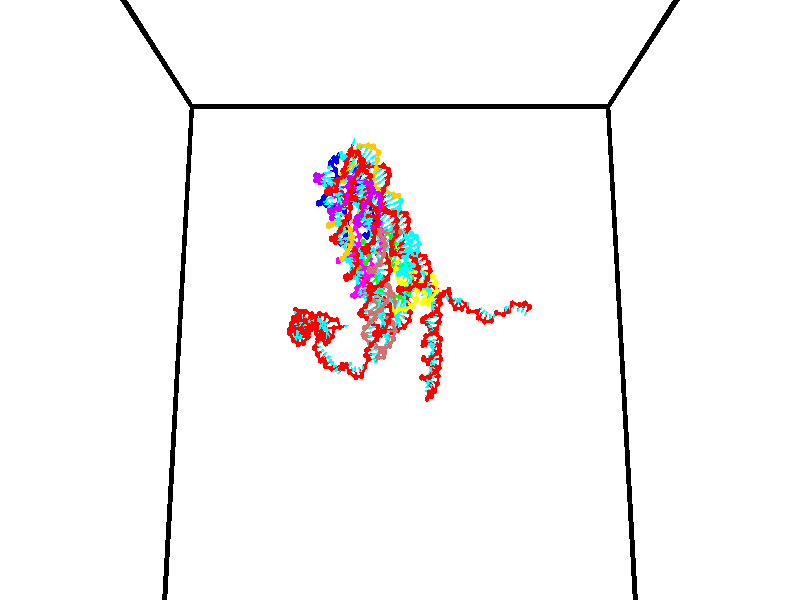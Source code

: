 // switches for output
#declare DRAW_BASES = 1; // possible values are 0, 1; only relevant for DNA ribbons
#declare DRAW_BASES_TYPE = 3; // possible values are 1, 2, 3; only relevant for DNA ribbons
#declare DRAW_FOG = 0; // set to 1 to enable fog

#include "colors.inc"

#include "transforms.inc"
background { rgb <1, 1, 1>}

#default {
   normal{
       ripples 0.25
       frequency 0.20
       turbulence 0.2
       lambda 5
   }
	finish {
		phong 0.1
		phong_size 40.
	}
}

// original window dimensions: 1024x640


// camera settings

camera {
	sky <0, 0.179814, -0.983701>
	up <0, 0.179814, -0.983701>
	right 1.6 * <1, 0, 0>
	location <35, 94.9851, 44.8844>
	look_at <35, 29.7336, 32.9568>
	direction <0, -65.2515, -11.9276>
	angle 67.0682
}


# declare cpy_camera_pos = <35, 94.9851, 44.8844>;
# if (DRAW_FOG = 1)
fog {
	fog_type 2
	up vnormalize(cpy_camera_pos)
	color rgbt<1,1,1,0.3>
	distance 1e-5
	fog_alt 3e-3
	fog_offset 56
}
# end


// LIGHTS

# declare lum = 6;
global_settings {
	ambient_light rgb lum * <0.05, 0.05, 0.05>
	max_trace_level 15
}# declare cpy_direct_light_amount = 0.25;
light_source
{	1000 * <-1, -1.16352, -0.803886>,
	rgb lum * cpy_direct_light_amount
	parallel
}

light_source
{	1000 * <1, 1.16352, 0.803886>,
	rgb lum * cpy_direct_light_amount
	parallel
}

// strand 0

// nucleotide -1

// particle -1
sphere {
	<24.358566, 34.338982, 34.615807> 0.250000
	pigment { color rgbt <1,0,0,0> }
	no_shadow
}
cylinder {
	<24.425209, 34.674217, 34.823593>,  <24.465195, 34.875359, 34.948265>, 0.100000
	pigment { color rgbt <1,0,0,0> }
	no_shadow
}
cylinder {
	<24.425209, 34.674217, 34.823593>,  <24.358566, 34.338982, 34.615807>, 0.100000
	pigment { color rgbt <1,0,0,0> }
	no_shadow
}

// particle -1
sphere {
	<24.425209, 34.674217, 34.823593> 0.100000
	pigment { color rgbt <1,0,0,0> }
	no_shadow
}
sphere {
	0, 1
	scale<0.080000,0.200000,0.300000>
	matrix <0.390130, 0.427813, -0.815337,
		-0.905560, 0.338504, -0.255686,
		0.166609, 0.838088, 0.519471,
		24.475191, 34.925644, 34.979435>
	pigment { color rgbt <0,1,1,0> }
	no_shadow
}
cylinder {
	<25.018770, 33.918327, 34.716858>,  <24.358566, 34.338982, 34.615807>, 0.130000
	pigment { color rgbt <1,0,0,0> }
	no_shadow
}

// nucleotide -1

// particle -1
sphere {
	<25.018770, 33.918327, 34.716858> 0.250000
	pigment { color rgbt <1,0,0,0> }
	no_shadow
}
cylinder {
	<25.166245, 33.776360, 35.060509>,  <25.254728, 33.691177, 35.266701>, 0.100000
	pigment { color rgbt <1,0,0,0> }
	no_shadow
}
cylinder {
	<25.166245, 33.776360, 35.060509>,  <25.018770, 33.918327, 34.716858>, 0.100000
	pigment { color rgbt <1,0,0,0> }
	no_shadow
}

// particle -1
sphere {
	<25.166245, 33.776360, 35.060509> 0.100000
	pigment { color rgbt <1,0,0,0> }
	no_shadow
}
sphere {
	0, 1
	scale<0.080000,0.200000,0.300000>
	matrix <0.224242, 0.930901, 0.288337,
		-0.902102, 0.086348, 0.422795,
		0.368683, -0.354918, 0.859131,
		25.276850, 33.669884, 35.318249>
	pigment { color rgbt <0,1,1,0> }
	no_shadow
}
cylinder {
	<24.577066, 34.015152, 35.245102>,  <25.018770, 33.918327, 34.716858>, 0.130000
	pigment { color rgbt <1,0,0,0> }
	no_shadow
}

// nucleotide -1

// particle -1
sphere {
	<24.577066, 34.015152, 35.245102> 0.250000
	pigment { color rgbt <1,0,0,0> }
	no_shadow
}
cylinder {
	<24.968157, 34.031120, 35.327522>,  <25.202810, 34.040703, 35.376976>, 0.100000
	pigment { color rgbt <1,0,0,0> }
	no_shadow
}
cylinder {
	<24.968157, 34.031120, 35.327522>,  <24.577066, 34.015152, 35.245102>, 0.100000
	pigment { color rgbt <1,0,0,0> }
	no_shadow
}

// particle -1
sphere {
	<24.968157, 34.031120, 35.327522> 0.100000
	pigment { color rgbt <1,0,0,0> }
	no_shadow
}
sphere {
	0, 1
	scale<0.080000,0.200000,0.300000>
	matrix <-0.096161, 0.957849, 0.270700,
		-0.186558, -0.284485, 0.940353,
		0.977727, 0.039924, 0.206051,
		25.261475, 34.043098, 35.389339>
	pigment { color rgbt <0,1,1,0> }
	no_shadow
}
cylinder {
	<24.604967, 34.228836, 35.974613>,  <24.577066, 34.015152, 35.245102>, 0.130000
	pigment { color rgbt <1,0,0,0> }
	no_shadow
}

// nucleotide -1

// particle -1
sphere {
	<24.604967, 34.228836, 35.974613> 0.250000
	pigment { color rgbt <1,0,0,0> }
	no_shadow
}
cylinder {
	<24.986431, 34.309353, 35.885155>,  <25.215309, 34.357662, 35.831478>, 0.100000
	pigment { color rgbt <1,0,0,0> }
	no_shadow
}
cylinder {
	<24.986431, 34.309353, 35.885155>,  <24.604967, 34.228836, 35.974613>, 0.100000
	pigment { color rgbt <1,0,0,0> }
	no_shadow
}

// particle -1
sphere {
	<24.986431, 34.309353, 35.885155> 0.100000
	pigment { color rgbt <1,0,0,0> }
	no_shadow
}
sphere {
	0, 1
	scale<0.080000,0.200000,0.300000>
	matrix <-0.119278, 0.935288, 0.333180,
		0.276239, -0.291064, 0.915955,
		0.953659, 0.201290, -0.223646,
		25.272530, 34.369740, 35.818062>
	pigment { color rgbt <0,1,1,0> }
	no_shadow
}
cylinder {
	<24.973858, 34.430382, 36.572697>,  <24.604967, 34.228836, 35.974613>, 0.130000
	pigment { color rgbt <1,0,0,0> }
	no_shadow
}

// nucleotide -1

// particle -1
sphere {
	<24.973858, 34.430382, 36.572697> 0.250000
	pigment { color rgbt <1,0,0,0> }
	no_shadow
}
cylinder {
	<25.151119, 34.606434, 36.260311>,  <25.257477, 34.712067, 36.072880>, 0.100000
	pigment { color rgbt <1,0,0,0> }
	no_shadow
}
cylinder {
	<25.151119, 34.606434, 36.260311>,  <24.973858, 34.430382, 36.572697>, 0.100000
	pigment { color rgbt <1,0,0,0> }
	no_shadow
}

// particle -1
sphere {
	<25.151119, 34.606434, 36.260311> 0.100000
	pigment { color rgbt <1,0,0,0> }
	no_shadow
}
sphere {
	0, 1
	scale<0.080000,0.200000,0.300000>
	matrix <-0.003307, 0.871970, 0.489547,
		0.896441, -0.214360, 0.387869,
		0.443150, 0.440133, -0.780961,
		25.284065, 34.738472, 36.026024>
	pigment { color rgbt <0,1,1,0> }
	no_shadow
}
cylinder {
	<25.608786, 34.762241, 36.788429>,  <24.973858, 34.430382, 36.572697>, 0.130000
	pigment { color rgbt <1,0,0,0> }
	no_shadow
}

// nucleotide -1

// particle -1
sphere {
	<25.608786, 34.762241, 36.788429> 0.250000
	pigment { color rgbt <1,0,0,0> }
	no_shadow
}
cylinder {
	<25.506132, 34.946564, 36.448593>,  <25.444540, 35.057156, 36.244694>, 0.100000
	pigment { color rgbt <1,0,0,0> }
	no_shadow
}
cylinder {
	<25.506132, 34.946564, 36.448593>,  <25.608786, 34.762241, 36.788429>, 0.100000
	pigment { color rgbt <1,0,0,0> }
	no_shadow
}

// particle -1
sphere {
	<25.506132, 34.946564, 36.448593> 0.100000
	pigment { color rgbt <1,0,0,0> }
	no_shadow
}
sphere {
	0, 1
	scale<0.080000,0.200000,0.300000>
	matrix <-0.014791, 0.877051, 0.480169,
		0.966396, 0.135793, -0.218263,
		-0.256632, 0.460805, -0.849587,
		25.429142, 35.084805, 36.193718>
	pigment { color rgbt <0,1,1,0> }
	no_shadow
}
cylinder {
	<25.939980, 35.468830, 36.744873>,  <25.608786, 34.762241, 36.788429>, 0.130000
	pigment { color rgbt <1,0,0,0> }
	no_shadow
}

// nucleotide -1

// particle -1
sphere {
	<25.939980, 35.468830, 36.744873> 0.250000
	pigment { color rgbt <1,0,0,0> }
	no_shadow
}
cylinder {
	<25.622570, 35.515327, 36.505939>,  <25.432125, 35.543224, 36.362579>, 0.100000
	pigment { color rgbt <1,0,0,0> }
	no_shadow
}
cylinder {
	<25.622570, 35.515327, 36.505939>,  <25.939980, 35.468830, 36.744873>, 0.100000
	pigment { color rgbt <1,0,0,0> }
	no_shadow
}

// particle -1
sphere {
	<25.622570, 35.515327, 36.505939> 0.100000
	pigment { color rgbt <1,0,0,0> }
	no_shadow
}
sphere {
	0, 1
	scale<0.080000,0.200000,0.300000>
	matrix <-0.087076, 0.949798, 0.300503,
		0.602276, 0.290470, -0.743566,
		-0.793525, 0.116240, -0.597333,
		25.384512, 35.550198, 36.326740>
	pigment { color rgbt <0,1,1,0> }
	no_shadow
}
cylinder {
	<26.017351, 35.998268, 36.297871>,  <25.939980, 35.468830, 36.744873>, 0.130000
	pigment { color rgbt <1,0,0,0> }
	no_shadow
}

// nucleotide -1

// particle -1
sphere {
	<26.017351, 35.998268, 36.297871> 0.250000
	pigment { color rgbt <1,0,0,0> }
	no_shadow
}
cylinder {
	<25.625431, 35.957226, 36.366528>,  <25.390278, 35.932602, 36.407722>, 0.100000
	pigment { color rgbt <1,0,0,0> }
	no_shadow
}
cylinder {
	<25.625431, 35.957226, 36.366528>,  <26.017351, 35.998268, 36.297871>, 0.100000
	pigment { color rgbt <1,0,0,0> }
	no_shadow
}

// particle -1
sphere {
	<25.625431, 35.957226, 36.366528> 0.100000
	pigment { color rgbt <1,0,0,0> }
	no_shadow
}
sphere {
	0, 1
	scale<0.080000,0.200000,0.300000>
	matrix <-0.046363, 0.951502, 0.304128,
		-0.194525, 0.290027, -0.937040,
		-0.979801, -0.102604, 0.171644,
		25.331491, 35.926445, 36.418022>
	pigment { color rgbt <0,1,1,0> }
	no_shadow
}
cylinder {
	<25.701609, 36.530651, 35.921768>,  <26.017351, 35.998268, 36.297871>, 0.130000
	pigment { color rgbt <1,0,0,0> }
	no_shadow
}

// nucleotide -1

// particle -1
sphere {
	<25.701609, 36.530651, 35.921768> 0.250000
	pigment { color rgbt <1,0,0,0> }
	no_shadow
}
cylinder {
	<25.452400, 36.402943, 36.207401>,  <25.302876, 36.326317, 36.378780>, 0.100000
	pigment { color rgbt <1,0,0,0> }
	no_shadow
}
cylinder {
	<25.452400, 36.402943, 36.207401>,  <25.701609, 36.530651, 35.921768>, 0.100000
	pigment { color rgbt <1,0,0,0> }
	no_shadow
}

// particle -1
sphere {
	<25.452400, 36.402943, 36.207401> 0.100000
	pigment { color rgbt <1,0,0,0> }
	no_shadow
}
sphere {
	0, 1
	scale<0.080000,0.200000,0.300000>
	matrix <-0.182832, 0.947057, 0.263925,
		-0.760537, 0.033875, -0.648410,
		-0.623022, -0.319275, 0.714078,
		25.265493, 36.307159, 36.421623>
	pigment { color rgbt <0,1,1,0> }
	no_shadow
}
cylinder {
	<25.097677, 36.851826, 35.884060>,  <25.701609, 36.530651, 35.921768>, 0.130000
	pigment { color rgbt <1,0,0,0> }
	no_shadow
}

// nucleotide -1

// particle -1
sphere {
	<25.097677, 36.851826, 35.884060> 0.250000
	pigment { color rgbt <1,0,0,0> }
	no_shadow
}
cylinder {
	<25.098967, 36.723648, 36.262966>,  <25.099741, 36.646740, 36.490311>, 0.100000
	pigment { color rgbt <1,0,0,0> }
	no_shadow
}
cylinder {
	<25.098967, 36.723648, 36.262966>,  <25.097677, 36.851826, 35.884060>, 0.100000
	pigment { color rgbt <1,0,0,0> }
	no_shadow
}

// particle -1
sphere {
	<25.098967, 36.723648, 36.262966> 0.100000
	pigment { color rgbt <1,0,0,0> }
	no_shadow
}
sphere {
	0, 1
	scale<0.080000,0.200000,0.300000>
	matrix <-0.131480, 0.938907, 0.318067,
		-0.991314, -0.125571, -0.039104,
		0.003225, -0.320445, 0.947262,
		25.099934, 36.627514, 36.547146>
	pigment { color rgbt <0,1,1,0> }
	no_shadow
}
cylinder {
	<24.499260, 37.267719, 36.278477>,  <25.097677, 36.851826, 35.884060>, 0.130000
	pigment { color rgbt <1,0,0,0> }
	no_shadow
}

// nucleotide -1

// particle -1
sphere {
	<24.499260, 37.267719, 36.278477> 0.250000
	pigment { color rgbt <1,0,0,0> }
	no_shadow
}
cylinder {
	<24.785894, 37.119106, 36.514603>,  <24.957874, 37.029938, 36.656277>, 0.100000
	pigment { color rgbt <1,0,0,0> }
	no_shadow
}
cylinder {
	<24.785894, 37.119106, 36.514603>,  <24.499260, 37.267719, 36.278477>, 0.100000
	pigment { color rgbt <1,0,0,0> }
	no_shadow
}

// particle -1
sphere {
	<24.785894, 37.119106, 36.514603> 0.100000
	pigment { color rgbt <1,0,0,0> }
	no_shadow
}
sphere {
	0, 1
	scale<0.080000,0.200000,0.300000>
	matrix <0.209942, 0.921967, 0.325424,
		-0.665155, -0.109262, 0.738668,
		0.716584, -0.371535, 0.590313,
		25.000870, 37.007645, 36.691696>
	pigment { color rgbt <0,1,1,0> }
	no_shadow
}
cylinder {
	<24.430094, 37.625443, 36.835079>,  <24.499260, 37.267719, 36.278477>, 0.130000
	pigment { color rgbt <1,0,0,0> }
	no_shadow
}

// nucleotide -1

// particle -1
sphere {
	<24.430094, 37.625443, 36.835079> 0.250000
	pigment { color rgbt <1,0,0,0> }
	no_shadow
}
cylinder {
	<24.801357, 37.490982, 36.898983>,  <25.024115, 37.410305, 36.937325>, 0.100000
	pigment { color rgbt <1,0,0,0> }
	no_shadow
}
cylinder {
	<24.801357, 37.490982, 36.898983>,  <24.430094, 37.625443, 36.835079>, 0.100000
	pigment { color rgbt <1,0,0,0> }
	no_shadow
}

// particle -1
sphere {
	<24.801357, 37.490982, 36.898983> 0.100000
	pigment { color rgbt <1,0,0,0> }
	no_shadow
}
sphere {
	0, 1
	scale<0.080000,0.200000,0.300000>
	matrix <0.227252, 0.851800, 0.472009,
		-0.294749, -0.401794, 0.866997,
		0.928159, -0.336151, 0.159759,
		25.079805, 37.390137, 36.946911>
	pigment { color rgbt <0,1,1,0> }
	no_shadow
}
cylinder {
	<24.945192, 38.163593, 36.804577>,  <24.430094, 37.625443, 36.835079>, 0.130000
	pigment { color rgbt <1,0,0,0> }
	no_shadow
}

// nucleotide -1

// particle -1
sphere {
	<24.945192, 38.163593, 36.804577> 0.250000
	pigment { color rgbt <1,0,0,0> }
	no_shadow
}
cylinder {
	<25.046070, 38.161453, 37.191643>,  <25.106596, 38.160168, 37.423882>, 0.100000
	pigment { color rgbt <1,0,0,0> }
	no_shadow
}
cylinder {
	<25.046070, 38.161453, 37.191643>,  <24.945192, 38.163593, 36.804577>, 0.100000
	pigment { color rgbt <1,0,0,0> }
	no_shadow
}

// particle -1
sphere {
	<25.046070, 38.161453, 37.191643> 0.100000
	pigment { color rgbt <1,0,0,0> }
	no_shadow
}
sphere {
	0, 1
	scale<0.080000,0.200000,0.300000>
	matrix <0.623871, -0.763515, -0.166819,
		0.739718, 0.645768, -0.189215,
		0.252195, -0.005353, 0.967662,
		25.121729, 38.159847, 37.481941>
	pigment { color rgbt <0,1,1,0> }
	no_shadow
}
cylinder {
	<25.671490, 38.267483, 36.849506>,  <24.945192, 38.163593, 36.804577>, 0.130000
	pigment { color rgbt <1,0,0,0> }
	no_shadow
}

// nucleotide -1

// particle -1
sphere {
	<25.671490, 38.267483, 36.849506> 0.250000
	pigment { color rgbt <1,0,0,0> }
	no_shadow
}
cylinder {
	<25.508749, 38.051296, 37.144089>,  <25.411104, 37.921585, 37.320839>, 0.100000
	pigment { color rgbt <1,0,0,0> }
	no_shadow
}
cylinder {
	<25.508749, 38.051296, 37.144089>,  <25.671490, 38.267483, 36.849506>, 0.100000
	pigment { color rgbt <1,0,0,0> }
	no_shadow
}

// particle -1
sphere {
	<25.508749, 38.051296, 37.144089> 0.100000
	pigment { color rgbt <1,0,0,0> }
	no_shadow
}
sphere {
	0, 1
	scale<0.080000,0.200000,0.300000>
	matrix <0.514093, -0.801877, -0.304468,
		0.755102, 0.254734, 0.604095,
		-0.406852, -0.540466, 0.736456,
		25.386694, 37.889156, 37.365025>
	pigment { color rgbt <0,1,1,0> }
	no_shadow
}
cylinder {
	<25.996466, 37.662441, 36.927284>,  <25.671490, 38.267483, 36.849506>, 0.130000
	pigment { color rgbt <1,0,0,0> }
	no_shadow
}

// nucleotide -1

// particle -1
sphere {
	<25.996466, 37.662441, 36.927284> 0.250000
	pigment { color rgbt <1,0,0,0> }
	no_shadow
}
cylinder {
	<25.653875, 37.589840, 37.120571>,  <25.448320, 37.546280, 37.236546>, 0.100000
	pigment { color rgbt <1,0,0,0> }
	no_shadow
}
cylinder {
	<25.653875, 37.589840, 37.120571>,  <25.996466, 37.662441, 36.927284>, 0.100000
	pigment { color rgbt <1,0,0,0> }
	no_shadow
}

// particle -1
sphere {
	<25.653875, 37.589840, 37.120571> 0.100000
	pigment { color rgbt <1,0,0,0> }
	no_shadow
}
sphere {
	0, 1
	scale<0.080000,0.200000,0.300000>
	matrix <0.068312, -0.967761, -0.242429,
		0.511644, -0.174625, 0.841265,
		-0.856478, -0.181506, 0.483220,
		25.396933, 37.535389, 37.265537>
	pigment { color rgbt <0,1,1,0> }
	no_shadow
}
cylinder {
	<26.090607, 36.975391, 37.297768>,  <25.996466, 37.662441, 36.927284>, 0.130000
	pigment { color rgbt <1,0,0,0> }
	no_shadow
}

// nucleotide -1

// particle -1
sphere {
	<26.090607, 36.975391, 37.297768> 0.250000
	pigment { color rgbt <1,0,0,0> }
	no_shadow
}
cylinder {
	<25.704264, 37.079021, 37.298771>,  <25.472458, 37.141197, 37.299374>, 0.100000
	pigment { color rgbt <1,0,0,0> }
	no_shadow
}
cylinder {
	<25.704264, 37.079021, 37.298771>,  <26.090607, 36.975391, 37.297768>, 0.100000
	pigment { color rgbt <1,0,0,0> }
	no_shadow
}

// particle -1
sphere {
	<25.704264, 37.079021, 37.298771> 0.100000
	pigment { color rgbt <1,0,0,0> }
	no_shadow
}
sphere {
	0, 1
	scale<0.080000,0.200000,0.300000>
	matrix <-0.258604, -0.963435, -0.070120,
		-0.015749, -0.068375, 0.997536,
		-0.965855, 0.259071, 0.002508,
		25.414507, 37.156742, 37.299522>
	pigment { color rgbt <0,1,1,0> }
	no_shadow
}
cylinder {
	<25.617966, 36.518082, 37.752151>,  <26.090607, 36.975391, 37.297768>, 0.130000
	pigment { color rgbt <1,0,0,0> }
	no_shadow
}

// nucleotide -1

// particle -1
sphere {
	<25.617966, 36.518082, 37.752151> 0.250000
	pigment { color rgbt <1,0,0,0> }
	no_shadow
}
cylinder {
	<25.425203, 36.666481, 37.434631>,  <25.309546, 36.755520, 37.244118>, 0.100000
	pigment { color rgbt <1,0,0,0> }
	no_shadow
}
cylinder {
	<25.425203, 36.666481, 37.434631>,  <25.617966, 36.518082, 37.752151>, 0.100000
	pigment { color rgbt <1,0,0,0> }
	no_shadow
}

// particle -1
sphere {
	<25.425203, 36.666481, 37.434631> 0.100000
	pigment { color rgbt <1,0,0,0> }
	no_shadow
}
sphere {
	0, 1
	scale<0.080000,0.200000,0.300000>
	matrix <-0.362556, -0.909176, -0.204822,
		-0.797698, 0.189093, 0.572645,
		-0.481905, 0.371002, -0.793804,
		25.280632, 36.777782, 37.196491>
	pigment { color rgbt <0,1,1,0> }
	no_shadow
}
cylinder {
	<25.055662, 36.285213, 37.827259>,  <25.617966, 36.518082, 37.752151>, 0.130000
	pigment { color rgbt <1,0,0,0> }
	no_shadow
}

// nucleotide -1

// particle -1
sphere {
	<25.055662, 36.285213, 37.827259> 0.250000
	pigment { color rgbt <1,0,0,0> }
	no_shadow
}
cylinder {
	<25.050140, 36.376354, 37.437820>,  <25.046827, 36.431038, 37.204159>, 0.100000
	pigment { color rgbt <1,0,0,0> }
	no_shadow
}
cylinder {
	<25.050140, 36.376354, 37.437820>,  <25.055662, 36.285213, 37.827259>, 0.100000
	pigment { color rgbt <1,0,0,0> }
	no_shadow
}

// particle -1
sphere {
	<25.050140, 36.376354, 37.437820> 0.100000
	pigment { color rgbt <1,0,0,0> }
	no_shadow
}
sphere {
	0, 1
	scale<0.080000,0.200000,0.300000>
	matrix <-0.099271, -0.969191, -0.225416,
		-0.994965, 0.093538, 0.036000,
		-0.013806, 0.227855, -0.973597,
		25.046000, 36.444710, 37.145741>
	pigment { color rgbt <0,1,1,0> }
	no_shadow
}
cylinder {
	<24.528688, 35.941330, 37.447426>,  <25.055662, 36.285213, 37.827259>, 0.130000
	pigment { color rgbt <1,0,0,0> }
	no_shadow
}

// nucleotide -1

// particle -1
sphere {
	<24.528688, 35.941330, 37.447426> 0.250000
	pigment { color rgbt <1,0,0,0> }
	no_shadow
}
cylinder {
	<24.733419, 36.051888, 37.122063>,  <24.856258, 36.118221, 36.926846>, 0.100000
	pigment { color rgbt <1,0,0,0> }
	no_shadow
}
cylinder {
	<24.733419, 36.051888, 37.122063>,  <24.528688, 35.941330, 37.447426>, 0.100000
	pigment { color rgbt <1,0,0,0> }
	no_shadow
}

// particle -1
sphere {
	<24.733419, 36.051888, 37.122063> 0.100000
	pigment { color rgbt <1,0,0,0> }
	no_shadow
}
sphere {
	0, 1
	scale<0.080000,0.200000,0.300000>
	matrix <-0.222340, -0.871952, -0.436192,
		-0.829819, 0.404108, -0.384834,
		0.511826, 0.276397, -0.813412,
		24.886967, 36.134808, 36.878040>
	pigment { color rgbt <0,1,1,0> }
	no_shadow
}
cylinder {
	<24.087626, 35.888454, 36.820213>,  <24.528688, 35.941330, 37.447426>, 0.130000
	pigment { color rgbt <1,0,0,0> }
	no_shadow
}

// nucleotide -1

// particle -1
sphere {
	<24.087626, 35.888454, 36.820213> 0.250000
	pigment { color rgbt <1,0,0,0> }
	no_shadow
}
cylinder {
	<24.474552, 35.861305, 36.722485>,  <24.706707, 35.845016, 36.663849>, 0.100000
	pigment { color rgbt <1,0,0,0> }
	no_shadow
}
cylinder {
	<24.474552, 35.861305, 36.722485>,  <24.087626, 35.888454, 36.820213>, 0.100000
	pigment { color rgbt <1,0,0,0> }
	no_shadow
}

// particle -1
sphere {
	<24.474552, 35.861305, 36.722485> 0.100000
	pigment { color rgbt <1,0,0,0> }
	no_shadow
}
sphere {
	0, 1
	scale<0.080000,0.200000,0.300000>
	matrix <-0.148570, -0.932510, -0.329167,
		-0.205492, 0.354708, -0.912116,
		0.967316, -0.067872, -0.244323,
		24.764748, 35.840942, 36.649189>
	pigment { color rgbt <0,1,1,0> }
	no_shadow
}
cylinder {
	<24.257336, 35.595730, 36.244537>,  <24.087626, 35.888454, 36.820213>, 0.130000
	pigment { color rgbt <1,0,0,0> }
	no_shadow
}

// nucleotide -1

// particle -1
sphere {
	<24.257336, 35.595730, 36.244537> 0.250000
	pigment { color rgbt <1,0,0,0> }
	no_shadow
}
cylinder {
	<24.609764, 35.781818, 36.210400>,  <24.821220, 35.893471, 36.189919>, 0.100000
	pigment { color rgbt <1,0,0,0> }
	no_shadow
}
cylinder {
	<24.609764, 35.781818, 36.210400>,  <24.257336, 35.595730, 36.244537>, 0.100000
	pigment { color rgbt <1,0,0,0> }
	no_shadow
}

// particle -1
sphere {
	<24.609764, 35.781818, 36.210400> 0.100000
	pigment { color rgbt <1,0,0,0> }
	no_shadow
}
sphere {
	0, 1
	scale<0.080000,0.200000,0.300000>
	matrix <0.328056, -0.731040, -0.598298,
		-0.340731, 0.499146, -0.796716,
		0.881069, 0.465226, -0.085340,
		24.874084, 35.921387, 36.184799>
	pigment { color rgbt <0,1,1,0> }
	no_shadow
}
cylinder {
	<24.377371, 35.684830, 35.546440>,  <24.257336, 35.595730, 36.244537>, 0.130000
	pigment { color rgbt <1,0,0,0> }
	no_shadow
}

// nucleotide -1

// particle -1
sphere {
	<24.377371, 35.684830, 35.546440> 0.250000
	pigment { color rgbt <1,0,0,0> }
	no_shadow
}
cylinder {
	<24.709108, 35.655682, 35.768028>,  <24.908150, 35.638191, 35.900982>, 0.100000
	pigment { color rgbt <1,0,0,0> }
	no_shadow
}
cylinder {
	<24.709108, 35.655682, 35.768028>,  <24.377371, 35.684830, 35.546440>, 0.100000
	pigment { color rgbt <1,0,0,0> }
	no_shadow
}

// particle -1
sphere {
	<24.709108, 35.655682, 35.768028> 0.100000
	pigment { color rgbt <1,0,0,0> }
	no_shadow
}
sphere {
	0, 1
	scale<0.080000,0.200000,0.300000>
	matrix <0.280191, -0.803545, -0.525174,
		0.483409, 0.590766, -0.645996,
		0.829342, -0.072872, 0.553969,
		24.957911, 35.633820, 35.934219>
	pigment { color rgbt <0,1,1,0> }
	no_shadow
}
cylinder {
	<25.016537, 35.598278, 35.090393>,  <24.377371, 35.684830, 35.546440>, 0.130000
	pigment { color rgbt <1,0,0,0> }
	no_shadow
}

// nucleotide -1

// particle -1
sphere {
	<25.016537, 35.598278, 35.090393> 0.250000
	pigment { color rgbt <1,0,0,0> }
	no_shadow
}
cylinder {
	<25.100758, 35.423046, 35.439964>,  <25.151289, 35.317905, 35.649708>, 0.100000
	pigment { color rgbt <1,0,0,0> }
	no_shadow
}
cylinder {
	<25.100758, 35.423046, 35.439964>,  <25.016537, 35.598278, 35.090393>, 0.100000
	pigment { color rgbt <1,0,0,0> }
	no_shadow
}

// particle -1
sphere {
	<25.100758, 35.423046, 35.439964> 0.100000
	pigment { color rgbt <1,0,0,0> }
	no_shadow
}
sphere {
	0, 1
	scale<0.080000,0.200000,0.300000>
	matrix <0.073902, -0.884280, -0.461072,
		0.974786, 0.161664, -0.153811,
		0.210550, -0.438079, 0.873931,
		25.163923, 35.291622, 35.702145>
	pigment { color rgbt <0,1,1,0> }
	no_shadow
}
cylinder {
	<25.493946, 35.185040, 34.955212>,  <25.016537, 35.598278, 35.090393>, 0.130000
	pigment { color rgbt <1,0,0,0> }
	no_shadow
}

// nucleotide -1

// particle -1
sphere {
	<25.493946, 35.185040, 34.955212> 0.250000
	pigment { color rgbt <1,0,0,0> }
	no_shadow
}
cylinder {
	<25.349318, 35.029999, 35.294395>,  <25.262541, 34.936974, 35.497906>, 0.100000
	pigment { color rgbt <1,0,0,0> }
	no_shadow
}
cylinder {
	<25.349318, 35.029999, 35.294395>,  <25.493946, 35.185040, 34.955212>, 0.100000
	pigment { color rgbt <1,0,0,0> }
	no_shadow
}

// particle -1
sphere {
	<25.349318, 35.029999, 35.294395> 0.100000
	pigment { color rgbt <1,0,0,0> }
	no_shadow
}
sphere {
	0, 1
	scale<0.080000,0.200000,0.300000>
	matrix <0.116169, -0.921132, -0.371511,
		0.925079, -0.035820, 0.378080,
		-0.361570, -0.387598, 0.847959,
		25.240847, 34.913719, 35.548782>
	pigment { color rgbt <0,1,1,0> }
	no_shadow
}
cylinder {
	<26.165680, 35.309486, 35.192898>,  <25.493946, 35.185040, 34.955212>, 0.130000
	pigment { color rgbt <1,0,0,0> }
	no_shadow
}

// nucleotide -1

// particle -1
sphere {
	<26.165680, 35.309486, 35.192898> 0.250000
	pigment { color rgbt <1,0,0,0> }
	no_shadow
}
cylinder {
	<25.917078, 35.123390, 35.445019>,  <25.767918, 35.011730, 35.596291>, 0.100000
	pigment { color rgbt <1,0,0,0> }
	no_shadow
}
cylinder {
	<25.917078, 35.123390, 35.445019>,  <26.165680, 35.309486, 35.192898>, 0.100000
	pigment { color rgbt <1,0,0,0> }
	no_shadow
}

// particle -1
sphere {
	<25.917078, 35.123390, 35.445019> 0.100000
	pigment { color rgbt <1,0,0,0> }
	no_shadow
}
sphere {
	0, 1
	scale<0.080000,0.200000,0.300000>
	matrix <0.163860, -0.863966, -0.476143,
		0.766082, -0.192644, 0.613194,
		-0.621505, -0.465243, 0.630302,
		25.730627, 34.983818, 35.634109>
	pigment { color rgbt <0,1,1,0> }
	no_shadow
}
cylinder {
	<26.432135, 34.633942, 35.299507>,  <26.165680, 35.309486, 35.192898>, 0.130000
	pigment { color rgbt <1,0,0,0> }
	no_shadow
}

// nucleotide -1

// particle -1
sphere {
	<26.432135, 34.633942, 35.299507> 0.250000
	pigment { color rgbt <1,0,0,0> }
	no_shadow
}
cylinder {
	<26.068913, 34.552734, 35.446053>,  <25.850979, 34.504009, 35.533978>, 0.100000
	pigment { color rgbt <1,0,0,0> }
	no_shadow
}
cylinder {
	<26.068913, 34.552734, 35.446053>,  <26.432135, 34.633942, 35.299507>, 0.100000
	pigment { color rgbt <1,0,0,0> }
	no_shadow
}

// particle -1
sphere {
	<26.068913, 34.552734, 35.446053> 0.100000
	pigment { color rgbt <1,0,0,0> }
	no_shadow
}
sphere {
	0, 1
	scale<0.080000,0.200000,0.300000>
	matrix <0.010814, -0.885749, -0.464039,
		0.418713, -0.417411, 0.806503,
		-0.908054, -0.203021, 0.366360,
		25.796495, 34.491829, 35.555962>
	pigment { color rgbt <0,1,1,0> }
	no_shadow
}
cylinder {
	<26.422703, 34.133888, 35.857105>,  <26.432135, 34.633942, 35.299507>, 0.130000
	pigment { color rgbt <1,0,0,0> }
	no_shadow
}

// nucleotide -1

// particle -1
sphere {
	<26.422703, 34.133888, 35.857105> 0.250000
	pigment { color rgbt <1,0,0,0> }
	no_shadow
}
cylinder {
	<26.060423, 34.094971, 35.692062>,  <25.843056, 34.071621, 35.593037>, 0.100000
	pigment { color rgbt <1,0,0,0> }
	no_shadow
}
cylinder {
	<26.060423, 34.094971, 35.692062>,  <26.422703, 34.133888, 35.857105>, 0.100000
	pigment { color rgbt <1,0,0,0> }
	no_shadow
}

// particle -1
sphere {
	<26.060423, 34.094971, 35.692062> 0.100000
	pigment { color rgbt <1,0,0,0> }
	no_shadow
}
sphere {
	0, 1
	scale<0.080000,0.200000,0.300000>
	matrix <0.295438, -0.842878, -0.449749,
		-0.304018, -0.529236, 0.792138,
		-0.905698, -0.097296, -0.412606,
		25.788713, 34.065781, 35.568279>
	pigment { color rgbt <0,1,1,0> }
	no_shadow
}
cylinder {
	<25.989456, 33.501072, 36.155693>,  <26.422703, 34.133888, 35.857105>, 0.130000
	pigment { color rgbt <1,0,0,0> }
	no_shadow
}

// nucleotide -1

// particle -1
sphere {
	<25.989456, 33.501072, 36.155693> 0.250000
	pigment { color rgbt <1,0,0,0> }
	no_shadow
}
cylinder {
	<25.909992, 33.599106, 35.776123>,  <25.862314, 33.657925, 35.548382>, 0.100000
	pigment { color rgbt <1,0,0,0> }
	no_shadow
}
cylinder {
	<25.909992, 33.599106, 35.776123>,  <25.989456, 33.501072, 36.155693>, 0.100000
	pigment { color rgbt <1,0,0,0> }
	no_shadow
}

// particle -1
sphere {
	<25.909992, 33.599106, 35.776123> 0.100000
	pigment { color rgbt <1,0,0,0> }
	no_shadow
}
sphere {
	0, 1
	scale<0.080000,0.200000,0.300000>
	matrix <0.376351, -0.874918, -0.304760,
		-0.904927, -0.417674, 0.081574,
		-0.198661, 0.245085, -0.948930,
		25.850393, 33.672630, 35.491444>
	pigment { color rgbt <0,1,1,0> }
	no_shadow
}
cylinder {
	<25.565536, 32.982483, 35.766613>,  <25.989456, 33.501072, 36.155693>, 0.130000
	pigment { color rgbt <1,0,0,0> }
	no_shadow
}

// nucleotide -1

// particle -1
sphere {
	<25.565536, 32.982483, 35.766613> 0.250000
	pigment { color rgbt <1,0,0,0> }
	no_shadow
}
cylinder {
	<25.814064, 33.172981, 35.517727>,  <25.963181, 33.287281, 35.368393>, 0.100000
	pigment { color rgbt <1,0,0,0> }
	no_shadow
}
cylinder {
	<25.814064, 33.172981, 35.517727>,  <25.565536, 32.982483, 35.766613>, 0.100000
	pigment { color rgbt <1,0,0,0> }
	no_shadow
}

// particle -1
sphere {
	<25.814064, 33.172981, 35.517727> 0.100000
	pigment { color rgbt <1,0,0,0> }
	no_shadow
}
sphere {
	0, 1
	scale<0.080000,0.200000,0.300000>
	matrix <0.431502, -0.870795, -0.235631,
		-0.654042, -0.122086, -0.746541,
		0.621317, 0.476247, -0.622217,
		26.000460, 33.315857, 35.331062>
	pigment { color rgbt <0,1,1,0> }
	no_shadow
}
cylinder {
	<25.611364, 32.768936, 35.109875>,  <25.565536, 32.982483, 35.766613>, 0.130000
	pigment { color rgbt <1,0,0,0> }
	no_shadow
}

// nucleotide -1

// particle -1
sphere {
	<25.611364, 32.768936, 35.109875> 0.250000
	pigment { color rgbt <1,0,0,0> }
	no_shadow
}
cylinder {
	<25.984846, 32.898407, 35.171104>,  <26.208935, 32.976089, 35.207844>, 0.100000
	pigment { color rgbt <1,0,0,0> }
	no_shadow
}
cylinder {
	<25.984846, 32.898407, 35.171104>,  <25.611364, 32.768936, 35.109875>, 0.100000
	pigment { color rgbt <1,0,0,0> }
	no_shadow
}

// particle -1
sphere {
	<25.984846, 32.898407, 35.171104> 0.100000
	pigment { color rgbt <1,0,0,0> }
	no_shadow
}
sphere {
	0, 1
	scale<0.080000,0.200000,0.300000>
	matrix <0.346085, -0.925457, -0.154123,
		0.091778, 0.196881, -0.976122,
		0.933703, 0.323676, 0.153074,
		26.264957, 32.995510, 35.217026>
	pigment { color rgbt <0,1,1,0> }
	no_shadow
}
cylinder {
	<25.938271, 32.225708, 34.873962>,  <25.611364, 32.768936, 35.109875>, 0.130000
	pigment { color rgbt <1,0,0,0> }
	no_shadow
}

// nucleotide -1

// particle -1
sphere {
	<25.938271, 32.225708, 34.873962> 0.250000
	pigment { color rgbt <1,0,0,0> }
	no_shadow
}
cylinder {
	<26.217390, 32.437355, 35.067089>,  <26.384861, 32.564342, 35.182964>, 0.100000
	pigment { color rgbt <1,0,0,0> }
	no_shadow
}
cylinder {
	<26.217390, 32.437355, 35.067089>,  <25.938271, 32.225708, 34.873962>, 0.100000
	pigment { color rgbt <1,0,0,0> }
	no_shadow
}

// particle -1
sphere {
	<26.217390, 32.437355, 35.067089> 0.100000
	pigment { color rgbt <1,0,0,0> }
	no_shadow
}
sphere {
	0, 1
	scale<0.080000,0.200000,0.300000>
	matrix <0.558245, -0.824071, 0.096277,
		0.448820, 0.202350, -0.870411,
		0.697799, 0.529114, 0.482821,
		26.426729, 32.596088, 35.211937>
	pigment { color rgbt <0,1,1,0> }
	no_shadow
}
cylinder {
	<26.478128, 32.026794, 34.602734>,  <25.938271, 32.225708, 34.873962>, 0.130000
	pigment { color rgbt <1,0,0,0> }
	no_shadow
}

// nucleotide -1

// particle -1
sphere {
	<26.478128, 32.026794, 34.602734> 0.250000
	pigment { color rgbt <1,0,0,0> }
	no_shadow
}
cylinder {
	<26.558670, 32.137577, 34.978554>,  <26.606995, 32.204044, 35.204044>, 0.100000
	pigment { color rgbt <1,0,0,0> }
	no_shadow
}
cylinder {
	<26.558670, 32.137577, 34.978554>,  <26.478128, 32.026794, 34.602734>, 0.100000
	pigment { color rgbt <1,0,0,0> }
	no_shadow
}

// particle -1
sphere {
	<26.558670, 32.137577, 34.978554> 0.100000
	pigment { color rgbt <1,0,0,0> }
	no_shadow
}
sphere {
	0, 1
	scale<0.080000,0.200000,0.300000>
	matrix <0.525964, -0.839754, 0.134816,
		0.826329, 0.467023, -0.314754,
		0.201354, 0.276952, 0.939550,
		26.619076, 32.220661, 35.260418>
	pigment { color rgbt <0,1,1,0> }
	no_shadow
}
cylinder {
	<27.154818, 31.753929, 34.695984>,  <26.478128, 32.026794, 34.602734>, 0.130000
	pigment { color rgbt <1,0,0,0> }
	no_shadow
}

// nucleotide -1

// particle -1
sphere {
	<27.154818, 31.753929, 34.695984> 0.250000
	pigment { color rgbt <1,0,0,0> }
	no_shadow
}
cylinder {
	<27.040583, 31.832783, 35.071129>,  <26.972042, 31.880095, 35.296215>, 0.100000
	pigment { color rgbt <1,0,0,0> }
	no_shadow
}
cylinder {
	<27.040583, 31.832783, 35.071129>,  <27.154818, 31.753929, 34.695984>, 0.100000
	pigment { color rgbt <1,0,0,0> }
	no_shadow
}

// particle -1
sphere {
	<27.040583, 31.832783, 35.071129> 0.100000
	pigment { color rgbt <1,0,0,0> }
	no_shadow
}
sphere {
	0, 1
	scale<0.080000,0.200000,0.300000>
	matrix <0.377802, -0.876205, 0.299217,
		0.880741, 0.439778, 0.175756,
		-0.285587, 0.197132, 0.937859,
		26.954906, 31.891922, 35.352486>
	pigment { color rgbt <0,1,1,0> }
	no_shadow
}
cylinder {
	<27.682005, 31.504944, 35.039215>,  <27.154818, 31.753929, 34.695984>, 0.130000
	pigment { color rgbt <1,0,0,0> }
	no_shadow
}

// nucleotide -1

// particle -1
sphere {
	<27.682005, 31.504944, 35.039215> 0.250000
	pigment { color rgbt <1,0,0,0> }
	no_shadow
}
cylinder {
	<27.380541, 31.507576, 35.302109>,  <27.199663, 31.509155, 35.459846>, 0.100000
	pigment { color rgbt <1,0,0,0> }
	no_shadow
}
cylinder {
	<27.380541, 31.507576, 35.302109>,  <27.682005, 31.504944, 35.039215>, 0.100000
	pigment { color rgbt <1,0,0,0> }
	no_shadow
}

// particle -1
sphere {
	<27.380541, 31.507576, 35.302109> 0.100000
	pigment { color rgbt <1,0,0,0> }
	no_shadow
}
sphere {
	0, 1
	scale<0.080000,0.200000,0.300000>
	matrix <0.418248, -0.766562, 0.487289,
		0.507018, 0.642136, 0.574974,
		-0.753659, 0.006582, 0.657233,
		27.154444, 31.509550, 35.499279>
	pigment { color rgbt <0,1,1,0> }
	no_shadow
}
cylinder {
	<28.253342, 31.009762, 34.982727>,  <27.682005, 31.504944, 35.039215>, 0.130000
	pigment { color rgbt <1,0,0,0> }
	no_shadow
}

// nucleotide -1

// particle -1
sphere {
	<28.253342, 31.009762, 34.982727> 0.250000
	pigment { color rgbt <1,0,0,0> }
	no_shadow
}
cylinder {
	<27.899614, 30.830635, 35.035549>,  <27.687378, 30.723158, 35.067242>, 0.100000
	pigment { color rgbt <1,0,0,0> }
	no_shadow
}
cylinder {
	<27.899614, 30.830635, 35.035549>,  <28.253342, 31.009762, 34.982727>, 0.100000
	pigment { color rgbt <1,0,0,0> }
	no_shadow
}

// particle -1
sphere {
	<27.899614, 30.830635, 35.035549> 0.100000
	pigment { color rgbt <1,0,0,0> }
	no_shadow
}
sphere {
	0, 1
	scale<0.080000,0.200000,0.300000>
	matrix <0.128950, 0.037571, 0.990939,
		-0.448722, 0.893335, 0.024521,
		-0.884319, -0.447818, 0.132055,
		27.634319, 30.696289, 35.075165>
	pigment { color rgbt <0,1,1,0> }
	no_shadow
}
cylinder {
	<28.583853, 31.029156, 35.666222>,  <28.253342, 31.009762, 34.982727>, 0.130000
	pigment { color rgbt <1,0,0,0> }
	no_shadow
}

// nucleotide -1

// particle -1
sphere {
	<28.583853, 31.029156, 35.666222> 0.250000
	pigment { color rgbt <1,0,0,0> }
	no_shadow
}
cylinder {
	<28.975864, 31.026690, 35.586720>,  <29.211071, 31.025209, 35.539017>, 0.100000
	pigment { color rgbt <1,0,0,0> }
	no_shadow
}
cylinder {
	<28.975864, 31.026690, 35.586720>,  <28.583853, 31.029156, 35.666222>, 0.100000
	pigment { color rgbt <1,0,0,0> }
	no_shadow
}

// particle -1
sphere {
	<28.975864, 31.026690, 35.586720> 0.100000
	pigment { color rgbt <1,0,0,0> }
	no_shadow
}
sphere {
	0, 1
	scale<0.080000,0.200000,0.300000>
	matrix <-0.187766, 0.300388, -0.935153,
		0.065471, 0.953797, 0.293231,
		0.980029, -0.006167, -0.198758,
		29.269873, 31.024839, 35.527092>
	pigment { color rgbt <0,1,1,0> }
	no_shadow
}
cylinder {
	<27.989902, 31.275280, 35.772320>,  <28.583853, 31.029156, 35.666222>, 0.130000
	pigment { color rgbt <1,0,0,0> }
	no_shadow
}

// nucleotide -1

// particle -1
sphere {
	<27.989902, 31.275280, 35.772320> 0.250000
	pigment { color rgbt <1,0,0,0> }
	no_shadow
}
cylinder {
	<27.593466, 31.224567, 35.788658>,  <27.355604, 31.194139, 35.798462>, 0.100000
	pigment { color rgbt <1,0,0,0> }
	no_shadow
}
cylinder {
	<27.593466, 31.224567, 35.788658>,  <27.989902, 31.275280, 35.772320>, 0.100000
	pigment { color rgbt <1,0,0,0> }
	no_shadow
}

// particle -1
sphere {
	<27.593466, 31.224567, 35.788658> 0.100000
	pigment { color rgbt <1,0,0,0> }
	no_shadow
}
sphere {
	0, 1
	scale<0.080000,0.200000,0.300000>
	matrix <0.131584, -0.884335, 0.447925,
		-0.020667, 0.449308, 0.893137,
		-0.991089, -0.126780, 0.040845,
		27.296139, 31.186533, 35.800911>
	pigment { color rgbt <0,1,1,0> }
	no_shadow
}
cylinder {
	<27.801558, 31.062096, 36.461784>,  <27.989902, 31.275280, 35.772320>, 0.130000
	pigment { color rgbt <1,0,0,0> }
	no_shadow
}

// nucleotide -1

// particle -1
sphere {
	<27.801558, 31.062096, 36.461784> 0.250000
	pigment { color rgbt <1,0,0,0> }
	no_shadow
}
cylinder {
	<27.509687, 30.930338, 36.222095>,  <27.334564, 30.851282, 36.078281>, 0.100000
	pigment { color rgbt <1,0,0,0> }
	no_shadow
}
cylinder {
	<27.509687, 30.930338, 36.222095>,  <27.801558, 31.062096, 36.461784>, 0.100000
	pigment { color rgbt <1,0,0,0> }
	no_shadow
}

// particle -1
sphere {
	<27.509687, 30.930338, 36.222095> 0.100000
	pigment { color rgbt <1,0,0,0> }
	no_shadow
}
sphere {
	0, 1
	scale<0.080000,0.200000,0.300000>
	matrix <0.036430, -0.893808, 0.446968,
		-0.682821, 0.304313, 0.664191,
		-0.729677, -0.329396, -0.599224,
		27.290785, 30.831520, 36.042328>
	pigment { color rgbt <0,1,1,0> }
	no_shadow
}
cylinder {
	<27.331610, 30.742270, 36.890511>,  <27.801558, 31.062096, 36.461784>, 0.130000
	pigment { color rgbt <1,0,0,0> }
	no_shadow
}

// nucleotide -1

// particle -1
sphere {
	<27.331610, 30.742270, 36.890511> 0.250000
	pigment { color rgbt <1,0,0,0> }
	no_shadow
}
cylinder {
	<27.265718, 30.570202, 36.535473>,  <27.226183, 30.466961, 36.322453>, 0.100000
	pigment { color rgbt <1,0,0,0> }
	no_shadow
}
cylinder {
	<27.265718, 30.570202, 36.535473>,  <27.331610, 30.742270, 36.890511>, 0.100000
	pigment { color rgbt <1,0,0,0> }
	no_shadow
}

// particle -1
sphere {
	<27.265718, 30.570202, 36.535473> 0.100000
	pigment { color rgbt <1,0,0,0> }
	no_shadow
}
sphere {
	0, 1
	scale<0.080000,0.200000,0.300000>
	matrix <0.236443, -0.890869, 0.387874,
		-0.957579, -0.145971, 0.248463,
		-0.164730, -0.430168, -0.887592,
		27.216299, 30.441151, 36.269196>
	pigment { color rgbt <0,1,1,0> }
	no_shadow
}
cylinder {
	<26.974512, 30.147486, 37.047832>,  <27.331610, 30.742270, 36.890511>, 0.130000
	pigment { color rgbt <1,0,0,0> }
	no_shadow
}

// nucleotide -1

// particle -1
sphere {
	<26.974512, 30.147486, 37.047832> 0.250000
	pigment { color rgbt <1,0,0,0> }
	no_shadow
}
cylinder {
	<27.113394, 30.087311, 36.677574>,  <27.196724, 30.051207, 36.455421>, 0.100000
	pigment { color rgbt <1,0,0,0> }
	no_shadow
}
cylinder {
	<27.113394, 30.087311, 36.677574>,  <26.974512, 30.147486, 37.047832>, 0.100000
	pigment { color rgbt <1,0,0,0> }
	no_shadow
}

// particle -1
sphere {
	<27.113394, 30.087311, 36.677574> 0.100000
	pigment { color rgbt <1,0,0,0> }
	no_shadow
}
sphere {
	0, 1
	scale<0.080000,0.200000,0.300000>
	matrix <0.203009, -0.951587, 0.230801,
		-0.915552, -0.268050, -0.299857,
		0.347206, -0.150437, -0.925644,
		27.217556, 30.042179, 36.399879>
	pigment { color rgbt <0,1,1,0> }
	no_shadow
}
cylinder {
	<26.462387, 29.815428, 36.526787>,  <26.974512, 30.147486, 37.047832>, 0.130000
	pigment { color rgbt <1,0,0,0> }
	no_shadow
}

// nucleotide -1

// particle -1
sphere {
	<26.462387, 29.815428, 36.526787> 0.250000
	pigment { color rgbt <1,0,0,0> }
	no_shadow
}
cylinder {
	<26.858294, 29.760298, 36.541557>,  <27.095839, 29.727221, 36.550419>, 0.100000
	pigment { color rgbt <1,0,0,0> }
	no_shadow
}
cylinder {
	<26.858294, 29.760298, 36.541557>,  <26.462387, 29.815428, 36.526787>, 0.100000
	pigment { color rgbt <1,0,0,0> }
	no_shadow
}

// particle -1
sphere {
	<26.858294, 29.760298, 36.541557> 0.100000
	pigment { color rgbt <1,0,0,0> }
	no_shadow
}
sphere {
	0, 1
	scale<0.080000,0.200000,0.300000>
	matrix <-0.140849, -0.985135, 0.098338,
		0.022823, -0.102533, -0.994468,
		0.989768, -0.137825, 0.036925,
		27.155224, 29.718950, 36.552635>
	pigment { color rgbt <0,1,1,0> }
	no_shadow
}
cylinder {
	<26.606724, 29.144661, 36.197289>,  <26.462387, 29.815428, 36.526787>, 0.130000
	pigment { color rgbt <1,0,0,0> }
	no_shadow
}

// nucleotide -1

// particle -1
sphere {
	<26.606724, 29.144661, 36.197289> 0.250000
	pigment { color rgbt <1,0,0,0> }
	no_shadow
}
cylinder {
	<26.902594, 29.243649, 36.447613>,  <27.080116, 29.303041, 36.597809>, 0.100000
	pigment { color rgbt <1,0,0,0> }
	no_shadow
}
cylinder {
	<26.902594, 29.243649, 36.447613>,  <26.606724, 29.144661, 36.197289>, 0.100000
	pigment { color rgbt <1,0,0,0> }
	no_shadow
}

// particle -1
sphere {
	<26.902594, 29.243649, 36.447613> 0.100000
	pigment { color rgbt <1,0,0,0> }
	no_shadow
}
sphere {
	0, 1
	scale<0.080000,0.200000,0.300000>
	matrix <-0.018366, -0.922165, 0.386361,
		0.672715, -0.297274, -0.677556,
		0.739674, 0.247467, 0.625814,
		27.124496, 29.317888, 36.635357>
	pigment { color rgbt <0,1,1,0> }
	no_shadow
}
cylinder {
	<26.978788, 29.152409, 35.586651>,  <26.606724, 29.144661, 36.197289>, 0.130000
	pigment { color rgbt <1,0,0,0> }
	no_shadow
}

// nucleotide -1

// particle -1
sphere {
	<26.978788, 29.152409, 35.586651> 0.250000
	pigment { color rgbt <1,0,0,0> }
	no_shadow
}
cylinder {
	<26.673983, 29.185286, 35.329720>,  <26.491100, 29.205011, 35.175560>, 0.100000
	pigment { color rgbt <1,0,0,0> }
	no_shadow
}
cylinder {
	<26.673983, 29.185286, 35.329720>,  <26.978788, 29.152409, 35.586651>, 0.100000
	pigment { color rgbt <1,0,0,0> }
	no_shadow
}

// particle -1
sphere {
	<26.673983, 29.185286, 35.329720> 0.100000
	pigment { color rgbt <1,0,0,0> }
	no_shadow
}
sphere {
	0, 1
	scale<0.080000,0.200000,0.300000>
	matrix <0.236305, -0.888216, -0.393996,
		-0.602906, -0.452014, 0.657409,
		-0.762014, 0.082193, -0.642324,
		26.445379, 29.209944, 35.137024>
	pigment { color rgbt <0,1,1,0> }
	no_shadow
}
cylinder {
	<26.844831, 29.842653, 35.197071>,  <26.978788, 29.152409, 35.586651>, 0.130000
	pigment { color rgbt <1,0,0,0> }
	no_shadow
}

// nucleotide -1

// particle -1
sphere {
	<26.844831, 29.842653, 35.197071> 0.250000
	pigment { color rgbt <1,0,0,0> }
	no_shadow
}
cylinder {
	<26.936310, 30.053061, 35.524731>,  <26.991196, 30.179304, 35.721325>, 0.100000
	pigment { color rgbt <1,0,0,0> }
	no_shadow
}
cylinder {
	<26.936310, 30.053061, 35.524731>,  <26.844831, 29.842653, 35.197071>, 0.100000
	pigment { color rgbt <1,0,0,0> }
	no_shadow
}

// particle -1
sphere {
	<26.936310, 30.053061, 35.524731> 0.100000
	pigment { color rgbt <1,0,0,0> }
	no_shadow
}
sphere {
	0, 1
	scale<0.080000,0.200000,0.300000>
	matrix <-0.114631, 0.850145, -0.513920,
		-0.966726, 0.023631, 0.254721,
		0.228695, 0.526019, 0.819148,
		27.004919, 30.210867, 35.770473>
	pigment { color rgbt <0,1,1,0> }
	no_shadow
}
cylinder {
	<26.267742, 30.350750, 35.318260>,  <26.844831, 29.842653, 35.197071>, 0.130000
	pigment { color rgbt <1,0,0,0> }
	no_shadow
}

// nucleotide -1

// particle -1
sphere {
	<26.267742, 30.350750, 35.318260> 0.250000
	pigment { color rgbt <1,0,0,0> }
	no_shadow
}
cylinder {
	<26.581915, 30.496977, 35.518044>,  <26.770418, 30.584713, 35.637913>, 0.100000
	pigment { color rgbt <1,0,0,0> }
	no_shadow
}
cylinder {
	<26.581915, 30.496977, 35.518044>,  <26.267742, 30.350750, 35.318260>, 0.100000
	pigment { color rgbt <1,0,0,0> }
	no_shadow
}

// particle -1
sphere {
	<26.581915, 30.496977, 35.518044> 0.100000
	pigment { color rgbt <1,0,0,0> }
	no_shadow
}
sphere {
	0, 1
	scale<0.080000,0.200000,0.300000>
	matrix <-0.203183, 0.914510, -0.349840,
		-0.584647, 0.173295, 0.792563,
		0.785433, 0.365568, 0.499455,
		26.817545, 30.606647, 35.667881>
	pigment { color rgbt <0,1,1,0> }
	no_shadow
}
cylinder {
	<25.993757, 30.843948, 35.832523>,  <26.267742, 30.350750, 35.318260>, 0.130000
	pigment { color rgbt <1,0,0,0> }
	no_shadow
}

// nucleotide -1

// particle -1
sphere {
	<25.993757, 30.843948, 35.832523> 0.250000
	pigment { color rgbt <1,0,0,0> }
	no_shadow
}
cylinder {
	<26.381966, 30.940042, 35.824776>,  <26.614891, 30.997700, 35.820126>, 0.100000
	pigment { color rgbt <1,0,0,0> }
	no_shadow
}
cylinder {
	<26.381966, 30.940042, 35.824776>,  <25.993757, 30.843948, 35.832523>, 0.100000
	pigment { color rgbt <1,0,0,0> }
	no_shadow
}

// particle -1
sphere {
	<26.381966, 30.940042, 35.824776> 0.100000
	pigment { color rgbt <1,0,0,0> }
	no_shadow
}
sphere {
	0, 1
	scale<0.080000,0.200000,0.300000>
	matrix <-0.240187, 0.970714, 0.004890,
		0.019979, -0.000093, 0.999800,
		0.970521, 0.240236, -0.019372,
		26.673122, 31.012114, 35.818966>
	pigment { color rgbt <0,1,1,0> }
	no_shadow
}
cylinder {
	<26.082354, 31.431175, 36.238892>,  <25.993757, 30.843948, 35.832523>, 0.130000
	pigment { color rgbt <1,0,0,0> }
	no_shadow
}

// nucleotide -1

// particle -1
sphere {
	<26.082354, 31.431175, 36.238892> 0.250000
	pigment { color rgbt <1,0,0,0> }
	no_shadow
}
cylinder {
	<26.409008, 31.474363, 36.012104>,  <26.605000, 31.500277, 35.876034>, 0.100000
	pigment { color rgbt <1,0,0,0> }
	no_shadow
}
cylinder {
	<26.409008, 31.474363, 36.012104>,  <26.082354, 31.431175, 36.238892>, 0.100000
	pigment { color rgbt <1,0,0,0> }
	no_shadow
}

// particle -1
sphere {
	<26.409008, 31.474363, 36.012104> 0.100000
	pigment { color rgbt <1,0,0,0> }
	no_shadow
}
sphere {
	0, 1
	scale<0.080000,0.200000,0.300000>
	matrix <-0.188006, 0.978530, -0.084453,
		0.545675, 0.175560, 0.819400,
		0.816635, 0.107969, -0.566966,
		26.653999, 31.506754, 35.842014>
	pigment { color rgbt <0,1,1,0> }
	no_shadow
}
cylinder {
	<26.430811, 31.995304, 36.541656>,  <26.082354, 31.431175, 36.238892>, 0.130000
	pigment { color rgbt <1,0,0,0> }
	no_shadow
}

// nucleotide -1

// particle -1
sphere {
	<26.430811, 31.995304, 36.541656> 0.250000
	pigment { color rgbt <1,0,0,0> }
	no_shadow
}
cylinder {
	<26.577322, 31.982700, 36.169666>,  <26.665228, 31.975138, 35.946472>, 0.100000
	pigment { color rgbt <1,0,0,0> }
	no_shadow
}
cylinder {
	<26.577322, 31.982700, 36.169666>,  <26.430811, 31.995304, 36.541656>, 0.100000
	pigment { color rgbt <1,0,0,0> }
	no_shadow
}

// particle -1
sphere {
	<26.577322, 31.982700, 36.169666> 0.100000
	pigment { color rgbt <1,0,0,0> }
	no_shadow
}
sphere {
	0, 1
	scale<0.080000,0.200000,0.300000>
	matrix <-0.207507, 0.971493, -0.114643,
		0.907074, 0.234967, 0.349296,
		0.366276, -0.031509, -0.929973,
		26.687204, 31.973248, 35.890675>
	pigment { color rgbt <0,1,1,0> }
	no_shadow
}
cylinder {
	<26.938238, 32.597870, 36.443157>,  <26.430811, 31.995304, 36.541656>, 0.130000
	pigment { color rgbt <1,0,0,0> }
	no_shadow
}

// nucleotide -1

// particle -1
sphere {
	<26.938238, 32.597870, 36.443157> 0.250000
	pigment { color rgbt <1,0,0,0> }
	no_shadow
}
cylinder {
	<26.825052, 32.465221, 36.083164>,  <26.757141, 32.385632, 35.867168>, 0.100000
	pigment { color rgbt <1,0,0,0> }
	no_shadow
}
cylinder {
	<26.825052, 32.465221, 36.083164>,  <26.938238, 32.597870, 36.443157>, 0.100000
	pigment { color rgbt <1,0,0,0> }
	no_shadow
}

// particle -1
sphere {
	<26.825052, 32.465221, 36.083164> 0.100000
	pigment { color rgbt <1,0,0,0> }
	no_shadow
}
sphere {
	0, 1
	scale<0.080000,0.200000,0.300000>
	matrix <-0.131654, 0.942874, -0.306032,
		0.950052, 0.031890, -0.310458,
		-0.282963, -0.331619, -0.899978,
		26.740164, 32.365734, 35.813171>
	pigment { color rgbt <0,1,1,0> }
	no_shadow
}
cylinder {
	<27.026348, 33.348549, 36.610989>,  <26.938238, 32.597870, 36.443157>, 0.130000
	pigment { color rgbt <1,0,0,0> }
	no_shadow
}

// nucleotide -1

// particle -1
sphere {
	<27.026348, 33.348549, 36.610989> 0.250000
	pigment { color rgbt <1,0,0,0> }
	no_shadow
}
cylinder {
	<26.704077, 33.171429, 36.768372>,  <26.510714, 33.065155, 36.862801>, 0.100000
	pigment { color rgbt <1,0,0,0> }
	no_shadow
}
cylinder {
	<26.704077, 33.171429, 36.768372>,  <27.026348, 33.348549, 36.610989>, 0.100000
	pigment { color rgbt <1,0,0,0> }
	no_shadow
}

// particle -1
sphere {
	<26.704077, 33.171429, 36.768372> 0.100000
	pigment { color rgbt <1,0,0,0> }
	no_shadow
}
sphere {
	0, 1
	scale<0.080000,0.200000,0.300000>
	matrix <0.285049, 0.292445, 0.912810,
		-0.519258, 0.847587, -0.109396,
		-0.805678, -0.442801, 0.393458,
		26.462374, 33.038589, 36.886410>
	pigment { color rgbt <0,1,1,0> }
	no_shadow
}
cylinder {
	<26.605782, 33.851692, 37.069870>,  <27.026348, 33.348549, 36.610989>, 0.130000
	pigment { color rgbt <1,0,0,0> }
	no_shadow
}

// nucleotide -1

// particle -1
sphere {
	<26.605782, 33.851692, 37.069870> 0.250000
	pigment { color rgbt <1,0,0,0> }
	no_shadow
}
cylinder {
	<26.612539, 33.464035, 37.168236>,  <26.616594, 33.231441, 37.227257>, 0.100000
	pigment { color rgbt <1,0,0,0> }
	no_shadow
}
cylinder {
	<26.612539, 33.464035, 37.168236>,  <26.605782, 33.851692, 37.069870>, 0.100000
	pigment { color rgbt <1,0,0,0> }
	no_shadow
}

// particle -1
sphere {
	<26.612539, 33.464035, 37.168236> 0.100000
	pigment { color rgbt <1,0,0,0> }
	no_shadow
}
sphere {
	0, 1
	scale<0.080000,0.200000,0.300000>
	matrix <0.384793, 0.233311, 0.893029,
		-0.922849, 0.079540, 0.376861,
		0.016894, -0.969144, 0.245917,
		26.617607, 33.173290, 37.242012>
	pigment { color rgbt <0,1,1,0> }
	no_shadow
}
cylinder {
	<26.294724, 33.758118, 37.827576>,  <26.605782, 33.851692, 37.069870>, 0.130000
	pigment { color rgbt <1,0,0,0> }
	no_shadow
}

// nucleotide -1

// particle -1
sphere {
	<26.294724, 33.758118, 37.827576> 0.250000
	pigment { color rgbt <1,0,0,0> }
	no_shadow
}
cylinder {
	<26.520170, 33.439030, 37.741814>,  <26.655439, 33.247578, 37.690357>, 0.100000
	pigment { color rgbt <1,0,0,0> }
	no_shadow
}
cylinder {
	<26.520170, 33.439030, 37.741814>,  <26.294724, 33.758118, 37.827576>, 0.100000
	pigment { color rgbt <1,0,0,0> }
	no_shadow
}

// particle -1
sphere {
	<26.520170, 33.439030, 37.741814> 0.100000
	pigment { color rgbt <1,0,0,0> }
	no_shadow
}
sphere {
	0, 1
	scale<0.080000,0.200000,0.300000>
	matrix <0.395150, 0.032441, 0.918043,
		-0.725390, -0.602149, 0.333505,
		0.563618, -0.797725, -0.214407,
		26.689255, 33.199711, 37.677490>
	pigment { color rgbt <0,1,1,0> }
	no_shadow
}
cylinder {
	<26.581305, 33.590042, 38.381081>,  <26.294724, 33.758118, 37.827576>, 0.130000
	pigment { color rgbt <1,0,0,0> }
	no_shadow
}

// nucleotide -1

// particle -1
sphere {
	<26.581305, 33.590042, 38.381081> 0.250000
	pigment { color rgbt <1,0,0,0> }
	no_shadow
}
cylinder {
	<26.817739, 33.353016, 38.162182>,  <26.959600, 33.210800, 38.030842>, 0.100000
	pigment { color rgbt <1,0,0,0> }
	no_shadow
}
cylinder {
	<26.817739, 33.353016, 38.162182>,  <26.581305, 33.590042, 38.381081>, 0.100000
	pigment { color rgbt <1,0,0,0> }
	no_shadow
}

// particle -1
sphere {
	<26.817739, 33.353016, 38.162182> 0.100000
	pigment { color rgbt <1,0,0,0> }
	no_shadow
}
sphere {
	0, 1
	scale<0.080000,0.200000,0.300000>
	matrix <0.606941, -0.120108, 0.785619,
		-0.531263, -0.796514, 0.288660,
		0.591086, -0.592570, -0.547246,
		26.995066, 33.175243, 37.998009>
	pigment { color rgbt <0,1,1,0> }
	no_shadow
}
cylinder {
	<26.841873, 33.212181, 38.853691>,  <26.581305, 33.590042, 38.381081>, 0.130000
	pigment { color rgbt <1,0,0,0> }
	no_shadow
}

// nucleotide -1

// particle -1
sphere {
	<26.841873, 33.212181, 38.853691> 0.250000
	pigment { color rgbt <1,0,0,0> }
	no_shadow
}
cylinder {
	<27.090033, 33.175919, 38.542080>,  <27.238928, 33.154163, 38.355114>, 0.100000
	pigment { color rgbt <1,0,0,0> }
	no_shadow
}
cylinder {
	<27.090033, 33.175919, 38.542080>,  <26.841873, 33.212181, 38.853691>, 0.100000
	pigment { color rgbt <1,0,0,0> }
	no_shadow
}

// particle -1
sphere {
	<27.090033, 33.175919, 38.542080> 0.100000
	pigment { color rgbt <1,0,0,0> }
	no_shadow
}
sphere {
	0, 1
	scale<0.080000,0.200000,0.300000>
	matrix <0.778219, -0.052167, 0.625822,
		-0.097371, -0.994516, 0.038183,
		0.620398, -0.090652, -0.779031,
		27.276152, 33.148724, 38.308372>
	pigment { color rgbt <0,1,1,0> }
	no_shadow
}
cylinder {
	<27.235594, 32.593689, 38.891052>,  <26.841873, 33.212181, 38.853691>, 0.130000
	pigment { color rgbt <1,0,0,0> }
	no_shadow
}

// nucleotide -1

// particle -1
sphere {
	<27.235594, 32.593689, 38.891052> 0.250000
	pigment { color rgbt <1,0,0,0> }
	no_shadow
}
cylinder {
	<27.417326, 32.896214, 38.702763>,  <27.526365, 33.077728, 38.589790>, 0.100000
	pigment { color rgbt <1,0,0,0> }
	no_shadow
}
cylinder {
	<27.417326, 32.896214, 38.702763>,  <27.235594, 32.593689, 38.891052>, 0.100000
	pigment { color rgbt <1,0,0,0> }
	no_shadow
}

// particle -1
sphere {
	<27.417326, 32.896214, 38.702763> 0.100000
	pigment { color rgbt <1,0,0,0> }
	no_shadow
}
sphere {
	0, 1
	scale<0.080000,0.200000,0.300000>
	matrix <0.769075, -0.066336, 0.635707,
		0.449566, -0.650842, -0.611797,
		0.454329, 0.756310, -0.470723,
		27.553625, 33.123108, 38.561546>
	pigment { color rgbt <0,1,1,0> }
	no_shadow
}
cylinder {
	<26.877445, 31.896341, 38.667931>,  <27.235594, 32.593689, 38.891052>, 0.130000
	pigment { color rgbt <1,0,0,0> }
	no_shadow
}

// nucleotide -1

// particle -1
sphere {
	<26.877445, 31.896341, 38.667931> 0.250000
	pigment { color rgbt <1,0,0,0> }
	no_shadow
}
cylinder {
	<27.209751, 31.727510, 38.522778>,  <27.409134, 31.626213, 38.435688>, 0.100000
	pigment { color rgbt <1,0,0,0> }
	no_shadow
}
cylinder {
	<27.209751, 31.727510, 38.522778>,  <26.877445, 31.896341, 38.667931>, 0.100000
	pigment { color rgbt <1,0,0,0> }
	no_shadow
}

// particle -1
sphere {
	<27.209751, 31.727510, 38.522778> 0.100000
	pigment { color rgbt <1,0,0,0> }
	no_shadow
}
sphere {
	0, 1
	scale<0.080000,0.200000,0.300000>
	matrix <0.500275, 0.280352, 0.819224,
		-0.244040, -0.862122, 0.444061,
		0.830764, -0.422076, -0.362881,
		27.458981, 31.600887, 38.413914>
	pigment { color rgbt <0,1,1,0> }
	no_shadow
}
cylinder {
	<27.128531, 31.483740, 39.190807>,  <26.877445, 31.896341, 38.667931>, 0.130000
	pigment { color rgbt <1,0,0,0> }
	no_shadow
}

// nucleotide -1

// particle -1
sphere {
	<27.128531, 31.483740, 39.190807> 0.250000
	pigment { color rgbt <1,0,0,0> }
	no_shadow
}
cylinder {
	<27.426882, 31.557856, 38.934891>,  <27.605892, 31.602325, 38.781342>, 0.100000
	pigment { color rgbt <1,0,0,0> }
	no_shadow
}
cylinder {
	<27.426882, 31.557856, 38.934891>,  <27.128531, 31.483740, 39.190807>, 0.100000
	pigment { color rgbt <1,0,0,0> }
	no_shadow
}

// particle -1
sphere {
	<27.426882, 31.557856, 38.934891> 0.100000
	pigment { color rgbt <1,0,0,0> }
	no_shadow
}
sphere {
	0, 1
	scale<0.080000,0.200000,0.300000>
	matrix <0.527920, 0.421257, 0.737457,
		0.406147, -0.887815, 0.216399,
		0.745885, 0.185275, -0.639788,
		27.650646, 31.613441, 38.742954>
	pigment { color rgbt <0,1,1,0> }
	no_shadow
}
cylinder {
	<27.789461, 31.240446, 39.370907>,  <27.128531, 31.483740, 39.190807>, 0.130000
	pigment { color rgbt <1,0,0,0> }
	no_shadow
}

// nucleotide -1

// particle -1
sphere {
	<27.789461, 31.240446, 39.370907> 0.250000
	pigment { color rgbt <1,0,0,0> }
	no_shadow
}
cylinder {
	<27.864262, 31.553263, 39.133102>,  <27.909142, 31.740953, 38.990421>, 0.100000
	pigment { color rgbt <1,0,0,0> }
	no_shadow
}
cylinder {
	<27.864262, 31.553263, 39.133102>,  <27.789461, 31.240446, 39.370907>, 0.100000
	pigment { color rgbt <1,0,0,0> }
	no_shadow
}

// particle -1
sphere {
	<27.864262, 31.553263, 39.133102> 0.100000
	pigment { color rgbt <1,0,0,0> }
	no_shadow
}
sphere {
	0, 1
	scale<0.080000,0.200000,0.300000>
	matrix <0.560816, 0.411886, 0.718216,
		0.806545, -0.467719, -0.361557,
		0.187003, 0.782041, -0.594509,
		27.920362, 31.787874, 38.954750>
	pigment { color rgbt <0,1,1,0> }
	no_shadow
}
cylinder {
	<28.564884, 31.355019, 39.303802>,  <27.789461, 31.240446, 39.370907>, 0.130000
	pigment { color rgbt <1,0,0,0> }
	no_shadow
}

// nucleotide -1

// particle -1
sphere {
	<28.564884, 31.355019, 39.303802> 0.250000
	pigment { color rgbt <1,0,0,0> }
	no_shadow
}
cylinder {
	<28.353289, 31.693178, 39.274212>,  <28.226332, 31.896074, 39.256458>, 0.100000
	pigment { color rgbt <1,0,0,0> }
	no_shadow
}
cylinder {
	<28.353289, 31.693178, 39.274212>,  <28.564884, 31.355019, 39.303802>, 0.100000
	pigment { color rgbt <1,0,0,0> }
	no_shadow
}

// particle -1
sphere {
	<28.353289, 31.693178, 39.274212> 0.100000
	pigment { color rgbt <1,0,0,0> }
	no_shadow
}
sphere {
	0, 1
	scale<0.080000,0.200000,0.300000>
	matrix <0.547178, 0.406410, 0.731728,
		0.648666, 0.346599, -0.677570,
		-0.528988, 0.845399, -0.073973,
		28.194592, 31.946798, 39.252022>
	pigment { color rgbt <0,1,1,0> }
	no_shadow
}
cylinder {
	<28.956083, 32.005581, 39.086887>,  <28.564884, 31.355019, 39.303802>, 0.130000
	pigment { color rgbt <1,0,0,0> }
	no_shadow
}

// nucleotide -1

// particle -1
sphere {
	<28.956083, 32.005581, 39.086887> 0.250000
	pigment { color rgbt <1,0,0,0> }
	no_shadow
}
cylinder {
	<28.662989, 32.093662, 39.344448>,  <28.487131, 32.146511, 39.498985>, 0.100000
	pigment { color rgbt <1,0,0,0> }
	no_shadow
}
cylinder {
	<28.662989, 32.093662, 39.344448>,  <28.956083, 32.005581, 39.086887>, 0.100000
	pigment { color rgbt <1,0,0,0> }
	no_shadow
}

// particle -1
sphere {
	<28.662989, 32.093662, 39.344448> 0.100000
	pigment { color rgbt <1,0,0,0> }
	no_shadow
}
sphere {
	0, 1
	scale<0.080000,0.200000,0.300000>
	matrix <0.673190, 0.372985, 0.638512,
		-0.099560, 0.901328, -0.421540,
		-0.732737, 0.220206, 0.643899,
		28.443167, 32.159725, 39.537617>
	pigment { color rgbt <0,1,1,0> }
	no_shadow
}
cylinder {
	<29.222454, 32.601440, 39.327854>,  <28.956083, 32.005581, 39.086887>, 0.130000
	pigment { color rgbt <1,0,0,0> }
	no_shadow
}

// nucleotide -1

// particle -1
sphere {
	<29.222454, 32.601440, 39.327854> 0.250000
	pigment { color rgbt <1,0,0,0> }
	no_shadow
}
cylinder {
	<28.940645, 32.455215, 39.571171>,  <28.771561, 32.367481, 39.717159>, 0.100000
	pigment { color rgbt <1,0,0,0> }
	no_shadow
}
cylinder {
	<28.940645, 32.455215, 39.571171>,  <29.222454, 32.601440, 39.327854>, 0.100000
	pigment { color rgbt <1,0,0,0> }
	no_shadow
}

// particle -1
sphere {
	<28.940645, 32.455215, 39.571171> 0.100000
	pigment { color rgbt <1,0,0,0> }
	no_shadow
}
sphere {
	0, 1
	scale<0.080000,0.200000,0.300000>
	matrix <0.610010, 0.126096, 0.782296,
		-0.362680, 0.922207, 0.134158,
		-0.704522, -0.365560, 0.608288,
		28.729288, 32.345547, 39.753658>
	pigment { color rgbt <0,1,1,0> }
	no_shadow
}
cylinder {
	<29.216776, 33.435986, 39.517010>,  <29.222454, 32.601440, 39.327854>, 0.130000
	pigment { color rgbt <1,0,0,0> }
	no_shadow
}

// nucleotide -1

// particle -1
sphere {
	<29.216776, 33.435986, 39.517010> 0.250000
	pigment { color rgbt <1,0,0,0> }
	no_shadow
}
cylinder {
	<29.575424, 33.424141, 39.340286>,  <29.790613, 33.417034, 39.234253>, 0.100000
	pigment { color rgbt <1,0,0,0> }
	no_shadow
}
cylinder {
	<29.575424, 33.424141, 39.340286>,  <29.216776, 33.435986, 39.517010>, 0.100000
	pigment { color rgbt <1,0,0,0> }
	no_shadow
}

// particle -1
sphere {
	<29.575424, 33.424141, 39.340286> 0.100000
	pigment { color rgbt <1,0,0,0> }
	no_shadow
}
sphere {
	0, 1
	scale<0.080000,0.200000,0.300000>
	matrix <-0.291373, -0.790757, -0.538336,
		-0.333422, 0.611414, -0.717637,
		0.896622, -0.029607, -0.441805,
		29.844410, 33.415260, 39.207745>
	pigment { color rgbt <0,1,1,0> }
	no_shadow
}
cylinder {
	<29.569693, 33.985313, 39.292618>,  <29.216776, 33.435986, 39.517010>, 0.130000
	pigment { color rgbt <1,0,0,0> }
	no_shadow
}

// nucleotide -1

// particle -1
sphere {
	<29.569693, 33.985313, 39.292618> 0.250000
	pigment { color rgbt <1,0,0,0> }
	no_shadow
}
cylinder {
	<29.641451, 33.643333, 39.487297>,  <29.684505, 33.438145, 39.604107>, 0.100000
	pigment { color rgbt <1,0,0,0> }
	no_shadow
}
cylinder {
	<29.641451, 33.643333, 39.487297>,  <29.569693, 33.985313, 39.292618>, 0.100000
	pigment { color rgbt <1,0,0,0> }
	no_shadow
}

// particle -1
sphere {
	<29.641451, 33.643333, 39.487297> 0.100000
	pigment { color rgbt <1,0,0,0> }
	no_shadow
}
sphere {
	0, 1
	scale<0.080000,0.200000,0.300000>
	matrix <0.978893, 0.204367, -0.001819,
		-0.097910, 0.476754, 0.873567,
		0.179395, -0.854950, 0.486701,
		29.695269, 33.386848, 39.633308>
	pigment { color rgbt <0,1,1,0> }
	no_shadow
}
cylinder {
	<29.869337, 34.181828, 39.883759>,  <29.569693, 33.985313, 39.292618>, 0.130000
	pigment { color rgbt <1,0,0,0> }
	no_shadow
}

// nucleotide -1

// particle -1
sphere {
	<29.869337, 34.181828, 39.883759> 0.250000
	pigment { color rgbt <1,0,0,0> }
	no_shadow
}
cylinder {
	<29.995384, 33.821915, 39.763031>,  <30.071012, 33.605968, 39.690594>, 0.100000
	pigment { color rgbt <1,0,0,0> }
	no_shadow
}
cylinder {
	<29.995384, 33.821915, 39.763031>,  <29.869337, 34.181828, 39.883759>, 0.100000
	pigment { color rgbt <1,0,0,0> }
	no_shadow
}

// particle -1
sphere {
	<29.995384, 33.821915, 39.763031> 0.100000
	pigment { color rgbt <1,0,0,0> }
	no_shadow
}
sphere {
	0, 1
	scale<0.080000,0.200000,0.300000>
	matrix <0.931412, 0.354237, -0.083594,
		0.182133, -0.254778, 0.949692,
		0.315118, -0.899780, -0.301821,
		30.089920, 33.551979, 39.672485>
	pigment { color rgbt <0,1,1,0> }
	no_shadow
}
cylinder {
	<30.537178, 33.797237, 40.329998>,  <29.869337, 34.181828, 39.883759>, 0.130000
	pigment { color rgbt <1,0,0,0> }
	no_shadow
}

// nucleotide -1

// particle -1
sphere {
	<30.537178, 33.797237, 40.329998> 0.250000
	pigment { color rgbt <1,0,0,0> }
	no_shadow
}
cylinder {
	<30.497272, 33.732128, 39.937355>,  <30.473330, 33.693062, 39.701771>, 0.100000
	pigment { color rgbt <1,0,0,0> }
	no_shadow
}
cylinder {
	<30.497272, 33.732128, 39.937355>,  <30.537178, 33.797237, 40.329998>, 0.100000
	pigment { color rgbt <1,0,0,0> }
	no_shadow
}

// particle -1
sphere {
	<30.497272, 33.732128, 39.937355> 0.100000
	pigment { color rgbt <1,0,0,0> }
	no_shadow
}
sphere {
	0, 1
	scale<0.080000,0.200000,0.300000>
	matrix <0.958371, 0.249529, -0.138780,
		0.267529, -0.954590, 0.131100,
		-0.099765, -0.162770, -0.981607,
		30.467342, 33.683296, 39.642872>
	pigment { color rgbt <0,1,1,0> }
	no_shadow
}
cylinder {
	<31.097216, 33.301903, 40.171055>,  <30.537178, 33.797237, 40.329998>, 0.130000
	pigment { color rgbt <1,0,0,0> }
	no_shadow
}

// nucleotide -1

// particle -1
sphere {
	<31.097216, 33.301903, 40.171055> 0.250000
	pigment { color rgbt <1,0,0,0> }
	no_shadow
}
cylinder {
	<30.984264, 33.553833, 39.881618>,  <30.916494, 33.704990, 39.707958>, 0.100000
	pigment { color rgbt <1,0,0,0> }
	no_shadow
}
cylinder {
	<30.984264, 33.553833, 39.881618>,  <31.097216, 33.301903, 40.171055>, 0.100000
	pigment { color rgbt <1,0,0,0> }
	no_shadow
}

// particle -1
sphere {
	<30.984264, 33.553833, 39.881618> 0.100000
	pigment { color rgbt <1,0,0,0> }
	no_shadow
}
sphere {
	0, 1
	scale<0.080000,0.200000,0.300000>
	matrix <0.957931, 0.225467, -0.177577,
		0.051302, -0.743290, -0.666999,
		-0.282378, 0.629829, -0.723587,
		30.899551, 33.742783, 39.664543>
	pigment { color rgbt <0,1,1,0> }
	no_shadow
}
cylinder {
	<31.421883, 33.260849, 39.383614>,  <31.097216, 33.301903, 40.171055>, 0.130000
	pigment { color rgbt <1,0,0,0> }
	no_shadow
}

// nucleotide -1

// particle -1
sphere {
	<31.421883, 33.260849, 39.383614> 0.250000
	pigment { color rgbt <1,0,0,0> }
	no_shadow
}
cylinder {
	<31.315634, 33.642479, 39.439014>,  <31.251884, 33.871456, 39.472256>, 0.100000
	pigment { color rgbt <1,0,0,0> }
	no_shadow
}
cylinder {
	<31.315634, 33.642479, 39.439014>,  <31.421883, 33.260849, 39.383614>, 0.100000
	pigment { color rgbt <1,0,0,0> }
	no_shadow
}

// particle -1
sphere {
	<31.315634, 33.642479, 39.439014> 0.100000
	pigment { color rgbt <1,0,0,0> }
	no_shadow
}
sphere {
	0, 1
	scale<0.080000,0.200000,0.300000>
	matrix <0.943633, 0.286720, -0.165375,
		-0.197493, 0.086772, -0.976456,
		-0.265620, 0.954077, 0.138506,
		31.235949, 33.928703, 39.480568>
	pigment { color rgbt <0,1,1,0> }
	no_shadow
}
cylinder {
	<31.765591, 33.226559, 38.721828>,  <31.421883, 33.260849, 39.383614>, 0.130000
	pigment { color rgbt <1,0,0,0> }
	no_shadow
}

// nucleotide -1

// particle -1
sphere {
	<31.765591, 33.226559, 38.721828> 0.250000
	pigment { color rgbt <1,0,0,0> }
	no_shadow
}
cylinder {
	<32.059925, 33.497128, 38.734444>,  <32.236526, 33.659470, 38.742012>, 0.100000
	pigment { color rgbt <1,0,0,0> }
	no_shadow
}
cylinder {
	<32.059925, 33.497128, 38.734444>,  <31.765591, 33.226559, 38.721828>, 0.100000
	pigment { color rgbt <1,0,0,0> }
	no_shadow
}

// particle -1
sphere {
	<32.059925, 33.497128, 38.734444> 0.100000
	pigment { color rgbt <1,0,0,0> }
	no_shadow
}
sphere {
	0, 1
	scale<0.080000,0.200000,0.300000>
	matrix <-0.020450, 0.068748, -0.997424,
		-0.676853, 0.733294, 0.064420,
		0.735834, 0.676427, 0.031537,
		32.280674, 33.700054, 38.743904>
	pigment { color rgbt <0,1,1,0> }
	no_shadow
}
cylinder {
	<31.508018, 33.856430, 38.465137>,  <31.765591, 33.226559, 38.721828>, 0.130000
	pigment { color rgbt <1,0,0,0> }
	no_shadow
}

// nucleotide -1

// particle -1
sphere {
	<31.508018, 33.856430, 38.465137> 0.250000
	pigment { color rgbt <1,0,0,0> }
	no_shadow
}
cylinder {
	<31.905560, 33.852219, 38.421047>,  <32.144085, 33.849693, 38.394592>, 0.100000
	pigment { color rgbt <1,0,0,0> }
	no_shadow
}
cylinder {
	<31.905560, 33.852219, 38.421047>,  <31.508018, 33.856430, 38.465137>, 0.100000
	pigment { color rgbt <1,0,0,0> }
	no_shadow
}

// particle -1
sphere {
	<31.905560, 33.852219, 38.421047> 0.100000
	pigment { color rgbt <1,0,0,0> }
	no_shadow
}
sphere {
	0, 1
	scale<0.080000,0.200000,0.300000>
	matrix <-0.107547, 0.144967, -0.983574,
		0.026330, 0.989381, 0.142943,
		0.993851, -0.010524, -0.110222,
		32.203716, 33.849060, 38.387981>
	pigment { color rgbt <0,1,1,0> }
	no_shadow
}
cylinder {
	<31.643339, 34.388012, 38.112873>,  <31.508018, 33.856430, 38.465137>, 0.130000
	pigment { color rgbt <1,0,0,0> }
	no_shadow
}

// nucleotide -1

// particle -1
sphere {
	<31.643339, 34.388012, 38.112873> 0.250000
	pigment { color rgbt <1,0,0,0> }
	no_shadow
}
cylinder {
	<31.954060, 34.143166, 38.053684>,  <32.140491, 33.996258, 38.018169>, 0.100000
	pigment { color rgbt <1,0,0,0> }
	no_shadow
}
cylinder {
	<31.954060, 34.143166, 38.053684>,  <31.643339, 34.388012, 38.112873>, 0.100000
	pigment { color rgbt <1,0,0,0> }
	no_shadow
}

// particle -1
sphere {
	<31.954060, 34.143166, 38.053684> 0.100000
	pigment { color rgbt <1,0,0,0> }
	no_shadow
}
sphere {
	0, 1
	scale<0.080000,0.200000,0.300000>
	matrix <-0.085651, 0.130097, -0.987795,
		0.623893, 0.779995, 0.048631,
		0.776802, -0.612113, -0.147974,
		32.187099, 33.959530, 38.009293>
	pigment { color rgbt <0,1,1,0> }
	no_shadow
}
cylinder {
	<32.108746, 34.776283, 37.671257>,  <31.643339, 34.388012, 38.112873>, 0.130000
	pigment { color rgbt <1,0,0,0> }
	no_shadow
}

// nucleotide -1

// particle -1
sphere {
	<32.108746, 34.776283, 37.671257> 0.250000
	pigment { color rgbt <1,0,0,0> }
	no_shadow
}
cylinder {
	<32.208694, 34.389645, 37.648426>,  <32.268661, 34.157661, 37.634727>, 0.100000
	pigment { color rgbt <1,0,0,0> }
	no_shadow
}
cylinder {
	<32.208694, 34.389645, 37.648426>,  <32.108746, 34.776283, 37.671257>, 0.100000
	pigment { color rgbt <1,0,0,0> }
	no_shadow
}

// particle -1
sphere {
	<32.208694, 34.389645, 37.648426> 0.100000
	pigment { color rgbt <1,0,0,0> }
	no_shadow
}
sphere {
	0, 1
	scale<0.080000,0.200000,0.300000>
	matrix <0.119116, 0.089183, -0.988867,
		0.960925, 0.240290, 0.137422,
		0.249870, -0.966595, -0.057076,
		32.283657, 34.099667, 37.631302>
	pigment { color rgbt <0,1,1,0> }
	no_shadow
}
cylinder {
	<32.662594, 34.685120, 37.219215>,  <32.108746, 34.776283, 37.671257>, 0.130000
	pigment { color rgbt <1,0,0,0> }
	no_shadow
}

// nucleotide -1

// particle -1
sphere {
	<32.662594, 34.685120, 37.219215> 0.250000
	pigment { color rgbt <1,0,0,0> }
	no_shadow
}
cylinder {
	<32.498363, 34.320461, 37.226387>,  <32.399826, 34.101665, 37.230690>, 0.100000
	pigment { color rgbt <1,0,0,0> }
	no_shadow
}
cylinder {
	<32.498363, 34.320461, 37.226387>,  <32.662594, 34.685120, 37.219215>, 0.100000
	pigment { color rgbt <1,0,0,0> }
	no_shadow
}

// particle -1
sphere {
	<32.498363, 34.320461, 37.226387> 0.100000
	pigment { color rgbt <1,0,0,0> }
	no_shadow
}
sphere {
	0, 1
	scale<0.080000,0.200000,0.300000>
	matrix <0.040070, -0.037685, -0.998486,
		0.910943, -0.409240, 0.052002,
		-0.410580, -0.911648, 0.017931,
		32.375191, 34.046967, 37.231766>
	pigment { color rgbt <0,1,1,0> }
	no_shadow
}
cylinder {
	<33.088264, 34.284145, 36.759567>,  <32.662594, 34.685120, 37.219215>, 0.130000
	pigment { color rgbt <1,0,0,0> }
	no_shadow
}

// nucleotide -1

// particle -1
sphere {
	<33.088264, 34.284145, 36.759567> 0.250000
	pigment { color rgbt <1,0,0,0> }
	no_shadow
}
cylinder {
	<32.738914, 34.093426, 36.799324>,  <32.529305, 33.978992, 36.823177>, 0.100000
	pigment { color rgbt <1,0,0,0> }
	no_shadow
}
cylinder {
	<32.738914, 34.093426, 36.799324>,  <33.088264, 34.284145, 36.759567>, 0.100000
	pigment { color rgbt <1,0,0,0> }
	no_shadow
}

// particle -1
sphere {
	<32.738914, 34.093426, 36.799324> 0.100000
	pigment { color rgbt <1,0,0,0> }
	no_shadow
}
sphere {
	0, 1
	scale<0.080000,0.200000,0.300000>
	matrix <-0.046182, -0.122079, -0.991445,
		0.484856, -0.870493, 0.084601,
		-0.873374, -0.476801, 0.099392,
		32.476902, 33.950386, 36.829140>
	pigment { color rgbt <0,1,1,0> }
	no_shadow
}
cylinder {
	<33.090691, 33.702148, 36.302891>,  <33.088264, 34.284145, 36.759567>, 0.130000
	pigment { color rgbt <1,0,0,0> }
	no_shadow
}

// nucleotide -1

// particle -1
sphere {
	<33.090691, 33.702148, 36.302891> 0.250000
	pigment { color rgbt <1,0,0,0> }
	no_shadow
}
cylinder {
	<32.703396, 33.778893, 36.367023>,  <32.471020, 33.824940, 36.405502>, 0.100000
	pigment { color rgbt <1,0,0,0> }
	no_shadow
}
cylinder {
	<32.703396, 33.778893, 36.367023>,  <33.090691, 33.702148, 36.302891>, 0.100000
	pigment { color rgbt <1,0,0,0> }
	no_shadow
}

// particle -1
sphere {
	<32.703396, 33.778893, 36.367023> 0.100000
	pigment { color rgbt <1,0,0,0> }
	no_shadow
}
sphere {
	0, 1
	scale<0.080000,0.200000,0.300000>
	matrix <-0.170651, -0.038434, -0.984582,
		-0.182745, -0.980668, 0.069955,
		-0.968236, 0.191866, 0.160329,
		32.412926, 33.836452, 36.415123>
	pigment { color rgbt <0,1,1,0> }
	no_shadow
}
cylinder {
	<32.751751, 33.244869, 35.941444>,  <33.090691, 33.702148, 36.302891>, 0.130000
	pigment { color rgbt <1,0,0,0> }
	no_shadow
}

// nucleotide -1

// particle -1
sphere {
	<32.751751, 33.244869, 35.941444> 0.250000
	pigment { color rgbt <1,0,0,0> }
	no_shadow
}
cylinder {
	<32.486519, 33.538445, 36.000298>,  <32.327377, 33.714592, 36.035610>, 0.100000
	pigment { color rgbt <1,0,0,0> }
	no_shadow
}
cylinder {
	<32.486519, 33.538445, 36.000298>,  <32.751751, 33.244869, 35.941444>, 0.100000
	pigment { color rgbt <1,0,0,0> }
	no_shadow
}

// particle -1
sphere {
	<32.486519, 33.538445, 36.000298> 0.100000
	pigment { color rgbt <1,0,0,0> }
	no_shadow
}
sphere {
	0, 1
	scale<0.080000,0.200000,0.300000>
	matrix <-0.152949, 0.059564, -0.986437,
		-0.732752, -0.676594, 0.072761,
		-0.663084, 0.733943, 0.147130,
		32.287594, 33.758629, 36.044437>
	pigment { color rgbt <0,1,1,0> }
	no_shadow
}
cylinder {
	<32.133396, 33.009315, 35.613659>,  <32.751751, 33.244869, 35.941444>, 0.130000
	pigment { color rgbt <1,0,0,0> }
	no_shadow
}

// nucleotide -1

// particle -1
sphere {
	<32.133396, 33.009315, 35.613659> 0.250000
	pigment { color rgbt <1,0,0,0> }
	no_shadow
}
cylinder {
	<32.118401, 33.405655, 35.665543>,  <32.109406, 33.643459, 35.696671>, 0.100000
	pigment { color rgbt <1,0,0,0> }
	no_shadow
}
cylinder {
	<32.118401, 33.405655, 35.665543>,  <32.133396, 33.009315, 35.613659>, 0.100000
	pigment { color rgbt <1,0,0,0> }
	no_shadow
}

// particle -1
sphere {
	<32.118401, 33.405655, 35.665543> 0.100000
	pigment { color rgbt <1,0,0,0> }
	no_shadow
}
sphere {
	0, 1
	scale<0.080000,0.200000,0.300000>
	matrix <-0.409733, 0.103145, -0.906356,
		-0.911435, -0.087119, 0.402115,
		-0.037484, 0.990844, 0.129705,
		32.107155, 33.702908, 35.704453>
	pigment { color rgbt <0,1,1,0> }
	no_shadow
}
cylinder {
	<31.607836, 33.178394, 35.229923>,  <32.133396, 33.009315, 35.613659>, 0.130000
	pigment { color rgbt <1,0,0,0> }
	no_shadow
}

// nucleotide -1

// particle -1
sphere {
	<31.607836, 33.178394, 35.229923> 0.250000
	pigment { color rgbt <1,0,0,0> }
	no_shadow
}
cylinder {
	<31.774206, 33.536007, 35.296513>,  <31.874029, 33.750576, 35.336468>, 0.100000
	pigment { color rgbt <1,0,0,0> }
	no_shadow
}
cylinder {
	<31.774206, 33.536007, 35.296513>,  <31.607836, 33.178394, 35.229923>, 0.100000
	pigment { color rgbt <1,0,0,0> }
	no_shadow
}

// particle -1
sphere {
	<31.774206, 33.536007, 35.296513> 0.100000
	pigment { color rgbt <1,0,0,0> }
	no_shadow
}
sphere {
	0, 1
	scale<0.080000,0.200000,0.300000>
	matrix <-0.420604, 0.351421, -0.836418,
		-0.806286, 0.277869, 0.522198,
		0.415926, 0.894031, 0.166473,
		31.898985, 33.804214, 35.346455>
	pigment { color rgbt <0,1,1,0> }
	no_shadow
}
cylinder {
	<31.115103, 33.693275, 35.031979>,  <31.607836, 33.178394, 35.229923>, 0.130000
	pigment { color rgbt <1,0,0,0> }
	no_shadow
}

// nucleotide -1

// particle -1
sphere {
	<31.115103, 33.693275, 35.031979> 0.250000
	pigment { color rgbt <1,0,0,0> }
	no_shadow
}
cylinder {
	<31.469687, 33.878399, 35.031250>,  <31.682436, 33.989471, 35.030815>, 0.100000
	pigment { color rgbt <1,0,0,0> }
	no_shadow
}
cylinder {
	<31.469687, 33.878399, 35.031250>,  <31.115103, 33.693275, 35.031979>, 0.100000
	pigment { color rgbt <1,0,0,0> }
	no_shadow
}

// particle -1
sphere {
	<31.469687, 33.878399, 35.031250> 0.100000
	pigment { color rgbt <1,0,0,0> }
	no_shadow
}
sphere {
	0, 1
	scale<0.080000,0.200000,0.300000>
	matrix <-0.184095, 0.349004, -0.918861,
		-0.424619, 0.814866, 0.394578,
		0.886458, 0.462806, -0.001819,
		31.735624, 34.017242, 35.030704>
	pigment { color rgbt <0,1,1,0> }
	no_shadow
}
cylinder {
	<30.885277, 34.466980, 35.001038>,  <31.115103, 33.693275, 35.031979>, 0.130000
	pigment { color rgbt <1,0,0,0> }
	no_shadow
}

// nucleotide -1

// particle -1
sphere {
	<30.885277, 34.466980, 35.001038> 0.250000
	pigment { color rgbt <1,0,0,0> }
	no_shadow
}
cylinder {
	<31.268272, 34.447414, 34.887321>,  <31.498070, 34.435677, 34.819092>, 0.100000
	pigment { color rgbt <1,0,0,0> }
	no_shadow
}
cylinder {
	<31.268272, 34.447414, 34.887321>,  <30.885277, 34.466980, 35.001038>, 0.100000
	pigment { color rgbt <1,0,0,0> }
	no_shadow
}

// particle -1
sphere {
	<31.268272, 34.447414, 34.887321> 0.100000
	pigment { color rgbt <1,0,0,0> }
	no_shadow
}
sphere {
	0, 1
	scale<0.080000,0.200000,0.300000>
	matrix <-0.171891, 0.694701, -0.698459,
		0.231662, 0.717634, 0.656761,
		0.957490, -0.048915, -0.284290,
		31.555519, 34.432739, 34.802032>
	pigment { color rgbt <0,1,1,0> }
	no_shadow
}
cylinder {
	<31.126245, 35.134922, 34.842957>,  <30.885277, 34.466980, 35.001038>, 0.130000
	pigment { color rgbt <1,0,0,0> }
	no_shadow
}

// nucleotide -1

// particle -1
sphere {
	<31.126245, 35.134922, 34.842957> 0.250000
	pigment { color rgbt <1,0,0,0> }
	no_shadow
}
cylinder {
	<31.381582, 34.928806, 34.614223>,  <31.534784, 34.805138, 34.476982>, 0.100000
	pigment { color rgbt <1,0,0,0> }
	no_shadow
}
cylinder {
	<31.381582, 34.928806, 34.614223>,  <31.126245, 35.134922, 34.842957>, 0.100000
	pigment { color rgbt <1,0,0,0> }
	no_shadow
}

// particle -1
sphere {
	<31.381582, 34.928806, 34.614223> 0.100000
	pigment { color rgbt <1,0,0,0> }
	no_shadow
}
sphere {
	0, 1
	scale<0.080000,0.200000,0.300000>
	matrix <-0.075854, 0.697155, -0.712896,
		0.766005, 0.498449, 0.405938,
		0.638344, -0.515290, -0.571833,
		31.573086, 34.774220, 34.442673>
	pigment { color rgbt <0,1,1,0> }
	no_shadow
}
cylinder {
	<31.579536, 35.638851, 34.532372>,  <31.126245, 35.134922, 34.842957>, 0.130000
	pigment { color rgbt <1,0,0,0> }
	no_shadow
}

// nucleotide -1

// particle -1
sphere {
	<31.579536, 35.638851, 34.532372> 0.250000
	pigment { color rgbt <1,0,0,0> }
	no_shadow
}
cylinder {
	<31.627075, 35.323658, 34.290726>,  <31.655598, 35.134541, 34.145737>, 0.100000
	pigment { color rgbt <1,0,0,0> }
	no_shadow
}
cylinder {
	<31.627075, 35.323658, 34.290726>,  <31.579536, 35.638851, 34.532372>, 0.100000
	pigment { color rgbt <1,0,0,0> }
	no_shadow
}

// particle -1
sphere {
	<31.627075, 35.323658, 34.290726> 0.100000
	pigment { color rgbt <1,0,0,0> }
	no_shadow
}
sphere {
	0, 1
	scale<0.080000,0.200000,0.300000>
	matrix <-0.173810, 0.582522, -0.794013,
		0.977582, 0.199366, -0.067730,
		0.118845, -0.787985, -0.604115,
		31.662729, 35.087261, 34.109489>
	pigment { color rgbt <0,1,1,0> }
	no_shadow
}
cylinder {
	<31.977882, 35.782013, 33.955513>,  <31.579536, 35.638851, 34.532372>, 0.130000
	pigment { color rgbt <1,0,0,0> }
	no_shadow
}

// nucleotide -1

// particle -1
sphere {
	<31.977882, 35.782013, 33.955513> 0.250000
	pigment { color rgbt <1,0,0,0> }
	no_shadow
}
cylinder {
	<31.750006, 35.470066, 33.851776>,  <31.613279, 35.282898, 33.789536>, 0.100000
	pigment { color rgbt <1,0,0,0> }
	no_shadow
}
cylinder {
	<31.750006, 35.470066, 33.851776>,  <31.977882, 35.782013, 33.955513>, 0.100000
	pigment { color rgbt <1,0,0,0> }
	no_shadow
}

// particle -1
sphere {
	<31.750006, 35.470066, 33.851776> 0.100000
	pigment { color rgbt <1,0,0,0> }
	no_shadow
}
sphere {
	0, 1
	scale<0.080000,0.200000,0.300000>
	matrix <-0.289782, 0.485898, -0.824579,
		0.769075, -0.394604, -0.502804,
		-0.569693, -0.779866, -0.259343,
		31.579098, 35.236107, 33.773972>
	pigment { color rgbt <0,1,1,0> }
	no_shadow
}
cylinder {
	<32.147377, 35.616749, 33.306179>,  <31.977882, 35.782013, 33.955513>, 0.130000
	pigment { color rgbt <1,0,0,0> }
	no_shadow
}

// nucleotide -1

// particle -1
sphere {
	<32.147377, 35.616749, 33.306179> 0.250000
	pigment { color rgbt <1,0,0,0> }
	no_shadow
}
cylinder {
	<31.789722, 35.442326, 33.346912>,  <31.575129, 35.337669, 33.371353>, 0.100000
	pigment { color rgbt <1,0,0,0> }
	no_shadow
}
cylinder {
	<31.789722, 35.442326, 33.346912>,  <32.147377, 35.616749, 33.306179>, 0.100000
	pigment { color rgbt <1,0,0,0> }
	no_shadow
}

// particle -1
sphere {
	<31.789722, 35.442326, 33.346912> 0.100000
	pigment { color rgbt <1,0,0,0> }
	no_shadow
}
sphere {
	0, 1
	scale<0.080000,0.200000,0.300000>
	matrix <-0.284403, 0.377352, -0.881317,
		0.345871, -0.816985, -0.461420,
		-0.894141, -0.436051, 0.101838,
		31.521481, 35.311508, 33.377460>
	pigment { color rgbt <0,1,1,0> }
	no_shadow
}
cylinder {
	<32.003681, 35.316650, 32.651527>,  <32.147377, 35.616749, 33.306179>, 0.130000
	pigment { color rgbt <1,0,0,0> }
	no_shadow
}

// nucleotide -1

// particle -1
sphere {
	<32.003681, 35.316650, 32.651527> 0.250000
	pigment { color rgbt <1,0,0,0> }
	no_shadow
}
cylinder {
	<31.659592, 35.368114, 32.848892>,  <31.453136, 35.398994, 32.967312>, 0.100000
	pigment { color rgbt <1,0,0,0> }
	no_shadow
}
cylinder {
	<31.659592, 35.368114, 32.848892>,  <32.003681, 35.316650, 32.651527>, 0.100000
	pigment { color rgbt <1,0,0,0> }
	no_shadow
}

// particle -1
sphere {
	<31.659592, 35.368114, 32.848892> 0.100000
	pigment { color rgbt <1,0,0,0> }
	no_shadow
}
sphere {
	0, 1
	scale<0.080000,0.200000,0.300000>
	matrix <-0.410977, 0.397844, -0.820255,
		-0.301838, -0.908386, -0.289358,
		-0.860228, 0.128665, 0.493410,
		31.401524, 35.406715, 32.996914>
	pigment { color rgbt <0,1,1,0> }
	no_shadow
}
cylinder {
	<31.452335, 35.225895, 32.145805>,  <32.003681, 35.316650, 32.651527>, 0.130000
	pigment { color rgbt <1,0,0,0> }
	no_shadow
}

// nucleotide -1

// particle -1
sphere {
	<31.452335, 35.225895, 32.145805> 0.250000
	pigment { color rgbt <1,0,0,0> }
	no_shadow
}
cylinder {
	<31.253229, 35.397736, 32.447182>,  <31.133764, 35.500839, 32.628006>, 0.100000
	pigment { color rgbt <1,0,0,0> }
	no_shadow
}
cylinder {
	<31.253229, 35.397736, 32.447182>,  <31.452335, 35.225895, 32.145805>, 0.100000
	pigment { color rgbt <1,0,0,0> }
	no_shadow
}

// particle -1
sphere {
	<31.253229, 35.397736, 32.447182> 0.100000
	pigment { color rgbt <1,0,0,0> }
	no_shadow
}
sphere {
	0, 1
	scale<0.080000,0.200000,0.300000>
	matrix <-0.463705, 0.602298, -0.649780,
		-0.732943, -0.672812, -0.100594,
		-0.497768, 0.429605, 0.753436,
		31.103899, 35.526619, 32.673214>
	pigment { color rgbt <0,1,1,0> }
	no_shadow
}
cylinder {
	<30.761808, 35.178535, 31.939068>,  <31.452335, 35.225895, 32.145805>, 0.130000
	pigment { color rgbt <1,0,0,0> }
	no_shadow
}

// nucleotide -1

// particle -1
sphere {
	<30.761808, 35.178535, 31.939068> 0.250000
	pigment { color rgbt <1,0,0,0> }
	no_shadow
}
cylinder {
	<30.767075, 35.469440, 32.213562>,  <30.770233, 35.643982, 32.378258>, 0.100000
	pigment { color rgbt <1,0,0,0> }
	no_shadow
}
cylinder {
	<30.767075, 35.469440, 32.213562>,  <30.761808, 35.178535, 31.939068>, 0.100000
	pigment { color rgbt <1,0,0,0> }
	no_shadow
}

// particle -1
sphere {
	<30.767075, 35.469440, 32.213562> 0.100000
	pigment { color rgbt <1,0,0,0> }
	no_shadow
}
sphere {
	0, 1
	scale<0.080000,0.200000,0.300000>
	matrix <-0.335107, 0.649817, -0.682232,
		-0.942088, -0.220982, 0.252264,
		0.013164, 0.727258, 0.686238,
		30.771025, 35.687618, 32.419434>
	pigment { color rgbt <0,1,1,0> }
	no_shadow
}
cylinder {
	<30.190872, 35.503860, 31.845762>,  <30.761808, 35.178535, 31.939068>, 0.130000
	pigment { color rgbt <1,0,0,0> }
	no_shadow
}

// nucleotide -1

// particle -1
sphere {
	<30.190872, 35.503860, 31.845762> 0.250000
	pigment { color rgbt <1,0,0,0> }
	no_shadow
}
cylinder {
	<30.390776, 35.775768, 32.060482>,  <30.510717, 35.938911, 32.189316>, 0.100000
	pigment { color rgbt <1,0,0,0> }
	no_shadow
}
cylinder {
	<30.390776, 35.775768, 32.060482>,  <30.190872, 35.503860, 31.845762>, 0.100000
	pigment { color rgbt <1,0,0,0> }
	no_shadow
}

// particle -1
sphere {
	<30.390776, 35.775768, 32.060482> 0.100000
	pigment { color rgbt <1,0,0,0> }
	no_shadow
}
sphere {
	0, 1
	scale<0.080000,0.200000,0.300000>
	matrix <-0.253429, 0.707380, -0.659839,
		-0.828260, 0.193720, 0.525793,
		0.499759, 0.679769, 0.536801,
		30.540703, 35.979698, 32.221523>
	pigment { color rgbt <0,1,1,0> }
	no_shadow
}
cylinder {
	<29.756287, 36.141392, 32.055748>,  <30.190872, 35.503860, 31.845762>, 0.130000
	pigment { color rgbt <1,0,0,0> }
	no_shadow
}

// nucleotide -1

// particle -1
sphere {
	<29.756287, 36.141392, 32.055748> 0.250000
	pigment { color rgbt <1,0,0,0> }
	no_shadow
}
cylinder {
	<30.127420, 36.288300, 32.081787>,  <30.350100, 36.376446, 32.097408>, 0.100000
	pigment { color rgbt <1,0,0,0> }
	no_shadow
}
cylinder {
	<30.127420, 36.288300, 32.081787>,  <29.756287, 36.141392, 32.055748>, 0.100000
	pigment { color rgbt <1,0,0,0> }
	no_shadow
}

// particle -1
sphere {
	<30.127420, 36.288300, 32.081787> 0.100000
	pigment { color rgbt <1,0,0,0> }
	no_shadow
}
sphere {
	0, 1
	scale<0.080000,0.200000,0.300000>
	matrix <-0.323212, 0.878759, -0.351165,
		-0.186176, 0.304783, 0.934048,
		0.927832, 0.367274, 0.065094,
		30.405769, 36.398483, 32.101315>
	pigment { color rgbt <0,1,1,0> }
	no_shadow
}
cylinder {
	<29.626772, 36.729996, 32.328739>,  <29.756287, 36.141392, 32.055748>, 0.130000
	pigment { color rgbt <1,0,0,0> }
	no_shadow
}

// nucleotide -1

// particle -1
sphere {
	<29.626772, 36.729996, 32.328739> 0.250000
	pigment { color rgbt <1,0,0,0> }
	no_shadow
}
cylinder {
	<30.001192, 36.777878, 32.196388>,  <30.225843, 36.806606, 32.116978>, 0.100000
	pigment { color rgbt <1,0,0,0> }
	no_shadow
}
cylinder {
	<30.001192, 36.777878, 32.196388>,  <29.626772, 36.729996, 32.328739>, 0.100000
	pigment { color rgbt <1,0,0,0> }
	no_shadow
}

// particle -1
sphere {
	<30.001192, 36.777878, 32.196388> 0.100000
	pigment { color rgbt <1,0,0,0> }
	no_shadow
}
sphere {
	0, 1
	scale<0.080000,0.200000,0.300000>
	matrix <-0.262810, 0.863125, -0.431215,
		0.233967, 0.490596, 0.839390,
		0.936051, 0.119710, -0.330876,
		30.282007, 36.813789, 32.097126>
	pigment { color rgbt <0,1,1,0> }
	no_shadow
}
cylinder {
	<29.801153, 37.306763, 32.611603>,  <29.626772, 36.729996, 32.328739>, 0.130000
	pigment { color rgbt <1,0,0,0> }
	no_shadow
}

// nucleotide -1

// particle -1
sphere {
	<29.801153, 37.306763, 32.611603> 0.250000
	pigment { color rgbt <1,0,0,0> }
	no_shadow
}
cylinder {
	<30.051886, 37.262535, 32.303097>,  <30.202326, 37.235996, 32.117992>, 0.100000
	pigment { color rgbt <1,0,0,0> }
	no_shadow
}
cylinder {
	<30.051886, 37.262535, 32.303097>,  <29.801153, 37.306763, 32.611603>, 0.100000
	pigment { color rgbt <1,0,0,0> }
	no_shadow
}

// particle -1
sphere {
	<30.051886, 37.262535, 32.303097> 0.100000
	pigment { color rgbt <1,0,0,0> }
	no_shadow
}
sphere {
	0, 1
	scale<0.080000,0.200000,0.300000>
	matrix <-0.319280, 0.866501, -0.383713,
		0.710734, 0.486774, 0.507846,
		0.626831, -0.110573, -0.771270,
		30.239935, 37.229362, 32.071716>
	pigment { color rgbt <0,1,1,0> }
	no_shadow
}
cylinder {
	<30.196823, 37.997547, 32.610905>,  <29.801153, 37.306763, 32.611603>, 0.130000
	pigment { color rgbt <1,0,0,0> }
	no_shadow
}

// nucleotide -1

// particle -1
sphere {
	<30.196823, 37.997547, 32.610905> 0.250000
	pigment { color rgbt <1,0,0,0> }
	no_shadow
}
cylinder {
	<30.234173, 37.804920, 32.262337>,  <30.256582, 37.689342, 32.053196>, 0.100000
	pigment { color rgbt <1,0,0,0> }
	no_shadow
}
cylinder {
	<30.234173, 37.804920, 32.262337>,  <30.196823, 37.997547, 32.610905>, 0.100000
	pigment { color rgbt <1,0,0,0> }
	no_shadow
}

// particle -1
sphere {
	<30.234173, 37.804920, 32.262337> 0.100000
	pigment { color rgbt <1,0,0,0> }
	no_shadow
}
sphere {
	0, 1
	scale<0.080000,0.200000,0.300000>
	matrix <-0.199522, 0.848438, -0.490250,
		0.975435, 0.219643, -0.016862,
		0.093373, -0.481571, -0.871419,
		30.262184, 37.660450, 32.000912>
	pigment { color rgbt <0,1,1,0> }
	no_shadow
}
cylinder {
	<30.564062, 38.429714, 32.270535>,  <30.196823, 37.997547, 32.610905>, 0.130000
	pigment { color rgbt <1,0,0,0> }
	no_shadow
}

// nucleotide -1

// particle -1
sphere {
	<30.564062, 38.429714, 32.270535> 0.250000
	pigment { color rgbt <1,0,0,0> }
	no_shadow
}
cylinder {
	<30.428740, 38.190910, 31.979568>,  <30.347546, 38.047626, 31.804989>, 0.100000
	pigment { color rgbt <1,0,0,0> }
	no_shadow
}
cylinder {
	<30.428740, 38.190910, 31.979568>,  <30.564062, 38.429714, 32.270535>, 0.100000
	pigment { color rgbt <1,0,0,0> }
	no_shadow
}

// particle -1
sphere {
	<30.428740, 38.190910, 31.979568> 0.100000
	pigment { color rgbt <1,0,0,0> }
	no_shadow
}
sphere {
	0, 1
	scale<0.080000,0.200000,0.300000>
	matrix <-0.158679, 0.798114, -0.581236,
		0.927562, -0.081209, -0.364738,
		-0.338304, -0.597009, -0.727414,
		30.327248, 38.011806, 31.761345>
	pigment { color rgbt <0,1,1,0> }
	no_shadow
}
cylinder {
	<30.900423, 38.778118, 31.711658>,  <30.564062, 38.429714, 32.270535>, 0.130000
	pigment { color rgbt <1,0,0,0> }
	no_shadow
}

// nucleotide -1

// particle -1
sphere {
	<30.900423, 38.778118, 31.711658> 0.250000
	pigment { color rgbt <1,0,0,0> }
	no_shadow
}
cylinder {
	<30.597435, 38.550140, 31.584286>,  <30.415642, 38.413353, 31.507862>, 0.100000
	pigment { color rgbt <1,0,0,0> }
	no_shadow
}
cylinder {
	<30.597435, 38.550140, 31.584286>,  <30.900423, 38.778118, 31.711658>, 0.100000
	pigment { color rgbt <1,0,0,0> }
	no_shadow
}

// particle -1
sphere {
	<30.597435, 38.550140, 31.584286> 0.100000
	pigment { color rgbt <1,0,0,0> }
	no_shadow
}
sphere {
	0, 1
	scale<0.080000,0.200000,0.300000>
	matrix <-0.281642, 0.725286, -0.628203,
		0.588996, -0.386161, -0.709903,
		-0.757470, -0.569948, -0.318432,
		30.370193, 38.379154, 31.488756>
	pigment { color rgbt <0,1,1,0> }
	no_shadow
}
cylinder {
	<30.927771, 38.818203, 30.952379>,  <30.900423, 38.778118, 31.711658>, 0.130000
	pigment { color rgbt <1,0,0,0> }
	no_shadow
}

// nucleotide -1

// particle -1
sphere {
	<30.927771, 38.818203, 30.952379> 0.250000
	pigment { color rgbt <1,0,0,0> }
	no_shadow
}
cylinder {
	<30.562044, 38.709576, 31.072565>,  <30.342609, 38.644398, 31.144676>, 0.100000
	pigment { color rgbt <1,0,0,0> }
	no_shadow
}
cylinder {
	<30.562044, 38.709576, 31.072565>,  <30.927771, 38.818203, 30.952379>, 0.100000
	pigment { color rgbt <1,0,0,0> }
	no_shadow
}

// particle -1
sphere {
	<30.562044, 38.709576, 31.072565> 0.100000
	pigment { color rgbt <1,0,0,0> }
	no_shadow
}
sphere {
	0, 1
	scale<0.080000,0.200000,0.300000>
	matrix <-0.404064, 0.662206, -0.631043,
		-0.027600, -0.698380, -0.715195,
		-0.914315, -0.271567, 0.300467,
		30.287750, 38.628105, 31.162704>
	pigment { color rgbt <0,1,1,0> }
	no_shadow
}
cylinder {
	<30.695599, 38.502029, 30.434425>,  <30.927771, 38.818203, 30.952379>, 0.130000
	pigment { color rgbt <1,0,0,0> }
	no_shadow
}

// nucleotide -1

// particle -1
sphere {
	<30.695599, 38.502029, 30.434425> 0.250000
	pigment { color rgbt <1,0,0,0> }
	no_shadow
}
cylinder {
	<30.392923, 38.640865, 30.656040>,  <30.211319, 38.724167, 30.789009>, 0.100000
	pigment { color rgbt <1,0,0,0> }
	no_shadow
}
cylinder {
	<30.392923, 38.640865, 30.656040>,  <30.695599, 38.502029, 30.434425>, 0.100000
	pigment { color rgbt <1,0,0,0> }
	no_shadow
}

// particle -1
sphere {
	<30.392923, 38.640865, 30.656040> 0.100000
	pigment { color rgbt <1,0,0,0> }
	no_shadow
}
sphere {
	0, 1
	scale<0.080000,0.200000,0.300000>
	matrix <-0.234057, 0.647449, -0.725277,
		-0.610444, -0.678484, -0.408678,
		-0.756687, 0.347087, 0.554035,
		30.165916, 38.744991, 30.822250>
	pigment { color rgbt <0,1,1,0> }
	no_shadow
}
cylinder {
	<30.140848, 38.553043, 30.013416>,  <30.695599, 38.502029, 30.434425>, 0.130000
	pigment { color rgbt <1,0,0,0> }
	no_shadow
}

// nucleotide -1

// particle -1
sphere {
	<30.140848, 38.553043, 30.013416> 0.250000
	pigment { color rgbt <1,0,0,0> }
	no_shadow
}
cylinder {
	<30.035599, 38.786995, 30.320318>,  <29.972448, 38.927364, 30.504459>, 0.100000
	pigment { color rgbt <1,0,0,0> }
	no_shadow
}
cylinder {
	<30.035599, 38.786995, 30.320318>,  <30.140848, 38.553043, 30.013416>, 0.100000
	pigment { color rgbt <1,0,0,0> }
	no_shadow
}

// particle -1
sphere {
	<30.035599, 38.786995, 30.320318> 0.100000
	pigment { color rgbt <1,0,0,0> }
	no_shadow
}
sphere {
	0, 1
	scale<0.080000,0.200000,0.300000>
	matrix <-0.326211, 0.694503, -0.641289,
		-0.907939, -0.419026, 0.008053,
		-0.263124, 0.584878, 0.767257,
		29.956661, 38.962460, 30.550495>
	pigment { color rgbt <0,1,1,0> }
	no_shadow
}
cylinder {
	<29.443390, 38.658646, 29.921562>,  <30.140848, 38.553043, 30.013416>, 0.130000
	pigment { color rgbt <1,0,0,0> }
	no_shadow
}

// nucleotide -1

// particle -1
sphere {
	<29.443390, 38.658646, 29.921562> 0.250000
	pigment { color rgbt <1,0,0,0> }
	no_shadow
}
cylinder {
	<29.587036, 38.956959, 30.146006>,  <29.673223, 39.135948, 30.280672>, 0.100000
	pigment { color rgbt <1,0,0,0> }
	no_shadow
}
cylinder {
	<29.587036, 38.956959, 30.146006>,  <29.443390, 38.658646, 29.921562>, 0.100000
	pigment { color rgbt <1,0,0,0> }
	no_shadow
}

// particle -1
sphere {
	<29.587036, 38.956959, 30.146006> 0.100000
	pigment { color rgbt <1,0,0,0> }
	no_shadow
}
sphere {
	0, 1
	scale<0.080000,0.200000,0.300000>
	matrix <-0.357543, 0.665280, -0.655412,
		-0.862090, 0.034749, 0.505563,
		0.359116, 0.745785, 0.561107,
		29.694771, 39.180695, 30.314339>
	pigment { color rgbt <0,1,1,0> }
	no_shadow
}
cylinder {
	<28.859142, 39.226837, 30.024736>,  <29.443390, 38.658646, 29.921562>, 0.130000
	pigment { color rgbt <1,0,0,0> }
	no_shadow
}

// nucleotide -1

// particle -1
sphere {
	<28.859142, 39.226837, 30.024736> 0.250000
	pigment { color rgbt <1,0,0,0> }
	no_shadow
}
cylinder {
	<29.200670, 39.422882, 30.094915>,  <29.405586, 39.540508, 30.137022>, 0.100000
	pigment { color rgbt <1,0,0,0> }
	no_shadow
}
cylinder {
	<29.200670, 39.422882, 30.094915>,  <28.859142, 39.226837, 30.024736>, 0.100000
	pigment { color rgbt <1,0,0,0> }
	no_shadow
}

// particle -1
sphere {
	<29.200670, 39.422882, 30.094915> 0.100000
	pigment { color rgbt <1,0,0,0> }
	no_shadow
}
sphere {
	0, 1
	scale<0.080000,0.200000,0.300000>
	matrix <-0.350681, 0.790603, -0.501966,
		-0.384731, 0.367061, 0.846905,
		0.853818, 0.490115, 0.175448,
		29.456816, 39.569916, 30.147551>
	pigment { color rgbt <0,1,1,0> }
	no_shadow
}
cylinder {
	<28.621714, 39.836731, 29.952961>,  <28.859142, 39.226837, 30.024736>, 0.130000
	pigment { color rgbt <1,0,0,0> }
	no_shadow
}

// nucleotide -1

// particle -1
sphere {
	<28.621714, 39.836731, 29.952961> 0.250000
	pigment { color rgbt <1,0,0,0> }
	no_shadow
}
cylinder {
	<29.013401, 39.913486, 29.979216>,  <29.248413, 39.959541, 29.994968>, 0.100000
	pigment { color rgbt <1,0,0,0> }
	no_shadow
}
cylinder {
	<29.013401, 39.913486, 29.979216>,  <28.621714, 39.836731, 29.952961>, 0.100000
	pigment { color rgbt <1,0,0,0> }
	no_shadow
}

// particle -1
sphere {
	<29.013401, 39.913486, 29.979216> 0.100000
	pigment { color rgbt <1,0,0,0> }
	no_shadow
}
sphere {
	0, 1
	scale<0.080000,0.200000,0.300000>
	matrix <-0.137961, 0.867499, -0.477924,
		-0.148649, 0.458937, 0.875946,
		0.979219, 0.191889, 0.065638,
		29.307167, 39.971054, 29.998907>
	pigment { color rgbt <0,1,1,0> }
	no_shadow
}
cylinder {
	<28.616186, 40.535480, 30.087690>,  <28.621714, 39.836731, 29.952961>, 0.130000
	pigment { color rgbt <1,0,0,0> }
	no_shadow
}

// nucleotide -1

// particle -1
sphere {
	<28.616186, 40.535480, 30.087690> 0.250000
	pigment { color rgbt <1,0,0,0> }
	no_shadow
}
cylinder {
	<28.971777, 40.441727, 29.930317>,  <29.185131, 40.385475, 29.835894>, 0.100000
	pigment { color rgbt <1,0,0,0> }
	no_shadow
}
cylinder {
	<28.971777, 40.441727, 29.930317>,  <28.616186, 40.535480, 30.087690>, 0.100000
	pigment { color rgbt <1,0,0,0> }
	no_shadow
}

// particle -1
sphere {
	<28.971777, 40.441727, 29.930317> 0.100000
	pigment { color rgbt <1,0,0,0> }
	no_shadow
}
sphere {
	0, 1
	scale<0.080000,0.200000,0.300000>
	matrix <-0.080345, 0.765957, -0.637851,
		0.450852, 0.598644, 0.662086,
		0.888975, -0.234381, -0.393432,
		29.238470, 40.371414, 29.812288>
	pigment { color rgbt <0,1,1,0> }
	no_shadow
}
cylinder {
	<29.041498, 41.187435, 30.104870>,  <28.616186, 40.535480, 30.087690>, 0.130000
	pigment { color rgbt <1,0,0,0> }
	no_shadow
}

// nucleotide -1

// particle -1
sphere {
	<29.041498, 41.187435, 30.104870> 0.250000
	pigment { color rgbt <1,0,0,0> }
	no_shadow
}
cylinder {
	<29.168797, 40.930016, 29.826427>,  <29.245176, 40.775562, 29.659363>, 0.100000
	pigment { color rgbt <1,0,0,0> }
	no_shadow
}
cylinder {
	<29.168797, 40.930016, 29.826427>,  <29.041498, 41.187435, 30.104870>, 0.100000
	pigment { color rgbt <1,0,0,0> }
	no_shadow
}

// particle -1
sphere {
	<29.168797, 40.930016, 29.826427> 0.100000
	pigment { color rgbt <1,0,0,0> }
	no_shadow
}
sphere {
	0, 1
	scale<0.080000,0.200000,0.300000>
	matrix <0.054946, 0.745570, -0.664159,
		0.946415, 0.173117, 0.272635,
		0.318245, -0.643550, -0.696106,
		29.264271, 40.736950, 29.617596>
	pigment { color rgbt <0,1,1,0> }
	no_shadow
}
cylinder {
	<29.517385, 41.605682, 29.751408>,  <29.041498, 41.187435, 30.104870>, 0.130000
	pigment { color rgbt <1,0,0,0> }
	no_shadow
}

// nucleotide -1

// particle -1
sphere {
	<29.517385, 41.605682, 29.751408> 0.250000
	pigment { color rgbt <1,0,0,0> }
	no_shadow
}
cylinder {
	<29.467031, 41.317730, 29.478373>,  <29.436819, 41.144958, 29.314550>, 0.100000
	pigment { color rgbt <1,0,0,0> }
	no_shadow
}
cylinder {
	<29.467031, 41.317730, 29.478373>,  <29.517385, 41.605682, 29.751408>, 0.100000
	pigment { color rgbt <1,0,0,0> }
	no_shadow
}

// particle -1
sphere {
	<29.467031, 41.317730, 29.478373> 0.100000
	pigment { color rgbt <1,0,0,0> }
	no_shadow
}
sphere {
	0, 1
	scale<0.080000,0.200000,0.300000>
	matrix <0.165757, 0.663128, -0.729922,
		0.978099, -0.205028, 0.035848,
		-0.125883, -0.719879, -0.682590,
		29.429266, 41.101765, 29.273596>
	pigment { color rgbt <0,1,1,0> }
	no_shadow
}
cylinder {
	<29.920816, 41.816734, 29.172266>,  <29.517385, 41.605682, 29.751408>, 0.130000
	pigment { color rgbt <1,0,0,0> }
	no_shadow
}

// nucleotide -1

// particle -1
sphere {
	<29.920816, 41.816734, 29.172266> 0.250000
	pigment { color rgbt <1,0,0,0> }
	no_shadow
}
cylinder {
	<29.726826, 41.513515, 28.997833>,  <29.610432, 41.331585, 28.893173>, 0.100000
	pigment { color rgbt <1,0,0,0> }
	no_shadow
}
cylinder {
	<29.726826, 41.513515, 28.997833>,  <29.920816, 41.816734, 29.172266>, 0.100000
	pigment { color rgbt <1,0,0,0> }
	no_shadow
}

// particle -1
sphere {
	<29.726826, 41.513515, 28.997833> 0.100000
	pigment { color rgbt <1,0,0,0> }
	no_shadow
}
sphere {
	0, 1
	scale<0.080000,0.200000,0.300000>
	matrix <0.086354, 0.454704, -0.886447,
		0.870254, -0.467562, -0.155060,
		-0.484975, -0.758044, -0.436084,
		29.581333, 41.286102, 28.867008>
	pigment { color rgbt <0,1,1,0> }
	no_shadow
}
cylinder {
	<30.363127, 41.656116, 28.654312>,  <29.920816, 41.816734, 29.172266>, 0.130000
	pigment { color rgbt <1,0,0,0> }
	no_shadow
}

// nucleotide -1

// particle -1
sphere {
	<30.363127, 41.656116, 28.654312> 0.250000
	pigment { color rgbt <1,0,0,0> }
	no_shadow
}
cylinder {
	<29.994774, 41.553009, 28.537327>,  <29.773762, 41.491146, 28.467136>, 0.100000
	pigment { color rgbt <1,0,0,0> }
	no_shadow
}
cylinder {
	<29.994774, 41.553009, 28.537327>,  <30.363127, 41.656116, 28.654312>, 0.100000
	pigment { color rgbt <1,0,0,0> }
	no_shadow
}

// particle -1
sphere {
	<29.994774, 41.553009, 28.537327> 0.100000
	pigment { color rgbt <1,0,0,0> }
	no_shadow
}
sphere {
	0, 1
	scale<0.080000,0.200000,0.300000>
	matrix <0.090772, 0.587806, -0.803893,
		0.379130, -0.766837, -0.517901,
		-0.920880, -0.257769, -0.292463,
		29.718510, 41.475677, 28.449589>
	pigment { color rgbt <0,1,1,0> }
	no_shadow
}
cylinder {
	<30.435879, 41.556980, 27.895451>,  <30.363127, 41.656116, 28.654312>, 0.130000
	pigment { color rgbt <1,0,0,0> }
	no_shadow
}

// nucleotide -1

// particle -1
sphere {
	<30.435879, 41.556980, 27.895451> 0.250000
	pigment { color rgbt <1,0,0,0> }
	no_shadow
}
cylinder {
	<30.047482, 41.618614, 27.968586>,  <29.814444, 41.655594, 28.012468>, 0.100000
	pigment { color rgbt <1,0,0,0> }
	no_shadow
}
cylinder {
	<30.047482, 41.618614, 27.968586>,  <30.435879, 41.556980, 27.895451>, 0.100000
	pigment { color rgbt <1,0,0,0> }
	no_shadow
}

// particle -1
sphere {
	<30.047482, 41.618614, 27.968586> 0.100000
	pigment { color rgbt <1,0,0,0> }
	no_shadow
}
sphere {
	0, 1
	scale<0.080000,0.200000,0.300000>
	matrix <-0.030341, 0.679092, -0.733426,
		-0.237175, -0.717699, -0.654719,
		-0.970993, 0.154086, 0.182839,
		29.756184, 41.664841, 28.023438>
	pigment { color rgbt <0,1,1,0> }
	no_shadow
}
cylinder {
	<30.092291, 41.473770, 27.272436>,  <30.435879, 41.556980, 27.895451>, 0.130000
	pigment { color rgbt <1,0,0,0> }
	no_shadow
}

// nucleotide -1

// particle -1
sphere {
	<30.092291, 41.473770, 27.272436> 0.250000
	pigment { color rgbt <1,0,0,0> }
	no_shadow
}
cylinder {
	<29.855358, 41.686630, 27.514414>,  <29.713198, 41.814346, 27.659601>, 0.100000
	pigment { color rgbt <1,0,0,0> }
	no_shadow
}
cylinder {
	<29.855358, 41.686630, 27.514414>,  <30.092291, 41.473770, 27.272436>, 0.100000
	pigment { color rgbt <1,0,0,0> }
	no_shadow
}

// particle -1
sphere {
	<29.855358, 41.686630, 27.514414> 0.100000
	pigment { color rgbt <1,0,0,0> }
	no_shadow
}
sphere {
	0, 1
	scale<0.080000,0.200000,0.300000>
	matrix <-0.118304, 0.685255, -0.718630,
		-0.796960, -0.497237, -0.342945,
		-0.592334, 0.532148, 0.604946,
		29.677658, 41.846275, 27.695898>
	pigment { color rgbt <0,1,1,0> }
	no_shadow
}
cylinder {
	<29.585741, 41.756458, 26.808842>,  <30.092291, 41.473770, 27.272436>, 0.130000
	pigment { color rgbt <1,0,0,0> }
	no_shadow
}

// nucleotide -1

// particle -1
sphere {
	<29.585741, 41.756458, 26.808842> 0.250000
	pigment { color rgbt <1,0,0,0> }
	no_shadow
}
cylinder {
	<29.542706, 41.995125, 27.126938>,  <29.516884, 42.138325, 27.317797>, 0.100000
	pigment { color rgbt <1,0,0,0> }
	no_shadow
}
cylinder {
	<29.542706, 41.995125, 27.126938>,  <29.585741, 41.756458, 26.808842>, 0.100000
	pigment { color rgbt <1,0,0,0> }
	no_shadow
}

// particle -1
sphere {
	<29.542706, 41.995125, 27.126938> 0.100000
	pigment { color rgbt <1,0,0,0> }
	no_shadow
}
sphere {
	0, 1
	scale<0.080000,0.200000,0.300000>
	matrix <-0.161295, 0.778812, -0.606165,
		-0.981024, -0.193486, 0.012447,
		-0.107591, 0.596670, 0.795242,
		29.510427, 42.174126, 27.365511>
	pigment { color rgbt <0,1,1,0> }
	no_shadow
}
cylinder {
	<28.940029, 42.137775, 26.702036>,  <29.585741, 41.756458, 26.808842>, 0.130000
	pigment { color rgbt <1,0,0,0> }
	no_shadow
}

// nucleotide -1

// particle -1
sphere {
	<28.940029, 42.137775, 26.702036> 0.250000
	pigment { color rgbt <1,0,0,0> }
	no_shadow
}
cylinder {
	<29.145332, 42.351097, 26.971004>,  <29.268515, 42.479092, 27.132385>, 0.100000
	pigment { color rgbt <1,0,0,0> }
	no_shadow
}
cylinder {
	<29.145332, 42.351097, 26.971004>,  <28.940029, 42.137775, 26.702036>, 0.100000
	pigment { color rgbt <1,0,0,0> }
	no_shadow
}

// particle -1
sphere {
	<29.145332, 42.351097, 26.971004> 0.100000
	pigment { color rgbt <1,0,0,0> }
	no_shadow
}
sphere {
	0, 1
	scale<0.080000,0.200000,0.300000>
	matrix <-0.140785, 0.825198, -0.547017,
		-0.846608, 0.186094, 0.498622,
		0.513258, 0.533308, 0.672420,
		29.299311, 42.511089, 27.172731>
	pigment { color rgbt <0,1,1,0> }
	no_shadow
}
cylinder {
	<28.537283, 42.688511, 26.834352>,  <28.940029, 42.137775, 26.702036>, 0.130000
	pigment { color rgbt <1,0,0,0> }
	no_shadow
}

// nucleotide -1

// particle -1
sphere {
	<28.537283, 42.688511, 26.834352> 0.250000
	pigment { color rgbt <1,0,0,0> }
	no_shadow
}
cylinder {
	<28.888813, 42.822651, 26.970119>,  <29.099731, 42.903133, 27.051579>, 0.100000
	pigment { color rgbt <1,0,0,0> }
	no_shadow
}
cylinder {
	<28.888813, 42.822651, 26.970119>,  <28.537283, 42.688511, 26.834352>, 0.100000
	pigment { color rgbt <1,0,0,0> }
	no_shadow
}

// particle -1
sphere {
	<28.888813, 42.822651, 26.970119> 0.100000
	pigment { color rgbt <1,0,0,0> }
	no_shadow
}
sphere {
	0, 1
	scale<0.080000,0.200000,0.300000>
	matrix <-0.179440, 0.891424, -0.416130,
		-0.442112, 0.304801, 0.843583,
		0.878827, 0.335349, 0.339416,
		29.152462, 42.923256, 27.071945>
	pigment { color rgbt <0,1,1,0> }
	no_shadow
}
cylinder {
	<28.426805, 43.251019, 27.252621>,  <28.537283, 42.688511, 26.834352>, 0.130000
	pigment { color rgbt <1,0,0,0> }
	no_shadow
}

// nucleotide -1

// particle -1
sphere {
	<28.426805, 43.251019, 27.252621> 0.250000
	pigment { color rgbt <1,0,0,0> }
	no_shadow
}
cylinder {
	<28.792276, 43.292747, 27.095493>,  <29.011559, 43.317783, 27.001217>, 0.100000
	pigment { color rgbt <1,0,0,0> }
	no_shadow
}
cylinder {
	<28.792276, 43.292747, 27.095493>,  <28.426805, 43.251019, 27.252621>, 0.100000
	pigment { color rgbt <1,0,0,0> }
	no_shadow
}

// particle -1
sphere {
	<28.792276, 43.292747, 27.095493> 0.100000
	pigment { color rgbt <1,0,0,0> }
	no_shadow
}
sphere {
	0, 1
	scale<0.080000,0.200000,0.300000>
	matrix <-0.247511, 0.909431, -0.334175,
		0.322381, 0.402556, 0.856749,
		0.913679, 0.104323, -0.392821,
		29.066380, 43.324043, 26.977648>
	pigment { color rgbt <0,1,1,0> }
	no_shadow
}
cylinder {
	<28.793783, 43.877533, 27.524487>,  <28.426805, 43.251019, 27.252621>, 0.130000
	pigment { color rgbt <1,0,0,0> }
	no_shadow
}

// nucleotide -1

// particle -1
sphere {
	<28.793783, 43.877533, 27.524487> 0.250000
	pigment { color rgbt <1,0,0,0> }
	no_shadow
}
cylinder {
	<28.962833, 43.763817, 27.180262>,  <29.064262, 43.695587, 26.973726>, 0.100000
	pigment { color rgbt <1,0,0,0> }
	no_shadow
}
cylinder {
	<28.962833, 43.763817, 27.180262>,  <28.793783, 43.877533, 27.524487>, 0.100000
	pigment { color rgbt <1,0,0,0> }
	no_shadow
}

// particle -1
sphere {
	<28.962833, 43.763817, 27.180262> 0.100000
	pigment { color rgbt <1,0,0,0> }
	no_shadow
}
sphere {
	0, 1
	scale<0.080000,0.200000,0.300000>
	matrix <-0.305405, 0.849322, -0.430557,
		0.853297, 0.444784, 0.272121,
		0.422623, -0.284286, -0.860564,
		29.089621, 43.678532, 26.922092>
	pigment { color rgbt <0,1,1,0> }
	no_shadow
}
cylinder {
	<29.427378, 44.326443, 27.442183>,  <28.793783, 43.877533, 27.524487>, 0.130000
	pigment { color rgbt <1,0,0,0> }
	no_shadow
}

// nucleotide -1

// particle -1
sphere {
	<29.427378, 44.326443, 27.442183> 0.250000
	pigment { color rgbt <1,0,0,0> }
	no_shadow
}
cylinder {
	<29.244272, 44.183418, 27.116581>,  <29.134409, 44.097603, 26.921221>, 0.100000
	pigment { color rgbt <1,0,0,0> }
	no_shadow
}
cylinder {
	<29.244272, 44.183418, 27.116581>,  <29.427378, 44.326443, 27.442183>, 0.100000
	pigment { color rgbt <1,0,0,0> }
	no_shadow
}

// particle -1
sphere {
	<29.244272, 44.183418, 27.116581> 0.100000
	pigment { color rgbt <1,0,0,0> }
	no_shadow
}
sphere {
	0, 1
	scale<0.080000,0.200000,0.300000>
	matrix <-0.250444, 0.930346, -0.267831,
		0.853071, 0.081260, -0.515428,
		-0.457763, -0.357564, -0.814003,
		29.106943, 44.076149, 26.872379>
	pigment { color rgbt <0,1,1,0> }
	no_shadow
}
cylinder {
	<29.554512, 44.768295, 26.880842>,  <29.427378, 44.326443, 27.442183>, 0.130000
	pigment { color rgbt <1,0,0,0> }
	no_shadow
}

// nucleotide -1

// particle -1
sphere {
	<29.554512, 44.768295, 26.880842> 0.250000
	pigment { color rgbt <1,0,0,0> }
	no_shadow
}
cylinder {
	<29.216326, 44.577118, 26.785542>,  <29.013414, 44.462414, 26.728361>, 0.100000
	pigment { color rgbt <1,0,0,0> }
	no_shadow
}
cylinder {
	<29.216326, 44.577118, 26.785542>,  <29.554512, 44.768295, 26.880842>, 0.100000
	pigment { color rgbt <1,0,0,0> }
	no_shadow
}

// particle -1
sphere {
	<29.216326, 44.577118, 26.785542> 0.100000
	pigment { color rgbt <1,0,0,0> }
	no_shadow
}
sphere {
	0, 1
	scale<0.080000,0.200000,0.300000>
	matrix <-0.415000, 0.868789, -0.270149,
		0.336105, -0.129527, -0.932875,
		-0.845463, -0.477941, -0.238250,
		28.962687, 44.433735, 26.714066>
	pigment { color rgbt <0,1,1,0> }
	no_shadow
}
cylinder {
	<30.136581, 44.675194, 26.427389>,  <29.554512, 44.768295, 26.880842>, 0.130000
	pigment { color rgbt <1,0,0,0> }
	no_shadow
}

// nucleotide -1

// particle -1
sphere {
	<30.136581, 44.675194, 26.427389> 0.250000
	pigment { color rgbt <1,0,0,0> }
	no_shadow
}
cylinder {
	<30.485447, 44.769043, 26.255678>,  <30.694767, 44.825352, 26.152651>, 0.100000
	pigment { color rgbt <1,0,0,0> }
	no_shadow
}
cylinder {
	<30.485447, 44.769043, 26.255678>,  <30.136581, 44.675194, 26.427389>, 0.100000
	pigment { color rgbt <1,0,0,0> }
	no_shadow
}

// particle -1
sphere {
	<30.485447, 44.769043, 26.255678> 0.100000
	pigment { color rgbt <1,0,0,0> }
	no_shadow
}
sphere {
	0, 1
	scale<0.080000,0.200000,0.300000>
	matrix <-0.487548, 0.489231, -0.723153,
		0.040345, 0.840002, 0.541082,
		0.872164, 0.234628, -0.429279,
		30.747095, 44.839432, 26.126894>
	pigment { color rgbt <0,1,1,0> }
	no_shadow
}
cylinder {
	<30.096573, 45.331345, 26.365488>,  <30.136581, 44.675194, 26.427389>, 0.130000
	pigment { color rgbt <1,0,0,0> }
	no_shadow
}

// nucleotide -1

// particle -1
sphere {
	<30.096573, 45.331345, 26.365488> 0.250000
	pigment { color rgbt <1,0,0,0> }
	no_shadow
}
cylinder {
	<30.341066, 45.191128, 26.081654>,  <30.487762, 45.106998, 25.911352>, 0.100000
	pigment { color rgbt <1,0,0,0> }
	no_shadow
}
cylinder {
	<30.341066, 45.191128, 26.081654>,  <30.096573, 45.331345, 26.365488>, 0.100000
	pigment { color rgbt <1,0,0,0> }
	no_shadow
}

// particle -1
sphere {
	<30.341066, 45.191128, 26.081654> 0.100000
	pigment { color rgbt <1,0,0,0> }
	no_shadow
}
sphere {
	0, 1
	scale<0.080000,0.200000,0.300000>
	matrix <-0.492872, 0.532907, -0.687814,
		0.619249, 0.770152, 0.152961,
		0.611235, -0.350537, -0.709588,
		30.524437, 45.085968, 25.868776>
	pigment { color rgbt <0,1,1,0> }
	no_shadow
}
cylinder {
	<30.417927, 45.921482, 25.934160>,  <30.096573, 45.331345, 26.365488>, 0.130000
	pigment { color rgbt <1,0,0,0> }
	no_shadow
}

// nucleotide -1

// particle -1
sphere {
	<30.417927, 45.921482, 25.934160> 0.250000
	pigment { color rgbt <1,0,0,0> }
	no_shadow
}
cylinder {
	<30.391621, 45.581772, 25.724623>,  <30.375837, 45.377945, 25.598900>, 0.100000
	pigment { color rgbt <1,0,0,0> }
	no_shadow
}
cylinder {
	<30.391621, 45.581772, 25.724623>,  <30.417927, 45.921482, 25.934160>, 0.100000
	pigment { color rgbt <1,0,0,0> }
	no_shadow
}

// particle -1
sphere {
	<30.391621, 45.581772, 25.724623> 0.100000
	pigment { color rgbt <1,0,0,0> }
	no_shadow
}
sphere {
	0, 1
	scale<0.080000,0.200000,0.300000>
	matrix <-0.458652, 0.491964, -0.740006,
		0.886179, 0.191594, -0.421876,
		-0.065767, -0.849272, -0.523843,
		30.371891, 45.326992, 25.567471>
	pigment { color rgbt <0,1,1,0> }
	no_shadow
}
cylinder {
	<30.807131, 45.981663, 25.304581>,  <30.417927, 45.921482, 25.934160>, 0.130000
	pigment { color rgbt <1,0,0,0> }
	no_shadow
}

// nucleotide -1

// particle -1
sphere {
	<30.807131, 45.981663, 25.304581> 0.250000
	pigment { color rgbt <1,0,0,0> }
	no_shadow
}
cylinder {
	<30.497793, 45.730453, 25.269890>,  <30.312191, 45.579727, 25.249075>, 0.100000
	pigment { color rgbt <1,0,0,0> }
	no_shadow
}
cylinder {
	<30.497793, 45.730453, 25.269890>,  <30.807131, 45.981663, 25.304581>, 0.100000
	pigment { color rgbt <1,0,0,0> }
	no_shadow
}

// particle -1
sphere {
	<30.497793, 45.730453, 25.269890> 0.100000
	pigment { color rgbt <1,0,0,0> }
	no_shadow
}
sphere {
	0, 1
	scale<0.080000,0.200000,0.300000>
	matrix <-0.286746, 0.468491, -0.835639,
		0.565436, -0.621366, -0.542389,
		-0.773342, -0.628029, -0.086727,
		30.265791, 45.542046, 25.243872>
	pigment { color rgbt <0,1,1,0> }
	no_shadow
}
cylinder {
	<30.688429, 45.360809, 24.873611>,  <30.807131, 45.981663, 25.304581>, 0.130000
	pigment { color rgbt <1,0,0,0> }
	no_shadow
}

// nucleotide -1

// particle -1
sphere {
	<30.688429, 45.360809, 24.873611> 0.250000
	pigment { color rgbt <1,0,0,0> }
	no_shadow
}
cylinder {
	<30.851267, 45.493942, 24.533379>,  <30.948971, 45.573822, 24.329239>, 0.100000
	pigment { color rgbt <1,0,0,0> }
	no_shadow
}
cylinder {
	<30.851267, 45.493942, 24.533379>,  <30.688429, 45.360809, 24.873611>, 0.100000
	pigment { color rgbt <1,0,0,0> }
	no_shadow
}

// particle -1
sphere {
	<30.851267, 45.493942, 24.533379> 0.100000
	pigment { color rgbt <1,0,0,0> }
	no_shadow
}
sphere {
	0, 1
	scale<0.080000,0.200000,0.300000>
	matrix <-0.875757, 0.406772, -0.259974,
		0.259466, 0.850739, 0.457077,
		0.407096, 0.332835, -0.850585,
		30.973396, 45.593792, 24.278204>
	pigment { color rgbt <0,1,1,0> }
	no_shadow
}
cylinder {
	<31.319548, 45.062355, 24.861088>,  <30.688429, 45.360809, 24.873611>, 0.130000
	pigment { color rgbt <1,0,0,0> }
	no_shadow
}

// nucleotide -1

// particle -1
sphere {
	<31.319548, 45.062355, 24.861088> 0.250000
	pigment { color rgbt <1,0,0,0> }
	no_shadow
}
cylinder {
	<31.108597, 45.063076, 25.200939>,  <30.982027, 45.063507, 25.404850>, 0.100000
	pigment { color rgbt <1,0,0,0> }
	no_shadow
}
cylinder {
	<31.108597, 45.063076, 25.200939>,  <31.319548, 45.062355, 24.861088>, 0.100000
	pigment { color rgbt <1,0,0,0> }
	no_shadow
}

// particle -1
sphere {
	<31.108597, 45.063076, 25.200939> 0.100000
	pigment { color rgbt <1,0,0,0> }
	no_shadow
}
sphere {
	0, 1
	scale<0.080000,0.200000,0.300000>
	matrix <0.802460, -0.327512, 0.498793,
		0.279162, 0.944845, 0.171277,
		-0.527378, 0.001801, 0.849629,
		30.950384, 45.063618, 25.455828>
	pigment { color rgbt <0,1,1,0> }
	no_shadow
}
cylinder {
	<31.813202, 45.106400, 25.511724>,  <31.319548, 45.062355, 24.861088>, 0.130000
	pigment { color rgbt <1,0,0,0> }
	no_shadow
}

// nucleotide -1

// particle -1
sphere {
	<31.813202, 45.106400, 25.511724> 0.250000
	pigment { color rgbt <1,0,0,0> }
	no_shadow
}
cylinder {
	<31.458220, 45.049412, 25.687052>,  <31.245230, 45.015221, 25.792248>, 0.100000
	pigment { color rgbt <1,0,0,0> }
	no_shadow
}
cylinder {
	<31.458220, 45.049412, 25.687052>,  <31.813202, 45.106400, 25.511724>, 0.100000
	pigment { color rgbt <1,0,0,0> }
	no_shadow
}

// particle -1
sphere {
	<31.458220, 45.049412, 25.687052> 0.100000
	pigment { color rgbt <1,0,0,0> }
	no_shadow
}
sphere {
	0, 1
	scale<0.080000,0.200000,0.300000>
	matrix <0.458286, -0.171772, 0.872049,
		-0.048947, 0.974781, 0.217730,
		-0.887456, -0.142467, 0.438320,
		31.191982, 45.006672, 25.818548>
	pigment { color rgbt <0,1,1,0> }
	no_shadow
}
cylinder {
	<31.743849, 45.588554, 25.993345>,  <31.813202, 45.106400, 25.511724>, 0.130000
	pigment { color rgbt <1,0,0,0> }
	no_shadow
}

// nucleotide -1

// particle -1
sphere {
	<31.743849, 45.588554, 25.993345> 0.250000
	pigment { color rgbt <1,0,0,0> }
	no_shadow
}
cylinder {
	<31.520140, 45.270042, 26.085562>,  <31.385914, 45.078934, 26.140892>, 0.100000
	pigment { color rgbt <1,0,0,0> }
	no_shadow
}
cylinder {
	<31.520140, 45.270042, 26.085562>,  <31.743849, 45.588554, 25.993345>, 0.100000
	pigment { color rgbt <1,0,0,0> }
	no_shadow
}

// particle -1
sphere {
	<31.520140, 45.270042, 26.085562> 0.100000
	pigment { color rgbt <1,0,0,0> }
	no_shadow
}
sphere {
	0, 1
	scale<0.080000,0.200000,0.300000>
	matrix <0.413150, -0.026633, 0.910273,
		-0.718694, 0.604340, 0.343879,
		-0.559273, -0.796282, 0.230542,
		31.352358, 45.031158, 26.154724>
	pigment { color rgbt <0,1,1,0> }
	no_shadow
}
cylinder {
	<31.368868, 45.790936, 26.655769>,  <31.743849, 45.588554, 25.993345>, 0.130000
	pigment { color rgbt <1,0,0,0> }
	no_shadow
}

// nucleotide -1

// particle -1
sphere {
	<31.368868, 45.790936, 26.655769> 0.250000
	pigment { color rgbt <1,0,0,0> }
	no_shadow
}
cylinder {
	<31.378998, 45.391563, 26.635794>,  <31.385075, 45.151939, 26.623808>, 0.100000
	pigment { color rgbt <1,0,0,0> }
	no_shadow
}
cylinder {
	<31.378998, 45.391563, 26.635794>,  <31.368868, 45.790936, 26.655769>, 0.100000
	pigment { color rgbt <1,0,0,0> }
	no_shadow
}

// particle -1
sphere {
	<31.378998, 45.391563, 26.635794> 0.100000
	pigment { color rgbt <1,0,0,0> }
	no_shadow
}
sphere {
	0, 1
	scale<0.080000,0.200000,0.300000>
	matrix <0.247048, -0.042156, 0.968086,
		-0.968672, -0.036852, 0.245593,
		0.025323, -0.998431, -0.049939,
		31.386595, 45.092033, 26.620811>
	pigment { color rgbt <0,1,1,0> }
	no_shadow
}
cylinder {
	<30.958925, 45.568718, 27.279219>,  <31.368868, 45.790936, 26.655769>, 0.130000
	pigment { color rgbt <1,0,0,0> }
	no_shadow
}

// nucleotide -1

// particle -1
sphere {
	<30.958925, 45.568718, 27.279219> 0.250000
	pigment { color rgbt <1,0,0,0> }
	no_shadow
}
cylinder {
	<31.156092, 45.236504, 27.175497>,  <31.274391, 45.037174, 27.113264>, 0.100000
	pigment { color rgbt <1,0,0,0> }
	no_shadow
}
cylinder {
	<31.156092, 45.236504, 27.175497>,  <30.958925, 45.568718, 27.279219>, 0.100000
	pigment { color rgbt <1,0,0,0> }
	no_shadow
}

// particle -1
sphere {
	<31.156092, 45.236504, 27.175497> 0.100000
	pigment { color rgbt <1,0,0,0> }
	no_shadow
}
sphere {
	0, 1
	scale<0.080000,0.200000,0.300000>
	matrix <0.286891, -0.126215, 0.949612,
		-0.821418, -0.542471, 0.176061,
		0.492916, -0.830539, -0.259306,
		31.303967, 44.987343, 27.097706>
	pigment { color rgbt <0,1,1,0> }
	no_shadow
}
cylinder {
	<30.742281, 45.042900, 27.844126>,  <30.958925, 45.568718, 27.279219>, 0.130000
	pigment { color rgbt <1,0,0,0> }
	no_shadow
}

// nucleotide -1

// particle -1
sphere {
	<30.742281, 45.042900, 27.844126> 0.250000
	pigment { color rgbt <1,0,0,0> }
	no_shadow
}
cylinder {
	<31.079002, 44.912144, 27.672308>,  <31.281034, 44.833691, 27.569218>, 0.100000
	pigment { color rgbt <1,0,0,0> }
	no_shadow
}
cylinder {
	<31.079002, 44.912144, 27.672308>,  <30.742281, 45.042900, 27.844126>, 0.100000
	pigment { color rgbt <1,0,0,0> }
	no_shadow
}

// particle -1
sphere {
	<31.079002, 44.912144, 27.672308> 0.100000
	pigment { color rgbt <1,0,0,0> }
	no_shadow
}
sphere {
	0, 1
	scale<0.080000,0.200000,0.300000>
	matrix <0.188180, -0.568119, 0.801142,
		-0.505916, -0.755237, -0.416732,
		0.841806, -0.326890, -0.429541,
		31.331543, 44.814075, 27.543446>
	pigment { color rgbt <0,1,1,0> }
	no_shadow
}
cylinder {
	<30.764219, 44.260464, 28.022110>,  <30.742281, 45.042900, 27.844126>, 0.130000
	pigment { color rgbt <1,0,0,0> }
	no_shadow
}

// nucleotide -1

// particle -1
sphere {
	<30.764219, 44.260464, 28.022110> 0.250000
	pigment { color rgbt <1,0,0,0> }
	no_shadow
}
cylinder {
	<31.130459, 44.350670, 27.888948>,  <31.350203, 44.404793, 27.809052>, 0.100000
	pigment { color rgbt <1,0,0,0> }
	no_shadow
}
cylinder {
	<31.130459, 44.350670, 27.888948>,  <30.764219, 44.260464, 28.022110>, 0.100000
	pigment { color rgbt <1,0,0,0> }
	no_shadow
}

// particle -1
sphere {
	<31.130459, 44.350670, 27.888948> 0.100000
	pigment { color rgbt <1,0,0,0> }
	no_shadow
}
sphere {
	0, 1
	scale<0.080000,0.200000,0.300000>
	matrix <0.401597, -0.554030, 0.729226,
		-0.019989, -0.801370, -0.597834,
		0.915598, 0.225512, -0.332902,
		31.405138, 44.418324, 27.789078>
	pigment { color rgbt <0,1,1,0> }
	no_shadow
}
cylinder {
	<31.071047, 43.599884, 27.873640>,  <30.764219, 44.260464, 28.022110>, 0.130000
	pigment { color rgbt <1,0,0,0> }
	no_shadow
}

// nucleotide -1

// particle -1
sphere {
	<31.071047, 43.599884, 27.873640> 0.250000
	pigment { color rgbt <1,0,0,0> }
	no_shadow
}
cylinder {
	<31.349239, 43.882072, 27.928223>,  <31.516155, 44.051384, 27.960972>, 0.100000
	pigment { color rgbt <1,0,0,0> }
	no_shadow
}
cylinder {
	<31.349239, 43.882072, 27.928223>,  <31.071047, 43.599884, 27.873640>, 0.100000
	pigment { color rgbt <1,0,0,0> }
	no_shadow
}

// particle -1
sphere {
	<31.349239, 43.882072, 27.928223> 0.100000
	pigment { color rgbt <1,0,0,0> }
	no_shadow
}
sphere {
	0, 1
	scale<0.080000,0.200000,0.300000>
	matrix <0.439122, -0.567610, 0.696413,
		0.568750, -0.424422, -0.704549,
		0.695482, 0.705468, 0.136455,
		31.557884, 44.093712, 27.969158>
	pigment { color rgbt <0,1,1,0> }
	no_shadow
}
cylinder {
	<31.616966, 43.237957, 27.985186>,  <31.071047, 43.599884, 27.873640>, 0.130000
	pigment { color rgbt <1,0,0,0> }
	no_shadow
}

// nucleotide -1

// particle -1
sphere {
	<31.616966, 43.237957, 27.985186> 0.250000
	pigment { color rgbt <1,0,0,0> }
	no_shadow
}
cylinder {
	<31.705500, 43.598465, 28.134172>,  <31.758619, 43.814770, 28.223564>, 0.100000
	pigment { color rgbt <1,0,0,0> }
	no_shadow
}
cylinder {
	<31.705500, 43.598465, 28.134172>,  <31.616966, 43.237957, 27.985186>, 0.100000
	pigment { color rgbt <1,0,0,0> }
	no_shadow
}

// particle -1
sphere {
	<31.705500, 43.598465, 28.134172> 0.100000
	pigment { color rgbt <1,0,0,0> }
	no_shadow
}
sphere {
	0, 1
	scale<0.080000,0.200000,0.300000>
	matrix <0.452711, -0.433249, 0.779326,
		0.863750, -0.003871, -0.503905,
		0.221333, 0.901266, 0.372466,
		31.771900, 43.868843, 28.245913>
	pigment { color rgbt <0,1,1,0> }
	no_shadow
}
cylinder {
	<32.285732, 43.213951, 28.060484>,  <31.616966, 43.237957, 27.985186>, 0.130000
	pigment { color rgbt <1,0,0,0> }
	no_shadow
}

// nucleotide -1

// particle -1
sphere {
	<32.285732, 43.213951, 28.060484> 0.250000
	pigment { color rgbt <1,0,0,0> }
	no_shadow
}
cylinder {
	<32.171585, 43.496899, 28.319155>,  <32.103096, 43.666668, 28.474358>, 0.100000
	pigment { color rgbt <1,0,0,0> }
	no_shadow
}
cylinder {
	<32.171585, 43.496899, 28.319155>,  <32.285732, 43.213951, 28.060484>, 0.100000
	pigment { color rgbt <1,0,0,0> }
	no_shadow
}

// particle -1
sphere {
	<32.171585, 43.496899, 28.319155> 0.100000
	pigment { color rgbt <1,0,0,0> }
	no_shadow
}
sphere {
	0, 1
	scale<0.080000,0.200000,0.300000>
	matrix <0.209668, -0.612316, 0.762304,
		0.935203, 0.353124, 0.026422,
		-0.285367, 0.707370, 0.646679,
		32.085976, 43.709110, 28.513159>
	pigment { color rgbt <0,1,1,0> }
	no_shadow
}
cylinder {
	<32.857872, 43.244179, 28.575686>,  <32.285732, 43.213951, 28.060484>, 0.130000
	pigment { color rgbt <1,0,0,0> }
	no_shadow
}

// nucleotide -1

// particle -1
sphere {
	<32.857872, 43.244179, 28.575686> 0.250000
	pigment { color rgbt <1,0,0,0> }
	no_shadow
}
cylinder {
	<32.531982, 43.391632, 28.754725>,  <32.336449, 43.480103, 28.862148>, 0.100000
	pigment { color rgbt <1,0,0,0> }
	no_shadow
}
cylinder {
	<32.531982, 43.391632, 28.754725>,  <32.857872, 43.244179, 28.575686>, 0.100000
	pigment { color rgbt <1,0,0,0> }
	no_shadow
}

// particle -1
sphere {
	<32.531982, 43.391632, 28.754725> 0.100000
	pigment { color rgbt <1,0,0,0> }
	no_shadow
}
sphere {
	0, 1
	scale<0.080000,0.200000,0.300000>
	matrix <0.154161, -0.606428, 0.780051,
		0.558987, 0.704525, 0.437240,
		-0.814719, 0.368633, 0.447596,
		32.287567, 43.502220, 28.889004>
	pigment { color rgbt <0,1,1,0> }
	no_shadow
}
cylinder {
	<33.006451, 43.231796, 29.184362>,  <32.857872, 43.244179, 28.575686>, 0.130000
	pigment { color rgbt <1,0,0,0> }
	no_shadow
}

// nucleotide -1

// particle -1
sphere {
	<33.006451, 43.231796, 29.184362> 0.250000
	pigment { color rgbt <1,0,0,0> }
	no_shadow
}
cylinder {
	<32.619057, 43.293190, 29.262825>,  <32.386620, 43.330025, 29.309902>, 0.100000
	pigment { color rgbt <1,0,0,0> }
	no_shadow
}
cylinder {
	<32.619057, 43.293190, 29.262825>,  <33.006451, 43.231796, 29.184362>, 0.100000
	pigment { color rgbt <1,0,0,0> }
	no_shadow
}

// particle -1
sphere {
	<32.619057, 43.293190, 29.262825> 0.100000
	pigment { color rgbt <1,0,0,0> }
	no_shadow
}
sphere {
	0, 1
	scale<0.080000,0.200000,0.300000>
	matrix <0.081305, -0.549597, 0.831464,
		0.235421, 0.821210, 0.519799,
		-0.968487, 0.153482, 0.196155,
		32.328510, 43.339233, 29.321671>
	pigment { color rgbt <0,1,1,0> }
	no_shadow
}
cylinder {
	<32.972038, 43.652378, 29.787121>,  <33.006451, 43.231796, 29.184362>, 0.130000
	pigment { color rgbt <1,0,0,0> }
	no_shadow
}

// nucleotide -1

// particle -1
sphere {
	<32.972038, 43.652378, 29.787121> 0.250000
	pigment { color rgbt <1,0,0,0> }
	no_shadow
}
cylinder {
	<32.643681, 43.429482, 29.737131>,  <32.446667, 43.295742, 29.707138>, 0.100000
	pigment { color rgbt <1,0,0,0> }
	no_shadow
}
cylinder {
	<32.643681, 43.429482, 29.737131>,  <32.972038, 43.652378, 29.787121>, 0.100000
	pigment { color rgbt <1,0,0,0> }
	no_shadow
}

// particle -1
sphere {
	<32.643681, 43.429482, 29.737131> 0.100000
	pigment { color rgbt <1,0,0,0> }
	no_shadow
}
sphere {
	0, 1
	scale<0.080000,0.200000,0.300000>
	matrix <0.312641, -0.621634, 0.718211,
		-0.477906, 0.550501, 0.684511,
		-0.820891, -0.557243, -0.124973,
		32.397411, 43.262310, 29.699638>
	pigment { color rgbt <0,1,1,0> }
	no_shadow
}
cylinder {
	<32.782841, 43.674950, 30.450504>,  <32.972038, 43.652378, 29.787121>, 0.130000
	pigment { color rgbt <1,0,0,0> }
	no_shadow
}

// nucleotide -1

// particle -1
sphere {
	<32.782841, 43.674950, 30.450504> 0.250000
	pigment { color rgbt <1,0,0,0> }
	no_shadow
}
cylinder {
	<32.587582, 43.374771, 30.272272>,  <32.470425, 43.194664, 30.165333>, 0.100000
	pigment { color rgbt <1,0,0,0> }
	no_shadow
}
cylinder {
	<32.587582, 43.374771, 30.272272>,  <32.782841, 43.674950, 30.450504>, 0.100000
	pigment { color rgbt <1,0,0,0> }
	no_shadow
}

// particle -1
sphere {
	<32.587582, 43.374771, 30.272272> 0.100000
	pigment { color rgbt <1,0,0,0> }
	no_shadow
}
sphere {
	0, 1
	scale<0.080000,0.200000,0.300000>
	matrix <0.065974, -0.540811, 0.838552,
		-0.870261, 0.379944, 0.313508,
		-0.488152, -0.750443, -0.445581,
		32.441135, 43.149639, 30.138597>
	pigment { color rgbt <0,1,1,0> }
	no_shadow
}
cylinder {
	<32.674080, 43.263676, 31.032330>,  <32.782841, 43.674950, 30.450504>, 0.130000
	pigment { color rgbt <1,0,0,0> }
	no_shadow
}

// nucleotide -1

// particle -1
sphere {
	<32.674080, 43.263676, 31.032330> 0.250000
	pigment { color rgbt <1,0,0,0> }
	no_shadow
}
cylinder {
	<32.573246, 43.006611, 30.742933>,  <32.512745, 42.852371, 30.569296>, 0.100000
	pigment { color rgbt <1,0,0,0> }
	no_shadow
}
cylinder {
	<32.573246, 43.006611, 30.742933>,  <32.674080, 43.263676, 31.032330>, 0.100000
	pigment { color rgbt <1,0,0,0> }
	no_shadow
}

// particle -1
sphere {
	<32.573246, 43.006611, 30.742933> 0.100000
	pigment { color rgbt <1,0,0,0> }
	no_shadow
}
sphere {
	0, 1
	scale<0.080000,0.200000,0.300000>
	matrix <0.023742, -0.751518, 0.659285,
		-0.967415, 0.149016, 0.204702,
		-0.252082, -0.642662, -0.723492,
		32.497620, 42.813812, 30.525887>
	pigment { color rgbt <0,1,1,0> }
	no_shadow
}
cylinder {
	<32.119373, 42.891911, 31.336575>,  <32.674080, 43.263676, 31.032330>, 0.130000
	pigment { color rgbt <1,0,0,0> }
	no_shadow
}

// nucleotide -1

// particle -1
sphere {
	<32.119373, 42.891911, 31.336575> 0.250000
	pigment { color rgbt <1,0,0,0> }
	no_shadow
}
cylinder {
	<32.299580, 42.674625, 31.053181>,  <32.407703, 42.544254, 30.883144>, 0.100000
	pigment { color rgbt <1,0,0,0> }
	no_shadow
}
cylinder {
	<32.299580, 42.674625, 31.053181>,  <32.119373, 42.891911, 31.336575>, 0.100000
	pigment { color rgbt <1,0,0,0> }
	no_shadow
}

// particle -1
sphere {
	<32.299580, 42.674625, 31.053181> 0.100000
	pigment { color rgbt <1,0,0,0> }
	no_shadow
}
sphere {
	0, 1
	scale<0.080000,0.200000,0.300000>
	matrix <0.008039, -0.791083, 0.611656,
		-0.892733, -0.281255, -0.352027,
		0.450514, -0.543216, -0.708487,
		32.434734, 42.511662, 30.840635>
	pigment { color rgbt <0,1,1,0> }
	no_shadow
}
cylinder {
	<31.683277, 42.211849, 31.343273>,  <32.119373, 42.891911, 31.336575>, 0.130000
	pigment { color rgbt <1,0,0,0> }
	no_shadow
}

// nucleotide -1

// particle -1
sphere {
	<31.683277, 42.211849, 31.343273> 0.250000
	pigment { color rgbt <1,0,0,0> }
	no_shadow
}
cylinder {
	<32.034840, 42.137466, 31.167570>,  <32.245777, 42.092834, 31.062149>, 0.100000
	pigment { color rgbt <1,0,0,0> }
	no_shadow
}
cylinder {
	<32.034840, 42.137466, 31.167570>,  <31.683277, 42.211849, 31.343273>, 0.100000
	pigment { color rgbt <1,0,0,0> }
	no_shadow
}

// particle -1
sphere {
	<32.034840, 42.137466, 31.167570> 0.100000
	pigment { color rgbt <1,0,0,0> }
	no_shadow
}
sphere {
	0, 1
	scale<0.080000,0.200000,0.300000>
	matrix <0.059568, -0.870877, 0.487877,
		-0.473263, -0.454964, -0.754341,
		0.878905, -0.185960, -0.439256,
		32.298512, 42.081680, 31.035793>
	pigment { color rgbt <0,1,1,0> }
	no_shadow
}
cylinder {
	<31.833149, 41.551163, 31.415590>,  <31.683277, 42.211849, 31.343273>, 0.130000
	pigment { color rgbt <1,0,0,0> }
	no_shadow
}

// nucleotide -1

// particle -1
sphere {
	<31.833149, 41.551163, 31.415590> 0.250000
	pigment { color rgbt <1,0,0,0> }
	no_shadow
}
cylinder {
	<32.206738, 41.671768, 31.338867>,  <32.430889, 41.744133, 31.292833>, 0.100000
	pigment { color rgbt <1,0,0,0> }
	no_shadow
}
cylinder {
	<32.206738, 41.671768, 31.338867>,  <31.833149, 41.551163, 31.415590>, 0.100000
	pigment { color rgbt <1,0,0,0> }
	no_shadow
}

// particle -1
sphere {
	<32.206738, 41.671768, 31.338867> 0.100000
	pigment { color rgbt <1,0,0,0> }
	no_shadow
}
sphere {
	0, 1
	scale<0.080000,0.200000,0.300000>
	matrix <0.356942, -0.761456, 0.541088,
		0.017092, -0.573824, -0.818800,
		0.933970, 0.301513, -0.191807,
		32.486927, 41.762222, 31.281324>
	pigment { color rgbt <0,1,1,0> }
	no_shadow
}
cylinder {
	<32.228813, 40.959160, 31.140434>,  <31.833149, 41.551163, 31.415590>, 0.130000
	pigment { color rgbt <1,0,0,0> }
	no_shadow
}

// nucleotide -1

// particle -1
sphere {
	<32.228813, 40.959160, 31.140434> 0.250000
	pigment { color rgbt <1,0,0,0> }
	no_shadow
}
cylinder {
	<32.488571, 41.222782, 31.292189>,  <32.644424, 41.380955, 31.383242>, 0.100000
	pigment { color rgbt <1,0,0,0> }
	no_shadow
}
cylinder {
	<32.488571, 41.222782, 31.292189>,  <32.228813, 40.959160, 31.140434>, 0.100000
	pigment { color rgbt <1,0,0,0> }
	no_shadow
}

// particle -1
sphere {
	<32.488571, 41.222782, 31.292189> 0.100000
	pigment { color rgbt <1,0,0,0> }
	no_shadow
}
sphere {
	0, 1
	scale<0.080000,0.200000,0.300000>
	matrix <0.387941, -0.716209, 0.580126,
		0.654054, -0.229552, -0.720777,
		0.649396, 0.659053, 0.379386,
		32.683392, 41.420498, 31.406004>
	pigment { color rgbt <0,1,1,0> }
	no_shadow
}
cylinder {
	<32.866768, 40.583832, 31.241032>,  <32.228813, 40.959160, 31.140434>, 0.130000
	pigment { color rgbt <1,0,0,0> }
	no_shadow
}

// nucleotide -1

// particle -1
sphere {
	<32.866768, 40.583832, 31.241032> 0.250000
	pigment { color rgbt <1,0,0,0> }
	no_shadow
}
cylinder {
	<32.905632, 40.914326, 31.462984>,  <32.928951, 41.112621, 31.596155>, 0.100000
	pigment { color rgbt <1,0,0,0> }
	no_shadow
}
cylinder {
	<32.905632, 40.914326, 31.462984>,  <32.866768, 40.583832, 31.241032>, 0.100000
	pigment { color rgbt <1,0,0,0> }
	no_shadow
}

// particle -1
sphere {
	<32.905632, 40.914326, 31.462984> 0.100000
	pigment { color rgbt <1,0,0,0> }
	no_shadow
}
sphere {
	0, 1
	scale<0.080000,0.200000,0.300000>
	matrix <0.580835, -0.499802, 0.642517,
		0.808202, 0.259869, -0.528467,
		0.097159, 0.826236, 0.554882,
		32.934780, 41.162197, 31.629448>
	pigment { color rgbt <0,1,1,0> }
	no_shadow
}
cylinder {
	<33.640072, 40.651279, 31.380972>,  <32.866768, 40.583832, 31.241032>, 0.130000
	pigment { color rgbt <1,0,0,0> }
	no_shadow
}

// nucleotide -1

// particle -1
sphere {
	<33.640072, 40.651279, 31.380972> 0.250000
	pigment { color rgbt <1,0,0,0> }
	no_shadow
}
cylinder {
	<33.417202, 40.833530, 31.658667>,  <33.283482, 40.942883, 31.825283>, 0.100000
	pigment { color rgbt <1,0,0,0> }
	no_shadow
}
cylinder {
	<33.417202, 40.833530, 31.658667>,  <33.640072, 40.651279, 31.380972>, 0.100000
	pigment { color rgbt <1,0,0,0> }
	no_shadow
}

// particle -1
sphere {
	<33.417202, 40.833530, 31.658667> 0.100000
	pigment { color rgbt <1,0,0,0> }
	no_shadow
}
sphere {
	0, 1
	scale<0.080000,0.200000,0.300000>
	matrix <0.367998, -0.613973, 0.698294,
		0.744404, 0.644547, 0.174419,
		-0.557172, 0.455626, 0.694236,
		33.250050, 40.970219, 31.866938>
	pigment { color rgbt <0,1,1,0> }
	no_shadow
}
cylinder {
	<33.948235, 40.362038, 31.934305>,  <33.640072, 40.651279, 31.380972>, 0.130000
	pigment { color rgbt <1,0,0,0> }
	no_shadow
}

// nucleotide -1

// particle -1
sphere {
	<33.948235, 40.362038, 31.934305> 0.250000
	pigment { color rgbt <1,0,0,0> }
	no_shadow
}
cylinder {
	<33.628128, 40.554070, 32.078030>,  <33.436066, 40.669289, 32.164265>, 0.100000
	pigment { color rgbt <1,0,0,0> }
	no_shadow
}
cylinder {
	<33.628128, 40.554070, 32.078030>,  <33.948235, 40.362038, 31.934305>, 0.100000
	pigment { color rgbt <1,0,0,0> }
	no_shadow
}

// particle -1
sphere {
	<33.628128, 40.554070, 32.078030> 0.100000
	pigment { color rgbt <1,0,0,0> }
	no_shadow
}
sphere {
	0, 1
	scale<0.080000,0.200000,0.300000>
	matrix <0.007919, -0.590690, 0.806860,
		0.599597, 0.648546, 0.468906,
		-0.800263, 0.480077, 0.359312,
		33.388050, 40.698093, 32.185822>
	pigment { color rgbt <0,1,1,0> }
	no_shadow
}
cylinder {
	<34.123764, 40.688046, 32.620701>,  <33.948235, 40.362038, 31.934305>, 0.130000
	pigment { color rgbt <1,0,0,0> }
	no_shadow
}

// nucleotide -1

// particle -1
sphere {
	<34.123764, 40.688046, 32.620701> 0.250000
	pigment { color rgbt <1,0,0,0> }
	no_shadow
}
cylinder {
	<33.732597, 40.606697, 32.601452>,  <33.497898, 40.557888, 32.589905>, 0.100000
	pigment { color rgbt <1,0,0,0> }
	no_shadow
}
cylinder {
	<33.732597, 40.606697, 32.601452>,  <34.123764, 40.688046, 32.620701>, 0.100000
	pigment { color rgbt <1,0,0,0> }
	no_shadow
}

// particle -1
sphere {
	<33.732597, 40.606697, 32.601452> 0.100000
	pigment { color rgbt <1,0,0,0> }
	no_shadow
}
sphere {
	0, 1
	scale<0.080000,0.200000,0.300000>
	matrix <0.082894, -0.588819, 0.804003,
		-0.191848, 0.782260, 0.592675,
		-0.977918, -0.203375, -0.048120,
		33.439220, 40.545685, 32.587017>
	pigment { color rgbt <0,1,1,0> }
	no_shadow
}
cylinder {
	<33.867382, 40.758675, 33.286980>,  <34.123764, 40.688046, 32.620701>, 0.130000
	pigment { color rgbt <1,0,0,0> }
	no_shadow
}

// nucleotide -1

// particle -1
sphere {
	<33.867382, 40.758675, 33.286980> 0.250000
	pigment { color rgbt <1,0,0,0> }
	no_shadow
}
cylinder {
	<33.582447, 40.544113, 33.105938>,  <33.411488, 40.415379, 32.997311>, 0.100000
	pigment { color rgbt <1,0,0,0> }
	no_shadow
}
cylinder {
	<33.582447, 40.544113, 33.105938>,  <33.867382, 40.758675, 33.286980>, 0.100000
	pigment { color rgbt <1,0,0,0> }
	no_shadow
}

// particle -1
sphere {
	<33.582447, 40.544113, 33.105938> 0.100000
	pigment { color rgbt <1,0,0,0> }
	no_shadow
}
sphere {
	0, 1
	scale<0.080000,0.200000,0.300000>
	matrix <0.010431, -0.652906, 0.757367,
		-0.701763, 0.534777, 0.470682,
		-0.712334, -0.536402, -0.452608,
		33.368748, 40.383194, 32.970154>
	pigment { color rgbt <0,1,1,0> }
	no_shadow
}
cylinder {
	<33.298328, 40.708374, 33.764763>,  <33.867382, 40.758675, 33.286980>, 0.130000
	pigment { color rgbt <1,0,0,0> }
	no_shadow
}

// nucleotide -1

// particle -1
sphere {
	<33.298328, 40.708374, 33.764763> 0.250000
	pigment { color rgbt <1,0,0,0> }
	no_shadow
}
cylinder {
	<33.220108, 40.399376, 33.523098>,  <33.173176, 40.213978, 33.378098>, 0.100000
	pigment { color rgbt <1,0,0,0> }
	no_shadow
}
cylinder {
	<33.220108, 40.399376, 33.523098>,  <33.298328, 40.708374, 33.764763>, 0.100000
	pigment { color rgbt <1,0,0,0> }
	no_shadow
}

// particle -1
sphere {
	<33.220108, 40.399376, 33.523098> 0.100000
	pigment { color rgbt <1,0,0,0> }
	no_shadow
}
sphere {
	0, 1
	scale<0.080000,0.200000,0.300000>
	matrix <-0.003312, -0.615534, 0.788103,
		-0.980688, 0.156113, 0.117808,
		-0.195548, -0.772493, -0.604165,
		33.161442, 40.167629, 33.341850>
	pigment { color rgbt <0,1,1,0> }
	no_shadow
}
cylinder {
	<32.647697, 40.392776, 33.968678>,  <33.298328, 40.708374, 33.764763>, 0.130000
	pigment { color rgbt <1,0,0,0> }
	no_shadow
}

// nucleotide -1

// particle -1
sphere {
	<32.647697, 40.392776, 33.968678> 0.250000
	pigment { color rgbt <1,0,0,0> }
	no_shadow
}
cylinder {
	<32.845619, 40.107174, 33.770538>,  <32.964371, 39.935814, 33.651653>, 0.100000
	pigment { color rgbt <1,0,0,0> }
	no_shadow
}
cylinder {
	<32.845619, 40.107174, 33.770538>,  <32.647697, 40.392776, 33.968678>, 0.100000
	pigment { color rgbt <1,0,0,0> }
	no_shadow
}

// particle -1
sphere {
	<32.845619, 40.107174, 33.770538> 0.100000
	pigment { color rgbt <1,0,0,0> }
	no_shadow
}
sphere {
	0, 1
	scale<0.080000,0.200000,0.300000>
	matrix <-0.285224, -0.671875, 0.683543,
		-0.820862, -0.196936, -0.536098,
		0.494805, -0.714003, -0.495346,
		32.994061, 39.892975, 33.621933>
	pigment { color rgbt <0,1,1,0> }
	no_shadow
}
cylinder {
	<32.175114, 39.833027, 34.019398>,  <32.647697, 40.392776, 33.968678>, 0.130000
	pigment { color rgbt <1,0,0,0> }
	no_shadow
}

// nucleotide -1

// particle -1
sphere {
	<32.175114, 39.833027, 34.019398> 0.250000
	pigment { color rgbt <1,0,0,0> }
	no_shadow
}
cylinder {
	<32.548164, 39.710629, 33.942905>,  <32.771996, 39.637192, 33.897011>, 0.100000
	pigment { color rgbt <1,0,0,0> }
	no_shadow
}
cylinder {
	<32.548164, 39.710629, 33.942905>,  <32.175114, 39.833027, 34.019398>, 0.100000
	pigment { color rgbt <1,0,0,0> }
	no_shadow
}

// particle -1
sphere {
	<32.548164, 39.710629, 33.942905> 0.100000
	pigment { color rgbt <1,0,0,0> }
	no_shadow
}
sphere {
	0, 1
	scale<0.080000,0.200000,0.300000>
	matrix <-0.135032, -0.787433, 0.601428,
		-0.334616, -0.535087, -0.775702,
		0.932630, -0.305992, -0.191233,
		32.827953, 39.618832, 33.885536>
	pigment { color rgbt <0,1,1,0> }
	no_shadow
}
cylinder {
	<32.065800, 39.151268, 33.936913>,  <32.175114, 39.833027, 34.019398>, 0.130000
	pigment { color rgbt <1,0,0,0> }
	no_shadow
}

// nucleotide -1

// particle -1
sphere {
	<32.065800, 39.151268, 33.936913> 0.250000
	pigment { color rgbt <1,0,0,0> }
	no_shadow
}
cylinder {
	<32.458870, 39.182014, 34.004379>,  <32.694710, 39.200462, 34.044857>, 0.100000
	pigment { color rgbt <1,0,0,0> }
	no_shadow
}
cylinder {
	<32.458870, 39.182014, 34.004379>,  <32.065800, 39.151268, 33.936913>, 0.100000
	pigment { color rgbt <1,0,0,0> }
	no_shadow
}

// particle -1
sphere {
	<32.458870, 39.182014, 34.004379> 0.100000
	pigment { color rgbt <1,0,0,0> }
	no_shadow
}
sphere {
	0, 1
	scale<0.080000,0.200000,0.300000>
	matrix <-0.037962, -0.807208, 0.589045,
		0.181424, -0.585241, -0.790303,
		0.982672, 0.076866, 0.168664,
		32.753670, 39.205074, 34.054977>
	pigment { color rgbt <0,1,1,0> }
	no_shadow
}
cylinder {
	<32.284683, 38.508858, 33.974476>,  <32.065800, 39.151268, 33.936913>, 0.130000
	pigment { color rgbt <1,0,0,0> }
	no_shadow
}

// nucleotide -1

// particle -1
sphere {
	<32.284683, 38.508858, 33.974476> 0.250000
	pigment { color rgbt <1,0,0,0> }
	no_shadow
}
cylinder {
	<32.588264, 38.688778, 34.162807>,  <32.770412, 38.796730, 34.275806>, 0.100000
	pigment { color rgbt <1,0,0,0> }
	no_shadow
}
cylinder {
	<32.588264, 38.688778, 34.162807>,  <32.284683, 38.508858, 33.974476>, 0.100000
	pigment { color rgbt <1,0,0,0> }
	no_shadow
}

// particle -1
sphere {
	<32.588264, 38.688778, 34.162807> 0.100000
	pigment { color rgbt <1,0,0,0> }
	no_shadow
}
sphere {
	0, 1
	scale<0.080000,0.200000,0.300000>
	matrix <0.078224, -0.780814, 0.619847,
		0.646433, -0.433603, -0.627784,
		0.758950, 0.449797, 0.470826,
		32.815948, 38.823715, 34.304054>
	pigment { color rgbt <0,1,1,0> }
	no_shadow
}
cylinder {
	<32.764038, 37.948795, 34.118637>,  <32.284683, 38.508858, 33.974476>, 0.130000
	pigment { color rgbt <1,0,0,0> }
	no_shadow
}

// nucleotide -1

// particle -1
sphere {
	<32.764038, 37.948795, 34.118637> 0.250000
	pigment { color rgbt <1,0,0,0> }
	no_shadow
}
cylinder {
	<32.861229, 38.244404, 34.369968>,  <32.919544, 38.421768, 34.520767>, 0.100000
	pigment { color rgbt <1,0,0,0> }
	no_shadow
}
cylinder {
	<32.861229, 38.244404, 34.369968>,  <32.764038, 37.948795, 34.118637>, 0.100000
	pigment { color rgbt <1,0,0,0> }
	no_shadow
}

// particle -1
sphere {
	<32.861229, 38.244404, 34.369968> 0.100000
	pigment { color rgbt <1,0,0,0> }
	no_shadow
}
sphere {
	0, 1
	scale<0.080000,0.200000,0.300000>
	matrix <0.156541, -0.669128, 0.726472,
		0.957316, -0.078159, -0.278274,
		0.242981, 0.739025, 0.628332,
		32.934124, 38.466110, 34.558468>
	pigment { color rgbt <0,1,1,0> }
	no_shadow
}
cylinder {
	<33.448284, 37.838177, 34.379921>,  <32.764038, 37.948795, 34.118637>, 0.130000
	pigment { color rgbt <1,0,0,0> }
	no_shadow
}

// nucleotide -1

// particle -1
sphere {
	<33.448284, 37.838177, 34.379921> 0.250000
	pigment { color rgbt <1,0,0,0> }
	no_shadow
}
cylinder {
	<33.273628, 38.070004, 34.655151>,  <33.168835, 38.209099, 34.820290>, 0.100000
	pigment { color rgbt <1,0,0,0> }
	no_shadow
}
cylinder {
	<33.273628, 38.070004, 34.655151>,  <33.448284, 37.838177, 34.379921>, 0.100000
	pigment { color rgbt <1,0,0,0> }
	no_shadow
}

// particle -1
sphere {
	<33.273628, 38.070004, 34.655151> 0.100000
	pigment { color rgbt <1,0,0,0> }
	no_shadow
}
sphere {
	0, 1
	scale<0.080000,0.200000,0.300000>
	matrix <0.251126, -0.655918, 0.711834,
		0.863876, 0.483609, 0.140856,
		-0.436639, 0.579564, 0.688079,
		33.142635, 38.243874, 34.861576>
	pigment { color rgbt <0,1,1,0> }
	no_shadow
}
cylinder {
	<34.027279, 37.990242, 34.907230>,  <33.448284, 37.838177, 34.379921>, 0.130000
	pigment { color rgbt <1,0,0,0> }
	no_shadow
}

// nucleotide -1

// particle -1
sphere {
	<34.027279, 37.990242, 34.907230> 0.250000
	pigment { color rgbt <1,0,0,0> }
	no_shadow
}
cylinder {
	<33.667927, 38.061905, 35.067642>,  <33.452316, 38.104904, 35.163887>, 0.100000
	pigment { color rgbt <1,0,0,0> }
	no_shadow
}
cylinder {
	<33.667927, 38.061905, 35.067642>,  <34.027279, 37.990242, 34.907230>, 0.100000
	pigment { color rgbt <1,0,0,0> }
	no_shadow
}

// particle -1
sphere {
	<33.667927, 38.061905, 35.067642> 0.100000
	pigment { color rgbt <1,0,0,0> }
	no_shadow
}
sphere {
	0, 1
	scale<0.080000,0.200000,0.300000>
	matrix <0.218607, -0.609530, 0.762026,
		0.380960, 0.772254, 0.508423,
		-0.898376, 0.179157, 0.401027,
		33.398415, 38.115650, 35.187950>
	pigment { color rgbt <0,1,1,0> }
	no_shadow
}
cylinder {
	<34.172867, 37.931728, 35.681198>,  <34.027279, 37.990242, 34.907230>, 0.130000
	pigment { color rgbt <1,0,0,0> }
	no_shadow
}

// nucleotide -1

// particle -1
sphere {
	<34.172867, 37.931728, 35.681198> 0.250000
	pigment { color rgbt <1,0,0,0> }
	no_shadow
}
cylinder {
	<33.776306, 37.928360, 35.628963>,  <33.538368, 37.926338, 35.597622>, 0.100000
	pigment { color rgbt <1,0,0,0> }
	no_shadow
}
cylinder {
	<33.776306, 37.928360, 35.628963>,  <34.172867, 37.931728, 35.681198>, 0.100000
	pigment { color rgbt <1,0,0,0> }
	no_shadow
}

// particle -1
sphere {
	<33.776306, 37.928360, 35.628963> 0.100000
	pigment { color rgbt <1,0,0,0> }
	no_shadow
}
sphere {
	0, 1
	scale<0.080000,0.200000,0.300000>
	matrix <-0.084568, -0.720261, 0.688529,
		-0.099854, 0.693652, 0.713356,
		-0.991402, -0.008426, -0.130582,
		33.478886, 37.925831, 35.589790>
	pigment { color rgbt <0,1,1,0> }
	no_shadow
}
cylinder {
	<33.881248, 38.164310, 36.291687>,  <34.172867, 37.931728, 35.681198>, 0.130000
	pigment { color rgbt <1,0,0,0> }
	no_shadow
}

// nucleotide -1

// particle -1
sphere {
	<33.881248, 38.164310, 36.291687> 0.250000
	pigment { color rgbt <1,0,0,0> }
	no_shadow
}
cylinder {
	<33.634556, 37.898766, 36.122490>,  <33.486542, 37.739437, 36.020969>, 0.100000
	pigment { color rgbt <1,0,0,0> }
	no_shadow
}
cylinder {
	<33.634556, 37.898766, 36.122490>,  <33.881248, 38.164310, 36.291687>, 0.100000
	pigment { color rgbt <1,0,0,0> }
	no_shadow
}

// particle -1
sphere {
	<33.634556, 37.898766, 36.122490> 0.100000
	pigment { color rgbt <1,0,0,0> }
	no_shadow
}
sphere {
	0, 1
	scale<0.080000,0.200000,0.300000>
	matrix <0.125125, -0.613202, 0.779953,
		-0.777166, 0.428094, 0.461246,
		-0.616730, -0.663867, -0.422995,
		33.449535, 37.699604, 35.995590>
	pigment { color rgbt <0,1,1,0> }
	no_shadow
}
cylinder {
	<33.513027, 37.839081, 36.965179>,  <33.881248, 38.164310, 36.291687>, 0.130000
	pigment { color rgbt <1,0,0,0> }
	no_shadow
}

// nucleotide -1

// particle -1
sphere {
	<33.513027, 37.839081, 36.965179> 0.250000
	pigment { color rgbt <1,0,0,0> }
	no_shadow
}
cylinder {
	<33.420483, 37.608326, 36.651829>,  <33.364956, 37.469872, 36.463818>, 0.100000
	pigment { color rgbt <1,0,0,0> }
	no_shadow
}
cylinder {
	<33.420483, 37.608326, 36.651829>,  <33.513027, 37.839081, 36.965179>, 0.100000
	pigment { color rgbt <1,0,0,0> }
	no_shadow
}

// particle -1
sphere {
	<33.420483, 37.608326, 36.651829> 0.100000
	pigment { color rgbt <1,0,0,0> }
	no_shadow
}
sphere {
	0, 1
	scale<0.080000,0.200000,0.300000>
	matrix <0.006916, -0.806176, 0.591636,
		-0.972842, 0.131466, 0.190511,
		-0.231366, -0.576886, -0.783373,
		33.351074, 37.435261, 36.416817>
	pigment { color rgbt <0,1,1,0> }
	no_shadow
}
cylinder {
	<33.012951, 37.351421, 37.141739>,  <33.513027, 37.839081, 36.965179>, 0.130000
	pigment { color rgbt <1,0,0,0> }
	no_shadow
}

// nucleotide -1

// particle -1
sphere {
	<33.012951, 37.351421, 37.141739> 0.250000
	pigment { color rgbt <1,0,0,0> }
	no_shadow
}
cylinder {
	<33.141273, 37.187664, 36.800098>,  <33.218266, 37.089409, 36.595116>, 0.100000
	pigment { color rgbt <1,0,0,0> }
	no_shadow
}
cylinder {
	<33.141273, 37.187664, 36.800098>,  <33.012951, 37.351421, 37.141739>, 0.100000
	pigment { color rgbt <1,0,0,0> }
	no_shadow
}

// particle -1
sphere {
	<33.141273, 37.187664, 36.800098> 0.100000
	pigment { color rgbt <1,0,0,0> }
	no_shadow
}
sphere {
	0, 1
	scale<0.080000,0.200000,0.300000>
	matrix <-0.094236, -0.911082, 0.401308,
		-0.942446, -0.048254, -0.330857,
		0.320803, -0.409390, -0.854099,
		33.237514, 37.064846, 36.543869>
	pigment { color rgbt <0,1,1,0> }
	no_shadow
}
cylinder {
	<32.525536, 36.738205, 37.016907>,  <33.012951, 37.351421, 37.141739>, 0.130000
	pigment { color rgbt <1,0,0,0> }
	no_shadow
}

// nucleotide -1

// particle -1
sphere {
	<32.525536, 36.738205, 37.016907> 0.250000
	pigment { color rgbt <1,0,0,0> }
	no_shadow
}
cylinder {
	<32.889179, 36.689808, 36.857471>,  <33.107365, 36.660770, 36.761810>, 0.100000
	pigment { color rgbt <1,0,0,0> }
	no_shadow
}
cylinder {
	<32.889179, 36.689808, 36.857471>,  <32.525536, 36.738205, 37.016907>, 0.100000
	pigment { color rgbt <1,0,0,0> }
	no_shadow
}

// particle -1
sphere {
	<32.889179, 36.689808, 36.857471> 0.100000
	pigment { color rgbt <1,0,0,0> }
	no_shadow
}
sphere {
	0, 1
	scale<0.080000,0.200000,0.300000>
	matrix <0.074077, -0.894671, 0.440541,
		-0.409910, -0.430028, -0.804394,
		0.909113, -0.120995, -0.398590,
		33.161915, 36.653511, 36.737896>
	pigment { color rgbt <0,1,1,0> }
	no_shadow
}
cylinder {
	<32.586323, 36.088200, 36.857548>,  <32.525536, 36.738205, 37.016907>, 0.130000
	pigment { color rgbt <1,0,0,0> }
	no_shadow
}

// nucleotide -1

// particle -1
sphere {
	<32.586323, 36.088200, 36.857548> 0.250000
	pigment { color rgbt <1,0,0,0> }
	no_shadow
}
cylinder {
	<32.968445, 36.206276, 36.851116>,  <33.197716, 36.277122, 36.847256>, 0.100000
	pigment { color rgbt <1,0,0,0> }
	no_shadow
}
cylinder {
	<32.968445, 36.206276, 36.851116>,  <32.586323, 36.088200, 36.857548>, 0.100000
	pigment { color rgbt <1,0,0,0> }
	no_shadow
}

// particle -1
sphere {
	<32.968445, 36.206276, 36.851116> 0.100000
	pigment { color rgbt <1,0,0,0> }
	no_shadow
}
sphere {
	0, 1
	scale<0.080000,0.200000,0.300000>
	matrix <0.271432, -0.854255, 0.443366,
		0.117139, -0.427914, -0.896196,
		0.955303, 0.295192, -0.016083,
		33.255035, 36.294834, 36.846291>
	pigment { color rgbt <0,1,1,0> }
	no_shadow
}
cylinder {
	<32.754250, 35.440697, 36.675999>,  <32.586323, 36.088200, 36.857548>, 0.130000
	pigment { color rgbt <1,0,0,0> }
	no_shadow
}

// nucleotide -1

// particle -1
sphere {
	<32.754250, 35.440697, 36.675999> 0.250000
	pigment { color rgbt <1,0,0,0> }
	no_shadow
}
cylinder {
	<33.090580, 35.622776, 36.793175>,  <33.292377, 35.732025, 36.863480>, 0.100000
	pigment { color rgbt <1,0,0,0> }
	no_shadow
}
cylinder {
	<33.090580, 35.622776, 36.793175>,  <32.754250, 35.440697, 36.675999>, 0.100000
	pigment { color rgbt <1,0,0,0> }
	no_shadow
}

// particle -1
sphere {
	<33.090580, 35.622776, 36.793175> 0.100000
	pigment { color rgbt <1,0,0,0> }
	no_shadow
}
sphere {
	0, 1
	scale<0.080000,0.200000,0.300000>
	matrix <0.421417, -0.890105, 0.173554,
		0.339746, -0.022480, -0.940248,
		0.840821, 0.455201, 0.292937,
		33.342827, 35.759335, 36.881054>
	pigment { color rgbt <0,1,1,0> }
	no_shadow
}
cylinder {
	<33.323975, 34.997471, 36.402573>,  <32.754250, 35.440697, 36.675999>, 0.130000
	pigment { color rgbt <1,0,0,0> }
	no_shadow
}

// nucleotide -1

// particle -1
sphere {
	<33.323975, 34.997471, 36.402573> 0.250000
	pigment { color rgbt <1,0,0,0> }
	no_shadow
}
cylinder {
	<33.448212, 35.195972, 36.726860>,  <33.522755, 35.315075, 36.921432>, 0.100000
	pigment { color rgbt <1,0,0,0> }
	no_shadow
}
cylinder {
	<33.448212, 35.195972, 36.726860>,  <33.323975, 34.997471, 36.402573>, 0.100000
	pigment { color rgbt <1,0,0,0> }
	no_shadow
}

// particle -1
sphere {
	<33.448212, 35.195972, 36.726860> 0.100000
	pigment { color rgbt <1,0,0,0> }
	no_shadow
}
sphere {
	0, 1
	scale<0.080000,0.200000,0.300000>
	matrix <0.335741, -0.855200, 0.394856,
		0.889274, 0.149550, -0.432234,
		0.310596, 0.496254, 0.810717,
		33.541389, 35.344849, 36.970074>
	pigment { color rgbt <0,1,1,0> }
	no_shadow
}
cylinder {
	<34.062843, 34.836720, 36.567032>,  <33.323975, 34.997471, 36.402573>, 0.130000
	pigment { color rgbt <1,0,0,0> }
	no_shadow
}

// nucleotide -1

// particle -1
sphere {
	<34.062843, 34.836720, 36.567032> 0.250000
	pigment { color rgbt <1,0,0,0> }
	no_shadow
}
cylinder {
	<33.925426, 34.972271, 36.917377>,  <33.842976, 35.053600, 37.127586>, 0.100000
	pigment { color rgbt <1,0,0,0> }
	no_shadow
}
cylinder {
	<33.925426, 34.972271, 36.917377>,  <34.062843, 34.836720, 36.567032>, 0.100000
	pigment { color rgbt <1,0,0,0> }
	no_shadow
}

// particle -1
sphere {
	<33.925426, 34.972271, 36.917377> 0.100000
	pigment { color rgbt <1,0,0,0> }
	no_shadow
}
sphere {
	0, 1
	scale<0.080000,0.200000,0.300000>
	matrix <0.170009, -0.894780, 0.412875,
		0.923620, 0.290746, 0.249785,
		-0.343544, 0.338874, 0.875866,
		33.822365, 35.073933, 37.180138>
	pigment { color rgbt <0,1,1,0> }
	no_shadow
}
cylinder {
	<34.160019, 35.587635, 36.738022>,  <34.062843, 34.836720, 36.567032>, 0.130000
	pigment { color rgbt <1,0,0,0> }
	no_shadow
}

// nucleotide -1

// particle -1
sphere {
	<34.160019, 35.587635, 36.738022> 0.250000
	pigment { color rgbt <1,0,0,0> }
	no_shadow
}
cylinder {
	<34.329884, 35.327225, 36.486362>,  <34.431801, 35.170979, 36.335365>, 0.100000
	pigment { color rgbt <1,0,0,0> }
	no_shadow
}
cylinder {
	<34.329884, 35.327225, 36.486362>,  <34.160019, 35.587635, 36.738022>, 0.100000
	pigment { color rgbt <1,0,0,0> }
	no_shadow
}

// particle -1
sphere {
	<34.329884, 35.327225, 36.486362> 0.100000
	pigment { color rgbt <1,0,0,0> }
	no_shadow
}
sphere {
	0, 1
	scale<0.080000,0.200000,0.300000>
	matrix <0.176826, 0.741183, -0.647596,
		0.887916, 0.163759, 0.429870,
		0.424662, -0.651023, -0.629152,
		34.457283, 35.131916, 36.297619>
	pigment { color rgbt <0,1,1,0> }
	no_shadow
}
cylinder {
	<34.731449, 35.841530, 36.605331>,  <34.160019, 35.587635, 36.738022>, 0.130000
	pigment { color rgbt <1,0,0,0> }
	no_shadow
}

// nucleotide -1

// particle -1
sphere {
	<34.731449, 35.841530, 36.605331> 0.250000
	pigment { color rgbt <1,0,0,0> }
	no_shadow
}
cylinder {
	<34.734898, 35.600700, 36.285973>,  <34.736969, 35.456203, 36.094357>, 0.100000
	pigment { color rgbt <1,0,0,0> }
	no_shadow
}
cylinder {
	<34.734898, 35.600700, 36.285973>,  <34.731449, 35.841530, 36.605331>, 0.100000
	pigment { color rgbt <1,0,0,0> }
	no_shadow
}

// particle -1
sphere {
	<34.734898, 35.600700, 36.285973> 0.100000
	pigment { color rgbt <1,0,0,0> }
	no_shadow
}
sphere {
	0, 1
	scale<0.080000,0.200000,0.300000>
	matrix <0.511194, 0.688862, -0.513955,
		0.859422, -0.403701, 0.313718,
		0.008624, -0.602075, -0.798393,
		34.737484, 35.420078, 36.046455>
	pigment { color rgbt <0,1,1,0> }
	no_shadow
}
cylinder {
	<35.408638, 35.788570, 36.328945>,  <34.731449, 35.841530, 36.605331>, 0.130000
	pigment { color rgbt <1,0,0,0> }
	no_shadow
}

// nucleotide -1

// particle -1
sphere {
	<35.408638, 35.788570, 36.328945> 0.250000
	pigment { color rgbt <1,0,0,0> }
	no_shadow
}
cylinder {
	<35.178761, 35.696239, 36.014889>,  <35.040833, 35.640842, 35.826454>, 0.100000
	pigment { color rgbt <1,0,0,0> }
	no_shadow
}
cylinder {
	<35.178761, 35.696239, 36.014889>,  <35.408638, 35.788570, 36.328945>, 0.100000
	pigment { color rgbt <1,0,0,0> }
	no_shadow
}

// particle -1
sphere {
	<35.178761, 35.696239, 36.014889> 0.100000
	pigment { color rgbt <1,0,0,0> }
	no_shadow
}
sphere {
	0, 1
	scale<0.080000,0.200000,0.300000>
	matrix <0.571979, 0.572859, -0.587089,
		0.585291, -0.786480, -0.197190,
		-0.574695, -0.230830, -0.785139,
		35.006351, 35.626991, 35.779346>
	pigment { color rgbt <0,1,1,0> }
	no_shadow
}
cylinder {
	<35.926968, 35.700558, 35.769260>,  <35.408638, 35.788570, 36.328945>, 0.130000
	pigment { color rgbt <1,0,0,0> }
	no_shadow
}

// nucleotide -1

// particle -1
sphere {
	<35.926968, 35.700558, 35.769260> 0.250000
	pigment { color rgbt <1,0,0,0> }
	no_shadow
}
cylinder {
	<35.569214, 35.743069, 35.595463>,  <35.354561, 35.768574, 35.491184>, 0.100000
	pigment { color rgbt <1,0,0,0> }
	no_shadow
}
cylinder {
	<35.569214, 35.743069, 35.595463>,  <35.926968, 35.700558, 35.769260>, 0.100000
	pigment { color rgbt <1,0,0,0> }
	no_shadow
}

// particle -1
sphere {
	<35.569214, 35.743069, 35.595463> 0.100000
	pigment { color rgbt <1,0,0,0> }
	no_shadow
}
sphere {
	0, 1
	scale<0.080000,0.200000,0.300000>
	matrix <0.401966, 0.617094, -0.676475,
		0.196231, -0.779679, -0.594637,
		-0.894381, 0.106279, -0.434497,
		35.300900, 35.774952, 35.465115>
	pigment { color rgbt <0,1,1,0> }
	no_shadow
}
cylinder {
	<36.038338, 35.459656, 35.040661>,  <35.926968, 35.700558, 35.769260>, 0.130000
	pigment { color rgbt <1,0,0,0> }
	no_shadow
}

// nucleotide -1

// particle -1
sphere {
	<36.038338, 35.459656, 35.040661> 0.250000
	pigment { color rgbt <1,0,0,0> }
	no_shadow
}
cylinder {
	<35.734348, 35.713612, 35.096313>,  <35.551956, 35.865986, 35.129707>, 0.100000
	pigment { color rgbt <1,0,0,0> }
	no_shadow
}
cylinder {
	<35.734348, 35.713612, 35.096313>,  <36.038338, 35.459656, 35.040661>, 0.100000
	pigment { color rgbt <1,0,0,0> }
	no_shadow
}

// particle -1
sphere {
	<35.734348, 35.713612, 35.096313> 0.100000
	pigment { color rgbt <1,0,0,0> }
	no_shadow
}
sphere {
	0, 1
	scale<0.080000,0.200000,0.300000>
	matrix <0.423442, 0.646048, -0.635073,
		-0.493087, -0.423724, -0.759818,
		-0.759975, 0.634885, 0.139135,
		35.506355, 35.904076, 35.138054>
	pigment { color rgbt <0,1,1,0> }
	no_shadow
}
cylinder {
	<35.871735, 35.568508, 34.404629>,  <36.038338, 35.459656, 35.040661>, 0.130000
	pigment { color rgbt <1,0,0,0> }
	no_shadow
}

// nucleotide -1

// particle -1
sphere {
	<35.871735, 35.568508, 34.404629> 0.250000
	pigment { color rgbt <1,0,0,0> }
	no_shadow
}
cylinder {
	<35.687450, 35.885715, 34.564060>,  <35.576878, 36.076038, 34.659718>, 0.100000
	pigment { color rgbt <1,0,0,0> }
	no_shadow
}
cylinder {
	<35.687450, 35.885715, 34.564060>,  <35.871735, 35.568508, 34.404629>, 0.100000
	pigment { color rgbt <1,0,0,0> }
	no_shadow
}

// particle -1
sphere {
	<35.687450, 35.885715, 34.564060> 0.100000
	pigment { color rgbt <1,0,0,0> }
	no_shadow
}
sphere {
	0, 1
	scale<0.080000,0.200000,0.300000>
	matrix <0.365107, 0.578656, -0.729283,
		-0.808975, -0.190466, -0.556132,
		-0.460713, 0.793019, 0.398578,
		35.549236, 36.123623, 34.683632>
	pigment { color rgbt <0,1,1,0> }
	no_shadow
}
cylinder {
	<35.729622, 35.972633, 33.801331>,  <35.871735, 35.568508, 34.404629>, 0.130000
	pigment { color rgbt <1,0,0,0> }
	no_shadow
}

// nucleotide -1

// particle -1
sphere {
	<35.729622, 35.972633, 33.801331> 0.250000
	pigment { color rgbt <1,0,0,0> }
	no_shadow
}
cylinder {
	<35.612053, 36.234909, 34.079521>,  <35.541512, 36.392273, 34.246437>, 0.100000
	pigment { color rgbt <1,0,0,0> }
	no_shadow
}
cylinder {
	<35.612053, 36.234909, 34.079521>,  <35.729622, 35.972633, 33.801331>, 0.100000
	pigment { color rgbt <1,0,0,0> }
	no_shadow
}

// particle -1
sphere {
	<35.612053, 36.234909, 34.079521> 0.100000
	pigment { color rgbt <1,0,0,0> }
	no_shadow
}
sphere {
	0, 1
	scale<0.080000,0.200000,0.300000>
	matrix <0.177907, 0.752429, -0.634192,
		-0.939127, -0.062671, -0.337805,
		-0.293920, 0.655685, 0.695477,
		35.523876, 36.431614, 34.288166>
	pigment { color rgbt <0,1,1,0> }
	no_shadow
}
cylinder {
	<35.090721, 36.396233, 33.540474>,  <35.729622, 35.972633, 33.801331>, 0.130000
	pigment { color rgbt <1,0,0,0> }
	no_shadow
}

// nucleotide -1

// particle -1
sphere {
	<35.090721, 36.396233, 33.540474> 0.250000
	pigment { color rgbt <1,0,0,0> }
	no_shadow
}
cylinder {
	<35.267448, 36.624954, 33.816975>,  <35.373486, 36.762188, 33.982876>, 0.100000
	pigment { color rgbt <1,0,0,0> }
	no_shadow
}
cylinder {
	<35.267448, 36.624954, 33.816975>,  <35.090721, 36.396233, 33.540474>, 0.100000
	pigment { color rgbt <1,0,0,0> }
	no_shadow
}

// particle -1
sphere {
	<35.267448, 36.624954, 33.816975> 0.100000
	pigment { color rgbt <1,0,0,0> }
	no_shadow
}
sphere {
	0, 1
	scale<0.080000,0.200000,0.300000>
	matrix <0.051314, 0.753172, -0.655819,
		-0.895634, 0.325226, 0.303426,
		0.441821, 0.571804, 0.691255,
		35.399994, 36.796497, 34.024353>
	pigment { color rgbt <0,1,1,0> }
	no_shadow
}
cylinder {
	<34.867058, 37.091434, 33.333385>,  <35.090721, 36.396233, 33.540474>, 0.130000
	pigment { color rgbt <1,0,0,0> }
	no_shadow
}

// nucleotide -1

// particle -1
sphere {
	<34.867058, 37.091434, 33.333385> 0.250000
	pigment { color rgbt <1,0,0,0> }
	no_shadow
}
cylinder {
	<35.195740, 37.107964, 33.560753>,  <35.392948, 37.117882, 33.697174>, 0.100000
	pigment { color rgbt <1,0,0,0> }
	no_shadow
}
cylinder {
	<35.195740, 37.107964, 33.560753>,  <34.867058, 37.091434, 33.333385>, 0.100000
	pigment { color rgbt <1,0,0,0> }
	no_shadow
}

// particle -1
sphere {
	<35.195740, 37.107964, 33.560753> 0.100000
	pigment { color rgbt <1,0,0,0> }
	no_shadow
}
sphere {
	0, 1
	scale<0.080000,0.200000,0.300000>
	matrix <0.350389, 0.749976, -0.561037,
		-0.449482, 0.660173, 0.601779,
		0.821702, 0.041319, 0.568418,
		35.442249, 37.120358, 33.731277>
	pigment { color rgbt <0,1,1,0> }
	no_shadow
}
cylinder {
	<34.816849, 37.755199, 33.607090>,  <34.867058, 37.091434, 33.333385>, 0.130000
	pigment { color rgbt <1,0,0,0> }
	no_shadow
}

// nucleotide -1

// particle -1
sphere {
	<34.816849, 37.755199, 33.607090> 0.250000
	pigment { color rgbt <1,0,0,0> }
	no_shadow
}
cylinder {
	<35.195026, 37.627083, 33.583263>,  <35.421932, 37.550213, 33.568966>, 0.100000
	pigment { color rgbt <1,0,0,0> }
	no_shadow
}
cylinder {
	<35.195026, 37.627083, 33.583263>,  <34.816849, 37.755199, 33.607090>, 0.100000
	pigment { color rgbt <1,0,0,0> }
	no_shadow
}

// particle -1
sphere {
	<35.195026, 37.627083, 33.583263> 0.100000
	pigment { color rgbt <1,0,0,0> }
	no_shadow
}
sphere {
	0, 1
	scale<0.080000,0.200000,0.300000>
	matrix <0.250397, 0.831395, -0.496068,
		0.208409, 0.454090, 0.866238,
		0.945445, -0.320289, -0.059567,
		35.478661, 37.530994, 33.565392>
	pigment { color rgbt <0,1,1,0> }
	no_shadow
}
cylinder {
	<35.236744, 38.412678, 33.678200>,  <34.816849, 37.755199, 33.607090>, 0.130000
	pigment { color rgbt <1,0,0,0> }
	no_shadow
}

// nucleotide -1

// particle -1
sphere {
	<35.236744, 38.412678, 33.678200> 0.250000
	pigment { color rgbt <1,0,0,0> }
	no_shadow
}
cylinder {
	<35.489910, 38.131428, 33.548561>,  <35.641811, 37.962677, 33.470779>, 0.100000
	pigment { color rgbt <1,0,0,0> }
	no_shadow
}
cylinder {
	<35.489910, 38.131428, 33.548561>,  <35.236744, 38.412678, 33.678200>, 0.100000
	pigment { color rgbt <1,0,0,0> }
	no_shadow
}

// particle -1
sphere {
	<35.489910, 38.131428, 33.548561> 0.100000
	pigment { color rgbt <1,0,0,0> }
	no_shadow
}
sphere {
	0, 1
	scale<0.080000,0.200000,0.300000>
	matrix <0.434313, 0.668981, -0.603188,
		0.640927, 0.241009, 0.728785,
		0.632917, -0.703120, -0.324095,
		35.679787, 37.920490, 33.451332>
	pigment { color rgbt <0,1,1,0> }
	no_shadow
}
cylinder {
	<35.936928, 38.669559, 33.698769>,  <35.236744, 38.412678, 33.678200>, 0.130000
	pigment { color rgbt <1,0,0,0> }
	no_shadow
}

// nucleotide -1

// particle -1
sphere {
	<35.936928, 38.669559, 33.698769> 0.250000
	pigment { color rgbt <1,0,0,0> }
	no_shadow
}
cylinder {
	<35.938961, 38.378719, 33.424164>,  <35.940182, 38.204216, 33.259403>, 0.100000
	pigment { color rgbt <1,0,0,0> }
	no_shadow
}
cylinder {
	<35.938961, 38.378719, 33.424164>,  <35.936928, 38.669559, 33.698769>, 0.100000
	pigment { color rgbt <1,0,0,0> }
	no_shadow
}

// particle -1
sphere {
	<35.938961, 38.378719, 33.424164> 0.100000
	pigment { color rgbt <1,0,0,0> }
	no_shadow
}
sphere {
	0, 1
	scale<0.080000,0.200000,0.300000>
	matrix <0.401229, 0.630315, -0.664619,
		0.915964, -0.272072, 0.294937,
		0.005079, -0.727104, -0.686508,
		35.940483, 38.160587, 33.218212>
	pigment { color rgbt <0,1,1,0> }
	no_shadow
}
cylinder {
	<36.542416, 38.810146, 33.364872>,  <35.936928, 38.669559, 33.698769>, 0.130000
	pigment { color rgbt <1,0,0,0> }
	no_shadow
}

// nucleotide -1

// particle -1
sphere {
	<36.542416, 38.810146, 33.364872> 0.250000
	pigment { color rgbt <1,0,0,0> }
	no_shadow
}
cylinder {
	<36.301388, 38.592518, 33.131329>,  <36.156769, 38.461941, 32.991203>, 0.100000
	pigment { color rgbt <1,0,0,0> }
	no_shadow
}
cylinder {
	<36.301388, 38.592518, 33.131329>,  <36.542416, 38.810146, 33.364872>, 0.100000
	pigment { color rgbt <1,0,0,0> }
	no_shadow
}

// particle -1
sphere {
	<36.301388, 38.592518, 33.131329> 0.100000
	pigment { color rgbt <1,0,0,0> }
	no_shadow
}
sphere {
	0, 1
	scale<0.080000,0.200000,0.300000>
	matrix <0.176729, 0.622459, -0.762438,
		0.778250, -0.562609, -0.278923,
		-0.602573, -0.544073, -0.583858,
		36.120617, 38.429295, 32.956173>
	pigment { color rgbt <0,1,1,0> }
	no_shadow
}
cylinder {
	<36.803188, 38.856003, 32.685841>,  <36.542416, 38.810146, 33.364872>, 0.130000
	pigment { color rgbt <1,0,0,0> }
	no_shadow
}

// nucleotide -1

// particle -1
sphere {
	<36.803188, 38.856003, 32.685841> 0.250000
	pigment { color rgbt <1,0,0,0> }
	no_shadow
}
cylinder {
	<36.424732, 38.743286, 32.622066>,  <36.197659, 38.675655, 32.583801>, 0.100000
	pigment { color rgbt <1,0,0,0> }
	no_shadow
}
cylinder {
	<36.424732, 38.743286, 32.622066>,  <36.803188, 38.856003, 32.685841>, 0.100000
	pigment { color rgbt <1,0,0,0> }
	no_shadow
}

// particle -1
sphere {
	<36.424732, 38.743286, 32.622066> 0.100000
	pigment { color rgbt <1,0,0,0> }
	no_shadow
}
sphere {
	0, 1
	scale<0.080000,0.200000,0.300000>
	matrix <-0.088319, 0.698395, -0.710243,
		0.311492, -0.657905, -0.685664,
		-0.946136, -0.281792, -0.159439,
		36.140892, 38.658749, 32.574234>
	pigment { color rgbt <0,1,1,0> }
	no_shadow
}
cylinder {
	<36.793037, 38.848351, 32.028126>,  <36.803188, 38.856003, 32.685841>, 0.130000
	pigment { color rgbt <1,0,0,0> }
	no_shadow
}

// nucleotide -1

// particle -1
sphere {
	<36.793037, 38.848351, 32.028126> 0.250000
	pigment { color rgbt <1,0,0,0> }
	no_shadow
}
cylinder {
	<36.403465, 38.848866, 32.118858>,  <36.169720, 38.849174, 32.173298>, 0.100000
	pigment { color rgbt <1,0,0,0> }
	no_shadow
}
cylinder {
	<36.403465, 38.848866, 32.118858>,  <36.793037, 38.848351, 32.028126>, 0.100000
	pigment { color rgbt <1,0,0,0> }
	no_shadow
}

// particle -1
sphere {
	<36.403465, 38.848866, 32.118858> 0.100000
	pigment { color rgbt <1,0,0,0> }
	no_shadow
}
sphere {
	0, 1
	scale<0.080000,0.200000,0.300000>
	matrix <-0.182024, 0.592291, -0.784894,
		-0.135361, -0.805723, -0.576617,
		-0.973932, 0.001286, 0.226834,
		36.111286, 38.849251, 32.186909>
	pigment { color rgbt <0,1,1,0> }
	no_shadow
}
cylinder {
	<36.476082, 38.759418, 31.342617>,  <36.793037, 38.848351, 32.028126>, 0.130000
	pigment { color rgbt <1,0,0,0> }
	no_shadow
}

// nucleotide -1

// particle -1
sphere {
	<36.476082, 38.759418, 31.342617> 0.250000
	pigment { color rgbt <1,0,0,0> }
	no_shadow
}
cylinder {
	<36.155807, 38.878189, 31.550745>,  <35.963642, 38.949451, 31.675623>, 0.100000
	pigment { color rgbt <1,0,0,0> }
	no_shadow
}
cylinder {
	<36.155807, 38.878189, 31.550745>,  <36.476082, 38.759418, 31.342617>, 0.100000
	pigment { color rgbt <1,0,0,0> }
	no_shadow
}

// particle -1
sphere {
	<36.155807, 38.878189, 31.550745> 0.100000
	pigment { color rgbt <1,0,0,0> }
	no_shadow
}
sphere {
	0, 1
	scale<0.080000,0.200000,0.300000>
	matrix <-0.347207, 0.477788, -0.806949,
		-0.488211, -0.826771, -0.279462,
		-0.800686, 0.296930, 0.520322,
		35.915600, 38.967266, 31.706842>
	pigment { color rgbt <0,1,1,0> }
	no_shadow
}
cylinder {
	<35.801338, 38.539791, 30.942644>,  <36.476082, 38.759418, 31.342617>, 0.130000
	pigment { color rgbt <1,0,0,0> }
	no_shadow
}

// nucleotide -1

// particle -1
sphere {
	<35.801338, 38.539791, 30.942644> 0.250000
	pigment { color rgbt <1,0,0,0> }
	no_shadow
}
cylinder {
	<35.728466, 38.848122, 31.186819>,  <35.684742, 39.033119, 31.333324>, 0.100000
	pigment { color rgbt <1,0,0,0> }
	no_shadow
}
cylinder {
	<35.728466, 38.848122, 31.186819>,  <35.801338, 38.539791, 30.942644>, 0.100000
	pigment { color rgbt <1,0,0,0> }
	no_shadow
}

// particle -1
sphere {
	<35.728466, 38.848122, 31.186819> 0.100000
	pigment { color rgbt <1,0,0,0> }
	no_shadow
}
sphere {
	0, 1
	scale<0.080000,0.200000,0.300000>
	matrix <-0.555140, 0.431775, -0.710908,
		-0.811559, -0.468394, 0.349255,
		-0.182185, 0.770829, 0.610435,
		35.673809, 39.079369, 31.369949>
	pigment { color rgbt <0,1,1,0> }
	no_shadow
}
cylinder {
	<35.074955, 38.611366, 30.967083>,  <35.801338, 38.539791, 30.942644>, 0.130000
	pigment { color rgbt <1,0,0,0> }
	no_shadow
}

// nucleotide -1

// particle -1
sphere {
	<35.074955, 38.611366, 30.967083> 0.250000
	pigment { color rgbt <1,0,0,0> }
	no_shadow
}
cylinder {
	<35.194130, 38.970238, 31.097504>,  <35.265633, 39.185558, 31.175756>, 0.100000
	pigment { color rgbt <1,0,0,0> }
	no_shadow
}
cylinder {
	<35.194130, 38.970238, 31.097504>,  <35.074955, 38.611366, 30.967083>, 0.100000
	pigment { color rgbt <1,0,0,0> }
	no_shadow
}

// particle -1
sphere {
	<35.194130, 38.970238, 31.097504> 0.100000
	pigment { color rgbt <1,0,0,0> }
	no_shadow
}
sphere {
	0, 1
	scale<0.080000,0.200000,0.300000>
	matrix <-0.537315, 0.439931, -0.719551,
		-0.789004, 0.039187, 0.613137,
		0.297935, 0.897176, 0.326051,
		35.283512, 39.239391, 31.195318>
	pigment { color rgbt <0,1,1,0> }
	no_shadow
}
cylinder {
	<34.462326, 39.027790, 30.864414>,  <35.074955, 38.611366, 30.967083>, 0.130000
	pigment { color rgbt <1,0,0,0> }
	no_shadow
}

// nucleotide -1

// particle -1
sphere {
	<34.462326, 39.027790, 30.864414> 0.250000
	pigment { color rgbt <1,0,0,0> }
	no_shadow
}
cylinder {
	<34.766071, 39.283787, 30.911356>,  <34.948318, 39.437386, 30.939520>, 0.100000
	pigment { color rgbt <1,0,0,0> }
	no_shadow
}
cylinder {
	<34.766071, 39.283787, 30.911356>,  <34.462326, 39.027790, 30.864414>, 0.100000
	pigment { color rgbt <1,0,0,0> }
	no_shadow
}

// particle -1
sphere {
	<34.766071, 39.283787, 30.911356> 0.100000
	pigment { color rgbt <1,0,0,0> }
	no_shadow
}
sphere {
	0, 1
	scale<0.080000,0.200000,0.300000>
	matrix <-0.438672, 0.636769, -0.634108,
		-0.480551, 0.430040, 0.764288,
		0.759366, 0.639993, 0.117353,
		34.993881, 39.475784, 30.946562>
	pigment { color rgbt <0,1,1,0> }
	no_shadow
}
cylinder {
	<34.204388, 39.715134, 31.079344>,  <34.462326, 39.027790, 30.864414>, 0.130000
	pigment { color rgbt <1,0,0,0> }
	no_shadow
}

// nucleotide -1

// particle -1
sphere {
	<34.204388, 39.715134, 31.079344> 0.250000
	pigment { color rgbt <1,0,0,0> }
	no_shadow
}
cylinder {
	<34.547516, 39.771877, 30.881750>,  <34.753391, 39.805923, 30.763195>, 0.100000
	pigment { color rgbt <1,0,0,0> }
	no_shadow
}
cylinder {
	<34.547516, 39.771877, 30.881750>,  <34.204388, 39.715134, 31.079344>, 0.100000
	pigment { color rgbt <1,0,0,0> }
	no_shadow
}

// particle -1
sphere {
	<34.547516, 39.771877, 30.881750> 0.100000
	pigment { color rgbt <1,0,0,0> }
	no_shadow
}
sphere {
	0, 1
	scale<0.080000,0.200000,0.300000>
	matrix <-0.484009, 0.546242, -0.683634,
		0.172855, 0.825528, 0.537239,
		0.857821, 0.141859, -0.493983,
		34.804863, 39.814434, 30.733555>
	pigment { color rgbt <0,1,1,0> }
	no_shadow
}
cylinder {
	<34.191372, 40.367832, 30.982847>,  <34.204388, 39.715134, 31.079344>, 0.130000
	pigment { color rgbt <1,0,0,0> }
	no_shadow
}

// nucleotide -1

// particle -1
sphere {
	<34.191372, 40.367832, 30.982847> 0.250000
	pigment { color rgbt <1,0,0,0> }
	no_shadow
}
cylinder {
	<34.423054, 40.207916, 30.698679>,  <34.562061, 40.111965, 30.528177>, 0.100000
	pigment { color rgbt <1,0,0,0> }
	no_shadow
}
cylinder {
	<34.423054, 40.207916, 30.698679>,  <34.191372, 40.367832, 30.982847>, 0.100000
	pigment { color rgbt <1,0,0,0> }
	no_shadow
}

// particle -1
sphere {
	<34.423054, 40.207916, 30.698679> 0.100000
	pigment { color rgbt <1,0,0,0> }
	no_shadow
}
sphere {
	0, 1
	scale<0.080000,0.200000,0.300000>
	matrix <-0.528586, 0.479253, -0.700652,
		0.620583, 0.781336, 0.066261,
		0.579200, -0.399788, -0.710420,
		34.596813, 40.087978, 30.485554>
	pigment { color rgbt <0,1,1,0> }
	no_shadow
}
cylinder {
	<34.200516, 40.913368, 30.527805>,  <34.191372, 40.367832, 30.982847>, 0.130000
	pigment { color rgbt <1,0,0,0> }
	no_shadow
}

// nucleotide -1

// particle -1
sphere {
	<34.200516, 40.913368, 30.527805> 0.250000
	pigment { color rgbt <1,0,0,0> }
	no_shadow
}
cylinder {
	<34.358734, 40.623547, 30.302040>,  <34.453663, 40.449654, 30.166580>, 0.100000
	pigment { color rgbt <1,0,0,0> }
	no_shadow
}
cylinder {
	<34.358734, 40.623547, 30.302040>,  <34.200516, 40.913368, 30.527805>, 0.100000
	pigment { color rgbt <1,0,0,0> }
	no_shadow
}

// particle -1
sphere {
	<34.358734, 40.623547, 30.302040> 0.100000
	pigment { color rgbt <1,0,0,0> }
	no_shadow
}
sphere {
	0, 1
	scale<0.080000,0.200000,0.300000>
	matrix <-0.400646, 0.416862, -0.815910,
		0.826455, 0.548858, -0.125404,
		0.395543, -0.724556, -0.564415,
		34.477398, 40.406181, 30.132715>
	pigment { color rgbt <0,1,1,0> }
	no_shadow
}
cylinder {
	<34.637089, 41.241772, 30.022678>,  <34.200516, 40.913368, 30.527805>, 0.130000
	pigment { color rgbt <1,0,0,0> }
	no_shadow
}

// nucleotide -1

// particle -1
sphere {
	<34.637089, 41.241772, 30.022678> 0.250000
	pigment { color rgbt <1,0,0,0> }
	no_shadow
}
cylinder {
	<34.531384, 40.888763, 29.867077>,  <34.467960, 40.676960, 29.773716>, 0.100000
	pigment { color rgbt <1,0,0,0> }
	no_shadow
}
cylinder {
	<34.531384, 40.888763, 29.867077>,  <34.637089, 41.241772, 30.022678>, 0.100000
	pigment { color rgbt <1,0,0,0> }
	no_shadow
}

// particle -1
sphere {
	<34.531384, 40.888763, 29.867077> 0.100000
	pigment { color rgbt <1,0,0,0> }
	no_shadow
}
sphere {
	0, 1
	scale<0.080000,0.200000,0.300000>
	matrix <-0.256740, 0.453160, -0.853657,
		0.929651, -0.125715, -0.346331,
		-0.264261, -0.882520, -0.389004,
		34.452106, 40.624008, 29.750376>
	pigment { color rgbt <0,1,1,0> }
	no_shadow
}
cylinder {
	<34.706638, 41.388016, 29.421457>,  <34.637089, 41.241772, 30.022678>, 0.130000
	pigment { color rgbt <1,0,0,0> }
	no_shadow
}

// nucleotide -1

// particle -1
sphere {
	<34.706638, 41.388016, 29.421457> 0.250000
	pigment { color rgbt <1,0,0,0> }
	no_shadow
}
cylinder {
	<34.484894, 41.055824, 29.399628>,  <34.351845, 40.856510, 29.386530>, 0.100000
	pigment { color rgbt <1,0,0,0> }
	no_shadow
}
cylinder {
	<34.484894, 41.055824, 29.399628>,  <34.706638, 41.388016, 29.421457>, 0.100000
	pigment { color rgbt <1,0,0,0> }
	no_shadow
}

// particle -1
sphere {
	<34.484894, 41.055824, 29.399628> 0.100000
	pigment { color rgbt <1,0,0,0> }
	no_shadow
}
sphere {
	0, 1
	scale<0.080000,0.200000,0.300000>
	matrix <-0.505500, 0.388074, -0.770629,
		0.661173, -0.399621, -0.634944,
		-0.554365, -0.830482, -0.054576,
		34.318584, 40.806679, 29.383255>
	pigment { color rgbt <0,1,1,0> }
	no_shadow
}
cylinder {
	<34.728462, 41.078453, 28.785667>,  <34.706638, 41.388016, 29.421457>, 0.130000
	pigment { color rgbt <1,0,0,0> }
	no_shadow
}

// nucleotide -1

// particle -1
sphere {
	<34.728462, 41.078453, 28.785667> 0.250000
	pigment { color rgbt <1,0,0,0> }
	no_shadow
}
cylinder {
	<34.381943, 40.934566, 28.924307>,  <34.174030, 40.848232, 29.007490>, 0.100000
	pigment { color rgbt <1,0,0,0> }
	no_shadow
}
cylinder {
	<34.381943, 40.934566, 28.924307>,  <34.728462, 41.078453, 28.785667>, 0.100000
	pigment { color rgbt <1,0,0,0> }
	no_shadow
}

// particle -1
sphere {
	<34.381943, 40.934566, 28.924307> 0.100000
	pigment { color rgbt <1,0,0,0> }
	no_shadow
}
sphere {
	0, 1
	scale<0.080000,0.200000,0.300000>
	matrix <-0.455121, 0.282394, -0.844463,
		0.205889, -0.889302, -0.408352,
		-0.866299, -0.359716, 0.346598,
		34.122055, 40.826653, 29.028286>
	pigment { color rgbt <0,1,1,0> }
	no_shadow
}
cylinder {
	<34.496021, 40.862762, 28.197069>,  <34.728462, 41.078453, 28.785667>, 0.130000
	pigment { color rgbt <1,0,0,0> }
	no_shadow
}

// nucleotide -1

// particle -1
sphere {
	<34.496021, 40.862762, 28.197069> 0.250000
	pigment { color rgbt <1,0,0,0> }
	no_shadow
}
cylinder {
	<34.176147, 40.863590, 28.437237>,  <33.984222, 40.864086, 28.581337>, 0.100000
	pigment { color rgbt <1,0,0,0> }
	no_shadow
}
cylinder {
	<34.176147, 40.863590, 28.437237>,  <34.496021, 40.862762, 28.197069>, 0.100000
	pigment { color rgbt <1,0,0,0> }
	no_shadow
}

// particle -1
sphere {
	<34.176147, 40.863590, 28.437237> 0.100000
	pigment { color rgbt <1,0,0,0> }
	no_shadow
}
sphere {
	0, 1
	scale<0.080000,0.200000,0.300000>
	matrix <-0.600035, 0.033230, -0.799283,
		-0.021611, -0.999445, -0.025328,
		-0.799682, 0.002076, 0.600420,
		33.936241, 40.864212, 28.617363>
	pigment { color rgbt <0,1,1,0> }
	no_shadow
}
cylinder {
	<33.950562, 40.358059, 27.885756>,  <34.496021, 40.862762, 28.197069>, 0.130000
	pigment { color rgbt <1,0,0,0> }
	no_shadow
}

// nucleotide -1

// particle -1
sphere {
	<33.950562, 40.358059, 27.885756> 0.250000
	pigment { color rgbt <1,0,0,0> }
	no_shadow
}
cylinder {
	<33.766617, 40.598480, 28.147215>,  <33.656250, 40.742733, 28.304090>, 0.100000
	pigment { color rgbt <1,0,0,0> }
	no_shadow
}
cylinder {
	<33.766617, 40.598480, 28.147215>,  <33.950562, 40.358059, 27.885756>, 0.100000
	pigment { color rgbt <1,0,0,0> }
	no_shadow
}

// particle -1
sphere {
	<33.766617, 40.598480, 28.147215> 0.100000
	pigment { color rgbt <1,0,0,0> }
	no_shadow
}
sphere {
	0, 1
	scale<0.080000,0.200000,0.300000>
	matrix <-0.796706, 0.045810, -0.602628,
		-0.392158, -0.797892, 0.457800,
		-0.459860, 0.601058, 0.653650,
		33.628658, 40.778797, 28.343309>
	pigment { color rgbt <0,1,1,0> }
	no_shadow
}
cylinder {
	<33.276482, 40.102303, 27.844809>,  <33.950562, 40.358059, 27.885756>, 0.130000
	pigment { color rgbt <1,0,0,0> }
	no_shadow
}

// nucleotide -1

// particle -1
sphere {
	<33.276482, 40.102303, 27.844809> 0.250000
	pigment { color rgbt <1,0,0,0> }
	no_shadow
}
cylinder {
	<33.245682, 40.452057, 28.036442>,  <33.227203, 40.661911, 28.151423>, 0.100000
	pigment { color rgbt <1,0,0,0> }
	no_shadow
}
cylinder {
	<33.245682, 40.452057, 28.036442>,  <33.276482, 40.102303, 27.844809>, 0.100000
	pigment { color rgbt <1,0,0,0> }
	no_shadow
}

// particle -1
sphere {
	<33.245682, 40.452057, 28.036442> 0.100000
	pigment { color rgbt <1,0,0,0> }
	no_shadow
}
sphere {
	0, 1
	scale<0.080000,0.200000,0.300000>
	matrix <-0.698348, 0.295653, -0.651843,
		-0.711604, -0.384759, 0.587860,
		-0.077000, 0.874385, 0.479084,
		33.222584, 40.714371, 28.180166>
	pigment { color rgbt <0,1,1,0> }
	no_shadow
}
cylinder {
	<32.661709, 40.126797, 28.227684>,  <33.276482, 40.102303, 27.844809>, 0.130000
	pigment { color rgbt <1,0,0,0> }
	no_shadow
}

// nucleotide -1

// particle -1
sphere {
	<32.661709, 40.126797, 28.227684> 0.250000
	pigment { color rgbt <1,0,0,0> }
	no_shadow
}
cylinder {
	<32.758175, 40.505848, 28.143930>,  <32.816055, 40.733276, 28.093678>, 0.100000
	pigment { color rgbt <1,0,0,0> }
	no_shadow
}
cylinder {
	<32.758175, 40.505848, 28.143930>,  <32.661709, 40.126797, 28.227684>, 0.100000
	pigment { color rgbt <1,0,0,0> }
	no_shadow
}

// particle -1
sphere {
	<32.758175, 40.505848, 28.143930> 0.100000
	pigment { color rgbt <1,0,0,0> }
	no_shadow
}
sphere {
	0, 1
	scale<0.080000,0.200000,0.300000>
	matrix <-0.876866, 0.120319, -0.465435,
		-0.415866, 0.295851, 0.859958,
		0.241169, 0.947626, -0.209385,
		32.830524, 40.790134, 28.081116>
	pigment { color rgbt <0,1,1,0> }
	no_shadow
}
cylinder {
	<32.020752, 40.502274, 28.296509>,  <32.661709, 40.126797, 28.227684>, 0.130000
	pigment { color rgbt <1,0,0,0> }
	no_shadow
}

// nucleotide -1

// particle -1
sphere {
	<32.020752, 40.502274, 28.296509> 0.250000
	pigment { color rgbt <1,0,0,0> }
	no_shadow
}
cylinder {
	<32.254639, 40.739605, 28.075218>,  <32.394970, 40.882004, 27.942444>, 0.100000
	pigment { color rgbt <1,0,0,0> }
	no_shadow
}
cylinder {
	<32.254639, 40.739605, 28.075218>,  <32.020752, 40.502274, 28.296509>, 0.100000
	pigment { color rgbt <1,0,0,0> }
	no_shadow
}

// particle -1
sphere {
	<32.254639, 40.739605, 28.075218> 0.100000
	pigment { color rgbt <1,0,0,0> }
	no_shadow
}
sphere {
	0, 1
	scale<0.080000,0.200000,0.300000>
	matrix <-0.795857, 0.287400, -0.532929,
		-0.157205, 0.751905, 0.640254,
		0.584721, 0.593330, -0.553228,
		32.430054, 40.917603, 27.909250>
	pigment { color rgbt <0,1,1,0> }
	no_shadow
}
cylinder {
	<31.618280, 41.084526, 28.167988>,  <32.020752, 40.502274, 28.296509>, 0.130000
	pigment { color rgbt <1,0,0,0> }
	no_shadow
}

// nucleotide -1

// particle -1
sphere {
	<31.618280, 41.084526, 28.167988> 0.250000
	pigment { color rgbt <1,0,0,0> }
	no_shadow
}
cylinder {
	<31.898115, 41.145748, 27.888802>,  <32.066017, 41.182480, 27.721291>, 0.100000
	pigment { color rgbt <1,0,0,0> }
	no_shadow
}
cylinder {
	<31.898115, 41.145748, 27.888802>,  <31.618280, 41.084526, 28.167988>, 0.100000
	pigment { color rgbt <1,0,0,0> }
	no_shadow
}

// particle -1
sphere {
	<31.898115, 41.145748, 27.888802> 0.100000
	pigment { color rgbt <1,0,0,0> }
	no_shadow
}
sphere {
	0, 1
	scale<0.080000,0.200000,0.300000>
	matrix <-0.663262, 0.502476, -0.554618,
		0.265825, 0.850936, 0.453038,
		0.699586, 0.153051, -0.697965,
		32.107990, 41.191662, 27.679413>
	pigment { color rgbt <0,1,1,0> }
	no_shadow
}
cylinder {
	<31.456900, 41.780853, 27.926729>,  <31.618280, 41.084526, 28.167988>, 0.130000
	pigment { color rgbt <1,0,0,0> }
	no_shadow
}

// nucleotide -1

// particle -1
sphere {
	<31.456900, 41.780853, 27.926729> 0.250000
	pigment { color rgbt <1,0,0,0> }
	no_shadow
}
cylinder {
	<31.694952, 41.650898, 27.632717>,  <31.837784, 41.572926, 27.456310>, 0.100000
	pigment { color rgbt <1,0,0,0> }
	no_shadow
}
cylinder {
	<31.694952, 41.650898, 27.632717>,  <31.456900, 41.780853, 27.926729>, 0.100000
	pigment { color rgbt <1,0,0,0> }
	no_shadow
}

// particle -1
sphere {
	<31.694952, 41.650898, 27.632717> 0.100000
	pigment { color rgbt <1,0,0,0> }
	no_shadow
}
sphere {
	0, 1
	scale<0.080000,0.200000,0.300000>
	matrix <-0.528516, 0.530776, -0.662532,
		0.605386, 0.782766, 0.144169,
		0.595129, -0.324892, -0.735029,
		31.873491, 41.553429, 27.412209>
	pigment { color rgbt <0,1,1,0> }
	no_shadow
}
cylinder {
	<31.614042, 42.401112, 27.486931>,  <31.456900, 41.780853, 27.926729>, 0.130000
	pigment { color rgbt <1,0,0,0> }
	no_shadow
}

// nucleotide -1

// particle -1
sphere {
	<31.614042, 42.401112, 27.486931> 0.250000
	pigment { color rgbt <1,0,0,0> }
	no_shadow
}
cylinder {
	<31.712467, 42.089596, 27.256126>,  <31.771523, 41.902687, 27.117643>, 0.100000
	pigment { color rgbt <1,0,0,0> }
	no_shadow
}
cylinder {
	<31.712467, 42.089596, 27.256126>,  <31.614042, 42.401112, 27.486931>, 0.100000
	pigment { color rgbt <1,0,0,0> }
	no_shadow
}

// particle -1
sphere {
	<31.712467, 42.089596, 27.256126> 0.100000
	pigment { color rgbt <1,0,0,0> }
	no_shadow
}
sphere {
	0, 1
	scale<0.080000,0.200000,0.300000>
	matrix <-0.341825, 0.487339, -0.803528,
		0.906978, 0.394954, -0.146293,
		0.246062, -0.778789, -0.577011,
		31.786285, 41.855961, 27.083023>
	pigment { color rgbt <0,1,1,0> }
	no_shadow
}
cylinder {
	<32.039425, 42.665504, 26.916433>,  <31.614042, 42.401112, 27.486931>, 0.130000
	pigment { color rgbt <1,0,0,0> }
	no_shadow
}

// nucleotide -1

// particle -1
sphere {
	<32.039425, 42.665504, 26.916433> 0.250000
	pigment { color rgbt <1,0,0,0> }
	no_shadow
}
cylinder {
	<31.848328, 42.325222, 26.828741>,  <31.733669, 42.121052, 26.776125>, 0.100000
	pigment { color rgbt <1,0,0,0> }
	no_shadow
}
cylinder {
	<31.848328, 42.325222, 26.828741>,  <32.039425, 42.665504, 26.916433>, 0.100000
	pigment { color rgbt <1,0,0,0> }
	no_shadow
}

// particle -1
sphere {
	<31.848328, 42.325222, 26.828741> 0.100000
	pigment { color rgbt <1,0,0,0> }
	no_shadow
}
sphere {
	0, 1
	scale<0.080000,0.200000,0.300000>
	matrix <-0.425434, 0.442372, -0.789502,
		0.768617, -0.283908, -0.573258,
		-0.477739, -0.850708, -0.219230,
		31.705006, 42.070011, 26.762972>
	pigment { color rgbt <0,1,1,0> }
	no_shadow
}
cylinder {
	<32.289261, 42.395714, 26.235964>,  <32.039425, 42.665504, 26.916433>, 0.130000
	pigment { color rgbt <1,0,0,0> }
	no_shadow
}

// nucleotide -1

// particle -1
sphere {
	<32.289261, 42.395714, 26.235964> 0.250000
	pigment { color rgbt <1,0,0,0> }
	no_shadow
}
cylinder {
	<31.952082, 42.180607, 26.242182>,  <31.749775, 42.051540, 26.245913>, 0.100000
	pigment { color rgbt <1,0,0,0> }
	no_shadow
}
cylinder {
	<31.952082, 42.180607, 26.242182>,  <32.289261, 42.395714, 26.235964>, 0.100000
	pigment { color rgbt <1,0,0,0> }
	no_shadow
}

// particle -1
sphere {
	<31.952082, 42.180607, 26.242182> 0.100000
	pigment { color rgbt <1,0,0,0> }
	no_shadow
}
sphere {
	0, 1
	scale<0.080000,0.200000,0.300000>
	matrix <-0.240803, 0.351298, -0.904767,
		0.481098, -0.766414, -0.425622,
		-0.842946, -0.537772, 0.015546,
		31.699198, 42.019276, 26.246845>
	pigment { color rgbt <0,1,1,0> }
	no_shadow
}
cylinder {
	<32.274784, 42.104233, 25.567968>,  <32.289261, 42.395714, 26.235964>, 0.130000
	pigment { color rgbt <1,0,0,0> }
	no_shadow
}

// nucleotide -1

// particle -1
sphere {
	<32.274784, 42.104233, 25.567968> 0.250000
	pigment { color rgbt <1,0,0,0> }
	no_shadow
}
cylinder {
	<31.909288, 42.110718, 25.730360>,  <31.689991, 42.114609, 25.827795>, 0.100000
	pigment { color rgbt <1,0,0,0> }
	no_shadow
}
cylinder {
	<31.909288, 42.110718, 25.730360>,  <32.274784, 42.104233, 25.567968>, 0.100000
	pigment { color rgbt <1,0,0,0> }
	no_shadow
}

// particle -1
sphere {
	<31.909288, 42.110718, 25.730360> 0.100000
	pigment { color rgbt <1,0,0,0> }
	no_shadow
}
sphere {
	0, 1
	scale<0.080000,0.200000,0.300000>
	matrix <-0.393141, 0.216974, -0.893511,
		-0.102571, -0.976043, -0.191885,
		-0.913739, 0.016211, 0.405978,
		31.635166, 42.115582, 25.852154>
	pigment { color rgbt <0,1,1,0> }
	no_shadow
}
cylinder {
	<31.904137, 41.821377, 25.120266>,  <32.274784, 42.104233, 25.567968>, 0.130000
	pigment { color rgbt <1,0,0,0> }
	no_shadow
}

// nucleotide -1

// particle -1
sphere {
	<31.904137, 41.821377, 25.120266> 0.250000
	pigment { color rgbt <1,0,0,0> }
	no_shadow
}
cylinder {
	<31.653378, 42.066288, 25.312981>,  <31.502922, 42.213234, 25.428610>, 0.100000
	pigment { color rgbt <1,0,0,0> }
	no_shadow
}
cylinder {
	<31.653378, 42.066288, 25.312981>,  <31.904137, 41.821377, 25.120266>, 0.100000
	pigment { color rgbt <1,0,0,0> }
	no_shadow
}

// particle -1
sphere {
	<31.653378, 42.066288, 25.312981> 0.100000
	pigment { color rgbt <1,0,0,0> }
	no_shadow
}
sphere {
	0, 1
	scale<0.080000,0.200000,0.300000>
	matrix <-0.422774, 0.252082, -0.870469,
		-0.654416, -0.749383, 0.100824,
		-0.626899, 0.612274, 0.481787,
		31.465307, 42.249969, 25.457516>
	pigment { color rgbt <0,1,1,0> }
	no_shadow
}
cylinder {
	<31.271538, 41.626598, 24.837502>,  <31.904137, 41.821377, 25.120266>, 0.130000
	pigment { color rgbt <1,0,0,0> }
	no_shadow
}

// nucleotide -1

// particle -1
sphere {
	<31.271538, 41.626598, 24.837502> 0.250000
	pigment { color rgbt <1,0,0,0> }
	no_shadow
}
cylinder {
	<31.226152, 41.984962, 25.009304>,  <31.198921, 42.199982, 25.112385>, 0.100000
	pigment { color rgbt <1,0,0,0> }
	no_shadow
}
cylinder {
	<31.226152, 41.984962, 25.009304>,  <31.271538, 41.626598, 24.837502>, 0.100000
	pigment { color rgbt <1,0,0,0> }
	no_shadow
}

// particle -1
sphere {
	<31.226152, 41.984962, 25.009304> 0.100000
	pigment { color rgbt <1,0,0,0> }
	no_shadow
}
sphere {
	0, 1
	scale<0.080000,0.200000,0.300000>
	matrix <-0.276913, 0.386651, -0.879671,
		-0.954172, -0.218747, 0.204218,
		-0.113465, 0.895908, 0.429506,
		31.192114, 42.253735, 25.138155>
	pigment { color rgbt <0,1,1,0> }
	no_shadow
}
cylinder {
	<31.229218, 41.353676, 24.088448>,  <31.271538, 41.626598, 24.837502>, 0.130000
	pigment { color rgbt <1,0,0,0> }
	no_shadow
}

// nucleotide -1

// particle -1
sphere {
	<31.229218, 41.353676, 24.088448> 0.250000
	pigment { color rgbt <1,0,0,0> }
	no_shadow
}
cylinder {
	<31.402952, 41.224689, 23.752028>,  <31.507193, 41.147297, 23.550175>, 0.100000
	pigment { color rgbt <1,0,0,0> }
	no_shadow
}
cylinder {
	<31.402952, 41.224689, 23.752028>,  <31.229218, 41.353676, 24.088448>, 0.100000
	pigment { color rgbt <1,0,0,0> }
	no_shadow
}

// particle -1
sphere {
	<31.402952, 41.224689, 23.752028> 0.100000
	pigment { color rgbt <1,0,0,0> }
	no_shadow
}
sphere {
	0, 1
	scale<0.080000,0.200000,0.300000>
	matrix <0.746050, -0.394426, 0.536505,
		-0.504739, -0.860489, 0.069266,
		0.434336, -0.322470, -0.841050,
		31.533253, 41.127949, 23.499712>
	pigment { color rgbt <0,1,1,0> }
	no_shadow
}
cylinder {
	<31.287479, 40.664494, 24.270870>,  <31.229218, 41.353676, 24.088448>, 0.130000
	pigment { color rgbt <1,0,0,0> }
	no_shadow
}

// nucleotide -1

// particle -1
sphere {
	<31.287479, 40.664494, 24.270870> 0.250000
	pigment { color rgbt <1,0,0,0> }
	no_shadow
}
cylinder {
	<31.513308, 40.722149, 23.945789>,  <31.648804, 40.756744, 23.750740>, 0.100000
	pigment { color rgbt <1,0,0,0> }
	no_shadow
}
cylinder {
	<31.513308, 40.722149, 23.945789>,  <31.287479, 40.664494, 24.270870>, 0.100000
	pigment { color rgbt <1,0,0,0> }
	no_shadow
}

// particle -1
sphere {
	<31.513308, 40.722149, 23.945789> 0.100000
	pigment { color rgbt <1,0,0,0> }
	no_shadow
}
sphere {
	0, 1
	scale<0.080000,0.200000,0.300000>
	matrix <0.683321, -0.633909, 0.362258,
		-0.462963, -0.759856, -0.456380,
		0.564568, 0.144142, -0.812702,
		31.682678, 40.765392, 23.701979>
	pigment { color rgbt <0,1,1,0> }
	no_shadow
}
cylinder {
	<31.525421, 39.955875, 24.054382>,  <31.287479, 40.664494, 24.270870>, 0.130000
	pigment { color rgbt <1,0,0,0> }
	no_shadow
}

// nucleotide -1

// particle -1
sphere {
	<31.525421, 39.955875, 24.054382> 0.250000
	pigment { color rgbt <1,0,0,0> }
	no_shadow
}
cylinder {
	<31.785547, 40.217937, 23.900570>,  <31.941622, 40.375175, 23.808283>, 0.100000
	pigment { color rgbt <1,0,0,0> }
	no_shadow
}
cylinder {
	<31.785547, 40.217937, 23.900570>,  <31.525421, 39.955875, 24.054382>, 0.100000
	pigment { color rgbt <1,0,0,0> }
	no_shadow
}

// particle -1
sphere {
	<31.785547, 40.217937, 23.900570> 0.100000
	pigment { color rgbt <1,0,0,0> }
	no_shadow
}
sphere {
	0, 1
	scale<0.080000,0.200000,0.300000>
	matrix <0.747067, -0.459739, 0.480136,
		0.137778, -0.599510, -0.788419,
		0.650313, 0.655154, -0.384532,
		31.980640, 40.414482, 23.785210>
	pigment { color rgbt <0,1,1,0> }
	no_shadow
}
cylinder {
	<32.004665, 39.551037, 23.742657>,  <31.525421, 39.955875, 24.054382>, 0.130000
	pigment { color rgbt <1,0,0,0> }
	no_shadow
}

// nucleotide -1

// particle -1
sphere {
	<32.004665, 39.551037, 23.742657> 0.250000
	pigment { color rgbt <1,0,0,0> }
	no_shadow
}
cylinder {
	<32.192551, 39.899624, 23.799109>,  <32.305283, 40.108776, 23.832979>, 0.100000
	pigment { color rgbt <1,0,0,0> }
	no_shadow
}
cylinder {
	<32.192551, 39.899624, 23.799109>,  <32.004665, 39.551037, 23.742657>, 0.100000
	pigment { color rgbt <1,0,0,0> }
	no_shadow
}

// particle -1
sphere {
	<32.192551, 39.899624, 23.799109> 0.100000
	pigment { color rgbt <1,0,0,0> }
	no_shadow
}
sphere {
	0, 1
	scale<0.080000,0.200000,0.300000>
	matrix <0.721865, -0.471160, 0.506872,
		0.508217, -0.136208, -0.850390,
		0.469710, 0.871468, 0.141128,
		32.333462, 40.161064, 23.841446>
	pigment { color rgbt <0,1,1,0> }
	no_shadow
}
cylinder {
	<32.719372, 39.369141, 23.799061>,  <32.004665, 39.551037, 23.742657>, 0.130000
	pigment { color rgbt <1,0,0,0> }
	no_shadow
}

// nucleotide -1

// particle -1
sphere {
	<32.719372, 39.369141, 23.799061> 0.250000
	pigment { color rgbt <1,0,0,0> }
	no_shadow
}
cylinder {
	<32.693817, 39.743397, 23.937910>,  <32.678486, 39.967949, 24.021219>, 0.100000
	pigment { color rgbt <1,0,0,0> }
	no_shadow
}
cylinder {
	<32.693817, 39.743397, 23.937910>,  <32.719372, 39.369141, 23.799061>, 0.100000
	pigment { color rgbt <1,0,0,0> }
	no_shadow
}

// particle -1
sphere {
	<32.693817, 39.743397, 23.937910> 0.100000
	pigment { color rgbt <1,0,0,0> }
	no_shadow
}
sphere {
	0, 1
	scale<0.080000,0.200000,0.300000>
	matrix <0.667803, -0.218398, 0.711576,
		0.741591, 0.277267, -0.610872,
		-0.063884, 0.935641, 0.347122,
		32.674652, 40.024090, 24.042048>
	pigment { color rgbt <0,1,1,0> }
	no_shadow
}
cylinder {
	<33.418530, 39.692570, 23.806923>,  <32.719372, 39.369141, 23.799061>, 0.130000
	pigment { color rgbt <1,0,0,0> }
	no_shadow
}

// nucleotide -1

// particle -1
sphere {
	<33.418530, 39.692570, 23.806923> 0.250000
	pigment { color rgbt <1,0,0,0> }
	no_shadow
}
cylinder {
	<33.207283, 39.863197, 24.100624>,  <33.080536, 39.965572, 24.276846>, 0.100000
	pigment { color rgbt <1,0,0,0> }
	no_shadow
}
cylinder {
	<33.207283, 39.863197, 24.100624>,  <33.418530, 39.692570, 23.806923>, 0.100000
	pigment { color rgbt <1,0,0,0> }
	no_shadow
}

// particle -1
sphere {
	<33.207283, 39.863197, 24.100624> 0.100000
	pigment { color rgbt <1,0,0,0> }
	no_shadow
}
sphere {
	0, 1
	scale<0.080000,0.200000,0.300000>
	matrix <0.694294, -0.280942, 0.662592,
		0.488924, 0.859716, -0.147793,
		-0.528119, 0.426568, 0.734255,
		33.048847, 39.991169, 24.320900>
	pigment { color rgbt <0,1,1,0> }
	no_shadow
}
cylinder {
	<33.902695, 39.974758, 24.267958>,  <33.418530, 39.692570, 23.806923>, 0.130000
	pigment { color rgbt <1,0,0,0> }
	no_shadow
}

// nucleotide -1

// particle -1
sphere {
	<33.902695, 39.974758, 24.267958> 0.250000
	pigment { color rgbt <1,0,0,0> }
	no_shadow
}
cylinder {
	<33.567448, 39.983589, 24.485975>,  <33.366299, 39.988888, 24.616785>, 0.100000
	pigment { color rgbt <1,0,0,0> }
	no_shadow
}
cylinder {
	<33.567448, 39.983589, 24.485975>,  <33.902695, 39.974758, 24.267958>, 0.100000
	pigment { color rgbt <1,0,0,0> }
	no_shadow
}

// particle -1
sphere {
	<33.567448, 39.983589, 24.485975> 0.100000
	pigment { color rgbt <1,0,0,0> }
	no_shadow
}
sphere {
	0, 1
	scale<0.080000,0.200000,0.300000>
	matrix <0.537565, -0.136274, 0.832138,
		0.092648, 0.990425, 0.102344,
		-0.838117, 0.022079, 0.545044,
		33.316013, 39.990211, 24.649488>
	pigment { color rgbt <0,1,1,0> }
	no_shadow
}
cylinder {
	<33.992165, 40.529415, 24.929762>,  <33.902695, 39.974758, 24.267958>, 0.130000
	pigment { color rgbt <1,0,0,0> }
	no_shadow
}

// nucleotide -1

// particle -1
sphere {
	<33.992165, 40.529415, 24.929762> 0.250000
	pigment { color rgbt <1,0,0,0> }
	no_shadow
}
cylinder {
	<33.692024, 40.287533, 25.036568>,  <33.511940, 40.142403, 25.100651>, 0.100000
	pigment { color rgbt <1,0,0,0> }
	no_shadow
}
cylinder {
	<33.692024, 40.287533, 25.036568>,  <33.992165, 40.529415, 24.929762>, 0.100000
	pigment { color rgbt <1,0,0,0> }
	no_shadow
}

// particle -1
sphere {
	<33.692024, 40.287533, 25.036568> 0.100000
	pigment { color rgbt <1,0,0,0> }
	no_shadow
}
sphere {
	0, 1
	scale<0.080000,0.200000,0.300000>
	matrix <0.361466, -0.037153, 0.931645,
		-0.553454, 0.795579, 0.246460,
		-0.750354, -0.604710, 0.267012,
		33.466919, 40.106121, 25.116671>
	pigment { color rgbt <0,1,1,0> }
	no_shadow
}
cylinder {
	<33.843636, 40.746387, 25.596895>,  <33.992165, 40.529415, 24.929762>, 0.130000
	pigment { color rgbt <1,0,0,0> }
	no_shadow
}

// nucleotide -1

// particle -1
sphere {
	<33.843636, 40.746387, 25.596895> 0.250000
	pigment { color rgbt <1,0,0,0> }
	no_shadow
}
cylinder {
	<33.674046, 40.384121, 25.598122>,  <33.572292, 40.166759, 25.598858>, 0.100000
	pigment { color rgbt <1,0,0,0> }
	no_shadow
}
cylinder {
	<33.674046, 40.384121, 25.598122>,  <33.843636, 40.746387, 25.596895>, 0.100000
	pigment { color rgbt <1,0,0,0> }
	no_shadow
}

// particle -1
sphere {
	<33.674046, 40.384121, 25.598122> 0.100000
	pigment { color rgbt <1,0,0,0> }
	no_shadow
}
sphere {
	0, 1
	scale<0.080000,0.200000,0.300000>
	matrix <0.425628, -0.196257, 0.883360,
		-0.799430, 0.375825, 0.468686,
		-0.423972, -0.905670, 0.003068,
		33.546856, 40.112419, 25.599043>
	pigment { color rgbt <0,1,1,0> }
	no_shadow
}
cylinder {
	<33.413696, 40.660446, 26.162174>,  <33.843636, 40.746387, 25.596895>, 0.130000
	pigment { color rgbt <1,0,0,0> }
	no_shadow
}

// nucleotide -1

// particle -1
sphere {
	<33.413696, 40.660446, 26.162174> 0.250000
	pigment { color rgbt <1,0,0,0> }
	no_shadow
}
cylinder {
	<33.509163, 40.280872, 26.079653>,  <33.566444, 40.053127, 26.030140>, 0.100000
	pigment { color rgbt <1,0,0,0> }
	no_shadow
}
cylinder {
	<33.509163, 40.280872, 26.079653>,  <33.413696, 40.660446, 26.162174>, 0.100000
	pigment { color rgbt <1,0,0,0> }
	no_shadow
}

// particle -1
sphere {
	<33.509163, 40.280872, 26.079653> 0.100000
	pigment { color rgbt <1,0,0,0> }
	no_shadow
}
sphere {
	0, 1
	scale<0.080000,0.200000,0.300000>
	matrix <0.139761, -0.176666, 0.974297,
		-0.960991, -0.261366, 0.090460,
		0.238667, -0.948934, -0.206304,
		33.580765, 39.996193, 26.017761>
	pigment { color rgbt <0,1,1,0> }
	no_shadow
}
cylinder {
	<33.242287, 40.272392, 26.733820>,  <33.413696, 40.660446, 26.162174>, 0.130000
	pigment { color rgbt <1,0,0,0> }
	no_shadow
}

// nucleotide -1

// particle -1
sphere {
	<33.242287, 40.272392, 26.733820> 0.250000
	pigment { color rgbt <1,0,0,0> }
	no_shadow
}
cylinder {
	<33.482399, 40.002251, 26.562441>,  <33.626465, 39.840168, 26.459614>, 0.100000
	pigment { color rgbt <1,0,0,0> }
	no_shadow
}
cylinder {
	<33.482399, 40.002251, 26.562441>,  <33.242287, 40.272392, 26.733820>, 0.100000
	pigment { color rgbt <1,0,0,0> }
	no_shadow
}

// particle -1
sphere {
	<33.482399, 40.002251, 26.562441> 0.100000
	pigment { color rgbt <1,0,0,0> }
	no_shadow
}
sphere {
	0, 1
	scale<0.080000,0.200000,0.300000>
	matrix <0.252597, -0.348191, 0.902750,
		-0.758853, -0.650128, -0.038421,
		0.600281, -0.675350, -0.428446,
		33.662483, 39.799644, 26.433907>
	pigment { color rgbt <0,1,1,0> }
	no_shadow
}
cylinder {
	<33.221275, 39.715034, 27.186335>,  <33.242287, 40.272392, 26.733820>, 0.130000
	pigment { color rgbt <1,0,0,0> }
	no_shadow
}

// nucleotide -1

// particle -1
sphere {
	<33.221275, 39.715034, 27.186335> 0.250000
	pigment { color rgbt <1,0,0,0> }
	no_shadow
}
cylinder {
	<33.521587, 39.589359, 26.953915>,  <33.701775, 39.513954, 26.814463>, 0.100000
	pigment { color rgbt <1,0,0,0> }
	no_shadow
}
cylinder {
	<33.521587, 39.589359, 26.953915>,  <33.221275, 39.715034, 27.186335>, 0.100000
	pigment { color rgbt <1,0,0,0> }
	no_shadow
}

// particle -1
sphere {
	<33.521587, 39.589359, 26.953915> 0.100000
	pigment { color rgbt <1,0,0,0> }
	no_shadow
}
sphere {
	0, 1
	scale<0.080000,0.200000,0.300000>
	matrix <0.415379, -0.459399, 0.785120,
		-0.513607, -0.830807, -0.214401,
		0.750778, -0.314185, -0.581050,
		33.746822, 39.495106, 26.779600>
	pigment { color rgbt <0,1,1,0> }
	no_shadow
}
cylinder {
	<33.279678, 38.981693, 27.137491>,  <33.221275, 39.715034, 27.186335>, 0.130000
	pigment { color rgbt <1,0,0,0> }
	no_shadow
}

// nucleotide -1

// particle -1
sphere {
	<33.279678, 38.981693, 27.137491> 0.250000
	pigment { color rgbt <1,0,0,0> }
	no_shadow
}
cylinder {
	<33.648224, 39.116016, 27.059195>,  <33.869350, 39.196609, 27.012217>, 0.100000
	pigment { color rgbt <1,0,0,0> }
	no_shadow
}
cylinder {
	<33.648224, 39.116016, 27.059195>,  <33.279678, 38.981693, 27.137491>, 0.100000
	pigment { color rgbt <1,0,0,0> }
	no_shadow
}

// particle -1
sphere {
	<33.648224, 39.116016, 27.059195> 0.100000
	pigment { color rgbt <1,0,0,0> }
	no_shadow
}
sphere {
	0, 1
	scale<0.080000,0.200000,0.300000>
	matrix <0.363412, -0.565591, 0.740297,
		0.137887, -0.753221, -0.643153,
		0.921368, 0.335807, -0.195742,
		33.924633, 39.216759, 27.000473>
	pigment { color rgbt <0,1,1,0> }
	no_shadow
}
cylinder {
	<33.655487, 38.405483, 27.160158>,  <33.279678, 38.981693, 27.137491>, 0.130000
	pigment { color rgbt <1,0,0,0> }
	no_shadow
}

// nucleotide -1

// particle -1
sphere {
	<33.655487, 38.405483, 27.160158> 0.250000
	pigment { color rgbt <1,0,0,0> }
	no_shadow
}
cylinder {
	<33.914101, 38.704151, 27.222738>,  <34.069271, 38.883350, 27.260286>, 0.100000
	pigment { color rgbt <1,0,0,0> }
	no_shadow
}
cylinder {
	<33.914101, 38.704151, 27.222738>,  <33.655487, 38.405483, 27.160158>, 0.100000
	pigment { color rgbt <1,0,0,0> }
	no_shadow
}

// particle -1
sphere {
	<33.914101, 38.704151, 27.222738> 0.100000
	pigment { color rgbt <1,0,0,0> }
	no_shadow
}
sphere {
	0, 1
	scale<0.080000,0.200000,0.300000>
	matrix <0.515886, -0.578998, 0.631366,
		0.562006, -0.327490, -0.759539,
		0.646537, 0.746667, 0.156453,
		34.108063, 38.928150, 27.269674>
	pigment { color rgbt <0,1,1,0> }
	no_shadow
}
cylinder {
	<34.213593, 38.031849, 27.162590>,  <33.655487, 38.405483, 27.160158>, 0.130000
	pigment { color rgbt <1,0,0,0> }
	no_shadow
}

// nucleotide -1

// particle -1
sphere {
	<34.213593, 38.031849, 27.162590> 0.250000
	pigment { color rgbt <1,0,0,0> }
	no_shadow
}
cylinder {
	<34.321529, 38.378353, 27.330772>,  <34.386292, 38.586254, 27.431683>, 0.100000
	pigment { color rgbt <1,0,0,0> }
	no_shadow
}
cylinder {
	<34.321529, 38.378353, 27.330772>,  <34.213593, 38.031849, 27.162590>, 0.100000
	pigment { color rgbt <1,0,0,0> }
	no_shadow
}

// particle -1
sphere {
	<34.321529, 38.378353, 27.330772> 0.100000
	pigment { color rgbt <1,0,0,0> }
	no_shadow
}
sphere {
	0, 1
	scale<0.080000,0.200000,0.300000>
	matrix <0.615858, -0.490931, 0.616203,
		0.740205, 0.092664, -0.665965,
		0.269843, 0.866256, 0.420458,
		34.402481, 38.638229, 27.456909>
	pigment { color rgbt <0,1,1,0> }
	no_shadow
}
cylinder {
	<34.957657, 38.040409, 27.163418>,  <34.213593, 38.031849, 27.162590>, 0.130000
	pigment { color rgbt <1,0,0,0> }
	no_shadow
}

// nucleotide -1

// particle -1
sphere {
	<34.957657, 38.040409, 27.163418> 0.250000
	pigment { color rgbt <1,0,0,0> }
	no_shadow
}
cylinder {
	<34.845711, 38.298691, 27.447598>,  <34.778542, 38.453659, 27.618105>, 0.100000
	pigment { color rgbt <1,0,0,0> }
	no_shadow
}
cylinder {
	<34.845711, 38.298691, 27.447598>,  <34.957657, 38.040409, 27.163418>, 0.100000
	pigment { color rgbt <1,0,0,0> }
	no_shadow
}

// particle -1
sphere {
	<34.845711, 38.298691, 27.447598> 0.100000
	pigment { color rgbt <1,0,0,0> }
	no_shadow
}
sphere {
	0, 1
	scale<0.080000,0.200000,0.300000>
	matrix <0.686822, -0.382390, 0.618105,
		0.670783, 0.660939, -0.336468,
		-0.279868, 0.645707, 0.710448,
		34.761749, 38.492405, 27.660732>
	pigment { color rgbt <0,1,1,0> }
	no_shadow
}
cylinder {
	<35.597233, 38.406334, 27.412306>,  <34.957657, 38.040409, 27.163418>, 0.130000
	pigment { color rgbt <1,0,0,0> }
	no_shadow
}

// nucleotide -1

// particle -1
sphere {
	<35.597233, 38.406334, 27.412306> 0.250000
	pigment { color rgbt <1,0,0,0> }
	no_shadow
}
cylinder {
	<35.312428, 38.423691, 27.692636>,  <35.141544, 38.434105, 27.860836>, 0.100000
	pigment { color rgbt <1,0,0,0> }
	no_shadow
}
cylinder {
	<35.312428, 38.423691, 27.692636>,  <35.597233, 38.406334, 27.412306>, 0.100000
	pigment { color rgbt <1,0,0,0> }
	no_shadow
}

// particle -1
sphere {
	<35.312428, 38.423691, 27.692636> 0.100000
	pigment { color rgbt <1,0,0,0> }
	no_shadow
}
sphere {
	0, 1
	scale<0.080000,0.200000,0.300000>
	matrix <0.604515, -0.469883, 0.643251,
		0.357216, 0.881662, 0.308333,
		-0.712010, 0.043388, 0.700828,
		35.098824, 38.436707, 27.902885>
	pigment { color rgbt <0,1,1,0> }
	no_shadow
}
cylinder {
	<35.857834, 38.752613, 28.070686>,  <35.597233, 38.406334, 27.412306>, 0.130000
	pigment { color rgbt <1,0,0,0> }
	no_shadow
}

// nucleotide -1

// particle -1
sphere {
	<35.857834, 38.752613, 28.070686> 0.250000
	pigment { color rgbt <1,0,0,0> }
	no_shadow
}
cylinder {
	<35.531158, 38.555595, 28.190969>,  <35.335155, 38.437386, 28.263140>, 0.100000
	pigment { color rgbt <1,0,0,0> }
	no_shadow
}
cylinder {
	<35.531158, 38.555595, 28.190969>,  <35.857834, 38.752613, 28.070686>, 0.100000
	pigment { color rgbt <1,0,0,0> }
	no_shadow
}

// particle -1
sphere {
	<35.531158, 38.555595, 28.190969> 0.100000
	pigment { color rgbt <1,0,0,0> }
	no_shadow
}
sphere {
	0, 1
	scale<0.080000,0.200000,0.300000>
	matrix <0.483825, -0.300385, 0.821999,
		-0.314544, 0.816804, 0.483626,
		-0.816686, -0.492545, 0.300706,
		35.286152, 38.407833, 28.281181>
	pigment { color rgbt <0,1,1,0> }
	no_shadow
}
cylinder {
	<35.800426, 38.867920, 28.786783>,  <35.857834, 38.752613, 28.070686>, 0.130000
	pigment { color rgbt <1,0,0,0> }
	no_shadow
}

// nucleotide -1

// particle -1
sphere {
	<35.800426, 38.867920, 28.786783> 0.250000
	pigment { color rgbt <1,0,0,0> }
	no_shadow
}
cylinder {
	<35.564434, 38.546837, 28.751955>,  <35.422840, 38.354187, 28.731058>, 0.100000
	pigment { color rgbt <1,0,0,0> }
	no_shadow
}
cylinder {
	<35.564434, 38.546837, 28.751955>,  <35.800426, 38.867920, 28.786783>, 0.100000
	pigment { color rgbt <1,0,0,0> }
	no_shadow
}

// particle -1
sphere {
	<35.564434, 38.546837, 28.751955> 0.100000
	pigment { color rgbt <1,0,0,0> }
	no_shadow
}
sphere {
	0, 1
	scale<0.080000,0.200000,0.300000>
	matrix <0.298562, -0.317083, 0.900177,
		-0.750190, 0.505089, 0.426731,
		-0.589979, -0.802710, -0.087072,
		35.387440, 38.306023, 28.725834>
	pigment { color rgbt <0,1,1,0> }
	no_shadow
}
cylinder {
	<35.494617, 38.835876, 29.462894>,  <35.800426, 38.867920, 28.786783>, 0.130000
	pigment { color rgbt <1,0,0,0> }
	no_shadow
}

// nucleotide -1

// particle -1
sphere {
	<35.494617, 38.835876, 29.462894> 0.250000
	pigment { color rgbt <1,0,0,0> }
	no_shadow
}
cylinder {
	<35.494415, 38.484623, 29.271528>,  <35.494293, 38.273872, 29.156710>, 0.100000
	pigment { color rgbt <1,0,0,0> }
	no_shadow
}
cylinder {
	<35.494415, 38.484623, 29.271528>,  <35.494617, 38.835876, 29.462894>, 0.100000
	pigment { color rgbt <1,0,0,0> }
	no_shadow
}

// particle -1
sphere {
	<35.494415, 38.484623, 29.271528> 0.100000
	pigment { color rgbt <1,0,0,0> }
	no_shadow
}
sphere {
	0, 1
	scale<0.080000,0.200000,0.300000>
	matrix <0.233434, -0.465301, 0.853817,
		-0.972373, -0.111245, 0.205222,
		-0.000507, -0.878134, -0.478414,
		35.494263, 38.221184, 29.128004>
	pigment { color rgbt <0,1,1,0> }
	no_shadow
}
cylinder {
	<35.141357, 38.381390, 29.941732>,  <35.494617, 38.835876, 29.462894>, 0.130000
	pigment { color rgbt <1,0,0,0> }
	no_shadow
}

// nucleotide -1

// particle -1
sphere {
	<35.141357, 38.381390, 29.941732> 0.250000
	pigment { color rgbt <1,0,0,0> }
	no_shadow
}
cylinder {
	<35.329433, 38.136993, 29.686983>,  <35.442280, 37.990356, 29.534134>, 0.100000
	pigment { color rgbt <1,0,0,0> }
	no_shadow
}
cylinder {
	<35.329433, 38.136993, 29.686983>,  <35.141357, 38.381390, 29.941732>, 0.100000
	pigment { color rgbt <1,0,0,0> }
	no_shadow
}

// particle -1
sphere {
	<35.329433, 38.136993, 29.686983> 0.100000
	pigment { color rgbt <1,0,0,0> }
	no_shadow
}
sphere {
	0, 1
	scale<0.080000,0.200000,0.300000>
	matrix <0.111628, -0.674652, 0.729647,
		-0.875476, -0.414168, -0.249013,
		0.470193, -0.610991, -0.636874,
		35.470490, 37.953697, 29.495920>
	pigment { color rgbt <0,1,1,0> }
	no_shadow
}
cylinder {
	<34.926353, 37.772301, 30.113241>,  <35.141357, 38.381390, 29.941732>, 0.130000
	pigment { color rgbt <1,0,0,0> }
	no_shadow
}

// nucleotide -1

// particle -1
sphere {
	<34.926353, 37.772301, 30.113241> 0.250000
	pigment { color rgbt <1,0,0,0> }
	no_shadow
}
cylinder {
	<35.267441, 37.693226, 29.919834>,  <35.472092, 37.645782, 29.803789>, 0.100000
	pigment { color rgbt <1,0,0,0> }
	no_shadow
}
cylinder {
	<35.267441, 37.693226, 29.919834>,  <34.926353, 37.772301, 30.113241>, 0.100000
	pigment { color rgbt <1,0,0,0> }
	no_shadow
}

// particle -1
sphere {
	<35.267441, 37.693226, 29.919834> 0.100000
	pigment { color rgbt <1,0,0,0> }
	no_shadow
}
sphere {
	0, 1
	scale<0.080000,0.200000,0.300000>
	matrix <0.272438, -0.621464, 0.734547,
		-0.445697, -0.758092, -0.476078,
		0.852721, -0.197684, -0.483518,
		35.523258, 37.633919, 29.774778>
	pigment { color rgbt <0,1,1,0> }
	no_shadow
}
cylinder {
	<35.055607, 36.996628, 30.126854>,  <34.926353, 37.772301, 30.113241>, 0.130000
	pigment { color rgbt <1,0,0,0> }
	no_shadow
}

// nucleotide -1

// particle -1
sphere {
	<35.055607, 36.996628, 30.126854> 0.250000
	pigment { color rgbt <1,0,0,0> }
	no_shadow
}
cylinder {
	<35.416012, 37.163589, 30.079609>,  <35.632256, 37.263767, 30.051262>, 0.100000
	pigment { color rgbt <1,0,0,0> }
	no_shadow
}
cylinder {
	<35.416012, 37.163589, 30.079609>,  <35.055607, 36.996628, 30.126854>, 0.100000
	pigment { color rgbt <1,0,0,0> }
	no_shadow
}

// particle -1
sphere {
	<35.416012, 37.163589, 30.079609> 0.100000
	pigment { color rgbt <1,0,0,0> }
	no_shadow
}
sphere {
	0, 1
	scale<0.080000,0.200000,0.300000>
	matrix <0.335963, -0.499215, 0.798695,
		0.274415, -0.759315, -0.590031,
		0.901013, 0.417402, -0.118110,
		35.686317, 37.288811, 30.044176>
	pigment { color rgbt <0,1,1,0> }
	no_shadow
}
cylinder {
	<35.483959, 36.524345, 30.272568>,  <35.055607, 36.996628, 30.126854>, 0.130000
	pigment { color rgbt <1,0,0,0> }
	no_shadow
}

// nucleotide -1

// particle -1
sphere {
	<35.483959, 36.524345, 30.272568> 0.250000
	pigment { color rgbt <1,0,0,0> }
	no_shadow
}
cylinder {
	<35.743073, 36.829060, 30.275799>,  <35.898540, 37.011887, 30.277737>, 0.100000
	pigment { color rgbt <1,0,0,0> }
	no_shadow
}
cylinder {
	<35.743073, 36.829060, 30.275799>,  <35.483959, 36.524345, 30.272568>, 0.100000
	pigment { color rgbt <1,0,0,0> }
	no_shadow
}

// particle -1
sphere {
	<35.743073, 36.829060, 30.275799> 0.100000
	pigment { color rgbt <1,0,0,0> }
	no_shadow
}
sphere {
	0, 1
	scale<0.080000,0.200000,0.300000>
	matrix <0.527388, -0.456066, 0.716845,
		0.549764, -0.460099, -0.697186,
		0.647782, 0.761783, 0.008078,
		35.937408, 37.057594, 30.278223>
	pigment { color rgbt <0,1,1,0> }
	no_shadow
}
cylinder {
	<36.121403, 36.237637, 30.132233>,  <35.483959, 36.524345, 30.272568>, 0.130000
	pigment { color rgbt <1,0,0,0> }
	no_shadow
}

// nucleotide -1

// particle -1
sphere {
	<36.121403, 36.237637, 30.132233> 0.250000
	pigment { color rgbt <1,0,0,0> }
	no_shadow
}
cylinder {
	<36.177719, 36.577549, 30.335426>,  <36.211510, 36.781498, 30.457342>, 0.100000
	pigment { color rgbt <1,0,0,0> }
	no_shadow
}
cylinder {
	<36.177719, 36.577549, 30.335426>,  <36.121403, 36.237637, 30.132233>, 0.100000
	pigment { color rgbt <1,0,0,0> }
	no_shadow
}

// particle -1
sphere {
	<36.177719, 36.577549, 30.335426> 0.100000
	pigment { color rgbt <1,0,0,0> }
	no_shadow
}
sphere {
	0, 1
	scale<0.080000,0.200000,0.300000>
	matrix <0.585077, -0.485325, 0.649726,
		0.798663, 0.205735, -0.565517,
		0.140789, 0.849784, 0.507982,
		36.219955, 36.832485, 30.487822>
	pigment { color rgbt <0,1,1,0> }
	no_shadow
}
cylinder {
	<36.903534, 36.260628, 30.298937>,  <36.121403, 36.237637, 30.132233>, 0.130000
	pigment { color rgbt <1,0,0,0> }
	no_shadow
}

// nucleotide -1

// particle -1
sphere {
	<36.903534, 36.260628, 30.298937> 0.250000
	pigment { color rgbt <1,0,0,0> }
	no_shadow
}
cylinder {
	<36.743355, 36.520260, 30.557652>,  <36.647247, 36.676041, 30.712879>, 0.100000
	pigment { color rgbt <1,0,0,0> }
	no_shadow
}
cylinder {
	<36.743355, 36.520260, 30.557652>,  <36.903534, 36.260628, 30.298937>, 0.100000
	pigment { color rgbt <1,0,0,0> }
	no_shadow
}

// particle -1
sphere {
	<36.743355, 36.520260, 30.557652> 0.100000
	pigment { color rgbt <1,0,0,0> }
	no_shadow
}
sphere {
	0, 1
	scale<0.080000,0.200000,0.300000>
	matrix <0.653907, -0.292042, 0.697938,
		0.641909, 0.702426, -0.307492,
		-0.400449, 0.649084, 0.646785,
		36.623219, 36.714985, 30.751686>
	pigment { color rgbt <0,1,1,0> }
	no_shadow
}
cylinder {
	<37.493931, 36.628967, 30.562624>,  <36.903534, 36.260628, 30.298937>, 0.130000
	pigment { color rgbt <1,0,0,0> }
	no_shadow
}

// nucleotide -1

// particle -1
sphere {
	<37.493931, 36.628967, 30.562624> 0.250000
	pigment { color rgbt <1,0,0,0> }
	no_shadow
}
cylinder {
	<37.192806, 36.659325, 30.824160>,  <37.012131, 36.677540, 30.981081>, 0.100000
	pigment { color rgbt <1,0,0,0> }
	no_shadow
}
cylinder {
	<37.192806, 36.659325, 30.824160>,  <37.493931, 36.628967, 30.562624>, 0.100000
	pigment { color rgbt <1,0,0,0> }
	no_shadow
}

// particle -1
sphere {
	<37.192806, 36.659325, 30.824160> 0.100000
	pigment { color rgbt <1,0,0,0> }
	no_shadow
}
sphere {
	0, 1
	scale<0.080000,0.200000,0.300000>
	matrix <0.480889, -0.614860, 0.625055,
		0.449460, 0.784976, 0.426378,
		-0.752816, 0.075896, 0.653841,
		36.966961, 36.682095, 31.020311>
	pigment { color rgbt <0,1,1,0> }
	no_shadow
}
cylinder {
	<37.837440, 36.852058, 31.170649>,  <37.493931, 36.628967, 30.562624>, 0.130000
	pigment { color rgbt <1,0,0,0> }
	no_shadow
}

// nucleotide -1

// particle -1
sphere {
	<37.837440, 36.852058, 31.170649> 0.250000
	pigment { color rgbt <1,0,0,0> }
	no_shadow
}
cylinder {
	<37.489769, 36.683041, 31.273401>,  <37.281166, 36.581631, 31.335052>, 0.100000
	pigment { color rgbt <1,0,0,0> }
	no_shadow
}
cylinder {
	<37.489769, 36.683041, 31.273401>,  <37.837440, 36.852058, 31.170649>, 0.100000
	pigment { color rgbt <1,0,0,0> }
	no_shadow
}

// particle -1
sphere {
	<37.489769, 36.683041, 31.273401> 0.100000
	pigment { color rgbt <1,0,0,0> }
	no_shadow
}
sphere {
	0, 1
	scale<0.080000,0.200000,0.300000>
	matrix <0.474121, -0.564482, 0.675699,
		-0.140508, 0.709095, 0.690972,
		-0.869176, -0.422545, 0.256883,
		37.229015, 36.556278, 31.350466>
	pigment { color rgbt <0,1,1,0> }
	no_shadow
}
cylinder {
	<37.968365, 36.797585, 31.822124>,  <37.837440, 36.852058, 31.170649>, 0.130000
	pigment { color rgbt <1,0,0,0> }
	no_shadow
}

// nucleotide -1

// particle -1
sphere {
	<37.968365, 36.797585, 31.822124> 0.250000
	pigment { color rgbt <1,0,0,0> }
	no_shadow
}
cylinder {
	<37.647747, 36.561161, 31.785946>,  <37.455376, 36.419308, 31.764238>, 0.100000
	pigment { color rgbt <1,0,0,0> }
	no_shadow
}
cylinder {
	<37.647747, 36.561161, 31.785946>,  <37.968365, 36.797585, 31.822124>, 0.100000
	pigment { color rgbt <1,0,0,0> }
	no_shadow
}

// particle -1
sphere {
	<37.647747, 36.561161, 31.785946> 0.100000
	pigment { color rgbt <1,0,0,0> }
	no_shadow
}
sphere {
	0, 1
	scale<0.080000,0.200000,0.300000>
	matrix <0.376748, -0.616685, 0.691203,
		-0.464318, 0.519953, 0.716978,
		-0.801543, -0.591058, -0.090446,
		37.407284, 36.383842, 31.758812>
	pigment { color rgbt <0,1,1,0> }
	no_shadow
}
cylinder {
	<37.716393, 36.678810, 32.473282>,  <37.968365, 36.797585, 31.822124>, 0.130000
	pigment { color rgbt <1,0,0,0> }
	no_shadow
}

// nucleotide -1

// particle -1
sphere {
	<37.716393, 36.678810, 32.473282> 0.250000
	pigment { color rgbt <1,0,0,0> }
	no_shadow
}
cylinder {
	<37.586246, 36.367378, 32.258640>,  <37.508160, 36.180519, 32.129856>, 0.100000
	pigment { color rgbt <1,0,0,0> }
	no_shadow
}
cylinder {
	<37.586246, 36.367378, 32.258640>,  <37.716393, 36.678810, 32.473282>, 0.100000
	pigment { color rgbt <1,0,0,0> }
	no_shadow
}

// particle -1
sphere {
	<37.586246, 36.367378, 32.258640> 0.100000
	pigment { color rgbt <1,0,0,0> }
	no_shadow
}
sphere {
	0, 1
	scale<0.080000,0.200000,0.300000>
	matrix <0.265422, -0.619868, 0.738454,
		-0.907574, 0.097836, 0.408334,
		-0.325361, -0.778583, -0.536608,
		37.488640, 36.133804, 32.097656>
	pigment { color rgbt <0,1,1,0> }
	no_shadow
}
cylinder {
	<37.408409, 36.267273, 32.924229>,  <37.716393, 36.678810, 32.473282>, 0.130000
	pigment { color rgbt <1,0,0,0> }
	no_shadow
}

// nucleotide -1

// particle -1
sphere {
	<37.408409, 36.267273, 32.924229> 0.250000
	pigment { color rgbt <1,0,0,0> }
	no_shadow
}
cylinder {
	<37.446400, 36.005669, 32.624027>,  <37.469193, 35.848705, 32.443905>, 0.100000
	pigment { color rgbt <1,0,0,0> }
	no_shadow
}
cylinder {
	<37.446400, 36.005669, 32.624027>,  <37.408409, 36.267273, 32.924229>, 0.100000
	pigment { color rgbt <1,0,0,0> }
	no_shadow
}

// particle -1
sphere {
	<37.446400, 36.005669, 32.624027> 0.100000
	pigment { color rgbt <1,0,0,0> }
	no_shadow
}
sphere {
	0, 1
	scale<0.080000,0.200000,0.300000>
	matrix <0.176254, -0.730953, 0.659274,
		-0.979752, -0.194894, 0.045849,
		0.094975, -0.654006, -0.750504,
		37.474892, 35.809467, 32.398876>
	pigment { color rgbt <0,1,1,0> }
	no_shadow
}
cylinder {
	<36.982388, 35.776020, 33.050678>,  <37.408409, 36.267273, 32.924229>, 0.130000
	pigment { color rgbt <1,0,0,0> }
	no_shadow
}

// nucleotide -1

// particle -1
sphere {
	<36.982388, 35.776020, 33.050678> 0.250000
	pigment { color rgbt <1,0,0,0> }
	no_shadow
}
cylinder {
	<37.249802, 35.620876, 32.796867>,  <37.410248, 35.527790, 32.644581>, 0.100000
	pigment { color rgbt <1,0,0,0> }
	no_shadow
}
cylinder {
	<37.249802, 35.620876, 32.796867>,  <36.982388, 35.776020, 33.050678>, 0.100000
	pigment { color rgbt <1,0,0,0> }
	no_shadow
}

// particle -1
sphere {
	<37.249802, 35.620876, 32.796867> 0.100000
	pigment { color rgbt <1,0,0,0> }
	no_shadow
}
sphere {
	0, 1
	scale<0.080000,0.200000,0.300000>
	matrix <0.198044, -0.729562, 0.654612,
		-0.716828, -0.563295, -0.410922,
		0.668533, -0.387864, -0.634528,
		37.450363, 35.504517, 32.606510>
	pigment { color rgbt <0,1,1,0> }
	no_shadow
}
cylinder {
	<36.719440, 34.984673, 32.845833>,  <36.982388, 35.776020, 33.050678>, 0.130000
	pigment { color rgbt <1,0,0,0> }
	no_shadow
}

// nucleotide -1

// particle -1
sphere {
	<36.719440, 34.984673, 32.845833> 0.250000
	pigment { color rgbt <1,0,0,0> }
	no_shadow
}
cylinder {
	<37.112320, 35.047165, 32.804119>,  <37.348049, 35.084660, 32.779091>, 0.100000
	pigment { color rgbt <1,0,0,0> }
	no_shadow
}
cylinder {
	<37.112320, 35.047165, 32.804119>,  <36.719440, 34.984673, 32.845833>, 0.100000
	pigment { color rgbt <1,0,0,0> }
	no_shadow
}

// particle -1
sphere {
	<37.112320, 35.047165, 32.804119> 0.100000
	pigment { color rgbt <1,0,0,0> }
	no_shadow
}
sphere {
	0, 1
	scale<0.080000,0.200000,0.300000>
	matrix <0.187733, -0.834540, 0.517976,
		-0.006104, -0.528334, -0.849015,
		0.982201, 0.156226, -0.104280,
		37.406979, 35.094032, 32.772835>
	pigment { color rgbt <0,1,1,0> }
	no_shadow
}
cylinder {
	<37.002281, 34.391132, 32.577534>,  <36.719440, 34.984673, 32.845833>, 0.130000
	pigment { color rgbt <1,0,0,0> }
	no_shadow
}

// nucleotide -1

// particle -1
sphere {
	<37.002281, 34.391132, 32.577534> 0.250000
	pigment { color rgbt <1,0,0,0> }
	no_shadow
}
cylinder {
	<37.327271, 34.566257, 32.731522>,  <37.522266, 34.671333, 32.823914>, 0.100000
	pigment { color rgbt <1,0,0,0> }
	no_shadow
}
cylinder {
	<37.327271, 34.566257, 32.731522>,  <37.002281, 34.391132, 32.577534>, 0.100000
	pigment { color rgbt <1,0,0,0> }
	no_shadow
}

// particle -1
sphere {
	<37.327271, 34.566257, 32.731522> 0.100000
	pigment { color rgbt <1,0,0,0> }
	no_shadow
}
sphere {
	0, 1
	scale<0.080000,0.200000,0.300000>
	matrix <0.301112, -0.880573, 0.365955,
		0.499215, -0.181410, -0.847275,
		0.812475, 0.437815, 0.384971,
		37.571014, 34.697601, 32.847012>
	pigment { color rgbt <0,1,1,0> }
	no_shadow
}
cylinder {
	<37.551163, 34.045170, 32.322021>,  <37.002281, 34.391132, 32.577534>, 0.130000
	pigment { color rgbt <1,0,0,0> }
	no_shadow
}

// nucleotide -1

// particle -1
sphere {
	<37.551163, 34.045170, 32.322021> 0.250000
	pigment { color rgbt <1,0,0,0> }
	no_shadow
}
cylinder {
	<37.690834, 34.236519, 32.644321>,  <37.774635, 34.351330, 32.837700>, 0.100000
	pigment { color rgbt <1,0,0,0> }
	no_shadow
}
cylinder {
	<37.690834, 34.236519, 32.644321>,  <37.551163, 34.045170, 32.322021>, 0.100000
	pigment { color rgbt <1,0,0,0> }
	no_shadow
}

// particle -1
sphere {
	<37.690834, 34.236519, 32.644321> 0.100000
	pigment { color rgbt <1,0,0,0> }
	no_shadow
}
sphere {
	0, 1
	scale<0.080000,0.200000,0.300000>
	matrix <0.336725, -0.866495, 0.368513,
		0.874466, 0.142639, -0.463642,
		0.349179, 0.478372, 0.805751,
		37.795589, 34.380032, 32.886047>
	pigment { color rgbt <0,1,1,0> }
	no_shadow
}
cylinder {
	<38.135754, 33.655209, 32.321701>,  <37.551163, 34.045170, 32.322021>, 0.130000
	pigment { color rgbt <1,0,0,0> }
	no_shadow
}

// nucleotide -1

// particle -1
sphere {
	<38.135754, 33.655209, 32.321701> 0.250000
	pigment { color rgbt <1,0,0,0> }
	no_shadow
}
cylinder {
	<38.090408, 33.856945, 32.664116>,  <38.063202, 33.977985, 32.869564>, 0.100000
	pigment { color rgbt <1,0,0,0> }
	no_shadow
}
cylinder {
	<38.090408, 33.856945, 32.664116>,  <38.135754, 33.655209, 32.321701>, 0.100000
	pigment { color rgbt <1,0,0,0> }
	no_shadow
}

// particle -1
sphere {
	<38.090408, 33.856945, 32.664116> 0.100000
	pigment { color rgbt <1,0,0,0> }
	no_shadow
}
sphere {
	0, 1
	scale<0.080000,0.200000,0.300000>
	matrix <0.533801, -0.695759, 0.480599,
		0.837977, 0.511432, -0.190345,
		-0.113360, 0.504337, 0.856034,
		38.056400, 34.008247, 32.920925>
	pigment { color rgbt <0,1,1,0> }
	no_shadow
}
cylinder {
	<38.764843, 33.582581, 32.730320>,  <38.135754, 33.655209, 32.321701>, 0.130000
	pigment { color rgbt <1,0,0,0> }
	no_shadow
}

// nucleotide -1

// particle -1
sphere {
	<38.764843, 33.582581, 32.730320> 0.250000
	pigment { color rgbt <1,0,0,0> }
	no_shadow
}
cylinder {
	<38.497581, 33.670425, 33.014671>,  <38.337223, 33.723133, 33.185280>, 0.100000
	pigment { color rgbt <1,0,0,0> }
	no_shadow
}
cylinder {
	<38.497581, 33.670425, 33.014671>,  <38.764843, 33.582581, 32.730320>, 0.100000
	pigment { color rgbt <1,0,0,0> }
	no_shadow
}

// particle -1
sphere {
	<38.497581, 33.670425, 33.014671> 0.100000
	pigment { color rgbt <1,0,0,0> }
	no_shadow
}
sphere {
	0, 1
	scale<0.080000,0.200000,0.300000>
	matrix <0.377692, -0.723075, 0.578369,
		0.641031, 0.654931, 0.400180,
		-0.668153, 0.219608, 0.710876,
		38.297134, 33.736309, 33.227936>
	pigment { color rgbt <0,1,1,0> }
	no_shadow
}
cylinder {
	<39.160336, 33.645172, 33.307671>,  <38.764843, 33.582581, 32.730320>, 0.130000
	pigment { color rgbt <1,0,0,0> }
	no_shadow
}

// nucleotide -1

// particle -1
sphere {
	<39.160336, 33.645172, 33.307671> 0.250000
	pigment { color rgbt <1,0,0,0> }
	no_shadow
}
cylinder {
	<38.784271, 33.550129, 33.405365>,  <38.558632, 33.493103, 33.463982>, 0.100000
	pigment { color rgbt <1,0,0,0> }
	no_shadow
}
cylinder {
	<38.784271, 33.550129, 33.405365>,  <39.160336, 33.645172, 33.307671>, 0.100000
	pigment { color rgbt <1,0,0,0> }
	no_shadow
}

// particle -1
sphere {
	<38.784271, 33.550129, 33.405365> 0.100000
	pigment { color rgbt <1,0,0,0> }
	no_shadow
}
sphere {
	0, 1
	scale<0.080000,0.200000,0.300000>
	matrix <0.340703, -0.666669, 0.662929,
		0.005310, 0.706468, 0.707725,
		-0.940156, -0.237604, 0.244235,
		38.502224, 33.478848, 33.478634>
	pigment { color rgbt <0,1,1,0> }
	no_shadow
}
cylinder {
	<39.195400, 33.564285, 33.980217>,  <39.160336, 33.645172, 33.307671>, 0.130000
	pigment { color rgbt <1,0,0,0> }
	no_shadow
}

// nucleotide -1

// particle -1
sphere {
	<39.195400, 33.564285, 33.980217> 0.250000
	pigment { color rgbt <1,0,0,0> }
	no_shadow
}
cylinder {
	<38.846649, 33.385143, 33.900959>,  <38.637398, 33.277657, 33.853405>, 0.100000
	pigment { color rgbt <1,0,0,0> }
	no_shadow
}
cylinder {
	<38.846649, 33.385143, 33.900959>,  <39.195400, 33.564285, 33.980217>, 0.100000
	pigment { color rgbt <1,0,0,0> }
	no_shadow
}

// particle -1
sphere {
	<38.846649, 33.385143, 33.900959> 0.100000
	pigment { color rgbt <1,0,0,0> }
	no_shadow
}
sphere {
	0, 1
	scale<0.080000,0.200000,0.300000>
	matrix <0.145550, -0.623280, 0.768334,
		-0.467603, 0.641050, 0.608607,
		-0.871873, -0.447858, -0.198143,
		38.585087, 33.250786, 33.841515>
	pigment { color rgbt <0,1,1,0> }
	no_shadow
}
cylinder {
	<38.846149, 33.427608, 34.625793>,  <39.195400, 33.564285, 33.980217>, 0.130000
	pigment { color rgbt <1,0,0,0> }
	no_shadow
}

// nucleotide -1

// particle -1
sphere {
	<38.846149, 33.427608, 34.625793> 0.250000
	pigment { color rgbt <1,0,0,0> }
	no_shadow
}
cylinder {
	<38.691181, 33.160755, 34.371284>,  <38.598202, 33.000645, 34.218578>, 0.100000
	pigment { color rgbt <1,0,0,0> }
	no_shadow
}
cylinder {
	<38.691181, 33.160755, 34.371284>,  <38.846149, 33.427608, 34.625793>, 0.100000
	pigment { color rgbt <1,0,0,0> }
	no_shadow
}

// particle -1
sphere {
	<38.691181, 33.160755, 34.371284> 0.100000
	pigment { color rgbt <1,0,0,0> }
	no_shadow
}
sphere {
	0, 1
	scale<0.080000,0.200000,0.300000>
	matrix <0.077736, -0.711355, 0.698520,
		-0.918620, 0.221160, 0.327454,
		-0.387421, -0.667130, -0.636273,
		38.574955, 32.960617, 34.180401>
	pigment { color rgbt <0,1,1,0> }
	no_shadow
}
cylinder {
	<38.257195, 33.229710, 34.912048>,  <38.846149, 33.427608, 34.625793>, 0.130000
	pigment { color rgbt <1,0,0,0> }
	no_shadow
}

// nucleotide -1

// particle -1
sphere {
	<38.257195, 33.229710, 34.912048> 0.250000
	pigment { color rgbt <1,0,0,0> }
	no_shadow
}
cylinder {
	<38.345985, 32.926716, 34.666466>,  <38.399261, 32.744919, 34.519115>, 0.100000
	pigment { color rgbt <1,0,0,0> }
	no_shadow
}
cylinder {
	<38.345985, 32.926716, 34.666466>,  <38.257195, 33.229710, 34.912048>, 0.100000
	pigment { color rgbt <1,0,0,0> }
	no_shadow
}

// particle -1
sphere {
	<38.345985, 32.926716, 34.666466> 0.100000
	pigment { color rgbt <1,0,0,0> }
	no_shadow
}
sphere {
	0, 1
	scale<0.080000,0.200000,0.300000>
	matrix <-0.170435, -0.650112, 0.740477,
		-0.960040, -0.059733, -0.273415,
		0.221981, -0.757487, -0.613953,
		38.412579, 32.699471, 34.482281>
	pigment { color rgbt <0,1,1,0> }
	no_shadow
}
cylinder {
	<37.679390, 32.798271, 35.028397>,  <38.257195, 33.229710, 34.912048>, 0.130000
	pigment { color rgbt <1,0,0,0> }
	no_shadow
}

// nucleotide -1

// particle -1
sphere {
	<37.679390, 32.798271, 35.028397> 0.250000
	pigment { color rgbt <1,0,0,0> }
	no_shadow
}
cylinder {
	<37.969749, 32.579540, 34.861519>,  <38.143967, 32.448299, 34.761395>, 0.100000
	pigment { color rgbt <1,0,0,0> }
	no_shadow
}
cylinder {
	<37.969749, 32.579540, 34.861519>,  <37.679390, 32.798271, 35.028397>, 0.100000
	pigment { color rgbt <1,0,0,0> }
	no_shadow
}

// particle -1
sphere {
	<37.969749, 32.579540, 34.861519> 0.100000
	pigment { color rgbt <1,0,0,0> }
	no_shadow
}
sphere {
	0, 1
	scale<0.080000,0.200000,0.300000>
	matrix <-0.112251, -0.692613, 0.712522,
		-0.678567, -0.470398, -0.564156,
		0.725911, -0.546821, -0.417182,
		38.187519, 32.415493, 34.736362>
	pigment { color rgbt <0,1,1,0> }
	no_shadow
}
cylinder {
	<37.355694, 32.162079, 35.121235>,  <37.679390, 32.798271, 35.028397>, 0.130000
	pigment { color rgbt <1,0,0,0> }
	no_shadow
}

// nucleotide -1

// particle -1
sphere {
	<37.355694, 32.162079, 35.121235> 0.250000
	pigment { color rgbt <1,0,0,0> }
	no_shadow
}
cylinder {
	<37.745220, 32.106003, 35.049644>,  <37.978935, 32.072357, 35.006691>, 0.100000
	pigment { color rgbt <1,0,0,0> }
	no_shadow
}
cylinder {
	<37.745220, 32.106003, 35.049644>,  <37.355694, 32.162079, 35.121235>, 0.100000
	pigment { color rgbt <1,0,0,0> }
	no_shadow
}

// particle -1
sphere {
	<37.745220, 32.106003, 35.049644> 0.100000
	pigment { color rgbt <1,0,0,0> }
	no_shadow
}
sphere {
	0, 1
	scale<0.080000,0.200000,0.300000>
	matrix <0.019156, -0.733840, 0.679053,
		-0.226533, -0.664700, -0.711939,
		0.973815, -0.140189, -0.178972,
		38.037365, 32.063946, 34.995953>
	pigment { color rgbt <0,1,1,0> }
	no_shadow
}
cylinder {
	<37.413673, 31.415670, 35.211018>,  <37.355694, 32.162079, 35.121235>, 0.130000
	pigment { color rgbt <1,0,0,0> }
	no_shadow
}

// nucleotide -1

// particle -1
sphere {
	<37.413673, 31.415670, 35.211018> 0.250000
	pigment { color rgbt <1,0,0,0> }
	no_shadow
}
cylinder {
	<37.769272, 31.591873, 35.261028>,  <37.982632, 31.697596, 35.291035>, 0.100000
	pigment { color rgbt <1,0,0,0> }
	no_shadow
}
cylinder {
	<37.769272, 31.591873, 35.261028>,  <37.413673, 31.415670, 35.211018>, 0.100000
	pigment { color rgbt <1,0,0,0> }
	no_shadow
}

// particle -1
sphere {
	<37.769272, 31.591873, 35.261028> 0.100000
	pigment { color rgbt <1,0,0,0> }
	no_shadow
}
sphere {
	0, 1
	scale<0.080000,0.200000,0.300000>
	matrix <0.196955, -0.614341, 0.764064,
		0.413384, -0.654628, -0.632910,
		0.889001, 0.440507, 0.125027,
		38.035973, 31.724026, 35.298538>
	pigment { color rgbt <0,1,1,0> }
	no_shadow
}
cylinder {
	<37.866745, 30.923805, 35.323025>,  <37.413673, 31.415670, 35.211018>, 0.130000
	pigment { color rgbt <1,0,0,0> }
	no_shadow
}

// nucleotide -1

// particle -1
sphere {
	<37.866745, 30.923805, 35.323025> 0.250000
	pigment { color rgbt <1,0,0,0> }
	no_shadow
}
cylinder {
	<38.040455, 31.240139, 35.495525>,  <38.144680, 31.429939, 35.599026>, 0.100000
	pigment { color rgbt <1,0,0,0> }
	no_shadow
}
cylinder {
	<38.040455, 31.240139, 35.495525>,  <37.866745, 30.923805, 35.323025>, 0.100000
	pigment { color rgbt <1,0,0,0> }
	no_shadow
}

// particle -1
sphere {
	<38.040455, 31.240139, 35.495525> 0.100000
	pigment { color rgbt <1,0,0,0> }
	no_shadow
}
sphere {
	0, 1
	scale<0.080000,0.200000,0.300000>
	matrix <0.178522, -0.544824, 0.819327,
		0.882912, -0.278826, -0.377786,
		0.434277, 0.790837, 0.431255,
		38.170738, 31.477390, 35.624901>
	pigment { color rgbt <0,1,1,0> }
	no_shadow
}
cylinder {
	<38.254898, 30.607958, 35.840073>,  <37.866745, 30.923805, 35.323025>, 0.130000
	pigment { color rgbt <1,0,0,0> }
	no_shadow
}

// nucleotide -1

// particle -1
sphere {
	<38.254898, 30.607958, 35.840073> 0.250000
	pigment { color rgbt <1,0,0,0> }
	no_shadow
}
cylinder {
	<38.284931, 30.989477, 35.956436>,  <38.302952, 31.218390, 36.026253>, 0.100000
	pigment { color rgbt <1,0,0,0> }
	no_shadow
}
cylinder {
	<38.284931, 30.989477, 35.956436>,  <38.254898, 30.607958, 35.840073>, 0.100000
	pigment { color rgbt <1,0,0,0> }
	no_shadow
}

// particle -1
sphere {
	<38.284931, 30.989477, 35.956436> 0.100000
	pigment { color rgbt <1,0,0,0> }
	no_shadow
}
sphere {
	0, 1
	scale<0.080000,0.200000,0.300000>
	matrix <0.167947, -0.299662, 0.939147,
		0.982932, -0.021660, -0.182688,
		0.075087, 0.953800, 0.290910,
		38.307457, 31.275618, 36.043709>
	pigment { color rgbt <0,1,1,0> }
	no_shadow
}
cylinder {
	<38.960197, 30.716608, 36.218277>,  <38.254898, 30.607958, 35.840073>, 0.130000
	pigment { color rgbt <1,0,0,0> }
	no_shadow
}

// nucleotide -1

// particle -1
sphere {
	<38.960197, 30.716608, 36.218277> 0.250000
	pigment { color rgbt <1,0,0,0> }
	no_shadow
}
cylinder {
	<38.679104, 30.976217, 36.334846>,  <38.510448, 31.131983, 36.404789>, 0.100000
	pigment { color rgbt <1,0,0,0> }
	no_shadow
}
cylinder {
	<38.679104, 30.976217, 36.334846>,  <38.960197, 30.716608, 36.218277>, 0.100000
	pigment { color rgbt <1,0,0,0> }
	no_shadow
}

// particle -1
sphere {
	<38.679104, 30.976217, 36.334846> 0.100000
	pigment { color rgbt <1,0,0,0> }
	no_shadow
}
sphere {
	0, 1
	scale<0.080000,0.200000,0.300000>
	matrix <0.069187, -0.345341, 0.935923,
		0.708079, 0.677870, 0.197780,
		-0.702736, 0.649024, 0.291429,
		38.468285, 31.170925, 36.422276>
	pigment { color rgbt <0,1,1,0> }
	no_shadow
}
cylinder {
	<39.354153, 31.170301, 36.720596>,  <38.960197, 30.716608, 36.218277>, 0.130000
	pigment { color rgbt <1,0,0,0> }
	no_shadow
}

// nucleotide -1

// particle -1
sphere {
	<39.354153, 31.170301, 36.720596> 0.250000
	pigment { color rgbt <1,0,0,0> }
	no_shadow
}
cylinder {
	<38.964935, 31.226803, 36.793510>,  <38.731403, 31.260704, 36.837257>, 0.100000
	pigment { color rgbt <1,0,0,0> }
	no_shadow
}
cylinder {
	<38.964935, 31.226803, 36.793510>,  <39.354153, 31.170301, 36.720596>, 0.100000
	pigment { color rgbt <1,0,0,0> }
	no_shadow
}

// particle -1
sphere {
	<38.964935, 31.226803, 36.793510> 0.100000
	pigment { color rgbt <1,0,0,0> }
	no_shadow
}
sphere {
	0, 1
	scale<0.080000,0.200000,0.300000>
	matrix <0.138021, -0.276515, 0.951046,
		0.184740, 0.950572, 0.249567,
		-0.973047, 0.141251, 0.182283,
		38.673019, 31.269178, 36.848194>
	pigment { color rgbt <0,1,1,0> }
	no_shadow
}
cylinder {
	<39.189308, 31.612152, 37.353073>,  <39.354153, 31.170301, 36.720596>, 0.130000
	pigment { color rgbt <1,0,0,0> }
	no_shadow
}

// nucleotide -1

// particle -1
sphere {
	<39.189308, 31.612152, 37.353073> 0.250000
	pigment { color rgbt <1,0,0,0> }
	no_shadow
}
cylinder {
	<38.871719, 31.379023, 37.283886>,  <38.681164, 31.239145, 37.242374>, 0.100000
	pigment { color rgbt <1,0,0,0> }
	no_shadow
}
cylinder {
	<38.871719, 31.379023, 37.283886>,  <39.189308, 31.612152, 37.353073>, 0.100000
	pigment { color rgbt <1,0,0,0> }
	no_shadow
}

// particle -1
sphere {
	<38.871719, 31.379023, 37.283886> 0.100000
	pigment { color rgbt <1,0,0,0> }
	no_shadow
}
sphere {
	0, 1
	scale<0.080000,0.200000,0.300000>
	matrix <0.138804, -0.450780, 0.881777,
		-0.591893, 0.676100, 0.438806,
		-0.793975, -0.582826, -0.172968,
		38.633526, 31.204174, 37.231995>
	pigment { color rgbt <0,1,1,0> }
	no_shadow
}
cylinder {
	<38.879883, 31.544310, 38.045101>,  <39.189308, 31.612152, 37.353073>, 0.130000
	pigment { color rgbt <1,0,0,0> }
	no_shadow
}

// nucleotide -1

// particle -1
sphere {
	<38.879883, 31.544310, 38.045101> 0.250000
	pigment { color rgbt <1,0,0,0> }
	no_shadow
}
cylinder {
	<38.726326, 31.244572, 37.829285>,  <38.634193, 31.064730, 37.699795>, 0.100000
	pigment { color rgbt <1,0,0,0> }
	no_shadow
}
cylinder {
	<38.726326, 31.244572, 37.829285>,  <38.879883, 31.544310, 38.045101>, 0.100000
	pigment { color rgbt <1,0,0,0> }
	no_shadow
}

// particle -1
sphere {
	<38.726326, 31.244572, 37.829285> 0.100000
	pigment { color rgbt <1,0,0,0> }
	no_shadow
}
sphere {
	0, 1
	scale<0.080000,0.200000,0.300000>
	matrix <-0.186403, -0.509396, 0.840101,
		-0.904367, 0.423082, 0.055874,
		-0.383893, -0.749345, -0.539544,
		38.611156, 31.019768, 37.667419>
	pigment { color rgbt <0,1,1,0> }
	no_shadow
}
cylinder {
	<38.313297, 31.277061, 38.390152>,  <38.879883, 31.544310, 38.045101>, 0.130000
	pigment { color rgbt <1,0,0,0> }
	no_shadow
}

// nucleotide -1

// particle -1
sphere {
	<38.313297, 31.277061, 38.390152> 0.250000
	pigment { color rgbt <1,0,0,0> }
	no_shadow
}
cylinder {
	<38.353241, 30.955242, 38.155979>,  <38.377205, 30.762150, 38.015476>, 0.100000
	pigment { color rgbt <1,0,0,0> }
	no_shadow
}
cylinder {
	<38.353241, 30.955242, 38.155979>,  <38.313297, 31.277061, 38.390152>, 0.100000
	pigment { color rgbt <1,0,0,0> }
	no_shadow
}

// particle -1
sphere {
	<38.353241, 30.955242, 38.155979> 0.100000
	pigment { color rgbt <1,0,0,0> }
	no_shadow
}
sphere {
	0, 1
	scale<0.080000,0.200000,0.300000>
	matrix <-0.226747, -0.591291, 0.773926,
		-0.968821, 0.055464, -0.241473,
		0.099856, -0.804549, -0.585431,
		38.383198, 30.713877, 37.980350>
	pigment { color rgbt <0,1,1,0> }
	no_shadow
}
cylinder {
	<37.985119, 30.695847, 38.853916>,  <38.313297, 31.277061, 38.390152>, 0.130000
	pigment { color rgbt <1,0,0,0> }
	no_shadow
}

// nucleotide -1

// particle -1
sphere {
	<37.985119, 30.695847, 38.853916> 0.250000
	pigment { color rgbt <1,0,0,0> }
	no_shadow
}
cylinder {
	<38.100727, 30.498060, 38.526020>,  <38.170094, 30.379389, 38.329285>, 0.100000
	pigment { color rgbt <1,0,0,0> }
	no_shadow
}
cylinder {
	<38.100727, 30.498060, 38.526020>,  <37.985119, 30.695847, 38.853916>, 0.100000
	pigment { color rgbt <1,0,0,0> }
	no_shadow
}

// particle -1
sphere {
	<38.100727, 30.498060, 38.526020> 0.100000
	pigment { color rgbt <1,0,0,0> }
	no_shadow
}
sphere {
	0, 1
	scale<0.080000,0.200000,0.300000>
	matrix <-0.091269, -0.866614, 0.490562,
		-0.952961, -0.066968, -0.295601,
		0.289024, -0.494465, -0.819737,
		38.187435, 30.349720, 38.280098>
	pigment { color rgbt <0,1,1,0> }
	no_shadow
}
cylinder {
	<37.467220, 30.172712, 38.425533>,  <37.985119, 30.695847, 38.853916>, 0.130000
	pigment { color rgbt <1,0,0,0> }
	no_shadow
}

// nucleotide -1

// particle -1
sphere {
	<37.467220, 30.172712, 38.425533> 0.250000
	pigment { color rgbt <1,0,0,0> }
	no_shadow
}
cylinder {
	<37.855366, 30.076056, 38.425587>,  <38.088253, 30.018061, 38.425617>, 0.100000
	pigment { color rgbt <1,0,0,0> }
	no_shadow
}
cylinder {
	<37.855366, 30.076056, 38.425587>,  <37.467220, 30.172712, 38.425533>, 0.100000
	pigment { color rgbt <1,0,0,0> }
	no_shadow
}

// particle -1
sphere {
	<37.855366, 30.076056, 38.425587> 0.100000
	pigment { color rgbt <1,0,0,0> }
	no_shadow
}
sphere {
	0, 1
	scale<0.080000,0.200000,0.300000>
	matrix <-0.204944, -0.822699, 0.530249,
		-0.128021, -0.514563, -0.847842,
		0.970365, -0.241643, 0.000134,
		38.146477, 30.003563, 38.425629>
	pigment { color rgbt <0,1,1,0> }
	no_shadow
}
cylinder {
	<37.565189, 29.387192, 38.227837>,  <37.467220, 30.172712, 38.425533>, 0.130000
	pigment { color rgbt <1,0,0,0> }
	no_shadow
}

// nucleotide -1

// particle -1
sphere {
	<37.565189, 29.387192, 38.227837> 0.250000
	pigment { color rgbt <1,0,0,0> }
	no_shadow
}
cylinder {
	<37.900421, 29.499849, 38.414722>,  <38.101562, 29.567444, 38.526855>, 0.100000
	pigment { color rgbt <1,0,0,0> }
	no_shadow
}
cylinder {
	<37.900421, 29.499849, 38.414722>,  <37.565189, 29.387192, 38.227837>, 0.100000
	pigment { color rgbt <1,0,0,0> }
	no_shadow
}

// particle -1
sphere {
	<37.900421, 29.499849, 38.414722> 0.100000
	pigment { color rgbt <1,0,0,0> }
	no_shadow
}
sphere {
	0, 1
	scale<0.080000,0.200000,0.300000>
	matrix <-0.050104, -0.813071, 0.580004,
		0.543236, -0.509502, -0.667310,
		0.838084, 0.281644, 0.467218,
		38.151848, 29.584343, 38.554886>
	pigment { color rgbt <0,1,1,0> }
	no_shadow
}
cylinder {
	<38.002758, 28.752192, 38.405815>,  <37.565189, 29.387192, 38.227837>, 0.130000
	pigment { color rgbt <1,0,0,0> }
	no_shadow
}

// nucleotide -1

// particle -1
sphere {
	<38.002758, 28.752192, 38.405815> 0.250000
	pigment { color rgbt <1,0,0,0> }
	no_shadow
}
cylinder {
	<38.161930, 29.031128, 38.644264>,  <38.257431, 29.198490, 38.787334>, 0.100000
	pigment { color rgbt <1,0,0,0> }
	no_shadow
}
cylinder {
	<38.161930, 29.031128, 38.644264>,  <38.002758, 28.752192, 38.405815>, 0.100000
	pigment { color rgbt <1,0,0,0> }
	no_shadow
}

// particle -1
sphere {
	<38.161930, 29.031128, 38.644264> 0.100000
	pigment { color rgbt <1,0,0,0> }
	no_shadow
}
sphere {
	0, 1
	scale<0.080000,0.200000,0.300000>
	matrix <-0.010493, -0.646286, 0.763023,
		0.917357, -0.309882, -0.249857,
		0.397927, 0.697343, 0.596126,
		38.281307, 29.240332, 38.823101>
	pigment { color rgbt <0,1,1,0> }
	no_shadow
}
cylinder {
	<38.475990, 28.412222, 38.703636>,  <38.002758, 28.752192, 38.405815>, 0.130000
	pigment { color rgbt <1,0,0,0> }
	no_shadow
}

// nucleotide -1

// particle -1
sphere {
	<38.475990, 28.412222, 38.703636> 0.250000
	pigment { color rgbt <1,0,0,0> }
	no_shadow
}
cylinder {
	<38.429527, 28.724409, 38.949360>,  <38.401649, 28.911722, 39.096794>, 0.100000
	pigment { color rgbt <1,0,0,0> }
	no_shadow
}
cylinder {
	<38.429527, 28.724409, 38.949360>,  <38.475990, 28.412222, 38.703636>, 0.100000
	pigment { color rgbt <1,0,0,0> }
	no_shadow
}

// particle -1
sphere {
	<38.429527, 28.724409, 38.949360> 0.100000
	pigment { color rgbt <1,0,0,0> }
	no_shadow
}
sphere {
	0, 1
	scale<0.080000,0.200000,0.300000>
	matrix <-0.022971, -0.620441, 0.783916,
		0.992965, 0.076948, 0.089998,
		-0.116159, 0.780469, 0.614309,
		38.394680, 28.958549, 39.133652>
	pigment { color rgbt <0,1,1,0> }
	no_shadow
}
cylinder {
	<39.074375, 28.354982, 39.119377>,  <38.475990, 28.412222, 38.703636>, 0.130000
	pigment { color rgbt <1,0,0,0> }
	no_shadow
}

// nucleotide -1

// particle -1
sphere {
	<39.074375, 28.354982, 39.119377> 0.250000
	pigment { color rgbt <1,0,0,0> }
	no_shadow
}
cylinder {
	<38.807888, 28.573519, 39.322422>,  <38.647995, 28.704641, 39.444248>, 0.100000
	pigment { color rgbt <1,0,0,0> }
	no_shadow
}
cylinder {
	<38.807888, 28.573519, 39.322422>,  <39.074375, 28.354982, 39.119377>, 0.100000
	pigment { color rgbt <1,0,0,0> }
	no_shadow
}

// particle -1
sphere {
	<38.807888, 28.573519, 39.322422> 0.100000
	pigment { color rgbt <1,0,0,0> }
	no_shadow
}
sphere {
	0, 1
	scale<0.080000,0.200000,0.300000>
	matrix <0.119503, -0.593656, 0.795796,
		0.736121, 0.590834, 0.330215,
		-0.666217, 0.546340, 0.507609,
		38.608025, 28.737421, 39.474705>
	pigment { color rgbt <0,1,1,0> }
	no_shadow
}
cylinder {
	<39.240143, 28.350218, 39.792614>,  <39.074375, 28.354982, 39.119377>, 0.130000
	pigment { color rgbt <1,0,0,0> }
	no_shadow
}

// nucleotide -1

// particle -1
sphere {
	<39.240143, 28.350218, 39.792614> 0.250000
	pigment { color rgbt <1,0,0,0> }
	no_shadow
}
cylinder {
	<38.875629, 28.497587, 39.866177>,  <38.656921, 28.586008, 39.910313>, 0.100000
	pigment { color rgbt <1,0,0,0> }
	no_shadow
}
cylinder {
	<38.875629, 28.497587, 39.866177>,  <39.240143, 28.350218, 39.792614>, 0.100000
	pigment { color rgbt <1,0,0,0> }
	no_shadow
}

// particle -1
sphere {
	<38.875629, 28.497587, 39.866177> 0.100000
	pigment { color rgbt <1,0,0,0> }
	no_shadow
}
sphere {
	0, 1
	scale<0.080000,0.200000,0.300000>
	matrix <-0.100716, -0.632482, 0.767999,
		0.399267, 0.681345, 0.613478,
		-0.911286, 0.368424, 0.183907,
		38.602245, 28.608114, 39.921349>
	pigment { color rgbt <0,1,1,0> }
	no_shadow
}
cylinder {
	<39.091850, 28.784943, 40.500717>,  <39.240143, 28.350218, 39.792614>, 0.130000
	pigment { color rgbt <1,0,0,0> }
	no_shadow
}

// nucleotide -1

// particle -1
sphere {
	<39.091850, 28.784943, 40.500717> 0.250000
	pigment { color rgbt <1,0,0,0> }
	no_shadow
}
cylinder {
	<38.753574, 28.600660, 40.392967>,  <38.550610, 28.490091, 40.328320>, 0.100000
	pigment { color rgbt <1,0,0,0> }
	no_shadow
}
cylinder {
	<38.753574, 28.600660, 40.392967>,  <39.091850, 28.784943, 40.500717>, 0.100000
	pigment { color rgbt <1,0,0,0> }
	no_shadow
}

// particle -1
sphere {
	<38.753574, 28.600660, 40.392967> 0.100000
	pigment { color rgbt <1,0,0,0> }
	no_shadow
}
sphere {
	0, 1
	scale<0.080000,0.200000,0.300000>
	matrix <-0.115823, -0.334275, 0.935332,
		-0.520959, 0.822198, 0.229332,
		-0.845687, -0.460707, -0.269373,
		38.499866, 28.462448, 40.312157>
	pigment { color rgbt <0,1,1,0> }
	no_shadow
}
cylinder {
	<38.810650, 28.759392, 41.171604>,  <39.091850, 28.784943, 40.500717>, 0.130000
	pigment { color rgbt <1,0,0,0> }
	no_shadow
}

// nucleotide -1

// particle -1
sphere {
	<38.810650, 28.759392, 41.171604> 0.250000
	pigment { color rgbt <1,0,0,0> }
	no_shadow
}
cylinder {
	<38.645111, 28.501875, 40.914154>,  <38.545788, 28.347364, 40.759682>, 0.100000
	pigment { color rgbt <1,0,0,0> }
	no_shadow
}
cylinder {
	<38.645111, 28.501875, 40.914154>,  <38.810650, 28.759392, 41.171604>, 0.100000
	pigment { color rgbt <1,0,0,0> }
	no_shadow
}

// particle -1
sphere {
	<38.645111, 28.501875, 40.914154> 0.100000
	pigment { color rgbt <1,0,0,0> }
	no_shadow
}
sphere {
	0, 1
	scale<0.080000,0.200000,0.300000>
	matrix <-0.307644, -0.566513, 0.764472,
		-0.856786, 0.514386, 0.036393,
		-0.413851, -0.643794, -0.643628,
		38.520954, 28.308737, 40.721066>
	pigment { color rgbt <0,1,1,0> }
	no_shadow
}
cylinder {
	<38.154594, 28.675200, 41.320232>,  <38.810650, 28.759392, 41.171604>, 0.130000
	pigment { color rgbt <1,0,0,0> }
	no_shadow
}

// nucleotide -1

// particle -1
sphere {
	<38.154594, 28.675200, 41.320232> 0.250000
	pigment { color rgbt <1,0,0,0> }
	no_shadow
}
cylinder {
	<38.248653, 28.314777, 41.174461>,  <38.305088, 28.098524, 41.086998>, 0.100000
	pigment { color rgbt <1,0,0,0> }
	no_shadow
}
cylinder {
	<38.248653, 28.314777, 41.174461>,  <38.154594, 28.675200, 41.320232>, 0.100000
	pigment { color rgbt <1,0,0,0> }
	no_shadow
}

// particle -1
sphere {
	<38.248653, 28.314777, 41.174461> 0.100000
	pigment { color rgbt <1,0,0,0> }
	no_shadow
}
sphere {
	0, 1
	scale<0.080000,0.200000,0.300000>
	matrix <-0.364247, -0.429311, 0.826448,
		-0.901126, -0.061600, -0.429159,
		0.235152, -0.901054, -0.364426,
		38.319199, 28.044462, 41.065132>
	pigment { color rgbt <0,1,1,0> }
	no_shadow
}
cylinder {
	<37.983829, 28.236713, 41.878437>,  <38.154594, 28.675200, 41.320232>, 0.130000
	pigment { color rgbt <1,0,0,0> }
	no_shadow
}

// nucleotide -1

// particle -1
sphere {
	<37.983829, 28.236713, 41.878437> 0.250000
	pigment { color rgbt <1,0,0,0> }
	no_shadow
}
cylinder {
	<37.935463, 27.839802, 41.867420>,  <37.906445, 27.601654, 41.860809>, 0.100000
	pigment { color rgbt <1,0,0,0> }
	no_shadow
}
cylinder {
	<37.935463, 27.839802, 41.867420>,  <37.983829, 28.236713, 41.878437>, 0.100000
	pigment { color rgbt <1,0,0,0> }
	no_shadow
}

// particle -1
sphere {
	<37.935463, 27.839802, 41.867420> 0.100000
	pigment { color rgbt <1,0,0,0> }
	no_shadow
}
sphere {
	0, 1
	scale<0.080000,0.200000,0.300000>
	matrix <0.485590, -0.034927, -0.873489,
		0.865784, -0.118988, 0.486065,
		-0.120912, -0.992281, -0.027540,
		37.899189, 27.542118, 41.859158>
	pigment { color rgbt <0,1,1,0> }
	no_shadow
}
cylinder {
	<38.536930, 27.929211, 41.605274>,  <37.983829, 28.236713, 41.878437>, 0.130000
	pigment { color rgbt <1,0,0,0> }
	no_shadow
}

// nucleotide -1

// particle -1
sphere {
	<38.536930, 27.929211, 41.605274> 0.250000
	pigment { color rgbt <1,0,0,0> }
	no_shadow
}
cylinder {
	<38.247513, 27.657272, 41.557453>,  <38.073860, 27.494110, 41.528759>, 0.100000
	pigment { color rgbt <1,0,0,0> }
	no_shadow
}
cylinder {
	<38.247513, 27.657272, 41.557453>,  <38.536930, 27.929211, 41.605274>, 0.100000
	pigment { color rgbt <1,0,0,0> }
	no_shadow
}

// particle -1
sphere {
	<38.247513, 27.657272, 41.557453> 0.100000
	pigment { color rgbt <1,0,0,0> }
	no_shadow
}
sphere {
	0, 1
	scale<0.080000,0.200000,0.300000>
	matrix <0.084408, 0.084758, -0.992820,
		0.685096, -0.728442, -0.003942,
		-0.723546, -0.679844, -0.119554,
		38.030449, 27.453320, 41.521587>
	pigment { color rgbt <0,1,1,0> }
	no_shadow
}
cylinder {
	<38.727345, 27.345743, 41.100433>,  <38.536930, 27.929211, 41.605274>, 0.130000
	pigment { color rgbt <1,0,0,0> }
	no_shadow
}

// nucleotide -1

// particle -1
sphere {
	<38.727345, 27.345743, 41.100433> 0.250000
	pigment { color rgbt <1,0,0,0> }
	no_shadow
}
cylinder {
	<38.340946, 27.449036, 41.105568>,  <38.109108, 27.511011, 41.108650>, 0.100000
	pigment { color rgbt <1,0,0,0> }
	no_shadow
}
cylinder {
	<38.340946, 27.449036, 41.105568>,  <38.727345, 27.345743, 41.100433>, 0.100000
	pigment { color rgbt <1,0,0,0> }
	no_shadow
}

// particle -1
sphere {
	<38.340946, 27.449036, 41.105568> 0.100000
	pigment { color rgbt <1,0,0,0> }
	no_shadow
}
sphere {
	0, 1
	scale<0.080000,0.200000,0.300000>
	matrix <0.072535, 0.318324, -0.945203,
		-0.248169, -0.912133, -0.326231,
		-0.965998, 0.258233, 0.012837,
		38.051147, 27.526506, 41.109421>
	pigment { color rgbt <0,1,1,0> }
	no_shadow
}
cylinder {
	<38.382504, 27.254482, 40.494659>,  <38.727345, 27.345743, 41.100433>, 0.130000
	pigment { color rgbt <1,0,0,0> }
	no_shadow
}

// nucleotide -1

// particle -1
sphere {
	<38.382504, 27.254482, 40.494659> 0.250000
	pigment { color rgbt <1,0,0,0> }
	no_shadow
}
cylinder {
	<38.185299, 27.567085, 40.647594>,  <38.066975, 27.754646, 40.739357>, 0.100000
	pigment { color rgbt <1,0,0,0> }
	no_shadow
}
cylinder {
	<38.185299, 27.567085, 40.647594>,  <38.382504, 27.254482, 40.494659>, 0.100000
	pigment { color rgbt <1,0,0,0> }
	no_shadow
}

// particle -1
sphere {
	<38.185299, 27.567085, 40.647594> 0.100000
	pigment { color rgbt <1,0,0,0> }
	no_shadow
}
sphere {
	0, 1
	scale<0.080000,0.200000,0.300000>
	matrix <0.119618, 0.496178, -0.859941,
		-0.861758, -0.378230, -0.338106,
		-0.493016, 0.781505, 0.382342,
		38.037395, 27.801537, 40.762299>
	pigment { color rgbt <0,1,1,0> }
	no_shadow
}
cylinder {
	<37.853897, 27.454082, 39.994656>,  <38.382504, 27.254482, 40.494659>, 0.130000
	pigment { color rgbt <1,0,0,0> }
	no_shadow
}

// nucleotide -1

// particle -1
sphere {
	<37.853897, 27.454082, 39.994656> 0.250000
	pigment { color rgbt <1,0,0,0> }
	no_shadow
}
cylinder {
	<37.967487, 27.757767, 40.228909>,  <38.035641, 27.939978, 40.369461>, 0.100000
	pigment { color rgbt <1,0,0,0> }
	no_shadow
}
cylinder {
	<37.967487, 27.757767, 40.228909>,  <37.853897, 27.454082, 39.994656>, 0.100000
	pigment { color rgbt <1,0,0,0> }
	no_shadow
}

// particle -1
sphere {
	<37.967487, 27.757767, 40.228909> 0.100000
	pigment { color rgbt <1,0,0,0> }
	no_shadow
}
sphere {
	0, 1
	scale<0.080000,0.200000,0.300000>
	matrix <0.036358, 0.601807, -0.797814,
		-0.958143, 0.247849, 0.143292,
		0.283971, 0.759210, 0.585629,
		38.052677, 27.985529, 40.404598>
	pigment { color rgbt <0,1,1,0> }
	no_shadow
}
cylinder {
	<37.384781, 28.149921, 39.867310>,  <37.853897, 27.454082, 39.994656>, 0.130000
	pigment { color rgbt <1,0,0,0> }
	no_shadow
}

// nucleotide -1

// particle -1
sphere {
	<37.384781, 28.149921, 39.867310> 0.250000
	pigment { color rgbt <1,0,0,0> }
	no_shadow
}
cylinder {
	<37.739429, 28.244278, 40.026432>,  <37.952221, 28.300892, 40.121906>, 0.100000
	pigment { color rgbt <1,0,0,0> }
	no_shadow
}
cylinder {
	<37.739429, 28.244278, 40.026432>,  <37.384781, 28.149921, 39.867310>, 0.100000
	pigment { color rgbt <1,0,0,0> }
	no_shadow
}

// particle -1
sphere {
	<37.739429, 28.244278, 40.026432> 0.100000
	pigment { color rgbt <1,0,0,0> }
	no_shadow
}
sphere {
	0, 1
	scale<0.080000,0.200000,0.300000>
	matrix <0.114629, 0.721227, -0.683148,
		-0.448061, 0.651296, 0.612417,
		0.886624, 0.235892, 0.397811,
		38.005417, 28.315046, 40.145775>
	pigment { color rgbt <0,1,1,0> }
	no_shadow
}
cylinder {
	<37.351353, 28.919983, 40.009289>,  <37.384781, 28.149921, 39.867310>, 0.130000
	pigment { color rgbt <1,0,0,0> }
	no_shadow
}

// nucleotide -1

// particle -1
sphere {
	<37.351353, 28.919983, 40.009289> 0.250000
	pigment { color rgbt <1,0,0,0> }
	no_shadow
}
cylinder {
	<37.738392, 28.822462, 39.982986>,  <37.970615, 28.763950, 39.967205>, 0.100000
	pigment { color rgbt <1,0,0,0> }
	no_shadow
}
cylinder {
	<37.738392, 28.822462, 39.982986>,  <37.351353, 28.919983, 40.009289>, 0.100000
	pigment { color rgbt <1,0,0,0> }
	no_shadow
}

// particle -1
sphere {
	<37.738392, 28.822462, 39.982986> 0.100000
	pigment { color rgbt <1,0,0,0> }
	no_shadow
}
sphere {
	0, 1
	scale<0.080000,0.200000,0.300000>
	matrix <0.158478, 0.789052, -0.593533,
		0.196589, 0.563878, 0.802119,
		0.967594, -0.243801, -0.065756,
		38.028671, 28.749321, 39.963261>
	pigment { color rgbt <0,1,1,0> }
	no_shadow
}
cylinder {
	<37.621117, 29.470554, 40.088924>,  <37.351353, 28.919983, 40.009289>, 0.130000
	pigment { color rgbt <1,0,0,0> }
	no_shadow
}

// nucleotide -1

// particle -1
sphere {
	<37.621117, 29.470554, 40.088924> 0.250000
	pigment { color rgbt <1,0,0,0> }
	no_shadow
}
cylinder {
	<37.906754, 29.257812, 39.906845>,  <38.078136, 29.130167, 39.797600>, 0.100000
	pigment { color rgbt <1,0,0,0> }
	no_shadow
}
cylinder {
	<37.906754, 29.257812, 39.906845>,  <37.621117, 29.470554, 40.088924>, 0.100000
	pigment { color rgbt <1,0,0,0> }
	no_shadow
}

// particle -1
sphere {
	<37.906754, 29.257812, 39.906845> 0.100000
	pigment { color rgbt <1,0,0,0> }
	no_shadow
}
sphere {
	0, 1
	scale<0.080000,0.200000,0.300000>
	matrix <0.106219, 0.725021, -0.680486,
		0.691946, 0.437580, 0.574225,
		0.714093, -0.531853, -0.455196,
		38.120983, 29.098257, 39.770287>
	pigment { color rgbt <0,1,1,0> }
	no_shadow
}
cylinder {
	<38.161957, 29.882500, 40.026405>,  <37.621117, 29.470554, 40.088924>, 0.130000
	pigment { color rgbt <1,0,0,0> }
	no_shadow
}

// nucleotide -1

// particle -1
sphere {
	<38.161957, 29.882500, 40.026405> 0.250000
	pigment { color rgbt <1,0,0,0> }
	no_shadow
}
cylinder {
	<38.268570, 29.608088, 39.755608>,  <38.332539, 29.443439, 39.593128>, 0.100000
	pigment { color rgbt <1,0,0,0> }
	no_shadow
}
cylinder {
	<38.268570, 29.608088, 39.755608>,  <38.161957, 29.882500, 40.026405>, 0.100000
	pigment { color rgbt <1,0,0,0> }
	no_shadow
}

// particle -1
sphere {
	<38.268570, 29.608088, 39.755608> 0.100000
	pigment { color rgbt <1,0,0,0> }
	no_shadow
}
sphere {
	0, 1
	scale<0.080000,0.200000,0.300000>
	matrix <0.108940, 0.719345, -0.686057,
		0.957650, 0.109102, 0.266463,
		0.266529, -0.686031, -0.676996,
		38.348530, 29.402279, 39.552509>
	pigment { color rgbt <0,1,1,0> }
	no_shadow
}
cylinder {
	<38.716164, 30.200275, 39.626507>,  <38.161957, 29.882500, 40.026405>, 0.130000
	pigment { color rgbt <1,0,0,0> }
	no_shadow
}

// nucleotide -1

// particle -1
sphere {
	<38.716164, 30.200275, 39.626507> 0.250000
	pigment { color rgbt <1,0,0,0> }
	no_shadow
}
cylinder {
	<38.579872, 29.905958, 39.392410>,  <38.498096, 29.729366, 39.251953>, 0.100000
	pigment { color rgbt <1,0,0,0> }
	no_shadow
}
cylinder {
	<38.579872, 29.905958, 39.392410>,  <38.716164, 30.200275, 39.626507>, 0.100000
	pigment { color rgbt <1,0,0,0> }
	no_shadow
}

// particle -1
sphere {
	<38.579872, 29.905958, 39.392410> 0.100000
	pigment { color rgbt <1,0,0,0> }
	no_shadow
}
sphere {
	0, 1
	scale<0.080000,0.200000,0.300000>
	matrix <0.055731, 0.605589, -0.793824,
		0.938508, -0.303096, -0.165335,
		-0.340730, -0.735796, -0.585242,
		38.477654, 29.685219, 39.216839>
	pigment { color rgbt <0,1,1,0> }
	no_shadow
}
cylinder {
	<39.232605, 29.986597, 39.186203>,  <38.716164, 30.200275, 39.626507>, 0.130000
	pigment { color rgbt <1,0,0,0> }
	no_shadow
}

// nucleotide -1

// particle -1
sphere {
	<39.232605, 29.986597, 39.186203> 0.250000
	pigment { color rgbt <1,0,0,0> }
	no_shadow
}
cylinder {
	<38.917858, 29.852322, 38.979069>,  <38.729012, 29.771757, 38.854786>, 0.100000
	pigment { color rgbt <1,0,0,0> }
	no_shadow
}
cylinder {
	<38.917858, 29.852322, 38.979069>,  <39.232605, 29.986597, 39.186203>, 0.100000
	pigment { color rgbt <1,0,0,0> }
	no_shadow
}

// particle -1
sphere {
	<38.917858, 29.852322, 38.979069> 0.100000
	pigment { color rgbt <1,0,0,0> }
	no_shadow
}
sphere {
	0, 1
	scale<0.080000,0.200000,0.300000>
	matrix <0.188995, 0.667715, -0.720026,
		0.587472, -0.664432, -0.461959,
		-0.786866, -0.335687, -0.517838,
		38.681797, 29.751616, 38.823715>
	pigment { color rgbt <0,1,1,0> }
	no_shadow
}
cylinder {
	<39.395107, 29.913235, 38.365669>,  <39.232605, 29.986597, 39.186203>, 0.130000
	pigment { color rgbt <1,0,0,0> }
	no_shadow
}

// nucleotide -1

// particle -1
sphere {
	<39.395107, 29.913235, 38.365669> 0.250000
	pigment { color rgbt <1,0,0,0> }
	no_shadow
}
cylinder {
	<39.003544, 29.968388, 38.425964>,  <38.768604, 30.001478, 38.462143>, 0.100000
	pigment { color rgbt <1,0,0,0> }
	no_shadow
}
cylinder {
	<39.003544, 29.968388, 38.425964>,  <39.395107, 29.913235, 38.365669>, 0.100000
	pigment { color rgbt <1,0,0,0> }
	no_shadow
}

// particle -1
sphere {
	<39.003544, 29.968388, 38.425964> 0.100000
	pigment { color rgbt <1,0,0,0> }
	no_shadow
}
sphere {
	0, 1
	scale<0.080000,0.200000,0.300000>
	matrix <-0.005075, 0.721244, -0.692662,
		-0.204226, -0.678819, -0.705334,
		-0.978911, 0.137880, 0.150741,
		38.709869, 30.009752, 38.471188>
	pigment { color rgbt <0,1,1,0> }
	no_shadow
}
cylinder {
	<39.315937, 29.997110, 37.684017>,  <39.395107, 29.913235, 38.365669>, 0.130000
	pigment { color rgbt <1,0,0,0> }
	no_shadow
}

// nucleotide -1

// particle -1
sphere {
	<39.315937, 29.997110, 37.684017> 0.250000
	pigment { color rgbt <1,0,0,0> }
	no_shadow
}
cylinder {
	<38.973221, 30.069399, 37.877197>,  <38.767590, 30.112772, 37.993107>, 0.100000
	pigment { color rgbt <1,0,0,0> }
	no_shadow
}
cylinder {
	<38.973221, 30.069399, 37.877197>,  <39.315937, 29.997110, 37.684017>, 0.100000
	pigment { color rgbt <1,0,0,0> }
	no_shadow
}

// particle -1
sphere {
	<38.973221, 30.069399, 37.877197> 0.100000
	pigment { color rgbt <1,0,0,0> }
	no_shadow
}
sphere {
	0, 1
	scale<0.080000,0.200000,0.300000>
	matrix <-0.319077, 0.549938, -0.771854,
		-0.405086, -0.815419, -0.413519,
		-0.856794, 0.180723, 0.482953,
		38.716183, 30.123615, 38.022083>
	pigment { color rgbt <0,1,1,0> }
	no_shadow
}
cylinder {
	<39.008522, 30.099112, 37.123028>,  <39.315937, 29.997110, 37.684017>, 0.130000
	pigment { color rgbt <1,0,0,0> }
	no_shadow
}

// nucleotide -1

// particle -1
sphere {
	<39.008522, 30.099112, 37.123028> 0.250000
	pigment { color rgbt <1,0,0,0> }
	no_shadow
}
cylinder {
	<38.778625, 30.255238, 37.410728>,  <38.640686, 30.348913, 37.583351>, 0.100000
	pigment { color rgbt <1,0,0,0> }
	no_shadow
}
cylinder {
	<38.778625, 30.255238, 37.410728>,  <39.008522, 30.099112, 37.123028>, 0.100000
	pigment { color rgbt <1,0,0,0> }
	no_shadow
}

// particle -1
sphere {
	<38.778625, 30.255238, 37.410728> 0.100000
	pigment { color rgbt <1,0,0,0> }
	no_shadow
}
sphere {
	0, 1
	scale<0.080000,0.200000,0.300000>
	matrix <-0.311025, 0.708777, -0.633165,
		-0.756925, -0.587612, -0.285966,
		-0.574741, 0.390316, 0.719253,
		38.606201, 30.372332, 37.626503>
	pigment { color rgbt <0,1,1,0> }
	no_shadow
}
cylinder {
	<38.209862, 30.024637, 36.929062>,  <39.008522, 30.099112, 37.123028>, 0.130000
	pigment { color rgbt <1,0,0,0> }
	no_shadow
}

// nucleotide -1

// particle -1
sphere {
	<38.209862, 30.024637, 36.929062> 0.250000
	pigment { color rgbt <1,0,0,0> }
	no_shadow
}
cylinder {
	<38.314568, 30.326120, 37.170197>,  <38.377392, 30.507010, 37.314877>, 0.100000
	pigment { color rgbt <1,0,0,0> }
	no_shadow
}
cylinder {
	<38.314568, 30.326120, 37.170197>,  <38.209862, 30.024637, 36.929062>, 0.100000
	pigment { color rgbt <1,0,0,0> }
	no_shadow
}

// particle -1
sphere {
	<38.314568, 30.326120, 37.170197> 0.100000
	pigment { color rgbt <1,0,0,0> }
	no_shadow
}
sphere {
	0, 1
	scale<0.080000,0.200000,0.300000>
	matrix <-0.294907, 0.657201, -0.693626,
		-0.918972, 0.003788, 0.394305,
		0.261765, 0.753706, 0.602832,
		38.393097, 30.552233, 37.351048>
	pigment { color rgbt <0,1,1,0> }
	no_shadow
}
cylinder {
	<37.610405, 30.461531, 36.967922>,  <38.209862, 30.024637, 36.929062>, 0.130000
	pigment { color rgbt <1,0,0,0> }
	no_shadow
}

// nucleotide -1

// particle -1
sphere {
	<37.610405, 30.461531, 36.967922> 0.250000
	pigment { color rgbt <1,0,0,0> }
	no_shadow
}
cylinder {
	<37.950451, 30.657717, 37.044601>,  <38.154480, 30.775429, 37.090611>, 0.100000
	pigment { color rgbt <1,0,0,0> }
	no_shadow
}
cylinder {
	<37.950451, 30.657717, 37.044601>,  <37.610405, 30.461531, 36.967922>, 0.100000
	pigment { color rgbt <1,0,0,0> }
	no_shadow
}

// particle -1
sphere {
	<37.950451, 30.657717, 37.044601> 0.100000
	pigment { color rgbt <1,0,0,0> }
	no_shadow
}
sphere {
	0, 1
	scale<0.080000,0.200000,0.300000>
	matrix <-0.200087, 0.637583, -0.743945,
		-0.487105, 0.594081, 0.640154,
		0.850114, 0.490465, 0.191702,
		38.205486, 30.804857, 37.102112>
	pigment { color rgbt <0,1,1,0> }
	no_shadow
}
cylinder {
	<37.419106, 31.086771, 37.312511>,  <37.610405, 30.461531, 36.967922>, 0.130000
	pigment { color rgbt <1,0,0,0> }
	no_shadow
}

// nucleotide -1

// particle -1
sphere {
	<37.419106, 31.086771, 37.312511> 0.250000
	pigment { color rgbt <1,0,0,0> }
	no_shadow
}
cylinder {
	<37.802887, 31.199459, 37.308796>,  <38.033154, 31.267073, 37.306568>, 0.100000
	pigment { color rgbt <1,0,0,0> }
	no_shadow
}
cylinder {
	<37.802887, 31.199459, 37.308796>,  <37.419106, 31.086771, 37.312511>, 0.100000
	pigment { color rgbt <1,0,0,0> }
	no_shadow
}

// particle -1
sphere {
	<37.802887, 31.199459, 37.308796> 0.100000
	pigment { color rgbt <1,0,0,0> }
	no_shadow
}
sphere {
	0, 1
	scale<0.080000,0.200000,0.300000>
	matrix <-0.111582, 0.349347, -0.930326,
		-0.258848, 0.893639, 0.366617,
		0.959452, 0.281720, -0.009286,
		38.090721, 31.283976, 37.306011>
	pigment { color rgbt <0,1,1,0> }
	no_shadow
}
cylinder {
	<37.467537, 31.723167, 37.088722>,  <37.419106, 31.086771, 37.312511>, 0.130000
	pigment { color rgbt <1,0,0,0> }
	no_shadow
}

// nucleotide -1

// particle -1
sphere {
	<37.467537, 31.723167, 37.088722> 0.250000
	pigment { color rgbt <1,0,0,0> }
	no_shadow
}
cylinder {
	<37.819637, 31.554377, 37.001915>,  <38.030899, 31.453102, 36.949833>, 0.100000
	pigment { color rgbt <1,0,0,0> }
	no_shadow
}
cylinder {
	<37.819637, 31.554377, 37.001915>,  <37.467537, 31.723167, 37.088722>, 0.100000
	pigment { color rgbt <1,0,0,0> }
	no_shadow
}

// particle -1
sphere {
	<37.819637, 31.554377, 37.001915> 0.100000
	pigment { color rgbt <1,0,0,0> }
	no_shadow
}
sphere {
	0, 1
	scale<0.080000,0.200000,0.300000>
	matrix <-0.133083, 0.219441, -0.966506,
		0.455463, 0.879649, 0.137006,
		0.880251, -0.421975, -0.217014,
		38.083714, 31.427784, 36.936810>
	pigment { color rgbt <0,1,1,0> }
	no_shadow
}
cylinder {
	<37.683369, 32.187145, 36.609619>,  <37.467537, 31.723167, 37.088722>, 0.130000
	pigment { color rgbt <1,0,0,0> }
	no_shadow
}

// nucleotide -1

// particle -1
sphere {
	<37.683369, 32.187145, 36.609619> 0.250000
	pigment { color rgbt <1,0,0,0> }
	no_shadow
}
cylinder {
	<37.920090, 31.868046, 36.563385>,  <38.062122, 31.676586, 36.535645>, 0.100000
	pigment { color rgbt <1,0,0,0> }
	no_shadow
}
cylinder {
	<37.920090, 31.868046, 36.563385>,  <37.683369, 32.187145, 36.609619>, 0.100000
	pigment { color rgbt <1,0,0,0> }
	no_shadow
}

// particle -1
sphere {
	<37.920090, 31.868046, 36.563385> 0.100000
	pigment { color rgbt <1,0,0,0> }
	no_shadow
}
sphere {
	0, 1
	scale<0.080000,0.200000,0.300000>
	matrix <0.183337, 0.272845, -0.944428,
		0.784955, 0.537727, 0.307728,
		0.591806, -0.797751, -0.115586,
		38.097630, 31.628721, 36.528709>
	pigment { color rgbt <0,1,1,0> }
	no_shadow
}
cylinder {
	<38.288452, 32.534073, 36.429562>,  <37.683369, 32.187145, 36.609619>, 0.130000
	pigment { color rgbt <1,0,0,0> }
	no_shadow
}

// nucleotide -1

// particle -1
sphere {
	<38.288452, 32.534073, 36.429562> 0.250000
	pigment { color rgbt <1,0,0,0> }
	no_shadow
}
cylinder {
	<38.283367, 32.146595, 36.330387>,  <38.280315, 31.914108, 36.270882>, 0.100000
	pigment { color rgbt <1,0,0,0> }
	no_shadow
}
cylinder {
	<38.283367, 32.146595, 36.330387>,  <38.288452, 32.534073, 36.429562>, 0.100000
	pigment { color rgbt <1,0,0,0> }
	no_shadow
}

// particle -1
sphere {
	<38.283367, 32.146595, 36.330387> 0.100000
	pigment { color rgbt <1,0,0,0> }
	no_shadow
}
sphere {
	0, 1
	scale<0.080000,0.200000,0.300000>
	matrix <0.247447, 0.237196, -0.939419,
		0.968818, -0.073295, 0.236684,
		-0.012715, -0.968693, -0.247936,
		38.279552, 31.855988, 36.256008>
	pigment { color rgbt <0,1,1,0> }
	no_shadow
}
cylinder {
	<38.837975, 32.474045, 36.056938>,  <38.288452, 32.534073, 36.429562>, 0.130000
	pigment { color rgbt <1,0,0,0> }
	no_shadow
}

// nucleotide -1

// particle -1
sphere {
	<38.837975, 32.474045, 36.056938> 0.250000
	pigment { color rgbt <1,0,0,0> }
	no_shadow
}
cylinder {
	<38.600891, 32.177967, 35.929939>,  <38.458641, 32.000320, 35.853741>, 0.100000
	pigment { color rgbt <1,0,0,0> }
	no_shadow
}
cylinder {
	<38.600891, 32.177967, 35.929939>,  <38.837975, 32.474045, 36.056938>, 0.100000
	pigment { color rgbt <1,0,0,0> }
	no_shadow
}

// particle -1
sphere {
	<38.600891, 32.177967, 35.929939> 0.100000
	pigment { color rgbt <1,0,0,0> }
	no_shadow
}
sphere {
	0, 1
	scale<0.080000,0.200000,0.300000>
	matrix <0.199757, 0.246792, -0.948256,
		0.780253, -0.625462, 0.001584,
		-0.592708, -0.740196, -0.317501,
		38.423080, 31.955908, 35.834690>
	pigment { color rgbt <0,1,1,0> }
	no_shadow
}
cylinder {
	<39.138878, 32.181576, 35.383373>,  <38.837975, 32.474045, 36.056938>, 0.130000
	pigment { color rgbt <1,0,0,0> }
	no_shadow
}

// nucleotide -1

// particle -1
sphere {
	<39.138878, 32.181576, 35.383373> 0.250000
	pigment { color rgbt <1,0,0,0> }
	no_shadow
}
cylinder {
	<38.743443, 32.130196, 35.414860>,  <38.506184, 32.099365, 35.433754>, 0.100000
	pigment { color rgbt <1,0,0,0> }
	no_shadow
}
cylinder {
	<38.743443, 32.130196, 35.414860>,  <39.138878, 32.181576, 35.383373>, 0.100000
	pigment { color rgbt <1,0,0,0> }
	no_shadow
}

// particle -1
sphere {
	<38.743443, 32.130196, 35.414860> 0.100000
	pigment { color rgbt <1,0,0,0> }
	no_shadow
}
sphere {
	0, 1
	scale<0.080000,0.200000,0.300000>
	matrix <-0.095916, 0.133712, -0.986368,
		0.116155, -0.982663, -0.144505,
		-0.988589, -0.128431, 0.078721,
		38.446865, 32.091660, 35.438477>
	pigment { color rgbt <0,1,1,0> }
	no_shadow
}
cylinder {
	<39.276318, 31.864244, 34.708279>,  <39.138878, 32.181576, 35.383373>, 0.130000
	pigment { color rgbt <1,0,0,0> }
	no_shadow
}

// nucleotide -1

// particle -1
sphere {
	<39.276318, 31.864244, 34.708279> 0.250000
	pigment { color rgbt <1,0,0,0> }
	no_shadow
}
cylinder {
	<38.887672, 31.918264, 34.785980>,  <38.654488, 31.950676, 34.832603>, 0.100000
	pigment { color rgbt <1,0,0,0> }
	no_shadow
}
cylinder {
	<38.887672, 31.918264, 34.785980>,  <39.276318, 31.864244, 34.708279>, 0.100000
	pigment { color rgbt <1,0,0,0> }
	no_shadow
}

// particle -1
sphere {
	<38.887672, 31.918264, 34.785980> 0.100000
	pigment { color rgbt <1,0,0,0> }
	no_shadow
}
sphere {
	0, 1
	scale<0.080000,0.200000,0.300000>
	matrix <-0.121845, 0.418187, -0.900152,
		-0.202802, -0.898265, -0.389860,
		-0.971610, 0.135050, 0.194258,
		38.596191, 31.958780, 34.844257>
	pigment { color rgbt <0,1,1,0> }
	no_shadow
}
cylinder {
	<38.969170, 31.539095, 34.136456>,  <39.276318, 31.864244, 34.708279>, 0.130000
	pigment { color rgbt <1,0,0,0> }
	no_shadow
}

// nucleotide -1

// particle -1
sphere {
	<38.969170, 31.539095, 34.136456> 0.250000
	pigment { color rgbt <1,0,0,0> }
	no_shadow
}
cylinder {
	<38.734779, 31.807457, 34.318233>,  <38.594147, 31.968473, 34.427299>, 0.100000
	pigment { color rgbt <1,0,0,0> }
	no_shadow
}
cylinder {
	<38.734779, 31.807457, 34.318233>,  <38.969170, 31.539095, 34.136456>, 0.100000
	pigment { color rgbt <1,0,0,0> }
	no_shadow
}

// particle -1
sphere {
	<38.734779, 31.807457, 34.318233> 0.100000
	pigment { color rgbt <1,0,0,0> }
	no_shadow
}
sphere {
	0, 1
	scale<0.080000,0.200000,0.300000>
	matrix <-0.054176, 0.527127, -0.848058,
		-0.808519, -0.521558, -0.272534,
		-0.585971, 0.670906, 0.454449,
		38.558987, 32.008728, 34.454567>
	pigment { color rgbt <0,1,1,0> }
	no_shadow
}
cylinder {
	<38.549519, 31.739006, 33.606052>,  <38.969170, 31.539095, 34.136456>, 0.130000
	pigment { color rgbt <1,0,0,0> }
	no_shadow
}

// nucleotide -1

// particle -1
sphere {
	<38.549519, 31.739006, 33.606052> 0.250000
	pigment { color rgbt <1,0,0,0> }
	no_shadow
}
cylinder {
	<38.489643, 32.018341, 33.886028>,  <38.453720, 32.185944, 34.054016>, 0.100000
	pigment { color rgbt <1,0,0,0> }
	no_shadow
}
cylinder {
	<38.489643, 32.018341, 33.886028>,  <38.549519, 31.739006, 33.606052>, 0.100000
	pigment { color rgbt <1,0,0,0> }
	no_shadow
}

// particle -1
sphere {
	<38.489643, 32.018341, 33.886028> 0.100000
	pigment { color rgbt <1,0,0,0> }
	no_shadow
}
sphere {
	0, 1
	scale<0.080000,0.200000,0.300000>
	matrix <-0.090187, 0.695323, -0.713017,
		-0.984612, -0.169855, -0.041099,
		-0.149686, 0.698338, 0.699941,
		38.444736, 32.227844, 34.096012>
	pigment { color rgbt <0,1,1,0> }
	no_shadow
}
cylinder {
	<39.055614, 31.156790, 33.306259>,  <38.549519, 31.739006, 33.606052>, 0.130000
	pigment { color rgbt <1,0,0,0> }
	no_shadow
}

// nucleotide -1

// particle -1
sphere {
	<39.055614, 31.156790, 33.306259> 0.250000
	pigment { color rgbt <1,0,0,0> }
	no_shadow
}
cylinder {
	<39.014038, 31.217928, 32.913151>,  <38.989094, 31.254612, 32.677288>, 0.100000
	pigment { color rgbt <1,0,0,0> }
	no_shadow
}
cylinder {
	<39.014038, 31.217928, 32.913151>,  <39.055614, 31.156790, 33.306259>, 0.100000
	pigment { color rgbt <1,0,0,0> }
	no_shadow
}

// particle -1
sphere {
	<39.014038, 31.217928, 32.913151> 0.100000
	pigment { color rgbt <1,0,0,0> }
	no_shadow
}
sphere {
	0, 1
	scale<0.080000,0.200000,0.300000>
	matrix <-0.026141, 0.987360, 0.156325,
		0.994240, 0.041939, -0.098631,
		-0.103941, 0.152846, -0.982769,
		38.982857, 31.263783, 32.618320>
	pigment { color rgbt <0,1,1,0> }
	no_shadow
}
cylinder {
	<39.638420, 31.484682, 32.827919>,  <39.055614, 31.156790, 33.306259>, 0.130000
	pigment { color rgbt <1,0,0,0> }
	no_shadow
}

// nucleotide -1

// particle -1
sphere {
	<39.638420, 31.484682, 32.827919> 0.250000
	pigment { color rgbt <1,0,0,0> }
	no_shadow
}
cylinder {
	<39.274002, 31.599007, 32.709049>,  <39.055351, 31.667601, 32.637726>, 0.100000
	pigment { color rgbt <1,0,0,0> }
	no_shadow
}
cylinder {
	<39.274002, 31.599007, 32.709049>,  <39.638420, 31.484682, 32.827919>, 0.100000
	pigment { color rgbt <1,0,0,0> }
	no_shadow
}

// particle -1
sphere {
	<39.274002, 31.599007, 32.709049> 0.100000
	pigment { color rgbt <1,0,0,0> }
	no_shadow
}
sphere {
	0, 1
	scale<0.080000,0.200000,0.300000>
	matrix <0.174635, 0.920396, 0.349820,
		0.373499, 0.266805, -0.888433,
		-0.911044, 0.285810, -0.297174,
		39.000690, 31.684750, 32.619896>
	pigment { color rgbt <0,1,1,0> }
	no_shadow
}
cylinder {
	<39.673500, 32.273842, 32.743507>,  <39.638420, 31.484682, 32.827919>, 0.130000
	pigment { color rgbt <1,0,0,0> }
	no_shadow
}

// nucleotide -1

// particle -1
sphere {
	<39.673500, 32.273842, 32.743507> 0.250000
	pigment { color rgbt <1,0,0,0> }
	no_shadow
}
cylinder {
	<39.282070, 32.191971, 32.752483>,  <39.047215, 32.142849, 32.757870>, 0.100000
	pigment { color rgbt <1,0,0,0> }
	no_shadow
}
cylinder {
	<39.282070, 32.191971, 32.752483>,  <39.673500, 32.273842, 32.743507>, 0.100000
	pigment { color rgbt <1,0,0,0> }
	no_shadow
}

// particle -1
sphere {
	<39.282070, 32.191971, 32.752483> 0.100000
	pigment { color rgbt <1,0,0,0> }
	no_shadow
}
sphere {
	0, 1
	scale<0.080000,0.200000,0.300000>
	matrix <-0.173551, 0.878530, 0.445045,
		-0.110807, 0.431614, -0.895227,
		-0.978571, -0.204682, 0.022440,
		38.988499, 32.130566, 32.759216>
	pigment { color rgbt <0,1,1,0> }
	no_shadow
}
cylinder {
	<40.131168, 32.837860, 32.579956>,  <39.673500, 32.273842, 32.743507>, 0.130000
	pigment { color rgbt <1,0,0,0> }
	no_shadow
}

// nucleotide -1

// particle -1
sphere {
	<40.131168, 32.837860, 32.579956> 0.250000
	pigment { color rgbt <1,0,0,0> }
	no_shadow
}
cylinder {
	<40.075516, 32.703583, 32.952614>,  <40.042122, 32.623016, 33.176208>, 0.100000
	pigment { color rgbt <1,0,0,0> }
	no_shadow
}
cylinder {
	<40.075516, 32.703583, 32.952614>,  <40.131168, 32.837860, 32.579956>, 0.100000
	pigment { color rgbt <1,0,0,0> }
	no_shadow
}

// particle -1
sphere {
	<40.075516, 32.703583, 32.952614> 0.100000
	pigment { color rgbt <1,0,0,0> }
	no_shadow
}
sphere {
	0, 1
	scale<0.080000,0.200000,0.300000>
	matrix <0.590488, 0.727115, 0.350182,
		-0.794963, 0.598845, 0.097055,
		-0.139134, -0.335691, 0.931640,
		40.033775, 32.602875, 33.232105>
	pigment { color rgbt <0,1,1,0> }
	no_shadow
}
cylinder {
	<40.118198, 33.482918, 33.064510>,  <40.131168, 32.837860, 32.579956>, 0.130000
	pigment { color rgbt <1,0,0,0> }
	no_shadow
}

// nucleotide -1

// particle -1
sphere {
	<40.118198, 33.482918, 33.064510> 0.250000
	pigment { color rgbt <1,0,0,0> }
	no_shadow
}
cylinder {
	<40.249527, 33.175167, 33.283695>,  <40.328323, 32.990517, 33.415207>, 0.100000
	pigment { color rgbt <1,0,0,0> }
	no_shadow
}
cylinder {
	<40.249527, 33.175167, 33.283695>,  <40.118198, 33.482918, 33.064510>, 0.100000
	pigment { color rgbt <1,0,0,0> }
	no_shadow
}

// particle -1
sphere {
	<40.249527, 33.175167, 33.283695> 0.100000
	pigment { color rgbt <1,0,0,0> }
	no_shadow
}
sphere {
	0, 1
	scale<0.080000,0.200000,0.300000>
	matrix <0.729648, 0.574990, 0.370134,
		-0.599847, 0.278298, 0.750156,
		0.328325, -0.769374, 0.547966,
		40.348026, 32.944355, 33.448086>
	pigment { color rgbt <0,1,1,0> }
	no_shadow
}
cylinder {
	<40.246006, 33.626694, 33.793045>,  <40.118198, 33.482918, 33.064510>, 0.130000
	pigment { color rgbt <1,0,0,0> }
	no_shadow
}

// nucleotide -1

// particle -1
sphere {
	<40.246006, 33.626694, 33.793045> 0.250000
	pigment { color rgbt <1,0,0,0> }
	no_shadow
}
cylinder {
	<40.485256, 33.327217, 33.678707>,  <40.628807, 33.147530, 33.610104>, 0.100000
	pigment { color rgbt <1,0,0,0> }
	no_shadow
}
cylinder {
	<40.485256, 33.327217, 33.678707>,  <40.246006, 33.626694, 33.793045>, 0.100000
	pigment { color rgbt <1,0,0,0> }
	no_shadow
}

// particle -1
sphere {
	<40.485256, 33.327217, 33.678707> 0.100000
	pigment { color rgbt <1,0,0,0> }
	no_shadow
}
sphere {
	0, 1
	scale<0.080000,0.200000,0.300000>
	matrix <0.788297, 0.485409, 0.378109,
		-0.144338, -0.451483, 0.880528,
		0.598126, -0.748693, -0.285840,
		40.664696, 33.102608, 33.592957>
	pigment { color rgbt <0,1,1,0> }
	no_shadow
}
cylinder {
	<40.683125, 33.500954, 34.380001>,  <40.246006, 33.626694, 33.793045>, 0.130000
	pigment { color rgbt <1,0,0,0> }
	no_shadow
}

// nucleotide -1

// particle -1
sphere {
	<40.683125, 33.500954, 34.380001> 0.250000
	pigment { color rgbt <1,0,0,0> }
	no_shadow
}
cylinder {
	<40.852787, 33.455467, 34.020634>,  <40.954586, 33.428177, 33.805012>, 0.100000
	pigment { color rgbt <1,0,0,0> }
	no_shadow
}
cylinder {
	<40.852787, 33.455467, 34.020634>,  <40.683125, 33.500954, 34.380001>, 0.100000
	pigment { color rgbt <1,0,0,0> }
	no_shadow
}

// particle -1
sphere {
	<40.852787, 33.455467, 34.020634> 0.100000
	pigment { color rgbt <1,0,0,0> }
	no_shadow
}
sphere {
	0, 1
	scale<0.080000,0.200000,0.300000>
	matrix <0.545839, 0.823721, 0.153438,
		0.722598, -0.555475, 0.411460,
		0.424159, -0.113717, -0.898419,
		40.980034, 33.421352, 33.751106>
	pigment { color rgbt <0,1,1,0> }
	no_shadow
}
cylinder {
	<41.350857, 33.651428, 34.444050>,  <40.683125, 33.500954, 34.380001>, 0.130000
	pigment { color rgbt <1,0,0,0> }
	no_shadow
}

// nucleotide -1

// particle -1
sphere {
	<41.350857, 33.651428, 34.444050> 0.250000
	pigment { color rgbt <1,0,0,0> }
	no_shadow
}
cylinder {
	<41.210026, 33.727581, 34.077488>,  <41.125526, 33.773273, 33.857552>, 0.100000
	pigment { color rgbt <1,0,0,0> }
	no_shadow
}
cylinder {
	<41.210026, 33.727581, 34.077488>,  <41.350857, 33.651428, 34.444050>, 0.100000
	pigment { color rgbt <1,0,0,0> }
	no_shadow
}

// particle -1
sphere {
	<41.210026, 33.727581, 34.077488> 0.100000
	pigment { color rgbt <1,0,0,0> }
	no_shadow
}
sphere {
	0, 1
	scale<0.080000,0.200000,0.300000>
	matrix <0.313691, 0.946470, 0.076108,
		0.881840, -0.260672, -0.392949,
		-0.352075, 0.190380, -0.916405,
		41.104404, 33.784695, 33.802567>
	pigment { color rgbt <0,1,1,0> }
	no_shadow
}
cylinder {
	<41.789455, 34.256649, 34.170101>,  <41.350857, 33.651428, 34.444050>, 0.130000
	pigment { color rgbt <1,0,0,0> }
	no_shadow
}

// nucleotide -1

// particle -1
sphere {
	<41.789455, 34.256649, 34.170101> 0.250000
	pigment { color rgbt <1,0,0,0> }
	no_shadow
}
cylinder {
	<41.459045, 34.206165, 33.950371>,  <41.260799, 34.175877, 33.818531>, 0.100000
	pigment { color rgbt <1,0,0,0> }
	no_shadow
}
cylinder {
	<41.459045, 34.206165, 33.950371>,  <41.789455, 34.256649, 34.170101>, 0.100000
	pigment { color rgbt <1,0,0,0> }
	no_shadow
}

// particle -1
sphere {
	<41.459045, 34.206165, 33.950371> 0.100000
	pigment { color rgbt <1,0,0,0> }
	no_shadow
}
sphere {
	0, 1
	scale<0.080000,0.200000,0.300000>
	matrix <-0.146132, 0.989236, -0.007536,
		0.544367, 0.074050, -0.835572,
		-0.826021, -0.126206, -0.549329,
		41.211239, 34.168304, 33.785572>
	pigment { color rgbt <0,1,1,0> }
	no_shadow
}
cylinder {
	<41.977558, 34.509575, 34.803295>,  <41.789455, 34.256649, 34.170101>, 0.130000
	pigment { color rgbt <1,0,0,0> }
	no_shadow
}

// nucleotide -1

// particle -1
sphere {
	<41.977558, 34.509575, 34.803295> 0.250000
	pigment { color rgbt <1,0,0,0> }
	no_shadow
}
cylinder {
	<41.912914, 34.780724, 34.516418>,  <41.874130, 34.943413, 34.344292>, 0.100000
	pigment { color rgbt <1,0,0,0> }
	no_shadow
}
cylinder {
	<41.912914, 34.780724, 34.516418>,  <41.977558, 34.509575, 34.803295>, 0.100000
	pigment { color rgbt <1,0,0,0> }
	no_shadow
}

// particle -1
sphere {
	<41.912914, 34.780724, 34.516418> 0.100000
	pigment { color rgbt <1,0,0,0> }
	no_shadow
}
sphere {
	0, 1
	scale<0.080000,0.200000,0.300000>
	matrix <0.814316, 0.502136, 0.291116,
		0.557470, -0.536978, -0.633153,
		-0.161606, 0.677875, -0.717195,
		41.864433, 34.984085, 34.301258>
	pigment { color rgbt <0,1,1,0> }
	no_shadow
}
cylinder {
	<42.837486, 34.457802, 34.828556>,  <41.977558, 34.509575, 34.803295>, 0.130000
	pigment { color rgbt <1,0,0,0> }
	no_shadow
}

// nucleotide -1

// particle -1
sphere {
	<42.837486, 34.457802, 34.828556> 0.250000
	pigment { color rgbt <1,0,0,0> }
	no_shadow
}
cylinder {
	<43.069973, 34.184612, 34.651588>,  <43.209465, 34.020699, 34.545406>, 0.100000
	pigment { color rgbt <1,0,0,0> }
	no_shadow
}
cylinder {
	<43.069973, 34.184612, 34.651588>,  <42.837486, 34.457802, 34.828556>, 0.100000
	pigment { color rgbt <1,0,0,0> }
	no_shadow
}

// particle -1
sphere {
	<43.069973, 34.184612, 34.651588> 0.100000
	pigment { color rgbt <1,0,0,0> }
	no_shadow
}
sphere {
	0, 1
	scale<0.080000,0.200000,0.300000>
	matrix <0.696627, 0.136592, 0.704310,
		-0.420598, -0.717554, 0.555170,
		0.581212, -0.682978, -0.442417,
		43.244335, 33.979717, 34.518864>
	pigment { color rgbt <0,1,1,0> }
	no_shadow
}
cylinder {
	<43.027519, 33.887089, 35.246471>,  <42.837486, 34.457802, 34.828556>, 0.130000
	pigment { color rgbt <1,0,0,0> }
	no_shadow
}

// nucleotide -1

// particle -1
sphere {
	<43.027519, 33.887089, 35.246471> 0.250000
	pigment { color rgbt <1,0,0,0> }
	no_shadow
}
cylinder {
	<43.305027, 33.989864, 34.977352>,  <43.471531, 34.051529, 34.815880>, 0.100000
	pigment { color rgbt <1,0,0,0> }
	no_shadow
}
cylinder {
	<43.305027, 33.989864, 34.977352>,  <43.027519, 33.887089, 35.246471>, 0.100000
	pigment { color rgbt <1,0,0,0> }
	no_shadow
}

// particle -1
sphere {
	<43.305027, 33.989864, 34.977352> 0.100000
	pigment { color rgbt <1,0,0,0> }
	no_shadow
}
sphere {
	0, 1
	scale<0.080000,0.200000,0.300000>
	matrix <0.638329, 0.213197, 0.739650,
		0.333487, -0.942617, -0.016104,
		0.693774, 0.256944, -0.672799,
		43.513161, 34.066948, 34.775513>
	pigment { color rgbt <0,1,1,0> }
	no_shadow
}
cylinder {
	<43.644890, 33.902878, 35.602715>,  <43.027519, 33.887089, 35.246471>, 0.130000
	pigment { color rgbt <1,0,0,0> }
	no_shadow
}

// nucleotide -1

// particle -1
sphere {
	<43.644890, 33.902878, 35.602715> 0.250000
	pigment { color rgbt <1,0,0,0> }
	no_shadow
}
cylinder {
	<43.725620, 34.098213, 35.263119>,  <43.774059, 34.215416, 35.059361>, 0.100000
	pigment { color rgbt <1,0,0,0> }
	no_shadow
}
cylinder {
	<43.725620, 34.098213, 35.263119>,  <43.644890, 33.902878, 35.602715>, 0.100000
	pigment { color rgbt <1,0,0,0> }
	no_shadow
}

// particle -1
sphere {
	<43.725620, 34.098213, 35.263119> 0.100000
	pigment { color rgbt <1,0,0,0> }
	no_shadow
}
sphere {
	0, 1
	scale<0.080000,0.200000,0.300000>
	matrix <0.760984, 0.467514, 0.449814,
		0.616580, -0.736854, -0.277265,
		0.201822, 0.488341, -0.848994,
		43.786167, 34.244717, 35.008419>
	pigment { color rgbt <0,1,1,0> }
	no_shadow
}
cylinder {
	<44.374672, 33.791965, 35.495182>,  <43.644890, 33.902878, 35.602715>, 0.130000
	pigment { color rgbt <1,0,0,0> }
	no_shadow
}

// nucleotide -1

// particle -1
sphere {
	<44.374672, 33.791965, 35.495182> 0.250000
	pigment { color rgbt <1,0,0,0> }
	no_shadow
}
cylinder {
	<44.244961, 34.138378, 35.342953>,  <44.167133, 34.346226, 35.251614>, 0.100000
	pigment { color rgbt <1,0,0,0> }
	no_shadow
}
cylinder {
	<44.244961, 34.138378, 35.342953>,  <44.374672, 33.791965, 35.495182>, 0.100000
	pigment { color rgbt <1,0,0,0> }
	no_shadow
}

// particle -1
sphere {
	<44.244961, 34.138378, 35.342953> 0.100000
	pigment { color rgbt <1,0,0,0> }
	no_shadow
}
sphere {
	0, 1
	scale<0.080000,0.200000,0.300000>
	matrix <0.897847, 0.408453, 0.164426,
		0.297844, -0.288377, -0.910015,
		-0.324282, 0.866028, -0.380573,
		44.147675, 34.398186, 35.228779>
	pigment { color rgbt <0,1,1,0> }
	no_shadow
}
cylinder {
	<44.837139, 33.994366, 34.845631>,  <44.374672, 33.791965, 35.495182>, 0.130000
	pigment { color rgbt <1,0,0,0> }
	no_shadow
}

// nucleotide -1

// particle -1
sphere {
	<44.837139, 33.994366, 34.845631> 0.250000
	pigment { color rgbt <1,0,0,0> }
	no_shadow
}
cylinder {
	<44.671310, 34.289604, 35.058552>,  <44.571815, 34.466747, 35.186302>, 0.100000
	pigment { color rgbt <1,0,0,0> }
	no_shadow
}
cylinder {
	<44.671310, 34.289604, 35.058552>,  <44.837139, 33.994366, 34.845631>, 0.100000
	pigment { color rgbt <1,0,0,0> }
	no_shadow
}

// particle -1
sphere {
	<44.671310, 34.289604, 35.058552> 0.100000
	pigment { color rgbt <1,0,0,0> }
	no_shadow
}
sphere {
	0, 1
	scale<0.080000,0.200000,0.300000>
	matrix <0.888853, 0.453847, 0.062947,
		-0.195122, 0.499232, -0.844212,
		-0.414569, 0.738099, 0.532300,
		44.546940, 34.511032, 35.218243>
	pigment { color rgbt <0,1,1,0> }
	no_shadow
}
cylinder {
	<45.578899, 34.064568, 35.007191>,  <44.837139, 33.994366, 34.845631>, 0.130000
	pigment { color rgbt <1,0,0,0> }
	no_shadow
}

// nucleotide -1

// particle -1
sphere {
	<45.578899, 34.064568, 35.007191> 0.250000
	pigment { color rgbt <1,0,0,0> }
	no_shadow
}
cylinder {
	<45.653904, 34.385235, 34.780151>,  <45.698906, 34.577633, 34.643929>, 0.100000
	pigment { color rgbt <1,0,0,0> }
	no_shadow
}
cylinder {
	<45.653904, 34.385235, 34.780151>,  <45.578899, 34.064568, 35.007191>, 0.100000
	pigment { color rgbt <1,0,0,0> }
	no_shadow
}

// particle -1
sphere {
	<45.653904, 34.385235, 34.780151> 0.100000
	pigment { color rgbt <1,0,0,0> }
	no_shadow
}
sphere {
	0, 1
	scale<0.080000,0.200000,0.300000>
	matrix <0.927954, -0.334056, -0.165253,
		-0.322088, -0.495719, -0.806549,
		0.187514, 0.801666, -0.567600,
		45.710159, 34.625736, 34.609871>
	pigment { color rgbt <0,1,1,0> }
	no_shadow
}
cylinder {
	<46.156940, 33.875095, 34.679615>,  <45.578899, 34.064568, 35.007191>, 0.130000
	pigment { color rgbt <1,0,0,0> }
	no_shadow
}

// nucleotide -1

// particle -1
sphere {
	<46.156940, 33.875095, 34.679615> 0.250000
	pigment { color rgbt <1,0,0,0> }
	no_shadow
}
cylinder {
	<46.132988, 34.259808, 34.572739>,  <46.118618, 34.490635, 34.508614>, 0.100000
	pigment { color rgbt <1,0,0,0> }
	no_shadow
}
cylinder {
	<46.132988, 34.259808, 34.572739>,  <46.156940, 33.875095, 34.679615>, 0.100000
	pigment { color rgbt <1,0,0,0> }
	no_shadow
}

// particle -1
sphere {
	<46.132988, 34.259808, 34.572739> 0.100000
	pigment { color rgbt <1,0,0,0> }
	no_shadow
}
sphere {
	0, 1
	scale<0.080000,0.200000,0.300000>
	matrix <0.975625, -0.000222, -0.219444,
		-0.211117, -0.273818, -0.938325,
		-0.059879, 0.961782, -0.267190,
		46.115025, 34.548344, 34.492580>
	pigment { color rgbt <0,1,1,0> }
	no_shadow
}
cylinder {
	<46.531071, 33.999813, 34.021866>,  <46.156940, 33.875095, 34.679615>, 0.130000
	pigment { color rgbt <1,0,0,0> }
	no_shadow
}

// nucleotide -1

// particle -1
sphere {
	<46.531071, 33.999813, 34.021866> 0.250000
	pigment { color rgbt <1,0,0,0> }
	no_shadow
}
cylinder {
	<46.523006, 34.344227, 34.225124>,  <46.518166, 34.550873, 34.347080>, 0.100000
	pigment { color rgbt <1,0,0,0> }
	no_shadow
}
cylinder {
	<46.523006, 34.344227, 34.225124>,  <46.531071, 33.999813, 34.021866>, 0.100000
	pigment { color rgbt <1,0,0,0> }
	no_shadow
}

// particle -1
sphere {
	<46.523006, 34.344227, 34.225124> 0.100000
	pigment { color rgbt <1,0,0,0> }
	no_shadow
}
sphere {
	0, 1
	scale<0.080000,0.200000,0.300000>
	matrix <0.999047, 0.037025, -0.023093,
		-0.038698, 0.507201, -0.860959,
		-0.020165, 0.861032, 0.508151,
		46.516956, 34.602535, 34.377571>
	pigment { color rgbt <0,1,1,0> }
	no_shadow
}
cylinder {
	<47.216915, 34.282631, 34.191010>,  <46.531071, 33.999813, 34.021866>, 0.130000
	pigment { color rgbt <1,0,0,0> }
	no_shadow
}

// nucleotide -1

// particle -1
sphere {
	<47.216915, 34.282631, 34.191010> 0.250000
	pigment { color rgbt <1,0,0,0> }
	no_shadow
}
cylinder {
	<47.075611, 34.548798, 34.454048>,  <46.990829, 34.708496, 34.611870>, 0.100000
	pigment { color rgbt <1,0,0,0> }
	no_shadow
}
cylinder {
	<47.075611, 34.548798, 34.454048>,  <47.216915, 34.282631, 34.191010>, 0.100000
	pigment { color rgbt <1,0,0,0> }
	no_shadow
}

// particle -1
sphere {
	<47.075611, 34.548798, 34.454048> 0.100000
	pigment { color rgbt <1,0,0,0> }
	no_shadow
}
sphere {
	0, 1
	scale<0.080000,0.200000,0.300000>
	matrix <0.923119, 0.133841, 0.360468,
		0.151848, 0.734378, -0.661537,
		-0.353261, 0.665414, 0.657595,
		46.969631, 34.748421, 34.651325>
	pigment { color rgbt <0,1,1,0> }
	no_shadow
}
cylinder {
	<47.685051, 34.853249, 34.183754>,  <47.216915, 34.282631, 34.191010>, 0.130000
	pigment { color rgbt <1,0,0,0> }
	no_shadow
}

// nucleotide -1

// particle -1
sphere {
	<47.685051, 34.853249, 34.183754> 0.250000
	pigment { color rgbt <1,0,0,0> }
	no_shadow
}
cylinder {
	<47.494984, 34.806351, 34.532574>,  <47.380943, 34.778214, 34.741863>, 0.100000
	pigment { color rgbt <1,0,0,0> }
	no_shadow
}
cylinder {
	<47.494984, 34.806351, 34.532574>,  <47.685051, 34.853249, 34.183754>, 0.100000
	pigment { color rgbt <1,0,0,0> }
	no_shadow
}

// particle -1
sphere {
	<47.494984, 34.806351, 34.532574> 0.100000
	pigment { color rgbt <1,0,0,0> }
	no_shadow
}
sphere {
	0, 1
	scale<0.080000,0.200000,0.300000>
	matrix <0.873330, 0.057983, 0.483665,
		-0.107270, 0.991409, 0.074839,
		-0.475171, -0.117242, 0.872047,
		47.352432, 34.771179, 34.794189>
	pigment { color rgbt <0,1,1,0> }
	no_shadow
}
cylinder {
	<48.007435, 35.310539, 34.592945>,  <47.685051, 34.853249, 34.183754>, 0.130000
	pigment { color rgbt <1,0,0,0> }
	no_shadow
}

// nucleotide -1

// particle -1
sphere {
	<48.007435, 35.310539, 34.592945> 0.250000
	pigment { color rgbt <1,0,0,0> }
	no_shadow
}
cylinder {
	<47.811489, 35.078842, 34.853565>,  <47.693924, 34.939823, 35.009937>, 0.100000
	pigment { color rgbt <1,0,0,0> }
	no_shadow
}
cylinder {
	<47.811489, 35.078842, 34.853565>,  <48.007435, 35.310539, 34.592945>, 0.100000
	pigment { color rgbt <1,0,0,0> }
	no_shadow
}

// particle -1
sphere {
	<47.811489, 35.078842, 34.853565> 0.100000
	pigment { color rgbt <1,0,0,0> }
	no_shadow
}
sphere {
	0, 1
	scale<0.080000,0.200000,0.300000>
	matrix <0.801404, -0.004977, 0.598103,
		-0.343203, 0.815141, 0.466644,
		-0.489861, -0.579241, 0.651549,
		47.664532, 34.905071, 35.049030>
	pigment { color rgbt <0,1,1,0> }
	no_shadow
}
// strand 1

// nucleotide -1

// particle -1
sphere {
	<31.309225, 36.019451, 29.161936> 0.250000
	pigment { color rgbt <0,1,0,0> }
	no_shadow
}
cylinder {
	<31.083418, 36.112377, 29.478758>,  <30.947933, 36.168133, 29.668852>, 0.100000
	pigment { color rgbt <0,1,0,0> }
	no_shadow
}
cylinder {
	<31.083418, 36.112377, 29.478758>,  <31.309225, 36.019451, 29.161936>, 0.100000
	pigment { color rgbt <0,1,0,0> }
	no_shadow
}

// particle -1
sphere {
	<31.083418, 36.112377, 29.478758> 0.100000
	pigment { color rgbt <0,1,0,0> }
	no_shadow
}
sphere {
	0, 1
	scale<0.080000,0.200000,0.300000>
	matrix <0.423290, -0.742318, 0.519413,
		0.708622, 0.628487, 0.320716,
		-0.564517, 0.232312, 0.792055,
		30.914062, 36.182072, 29.716375>
	pigment { color rgbt <0,1,1,0> }
	no_shadow
}
cylinder {
	<31.815413, 36.212837, 29.758919>,  <31.309225, 36.019451, 29.161936>, 0.130000
	pigment { color rgbt <0,1,0,0> }
	no_shadow
}

// nucleotide -1

// particle -1
sphere {
	<31.815413, 36.212837, 29.758919> 0.250000
	pigment { color rgbt <0,1,0,0> }
	no_shadow
}
cylinder {
	<31.455681, 36.059887, 29.843765>,  <31.239841, 35.968117, 29.894672>, 0.100000
	pigment { color rgbt <0,1,0,0> }
	no_shadow
}
cylinder {
	<31.455681, 36.059887, 29.843765>,  <31.815413, 36.212837, 29.758919>, 0.100000
	pigment { color rgbt <0,1,0,0> }
	no_shadow
}

// particle -1
sphere {
	<31.455681, 36.059887, 29.843765> 0.100000
	pigment { color rgbt <0,1,0,0> }
	no_shadow
}
sphere {
	0, 1
	scale<0.080000,0.200000,0.300000>
	matrix <0.437238, -0.780434, 0.446929,
		-0.005354, 0.494682, 0.869058,
		-0.899330, -0.382378, 0.212115,
		31.185883, 35.945175, 29.907400>
	pigment { color rgbt <0,1,1,0> }
	no_shadow
}
cylinder {
	<31.925352, 35.788280, 30.269972>,  <31.815413, 36.212837, 29.758919>, 0.130000
	pigment { color rgbt <0,1,0,0> }
	no_shadow
}

// nucleotide -1

// particle -1
sphere {
	<31.925352, 35.788280, 30.269972> 0.250000
	pigment { color rgbt <0,1,0,0> }
	no_shadow
}
cylinder {
	<31.559433, 35.656845, 30.176018>,  <31.339882, 35.577984, 30.119646>, 0.100000
	pigment { color rgbt <0,1,0,0> }
	no_shadow
}
cylinder {
	<31.559433, 35.656845, 30.176018>,  <31.925352, 35.788280, 30.269972>, 0.100000
	pigment { color rgbt <0,1,0,0> }
	no_shadow
}

// particle -1
sphere {
	<31.559433, 35.656845, 30.176018> 0.100000
	pigment { color rgbt <0,1,0,0> }
	no_shadow
}
sphere {
	0, 1
	scale<0.080000,0.200000,0.300000>
	matrix <0.188399, -0.861524, 0.471469,
		-0.357279, 0.387047, 0.850027,
		-0.914799, -0.328590, -0.234885,
		31.284994, 35.558270, 30.105553>
	pigment { color rgbt <0,1,1,0> }
	no_shadow
}
cylinder {
	<31.518028, 35.663410, 30.928837>,  <31.925352, 35.788280, 30.269972>, 0.130000
	pigment { color rgbt <0,1,0,0> }
	no_shadow
}

// nucleotide -1

// particle -1
sphere {
	<31.518028, 35.663410, 30.928837> 0.250000
	pigment { color rgbt <0,1,0,0> }
	no_shadow
}
cylinder {
	<31.335308, 35.446426, 30.646822>,  <31.225676, 35.316238, 30.477613>, 0.100000
	pigment { color rgbt <0,1,0,0> }
	no_shadow
}
cylinder {
	<31.335308, 35.446426, 30.646822>,  <31.518028, 35.663410, 30.928837>, 0.100000
	pigment { color rgbt <0,1,0,0> }
	no_shadow
}

// particle -1
sphere {
	<31.335308, 35.446426, 30.646822> 0.100000
	pigment { color rgbt <0,1,0,0> }
	no_shadow
}
sphere {
	0, 1
	scale<0.080000,0.200000,0.300000>
	matrix <-0.023992, -0.784756, 0.619340,
		-0.889247, 0.299828, 0.345461,
		-0.456798, -0.542458, -0.705035,
		31.198269, 35.283688, 30.435310>
	pigment { color rgbt <0,1,1,0> }
	no_shadow
}
cylinder {
	<30.994747, 35.320171, 31.253517>,  <31.518028, 35.663410, 30.928837>, 0.130000
	pigment { color rgbt <0,1,0,0> }
	no_shadow
}

// nucleotide -1

// particle -1
sphere {
	<30.994747, 35.320171, 31.253517> 0.250000
	pigment { color rgbt <0,1,0,0> }
	no_shadow
}
cylinder {
	<31.046656, 35.099857, 30.923719>,  <31.077801, 34.967670, 30.725840>, 0.100000
	pigment { color rgbt <0,1,0,0> }
	no_shadow
}
cylinder {
	<31.046656, 35.099857, 30.923719>,  <30.994747, 35.320171, 31.253517>, 0.100000
	pigment { color rgbt <0,1,0,0> }
	no_shadow
}

// particle -1
sphere {
	<31.046656, 35.099857, 30.923719> 0.100000
	pigment { color rgbt <0,1,0,0> }
	no_shadow
}
sphere {
	0, 1
	scale<0.080000,0.200000,0.300000>
	matrix <0.048925, -0.826958, 0.560130,
		-0.990336, -0.113028, -0.080368,
		0.129772, -0.550785, -0.824497,
		31.085587, 34.934620, 30.676371>
	pigment { color rgbt <0,1,1,0> }
	no_shadow
}
cylinder {
	<30.497522, 34.896484, 31.271807>,  <30.994747, 35.320171, 31.253517>, 0.130000
	pigment { color rgbt <0,1,0,0> }
	no_shadow
}

// nucleotide -1

// particle -1
sphere {
	<30.497522, 34.896484, 31.271807> 0.250000
	pigment { color rgbt <0,1,0,0> }
	no_shadow
}
cylinder {
	<30.777596, 34.715721, 31.050713>,  <30.945641, 34.607262, 30.918056>, 0.100000
	pigment { color rgbt <0,1,0,0> }
	no_shadow
}
cylinder {
	<30.777596, 34.715721, 31.050713>,  <30.497522, 34.896484, 31.271807>, 0.100000
	pigment { color rgbt <0,1,0,0> }
	no_shadow
}

// particle -1
sphere {
	<30.777596, 34.715721, 31.050713> 0.100000
	pigment { color rgbt <0,1,0,0> }
	no_shadow
}
sphere {
	0, 1
	scale<0.080000,0.200000,0.300000>
	matrix <-0.053992, -0.805479, 0.590159,
		-0.711918, -0.383377, -0.588383,
		0.700184, -0.451913, -0.552736,
		30.987650, 34.580147, 30.884892>
	pigment { color rgbt <0,1,1,0> }
	no_shadow
}
cylinder {
	<30.175797, 34.251545, 31.106028>,  <30.497522, 34.896484, 31.271807>, 0.130000
	pigment { color rgbt <0,1,0,0> }
	no_shadow
}

// nucleotide -1

// particle -1
sphere {
	<30.175797, 34.251545, 31.106028> 0.250000
	pigment { color rgbt <0,1,0,0> }
	no_shadow
}
cylinder {
	<30.569696, 34.209480, 31.050589>,  <30.806036, 34.184242, 31.017326>, 0.100000
	pigment { color rgbt <0,1,0,0> }
	no_shadow
}
cylinder {
	<30.569696, 34.209480, 31.050589>,  <30.175797, 34.251545, 31.106028>, 0.100000
	pigment { color rgbt <0,1,0,0> }
	no_shadow
}

// particle -1
sphere {
	<30.569696, 34.209480, 31.050589> 0.100000
	pigment { color rgbt <0,1,0,0> }
	no_shadow
}
sphere {
	0, 1
	scale<0.080000,0.200000,0.300000>
	matrix <0.016221, -0.737674, 0.674962,
		-0.173217, -0.666917, -0.724719,
		0.984750, -0.105159, -0.138596,
		30.865122, 34.177933, 31.009010>
	pigment { color rgbt <0,1,1,0> }
	no_shadow
}
cylinder {
	<30.242464, 33.567711, 31.125771>,  <30.175797, 34.251545, 31.106028>, 0.130000
	pigment { color rgbt <0,1,0,0> }
	no_shadow
}

// nucleotide -1

// particle -1
sphere {
	<30.242464, 33.567711, 31.125771> 0.250000
	pigment { color rgbt <0,1,0,0> }
	no_shadow
}
cylinder {
	<30.610582, 33.700321, 31.208857>,  <30.831453, 33.779888, 31.258709>, 0.100000
	pigment { color rgbt <0,1,0,0> }
	no_shadow
}
cylinder {
	<30.610582, 33.700321, 31.208857>,  <30.242464, 33.567711, 31.125771>, 0.100000
	pigment { color rgbt <0,1,0,0> }
	no_shadow
}

// particle -1
sphere {
	<30.610582, 33.700321, 31.208857> 0.100000
	pigment { color rgbt <0,1,0,0> }
	no_shadow
}
sphere {
	0, 1
	scale<0.080000,0.200000,0.300000>
	matrix <0.101531, -0.715136, 0.691571,
		0.377820, -0.615360, -0.691797,
		0.920295, 0.331529, 0.207715,
		30.886671, 33.799778, 31.271172>
	pigment { color rgbt <0,1,1,0> }
	no_shadow
}
cylinder {
	<30.697189, 32.916454, 31.352327>,  <30.242464, 33.567711, 31.125771>, 0.130000
	pigment { color rgbt <0,1,0,0> }
	no_shadow
}

// nucleotide -1

// particle -1
sphere {
	<30.697189, 32.916454, 31.352327> 0.250000
	pigment { color rgbt <0,1,0,0> }
	no_shadow
}
cylinder {
	<30.874168, 33.251736, 31.479862>,  <30.980356, 33.452904, 31.556383>, 0.100000
	pigment { color rgbt <0,1,0,0> }
	no_shadow
}
cylinder {
	<30.874168, 33.251736, 31.479862>,  <30.697189, 32.916454, 31.352327>, 0.100000
	pigment { color rgbt <0,1,0,0> }
	no_shadow
}

// particle -1
sphere {
	<30.874168, 33.251736, 31.479862> 0.100000
	pigment { color rgbt <0,1,0,0> }
	no_shadow
}
sphere {
	0, 1
	scale<0.080000,0.200000,0.300000>
	matrix <0.369034, -0.494206, 0.787131,
		0.817346, -0.230602, -0.527985,
		0.442447, 0.838203, 0.318838,
		31.006903, 33.503197, 31.575514>
	pigment { color rgbt <0,1,1,0> }
	no_shadow
}
cylinder {
	<31.444672, 32.698574, 31.326000>,  <30.697189, 32.916454, 31.352327>, 0.130000
	pigment { color rgbt <0,1,0,0> }
	no_shadow
}

// nucleotide -1

// particle -1
sphere {
	<31.444672, 32.698574, 31.326000> 0.250000
	pigment { color rgbt <0,1,0,0> }
	no_shadow
}
cylinder {
	<31.402964, 33.019047, 31.561705>,  <31.377939, 33.211330, 31.703127>, 0.100000
	pigment { color rgbt <0,1,0,0> }
	no_shadow
}
cylinder {
	<31.402964, 33.019047, 31.561705>,  <31.444672, 32.698574, 31.326000>, 0.100000
	pigment { color rgbt <0,1,0,0> }
	no_shadow
}

// particle -1
sphere {
	<31.402964, 33.019047, 31.561705> 0.100000
	pigment { color rgbt <0,1,0,0> }
	no_shadow
}
sphere {
	0, 1
	scale<0.080000,0.200000,0.300000>
	matrix <0.773985, -0.306705, 0.553967,
		0.624560, 0.513842, -0.588126,
		-0.104270, 0.801186, 0.589261,
		31.371683, 33.259403, 31.738483>
	pigment { color rgbt <0,1,1,0> }
	no_shadow
}
cylinder {
	<32.080997, 32.963005, 31.286516>,  <31.444672, 32.698574, 31.326000>, 0.130000
	pigment { color rgbt <0,1,0,0> }
	no_shadow
}

// nucleotide -1

// particle -1
sphere {
	<32.080997, 32.963005, 31.286516> 0.250000
	pigment { color rgbt <0,1,0,0> }
	no_shadow
}
cylinder {
	<31.911524, 33.111679, 31.616930>,  <31.809839, 33.200886, 31.815178>, 0.100000
	pigment { color rgbt <0,1,0,0> }
	no_shadow
}
cylinder {
	<31.911524, 33.111679, 31.616930>,  <32.080997, 32.963005, 31.286516>, 0.100000
	pigment { color rgbt <0,1,0,0> }
	no_shadow
}

// particle -1
sphere {
	<31.911524, 33.111679, 31.616930> 0.100000
	pigment { color rgbt <0,1,0,0> }
	no_shadow
}
sphere {
	0, 1
	scale<0.080000,0.200000,0.300000>
	matrix <0.808458, -0.256105, 0.529911,
		0.408514, 0.892333, -0.191987,
		-0.423688, 0.371689, 0.826036,
		31.784418, 33.223186, 31.864740>
	pigment { color rgbt <0,1,1,0> }
	no_shadow
}
cylinder {
	<32.614166, 33.342808, 31.610477>,  <32.080997, 32.963005, 31.286516>, 0.130000
	pigment { color rgbt <0,1,0,0> }
	no_shadow
}

// nucleotide -1

// particle -1
sphere {
	<32.614166, 33.342808, 31.610477> 0.250000
	pigment { color rgbt <0,1,0,0> }
	no_shadow
}
cylinder {
	<32.331112, 33.246918, 31.876345>,  <32.161278, 33.189384, 32.035866>, 0.100000
	pigment { color rgbt <0,1,0,0> }
	no_shadow
}
cylinder {
	<32.331112, 33.246918, 31.876345>,  <32.614166, 33.342808, 31.610477>, 0.100000
	pigment { color rgbt <0,1,0,0> }
	no_shadow
}

// particle -1
sphere {
	<32.331112, 33.246918, 31.876345> 0.100000
	pigment { color rgbt <0,1,0,0> }
	no_shadow
}
sphere {
	0, 1
	scale<0.080000,0.200000,0.300000>
	matrix <0.674071, -0.511082, 0.533313,
		0.211850, 0.825424, 0.523253,
		-0.707635, -0.239728, 0.664668,
		32.118820, 33.174999, 32.075745>
	pigment { color rgbt <0,1,1,0> }
	no_shadow
}
cylinder {
	<32.762943, 33.616329, 32.265976>,  <32.614166, 33.342808, 31.610477>, 0.130000
	pigment { color rgbt <0,1,0,0> }
	no_shadow
}

// nucleotide -1

// particle -1
sphere {
	<32.762943, 33.616329, 32.265976> 0.250000
	pigment { color rgbt <0,1,0,0> }
	no_shadow
}
cylinder {
	<32.521362, 33.312874, 32.363712>,  <32.376411, 33.130798, 32.422356>, 0.100000
	pigment { color rgbt <0,1,0,0> }
	no_shadow
}
cylinder {
	<32.521362, 33.312874, 32.363712>,  <32.762943, 33.616329, 32.265976>, 0.100000
	pigment { color rgbt <0,1,0,0> }
	no_shadow
}

// particle -1
sphere {
	<32.521362, 33.312874, 32.363712> 0.100000
	pigment { color rgbt <0,1,0,0> }
	no_shadow
}
sphere {
	0, 1
	scale<0.080000,0.200000,0.300000>
	matrix <0.688602, -0.342303, 0.639262,
		-0.401332, 0.554340, 0.729137,
		-0.603954, -0.758641, 0.244342,
		32.340176, 33.085281, 32.437016>
	pigment { color rgbt <0,1,1,0> }
	no_shadow
}
cylinder {
	<33.019627, 33.465004, 32.922501>,  <32.762943, 33.616329, 32.265976>, 0.130000
	pigment { color rgbt <0,1,0,0> }
	no_shadow
}

// nucleotide -1

// particle -1
sphere {
	<33.019627, 33.465004, 32.922501> 0.250000
	pigment { color rgbt <0,1,0,0> }
	no_shadow
}
cylinder {
	<32.811344, 33.144901, 32.803535>,  <32.686375, 32.952839, 32.732159>, 0.100000
	pigment { color rgbt <0,1,0,0> }
	no_shadow
}
cylinder {
	<32.811344, 33.144901, 32.803535>,  <33.019627, 33.465004, 32.922501>, 0.100000
	pigment { color rgbt <0,1,0,0> }
	no_shadow
}

// particle -1
sphere {
	<32.811344, 33.144901, 32.803535> 0.100000
	pigment { color rgbt <0,1,0,0> }
	no_shadow
}
sphere {
	0, 1
	scale<0.080000,0.200000,0.300000>
	matrix <0.584496, -0.588077, 0.559043,
		-0.622279, 0.117261, 0.773962,
		-0.520704, -0.800259, -0.297410,
		32.655132, 32.904823, 32.714314>
	pigment { color rgbt <0,1,1,0> }
	no_shadow
}
cylinder {
	<32.730507, 33.135246, 33.408558>,  <33.019627, 33.465004, 32.922501>, 0.130000
	pigment { color rgbt <0,1,0,0> }
	no_shadow
}

// nucleotide -1

// particle -1
sphere {
	<32.730507, 33.135246, 33.408558> 0.250000
	pigment { color rgbt <0,1,0,0> }
	no_shadow
}
cylinder {
	<32.743858, 32.826118, 33.155060>,  <32.751869, 32.640640, 33.002960>, 0.100000
	pigment { color rgbt <0,1,0,0> }
	no_shadow
}
cylinder {
	<32.743858, 32.826118, 33.155060>,  <32.730507, 33.135246, 33.408558>, 0.100000
	pigment { color rgbt <0,1,0,0> }
	no_shadow
}

// particle -1
sphere {
	<32.743858, 32.826118, 33.155060> 0.100000
	pigment { color rgbt <0,1,0,0> }
	no_shadow
}
sphere {
	0, 1
	scale<0.080000,0.200000,0.300000>
	matrix <0.592366, -0.495421, 0.635343,
		-0.804978, -0.396611, 0.441260,
		0.033374, -0.772824, -0.633742,
		32.753872, 32.594273, 32.964935>
	pigment { color rgbt <0,1,1,0> }
	no_shadow
}
cylinder {
	<32.686962, 32.559982, 33.810650>,  <32.730507, 33.135246, 33.408558>, 0.130000
	pigment { color rgbt <0,1,0,0> }
	no_shadow
}

// nucleotide -1

// particle -1
sphere {
	<32.686962, 32.559982, 33.810650> 0.250000
	pigment { color rgbt <0,1,0,0> }
	no_shadow
}
cylinder {
	<32.836651, 32.414860, 33.469280>,  <32.926464, 32.327785, 33.264458>, 0.100000
	pigment { color rgbt <0,1,0,0> }
	no_shadow
}
cylinder {
	<32.836651, 32.414860, 33.469280>,  <32.686962, 32.559982, 33.810650>, 0.100000
	pigment { color rgbt <0,1,0,0> }
	no_shadow
}

// particle -1
sphere {
	<32.836651, 32.414860, 33.469280> 0.100000
	pigment { color rgbt <0,1,0,0> }
	no_shadow
}
sphere {
	0, 1
	scale<0.080000,0.200000,0.300000>
	matrix <0.663033, -0.538734, 0.519762,
		-0.648339, -0.760355, 0.038944,
		0.374223, -0.362804, -0.853423,
		32.948917, 32.306019, 33.213253>
	pigment { color rgbt <0,1,1,0> }
	no_shadow
}
cylinder {
	<32.817116, 31.763306, 33.893524>,  <32.686962, 32.559982, 33.810650>, 0.130000
	pigment { color rgbt <0,1,0,0> }
	no_shadow
}

// nucleotide -1

// particle -1
sphere {
	<32.817116, 31.763306, 33.893524> 0.250000
	pigment { color rgbt <0,1,0,0> }
	no_shadow
}
cylinder {
	<33.039650, 31.861237, 33.575893>,  <33.173172, 31.919994, 33.385315>, 0.100000
	pigment { color rgbt <0,1,0,0> }
	no_shadow
}
cylinder {
	<33.039650, 31.861237, 33.575893>,  <32.817116, 31.763306, 33.893524>, 0.100000
	pigment { color rgbt <0,1,0,0> }
	no_shadow
}

// particle -1
sphere {
	<33.039650, 31.861237, 33.575893> 0.100000
	pigment { color rgbt <0,1,0,0> }
	no_shadow
}
sphere {
	0, 1
	scale<0.080000,0.200000,0.300000>
	matrix <0.750145, -0.559050, 0.353195,
		-0.357455, -0.792164, -0.494674,
		0.556336, 0.244826, -0.794072,
		33.206551, 31.934685, 33.337673>
	pigment { color rgbt <0,1,1,0> }
	no_shadow
}
cylinder {
	<33.126419, 31.128538, 33.658447>,  <32.817116, 31.763306, 33.893524>, 0.130000
	pigment { color rgbt <0,1,0,0> }
	no_shadow
}

// nucleotide -1

// particle -1
sphere {
	<33.126419, 31.128538, 33.658447> 0.250000
	pigment { color rgbt <0,1,0,0> }
	no_shadow
}
cylinder {
	<33.365013, 31.420031, 33.523895>,  <33.508171, 31.594925, 33.443165>, 0.100000
	pigment { color rgbt <0,1,0,0> }
	no_shadow
}
cylinder {
	<33.365013, 31.420031, 33.523895>,  <33.126419, 31.128538, 33.658447>, 0.100000
	pigment { color rgbt <0,1,0,0> }
	no_shadow
}

// particle -1
sphere {
	<33.365013, 31.420031, 33.523895> 0.100000
	pigment { color rgbt <0,1,0,0> }
	no_shadow
}
sphere {
	0, 1
	scale<0.080000,0.200000,0.300000>
	matrix <0.796937, -0.487951, 0.356082,
		0.095350, -0.480474, -0.871810,
		0.596489, 0.728730, -0.336382,
		33.543961, 31.638649, 33.422981>
	pigment { color rgbt <0,1,1,0> }
	no_shadow
}
cylinder {
	<33.669273, 30.863907, 33.270981>,  <33.126419, 31.128538, 33.658447>, 0.130000
	pigment { color rgbt <0,1,0,0> }
	no_shadow
}

// nucleotide -1

// particle -1
sphere {
	<33.669273, 30.863907, 33.270981> 0.250000
	pigment { color rgbt <0,1,0,0> }
	no_shadow
}
cylinder {
	<33.821659, 31.225338, 33.349377>,  <33.913090, 31.442196, 33.396416>, 0.100000
	pigment { color rgbt <0,1,0,0> }
	no_shadow
}
cylinder {
	<33.821659, 31.225338, 33.349377>,  <33.669273, 30.863907, 33.270981>, 0.100000
	pigment { color rgbt <0,1,0,0> }
	no_shadow
}

// particle -1
sphere {
	<33.821659, 31.225338, 33.349377> 0.100000
	pigment { color rgbt <0,1,0,0> }
	no_shadow
}
sphere {
	0, 1
	scale<0.080000,0.200000,0.300000>
	matrix <0.890316, -0.415689, 0.185848,
		0.249400, 0.103692, -0.962833,
		0.380969, 0.903577, 0.195991,
		33.935951, 31.496410, 33.408173>
	pigment { color rgbt <0,1,1,0> }
	no_shadow
}
cylinder {
	<34.289413, 30.965105, 32.902664>,  <33.669273, 30.863907, 33.270981>, 0.130000
	pigment { color rgbt <0,1,0,0> }
	no_shadow
}

// nucleotide -1

// particle -1
sphere {
	<34.289413, 30.965105, 32.902664> 0.250000
	pigment { color rgbt <0,1,0,0> }
	no_shadow
}
cylinder {
	<34.320663, 31.219158, 33.210041>,  <34.339413, 31.371590, 33.394466>, 0.100000
	pigment { color rgbt <0,1,0,0> }
	no_shadow
}
cylinder {
	<34.320663, 31.219158, 33.210041>,  <34.289413, 30.965105, 32.902664>, 0.100000
	pigment { color rgbt <0,1,0,0> }
	no_shadow
}

// particle -1
sphere {
	<34.320663, 31.219158, 33.210041> 0.100000
	pigment { color rgbt <0,1,0,0> }
	no_shadow
}
sphere {
	0, 1
	scale<0.080000,0.200000,0.300000>
	matrix <0.901441, -0.374210, 0.217650,
		0.425795, 0.675700, -0.601771,
		0.078122, 0.635135, 0.768440,
		34.344101, 31.409698, 33.440575>
	pigment { color rgbt <0,1,1,0> }
	no_shadow
}
cylinder {
	<34.930031, 31.123894, 32.873543>,  <34.289413, 30.965105, 32.902664>, 0.130000
	pigment { color rgbt <0,1,0,0> }
	no_shadow
}

// nucleotide -1

// particle -1
sphere {
	<34.930031, 31.123894, 32.873543> 0.250000
	pigment { color rgbt <0,1,0,0> }
	no_shadow
}
cylinder {
	<34.823082, 31.254236, 33.236271>,  <34.758915, 31.332441, 33.453907>, 0.100000
	pigment { color rgbt <0,1,0,0> }
	no_shadow
}
cylinder {
	<34.823082, 31.254236, 33.236271>,  <34.930031, 31.123894, 32.873543>, 0.100000
	pigment { color rgbt <0,1,0,0> }
	no_shadow
}

// particle -1
sphere {
	<34.823082, 31.254236, 33.236271> 0.100000
	pigment { color rgbt <0,1,0,0> }
	no_shadow
}
sphere {
	0, 1
	scale<0.080000,0.200000,0.300000>
	matrix <0.867408, -0.328468, 0.373780,
		0.419662, 0.886524, -0.194829,
		-0.267370, 0.325857, 0.906824,
		34.742870, 31.351994, 33.508320>
	pigment { color rgbt <0,1,1,0> }
	no_shadow
}
cylinder {
	<35.371387, 31.611969, 33.113735>,  <34.930031, 31.123894, 32.873543>, 0.130000
	pigment { color rgbt <0,1,0,0> }
	no_shadow
}

// nucleotide -1

// particle -1
sphere {
	<35.371387, 31.611969, 33.113735> 0.250000
	pigment { color rgbt <0,1,0,0> }
	no_shadow
}
cylinder {
	<35.224865, 31.432505, 33.439808>,  <35.136951, 31.324825, 33.635452>, 0.100000
	pigment { color rgbt <0,1,0,0> }
	no_shadow
}
cylinder {
	<35.224865, 31.432505, 33.439808>,  <35.371387, 31.611969, 33.113735>, 0.100000
	pigment { color rgbt <0,1,0,0> }
	no_shadow
}

// particle -1
sphere {
	<35.224865, 31.432505, 33.439808> 0.100000
	pigment { color rgbt <0,1,0,0> }
	no_shadow
}
sphere {
	0, 1
	scale<0.080000,0.200000,0.300000>
	matrix <0.928576, -0.120045, 0.351191,
		-0.059708, 0.885602, 0.460591,
		-0.366307, -0.448663, 0.815181,
		35.114971, 31.297905, 33.684361>
	pigment { color rgbt <0,1,1,0> }
	no_shadow
}
cylinder {
	<35.911419, 32.166389, 32.796986>,  <35.371387, 31.611969, 33.113735>, 0.130000
	pigment { color rgbt <0,1,0,0> }
	no_shadow
}

// nucleotide -1

// particle -1
sphere {
	<35.911419, 32.166389, 32.796986> 0.250000
	pigment { color rgbt <0,1,0,0> }
	no_shadow
}
cylinder {
	<36.253193, 32.088760, 32.604206>,  <36.458260, 32.042183, 32.488541>, 0.100000
	pigment { color rgbt <0,1,0,0> }
	no_shadow
}
cylinder {
	<36.253193, 32.088760, 32.604206>,  <35.911419, 32.166389, 32.796986>, 0.100000
	pigment { color rgbt <0,1,0,0> }
	no_shadow
}

// particle -1
sphere {
	<36.253193, 32.088760, 32.604206> 0.100000
	pigment { color rgbt <0,1,0,0> }
	no_shadow
}
sphere {
	0, 1
	scale<0.080000,0.200000,0.300000>
	matrix <-0.452219, 0.178910, -0.873779,
		0.255804, 0.964534, 0.065103,
		0.854437, -0.194076, -0.481946,
		36.509525, 32.030537, 32.459621>
	pigment { color rgbt <0,1,1,0> }
	no_shadow
}
cylinder {
	<36.049477, 32.761169, 32.440315>,  <35.911419, 32.166389, 32.796986>, 0.130000
	pigment { color rgbt <0,1,0,0> }
	no_shadow
}

// nucleotide -1

// particle -1
sphere {
	<36.049477, 32.761169, 32.440315> 0.250000
	pigment { color rgbt <0,1,0,0> }
	no_shadow
}
cylinder {
	<36.240704, 32.459152, 32.260822>,  <36.355442, 32.277943, 32.153126>, 0.100000
	pigment { color rgbt <0,1,0,0> }
	no_shadow
}
cylinder {
	<36.240704, 32.459152, 32.260822>,  <36.049477, 32.761169, 32.440315>, 0.100000
	pigment { color rgbt <0,1,0,0> }
	no_shadow
}

// particle -1
sphere {
	<36.240704, 32.459152, 32.260822> 0.100000
	pigment { color rgbt <0,1,0,0> }
	no_shadow
}
sphere {
	0, 1
	scale<0.080000,0.200000,0.300000>
	matrix <-0.441840, 0.234809, -0.865819,
		0.759096, 0.612190, -0.221352,
		0.478070, -0.755042, -0.448733,
		36.384125, 32.232639, 32.126202>
	pigment { color rgbt <0,1,1,0> }
	no_shadow
}
cylinder {
	<36.309612, 33.013737, 31.832058>,  <36.049477, 32.761169, 32.440315>, 0.130000
	pigment { color rgbt <0,1,0,0> }
	no_shadow
}

// nucleotide -1

// particle -1
sphere {
	<36.309612, 33.013737, 31.832058> 0.250000
	pigment { color rgbt <0,1,0,0> }
	no_shadow
}
cylinder {
	<36.283691, 32.618313, 31.777567>,  <36.268139, 32.381058, 31.744873>, 0.100000
	pigment { color rgbt <0,1,0,0> }
	no_shadow
}
cylinder {
	<36.283691, 32.618313, 31.777567>,  <36.309612, 33.013737, 31.832058>, 0.100000
	pigment { color rgbt <0,1,0,0> }
	no_shadow
}

// particle -1
sphere {
	<36.283691, 32.618313, 31.777567> 0.100000
	pigment { color rgbt <0,1,0,0> }
	no_shadow
}
sphere {
	0, 1
	scale<0.080000,0.200000,0.300000>
	matrix <-0.415789, 0.150846, -0.896864,
		0.907150, -0.001477, -0.420806,
		-0.064801, -0.988556, -0.136226,
		36.264252, 32.321747, 31.736700>
	pigment { color rgbt <0,1,1,0> }
	no_shadow
}
cylinder {
	<36.358437, 32.998135, 31.168505>,  <36.309612, 33.013737, 31.832058>, 0.130000
	pigment { color rgbt <0,1,0,0> }
	no_shadow
}

// nucleotide -1

// particle -1
sphere {
	<36.358437, 32.998135, 31.168505> 0.250000
	pigment { color rgbt <0,1,0,0> }
	no_shadow
}
cylinder {
	<36.219391, 32.633942, 31.258118>,  <36.135963, 32.415424, 31.311886>, 0.100000
	pigment { color rgbt <0,1,0,0> }
	no_shadow
}
cylinder {
	<36.219391, 32.633942, 31.258118>,  <36.358437, 32.998135, 31.168505>, 0.100000
	pigment { color rgbt <0,1,0,0> }
	no_shadow
}

// particle -1
sphere {
	<36.219391, 32.633942, 31.258118> 0.100000
	pigment { color rgbt <0,1,0,0> }
	no_shadow
}
sphere {
	0, 1
	scale<0.080000,0.200000,0.300000>
	matrix <-0.506454, -0.018760, -0.862063,
		0.789095, -0.413124, -0.454596,
		-0.347611, -0.910482, 0.224032,
		36.115108, 32.360798, 31.325327>
	pigment { color rgbt <0,1,1,0> }
	no_shadow
}
cylinder {
	<36.449177, 32.477318, 30.591209>,  <36.358437, 32.998135, 31.168505>, 0.130000
	pigment { color rgbt <0,1,0,0> }
	no_shadow
}

// nucleotide -1

// particle -1
sphere {
	<36.449177, 32.477318, 30.591209> 0.250000
	pigment { color rgbt <0,1,0,0> }
	no_shadow
}
cylinder {
	<36.142639, 32.339844, 30.808315>,  <35.958717, 32.257359, 30.938580>, 0.100000
	pigment { color rgbt <0,1,0,0> }
	no_shadow
}
cylinder {
	<36.142639, 32.339844, 30.808315>,  <36.449177, 32.477318, 30.591209>, 0.100000
	pigment { color rgbt <0,1,0,0> }
	no_shadow
}

// particle -1
sphere {
	<36.142639, 32.339844, 30.808315> 0.100000
	pigment { color rgbt <0,1,0,0> }
	no_shadow
}
sphere {
	0, 1
	scale<0.080000,0.200000,0.300000>
	matrix <-0.492582, -0.228005, -0.839867,
		0.412404, -0.910985, 0.005437,
		-0.766347, -0.343686, 0.542765,
		35.912735, 32.236736, 30.971144>
	pigment { color rgbt <0,1,1,0> }
	no_shadow
}
cylinder {
	<36.239956, 32.006485, 30.130518>,  <36.449177, 32.477318, 30.591209>, 0.130000
	pigment { color rgbt <0,1,0,0> }
	no_shadow
}

// nucleotide -1

// particle -1
sphere {
	<36.239956, 32.006485, 30.130518> 0.250000
	pigment { color rgbt <0,1,0,0> }
	no_shadow
}
cylinder {
	<35.932259, 32.045998, 30.383028>,  <35.747639, 32.069706, 30.534534>, 0.100000
	pigment { color rgbt <0,1,0,0> }
	no_shadow
}
cylinder {
	<35.932259, 32.045998, 30.383028>,  <36.239956, 32.006485, 30.130518>, 0.100000
	pigment { color rgbt <0,1,0,0> }
	no_shadow
}

// particle -1
sphere {
	<35.932259, 32.045998, 30.383028> 0.100000
	pigment { color rgbt <0,1,0,0> }
	no_shadow
}
sphere {
	0, 1
	scale<0.080000,0.200000,0.300000>
	matrix <-0.637804, -0.178027, -0.749341,
		0.038365, -0.979055, 0.199948,
		-0.769243, 0.098779, 0.631275,
		35.701485, 32.075630, 30.572411>
	pigment { color rgbt <0,1,1,0> }
	no_shadow
}
cylinder {
	<35.871407, 31.433538, 30.004911>,  <36.239956, 32.006485, 30.130518>, 0.130000
	pigment { color rgbt <0,1,0,0> }
	no_shadow
}

// nucleotide -1

// particle -1
sphere {
	<35.871407, 31.433538, 30.004911> 0.250000
	pigment { color rgbt <0,1,0,0> }
	no_shadow
}
cylinder {
	<35.622364, 31.699602, 30.169800>,  <35.472939, 31.859240, 30.268732>, 0.100000
	pigment { color rgbt <0,1,0,0> }
	no_shadow
}
cylinder {
	<35.622364, 31.699602, 30.169800>,  <35.871407, 31.433538, 30.004911>, 0.100000
	pigment { color rgbt <0,1,0,0> }
	no_shadow
}

// particle -1
sphere {
	<35.622364, 31.699602, 30.169800> 0.100000
	pigment { color rgbt <0,1,0,0> }
	no_shadow
}
sphere {
	0, 1
	scale<0.080000,0.200000,0.300000>
	matrix <-0.697320, -0.232539, -0.677990,
		-0.355117, -0.709567, 0.608610,
		-0.622605, 0.665162, 0.412217,
		35.435581, 31.899149, 30.293467>
	pigment { color rgbt <0,1,1,0> }
	no_shadow
}
cylinder {
	<35.209335, 31.111774, 30.086109>,  <35.871407, 31.433538, 30.004911>, 0.130000
	pigment { color rgbt <0,1,0,0> }
	no_shadow
}

// nucleotide -1

// particle -1
sphere {
	<35.209335, 31.111774, 30.086109> 0.250000
	pigment { color rgbt <0,1,0,0> }
	no_shadow
}
cylinder {
	<35.112606, 31.499613, 30.101103>,  <35.054569, 31.732315, 30.110098>, 0.100000
	pigment { color rgbt <0,1,0,0> }
	no_shadow
}
cylinder {
	<35.112606, 31.499613, 30.101103>,  <35.209335, 31.111774, 30.086109>, 0.100000
	pigment { color rgbt <0,1,0,0> }
	no_shadow
}

// particle -1
sphere {
	<35.112606, 31.499613, 30.101103> 0.100000
	pigment { color rgbt <0,1,0,0> }
	no_shadow
}
sphere {
	0, 1
	scale<0.080000,0.200000,0.300000>
	matrix <-0.735513, -0.157974, -0.658836,
		-0.632883, -0.186891, 0.751352,
		-0.241825, 0.969595, 0.037482,
		35.040058, 31.790491, 30.112347>
	pigment { color rgbt <0,1,1,0> }
	no_shadow
}
cylinder {
	<34.454258, 31.169725, 30.082697>,  <35.209335, 31.111774, 30.086109>, 0.130000
	pigment { color rgbt <0,1,0,0> }
	no_shadow
}

// nucleotide -1

// particle -1
sphere {
	<34.454258, 31.169725, 30.082697> 0.250000
	pigment { color rgbt <0,1,0,0> }
	no_shadow
}
cylinder {
	<34.586807, 31.524981, 29.955324>,  <34.666336, 31.738134, 29.878901>, 0.100000
	pigment { color rgbt <0,1,0,0> }
	no_shadow
}
cylinder {
	<34.586807, 31.524981, 29.955324>,  <34.454258, 31.169725, 30.082697>, 0.100000
	pigment { color rgbt <0,1,0,0> }
	no_shadow
}

// particle -1
sphere {
	<34.586807, 31.524981, 29.955324> 0.100000
	pigment { color rgbt <0,1,0,0> }
	no_shadow
}
sphere {
	0, 1
	scale<0.080000,0.200000,0.300000>
	matrix <-0.756160, 0.048147, -0.652614,
		-0.564280, 0.457047, 0.687529,
		0.331377, 0.888138, -0.318433,
		34.686222, 31.791422, 29.859795>
	pigment { color rgbt <0,1,1,0> }
	no_shadow
}
cylinder {
	<33.990089, 31.597548, 30.086838>,  <34.454258, 31.169725, 30.082697>, 0.130000
	pigment { color rgbt <0,1,0,0> }
	no_shadow
}

// nucleotide -1

// particle -1
sphere {
	<33.990089, 31.597548, 30.086838> 0.250000
	pigment { color rgbt <0,1,0,0> }
	no_shadow
}
cylinder {
	<34.214565, 31.823851, 29.845182>,  <34.349251, 31.959633, 29.700190>, 0.100000
	pigment { color rgbt <0,1,0,0> }
	no_shadow
}
cylinder {
	<34.214565, 31.823851, 29.845182>,  <33.990089, 31.597548, 30.086838>, 0.100000
	pigment { color rgbt <0,1,0,0> }
	no_shadow
}

// particle -1
sphere {
	<34.214565, 31.823851, 29.845182> 0.100000
	pigment { color rgbt <0,1,0,0> }
	no_shadow
}
sphere {
	0, 1
	scale<0.080000,0.200000,0.300000>
	matrix <-0.819862, 0.279845, -0.499512,
		-0.113539, 0.775631, 0.620890,
		0.561191, 0.565759, -0.604137,
		34.382923, 31.993578, 29.663940>
	pigment { color rgbt <0,1,1,0> }
	no_shadow
}
cylinder {
	<33.685131, 32.280109, 30.020290>,  <33.990089, 31.597548, 30.086838>, 0.130000
	pigment { color rgbt <0,1,0,0> }
	no_shadow
}

// nucleotide -1

// particle -1
sphere {
	<33.685131, 32.280109, 30.020290> 0.250000
	pigment { color rgbt <0,1,0,0> }
	no_shadow
}
cylinder {
	<33.916786, 32.222031, 29.699411>,  <34.055779, 32.187183, 29.506884>, 0.100000
	pigment { color rgbt <0,1,0,0> }
	no_shadow
}
cylinder {
	<33.916786, 32.222031, 29.699411>,  <33.685131, 32.280109, 30.020290>, 0.100000
	pigment { color rgbt <0,1,0,0> }
	no_shadow
}

// particle -1
sphere {
	<33.916786, 32.222031, 29.699411> 0.100000
	pigment { color rgbt <0,1,0,0> }
	no_shadow
}
sphere {
	0, 1
	scale<0.080000,0.200000,0.300000>
	matrix <-0.602937, 0.586012, -0.541348,
		0.548700, 0.797188, 0.251834,
		0.579133, -0.145197, -0.802198,
		34.090527, 32.178471, 29.458752>
	pigment { color rgbt <0,1,1,0> }
	no_shadow
}
cylinder {
	<33.886665, 33.046040, 29.835157>,  <33.685131, 32.280109, 30.020290>, 0.130000
	pigment { color rgbt <0,1,0,0> }
	no_shadow
}

// nucleotide -1

// particle -1
sphere {
	<33.886665, 33.046040, 29.835157> 0.250000
	pigment { color rgbt <0,1,0,0> }
	no_shadow
}
cylinder {
	<33.967339, 32.786678, 29.541517>,  <34.015743, 32.631062, 29.365334>, 0.100000
	pigment { color rgbt <0,1,0,0> }
	no_shadow
}
cylinder {
	<33.967339, 32.786678, 29.541517>,  <33.886665, 33.046040, 29.835157>, 0.100000
	pigment { color rgbt <0,1,0,0> }
	no_shadow
}

// particle -1
sphere {
	<33.967339, 32.786678, 29.541517> 0.100000
	pigment { color rgbt <0,1,0,0> }
	no_shadow
}
sphere {
	0, 1
	scale<0.080000,0.200000,0.300000>
	matrix <-0.465573, 0.595947, -0.654285,
		0.861723, 0.473734, -0.181686,
		0.201681, -0.648400, -0.734099,
		34.027843, 32.592159, 29.321287>
	pigment { color rgbt <0,1,1,0> }
	no_shadow
}
cylinder {
	<34.402256, 33.455826, 29.361961>,  <33.886665, 33.046040, 29.835157>, 0.130000
	pigment { color rgbt <0,1,0,0> }
	no_shadow
}

// nucleotide -1

// particle -1
sphere {
	<34.402256, 33.455826, 29.361961> 0.250000
	pigment { color rgbt <0,1,0,0> }
	no_shadow
}
cylinder {
	<34.177486, 33.174305, 29.188108>,  <34.042625, 33.005390, 29.083797>, 0.100000
	pigment { color rgbt <0,1,0,0> }
	no_shadow
}
cylinder {
	<34.177486, 33.174305, 29.188108>,  <34.402256, 33.455826, 29.361961>, 0.100000
	pigment { color rgbt <0,1,0,0> }
	no_shadow
}

// particle -1
sphere {
	<34.177486, 33.174305, 29.188108> 0.100000
	pigment { color rgbt <0,1,0,0> }
	no_shadow
}
sphere {
	0, 1
	scale<0.080000,0.200000,0.300000>
	matrix <-0.471239, 0.704200, -0.531071,
		0.679836, -0.093606, -0.727365,
		-0.561922, -0.703804, -0.434630,
		34.008911, 32.963165, 29.057718>
	pigment { color rgbt <0,1,1,0> }
	no_shadow
}
cylinder {
	<34.416714, 33.523567, 28.630524>,  <34.402256, 33.455826, 29.361961>, 0.130000
	pigment { color rgbt <0,1,0,0> }
	no_shadow
}

// nucleotide -1

// particle -1
sphere {
	<34.416714, 33.523567, 28.630524> 0.250000
	pigment { color rgbt <0,1,0,0> }
	no_shadow
}
cylinder {
	<34.084232, 33.319759, 28.719509>,  <33.884743, 33.197475, 28.772902>, 0.100000
	pigment { color rgbt <0,1,0,0> }
	no_shadow
}
cylinder {
	<34.084232, 33.319759, 28.719509>,  <34.416714, 33.523567, 28.630524>, 0.100000
	pigment { color rgbt <0,1,0,0> }
	no_shadow
}

// particle -1
sphere {
	<34.084232, 33.319759, 28.719509> 0.100000
	pigment { color rgbt <0,1,0,0> }
	no_shadow
}
sphere {
	0, 1
	scale<0.080000,0.200000,0.300000>
	matrix <-0.513413, 0.549911, -0.658790,
		0.213331, -0.661805, -0.718682,
		-0.831202, -0.509522, 0.222466,
		33.834873, 33.166904, 28.786249>
	pigment { color rgbt <0,1,1,0> }
	no_shadow
}
cylinder {
	<34.127102, 33.456902, 28.003315>,  <34.416714, 33.523567, 28.630524>, 0.130000
	pigment { color rgbt <0,1,0,0> }
	no_shadow
}

// nucleotide -1

// particle -1
sphere {
	<34.127102, 33.456902, 28.003315> 0.250000
	pigment { color rgbt <0,1,0,0> }
	no_shadow
}
cylinder {
	<33.826820, 33.396439, 28.260563>,  <33.646652, 33.360161, 28.414911>, 0.100000
	pigment { color rgbt <0,1,0,0> }
	no_shadow
}
cylinder {
	<33.826820, 33.396439, 28.260563>,  <34.127102, 33.456902, 28.003315>, 0.100000
	pigment { color rgbt <0,1,0,0> }
	no_shadow
}

// particle -1
sphere {
	<33.826820, 33.396439, 28.260563> 0.100000
	pigment { color rgbt <0,1,0,0> }
	no_shadow
}
sphere {
	0, 1
	scale<0.080000,0.200000,0.300000>
	matrix <-0.641561, 0.399084, -0.655081,
		-0.157640, -0.904370, -0.396567,
		-0.750699, -0.151155, 0.643120,
		33.601612, 33.351093, 28.453499>
	pigment { color rgbt <0,1,1,0> }
	no_shadow
}
cylinder {
	<33.578598, 33.242199, 27.582170>,  <34.127102, 33.456902, 28.003315>, 0.130000
	pigment { color rgbt <0,1,0,0> }
	no_shadow
}

// nucleotide -1

// particle -1
sphere {
	<33.578598, 33.242199, 27.582170> 0.250000
	pigment { color rgbt <0,1,0,0> }
	no_shadow
}
cylinder {
	<33.396866, 33.352142, 27.921118>,  <33.287827, 33.418106, 28.124487>, 0.100000
	pigment { color rgbt <0,1,0,0> }
	no_shadow
}
cylinder {
	<33.396866, 33.352142, 27.921118>,  <33.578598, 33.242199, 27.582170>, 0.100000
	pigment { color rgbt <0,1,0,0> }
	no_shadow
}

// particle -1
sphere {
	<33.396866, 33.352142, 27.921118> 0.100000
	pigment { color rgbt <0,1,0,0> }
	no_shadow
}
sphere {
	0, 1
	scale<0.080000,0.200000,0.300000>
	matrix <-0.611523, 0.595461, -0.521024,
		-0.647782, -0.754905, -0.102458,
		-0.454334, 0.274855, 0.847370,
		33.260567, 33.434597, 28.175329>
	pigment { color rgbt <0,1,1,0> }
	no_shadow
}
cylinder {
	<32.796535, 33.232304, 27.545490>,  <33.578598, 33.242199, 27.582170>, 0.130000
	pigment { color rgbt <0,1,0,0> }
	no_shadow
}

// nucleotide -1

// particle -1
sphere {
	<32.796535, 33.232304, 27.545490> 0.250000
	pigment { color rgbt <0,1,0,0> }
	no_shadow
}
cylinder {
	<32.827682, 33.468853, 27.866543>,  <32.846371, 33.610783, 28.059175>, 0.100000
	pigment { color rgbt <0,1,0,0> }
	no_shadow
}
cylinder {
	<32.827682, 33.468853, 27.866543>,  <32.796535, 33.232304, 27.545490>, 0.100000
	pigment { color rgbt <0,1,0,0> }
	no_shadow
}

// particle -1
sphere {
	<32.827682, 33.468853, 27.866543> 0.100000
	pigment { color rgbt <0,1,0,0> }
	no_shadow
}
sphere {
	0, 1
	scale<0.080000,0.200000,0.300000>
	matrix <-0.676618, 0.622623, -0.393101,
		-0.732205, -0.512467, 0.448613,
		0.077866, 0.591370, 0.802632,
		32.851044, 33.646263, 28.107332>
	pigment { color rgbt <0,1,1,0> }
	no_shadow
}
cylinder {
	<32.154629, 33.445930, 27.685209>,  <32.796535, 33.232304, 27.545490>, 0.130000
	pigment { color rgbt <0,1,0,0> }
	no_shadow
}

// nucleotide -1

// particle -1
sphere {
	<32.154629, 33.445930, 27.685209> 0.250000
	pigment { color rgbt <0,1,0,0> }
	no_shadow
}
cylinder {
	<32.374409, 33.729218, 27.862539>,  <32.506275, 33.899189, 27.968937>, 0.100000
	pigment { color rgbt <0,1,0,0> }
	no_shadow
}
cylinder {
	<32.374409, 33.729218, 27.862539>,  <32.154629, 33.445930, 27.685209>, 0.100000
	pigment { color rgbt <0,1,0,0> }
	no_shadow
}

// particle -1
sphere {
	<32.374409, 33.729218, 27.862539> 0.100000
	pigment { color rgbt <0,1,0,0> }
	no_shadow
}
sphere {
	0, 1
	scale<0.080000,0.200000,0.300000>
	matrix <-0.654497, 0.694638, -0.298516,
		-0.519364, -0.126135, 0.845193,
		0.549450, 0.708215, 0.443325,
		32.539246, 33.941681, 27.995537>
	pigment { color rgbt <0,1,1,0> }
	no_shadow
}
// strand 2

// nucleotide -1

// particle -1
sphere {
	<31.617950, 33.810555, 27.977760> 0.250000
	pigment { color rgbt <0,0,1,0> }
	no_shadow
}
cylinder {
	<31.937645, 34.050961, 27.977428>,  <32.129459, 34.195206, 27.977228>, 0.100000
	pigment { color rgbt <0,0,1,0> }
	no_shadow
}
cylinder {
	<31.937645, 34.050961, 27.977428>,  <31.617950, 33.810555, 27.977760>, 0.100000
	pigment { color rgbt <0,0,1,0> }
	no_shadow
}

// particle -1
sphere {
	<31.937645, 34.050961, 27.977428> 0.100000
	pigment { color rgbt <0,0,1,0> }
	no_shadow
}
sphere {
	0, 1
	scale<0.080000,0.200000,0.300000>
	matrix <-0.578248, 0.768577, -0.273714,
		-0.163869, 0.219242, 0.961811,
		0.799235, 0.601019, -0.000831,
		32.177414, 34.231266, 27.977179>
	pigment { color rgbt <0,1,1,0> }
	no_shadow
}
cylinder {
	<31.357067, 34.434132, 28.111895>,  <31.617950, 33.810555, 27.977760>, 0.130000
	pigment { color rgbt <0,0,1,0> }
	no_shadow
}

// nucleotide -1

// particle -1
sphere {
	<31.357067, 34.434132, 28.111895> 0.250000
	pigment { color rgbt <0,0,1,0> }
	no_shadow
}
cylinder {
	<31.709335, 34.536015, 27.952124>,  <31.920696, 34.597145, 27.856262>, 0.100000
	pigment { color rgbt <0,0,1,0> }
	no_shadow
}
cylinder {
	<31.709335, 34.536015, 27.952124>,  <31.357067, 34.434132, 28.111895>, 0.100000
	pigment { color rgbt <0,0,1,0> }
	no_shadow
}

// particle -1
sphere {
	<31.709335, 34.536015, 27.952124> 0.100000
	pigment { color rgbt <0,0,1,0> }
	no_shadow
}
sphere {
	0, 1
	scale<0.080000,0.200000,0.300000>
	matrix <-0.391086, 0.866719, -0.309597,
		0.267333, 0.428864, 0.862907,
		0.880673, 0.254706, -0.399425,
		31.973537, 34.612427, 27.832296>
	pigment { color rgbt <0,1,1,0> }
	no_shadow
}
cylinder {
	<31.596027, 35.077431, 28.444195>,  <31.357067, 34.434132, 28.111895>, 0.130000
	pigment { color rgbt <0,0,1,0> }
	no_shadow
}

// nucleotide -1

// particle -1
sphere {
	<31.596027, 35.077431, 28.444195> 0.250000
	pigment { color rgbt <0,0,1,0> }
	no_shadow
}
cylinder {
	<31.738384, 35.019329, 28.074926>,  <31.823799, 34.984467, 27.853365>, 0.100000
	pigment { color rgbt <0,0,1,0> }
	no_shadow
}
cylinder {
	<31.738384, 35.019329, 28.074926>,  <31.596027, 35.077431, 28.444195>, 0.100000
	pigment { color rgbt <0,0,1,0> }
	no_shadow
}

// particle -1
sphere {
	<31.738384, 35.019329, 28.074926> 0.100000
	pigment { color rgbt <0,0,1,0> }
	no_shadow
}
sphere {
	0, 1
	scale<0.080000,0.200000,0.300000>
	matrix <-0.175401, 0.959908, -0.218656,
		0.917919, 0.239744, 0.316147,
		0.355893, -0.145256, -0.923169,
		31.845152, 34.975754, 27.797976>
	pigment { color rgbt <0,1,1,0> }
	no_shadow
}
cylinder {
	<31.953310, 35.728920, 28.384056>,  <31.596027, 35.077431, 28.444195>, 0.130000
	pigment { color rgbt <0,0,1,0> }
	no_shadow
}

// nucleotide -1

// particle -1
sphere {
	<31.953310, 35.728920, 28.384056> 0.250000
	pigment { color rgbt <0,0,1,0> }
	no_shadow
}
cylinder {
	<31.924295, 35.584969, 28.011986>,  <31.906887, 35.498596, 27.788744>, 0.100000
	pigment { color rgbt <0,0,1,0> }
	no_shadow
}
cylinder {
	<31.924295, 35.584969, 28.011986>,  <31.953310, 35.728920, 28.384056>, 0.100000
	pigment { color rgbt <0,0,1,0> }
	no_shadow
}

// particle -1
sphere {
	<31.924295, 35.584969, 28.011986> 0.100000
	pigment { color rgbt <0,0,1,0> }
	no_shadow
}
sphere {
	0, 1
	scale<0.080000,0.200000,0.300000>
	matrix <-0.141717, 0.926888, -0.347556,
		0.987246, 0.106612, -0.118232,
		-0.072534, -0.359879, -0.930175,
		31.902534, 35.477005, 27.732933>
	pigment { color rgbt <0,1,1,0> }
	no_shadow
}
cylinder {
	<32.370693, 36.142624, 27.864141>,  <31.953310, 35.728920, 28.384056>, 0.130000
	pigment { color rgbt <0,0,1,0> }
	no_shadow
}

// nucleotide -1

// particle -1
sphere {
	<32.370693, 36.142624, 27.864141> 0.250000
	pigment { color rgbt <0,0,1,0> }
	no_shadow
}
cylinder {
	<32.088219, 35.963150, 27.645058>,  <31.918734, 35.855465, 27.513607>, 0.100000
	pigment { color rgbt <0,0,1,0> }
	no_shadow
}
cylinder {
	<32.088219, 35.963150, 27.645058>,  <32.370693, 36.142624, 27.864141>, 0.100000
	pigment { color rgbt <0,0,1,0> }
	no_shadow
}

// particle -1
sphere {
	<32.088219, 35.963150, 27.645058> 0.100000
	pigment { color rgbt <0,0,1,0> }
	no_shadow
}
sphere {
	0, 1
	scale<0.080000,0.200000,0.300000>
	matrix <-0.204804, 0.869951, -0.448599,
		0.677758, -0.204622, -0.706239,
		-0.706186, -0.448682, -0.547709,
		31.876364, 35.828545, 27.480745>
	pigment { color rgbt <0,1,1,0> }
	no_shadow
}
cylinder {
	<32.393867, 36.466911, 27.215275>,  <32.370693, 36.142624, 27.864141>, 0.130000
	pigment { color rgbt <0,0,1,0> }
	no_shadow
}

// nucleotide -1

// particle -1
sphere {
	<32.393867, 36.466911, 27.215275> 0.250000
	pigment { color rgbt <0,0,1,0> }
	no_shadow
}
cylinder {
	<32.041592, 36.277462, 27.218422>,  <31.830225, 36.163792, 27.220310>, 0.100000
	pigment { color rgbt <0,0,1,0> }
	no_shadow
}
cylinder {
	<32.041592, 36.277462, 27.218422>,  <32.393867, 36.466911, 27.215275>, 0.100000
	pigment { color rgbt <0,0,1,0> }
	no_shadow
}

// particle -1
sphere {
	<32.041592, 36.277462, 27.218422> 0.100000
	pigment { color rgbt <0,0,1,0> }
	no_shadow
}
sphere {
	0, 1
	scale<0.080000,0.200000,0.300000>
	matrix <-0.404646, 0.743593, -0.532289,
		0.246252, -0.471968, -0.846526,
		-0.880694, -0.473620, 0.007869,
		31.777384, 36.135376, 27.220783>
	pigment { color rgbt <0,1,1,0> }
	no_shadow
}
cylinder {
	<32.165791, 36.694801, 26.632259>,  <32.393867, 36.466911, 27.215275>, 0.130000
	pigment { color rgbt <0,0,1,0> }
	no_shadow
}

// nucleotide -1

// particle -1
sphere {
	<32.165791, 36.694801, 26.632259> 0.250000
	pigment { color rgbt <0,0,1,0> }
	no_shadow
}
cylinder {
	<31.821375, 36.554657, 26.779692>,  <31.614725, 36.470570, 26.868151>, 0.100000
	pigment { color rgbt <0,0,1,0> }
	no_shadow
}
cylinder {
	<31.821375, 36.554657, 26.779692>,  <32.165791, 36.694801, 26.632259>, 0.100000
	pigment { color rgbt <0,0,1,0> }
	no_shadow
}

// particle -1
sphere {
	<31.821375, 36.554657, 26.779692> 0.100000
	pigment { color rgbt <0,0,1,0> }
	no_shadow
}
sphere {
	0, 1
	scale<0.080000,0.200000,0.300000>
	matrix <-0.508525, 0.596816, -0.620655,
		-0.002522, -0.721844, -0.692051,
		-0.861044, -0.350360, 0.368581,
		31.563063, 36.449551, 26.890266>
	pigment { color rgbt <0,1,1,0> }
	no_shadow
}
cylinder {
	<31.787247, 36.664745, 26.058741>,  <32.165791, 36.694801, 26.632259>, 0.130000
	pigment { color rgbt <0,0,1,0> }
	no_shadow
}

// nucleotide -1

// particle -1
sphere {
	<31.787247, 36.664745, 26.058741> 0.250000
	pigment { color rgbt <0,0,1,0> }
	no_shadow
}
cylinder {
	<31.521952, 36.645298, 26.357471>,  <31.362774, 36.633629, 26.536711>, 0.100000
	pigment { color rgbt <0,0,1,0> }
	no_shadow
}
cylinder {
	<31.521952, 36.645298, 26.357471>,  <31.787247, 36.664745, 26.058741>, 0.100000
	pigment { color rgbt <0,0,1,0> }
	no_shadow
}

// particle -1
sphere {
	<31.521952, 36.645298, 26.357471> 0.100000
	pigment { color rgbt <0,0,1,0> }
	no_shadow
}
sphere {
	0, 1
	scale<0.080000,0.200000,0.300000>
	matrix <-0.601315, 0.628724, -0.493079,
		-0.445574, -0.776107, -0.446230,
		-0.663238, -0.048621, 0.746828,
		31.322981, 36.630711, 26.581520>
	pigment { color rgbt <0,1,1,0> }
	no_shadow
}
cylinder {
	<31.188377, 36.627285, 25.695671>,  <31.787247, 36.664745, 26.058741>, 0.130000
	pigment { color rgbt <0,0,1,0> }
	no_shadow
}

// nucleotide -1

// particle -1
sphere {
	<31.188377, 36.627285, 25.695671> 0.250000
	pigment { color rgbt <0,0,1,0> }
	no_shadow
}
cylinder {
	<31.107325, 36.746635, 26.068747>,  <31.058693, 36.818245, 26.292593>, 0.100000
	pigment { color rgbt <0,0,1,0> }
	no_shadow
}
cylinder {
	<31.107325, 36.746635, 26.068747>,  <31.188377, 36.627285, 25.695671>, 0.100000
	pigment { color rgbt <0,0,1,0> }
	no_shadow
}

// particle -1
sphere {
	<31.107325, 36.746635, 26.068747> 0.100000
	pigment { color rgbt <0,0,1,0> }
	no_shadow
}
sphere {
	0, 1
	scale<0.080000,0.200000,0.300000>
	matrix <-0.581663, 0.729548, -0.359761,
		-0.787787, -0.615410, 0.025725,
		-0.202633, 0.298379, 0.932690,
		31.046535, 36.836147, 26.348553>
	pigment { color rgbt <0,1,1,0> }
	no_shadow
}
cylinder {
	<30.404963, 36.626118, 25.794975>,  <31.188377, 36.627285, 25.695671>, 0.130000
	pigment { color rgbt <0,0,1,0> }
	no_shadow
}

// nucleotide -1

// particle -1
sphere {
	<30.404963, 36.626118, 25.794975> 0.250000
	pigment { color rgbt <0,0,1,0> }
	no_shadow
}
cylinder {
	<30.588087, 36.858246, 26.064386>,  <30.697962, 36.997520, 26.226032>, 0.100000
	pigment { color rgbt <0,0,1,0> }
	no_shadow
}
cylinder {
	<30.588087, 36.858246, 26.064386>,  <30.404963, 36.626118, 25.794975>, 0.100000
	pigment { color rgbt <0,0,1,0> }
	no_shadow
}

// particle -1
sphere {
	<30.588087, 36.858246, 26.064386> 0.100000
	pigment { color rgbt <0,0,1,0> }
	no_shadow
}
sphere {
	0, 1
	scale<0.080000,0.200000,0.300000>
	matrix <-0.532746, 0.785573, -0.314734,
		-0.711750, -0.214730, 0.668807,
		0.457814, 0.580316, 0.673528,
		30.725431, 37.032341, 26.266445>
	pigment { color rgbt <0,1,1,0> }
	no_shadow
}
cylinder {
	<29.835346, 37.106232, 26.033827>,  <30.404963, 36.626118, 25.794975>, 0.130000
	pigment { color rgbt <0,0,1,0> }
	no_shadow
}

// nucleotide -1

// particle -1
sphere {
	<29.835346, 37.106232, 26.033827> 0.250000
	pigment { color rgbt <0,0,1,0> }
	no_shadow
}
cylinder {
	<30.191376, 37.268860, 26.116257>,  <30.404993, 37.366436, 26.165714>, 0.100000
	pigment { color rgbt <0,0,1,0> }
	no_shadow
}
cylinder {
	<30.191376, 37.268860, 26.116257>,  <29.835346, 37.106232, 26.033827>, 0.100000
	pigment { color rgbt <0,0,1,0> }
	no_shadow
}

// particle -1
sphere {
	<30.191376, 37.268860, 26.116257> 0.100000
	pigment { color rgbt <0,0,1,0> }
	no_shadow
}
sphere {
	0, 1
	scale<0.080000,0.200000,0.300000>
	matrix <-0.271739, 0.836276, -0.476235,
		-0.365960, 0.367886, 0.854829,
		0.890074, 0.406574, 0.206074,
		30.458397, 37.390831, 26.178080>
	pigment { color rgbt <0,1,1,0> }
	no_shadow
}
cylinder {
	<29.629761, 37.757973, 26.157078>,  <29.835346, 37.106232, 26.033827>, 0.130000
	pigment { color rgbt <0,0,1,0> }
	no_shadow
}

// nucleotide -1

// particle -1
sphere {
	<29.629761, 37.757973, 26.157078> 0.250000
	pigment { color rgbt <0,0,1,0> }
	no_shadow
}
cylinder {
	<30.023375, 37.804630, 26.103304>,  <30.259542, 37.832626, 26.071039>, 0.100000
	pigment { color rgbt <0,0,1,0> }
	no_shadow
}
cylinder {
	<30.023375, 37.804630, 26.103304>,  <29.629761, 37.757973, 26.157078>, 0.100000
	pigment { color rgbt <0,0,1,0> }
	no_shadow
}

// particle -1
sphere {
	<30.023375, 37.804630, 26.103304> 0.100000
	pigment { color rgbt <0,0,1,0> }
	no_shadow
}
sphere {
	0, 1
	scale<0.080000,0.200000,0.300000>
	matrix <-0.161382, 0.903286, -0.397531,
		0.075061, 0.412879, 0.907688,
		0.984033, 0.116646, -0.134432,
		30.318584, 37.839622, 26.062975>
	pigment { color rgbt <0,1,1,0> }
	no_shadow
}
cylinder {
	<29.792664, 38.477627, 26.359537>,  <29.629761, 37.757973, 26.157078>, 0.130000
	pigment { color rgbt <0,0,1,0> }
	no_shadow
}

// nucleotide -1

// particle -1
sphere {
	<29.792664, 38.477627, 26.359537> 0.250000
	pigment { color rgbt <0,0,1,0> }
	no_shadow
}
cylinder {
	<30.122856, 38.393684, 26.149950>,  <30.320972, 38.343319, 26.024199>, 0.100000
	pigment { color rgbt <0,0,1,0> }
	no_shadow
}
cylinder {
	<30.122856, 38.393684, 26.149950>,  <29.792664, 38.477627, 26.359537>, 0.100000
	pigment { color rgbt <0,0,1,0> }
	no_shadow
}

// particle -1
sphere {
	<30.122856, 38.393684, 26.149950> 0.100000
	pigment { color rgbt <0,0,1,0> }
	no_shadow
}
sphere {
	0, 1
	scale<0.080000,0.200000,0.300000>
	matrix <-0.073906, 0.880132, -0.468941,
		0.559569, 0.425826, 0.711024,
		0.825482, -0.209856, -0.523966,
		30.370501, 38.330727, 25.992760>
	pigment { color rgbt <0,1,1,0> }
	no_shadow
}
cylinder {
	<30.158957, 39.152065, 26.305725>,  <29.792664, 38.477627, 26.359537>, 0.130000
	pigment { color rgbt <0,0,1,0> }
	no_shadow
}

// nucleotide -1

// particle -1
sphere {
	<30.158957, 39.152065, 26.305725> 0.250000
	pigment { color rgbt <0,0,1,0> }
	no_shadow
}
cylinder {
	<30.292017, 38.919468, 26.008753>,  <30.371853, 38.779907, 25.830568>, 0.100000
	pigment { color rgbt <0,0,1,0> }
	no_shadow
}
cylinder {
	<30.292017, 38.919468, 26.008753>,  <30.158957, 39.152065, 26.305725>, 0.100000
	pigment { color rgbt <0,0,1,0> }
	no_shadow
}

// particle -1
sphere {
	<30.292017, 38.919468, 26.008753> 0.100000
	pigment { color rgbt <0,0,1,0> }
	no_shadow
}
sphere {
	0, 1
	scale<0.080000,0.200000,0.300000>
	matrix <-0.180423, 0.733482, -0.655326,
		0.925630, 0.351946, 0.139078,
		0.332651, -0.581496, -0.742432,
		30.391811, 38.745018, 25.786024>
	pigment { color rgbt <0,1,1,0> }
	no_shadow
}
cylinder {
	<30.532122, 39.602692, 25.882849>,  <30.158957, 39.152065, 26.305725>, 0.130000
	pigment { color rgbt <0,0,1,0> }
	no_shadow
}

// nucleotide -1

// particle -1
sphere {
	<30.532122, 39.602692, 25.882849> 0.250000
	pigment { color rgbt <0,0,1,0> }
	no_shadow
}
cylinder {
	<30.453562, 39.284504, 25.653532>,  <30.406425, 39.093594, 25.515942>, 0.100000
	pigment { color rgbt <0,0,1,0> }
	no_shadow
}
cylinder {
	<30.453562, 39.284504, 25.653532>,  <30.532122, 39.602692, 25.882849>, 0.100000
	pigment { color rgbt <0,0,1,0> }
	no_shadow
}

// particle -1
sphere {
	<30.453562, 39.284504, 25.653532> 0.100000
	pigment { color rgbt <0,0,1,0> }
	no_shadow
}
sphere {
	0, 1
	scale<0.080000,0.200000,0.300000>
	matrix <-0.005591, 0.585578, -0.810596,
		0.980508, -0.155994, -0.119453,
		-0.196397, -0.795464, -0.573292,
		30.394642, 39.045864, 25.481544>
	pigment { color rgbt <0,1,1,0> }
	no_shadow
}
cylinder {
	<30.959974, 39.651608, 25.343271>,  <30.532122, 39.602692, 25.882849>, 0.130000
	pigment { color rgbt <0,0,1,0> }
	no_shadow
}

// nucleotide -1

// particle -1
sphere {
	<30.959974, 39.651608, 25.343271> 0.250000
	pigment { color rgbt <0,0,1,0> }
	no_shadow
}
cylinder {
	<30.656626, 39.418179, 25.227121>,  <30.474617, 39.278122, 25.157431>, 0.100000
	pigment { color rgbt <0,0,1,0> }
	no_shadow
}
cylinder {
	<30.656626, 39.418179, 25.227121>,  <30.959974, 39.651608, 25.343271>, 0.100000
	pigment { color rgbt <0,0,1,0> }
	no_shadow
}

// particle -1
sphere {
	<30.656626, 39.418179, 25.227121> 0.100000
	pigment { color rgbt <0,0,1,0> }
	no_shadow
}
sphere {
	0, 1
	scale<0.080000,0.200000,0.300000>
	matrix <-0.159374, 0.597971, -0.785513,
		0.632042, -0.549429, -0.546489,
		-0.758368, -0.583573, -0.290378,
		30.429113, 39.243107, 25.140009>
	pigment { color rgbt <0,1,1,0> }
	no_shadow
}
cylinder {
	<31.055475, 39.524967, 24.617048>,  <30.959974, 39.651608, 25.343271>, 0.130000
	pigment { color rgbt <0,0,1,0> }
	no_shadow
}

// nucleotide -1

// particle -1
sphere {
	<31.055475, 39.524967, 24.617048> 0.250000
	pigment { color rgbt <0,0,1,0> }
	no_shadow
}
cylinder {
	<30.668591, 39.433521, 24.661295>,  <30.436459, 39.378654, 24.687843>, 0.100000
	pigment { color rgbt <0,0,1,0> }
	no_shadow
}
cylinder {
	<30.668591, 39.433521, 24.661295>,  <31.055475, 39.524967, 24.617048>, 0.100000
	pigment { color rgbt <0,0,1,0> }
	no_shadow
}

// particle -1
sphere {
	<30.668591, 39.433521, 24.661295> 0.100000
	pigment { color rgbt <0,0,1,0> }
	no_shadow
}
sphere {
	0, 1
	scale<0.080000,0.200000,0.300000>
	matrix <-0.205282, 0.447299, -0.870507,
		0.149530, -0.864674, -0.479563,
		-0.967212, -0.228612, 0.110618,
		30.378428, 39.364937, 24.694481>
	pigment { color rgbt <0,1,1,0> }
	no_shadow
}
cylinder {
	<30.833990, 39.295326, 23.926010>,  <31.055475, 39.524967, 24.617048>, 0.130000
	pigment { color rgbt <0,0,1,0> }
	no_shadow
}

// nucleotide -1

// particle -1
sphere {
	<30.833990, 39.295326, 23.926010> 0.250000
	pigment { color rgbt <0,0,1,0> }
	no_shadow
}
cylinder {
	<30.510466, 39.411774, 24.130390>,  <30.316351, 39.481644, 24.253017>, 0.100000
	pigment { color rgbt <0,0,1,0> }
	no_shadow
}
cylinder {
	<30.510466, 39.411774, 24.130390>,  <30.833990, 39.295326, 23.926010>, 0.100000
	pigment { color rgbt <0,0,1,0> }
	no_shadow
}

// particle -1
sphere {
	<30.510466, 39.411774, 24.130390> 0.100000
	pigment { color rgbt <0,0,1,0> }
	no_shadow
}
sphere {
	0, 1
	scale<0.080000,0.200000,0.300000>
	matrix <-0.386930, 0.390844, -0.835181,
		-0.442841, -0.873207, -0.203476,
		-0.808812, 0.291121, 0.510951,
		30.267822, 39.499111, 24.283676>
	pigment { color rgbt <0,1,1,0> }
	no_shadow
}
cylinder {
	<30.309071, 39.245415, 23.484253>,  <30.833990, 39.295326, 23.926010>, 0.130000
	pigment { color rgbt <0,0,1,0> }
	no_shadow
}

// nucleotide -1

// particle -1
sphere {
	<30.309071, 39.245415, 23.484253> 0.250000
	pigment { color rgbt <0,0,1,0> }
	no_shadow
}
cylinder {
	<30.156757, 39.489902, 23.761789>,  <30.065369, 39.636597, 23.928310>, 0.100000
	pigment { color rgbt <0,0,1,0> }
	no_shadow
}
cylinder {
	<30.156757, 39.489902, 23.761789>,  <30.309071, 39.245415, 23.484253>, 0.100000
	pigment { color rgbt <0,0,1,0> }
	no_shadow
}

// particle -1
sphere {
	<30.156757, 39.489902, 23.761789> 0.100000
	pigment { color rgbt <0,0,1,0> }
	no_shadow
}
sphere {
	0, 1
	scale<0.080000,0.200000,0.300000>
	matrix <-0.365178, 0.589966, -0.720129,
		-0.849499, -0.527589, -0.001446,
		-0.380785, 0.611220, 0.693839,
		30.042522, 39.673267, 23.969940>
	pigment { color rgbt <0,1,1,0> }
	no_shadow
}
cylinder {
	<29.684048, 39.400517, 23.175905>,  <30.309071, 39.245415, 23.484253>, 0.130000
	pigment { color rgbt <0,0,1,0> }
	no_shadow
}

// nucleotide -1

// particle -1
sphere {
	<29.684048, 39.400517, 23.175905> 0.250000
	pigment { color rgbt <0,0,1,0> }
	no_shadow
}
cylinder {
	<29.763279, 39.678581, 23.452314>,  <29.810818, 39.845421, 23.618160>, 0.100000
	pigment { color rgbt <0,0,1,0> }
	no_shadow
}
cylinder {
	<29.763279, 39.678581, 23.452314>,  <29.684048, 39.400517, 23.175905>, 0.100000
	pigment { color rgbt <0,0,1,0> }
	no_shadow
}

// particle -1
sphere {
	<29.763279, 39.678581, 23.452314> 0.100000
	pigment { color rgbt <0,0,1,0> }
	no_shadow
}
sphere {
	0, 1
	scale<0.080000,0.200000,0.300000>
	matrix <-0.410087, 0.699098, -0.585739,
		-0.890278, -0.167358, 0.423552,
		0.198076, 0.695164, 0.691024,
		29.822702, 39.887131, 23.659622>
	pigment { color rgbt <0,1,1,0> }
	no_shadow
}
cylinder {
	<29.142624, 39.940624, 23.043730>,  <29.684048, 39.400517, 23.175905>, 0.130000
	pigment { color rgbt <0,0,1,0> }
	no_shadow
}

// nucleotide -1

// particle -1
sphere {
	<29.142624, 39.940624, 23.043730> 0.250000
	pigment { color rgbt <0,0,1,0> }
	no_shadow
}
cylinder {
	<29.404831, 40.129356, 23.279585>,  <29.562155, 40.242596, 23.421099>, 0.100000
	pigment { color rgbt <0,0,1,0> }
	no_shadow
}
cylinder {
	<29.404831, 40.129356, 23.279585>,  <29.142624, 39.940624, 23.043730>, 0.100000
	pigment { color rgbt <0,0,1,0> }
	no_shadow
}

// particle -1
sphere {
	<29.404831, 40.129356, 23.279585> 0.100000
	pigment { color rgbt <0,0,1,0> }
	no_shadow
}
sphere {
	0, 1
	scale<0.080000,0.200000,0.300000>
	matrix <-0.268193, 0.875345, -0.402298,
		-0.705955, 0.105576, 0.700344,
		0.655515, 0.471832, 0.589640,
		29.601486, 40.270905, 23.456476>
	pigment { color rgbt <0,1,1,0> }
	no_shadow
}
cylinder {
	<28.713125, 40.402790, 23.459812>,  <29.142624, 39.940624, 23.043730>, 0.130000
	pigment { color rgbt <0,0,1,0> }
	no_shadow
}

// nucleotide -1

// particle -1
sphere {
	<28.713125, 40.402790, 23.459812> 0.250000
	pigment { color rgbt <0,0,1,0> }
	no_shadow
}
cylinder {
	<29.095459, 40.520271, 23.455484>,  <29.324860, 40.590759, 23.452888>, 0.100000
	pigment { color rgbt <0,0,1,0> }
	no_shadow
}
cylinder {
	<29.095459, 40.520271, 23.455484>,  <28.713125, 40.402790, 23.459812>, 0.100000
	pigment { color rgbt <0,0,1,0> }
	no_shadow
}

// particle -1
sphere {
	<29.095459, 40.520271, 23.455484> 0.100000
	pigment { color rgbt <0,0,1,0> }
	no_shadow
}
sphere {
	0, 1
	scale<0.080000,0.200000,0.300000>
	matrix <-0.273916, 0.876895, -0.394999,
		-0.106526, 0.380518, 0.918618,
		0.955836, 0.293701, -0.010818,
		29.382210, 40.608383, 23.452238>
	pigment { color rgbt <0,1,1,0> }
	no_shadow
}
cylinder {
	<29.022821, 41.030006, 23.954100>,  <28.713125, 40.402790, 23.459812>, 0.130000
	pigment { color rgbt <0,0,1,0> }
	no_shadow
}

// nucleotide -1

// particle -1
sphere {
	<29.022821, 41.030006, 23.954100> 0.250000
	pigment { color rgbt <0,0,1,0> }
	no_shadow
}
cylinder {
	<29.229992, 41.003803, 23.612934>,  <29.354294, 40.988083, 23.408236>, 0.100000
	pigment { color rgbt <0,0,1,0> }
	no_shadow
}
cylinder {
	<29.229992, 41.003803, 23.612934>,  <29.022821, 41.030006, 23.954100>, 0.100000
	pigment { color rgbt <0,0,1,0> }
	no_shadow
}

// particle -1
sphere {
	<29.229992, 41.003803, 23.612934> 0.100000
	pigment { color rgbt <0,0,1,0> }
	no_shadow
}
sphere {
	0, 1
	scale<0.080000,0.200000,0.300000>
	matrix <-0.166850, 0.970178, -0.175828,
		0.838995, 0.233374, 0.491551,
		0.517927, -0.065504, -0.852913,
		29.385370, 40.984154, 23.357059>
	pigment { color rgbt <0,1,1,0> }
	no_shadow
}
cylinder {
	<28.521317, 41.496693, 24.251503>,  <29.022821, 41.030006, 23.954100>, 0.130000
	pigment { color rgbt <0,0,1,0> }
	no_shadow
}

// nucleotide -1

// particle -1
sphere {
	<28.521317, 41.496693, 24.251503> 0.250000
	pigment { color rgbt <0,0,1,0> }
	no_shadow
}
cylinder {
	<28.472931, 41.750874, 24.556545>,  <28.443899, 41.903381, 24.739571>, 0.100000
	pigment { color rgbt <0,0,1,0> }
	no_shadow
}
cylinder {
	<28.472931, 41.750874, 24.556545>,  <28.521317, 41.496693, 24.251503>, 0.100000
	pigment { color rgbt <0,0,1,0> }
	no_shadow
}

// particle -1
sphere {
	<28.472931, 41.750874, 24.556545> 0.100000
	pigment { color rgbt <0,0,1,0> }
	no_shadow
}
sphere {
	0, 1
	scale<0.080000,0.200000,0.300000>
	matrix <0.001248, -0.768147, 0.640272,
		0.992656, 0.078401, 0.092125,
		-0.120964, 0.635455, 0.762604,
		28.436642, 41.941509, 24.785326>
	pigment { color rgbt <0,1,1,0> }
	no_shadow
}
cylinder {
	<28.977198, 41.290550, 24.769377>,  <28.521317, 41.496693, 24.251503>, 0.130000
	pigment { color rgbt <0,0,1,0> }
	no_shadow
}

// nucleotide -1

// particle -1
sphere {
	<28.977198, 41.290550, 24.769377> 0.250000
	pigment { color rgbt <0,0,1,0> }
	no_shadow
}
cylinder {
	<28.682377, 41.492558, 24.949024>,  <28.505484, 41.613762, 25.056812>, 0.100000
	pigment { color rgbt <0,0,1,0> }
	no_shadow
}
cylinder {
	<28.682377, 41.492558, 24.949024>,  <28.977198, 41.290550, 24.769377>, 0.100000
	pigment { color rgbt <0,0,1,0> }
	no_shadow
}

// particle -1
sphere {
	<28.682377, 41.492558, 24.949024> 0.100000
	pigment { color rgbt <0,0,1,0> }
	no_shadow
}
sphere {
	0, 1
	scale<0.080000,0.200000,0.300000>
	matrix <0.053405, -0.618940, 0.783620,
		0.673721, 0.601556, 0.429222,
		-0.737054, 0.505019, 0.449119,
		28.461260, 41.644062, 25.083759>
	pigment { color rgbt <0,1,1,0> }
	no_shadow
}
cylinder {
	<29.133141, 41.173481, 25.401550>,  <28.977198, 41.290550, 24.769377>, 0.130000
	pigment { color rgbt <0,0,1,0> }
	no_shadow
}

// nucleotide -1

// particle -1
sphere {
	<29.133141, 41.173481, 25.401550> 0.250000
	pigment { color rgbt <0,0,1,0> }
	no_shadow
}
cylinder {
	<28.754021, 41.295609, 25.438330>,  <28.526548, 41.368885, 25.460398>, 0.100000
	pigment { color rgbt <0,0,1,0> }
	no_shadow
}
cylinder {
	<28.754021, 41.295609, 25.438330>,  <29.133141, 41.173481, 25.401550>, 0.100000
	pigment { color rgbt <0,0,1,0> }
	no_shadow
}

// particle -1
sphere {
	<28.754021, 41.295609, 25.438330> 0.100000
	pigment { color rgbt <0,0,1,0> }
	no_shadow
}
sphere {
	0, 1
	scale<0.080000,0.200000,0.300000>
	matrix <-0.169697, -0.727120, 0.665207,
		0.269960, 0.614879, 0.740976,
		-0.947800, 0.305321, 0.091950,
		28.469681, 41.387203, 25.465914>
	pigment { color rgbt <0,1,1,0> }
	no_shadow
}
cylinder {
	<29.114719, 41.136803, 26.149210>,  <29.133141, 41.173481, 25.401550>, 0.130000
	pigment { color rgbt <0,0,1,0> }
	no_shadow
}

// nucleotide -1

// particle -1
sphere {
	<29.114719, 41.136803, 26.149210> 0.250000
	pigment { color rgbt <0,0,1,0> }
	no_shadow
}
cylinder {
	<28.745230, 41.157787, 25.997429>,  <28.523537, 41.170380, 25.906361>, 0.100000
	pigment { color rgbt <0,0,1,0> }
	no_shadow
}
cylinder {
	<28.745230, 41.157787, 25.997429>,  <29.114719, 41.136803, 26.149210>, 0.100000
	pigment { color rgbt <0,0,1,0> }
	no_shadow
}

// particle -1
sphere {
	<28.745230, 41.157787, 25.997429> 0.100000
	pigment { color rgbt <0,0,1,0> }
	no_shadow
}
sphere {
	0, 1
	scale<0.080000,0.200000,0.300000>
	matrix <-0.349102, -0.523056, 0.777522,
		-0.157681, 0.850682, 0.501474,
		-0.923723, 0.052465, -0.379451,
		28.468113, 41.173527, 25.883595>
	pigment { color rgbt <0,1,1,0> }
	no_shadow
}
cylinder {
	<28.563339, 41.336285, 26.664333>,  <29.114719, 41.136803, 26.149210>, 0.130000
	pigment { color rgbt <0,0,1,0> }
	no_shadow
}

// nucleotide -1

// particle -1
sphere {
	<28.563339, 41.336285, 26.664333> 0.250000
	pigment { color rgbt <0,0,1,0> }
	no_shadow
}
cylinder {
	<28.387083, 41.122028, 26.376186>,  <28.281330, 40.993473, 26.203299>, 0.100000
	pigment { color rgbt <0,0,1,0> }
	no_shadow
}
cylinder {
	<28.387083, 41.122028, 26.376186>,  <28.563339, 41.336285, 26.664333>, 0.100000
	pigment { color rgbt <0,0,1,0> }
	no_shadow
}

// particle -1
sphere {
	<28.387083, 41.122028, 26.376186> 0.100000
	pigment { color rgbt <0,0,1,0> }
	no_shadow
}
sphere {
	0, 1
	scale<0.080000,0.200000,0.300000>
	matrix <-0.214975, -0.716156, 0.664008,
		-0.871563, 0.447450, 0.200418,
		-0.440641, -0.535639, -0.720365,
		28.254890, 40.961338, 26.160076>
	pigment { color rgbt <0,1,1,0> }
	no_shadow
}
cylinder {
	<27.902536, 41.207653, 26.983732>,  <28.563339, 41.336285, 26.664333>, 0.130000
	pigment { color rgbt <0,0,1,0> }
	no_shadow
}

// nucleotide -1

// particle -1
sphere {
	<27.902536, 41.207653, 26.983732> 0.250000
	pigment { color rgbt <0,0,1,0> }
	no_shadow
}
cylinder {
	<27.999287, 40.945084, 26.697906>,  <28.057337, 40.787540, 26.526411>, 0.100000
	pigment { color rgbt <0,0,1,0> }
	no_shadow
}
cylinder {
	<27.999287, 40.945084, 26.697906>,  <27.902536, 41.207653, 26.983732>, 0.100000
	pigment { color rgbt <0,0,1,0> }
	no_shadow
}

// particle -1
sphere {
	<27.999287, 40.945084, 26.697906> 0.100000
	pigment { color rgbt <0,0,1,0> }
	no_shadow
}
sphere {
	0, 1
	scale<0.080000,0.200000,0.300000>
	matrix <-0.020711, -0.739754, 0.672559,
		-0.970086, -0.147876, -0.192523,
		0.241875, -0.656428, -0.714563,
		28.071850, 40.748154, 26.483538>
	pigment { color rgbt <0,1,1,0> }
	no_shadow
}
cylinder {
	<27.485714, 40.684204, 27.233360>,  <27.902536, 41.207653, 26.983732>, 0.130000
	pigment { color rgbt <0,0,1,0> }
	no_shadow
}

// nucleotide -1

// particle -1
sphere {
	<27.485714, 40.684204, 27.233360> 0.250000
	pigment { color rgbt <0,0,1,0> }
	no_shadow
}
cylinder {
	<27.717031, 40.544575, 26.938410>,  <27.855822, 40.460796, 26.761440>, 0.100000
	pigment { color rgbt <0,0,1,0> }
	no_shadow
}
cylinder {
	<27.717031, 40.544575, 26.938410>,  <27.485714, 40.684204, 27.233360>, 0.100000
	pigment { color rgbt <0,0,1,0> }
	no_shadow
}

// particle -1
sphere {
	<27.717031, 40.544575, 26.938410> 0.100000
	pigment { color rgbt <0,0,1,0> }
	no_shadow
}
sphere {
	0, 1
	scale<0.080000,0.200000,0.300000>
	matrix <0.106408, -0.863844, 0.492393,
		-0.808859, -0.363211, -0.462412,
		0.578294, -0.349072, -0.737377,
		27.890520, 40.439854, 26.717197>
	pigment { color rgbt <0,1,1,0> }
	no_shadow
}
cylinder {
	<27.242352, 40.038548, 27.080547>,  <27.485714, 40.684204, 27.233360>, 0.130000
	pigment { color rgbt <0,0,1,0> }
	no_shadow
}

// nucleotide -1

// particle -1
sphere {
	<27.242352, 40.038548, 27.080547> 0.250000
	pigment { color rgbt <0,0,1,0> }
	no_shadow
}
cylinder {
	<27.617794, 40.035332, 26.942587>,  <27.843060, 40.033401, 26.859812>, 0.100000
	pigment { color rgbt <0,0,1,0> }
	no_shadow
}
cylinder {
	<27.617794, 40.035332, 26.942587>,  <27.242352, 40.038548, 27.080547>, 0.100000
	pigment { color rgbt <0,0,1,0> }
	no_shadow
}

// particle -1
sphere {
	<27.617794, 40.035332, 26.942587> 0.100000
	pigment { color rgbt <0,0,1,0> }
	no_shadow
}
sphere {
	0, 1
	scale<0.080000,0.200000,0.300000>
	matrix <0.184593, -0.832877, 0.521768,
		-0.291454, -0.553400, -0.780258,
		0.938605, -0.008041, -0.344899,
		27.899376, 40.032921, 26.839117>
	pigment { color rgbt <0,1,1,0> }
	no_shadow
}
cylinder {
	<27.366289, 39.381840, 26.842791>,  <27.242352, 40.038548, 27.080547>, 0.130000
	pigment { color rgbt <0,0,1,0> }
	no_shadow
}

// nucleotide -1

// particle -1
sphere {
	<27.366289, 39.381840, 26.842791> 0.250000
	pigment { color rgbt <0,0,1,0> }
	no_shadow
}
cylinder {
	<27.727795, 39.536648, 26.915920>,  <27.944698, 39.629532, 26.959799>, 0.100000
	pigment { color rgbt <0,0,1,0> }
	no_shadow
}
cylinder {
	<27.727795, 39.536648, 26.915920>,  <27.366289, 39.381840, 26.842791>, 0.100000
	pigment { color rgbt <0,0,1,0> }
	no_shadow
}

// particle -1
sphere {
	<27.727795, 39.536648, 26.915920> 0.100000
	pigment { color rgbt <0,0,1,0> }
	no_shadow
}
sphere {
	0, 1
	scale<0.080000,0.200000,0.300000>
	matrix <0.213195, -0.777402, 0.591772,
		0.371155, -0.495846, -0.785099,
		0.903766, 0.387018, 0.182825,
		27.998924, 39.652752, 26.970768>
	pigment { color rgbt <0,1,1,0> }
	no_shadow
}
cylinder {
	<27.811920, 38.783905, 26.792459>,  <27.366289, 39.381840, 26.842791>, 0.130000
	pigment { color rgbt <0,0,1,0> }
	no_shadow
}

// nucleotide -1

// particle -1
sphere {
	<27.811920, 38.783905, 26.792459> 0.250000
	pigment { color rgbt <0,0,1,0> }
	no_shadow
}
cylinder {
	<28.022305, 39.058243, 26.993650>,  <28.148535, 39.222847, 27.114365>, 0.100000
	pigment { color rgbt <0,0,1,0> }
	no_shadow
}
cylinder {
	<28.022305, 39.058243, 26.993650>,  <27.811920, 38.783905, 26.792459>, 0.100000
	pigment { color rgbt <0,0,1,0> }
	no_shadow
}

// particle -1
sphere {
	<28.022305, 39.058243, 26.993650> 0.100000
	pigment { color rgbt <0,0,1,0> }
	no_shadow
}
sphere {
	0, 1
	scale<0.080000,0.200000,0.300000>
	matrix <0.406605, -0.722188, 0.559568,
		0.747019, -0.089798, -0.658710,
		0.525960, 0.685843, 0.502976,
		28.180092, 39.263996, 27.144543>
	pigment { color rgbt <0,1,1,0> }
	no_shadow
}
cylinder {
	<28.484398, 38.501545, 26.775686>,  <27.811920, 38.783905, 26.792459>, 0.130000
	pigment { color rgbt <0,0,1,0> }
	no_shadow
}

// nucleotide -1

// particle -1
sphere {
	<28.484398, 38.501545, 26.775686> 0.250000
	pigment { color rgbt <0,0,1,0> }
	no_shadow
}
cylinder {
	<28.516685, 38.787685, 27.053322>,  <28.536058, 38.959370, 27.219904>, 0.100000
	pigment { color rgbt <0,0,1,0> }
	no_shadow
}
cylinder {
	<28.516685, 38.787685, 27.053322>,  <28.484398, 38.501545, 26.775686>, 0.100000
	pigment { color rgbt <0,0,1,0> }
	no_shadow
}

// particle -1
sphere {
	<28.516685, 38.787685, 27.053322> 0.100000
	pigment { color rgbt <0,0,1,0> }
	no_shadow
}
sphere {
	0, 1
	scale<0.080000,0.200000,0.300000>
	matrix <0.546774, -0.614013, 0.569234,
		0.833381, 0.333563, -0.440696,
		0.080718, 0.715349, 0.694090,
		28.540901, 39.002289, 27.261549>
	pigment { color rgbt <0,1,1,0> }
	no_shadow
}
cylinder {
	<29.161093, 38.664780, 26.916220>,  <28.484398, 38.501545, 26.775686>, 0.130000
	pigment { color rgbt <0,0,1,0> }
	no_shadow
}

// nucleotide -1

// particle -1
sphere {
	<29.161093, 38.664780, 26.916220> 0.250000
	pigment { color rgbt <0,0,1,0> }
	no_shadow
}
cylinder {
	<28.972448, 38.767128, 27.253767>,  <28.859261, 38.828537, 27.456295>, 0.100000
	pigment { color rgbt <0,0,1,0> }
	no_shadow
}
cylinder {
	<28.972448, 38.767128, 27.253767>,  <29.161093, 38.664780, 26.916220>, 0.100000
	pigment { color rgbt <0,0,1,0> }
	no_shadow
}

// particle -1
sphere {
	<28.972448, 38.767128, 27.253767> 0.100000
	pigment { color rgbt <0,0,1,0> }
	no_shadow
}
sphere {
	0, 1
	scale<0.080000,0.200000,0.300000>
	matrix <0.668825, -0.519873, 0.531418,
		0.574679, 0.815022, 0.074045,
		-0.471612, 0.255872, 0.843867,
		28.830965, 38.843891, 27.506927>
	pigment { color rgbt <0,1,1,0> }
	no_shadow
}
cylinder {
	<29.662970, 38.815071, 27.339451>,  <29.161093, 38.664780, 26.916220>, 0.130000
	pigment { color rgbt <0,0,1,0> }
	no_shadow
}

// nucleotide -1

// particle -1
sphere {
	<29.662970, 38.815071, 27.339451> 0.250000
	pigment { color rgbt <0,0,1,0> }
	no_shadow
}
cylinder {
	<29.369442, 38.736767, 27.599663>,  <29.193325, 38.689785, 27.755789>, 0.100000
	pigment { color rgbt <0,0,1,0> }
	no_shadow
}
cylinder {
	<29.369442, 38.736767, 27.599663>,  <29.662970, 38.815071, 27.339451>, 0.100000
	pigment { color rgbt <0,0,1,0> }
	no_shadow
}

// particle -1
sphere {
	<29.369442, 38.736767, 27.599663> 0.100000
	pigment { color rgbt <0,0,1,0> }
	no_shadow
}
sphere {
	0, 1
	scale<0.080000,0.200000,0.300000>
	matrix <0.634579, -0.539384, 0.553511,
		0.242527, 0.818989, 0.520037,
		-0.733819, -0.195763, 0.650528,
		29.149296, 38.678040, 27.794821>
	pigment { color rgbt <0,1,1,0> }
	no_shadow
}
cylinder {
	<29.954300, 38.823448, 27.942072>,  <29.662970, 38.815071, 27.339451>, 0.130000
	pigment { color rgbt <0,0,1,0> }
	no_shadow
}

// nucleotide -1

// particle -1
sphere {
	<29.954300, 38.823448, 27.942072> 0.250000
	pigment { color rgbt <0,0,1,0> }
	no_shadow
}
cylinder {
	<29.622646, 38.616154, 28.025948>,  <29.423655, 38.491779, 28.076273>, 0.100000
	pigment { color rgbt <0,0,1,0> }
	no_shadow
}
cylinder {
	<29.622646, 38.616154, 28.025948>,  <29.954300, 38.823448, 27.942072>, 0.100000
	pigment { color rgbt <0,0,1,0> }
	no_shadow
}

// particle -1
sphere {
	<29.622646, 38.616154, 28.025948> 0.100000
	pigment { color rgbt <0,0,1,0> }
	no_shadow
}
sphere {
	0, 1
	scale<0.080000,0.200000,0.300000>
	matrix <0.553006, -0.705290, 0.443566,
		-0.081979, 0.483735, 0.871366,
		-0.829135, -0.518234, 0.209689,
		29.373905, 38.460682, 28.088854>
	pigment { color rgbt <0,1,1,0> }
	no_shadow
}
cylinder {
	<29.990847, 38.708439, 28.680239>,  <29.954300, 38.823448, 27.942072>, 0.130000
	pigment { color rgbt <0,0,1,0> }
	no_shadow
}

// nucleotide -1

// particle -1
sphere {
	<29.990847, 38.708439, 28.680239> 0.250000
	pigment { color rgbt <0,0,1,0> }
	no_shadow
}
cylinder {
	<29.742207, 38.440388, 28.517982>,  <29.593021, 38.279556, 28.420630>, 0.100000
	pigment { color rgbt <0,0,1,0> }
	no_shadow
}
cylinder {
	<29.742207, 38.440388, 28.517982>,  <29.990847, 38.708439, 28.680239>, 0.100000
	pigment { color rgbt <0,0,1,0> }
	no_shadow
}

// particle -1
sphere {
	<29.742207, 38.440388, 28.517982> 0.100000
	pigment { color rgbt <0,0,1,0> }
	no_shadow
}
sphere {
	0, 1
	scale<0.080000,0.200000,0.300000>
	matrix <0.321179, -0.690341, 0.648285,
		-0.714462, 0.272693, 0.644347,
		-0.621602, -0.670125, -0.405639,
		29.555725, 38.239349, 28.396290>
	pigment { color rgbt <0,1,1,0> }
	no_shadow
}
cylinder {
	<29.743519, 38.371342, 29.307756>,  <29.990847, 38.708439, 28.680239>, 0.130000
	pigment { color rgbt <0,0,1,0> }
	no_shadow
}

// nucleotide -1

// particle -1
sphere {
	<29.743519, 38.371342, 29.307756> 0.250000
	pigment { color rgbt <0,0,1,0> }
	no_shadow
}
cylinder {
	<29.669966, 38.116570, 29.008287>,  <29.625834, 37.963707, 28.828606>, 0.100000
	pigment { color rgbt <0,0,1,0> }
	no_shadow
}
cylinder {
	<29.669966, 38.116570, 29.008287>,  <29.743519, 38.371342, 29.307756>, 0.100000
	pigment { color rgbt <0,0,1,0> }
	no_shadow
}

// particle -1
sphere {
	<29.669966, 38.116570, 29.008287> 0.100000
	pigment { color rgbt <0,0,1,0> }
	no_shadow
}
sphere {
	0, 1
	scale<0.080000,0.200000,0.300000>
	matrix <0.323507, -0.758441, 0.565783,
		-0.928186, -0.138162, 0.345517,
		-0.183884, -0.636929, -0.748671,
		29.614801, 37.925491, 28.783686>
	pigment { color rgbt <0,1,1,0> }
	no_shadow
}
cylinder {
	<29.361124, 37.792786, 29.615772>,  <29.743519, 38.371342, 29.307756>, 0.130000
	pigment { color rgbt <0,0,1,0> }
	no_shadow
}

// nucleotide -1

// particle -1
sphere {
	<29.361124, 37.792786, 29.615772> 0.250000
	pigment { color rgbt <0,0,1,0> }
	no_shadow
}
cylinder {
	<29.477259, 37.637527, 29.265905>,  <29.546940, 37.544373, 29.055984>, 0.100000
	pigment { color rgbt <0,0,1,0> }
	no_shadow
}
cylinder {
	<29.477259, 37.637527, 29.265905>,  <29.361124, 37.792786, 29.615772>, 0.100000
	pigment { color rgbt <0,0,1,0> }
	no_shadow
}

// particle -1
sphere {
	<29.477259, 37.637527, 29.265905> 0.100000
	pigment { color rgbt <0,0,1,0> }
	no_shadow
}
sphere {
	0, 1
	scale<0.080000,0.200000,0.300000>
	matrix <0.127724, -0.890145, 0.437410,
		-0.948362, -0.238712, -0.208867,
		0.290337, -0.388146, -0.874670,
		29.564360, 37.521084, 29.003504>
	pigment { color rgbt <0,1,1,0> }
	no_shadow
}
cylinder {
	<29.124504, 37.109959, 29.580698>,  <29.361124, 37.792786, 29.615772>, 0.130000
	pigment { color rgbt <0,0,1,0> }
	no_shadow
}

// nucleotide -1

// particle -1
sphere {
	<29.124504, 37.109959, 29.580698> 0.250000
	pigment { color rgbt <0,0,1,0> }
	no_shadow
}
cylinder {
	<29.429981, 37.122238, 29.322758>,  <29.613268, 37.129604, 29.167994>, 0.100000
	pigment { color rgbt <0,0,1,0> }
	no_shadow
}
cylinder {
	<29.429981, 37.122238, 29.322758>,  <29.124504, 37.109959, 29.580698>, 0.100000
	pigment { color rgbt <0,0,1,0> }
	no_shadow
}

// particle -1
sphere {
	<29.429981, 37.122238, 29.322758> 0.100000
	pigment { color rgbt <0,0,1,0> }
	no_shadow
}
sphere {
	0, 1
	scale<0.080000,0.200000,0.300000>
	matrix <0.306806, -0.896118, 0.320689,
		-0.568016, -0.442752, -0.693778,
		0.763693, 0.030699, -0.644849,
		29.659090, 37.131447, 29.129303>
	pigment { color rgbt <0,1,1,0> }
	no_shadow
}
cylinder {
	<29.190779, 36.408459, 29.299065>,  <29.124504, 37.109959, 29.580698>, 0.130000
	pigment { color rgbt <0,0,1,0> }
	no_shadow
}

// nucleotide -1

// particle -1
sphere {
	<29.190779, 36.408459, 29.299065> 0.250000
	pigment { color rgbt <0,0,1,0> }
	no_shadow
}
cylinder {
	<29.545799, 36.571648, 29.213449>,  <29.758812, 36.669559, 29.162081>, 0.100000
	pigment { color rgbt <0,0,1,0> }
	no_shadow
}
cylinder {
	<29.545799, 36.571648, 29.213449>,  <29.190779, 36.408459, 29.299065>, 0.100000
	pigment { color rgbt <0,0,1,0> }
	no_shadow
}

// particle -1
sphere {
	<29.545799, 36.571648, 29.213449> 0.100000
	pigment { color rgbt <0,0,1,0> }
	no_shadow
}
sphere {
	0, 1
	scale<0.080000,0.200000,0.300000>
	matrix <0.448965, -0.870139, 0.203196,
		-0.103345, -0.276443, -0.955458,
		0.887553, 0.407968, -0.214038,
		29.812065, 36.694038, 29.149239>
	pigment { color rgbt <0,1,1,0> }
	no_shadow
}
cylinder {
	<29.432547, 35.934597, 28.936468>,  <29.190779, 36.408459, 29.299065>, 0.130000
	pigment { color rgbt <0,0,1,0> }
	no_shadow
}

// nucleotide -1

// particle -1
sphere {
	<29.432547, 35.934597, 28.936468> 0.250000
	pigment { color rgbt <0,0,1,0> }
	no_shadow
}
cylinder {
	<29.744169, 36.153934, 29.058052>,  <29.931143, 36.285538, 29.131002>, 0.100000
	pigment { color rgbt <0,0,1,0> }
	no_shadow
}
cylinder {
	<29.744169, 36.153934, 29.058052>,  <29.432547, 35.934597, 28.936468>, 0.100000
	pigment { color rgbt <0,0,1,0> }
	no_shadow
}

// particle -1
sphere {
	<29.744169, 36.153934, 29.058052> 0.100000
	pigment { color rgbt <0,0,1,0> }
	no_shadow
}
sphere {
	0, 1
	scale<0.080000,0.200000,0.300000>
	matrix <0.476447, -0.832933, 0.281462,
		0.407514, -0.074455, -0.910159,
		0.779057, 0.548342, 0.303958,
		29.977886, 36.318436, 29.149240>
	pigment { color rgbt <0,1,1,0> }
	no_shadow
}
cylinder {
	<30.056583, 35.558872, 28.627462>,  <29.432547, 35.934597, 28.936468>, 0.130000
	pigment { color rgbt <0,0,1,0> }
	no_shadow
}

// nucleotide -1

// particle -1
sphere {
	<30.056583, 35.558872, 28.627462> 0.250000
	pigment { color rgbt <0,0,1,0> }
	no_shadow
}
cylinder {
	<30.172747, 35.804115, 28.921335>,  <30.242445, 35.951260, 29.097660>, 0.100000
	pigment { color rgbt <0,0,1,0> }
	no_shadow
}
cylinder {
	<30.172747, 35.804115, 28.921335>,  <30.056583, 35.558872, 28.627462>, 0.100000
	pigment { color rgbt <0,0,1,0> }
	no_shadow
}

// particle -1
sphere {
	<30.172747, 35.804115, 28.921335> 0.100000
	pigment { color rgbt <0,0,1,0> }
	no_shadow
}
sphere {
	0, 1
	scale<0.080000,0.200000,0.300000>
	matrix <0.559515, -0.731646, 0.389407,
		0.776277, 0.297980, -0.555520,
		0.290408, 0.613109, 0.734684,
		30.259869, 35.988049, 29.141741>
	pigment { color rgbt <0,1,1,0> }
	no_shadow
}
// strand 3

// nucleotide -1

// particle -1
sphere {
	<34.238403, 31.828047, 28.343105> 0.250000
	pigment { color rgbt <1,1,0,0> }
	no_shadow
}
cylinder {
	<34.135414, 32.070206, 28.644356>,  <34.073620, 32.215500, 28.825106>, 0.100000
	pigment { color rgbt <1,1,0,0> }
	no_shadow
}
cylinder {
	<34.135414, 32.070206, 28.644356>,  <34.238403, 31.828047, 28.343105>, 0.100000
	pigment { color rgbt <1,1,0,0> }
	no_shadow
}

// particle -1
sphere {
	<34.135414, 32.070206, 28.644356> 0.100000
	pigment { color rgbt <1,1,0,0> }
	no_shadow
}
sphere {
	0, 1
	scale<0.080000,0.200000,0.300000>
	matrix <0.836287, -0.250842, 0.487546,
		0.484075, 0.755362, -0.441701,
		-0.257477, 0.605398, 0.753126,
		34.058170, 32.251823, 28.870295>
	pigment { color rgbt <0,1,1,0> }
	no_shadow
}
cylinder {
	<34.923931, 32.061115, 28.476728>,  <34.238403, 31.828047, 28.343105>, 0.130000
	pigment { color rgbt <1,1,0,0> }
	no_shadow
}

// nucleotide -1

// particle -1
sphere {
	<34.923931, 32.061115, 28.476728> 0.250000
	pigment { color rgbt <1,1,0,0> }
	no_shadow
}
cylinder {
	<34.665184, 32.137417, 28.772070>,  <34.509933, 32.183197, 28.949276>, 0.100000
	pigment { color rgbt <1,1,0,0> }
	no_shadow
}
cylinder {
	<34.665184, 32.137417, 28.772070>,  <34.923931, 32.061115, 28.476728>, 0.100000
	pigment { color rgbt <1,1,0,0> }
	no_shadow
}

// particle -1
sphere {
	<34.665184, 32.137417, 28.772070> 0.100000
	pigment { color rgbt <1,1,0,0> }
	no_shadow
}
sphere {
	0, 1
	scale<0.080000,0.200000,0.300000>
	matrix <0.717181, -0.176971, 0.674042,
		0.259247, 0.965553, -0.022331,
		-0.646871, 0.190758, 0.738355,
		34.471123, 32.194645, 28.993576>
	pigment { color rgbt <0,1,1,0> }
	no_shadow
}
cylinder {
	<35.129932, 32.659252, 28.900888>,  <34.923931, 32.061115, 28.476728>, 0.130000
	pigment { color rgbt <1,1,0,0> }
	no_shadow
}

// nucleotide -1

// particle -1
sphere {
	<35.129932, 32.659252, 28.900888> 0.250000
	pigment { color rgbt <1,1,0,0> }
	no_shadow
}
cylinder {
	<34.893555, 32.434002, 29.131948>,  <34.751728, 32.298851, 29.270584>, 0.100000
	pigment { color rgbt <1,1,0,0> }
	no_shadow
}
cylinder {
	<34.893555, 32.434002, 29.131948>,  <35.129932, 32.659252, 28.900888>, 0.100000
	pigment { color rgbt <1,1,0,0> }
	no_shadow
}

// particle -1
sphere {
	<34.893555, 32.434002, 29.131948> 0.100000
	pigment { color rgbt <1,1,0,0> }
	no_shadow
}
sphere {
	0, 1
	scale<0.080000,0.200000,0.300000>
	matrix <0.670392, 0.055503, 0.739928,
		-0.448731, 0.824507, 0.344714,
		-0.590944, -0.563122, 0.577649,
		34.716270, 32.265064, 29.305243>
	pigment { color rgbt <0,1,1,0> }
	no_shadow
}
cylinder {
	<35.034248, 32.946484, 29.510715>,  <35.129932, 32.659252, 28.900888>, 0.130000
	pigment { color rgbt <1,1,0,0> }
	no_shadow
}

// nucleotide -1

// particle -1
sphere {
	<35.034248, 32.946484, 29.510715> 0.250000
	pigment { color rgbt <1,1,0,0> }
	no_shadow
}
cylinder {
	<34.924999, 32.575043, 29.611189>,  <34.859451, 32.352177, 29.671473>, 0.100000
	pigment { color rgbt <1,1,0,0> }
	no_shadow
}
cylinder {
	<34.924999, 32.575043, 29.611189>,  <35.034248, 32.946484, 29.510715>, 0.100000
	pigment { color rgbt <1,1,0,0> }
	no_shadow
}

// particle -1
sphere {
	<34.924999, 32.575043, 29.611189> 0.100000
	pigment { color rgbt <1,1,0,0> }
	no_shadow
}
sphere {
	0, 1
	scale<0.080000,0.200000,0.300000>
	matrix <0.291597, 0.168910, 0.941510,
		-0.916720, 0.330393, 0.224645,
		-0.273124, -0.928606, 0.251185,
		34.843063, 32.296459, 29.686544>
	pigment { color rgbt <0,1,1,0> }
	no_shadow
}
cylinder {
	<34.694828, 33.020943, 30.109459>,  <35.034248, 32.946484, 29.510715>, 0.130000
	pigment { color rgbt <1,1,0,0> }
	no_shadow
}

// nucleotide -1

// particle -1
sphere {
	<34.694828, 33.020943, 30.109459> 0.250000
	pigment { color rgbt <1,1,0,0> }
	no_shadow
}
cylinder {
	<34.845505, 32.650665, 30.095652>,  <34.935913, 32.428497, 30.087368>, 0.100000
	pigment { color rgbt <1,1,0,0> }
	no_shadow
}
cylinder {
	<34.845505, 32.650665, 30.095652>,  <34.694828, 33.020943, 30.109459>, 0.100000
	pigment { color rgbt <1,1,0,0> }
	no_shadow
}

// particle -1
sphere {
	<34.845505, 32.650665, 30.095652> 0.100000
	pigment { color rgbt <1,1,0,0> }
	no_shadow
}
sphere {
	0, 1
	scale<0.080000,0.200000,0.300000>
	matrix <0.519876, 0.180421, 0.834971,
		-0.766700, -0.332474, 0.549210,
		0.376695, -0.925694, -0.034516,
		34.958515, 32.372955, 30.085297>
	pigment { color rgbt <0,1,1,0> }
	no_shadow
}
cylinder {
	<34.460804, 32.623760, 30.780565>,  <34.694828, 33.020943, 30.109459>, 0.130000
	pigment { color rgbt <1,1,0,0> }
	no_shadow
}

// nucleotide -1

// particle -1
sphere {
	<34.460804, 32.623760, 30.780565> 0.250000
	pigment { color rgbt <1,1,0,0> }
	no_shadow
}
cylinder {
	<34.782333, 32.430080, 30.642334>,  <34.975250, 32.313873, 30.559395>, 0.100000
	pigment { color rgbt <1,1,0,0> }
	no_shadow
}
cylinder {
	<34.782333, 32.430080, 30.642334>,  <34.460804, 32.623760, 30.780565>, 0.100000
	pigment { color rgbt <1,1,0,0> }
	no_shadow
}

// particle -1
sphere {
	<34.782333, 32.430080, 30.642334> 0.100000
	pigment { color rgbt <1,1,0,0> }
	no_shadow
}
sphere {
	0, 1
	scale<0.080000,0.200000,0.300000>
	matrix <0.435372, 0.082982, 0.896418,
		-0.405369, -0.871014, 0.277510,
		0.803821, -0.484200, -0.345577,
		35.023479, 32.284821, 30.538660>
	pigment { color rgbt <0,1,1,0> }
	no_shadow
}
cylinder {
	<34.748295, 32.364841, 31.394655>,  <34.460804, 32.623760, 30.780565>, 0.130000
	pigment { color rgbt <1,1,0,0> }
	no_shadow
}

// nucleotide -1

// particle -1
sphere {
	<34.748295, 32.364841, 31.394655> 0.250000
	pigment { color rgbt <1,1,0,0> }
	no_shadow
}
cylinder {
	<35.041534, 32.270306, 31.139559>,  <35.217476, 32.213585, 30.986502>, 0.100000
	pigment { color rgbt <1,1,0,0> }
	no_shadow
}
cylinder {
	<35.041534, 32.270306, 31.139559>,  <34.748295, 32.364841, 31.394655>, 0.100000
	pigment { color rgbt <1,1,0,0> }
	no_shadow
}

// particle -1
sphere {
	<35.041534, 32.270306, 31.139559> 0.100000
	pigment { color rgbt <1,1,0,0> }
	no_shadow
}
sphere {
	0, 1
	scale<0.080000,0.200000,0.300000>
	matrix <0.654056, -0.012137, 0.756348,
		-0.186493, -0.971596, 0.145680,
		0.733096, -0.236337, -0.637742,
		35.261463, 32.199406, 30.948236>
	pigment { color rgbt <0,1,1,0> }
	no_shadow
}
cylinder {
	<34.939899, 31.820356, 31.741653>,  <34.748295, 32.364841, 31.394655>, 0.130000
	pigment { color rgbt <1,1,0,0> }
	no_shadow
}

// nucleotide -1

// particle -1
sphere {
	<34.939899, 31.820356, 31.741653> 0.250000
	pigment { color rgbt <1,1,0,0> }
	no_shadow
}
cylinder {
	<35.236610, 31.954025, 31.509069>,  <35.414639, 32.034225, 31.369518>, 0.100000
	pigment { color rgbt <1,1,0,0> }
	no_shadow
}
cylinder {
	<35.236610, 31.954025, 31.509069>,  <34.939899, 31.820356, 31.741653>, 0.100000
	pigment { color rgbt <1,1,0,0> }
	no_shadow
}

// particle -1
sphere {
	<35.236610, 31.954025, 31.509069> 0.100000
	pigment { color rgbt <1,1,0,0> }
	no_shadow
}
sphere {
	0, 1
	scale<0.080000,0.200000,0.300000>
	matrix <0.655504, -0.178069, 0.733898,
		0.141708, -0.925538, -0.351138,
		0.741777, 0.334172, -0.581460,
		35.459145, 32.054276, 31.334631>
	pigment { color rgbt <0,1,1,0> }
	no_shadow
}
cylinder {
	<35.520287, 31.336754, 31.815720>,  <34.939899, 31.820356, 31.741653>, 0.130000
	pigment { color rgbt <1,1,0,0> }
	no_shadow
}

// nucleotide -1

// particle -1
sphere {
	<35.520287, 31.336754, 31.815720> 0.250000
	pigment { color rgbt <1,1,0,0> }
	no_shadow
}
cylinder {
	<35.700439, 31.652067, 31.648022>,  <35.808533, 31.841255, 31.547403>, 0.100000
	pigment { color rgbt <1,1,0,0> }
	no_shadow
}
cylinder {
	<35.700439, 31.652067, 31.648022>,  <35.520287, 31.336754, 31.815720>, 0.100000
	pigment { color rgbt <1,1,0,0> }
	no_shadow
}

// particle -1
sphere {
	<35.700439, 31.652067, 31.648022> 0.100000
	pigment { color rgbt <1,1,0,0> }
	no_shadow
}
sphere {
	0, 1
	scale<0.080000,0.200000,0.300000>
	matrix <0.789873, -0.132878, 0.598702,
		0.416237, -0.600796, -0.682489,
		0.450385, 0.788281, -0.419244,
		35.835556, 31.888552, 31.522249>
	pigment { color rgbt <0,1,1,0> }
	no_shadow
}
cylinder {
	<36.213833, 31.055801, 31.581463>,  <35.520287, 31.336754, 31.815720>, 0.130000
	pigment { color rgbt <1,1,0,0> }
	no_shadow
}

// nucleotide -1

// particle -1
sphere {
	<36.213833, 31.055801, 31.581463> 0.250000
	pigment { color rgbt <1,1,0,0> }
	no_shadow
}
cylinder {
	<36.216866, 31.451761, 31.638083>,  <36.218685, 31.689337, 31.672054>, 0.100000
	pigment { color rgbt <1,1,0,0> }
	no_shadow
}
cylinder {
	<36.216866, 31.451761, 31.638083>,  <36.213833, 31.055801, 31.581463>, 0.100000
	pigment { color rgbt <1,1,0,0> }
	no_shadow
}

// particle -1
sphere {
	<36.216866, 31.451761, 31.638083> 0.100000
	pigment { color rgbt <1,1,0,0> }
	no_shadow
}
sphere {
	0, 1
	scale<0.080000,0.200000,0.300000>
	matrix <0.770343, -0.096041, 0.630356,
		0.637585, 0.104262, -0.763292,
		0.007585, 0.989902, 0.141551,
		36.219143, 31.748732, 31.680548>
	pigment { color rgbt <0,1,1,0> }
	no_shadow
}
cylinder {
	<36.989166, 31.209019, 31.605528>,  <36.213833, 31.055801, 31.581463>, 0.130000
	pigment { color rgbt <1,1,0,0> }
	no_shadow
}

// nucleotide -1

// particle -1
sphere {
	<36.989166, 31.209019, 31.605528> 0.250000
	pigment { color rgbt <1,1,0,0> }
	no_shadow
}
cylinder {
	<36.800434, 31.530210, 31.751184>,  <36.687195, 31.722925, 31.838579>, 0.100000
	pigment { color rgbt <1,1,0,0> }
	no_shadow
}
cylinder {
	<36.800434, 31.530210, 31.751184>,  <36.989166, 31.209019, 31.605528>, 0.100000
	pigment { color rgbt <1,1,0,0> }
	no_shadow
}

// particle -1
sphere {
	<36.800434, 31.530210, 31.751184> 0.100000
	pigment { color rgbt <1,1,0,0> }
	no_shadow
}
sphere {
	0, 1
	scale<0.080000,0.200000,0.300000>
	matrix <0.625505, 0.013779, 0.780099,
		0.621386, 0.595846, -0.508770,
		-0.471830, 0.802980, 0.364142,
		36.658886, 31.771105, 31.860428>
	pigment { color rgbt <0,1,1,0> }
	no_shadow
}
cylinder {
	<37.507515, 31.644981, 31.779324>,  <36.989166, 31.209019, 31.605528>, 0.130000
	pigment { color rgbt <1,1,0,0> }
	no_shadow
}

// nucleotide -1

// particle -1
sphere {
	<37.507515, 31.644981, 31.779324> 0.250000
	pigment { color rgbt <1,1,0,0> }
	no_shadow
}
cylinder {
	<37.194313, 31.754747, 32.002605>,  <37.006390, 31.820606, 32.136574>, 0.100000
	pigment { color rgbt <1,1,0,0> }
	no_shadow
}
cylinder {
	<37.194313, 31.754747, 32.002605>,  <37.507515, 31.644981, 31.779324>, 0.100000
	pigment { color rgbt <1,1,0,0> }
	no_shadow
}

// particle -1
sphere {
	<37.194313, 31.754747, 32.002605> 0.100000
	pigment { color rgbt <1,1,0,0> }
	no_shadow
}
sphere {
	0, 1
	scale<0.080000,0.200000,0.300000>
	matrix <0.553663, -0.101498, 0.826532,
		0.283468, 0.956240, -0.072458,
		-0.783009, 0.274413, 0.558206,
		36.959412, 31.837070, 32.170067>
	pigment { color rgbt <0,1,1,0> }
	no_shadow
}
cylinder {
	<37.791927, 31.997787, 32.273174>,  <37.507515, 31.644981, 31.779324>, 0.130000
	pigment { color rgbt <1,1,0,0> }
	no_shadow
}

// nucleotide -1

// particle -1
sphere {
	<37.791927, 31.997787, 32.273174> 0.250000
	pigment { color rgbt <1,1,0,0> }
	no_shadow
}
cylinder {
	<37.440575, 31.859554, 32.405247>,  <37.229763, 31.776615, 32.484489>, 0.100000
	pigment { color rgbt <1,1,0,0> }
	no_shadow
}
cylinder {
	<37.440575, 31.859554, 32.405247>,  <37.791927, 31.997787, 32.273174>, 0.100000
	pigment { color rgbt <1,1,0,0> }
	no_shadow
}

// particle -1
sphere {
	<37.440575, 31.859554, 32.405247> 0.100000
	pigment { color rgbt <1,1,0,0> }
	no_shadow
}
sphere {
	0, 1
	scale<0.080000,0.200000,0.300000>
	matrix <0.437172, -0.301675, 0.847274,
		-0.193196, 0.888575, 0.416064,
		-0.878383, -0.345581, 0.330178,
		37.177059, 31.755880, 32.504299>
	pigment { color rgbt <0,1,1,0> }
	no_shadow
}
cylinder {
	<37.610577, 32.426228, 32.740948>,  <37.791927, 31.997787, 32.273174>, 0.130000
	pigment { color rgbt <1,1,0,0> }
	no_shadow
}

// nucleotide -1

// particle -1
sphere {
	<37.610577, 32.426228, 32.740948> 0.250000
	pigment { color rgbt <1,1,0,0> }
	no_shadow
}
cylinder {
	<37.516342, 32.041603, 32.797367>,  <37.459801, 31.810827, 32.831219>, 0.100000
	pigment { color rgbt <1,1,0,0> }
	no_shadow
}
cylinder {
	<37.516342, 32.041603, 32.797367>,  <37.610577, 32.426228, 32.740948>, 0.100000
	pigment { color rgbt <1,1,0,0> }
	no_shadow
}

// particle -1
sphere {
	<37.516342, 32.041603, 32.797367> 0.100000
	pigment { color rgbt <1,1,0,0> }
	no_shadow
}
sphere {
	0, 1
	scale<0.080000,0.200000,0.300000>
	matrix <0.568671, -0.018698, 0.822352,
		-0.788107, 0.273942, 0.551219,
		-0.235584, -0.961564, 0.141047,
		37.445667, 31.753134, 32.839680>
	pigment { color rgbt <0,1,1,0> }
	no_shadow
}
cylinder {
	<37.996372, 32.184753, 33.370510>,  <37.610577, 32.426228, 32.740948>, 0.130000
	pigment { color rgbt <1,1,0,0> }
	no_shadow
}

// nucleotide -1

// particle -1
sphere {
	<37.996372, 32.184753, 33.370510> 0.250000
	pigment { color rgbt <1,1,0,0> }
	no_shadow
}
cylinder {
	<38.157135, 32.427628, 33.644676>,  <38.253593, 32.573353, 33.809177>, 0.100000
	pigment { color rgbt <1,1,0,0> }
	no_shadow
}
cylinder {
	<38.157135, 32.427628, 33.644676>,  <37.996372, 32.184753, 33.370510>, 0.100000
	pigment { color rgbt <1,1,0,0> }
	no_shadow
}

// particle -1
sphere {
	<38.157135, 32.427628, 33.644676> 0.100000
	pigment { color rgbt <1,1,0,0> }
	no_shadow
}
sphere {
	0, 1
	scale<0.080000,0.200000,0.300000>
	matrix <-0.190313, 0.787577, -0.586092,
		-0.895685, 0.105111, 0.432088,
		0.401907, 0.607186, 0.685417,
		38.277706, 32.609783, 33.850300>
	pigment { color rgbt <0,1,1,0> }
	no_shadow
}
cylinder {
	<37.500481, 32.730282, 33.445576>,  <37.996372, 32.184753, 33.370510>, 0.130000
	pigment { color rgbt <1,1,0,0> }
	no_shadow
}

// nucleotide -1

// particle -1
sphere {
	<37.500481, 32.730282, 33.445576> 0.250000
	pigment { color rgbt <1,1,0,0> }
	no_shadow
}
cylinder {
	<37.840092, 32.899391, 33.572334>,  <38.043858, 33.000854, 33.648388>, 0.100000
	pigment { color rgbt <1,1,0,0> }
	no_shadow
}
cylinder {
	<37.840092, 32.899391, 33.572334>,  <37.500481, 32.730282, 33.445576>, 0.100000
	pigment { color rgbt <1,1,0,0> }
	no_shadow
}

// particle -1
sphere {
	<37.840092, 32.899391, 33.572334> 0.100000
	pigment { color rgbt <1,1,0,0> }
	no_shadow
}
sphere {
	0, 1
	scale<0.080000,0.200000,0.300000>
	matrix <-0.266188, 0.860366, -0.434643,
		-0.456401, 0.284669, 0.843008,
		0.849024, 0.422770, 0.316896,
		38.094799, 33.026222, 33.667404>
	pigment { color rgbt <0,1,1,0> }
	no_shadow
}
cylinder {
	<37.292194, 33.334721, 33.868900>,  <37.500481, 32.730282, 33.445576>, 0.130000
	pigment { color rgbt <1,1,0,0> }
	no_shadow
}

// nucleotide -1

// particle -1
sphere {
	<37.292194, 33.334721, 33.868900> 0.250000
	pigment { color rgbt <1,1,0,0> }
	no_shadow
}
cylinder {
	<37.671814, 33.373875, 33.749088>,  <37.899586, 33.397366, 33.677200>, 0.100000
	pigment { color rgbt <1,1,0,0> }
	no_shadow
}
cylinder {
	<37.671814, 33.373875, 33.749088>,  <37.292194, 33.334721, 33.868900>, 0.100000
	pigment { color rgbt <1,1,0,0> }
	no_shadow
}

// particle -1
sphere {
	<37.671814, 33.373875, 33.749088> 0.100000
	pigment { color rgbt <1,1,0,0> }
	no_shadow
}
sphere {
	0, 1
	scale<0.080000,0.200000,0.300000>
	matrix <-0.235531, 0.851817, -0.467903,
		0.209345, 0.514613, 0.831473,
		0.949052, 0.097885, -0.299531,
		37.956528, 33.403240, 33.659229>
	pigment { color rgbt <0,1,1,0> }
	no_shadow
}
cylinder {
	<37.444538, 33.983170, 33.882111>,  <37.292194, 33.334721, 33.868900>, 0.130000
	pigment { color rgbt <1,1,0,0> }
	no_shadow
}

// nucleotide -1

// particle -1
sphere {
	<37.444538, 33.983170, 33.882111> 0.250000
	pigment { color rgbt <1,1,0,0> }
	no_shadow
}
cylinder {
	<37.821777, 33.972340, 33.749546>,  <38.048122, 33.965843, 33.670010>, 0.100000
	pigment { color rgbt <1,1,0,0> }
	no_shadow
}
cylinder {
	<37.821777, 33.972340, 33.749546>,  <37.444538, 33.983170, 33.882111>, 0.100000
	pigment { color rgbt <1,1,0,0> }
	no_shadow
}

// particle -1
sphere {
	<37.821777, 33.972340, 33.749546> 0.100000
	pigment { color rgbt <1,1,0,0> }
	no_shadow
}
sphere {
	0, 1
	scale<0.080000,0.200000,0.300000>
	matrix <-0.113218, 0.910980, -0.396606,
		0.312644, 0.411560, 0.856080,
		0.943099, -0.027072, -0.331409,
		38.104706, 33.964218, 33.650124>
	pigment { color rgbt <0,1,1,0> }
	no_shadow
}
cylinder {
	<37.917439, 34.511028, 34.198006>,  <37.444538, 33.983170, 33.882111>, 0.130000
	pigment { color rgbt <1,1,0,0> }
	no_shadow
}

// nucleotide -1

// particle -1
sphere {
	<37.917439, 34.511028, 34.198006> 0.250000
	pigment { color rgbt <1,1,0,0> }
	no_shadow
}
cylinder {
	<37.959522, 34.391331, 33.818661>,  <37.984772, 34.319511, 33.591053>, 0.100000
	pigment { color rgbt <1,1,0,0> }
	no_shadow
}
cylinder {
	<37.959522, 34.391331, 33.818661>,  <37.917439, 34.511028, 34.198006>, 0.100000
	pigment { color rgbt <1,1,0,0> }
	no_shadow
}

// particle -1
sphere {
	<37.959522, 34.391331, 33.818661> 0.100000
	pigment { color rgbt <1,1,0,0> }
	no_shadow
}
sphere {
	0, 1
	scale<0.080000,0.200000,0.300000>
	matrix <-0.158195, 0.936473, -0.313040,
		0.981787, 0.182960, 0.051187,
		0.105209, -0.299241, -0.948360,
		37.991085, 34.301559, 33.534153>
	pigment { color rgbt <0,1,1,0> }
	no_shadow
}
cylinder {
	<38.202831, 35.115009, 33.851311>,  <37.917439, 34.511028, 34.198006>, 0.130000
	pigment { color rgbt <1,1,0,0> }
	no_shadow
}

// nucleotide -1

// particle -1
sphere {
	<38.202831, 35.115009, 33.851311> 0.250000
	pigment { color rgbt <1,1,0,0> }
	no_shadow
}
cylinder {
	<38.094154, 34.873589, 33.551468>,  <38.028946, 34.728737, 33.371563>, 0.100000
	pigment { color rgbt <1,1,0,0> }
	no_shadow
}
cylinder {
	<38.094154, 34.873589, 33.551468>,  <38.202831, 35.115009, 33.851311>, 0.100000
	pigment { color rgbt <1,1,0,0> }
	no_shadow
}

// particle -1
sphere {
	<38.094154, 34.873589, 33.551468> 0.100000
	pigment { color rgbt <1,1,0,0> }
	no_shadow
}
sphere {
	0, 1
	scale<0.080000,0.200000,0.300000>
	matrix <-0.089804, 0.791408, -0.604656,
		0.958184, -0.096965, -0.269223,
		-0.271695, -0.603549, -0.749607,
		38.012646, 34.692524, 33.326588>
	pigment { color rgbt <0,1,1,0> }
	no_shadow
}
cylinder {
	<38.699963, 35.169544, 33.221256>,  <38.202831, 35.115009, 33.851311>, 0.130000
	pigment { color rgbt <1,1,0,0> }
	no_shadow
}

// nucleotide -1

// particle -1
sphere {
	<38.699963, 35.169544, 33.221256> 0.250000
	pigment { color rgbt <1,1,0,0> }
	no_shadow
}
cylinder {
	<38.338287, 35.033157, 33.118355>,  <38.121281, 34.951324, 33.056614>, 0.100000
	pigment { color rgbt <1,1,0,0> }
	no_shadow
}
cylinder {
	<38.338287, 35.033157, 33.118355>,  <38.699963, 35.169544, 33.221256>, 0.100000
	pigment { color rgbt <1,1,0,0> }
	no_shadow
}

// particle -1
sphere {
	<38.338287, 35.033157, 33.118355> 0.100000
	pigment { color rgbt <1,1,0,0> }
	no_shadow
}
sphere {
	0, 1
	scale<0.080000,0.200000,0.300000>
	matrix <-0.088646, 0.738984, -0.667865,
		0.417825, -0.581074, -0.698409,
		-0.904192, -0.340963, -0.257256,
		38.067028, 34.930870, 33.041180>
	pigment { color rgbt <0,1,1,0> }
	no_shadow
}
cylinder {
	<38.653553, 35.209164, 32.445774>,  <38.699963, 35.169544, 33.221256>, 0.130000
	pigment { color rgbt <1,1,0,0> }
	no_shadow
}

// nucleotide -1

// particle -1
sphere {
	<38.653553, 35.209164, 32.445774> 0.250000
	pigment { color rgbt <1,1,0,0> }
	no_shadow
}
cylinder {
	<38.265678, 35.176903, 32.538040>,  <38.032955, 35.157547, 32.593399>, 0.100000
	pigment { color rgbt <1,1,0,0> }
	no_shadow
}
cylinder {
	<38.265678, 35.176903, 32.538040>,  <38.653553, 35.209164, 32.445774>, 0.100000
	pigment { color rgbt <1,1,0,0> }
	no_shadow
}

// particle -1
sphere {
	<38.265678, 35.176903, 32.538040> 0.100000
	pigment { color rgbt <1,1,0,0> }
	no_shadow
}
sphere {
	0, 1
	scale<0.080000,0.200000,0.300000>
	matrix <-0.230465, 0.615586, -0.753618,
		-0.081215, -0.783932, -0.615512,
		-0.969685, -0.080649, 0.230663,
		37.974773, 35.152706, 32.607239>
	pigment { color rgbt <0,1,1,0> }
	no_shadow
}
cylinder {
	<38.333908, 34.917953, 31.835518>,  <38.653553, 35.209164, 32.445774>, 0.130000
	pigment { color rgbt <1,1,0,0> }
	no_shadow
}

// nucleotide -1

// particle -1
sphere {
	<38.333908, 34.917953, 31.835518> 0.250000
	pigment { color rgbt <1,1,0,0> }
	no_shadow
}
cylinder {
	<38.056320, 35.105499, 32.054089>,  <37.889767, 35.218025, 32.185230>, 0.100000
	pigment { color rgbt <1,1,0,0> }
	no_shadow
}
cylinder {
	<38.056320, 35.105499, 32.054089>,  <38.333908, 34.917953, 31.835518>, 0.100000
	pigment { color rgbt <1,1,0,0> }
	no_shadow
}

// particle -1
sphere {
	<38.056320, 35.105499, 32.054089> 0.100000
	pigment { color rgbt <1,1,0,0> }
	no_shadow
}
sphere {
	0, 1
	scale<0.080000,0.200000,0.300000>
	matrix <-0.324562, 0.473728, -0.818683,
		-0.642707, -0.745486, -0.176576,
		-0.693965, 0.468863, 0.546425,
		37.848129, 35.246159, 32.218018>
	pigment { color rgbt <0,1,1,0> }
	no_shadow
}
cylinder {
	<37.727863, 34.913658, 31.532202>,  <38.333908, 34.917953, 31.835518>, 0.130000
	pigment { color rgbt <1,1,0,0> }
	no_shadow
}

// nucleotide -1

// particle -1
sphere {
	<37.727863, 34.913658, 31.532202> 0.250000
	pigment { color rgbt <1,1,0,0> }
	no_shadow
}
cylinder {
	<37.657448, 35.200043, 31.802435>,  <37.615200, 35.371872, 31.964575>, 0.100000
	pigment { color rgbt <1,1,0,0> }
	no_shadow
}
cylinder {
	<37.657448, 35.200043, 31.802435>,  <37.727863, 34.913658, 31.532202>, 0.100000
	pigment { color rgbt <1,1,0,0> }
	no_shadow
}

// particle -1
sphere {
	<37.657448, 35.200043, 31.802435> 0.100000
	pigment { color rgbt <1,1,0,0> }
	no_shadow
}
sphere {
	0, 1
	scale<0.080000,0.200000,0.300000>
	matrix <-0.504811, 0.523526, -0.686357,
		-0.845089, -0.461867, 0.269264,
		-0.176039, 0.715960, 0.675582,
		37.604637, 35.414829, 32.005108>
	pigment { color rgbt <0,1,1,0> }
	no_shadow
}
cylinder {
	<36.983974, 35.121845, 31.433332>,  <37.727863, 34.913658, 31.532202>, 0.130000
	pigment { color rgbt <1,1,0,0> }
	no_shadow
}

// nucleotide -1

// particle -1
sphere {
	<36.983974, 35.121845, 31.433332> 0.250000
	pigment { color rgbt <1,1,0,0> }
	no_shadow
}
cylinder {
	<37.150047, 35.430832, 31.625547>,  <37.249691, 35.616226, 31.740875>, 0.100000
	pigment { color rgbt <1,1,0,0> }
	no_shadow
}
cylinder {
	<37.150047, 35.430832, 31.625547>,  <36.983974, 35.121845, 31.433332>, 0.100000
	pigment { color rgbt <1,1,0,0> }
	no_shadow
}

// particle -1
sphere {
	<37.150047, 35.430832, 31.625547> 0.100000
	pigment { color rgbt <1,1,0,0> }
	no_shadow
}
sphere {
	0, 1
	scale<0.080000,0.200000,0.300000>
	matrix <-0.524345, 0.634840, -0.567486,
		-0.743430, -0.016358, 0.668614,
		0.415180, 0.772471, 0.480536,
		37.274601, 35.662575, 31.769709>
	pigment { color rgbt <0,1,1,0> }
	no_shadow
}
cylinder {
	<36.472912, 35.503906, 31.507528>,  <36.983974, 35.121845, 31.433332>, 0.130000
	pigment { color rgbt <1,1,0,0> }
	no_shadow
}

// nucleotide -1

// particle -1
sphere {
	<36.472912, 35.503906, 31.507528> 0.250000
	pigment { color rgbt <1,1,0,0> }
	no_shadow
}
cylinder {
	<36.759743, 35.769833, 31.591253>,  <36.931843, 35.929390, 31.641489>, 0.100000
	pigment { color rgbt <1,1,0,0> }
	no_shadow
}
cylinder {
	<36.759743, 35.769833, 31.591253>,  <36.472912, 35.503906, 31.507528>, 0.100000
	pigment { color rgbt <1,1,0,0> }
	no_shadow
}

// particle -1
sphere {
	<36.759743, 35.769833, 31.591253> 0.100000
	pigment { color rgbt <1,1,0,0> }
	no_shadow
}
sphere {
	0, 1
	scale<0.080000,0.200000,0.300000>
	matrix <-0.578991, 0.735371, -0.352134,
		-0.388028, 0.131318, 0.912244,
		0.717080, 0.664819, 0.209312,
		36.974865, 35.969280, 31.654047>
	pigment { color rgbt <0,1,1,0> }
	no_shadow
}
cylinder {
	<36.100731, 36.122707, 31.792706>,  <36.472912, 35.503906, 31.507528>, 0.130000
	pigment { color rgbt <1,1,0,0> }
	no_shadow
}

// nucleotide -1

// particle -1
sphere {
	<36.100731, 36.122707, 31.792706> 0.250000
	pigment { color rgbt <1,1,0,0> }
	no_shadow
}
cylinder {
	<36.455883, 36.243641, 31.653984>,  <36.668972, 36.316200, 31.570751>, 0.100000
	pigment { color rgbt <1,1,0,0> }
	no_shadow
}
cylinder {
	<36.455883, 36.243641, 31.653984>,  <36.100731, 36.122707, 31.792706>, 0.100000
	pigment { color rgbt <1,1,0,0> }
	no_shadow
}

// particle -1
sphere {
	<36.455883, 36.243641, 31.653984> 0.100000
	pigment { color rgbt <1,1,0,0> }
	no_shadow
}
sphere {
	0, 1
	scale<0.080000,0.200000,0.300000>
	matrix <-0.446813, 0.746347, -0.493280,
		0.109701, 0.592927, 0.797749,
		0.887876, 0.302331, -0.346802,
		36.722244, 36.334339, 31.549944>
	pigment { color rgbt <0,1,1,0> }
	no_shadow
}
cylinder {
	<35.937450, 36.891575, 31.775469>,  <36.100731, 36.122707, 31.792706>, 0.130000
	pigment { color rgbt <1,1,0,0> }
	no_shadow
}

// nucleotide -1

// particle -1
sphere {
	<35.937450, 36.891575, 31.775469> 0.250000
	pigment { color rgbt <1,1,0,0> }
	no_shadow
}
cylinder {
	<36.270981, 36.829498, 31.563562>,  <36.471100, 36.792252, 31.436419>, 0.100000
	pigment { color rgbt <1,1,0,0> }
	no_shadow
}
cylinder {
	<36.270981, 36.829498, 31.563562>,  <35.937450, 36.891575, 31.775469>, 0.100000
	pigment { color rgbt <1,1,0,0> }
	no_shadow
}

// particle -1
sphere {
	<36.270981, 36.829498, 31.563562> 0.100000
	pigment { color rgbt <1,1,0,0> }
	no_shadow
}
sphere {
	0, 1
	scale<0.080000,0.200000,0.300000>
	matrix <-0.339296, 0.612917, -0.713590,
		0.435447, 0.774756, 0.458409,
		0.833825, -0.155194, -0.529765,
		36.521130, 36.782940, 31.404633>
	pigment { color rgbt <0,1,1,0> }
	no_shadow
}
cylinder {
	<35.926170, 37.204037, 32.392757>,  <35.937450, 36.891575, 31.775469>, 0.130000
	pigment { color rgbt <1,1,0,0> }
	no_shadow
}

// nucleotide -1

// particle -1
sphere {
	<35.926170, 37.204037, 32.392757> 0.250000
	pigment { color rgbt <1,1,0,0> }
	no_shadow
}
cylinder {
	<35.987400, 37.510025, 32.643002>,  <36.024139, 37.693619, 32.793148>, 0.100000
	pigment { color rgbt <1,1,0,0> }
	no_shadow
}
cylinder {
	<35.987400, 37.510025, 32.643002>,  <35.926170, 37.204037, 32.392757>, 0.100000
	pigment { color rgbt <1,1,0,0> }
	no_shadow
}

// particle -1
sphere {
	<35.987400, 37.510025, 32.643002> 0.100000
	pigment { color rgbt <1,1,0,0> }
	no_shadow
}
sphere {
	0, 1
	scale<0.080000,0.200000,0.300000>
	matrix <-0.085263, -0.620485, 0.779570,
		0.984529, -0.172676, -0.029758,
		0.153077, 0.764972, 0.625608,
		36.033321, 37.739517, 32.830685>
	pigment { color rgbt <0,1,1,0> }
	no_shadow
}
cylinder {
	<36.381660, 36.949596, 32.884552>,  <35.926170, 37.204037, 32.392757>, 0.130000
	pigment { color rgbt <1,1,0,0> }
	no_shadow
}

// nucleotide -1

// particle -1
sphere {
	<36.381660, 36.949596, 32.884552> 0.250000
	pigment { color rgbt <1,1,0,0> }
	no_shadow
}
cylinder {
	<36.180496, 37.252037, 33.052071>,  <36.059799, 37.433502, 33.152580>, 0.100000
	pigment { color rgbt <1,1,0,0> }
	no_shadow
}
cylinder {
	<36.180496, 37.252037, 33.052071>,  <36.381660, 36.949596, 32.884552>, 0.100000
	pigment { color rgbt <1,1,0,0> }
	no_shadow
}

// particle -1
sphere {
	<36.180496, 37.252037, 33.052071> 0.100000
	pigment { color rgbt <1,1,0,0> }
	no_shadow
}
sphere {
	0, 1
	scale<0.080000,0.200000,0.300000>
	matrix <-0.175382, -0.563714, 0.807136,
		0.846358, 0.332468, 0.416104,
		-0.502910, 0.756103, 0.418795,
		36.029625, 37.478867, 33.177708>
	pigment { color rgbt <0,1,1,0> }
	no_shadow
}
cylinder {
	<36.726746, 36.937737, 33.565575>,  <36.381660, 36.949596, 32.884552>, 0.130000
	pigment { color rgbt <1,1,0,0> }
	no_shadow
}

// nucleotide -1

// particle -1
sphere {
	<36.726746, 36.937737, 33.565575> 0.250000
	pigment { color rgbt <1,1,0,0> }
	no_shadow
}
cylinder {
	<36.369545, 37.117722, 33.561836>,  <36.155224, 37.225712, 33.559593>, 0.100000
	pigment { color rgbt <1,1,0,0> }
	no_shadow
}
cylinder {
	<36.369545, 37.117722, 33.561836>,  <36.726746, 36.937737, 33.565575>, 0.100000
	pigment { color rgbt <1,1,0,0> }
	no_shadow
}

// particle -1
sphere {
	<36.369545, 37.117722, 33.561836> 0.100000
	pigment { color rgbt <1,1,0,0> }
	no_shadow
}
sphere {
	0, 1
	scale<0.080000,0.200000,0.300000>
	matrix <-0.255226, -0.489194, 0.833996,
		0.370694, 0.747142, 0.551692,
		-0.892998, 0.449964, -0.009349,
		36.101646, 37.252712, 33.559032>
	pigment { color rgbt <0,1,1,0> }
	no_shadow
}
cylinder {
	<36.583546, 37.124699, 34.293461>,  <36.726746, 36.937737, 33.565575>, 0.130000
	pigment { color rgbt <1,1,0,0> }
	no_shadow
}

// nucleotide -1

// particle -1
sphere {
	<36.583546, 37.124699, 34.293461> 0.250000
	pigment { color rgbt <1,1,0,0> }
	no_shadow
}
cylinder {
	<36.226105, 37.121788, 34.113937>,  <36.011642, 37.120041, 34.006226>, 0.100000
	pigment { color rgbt <1,1,0,0> }
	no_shadow
}
cylinder {
	<36.226105, 37.121788, 34.113937>,  <36.583546, 37.124699, 34.293461>, 0.100000
	pigment { color rgbt <1,1,0,0> }
	no_shadow
}

// particle -1
sphere {
	<36.226105, 37.121788, 34.113937> 0.100000
	pigment { color rgbt <1,1,0,0> }
	no_shadow
}
sphere {
	0, 1
	scale<0.080000,0.200000,0.300000>
	matrix <-0.350996, -0.611911, 0.708779,
		-0.279789, 0.790893, 0.544248,
		-0.893599, -0.007280, -0.448806,
		35.958023, 37.119602, 33.979294>
	pigment { color rgbt <0,1,1,0> }
	no_shadow
}
cylinder {
	<36.178238, 37.298119, 34.891403>,  <36.583546, 37.124699, 34.293461>, 0.130000
	pigment { color rgbt <1,1,0,0> }
	no_shadow
}

// nucleotide -1

// particle -1
sphere {
	<36.178238, 37.298119, 34.891403> 0.250000
	pigment { color rgbt <1,1,0,0> }
	no_shadow
}
cylinder {
	<35.914879, 37.149731, 34.629444>,  <35.756863, 37.060699, 34.472271>, 0.100000
	pigment { color rgbt <1,1,0,0> }
	no_shadow
}
cylinder {
	<35.914879, 37.149731, 34.629444>,  <36.178238, 37.298119, 34.891403>, 0.100000
	pigment { color rgbt <1,1,0,0> }
	no_shadow
}

// particle -1
sphere {
	<35.914879, 37.149731, 34.629444> 0.100000
	pigment { color rgbt <1,1,0,0> }
	no_shadow
}
sphere {
	0, 1
	scale<0.080000,0.200000,0.300000>
	matrix <-0.492300, -0.445916, 0.747529,
		-0.569339, 0.814580, 0.110964,
		-0.658402, -0.370969, -0.654895,
		35.717358, 37.038441, 34.432976>
	pigment { color rgbt <0,1,1,0> }
	no_shadow
}
cylinder {
	<35.526745, 37.420570, 35.127903>,  <36.178238, 37.298119, 34.891403>, 0.130000
	pigment { color rgbt <1,1,0,0> }
	no_shadow
}

// nucleotide -1

// particle -1
sphere {
	<35.526745, 37.420570, 35.127903> 0.250000
	pigment { color rgbt <1,1,0,0> }
	no_shadow
}
cylinder {
	<35.502651, 37.089817, 34.904251>,  <35.488194, 36.891365, 34.770058>, 0.100000
	pigment { color rgbt <1,1,0,0> }
	no_shadow
}
cylinder {
	<35.502651, 37.089817, 34.904251>,  <35.526745, 37.420570, 35.127903>, 0.100000
	pigment { color rgbt <1,1,0,0> }
	no_shadow
}

// particle -1
sphere {
	<35.502651, 37.089817, 34.904251> 0.100000
	pigment { color rgbt <1,1,0,0> }
	no_shadow
}
sphere {
	0, 1
	scale<0.080000,0.200000,0.300000>
	matrix <-0.590110, -0.422284, 0.688075,
		-0.805073, 0.371395, -0.462518,
		-0.060233, -0.826887, -0.559133,
		35.484581, 36.841751, 34.736511>
	pigment { color rgbt <0,1,1,0> }
	no_shadow
}
cylinder {
	<34.866245, 37.155972, 35.063396>,  <35.526745, 37.420570, 35.127903>, 0.130000
	pigment { color rgbt <1,1,0,0> }
	no_shadow
}

// nucleotide -1

// particle -1
sphere {
	<34.866245, 37.155972, 35.063396> 0.250000
	pigment { color rgbt <1,1,0,0> }
	no_shadow
}
cylinder {
	<35.067650, 36.827465, 34.956070>,  <35.188492, 36.630360, 34.891674>, 0.100000
	pigment { color rgbt <1,1,0,0> }
	no_shadow
}
cylinder {
	<35.067650, 36.827465, 34.956070>,  <34.866245, 37.155972, 35.063396>, 0.100000
	pigment { color rgbt <1,1,0,0> }
	no_shadow
}

// particle -1
sphere {
	<35.067650, 36.827465, 34.956070> 0.100000
	pigment { color rgbt <1,1,0,0> }
	no_shadow
}
sphere {
	0, 1
	scale<0.080000,0.200000,0.300000>
	matrix <-0.481490, -0.524585, 0.702124,
		-0.717387, -0.224335, -0.659567,
		0.503510, -0.821270, -0.268316,
		35.218704, 36.581085, 34.875576>
	pigment { color rgbt <0,1,1,0> }
	no_shadow
}
cylinder {
	<34.455929, 36.699059, 35.217484>,  <34.866245, 37.155972, 35.063396>, 0.130000
	pigment { color rgbt <1,1,0,0> }
	no_shadow
}

// nucleotide -1

// particle -1
sphere {
	<34.455929, 36.699059, 35.217484> 0.250000
	pigment { color rgbt <1,1,0,0> }
	no_shadow
}
cylinder {
	<34.764717, 36.453495, 35.151535>,  <34.949989, 36.306156, 35.111965>, 0.100000
	pigment { color rgbt <1,1,0,0> }
	no_shadow
}
cylinder {
	<34.764717, 36.453495, 35.151535>,  <34.455929, 36.699059, 35.217484>, 0.100000
	pigment { color rgbt <1,1,0,0> }
	no_shadow
}

// particle -1
sphere {
	<34.764717, 36.453495, 35.151535> 0.100000
	pigment { color rgbt <1,1,0,0> }
	no_shadow
}
sphere {
	0, 1
	scale<0.080000,0.200000,0.300000>
	matrix <-0.465498, -0.722593, 0.511049,
		-0.432871, -0.317766, -0.843592,
		0.771968, -0.613908, -0.164870,
		34.996307, 36.269321, 35.102074>
	pigment { color rgbt <0,1,1,0> }
	no_shadow
}
cylinder {
	<34.162010, 36.104492, 34.979443>,  <34.455929, 36.699059, 35.217484>, 0.130000
	pigment { color rgbt <1,1,0,0> }
	no_shadow
}

// nucleotide -1

// particle -1
sphere {
	<34.162010, 36.104492, 34.979443> 0.250000
	pigment { color rgbt <1,1,0,0> }
	no_shadow
}
cylinder {
	<34.513264, 35.994476, 35.136024>,  <34.724014, 35.928467, 35.229973>, 0.100000
	pigment { color rgbt <1,1,0,0> }
	no_shadow
}
cylinder {
	<34.513264, 35.994476, 35.136024>,  <34.162010, 36.104492, 34.979443>, 0.100000
	pigment { color rgbt <1,1,0,0> }
	no_shadow
}

// particle -1
sphere {
	<34.513264, 35.994476, 35.136024> 0.100000
	pigment { color rgbt <1,1,0,0> }
	no_shadow
}
sphere {
	0, 1
	scale<0.080000,0.200000,0.300000>
	matrix <-0.442049, -0.779390, 0.444009,
		0.182976, -0.562941, -0.805988,
		0.878130, -0.275044, 0.391457,
		34.776703, 35.911964, 35.253460>
	pigment { color rgbt <0,1,1,0> }
	no_shadow
}
cylinder {
	<34.192402, 35.384293, 34.787296>,  <34.162010, 36.104492, 34.979443>, 0.130000
	pigment { color rgbt <1,1,0,0> }
	no_shadow
}

// nucleotide -1

// particle -1
sphere {
	<34.192402, 35.384293, 34.787296> 0.250000
	pigment { color rgbt <1,1,0,0> }
	no_shadow
}
cylinder {
	<34.451363, 35.446648, 35.085712>,  <34.606739, 35.484062, 35.264763>, 0.100000
	pigment { color rgbt <1,1,0,0> }
	no_shadow
}
cylinder {
	<34.451363, 35.446648, 35.085712>,  <34.192402, 35.384293, 34.787296>, 0.100000
	pigment { color rgbt <1,1,0,0> }
	no_shadow
}

// particle -1
sphere {
	<34.451363, 35.446648, 35.085712> 0.100000
	pigment { color rgbt <1,1,0,0> }
	no_shadow
}
sphere {
	0, 1
	scale<0.080000,0.200000,0.300000>
	matrix <-0.385354, -0.777570, 0.496878,
		0.657555, -0.609167, -0.443325,
		0.647398, 0.155888, 0.746039,
		34.645580, 35.493416, 35.309525>
	pigment { color rgbt <0,1,1,0> }
	no_shadow
}
cylinder {
	<34.483280, 34.680534, 34.976280>,  <34.192402, 35.384293, 34.787296>, 0.130000
	pigment { color rgbt <1,1,0,0> }
	no_shadow
}

// nucleotide -1

// particle -1
sphere {
	<34.483280, 34.680534, 34.976280> 0.250000
	pigment { color rgbt <1,1,0,0> }
	no_shadow
}
cylinder {
	<34.578606, 34.887817, 35.304832>,  <34.635799, 35.012188, 35.501965>, 0.100000
	pigment { color rgbt <1,1,0,0> }
	no_shadow
}
cylinder {
	<34.578606, 34.887817, 35.304832>,  <34.483280, 34.680534, 34.976280>, 0.100000
	pigment { color rgbt <1,1,0,0> }
	no_shadow
}

// particle -1
sphere {
	<34.578606, 34.887817, 35.304832> 0.100000
	pigment { color rgbt <1,1,0,0> }
	no_shadow
}
sphere {
	0, 1
	scale<0.080000,0.200000,0.300000>
	matrix <-0.314877, -0.758840, 0.570101,
		0.918728, -0.394495, -0.017668,
		0.238310, 0.518204, 0.821385,
		34.650097, 35.043278, 35.551247>
	pigment { color rgbt <0,1,1,0> }
	no_shadow
}
cylinder {
	<34.882507, 34.256348, 35.455929>,  <34.483280, 34.680534, 34.976280>, 0.130000
	pigment { color rgbt <1,1,0,0> }
	no_shadow
}

// nucleotide -1

// particle -1
sphere {
	<34.882507, 34.256348, 35.455929> 0.250000
	pigment { color rgbt <1,1,0,0> }
	no_shadow
}
cylinder {
	<34.729733, 34.521294, 35.713737>,  <34.638069, 34.680260, 35.868423>, 0.100000
	pigment { color rgbt <1,1,0,0> }
	no_shadow
}
cylinder {
	<34.729733, 34.521294, 35.713737>,  <34.882507, 34.256348, 35.455929>, 0.100000
	pigment { color rgbt <1,1,0,0> }
	no_shadow
}

// particle -1
sphere {
	<34.729733, 34.521294, 35.713737> 0.100000
	pigment { color rgbt <1,1,0,0> }
	no_shadow
}
sphere {
	0, 1
	scale<0.080000,0.200000,0.300000>
	matrix <-0.213720, -0.741784, 0.635673,
		0.899139, 0.105039, 0.424872,
		-0.381934, 0.662362, 0.644518,
		34.615154, 34.720001, 35.907093>
	pigment { color rgbt <0,1,1,0> }
	no_shadow
}
// strand 4

// nucleotide -1

// particle -1
sphere {
	<35.601345, 39.748817, 29.710119> 0.250000
	pigment { color rgbt <0,1,1,0> }
	no_shadow
}
cylinder {
	<35.288643, 39.852180, 29.937132>,  <35.101021, 39.914200, 30.073339>, 0.100000
	pigment { color rgbt <0,1,1,0> }
	no_shadow
}
cylinder {
	<35.288643, 39.852180, 29.937132>,  <35.601345, 39.748817, 29.710119>, 0.100000
	pigment { color rgbt <0,1,1,0> }
	no_shadow
}

// particle -1
sphere {
	<35.288643, 39.852180, 29.937132> 0.100000
	pigment { color rgbt <0,1,1,0> }
	no_shadow
}
sphere {
	0, 1
	scale<0.080000,0.200000,0.300000>
	matrix <0.456125, -0.383643, 0.802974,
		0.425223, 0.886591, 0.182047,
		-0.781751, 0.258407, 0.567530,
		35.054119, 39.929703, 30.107391>
	pigment { color rgbt <0,1,1,0> }
	no_shadow
}
cylinder {
	<35.952175, 40.023479, 30.240425>,  <35.601345, 39.748817, 29.710119>, 0.130000
	pigment { color rgbt <0,1,1,0> }
	no_shadow
}

// nucleotide -1

// particle -1
sphere {
	<35.952175, 40.023479, 30.240425> 0.250000
	pigment { color rgbt <0,1,1,0> }
	no_shadow
}
cylinder {
	<35.588791, 39.978336, 30.401402>,  <35.370762, 39.951252, 30.497988>, 0.100000
	pigment { color rgbt <0,1,1,0> }
	no_shadow
}
cylinder {
	<35.588791, 39.978336, 30.401402>,  <35.952175, 40.023479, 30.240425>, 0.100000
	pigment { color rgbt <0,1,1,0> }
	no_shadow
}

// particle -1
sphere {
	<35.588791, 39.978336, 30.401402> 0.100000
	pigment { color rgbt <0,1,1,0> }
	no_shadow
}
sphere {
	0, 1
	scale<0.080000,0.200000,0.300000>
	matrix <0.417967, -0.243668, 0.875174,
		-0.000706, 0.963270, 0.268533,
		-0.908462, -0.112856, 0.402443,
		35.316254, 39.944481, 30.522135>
	pigment { color rgbt <0,1,1,0> }
	no_shadow
}
cylinder {
	<35.976650, 40.272701, 30.980646>,  <35.952175, 40.023479, 30.240425>, 0.130000
	pigment { color rgbt <0,1,1,0> }
	no_shadow
}

// nucleotide -1

// particle -1
sphere {
	<35.976650, 40.272701, 30.980646> 0.250000
	pigment { color rgbt <0,1,1,0> }
	no_shadow
}
cylinder {
	<35.636238, 40.063046, 30.993513>,  <35.431992, 39.937252, 31.001234>, 0.100000
	pigment { color rgbt <0,1,1,0> }
	no_shadow
}
cylinder {
	<35.636238, 40.063046, 30.993513>,  <35.976650, 40.272701, 30.980646>, 0.100000
	pigment { color rgbt <0,1,1,0> }
	no_shadow
}

// particle -1
sphere {
	<35.636238, 40.063046, 30.993513> 0.100000
	pigment { color rgbt <0,1,1,0> }
	no_shadow
}
sphere {
	0, 1
	scale<0.080000,0.200000,0.300000>
	matrix <0.302943, -0.439997, 0.845357,
		-0.428927, 0.729167, 0.533233,
		-0.851027, -0.524135, 0.032169,
		35.380928, 39.905804, 31.003164>
	pigment { color rgbt <0,1,1,0> }
	no_shadow
}
cylinder {
	<35.555935, 40.394600, 31.618587>,  <35.976650, 40.272701, 30.980646>, 0.130000
	pigment { color rgbt <0,1,1,0> }
	no_shadow
}

// nucleotide -1

// particle -1
sphere {
	<35.555935, 40.394600, 31.618587> 0.250000
	pigment { color rgbt <0,1,1,0> }
	no_shadow
}
cylinder {
	<35.446854, 40.035034, 31.481424>,  <35.381405, 39.819294, 31.399126>, 0.100000
	pigment { color rgbt <0,1,1,0> }
	no_shadow
}
cylinder {
	<35.446854, 40.035034, 31.481424>,  <35.555935, 40.394600, 31.618587>, 0.100000
	pigment { color rgbt <0,1,1,0> }
	no_shadow
}

// particle -1
sphere {
	<35.446854, 40.035034, 31.481424> 0.100000
	pigment { color rgbt <0,1,1,0> }
	no_shadow
}
sphere {
	0, 1
	scale<0.080000,0.200000,0.300000>
	matrix <0.377442, -0.427800, 0.821295,
		-0.884970, 0.094542, 0.455950,
		-0.272702, -0.898915, -0.342906,
		35.365044, 39.765358, 31.378551>
	pigment { color rgbt <0,1,1,0> }
	no_shadow
}
cylinder {
	<35.464016, 40.027992, 32.263317>,  <35.555935, 40.394600, 31.618587>, 0.130000
	pigment { color rgbt <0,1,1,0> }
	no_shadow
}

// nucleotide -1

// particle -1
sphere {
	<35.464016, 40.027992, 32.263317> 0.250000
	pigment { color rgbt <0,1,1,0> }
	no_shadow
}
cylinder {
	<35.482544, 39.738132, 31.988295>,  <35.493660, 39.564217, 31.823280>, 0.100000
	pigment { color rgbt <0,1,1,0> }
	no_shadow
}
cylinder {
	<35.482544, 39.738132, 31.988295>,  <35.464016, 40.027992, 32.263317>, 0.100000
	pigment { color rgbt <0,1,1,0> }
	no_shadow
}

// particle -1
sphere {
	<35.482544, 39.738132, 31.988295> 0.100000
	pigment { color rgbt <0,1,1,0> }
	no_shadow
}
sphere {
	0, 1
	scale<0.080000,0.200000,0.300000>
	matrix <0.267649, -0.654125, 0.707449,
		-0.962402, -0.216794, 0.163653,
		0.046321, -0.724652, -0.687557,
		35.496441, 39.520737, 31.782028>
	pigment { color rgbt <0,1,1,0> }
	no_shadow
}
cylinder {
	<35.087936, 39.537975, 32.527176>,  <35.464016, 40.027992, 32.263317>, 0.130000
	pigment { color rgbt <0,1,1,0> }
	no_shadow
}

// nucleotide -1

// particle -1
sphere {
	<35.087936, 39.537975, 32.527176> 0.250000
	pigment { color rgbt <0,1,1,0> }
	no_shadow
}
cylinder {
	<35.333290, 39.360775, 32.265640>,  <35.480503, 39.254456, 32.108719>, 0.100000
	pigment { color rgbt <0,1,1,0> }
	no_shadow
}
cylinder {
	<35.333290, 39.360775, 32.265640>,  <35.087936, 39.537975, 32.527176>, 0.100000
	pigment { color rgbt <0,1,1,0> }
	no_shadow
}

// particle -1
sphere {
	<35.333290, 39.360775, 32.265640> 0.100000
	pigment { color rgbt <0,1,1,0> }
	no_shadow
}
sphere {
	0, 1
	scale<0.080000,0.200000,0.300000>
	matrix <0.066310, -0.796062, 0.601571,
		-0.786987, -0.412357, -0.458926,
		0.613396, -0.442997, -0.653834,
		35.517303, 39.227875, 32.069489>
	pigment { color rgbt <0,1,1,0> }
	no_shadow
}
cylinder {
	<34.846119, 38.941891, 32.512089>,  <35.087936, 39.537975, 32.527176>, 0.130000
	pigment { color rgbt <0,1,1,0> }
	no_shadow
}

// nucleotide -1

// particle -1
sphere {
	<34.846119, 38.941891, 32.512089> 0.250000
	pigment { color rgbt <0,1,1,0> }
	no_shadow
}
cylinder {
	<35.229237, 38.903984, 32.403542>,  <35.459106, 38.881241, 32.338413>, 0.100000
	pigment { color rgbt <0,1,1,0> }
	no_shadow
}
cylinder {
	<35.229237, 38.903984, 32.403542>,  <34.846119, 38.941891, 32.512089>, 0.100000
	pigment { color rgbt <0,1,1,0> }
	no_shadow
}

// particle -1
sphere {
	<35.229237, 38.903984, 32.403542> 0.100000
	pigment { color rgbt <0,1,1,0> }
	no_shadow
}
sphere {
	0, 1
	scale<0.080000,0.200000,0.300000>
	matrix <0.114303, -0.740662, 0.662084,
		-0.263738, -0.665161, -0.698572,
		0.957798, -0.094767, -0.271371,
		35.516575, 38.875553, 32.322132>
	pigment { color rgbt <0,1,1,0> }
	no_shadow
}
cylinder {
	<34.980103, 38.196590, 32.303497>,  <34.846119, 38.941891, 32.512089>, 0.130000
	pigment { color rgbt <0,1,1,0> }
	no_shadow
}

// nucleotide -1

// particle -1
sphere {
	<34.980103, 38.196590, 32.303497> 0.250000
	pigment { color rgbt <0,1,1,0> }
	no_shadow
}
cylinder {
	<35.338261, 38.349369, 32.395042>,  <35.553158, 38.441036, 32.449970>, 0.100000
	pigment { color rgbt <0,1,1,0> }
	no_shadow
}
cylinder {
	<35.338261, 38.349369, 32.395042>,  <34.980103, 38.196590, 32.303497>, 0.100000
	pigment { color rgbt <0,1,1,0> }
	no_shadow
}

// particle -1
sphere {
	<35.338261, 38.349369, 32.395042> 0.100000
	pigment { color rgbt <0,1,1,0> }
	no_shadow
}
sphere {
	0, 1
	scale<0.080000,0.200000,0.300000>
	matrix <0.188733, -0.791092, 0.581853,
		0.403288, -0.477796, -0.780429,
		0.895398, 0.381947, 0.228862,
		35.606880, 38.463955, 32.463699>
	pigment { color rgbt <0,1,1,0> }
	no_shadow
}
cylinder {
	<35.503284, 37.765762, 32.046345>,  <34.980103, 38.196590, 32.303497>, 0.130000
	pigment { color rgbt <0,1,1,0> }
	no_shadow
}

// nucleotide -1

// particle -1
sphere {
	<35.503284, 37.765762, 32.046345> 0.250000
	pigment { color rgbt <0,1,1,0> }
	no_shadow
}
cylinder {
	<35.654629, 37.976021, 32.351120>,  <35.745434, 38.102173, 32.533985>, 0.100000
	pigment { color rgbt <0,1,1,0> }
	no_shadow
}
cylinder {
	<35.654629, 37.976021, 32.351120>,  <35.503284, 37.765762, 32.046345>, 0.100000
	pigment { color rgbt <0,1,1,0> }
	no_shadow
}

// particle -1
sphere {
	<35.654629, 37.976021, 32.351120> 0.100000
	pigment { color rgbt <0,1,1,0> }
	no_shadow
}
sphere {
	0, 1
	scale<0.080000,0.200000,0.300000>
	matrix <0.288338, -0.849101, 0.442593,
		0.879605, 0.052236, -0.472828,
		0.378359, 0.525641, 0.761935,
		35.768135, 38.133713, 32.579700>
	pigment { color rgbt <0,1,1,0> }
	no_shadow
}
cylinder {
	<36.179443, 37.584927, 31.649181>,  <35.503284, 37.765762, 32.046345>, 0.130000
	pigment { color rgbt <0,1,1,0> }
	no_shadow
}

// nucleotide -1

// particle -1
sphere {
	<36.179443, 37.584927, 31.649181> 0.250000
	pigment { color rgbt <0,1,1,0> }
	no_shadow
}
cylinder {
	<36.307560, 37.324226, 31.374189>,  <36.384430, 37.167805, 31.209194>, 0.100000
	pigment { color rgbt <0,1,1,0> }
	no_shadow
}
cylinder {
	<36.307560, 37.324226, 31.374189>,  <36.179443, 37.584927, 31.649181>, 0.100000
	pigment { color rgbt <0,1,1,0> }
	no_shadow
}

// particle -1
sphere {
	<36.307560, 37.324226, 31.374189> 0.100000
	pigment { color rgbt <0,1,1,0> }
	no_shadow
}
sphere {
	0, 1
	scale<0.080000,0.200000,0.300000>
	matrix <-0.400238, 0.564659, -0.721782,
		0.858615, 0.506340, -0.079998,
		0.320296, -0.651752, -0.687481,
		36.403648, 37.128700, 31.167946>
	pigment { color rgbt <0,1,1,0> }
	no_shadow
}
cylinder {
	<36.549076, 37.940998, 31.112576>,  <36.179443, 37.584927, 31.649181>, 0.130000
	pigment { color rgbt <0,1,1,0> }
	no_shadow
}

// nucleotide -1

// particle -1
sphere {
	<36.549076, 37.940998, 31.112576> 0.250000
	pigment { color rgbt <0,1,1,0> }
	no_shadow
}
cylinder {
	<36.469688, 37.601490, 30.916536>,  <36.422054, 37.397785, 30.798912>, 0.100000
	pigment { color rgbt <0,1,1,0> }
	no_shadow
}
cylinder {
	<36.469688, 37.601490, 30.916536>,  <36.549076, 37.940998, 31.112576>, 0.100000
	pigment { color rgbt <0,1,1,0> }
	no_shadow
}

// particle -1
sphere {
	<36.469688, 37.601490, 30.916536> 0.100000
	pigment { color rgbt <0,1,1,0> }
	no_shadow
}
sphere {
	0, 1
	scale<0.080000,0.200000,0.300000>
	matrix <-0.340184, 0.528617, -0.777714,
		0.919176, 0.012370, -0.393654,
		-0.198472, -0.848770, -0.490100,
		36.410149, 37.346859, 30.769506>
	pigment { color rgbt <0,1,1,0> }
	no_shadow
}
cylinder {
	<36.738934, 38.047680, 30.396767>,  <36.549076, 37.940998, 31.112576>, 0.130000
	pigment { color rgbt <0,1,1,0> }
	no_shadow
}

// nucleotide -1

// particle -1
sphere {
	<36.738934, 38.047680, 30.396767> 0.250000
	pigment { color rgbt <0,1,1,0> }
	no_shadow
}
cylinder {
	<36.488037, 37.737892, 30.363880>,  <36.337498, 37.552017, 30.344149>, 0.100000
	pigment { color rgbt <0,1,1,0> }
	no_shadow
}
cylinder {
	<36.488037, 37.737892, 30.363880>,  <36.738934, 38.047680, 30.396767>, 0.100000
	pigment { color rgbt <0,1,1,0> }
	no_shadow
}

// particle -1
sphere {
	<36.488037, 37.737892, 30.363880> 0.100000
	pigment { color rgbt <0,1,1,0> }
	no_shadow
}
sphere {
	0, 1
	scale<0.080000,0.200000,0.300000>
	matrix <-0.302067, 0.339219, -0.890891,
		0.717861, -0.533968, -0.446714,
		-0.627241, -0.774473, -0.082218,
		36.299866, 37.505550, 30.339214>
	pigment { color rgbt <0,1,1,0> }
	no_shadow
}
cylinder {
	<36.861546, 37.792393, 29.769367>,  <36.738934, 38.047680, 30.396767>, 0.130000
	pigment { color rgbt <0,1,1,0> }
	no_shadow
}

// nucleotide -1

// particle -1
sphere {
	<36.861546, 37.792393, 29.769367> 0.250000
	pigment { color rgbt <0,1,1,0> }
	no_shadow
}
cylinder {
	<36.491207, 37.670937, 29.859350>,  <36.269005, 37.598061, 29.913340>, 0.100000
	pigment { color rgbt <0,1,1,0> }
	no_shadow
}
cylinder {
	<36.491207, 37.670937, 29.859350>,  <36.861546, 37.792393, 29.769367>, 0.100000
	pigment { color rgbt <0,1,1,0> }
	no_shadow
}

// particle -1
sphere {
	<36.491207, 37.670937, 29.859350> 0.100000
	pigment { color rgbt <0,1,1,0> }
	no_shadow
}
sphere {
	0, 1
	scale<0.080000,0.200000,0.300000>
	matrix <-0.277762, 0.143168, -0.949922,
		0.256228, -0.941969, -0.216892,
		-0.925849, -0.303641, 0.224959,
		36.213451, 37.579845, 29.926838>
	pigment { color rgbt <0,1,1,0> }
	no_shadow
}
cylinder {
	<36.623756, 37.488914, 29.139925>,  <36.861546, 37.792393, 29.769367>, 0.130000
	pigment { color rgbt <0,1,1,0> }
	no_shadow
}

// nucleotide -1

// particle -1
sphere {
	<36.623756, 37.488914, 29.139925> 0.250000
	pigment { color rgbt <0,1,1,0> }
	no_shadow
}
cylinder {
	<36.288967, 37.556526, 29.348116>,  <36.088093, 37.597092, 29.473030>, 0.100000
	pigment { color rgbt <0,1,1,0> }
	no_shadow
}
cylinder {
	<36.288967, 37.556526, 29.348116>,  <36.623756, 37.488914, 29.139925>, 0.100000
	pigment { color rgbt <0,1,1,0> }
	no_shadow
}

// particle -1
sphere {
	<36.288967, 37.556526, 29.348116> 0.100000
	pigment { color rgbt <0,1,1,0> }
	no_shadow
}
sphere {
	0, 1
	scale<0.080000,0.200000,0.300000>
	matrix <-0.480227, 0.229174, -0.846676,
		-0.262394, -0.958597, -0.110641,
		-0.836977, 0.169030, 0.520478,
		36.037872, 37.607235, 29.504259>
	pigment { color rgbt <0,1,1,0> }
	no_shadow
}
cylinder {
	<36.148659, 37.065865, 28.737951>,  <36.623756, 37.488914, 29.139925>, 0.130000
	pigment { color rgbt <0,1,1,0> }
	no_shadow
}

// nucleotide -1

// particle -1
sphere {
	<36.148659, 37.065865, 28.737951> 0.250000
	pigment { color rgbt <0,1,1,0> }
	no_shadow
}
cylinder {
	<35.931271, 37.320259, 28.957098>,  <35.800838, 37.472897, 29.088587>, 0.100000
	pigment { color rgbt <0,1,1,0> }
	no_shadow
}
cylinder {
	<35.931271, 37.320259, 28.957098>,  <36.148659, 37.065865, 28.737951>, 0.100000
	pigment { color rgbt <0,1,1,0> }
	no_shadow
}

// particle -1
sphere {
	<35.931271, 37.320259, 28.957098> 0.100000
	pigment { color rgbt <0,1,1,0> }
	no_shadow
}
sphere {
	0, 1
	scale<0.080000,0.200000,0.300000>
	matrix <-0.531735, 0.244195, -0.810942,
		-0.649534, -0.732045, 0.205463,
		-0.543473, 0.635986, 0.547867,
		35.768230, 37.511055, 29.121458>
	pigment { color rgbt <0,1,1,0> }
	no_shadow
}
cylinder {
	<35.419285, 37.040234, 28.498802>,  <36.148659, 37.065865, 28.737951>, 0.130000
	pigment { color rgbt <0,1,1,0> }
	no_shadow
}

// nucleotide -1

// particle -1
sphere {
	<35.419285, 37.040234, 28.498802> 0.250000
	pigment { color rgbt <0,1,1,0> }
	no_shadow
}
cylinder {
	<35.425426, 37.385509, 28.700661>,  <35.429111, 37.592674, 28.821775>, 0.100000
	pigment { color rgbt <0,1,1,0> }
	no_shadow
}
cylinder {
	<35.425426, 37.385509, 28.700661>,  <35.419285, 37.040234, 28.498802>, 0.100000
	pigment { color rgbt <0,1,1,0> }
	no_shadow
}

// particle -1
sphere {
	<35.425426, 37.385509, 28.700661> 0.100000
	pigment { color rgbt <0,1,1,0> }
	no_shadow
}
sphere {
	0, 1
	scale<0.080000,0.200000,0.300000>
	matrix <-0.613113, 0.406814, -0.677196,
		-0.789846, -0.299007, 0.535479,
		0.015354, 0.863190, 0.504646,
		35.430031, 37.644466, 28.852055>
	pigment { color rgbt <0,1,1,0> }
	no_shadow
}
cylinder {
	<34.696552, 37.274647, 28.460663>,  <35.419285, 37.040234, 28.498802>, 0.130000
	pigment { color rgbt <0,1,1,0> }
	no_shadow
}

// nucleotide -1

// particle -1
sphere {
	<34.696552, 37.274647, 28.460663> 0.250000
	pigment { color rgbt <0,1,1,0> }
	no_shadow
}
cylinder {
	<34.908768, 37.599537, 28.557674>,  <35.036098, 37.794472, 28.615881>, 0.100000
	pigment { color rgbt <0,1,1,0> }
	no_shadow
}
cylinder {
	<34.908768, 37.599537, 28.557674>,  <34.696552, 37.274647, 28.460663>, 0.100000
	pigment { color rgbt <0,1,1,0> }
	no_shadow
}

// particle -1
sphere {
	<34.908768, 37.599537, 28.557674> 0.100000
	pigment { color rgbt <0,1,1,0> }
	no_shadow
}
sphere {
	0, 1
	scale<0.080000,0.200000,0.300000>
	matrix <-0.530136, 0.541194, -0.652737,
		-0.661422, 0.217731, 0.717714,
		0.530543, 0.812221, 0.242531,
		35.067932, 37.843204, 28.630434>
	pigment { color rgbt <0,1,1,0> }
	no_shadow
}
cylinder {
	<34.153175, 37.863884, 28.683613>,  <34.696552, 37.274647, 28.460663>, 0.130000
	pigment { color rgbt <0,1,1,0> }
	no_shadow
}

// nucleotide -1

// particle -1
sphere {
	<34.153175, 37.863884, 28.683613> 0.250000
	pigment { color rgbt <0,1,1,0> }
	no_shadow
}
cylinder {
	<34.497204, 38.031338, 28.566984>,  <34.703621, 38.131809, 28.497007>, 0.100000
	pigment { color rgbt <0,1,1,0> }
	no_shadow
}
cylinder {
	<34.497204, 38.031338, 28.566984>,  <34.153175, 37.863884, 28.683613>, 0.100000
	pigment { color rgbt <0,1,1,0> }
	no_shadow
}

// particle -1
sphere {
	<34.497204, 38.031338, 28.566984> 0.100000
	pigment { color rgbt <0,1,1,0> }
	no_shadow
}
sphere {
	0, 1
	scale<0.080000,0.200000,0.300000>
	matrix <-0.506434, 0.631588, -0.587045,
		-0.061606, 0.652564, 0.755225,
		0.860075, 0.418637, -0.291571,
		34.755226, 38.156929, 28.479513>
	pigment { color rgbt <0,1,1,0> }
	no_shadow
}
cylinder {
	<34.194817, 38.647678, 28.830576>,  <34.153175, 37.863884, 28.683613>, 0.130000
	pigment { color rgbt <0,1,1,0> }
	no_shadow
}

// nucleotide -1

// particle -1
sphere {
	<34.194817, 38.647678, 28.830576> 0.250000
	pigment { color rgbt <0,1,1,0> }
	no_shadow
}
cylinder {
	<34.455547, 38.570366, 28.537245>,  <34.611984, 38.523979, 28.361246>, 0.100000
	pigment { color rgbt <0,1,1,0> }
	no_shadow
}
cylinder {
	<34.455547, 38.570366, 28.537245>,  <34.194817, 38.647678, 28.830576>, 0.100000
	pigment { color rgbt <0,1,1,0> }
	no_shadow
}

// particle -1
sphere {
	<34.455547, 38.570366, 28.537245> 0.100000
	pigment { color rgbt <0,1,1,0> }
	no_shadow
}
sphere {
	0, 1
	scale<0.080000,0.200000,0.300000>
	matrix <-0.446429, 0.683886, -0.577063,
		0.613046, 0.703522, 0.359488,
		0.651825, -0.193280, -0.733326,
		34.651096, 38.512383, 28.317247>
	pigment { color rgbt <0,1,1,0> }
	no_shadow
}
cylinder {
	<34.374775, 39.352947, 28.536358>,  <34.194817, 38.647678, 28.830576>, 0.130000
	pigment { color rgbt <0,1,1,0> }
	no_shadow
}

// nucleotide -1

// particle -1
sphere {
	<34.374775, 39.352947, 28.536358> 0.250000
	pigment { color rgbt <0,1,1,0> }
	no_shadow
}
cylinder {
	<34.517208, 39.104576, 28.257029>,  <34.602669, 38.955555, 28.089430>, 0.100000
	pigment { color rgbt <0,1,1,0> }
	no_shadow
}
cylinder {
	<34.517208, 39.104576, 28.257029>,  <34.374775, 39.352947, 28.536358>, 0.100000
	pigment { color rgbt <0,1,1,0> }
	no_shadow
}

// particle -1
sphere {
	<34.517208, 39.104576, 28.257029> 0.100000
	pigment { color rgbt <0,1,1,0> }
	no_shadow
}
sphere {
	0, 1
	scale<0.080000,0.200000,0.300000>
	matrix <-0.388507, 0.581285, -0.714961,
		0.849863, 0.525890, -0.034248,
		0.356084, -0.620924, -0.698325,
		34.624035, 38.918297, 28.047531>
	pigment { color rgbt <0,1,1,0> }
	no_shadow
}
cylinder {
	<34.713104, 39.768745, 28.017527>,  <34.374775, 39.352947, 28.536358>, 0.130000
	pigment { color rgbt <0,1,1,0> }
	no_shadow
}

// nucleotide -1

// particle -1
sphere {
	<34.713104, 39.768745, 28.017527> 0.250000
	pigment { color rgbt <0,1,1,0> }
	no_shadow
}
cylinder {
	<34.626450, 39.422955, 27.836092>,  <34.574459, 39.215481, 27.727230>, 0.100000
	pigment { color rgbt <0,1,1,0> }
	no_shadow
}
cylinder {
	<34.626450, 39.422955, 27.836092>,  <34.713104, 39.768745, 28.017527>, 0.100000
	pigment { color rgbt <0,1,1,0> }
	no_shadow
}

// particle -1
sphere {
	<34.626450, 39.422955, 27.836092> 0.100000
	pigment { color rgbt <0,1,1,0> }
	no_shadow
}
sphere {
	0, 1
	scale<0.080000,0.200000,0.300000>
	matrix <-0.342456, 0.502390, -0.793932,
		0.914217, -0.016659, -0.404882,
		-0.216635, -0.864481, -0.453589,
		34.561459, 39.163609, 27.700016>
	pigment { color rgbt <0,1,1,0> }
	no_shadow
}
cylinder {
	<34.914104, 39.886055, 27.419680>,  <34.713104, 39.768745, 28.017527>, 0.130000
	pigment { color rgbt <0,1,1,0> }
	no_shadow
}

// nucleotide -1

// particle -1
sphere {
	<34.914104, 39.886055, 27.419680> 0.250000
	pigment { color rgbt <0,1,1,0> }
	no_shadow
}
cylinder {
	<34.679588, 39.570377, 27.346533>,  <34.538879, 39.380970, 27.302645>, 0.100000
	pigment { color rgbt <0,1,1,0> }
	no_shadow
}
cylinder {
	<34.679588, 39.570377, 27.346533>,  <34.914104, 39.886055, 27.419680>, 0.100000
	pigment { color rgbt <0,1,1,0> }
	no_shadow
}

// particle -1
sphere {
	<34.679588, 39.570377, 27.346533> 0.100000
	pigment { color rgbt <0,1,1,0> }
	no_shadow
}
sphere {
	0, 1
	scale<0.080000,0.200000,0.300000>
	matrix <-0.162028, 0.335411, -0.928034,
		0.793730, -0.514469, -0.324520,
		-0.586292, -0.789190, -0.182868,
		34.503700, 39.333622, 27.291672>
	pigment { color rgbt <0,1,1,0> }
	no_shadow
}
cylinder {
	<35.090446, 39.748524, 26.771046>,  <34.914104, 39.886055, 27.419680>, 0.130000
	pigment { color rgbt <0,1,1,0> }
	no_shadow
}

// nucleotide -1

// particle -1
sphere {
	<35.090446, 39.748524, 26.771046> 0.250000
	pigment { color rgbt <0,1,1,0> }
	no_shadow
}
cylinder {
	<34.740059, 39.567707, 26.838379>,  <34.529827, 39.459217, 26.878778>, 0.100000
	pigment { color rgbt <0,1,1,0> }
	no_shadow
}
cylinder {
	<34.740059, 39.567707, 26.838379>,  <35.090446, 39.748524, 26.771046>, 0.100000
	pigment { color rgbt <0,1,1,0> }
	no_shadow
}

// particle -1
sphere {
	<34.740059, 39.567707, 26.838379> 0.100000
	pigment { color rgbt <0,1,1,0> }
	no_shadow
}
sphere {
	0, 1
	scale<0.080000,0.200000,0.300000>
	matrix <-0.318854, 0.280776, -0.905261,
		0.361950, -0.846655, -0.390086,
		-0.875970, -0.452040, 0.168333,
		34.477268, 39.432095, 26.888880>
	pigment { color rgbt <0,1,1,0> }
	no_shadow
}
// strand 5

// nucleotide -1

// particle -1
sphere {
	<29.108315, 38.932976, 31.513939> 0.250000
	pigment { color rgbt <1,0,1,0> }
	no_shadow
}
cylinder {
	<29.435101, 38.881969, 31.288975>,  <29.631172, 38.851368, 31.153996>, 0.100000
	pigment { color rgbt <1,0,1,0> }
	no_shadow
}
cylinder {
	<29.435101, 38.881969, 31.288975>,  <29.108315, 38.932976, 31.513939>, 0.100000
	pigment { color rgbt <1,0,1,0> }
	no_shadow
}

// particle -1
sphere {
	<29.435101, 38.881969, 31.288975> 0.100000
	pigment { color rgbt <1,0,1,0> }
	no_shadow
}
sphere {
	0, 1
	scale<0.080000,0.200000,0.300000>
	matrix <0.021411, -0.967869, 0.250542,
		-0.576288, -0.216726, -0.787986,
		0.816966, -0.127513, -0.562412,
		29.680191, 38.843716, 31.120251>
	pigment { color rgbt <0,1,1,0> }
	no_shadow
}
cylinder {
	<29.020988, 38.195194, 31.252438>,  <29.108315, 38.932976, 31.513939>, 0.130000
	pigment { color rgbt <1,0,1,0> }
	no_shadow
}

// nucleotide -1

// particle -1
sphere {
	<29.020988, 38.195194, 31.252438> 0.250000
	pigment { color rgbt <1,0,1,0> }
	no_shadow
}
cylinder {
	<29.400610, 38.319805, 31.233490>,  <29.628384, 38.394573, 31.222122>, 0.100000
	pigment { color rgbt <1,0,1,0> }
	no_shadow
}
cylinder {
	<29.400610, 38.319805, 31.233490>,  <29.020988, 38.195194, 31.252438>, 0.100000
	pigment { color rgbt <1,0,1,0> }
	no_shadow
}

// particle -1
sphere {
	<29.400610, 38.319805, 31.233490> 0.100000
	pigment { color rgbt <1,0,1,0> }
	no_shadow
}
sphere {
	0, 1
	scale<0.080000,0.200000,0.300000>
	matrix <0.309380, -0.892669, 0.327758,
		0.059822, -0.325715, -0.943574,
		0.949055, 0.311530, -0.047368,
		29.685326, 38.413265, 31.219280>
	pigment { color rgbt <0,1,1,0> }
	no_shadow
}
cylinder {
	<29.407757, 37.676285, 31.010170>,  <29.020988, 38.195194, 31.252438>, 0.130000
	pigment { color rgbt <1,0,1,0> }
	no_shadow
}

// nucleotide -1

// particle -1
sphere {
	<29.407757, 37.676285, 31.010170> 0.250000
	pigment { color rgbt <1,0,1,0> }
	no_shadow
}
cylinder {
	<29.715475, 37.893166, 31.145348>,  <29.900106, 38.023293, 31.226454>, 0.100000
	pigment { color rgbt <1,0,1,0> }
	no_shadow
}
cylinder {
	<29.715475, 37.893166, 31.145348>,  <29.407757, 37.676285, 31.010170>, 0.100000
	pigment { color rgbt <1,0,1,0> }
	no_shadow
}

// particle -1
sphere {
	<29.715475, 37.893166, 31.145348> 0.100000
	pigment { color rgbt <1,0,1,0> }
	no_shadow
}
sphere {
	0, 1
	scale<0.080000,0.200000,0.300000>
	matrix <0.485960, -0.839974, 0.241425,
		0.414764, -0.021500, -0.909675,
		0.769294, 0.542200, 0.337943,
		29.946264, 38.055824, 31.246731>
	pigment { color rgbt <0,1,1,0> }
	no_shadow
}
cylinder {
	<29.898096, 37.171299, 30.835606>,  <29.407757, 37.676285, 31.010170>, 0.130000
	pigment { color rgbt <1,0,1,0> }
	no_shadow
}

// nucleotide -1

// particle -1
sphere {
	<29.898096, 37.171299, 30.835606> 0.250000
	pigment { color rgbt <1,0,1,0> }
	no_shadow
}
cylinder {
	<30.042898, 37.434597, 31.099625>,  <30.129780, 37.592575, 31.258036>, 0.100000
	pigment { color rgbt <1,0,1,0> }
	no_shadow
}
cylinder {
	<30.042898, 37.434597, 31.099625>,  <29.898096, 37.171299, 30.835606>, 0.100000
	pigment { color rgbt <1,0,1,0> }
	no_shadow
}

// particle -1
sphere {
	<30.042898, 37.434597, 31.099625> 0.100000
	pigment { color rgbt <1,0,1,0> }
	no_shadow
}
sphere {
	0, 1
	scale<0.080000,0.200000,0.300000>
	matrix <0.553646, -0.721482, 0.415859,
		0.749951, 0.214890, -0.625616,
		0.362007, 0.658244, 0.660049,
		30.151501, 37.632069, 31.297640>
	pigment { color rgbt <0,1,1,0> }
	no_shadow
}
cylinder {
	<30.509602, 37.079601, 30.825640>,  <29.898096, 37.171299, 30.835606>, 0.130000
	pigment { color rgbt <1,0,1,0> }
	no_shadow
}

// nucleotide -1

// particle -1
sphere {
	<30.509602, 37.079601, 30.825640> 0.250000
	pigment { color rgbt <1,0,1,0> }
	no_shadow
}
cylinder {
	<30.459118, 37.268127, 31.174795>,  <30.428827, 37.381245, 31.384289>, 0.100000
	pigment { color rgbt <1,0,1,0> }
	no_shadow
}
cylinder {
	<30.459118, 37.268127, 31.174795>,  <30.509602, 37.079601, 30.825640>, 0.100000
	pigment { color rgbt <1,0,1,0> }
	no_shadow
}

// particle -1
sphere {
	<30.459118, 37.268127, 31.174795> 0.100000
	pigment { color rgbt <1,0,1,0> }
	no_shadow
}
sphere {
	0, 1
	scale<0.080000,0.200000,0.300000>
	matrix <0.452615, -0.755636, 0.473449,
		0.882729, 0.454836, -0.117957,
		-0.126209, 0.471316, 0.872887,
		30.421255, 37.409523, 31.436661>
	pigment { color rgbt <0,1,1,0> }
	no_shadow
}
cylinder {
	<31.147932, 37.074329, 31.115049>,  <30.509602, 37.079601, 30.825640>, 0.130000
	pigment { color rgbt <1,0,1,0> }
	no_shadow
}

// nucleotide -1

// particle -1
sphere {
	<31.147932, 37.074329, 31.115049> 0.250000
	pigment { color rgbt <1,0,1,0> }
	no_shadow
}
cylinder {
	<30.882366, 37.138603, 31.407185>,  <30.723026, 37.177166, 31.582466>, 0.100000
	pigment { color rgbt <1,0,1,0> }
	no_shadow
}
cylinder {
	<30.882366, 37.138603, 31.407185>,  <31.147932, 37.074329, 31.115049>, 0.100000
	pigment { color rgbt <1,0,1,0> }
	no_shadow
}

// particle -1
sphere {
	<30.882366, 37.138603, 31.407185> 0.100000
	pigment { color rgbt <1,0,1,0> }
	no_shadow
}
sphere {
	0, 1
	scale<0.080000,0.200000,0.300000>
	matrix <0.481878, -0.654911, 0.582139,
		0.571847, 0.738426, 0.357376,
		-0.663916, 0.160683, 0.730340,
		30.683191, 37.186810, 31.626287>
	pigment { color rgbt <0,1,1,0> }
	no_shadow
}
cylinder {
	<31.482304, 36.759018, 31.609690>,  <31.147932, 37.074329, 31.115049>, 0.130000
	pigment { color rgbt <1,0,1,0> }
	no_shadow
}

// nucleotide -1

// particle -1
sphere {
	<31.482304, 36.759018, 31.609690> 0.250000
	pigment { color rgbt <1,0,1,0> }
	no_shadow
}
cylinder {
	<31.124355, 36.821373, 31.776979>,  <30.909586, 36.858784, 31.877354>, 0.100000
	pigment { color rgbt <1,0,1,0> }
	no_shadow
}
cylinder {
	<31.124355, 36.821373, 31.776979>,  <31.482304, 36.759018, 31.609690>, 0.100000
	pigment { color rgbt <1,0,1,0> }
	no_shadow
}

// particle -1
sphere {
	<31.124355, 36.821373, 31.776979> 0.100000
	pigment { color rgbt <1,0,1,0> }
	no_shadow
}
sphere {
	0, 1
	scale<0.080000,0.200000,0.300000>
	matrix <0.167838, -0.750724, 0.638940,
		0.413569, 0.641961, 0.645636,
		-0.894869, 0.155883, 0.418222,
		30.855894, 36.868137, 31.902447>
	pigment { color rgbt <0,1,1,0> }
	no_shadow
}
cylinder {
	<31.665009, 36.733414, 32.271915>,  <31.482304, 36.759018, 31.609690>, 0.130000
	pigment { color rgbt <1,0,1,0> }
	no_shadow
}

// nucleotide -1

// particle -1
sphere {
	<31.665009, 36.733414, 32.271915> 0.250000
	pigment { color rgbt <1,0,1,0> }
	no_shadow
}
cylinder {
	<31.284571, 36.636101, 32.195774>,  <31.056309, 36.577713, 32.150089>, 0.100000
	pigment { color rgbt <1,0,1,0> }
	no_shadow
}
cylinder {
	<31.284571, 36.636101, 32.195774>,  <31.665009, 36.733414, 32.271915>, 0.100000
	pigment { color rgbt <1,0,1,0> }
	no_shadow
}

// particle -1
sphere {
	<31.284571, 36.636101, 32.195774> 0.100000
	pigment { color rgbt <1,0,1,0> }
	no_shadow
}
sphere {
	0, 1
	scale<0.080000,0.200000,0.300000>
	matrix <0.108463, -0.840001, 0.531633,
		-0.289235, 0.484986, 0.825307,
		-0.951094, -0.243282, -0.190355,
		30.999243, 36.563118, 32.138668>
	pigment { color rgbt <0,1,1,0> }
	no_shadow
}
cylinder {
	<31.347883, 36.745125, 32.827644>,  <31.665009, 36.733414, 32.271915>, 0.130000
	pigment { color rgbt <1,0,1,0> }
	no_shadow
}

// nucleotide -1

// particle -1
sphere {
	<31.347883, 36.745125, 32.827644> 0.250000
	pigment { color rgbt <1,0,1,0> }
	no_shadow
}
cylinder {
	<31.091503, 36.505749, 32.635376>,  <30.937675, 36.362122, 32.520016>, 0.100000
	pigment { color rgbt <1,0,1,0> }
	no_shadow
}
cylinder {
	<31.091503, 36.505749, 32.635376>,  <31.347883, 36.745125, 32.827644>, 0.100000
	pigment { color rgbt <1,0,1,0> }
	no_shadow
}

// particle -1
sphere {
	<31.091503, 36.505749, 32.635376> 0.100000
	pigment { color rgbt <1,0,1,0> }
	no_shadow
}
sphere {
	0, 1
	scale<0.080000,0.200000,0.300000>
	matrix <0.176696, -0.724433, 0.666315,
		-0.746968, 0.342142, 0.570069,
		-0.640951, -0.598444, -0.480673,
		30.899218, 36.326214, 32.491173>
	pigment { color rgbt <0,1,1,0> }
	no_shadow
}
cylinder {
	<30.754978, 36.663624, 33.260349>,  <31.347883, 36.745125, 32.827644>, 0.130000
	pigment { color rgbt <1,0,1,0> }
	no_shadow
}

// nucleotide -1

// particle -1
sphere {
	<30.754978, 36.663624, 33.260349> 0.250000
	pigment { color rgbt <1,0,1,0> }
	no_shadow
}
cylinder {
	<30.764246, 36.354004, 33.007271>,  <30.769806, 36.168232, 32.855423>, 0.100000
	pigment { color rgbt <1,0,1,0> }
	no_shadow
}
cylinder {
	<30.764246, 36.354004, 33.007271>,  <30.754978, 36.663624, 33.260349>, 0.100000
	pigment { color rgbt <1,0,1,0> }
	no_shadow
}

// particle -1
sphere {
	<30.764246, 36.354004, 33.007271> 0.100000
	pigment { color rgbt <1,0,1,0> }
	no_shadow
}
sphere {
	0, 1
	scale<0.080000,0.200000,0.300000>
	matrix <0.157572, -0.622132, 0.766892,
		-0.987236, -0.117464, 0.107555,
		0.023169, -0.774051, -0.632700,
		30.771196, 36.121788, 32.817459>
	pigment { color rgbt <0,1,1,0> }
	no_shadow
}
cylinder {
	<30.519777, 36.118664, 33.641033>,  <30.754978, 36.663624, 33.260349>, 0.130000
	pigment { color rgbt <1,0,1,0> }
	no_shadow
}

// nucleotide -1

// particle -1
sphere {
	<30.519777, 36.118664, 33.641033> 0.250000
	pigment { color rgbt <1,0,1,0> }
	no_shadow
}
cylinder {
	<30.703159, 35.935158, 33.336571>,  <30.813189, 35.825054, 33.153893>, 0.100000
	pigment { color rgbt <1,0,1,0> }
	no_shadow
}
cylinder {
	<30.703159, 35.935158, 33.336571>,  <30.519777, 36.118664, 33.641033>, 0.100000
	pigment { color rgbt <1,0,1,0> }
	no_shadow
}

// particle -1
sphere {
	<30.703159, 35.935158, 33.336571> 0.100000
	pigment { color rgbt <1,0,1,0> }
	no_shadow
}
sphere {
	0, 1
	scale<0.080000,0.200000,0.300000>
	matrix <0.368748, -0.681067, 0.632593,
		-0.808606, -0.570690, -0.143072,
		0.458456, -0.458760, -0.761155,
		30.840696, 35.797531, 33.108223>
	pigment { color rgbt <0,1,1,0> }
	no_shadow
}
cylinder {
	<30.262527, 35.434978, 33.615498>,  <30.519777, 36.118664, 33.641033>, 0.130000
	pigment { color rgbt <1,0,1,0> }
	no_shadow
}

// nucleotide -1

// particle -1
sphere {
	<30.262527, 35.434978, 33.615498> 0.250000
	pigment { color rgbt <1,0,1,0> }
	no_shadow
}
cylinder {
	<30.616730, 35.422260, 33.430084>,  <30.829252, 35.414631, 33.318836>, 0.100000
	pigment { color rgbt <1,0,1,0> }
	no_shadow
}
cylinder {
	<30.616730, 35.422260, 33.430084>,  <30.262527, 35.434978, 33.615498>, 0.100000
	pigment { color rgbt <1,0,1,0> }
	no_shadow
}

// particle -1
sphere {
	<30.616730, 35.422260, 33.430084> 0.100000
	pigment { color rgbt <1,0,1,0> }
	no_shadow
}
sphere {
	0, 1
	scale<0.080000,0.200000,0.300000>
	matrix <0.270710, -0.775522, 0.570335,
		-0.377615, -0.630520, -0.678124,
		0.885507, -0.031793, -0.463537,
		30.882381, 35.412724, 33.291023>
	pigment { color rgbt <0,1,1,0> }
	no_shadow
}
cylinder {
	<30.374762, 34.704487, 33.539902>,  <30.262527, 35.434978, 33.615498>, 0.130000
	pigment { color rgbt <1,0,1,0> }
	no_shadow
}

// nucleotide -1

// particle -1
sphere {
	<30.374762, 34.704487, 33.539902> 0.250000
	pigment { color rgbt <1,0,1,0> }
	no_shadow
}
cylinder {
	<30.724451, 34.890907, 33.485451>,  <30.934265, 35.002758, 33.452782>, 0.100000
	pigment { color rgbt <1,0,1,0> }
	no_shadow
}
cylinder {
	<30.724451, 34.890907, 33.485451>,  <30.374762, 34.704487, 33.539902>, 0.100000
	pigment { color rgbt <1,0,1,0> }
	no_shadow
}

// particle -1
sphere {
	<30.724451, 34.890907, 33.485451> 0.100000
	pigment { color rgbt <1,0,1,0> }
	no_shadow
}
sphere {
	0, 1
	scale<0.080000,0.200000,0.300000>
	matrix <0.451323, -0.676689, 0.581721,
		0.178999, -0.569990, -0.801917,
		0.874224, 0.466051, -0.136123,
		30.986719, 35.030724, 33.444614>
	pigment { color rgbt <0,1,1,0> }
	no_shadow
}
cylinder {
	<30.929499, 34.220676, 33.339611>,  <30.374762, 34.704487, 33.539902>, 0.130000
	pigment { color rgbt <1,0,1,0> }
	no_shadow
}

// nucleotide -1

// particle -1
sphere {
	<30.929499, 34.220676, 33.339611> 0.250000
	pigment { color rgbt <1,0,1,0> }
	no_shadow
}
cylinder {
	<31.121830, 34.543175, 33.477467>,  <31.237228, 34.736671, 33.560181>, 0.100000
	pigment { color rgbt <1,0,1,0> }
	no_shadow
}
cylinder {
	<31.121830, 34.543175, 33.477467>,  <30.929499, 34.220676, 33.339611>, 0.100000
	pigment { color rgbt <1,0,1,0> }
	no_shadow
}

// particle -1
sphere {
	<31.121830, 34.543175, 33.477467> 0.100000
	pigment { color rgbt <1,0,1,0> }
	no_shadow
}
sphere {
	0, 1
	scale<0.080000,0.200000,0.300000>
	matrix <0.545008, -0.582718, 0.602831,
		0.686856, -0.102028, -0.719597,
		0.480828, 0.806244, 0.344637,
		31.266079, 34.785049, 33.580856>
	pigment { color rgbt <0,1,1,0> }
	no_shadow
}
cylinder {
	<31.310463, 34.279667, 32.602554>,  <30.929499, 34.220676, 33.339611>, 0.130000
	pigment { color rgbt <1,0,1,0> }
	no_shadow
}

// nucleotide -1

// particle -1
sphere {
	<31.310463, 34.279667, 32.602554> 0.250000
	pigment { color rgbt <1,0,1,0> }
	no_shadow
}
cylinder {
	<31.316240, 33.968952, 32.350716>,  <31.319708, 33.782524, 32.199612>, 0.100000
	pigment { color rgbt <1,0,1,0> }
	no_shadow
}
cylinder {
	<31.316240, 33.968952, 32.350716>,  <31.310463, 34.279667, 32.602554>, 0.100000
	pigment { color rgbt <1,0,1,0> }
	no_shadow
}

// particle -1
sphere {
	<31.316240, 33.968952, 32.350716> 0.100000
	pigment { color rgbt <1,0,1,0> }
	no_shadow
}
sphere {
	0, 1
	scale<0.080000,0.200000,0.300000>
	matrix <-0.527197, 0.529111, -0.664909,
		0.849620, 0.341525, -0.401879,
		0.014445, -0.776789, -0.629595,
		31.320574, 33.735916, 32.161839>
	pigment { color rgbt <0,1,1,0> }
	no_shadow
}
cylinder {
	<31.678314, 34.558704, 32.017441>,  <31.310463, 34.279667, 32.602554>, 0.130000
	pigment { color rgbt <1,0,1,0> }
	no_shadow
}

// nucleotide -1

// particle -1
sphere {
	<31.678314, 34.558704, 32.017441> 0.250000
	pigment { color rgbt <1,0,1,0> }
	no_shadow
}
cylinder {
	<31.497070, 34.222984, 31.897259>,  <31.388323, 34.021553, 31.825151>, 0.100000
	pigment { color rgbt <1,0,1,0> }
	no_shadow
}
cylinder {
	<31.497070, 34.222984, 31.897259>,  <31.678314, 34.558704, 32.017441>, 0.100000
	pigment { color rgbt <1,0,1,0> }
	no_shadow
}

// particle -1
sphere {
	<31.497070, 34.222984, 31.897259> 0.100000
	pigment { color rgbt <1,0,1,0> }
	no_shadow
}
sphere {
	0, 1
	scale<0.080000,0.200000,0.300000>
	matrix <0.084812, 0.294919, -0.951751,
		0.887410, -0.456731, -0.062449,
		-0.453112, -0.839297, -0.300450,
		31.361137, 33.971195, 31.807123>
	pigment { color rgbt <0,1,1,0> }
	no_shadow
}
cylinder {
	<32.126900, 34.268398, 31.533125>,  <31.678314, 34.558704, 32.017441>, 0.130000
	pigment { color rgbt <1,0,1,0> }
	no_shadow
}

// nucleotide -1

// particle -1
sphere {
	<32.126900, 34.268398, 31.533125> 0.250000
	pigment { color rgbt <1,0,1,0> }
	no_shadow
}
cylinder {
	<31.748188, 34.154552, 31.472973>,  <31.520962, 34.086246, 31.436882>, 0.100000
	pigment { color rgbt <1,0,1,0> }
	no_shadow
}
cylinder {
	<31.748188, 34.154552, 31.472973>,  <32.126900, 34.268398, 31.533125>, 0.100000
	pigment { color rgbt <1,0,1,0> }
	no_shadow
}

// particle -1
sphere {
	<31.748188, 34.154552, 31.472973> 0.100000
	pigment { color rgbt <1,0,1,0> }
	no_shadow
}
sphere {
	0, 1
	scale<0.080000,0.200000,0.300000>
	matrix <0.027528, 0.393871, -0.918754,
		0.320714, -0.873993, -0.365073,
		-0.946776, -0.284607, -0.150379,
		31.464155, 34.069168, 31.427858>
	pigment { color rgbt <0,1,1,0> }
	no_shadow
}
cylinder {
	<32.157063, 34.165684, 30.787411>,  <32.126900, 34.268398, 31.533125>, 0.130000
	pigment { color rgbt <1,0,1,0> }
	no_shadow
}

// nucleotide -1

// particle -1
sphere {
	<32.157063, 34.165684, 30.787411> 0.250000
	pigment { color rgbt <1,0,1,0> }
	no_shadow
}
cylinder {
	<31.762062, 34.151306, 30.848806>,  <31.525063, 34.142677, 30.885643>, 0.100000
	pigment { color rgbt <1,0,1,0> }
	no_shadow
}
cylinder {
	<31.762062, 34.151306, 30.848806>,  <32.157063, 34.165684, 30.787411>, 0.100000
	pigment { color rgbt <1,0,1,0> }
	no_shadow
}

// particle -1
sphere {
	<31.762062, 34.151306, 30.848806> 0.100000
	pigment { color rgbt <1,0,1,0> }
	no_shadow
}
sphere {
	0, 1
	scale<0.080000,0.200000,0.300000>
	matrix <-0.150016, 0.513444, -0.844908,
		-0.048435, -0.857370, -0.512417,
		-0.987496, -0.035947, 0.153488,
		31.465813, 34.140522, 30.894854>
	pigment { color rgbt <0,1,1,0> }
	no_shadow
}
cylinder {
	<31.932297, 34.133667, 30.168547>,  <32.157063, 34.165684, 30.787411>, 0.130000
	pigment { color rgbt <1,0,1,0> }
	no_shadow
}

// nucleotide -1

// particle -1
sphere {
	<31.932297, 34.133667, 30.168547> 0.250000
	pigment { color rgbt <1,0,1,0> }
	no_shadow
}
cylinder {
	<31.613461, 34.256954, 30.376257>,  <31.422159, 34.330929, 30.500883>, 0.100000
	pigment { color rgbt <1,0,1,0> }
	no_shadow
}
cylinder {
	<31.613461, 34.256954, 30.376257>,  <31.932297, 34.133667, 30.168547>, 0.100000
	pigment { color rgbt <1,0,1,0> }
	no_shadow
}

// particle -1
sphere {
	<31.613461, 34.256954, 30.376257> 0.100000
	pigment { color rgbt <1,0,1,0> }
	no_shadow
}
sphere {
	0, 1
	scale<0.080000,0.200000,0.300000>
	matrix <-0.175952, 0.704066, -0.687991,
		-0.577656, -0.639759, -0.506972,
		-0.797091, 0.308220, 0.519275,
		31.374332, 34.349419, 30.532040>
	pigment { color rgbt <0,1,1,0> }
	no_shadow
}
cylinder {
	<31.405930, 34.232170, 29.651794>,  <31.932297, 34.133667, 30.168547>, 0.130000
	pigment { color rgbt <1,0,1,0> }
	no_shadow
}

// nucleotide -1

// particle -1
sphere {
	<31.405930, 34.232170, 29.651794> 0.250000
	pigment { color rgbt <1,0,1,0> }
	no_shadow
}
cylinder {
	<31.285639, 34.441433, 29.970762>,  <31.213465, 34.566990, 30.162142>, 0.100000
	pigment { color rgbt <1,0,1,0> }
	no_shadow
}
cylinder {
	<31.285639, 34.441433, 29.970762>,  <31.405930, 34.232170, 29.651794>, 0.100000
	pigment { color rgbt <1,0,1,0> }
	no_shadow
}

// particle -1
sphere {
	<31.285639, 34.441433, 29.970762> 0.100000
	pigment { color rgbt <1,0,1,0> }
	no_shadow
}
sphere {
	0, 1
	scale<0.080000,0.200000,0.300000>
	matrix <-0.223706, 0.774101, -0.592219,
		-0.927103, -0.356483, -0.115759,
		-0.300725, 0.523152, 0.797418,
		31.195421, 34.598377, 30.209988>
	pigment { color rgbt <0,1,1,0> }
	no_shadow
}
cylinder {
	<30.669971, 34.532848, 29.508453>,  <31.405930, 34.232170, 29.651794>, 0.130000
	pigment { color rgbt <1,0,1,0> }
	no_shadow
}

// nucleotide -1

// particle -1
sphere {
	<30.669971, 34.532848, 29.508453> 0.250000
	pigment { color rgbt <1,0,1,0> }
	no_shadow
}
cylinder {
	<30.830803, 34.750828, 29.802763>,  <30.927301, 34.881615, 29.979349>, 0.100000
	pigment { color rgbt <1,0,1,0> }
	no_shadow
}
cylinder {
	<30.830803, 34.750828, 29.802763>,  <30.669971, 34.532848, 29.508453>, 0.100000
	pigment { color rgbt <1,0,1,0> }
	no_shadow
}

// particle -1
sphere {
	<30.830803, 34.750828, 29.802763> 0.100000
	pigment { color rgbt <1,0,1,0> }
	no_shadow
}
sphere {
	0, 1
	scale<0.080000,0.200000,0.300000>
	matrix <-0.345876, 0.834452, -0.429022,
		-0.847764, -0.081987, 0.523998,
		0.402077, 0.544948, 0.735776,
		30.951426, 34.914310, 30.023495>
	pigment { color rgbt <0,1,1,0> }
	no_shadow
}
cylinder {
	<30.208155, 34.993916, 29.743378>,  <30.669971, 34.532848, 29.508453>, 0.130000
	pigment { color rgbt <1,0,1,0> }
	no_shadow
}

// nucleotide -1

// particle -1
sphere {
	<30.208155, 34.993916, 29.743378> 0.250000
	pigment { color rgbt <1,0,1,0> }
	no_shadow
}
cylinder {
	<30.532429, 35.189907, 29.871571>,  <30.726994, 35.307503, 29.948486>, 0.100000
	pigment { color rgbt <1,0,1,0> }
	no_shadow
}
cylinder {
	<30.532429, 35.189907, 29.871571>,  <30.208155, 34.993916, 29.743378>, 0.100000
	pigment { color rgbt <1,0,1,0> }
	no_shadow
}

// particle -1
sphere {
	<30.532429, 35.189907, 29.871571> 0.100000
	pigment { color rgbt <1,0,1,0> }
	no_shadow
}
sphere {
	0, 1
	scale<0.080000,0.200000,0.300000>
	matrix <-0.441804, 0.871140, -0.214300,
		-0.384187, 0.032140, 0.922696,
		0.810684, 0.489982, 0.320481,
		30.775635, 35.336903, 29.967714>
	pigment { color rgbt <0,1,1,0> }
	no_shadow
}
cylinder {
	<30.011848, 35.402325, 30.218649>,  <30.208155, 34.993916, 29.743378>, 0.130000
	pigment { color rgbt <1,0,1,0> }
	no_shadow
}

// nucleotide -1

// particle -1
sphere {
	<30.011848, 35.402325, 30.218649> 0.250000
	pigment { color rgbt <1,0,1,0> }
	no_shadow
}
cylinder {
	<30.350416, 35.553291, 30.068377>,  <30.553556, 35.643871, 29.978212>, 0.100000
	pigment { color rgbt <1,0,1,0> }
	no_shadow
}
cylinder {
	<30.350416, 35.553291, 30.068377>,  <30.011848, 35.402325, 30.218649>, 0.100000
	pigment { color rgbt <1,0,1,0> }
	no_shadow
}

// particle -1
sphere {
	<30.350416, 35.553291, 30.068377> 0.100000
	pigment { color rgbt <1,0,1,0> }
	no_shadow
}
sphere {
	0, 1
	scale<0.080000,0.200000,0.300000>
	matrix <-0.444246, 0.889451, -0.107345,
		0.293636, 0.257753, 0.920512,
		0.846418, 0.377414, -0.375680,
		30.604342, 35.666515, 29.955673>
	pigment { color rgbt <0,1,1,0> }
	no_shadow
}
cylinder {
	<30.034031, 36.123020, 30.412918>,  <30.011848, 35.402325, 30.218649>, 0.130000
	pigment { color rgbt <1,0,1,0> }
	no_shadow
}

// nucleotide -1

// particle -1
sphere {
	<30.034031, 36.123020, 30.412918> 0.250000
	pigment { color rgbt <1,0,1,0> }
	no_shadow
}
cylinder {
	<30.265673, 36.053482, 30.094316>,  <30.404657, 36.011761, 29.903156>, 0.100000
	pigment { color rgbt <1,0,1,0> }
	no_shadow
}
cylinder {
	<30.265673, 36.053482, 30.094316>,  <30.034031, 36.123020, 30.412918>, 0.100000
	pigment { color rgbt <1,0,1,0> }
	no_shadow
}

// particle -1
sphere {
	<30.265673, 36.053482, 30.094316> 0.100000
	pigment { color rgbt <1,0,1,0> }
	no_shadow
}
sphere {
	0, 1
	scale<0.080000,0.200000,0.300000>
	matrix <-0.337682, 0.838099, -0.428440,
		0.742031, 0.517075, 0.426641,
		0.579103, -0.173847, -0.796503,
		30.439404, 36.001328, 29.855366>
	pigment { color rgbt <0,1,1,0> }
	no_shadow
}
cylinder {
	<30.498600, 36.647739, 30.189922>,  <30.034031, 36.123020, 30.412918>, 0.130000
	pigment { color rgbt <1,0,1,0> }
	no_shadow
}

// nucleotide -1

// particle -1
sphere {
	<30.498600, 36.647739, 30.189922> 0.250000
	pigment { color rgbt <1,0,1,0> }
	no_shadow
}
cylinder {
	<30.459433, 36.437057, 29.852165>,  <30.435932, 36.310650, 29.649511>, 0.100000
	pigment { color rgbt <1,0,1,0> }
	no_shadow
}
cylinder {
	<30.459433, 36.437057, 29.852165>,  <30.498600, 36.647739, 30.189922>, 0.100000
	pigment { color rgbt <1,0,1,0> }
	no_shadow
}

// particle -1
sphere {
	<30.459433, 36.437057, 29.852165> 0.100000
	pigment { color rgbt <1,0,1,0> }
	no_shadow
}
sphere {
	0, 1
	scale<0.080000,0.200000,0.300000>
	matrix <-0.251642, 0.834001, -0.491038,
		0.962855, 0.164404, -0.214202,
		-0.097916, -0.526700, -0.844393,
		30.430058, 36.279049, 29.598848>
	pigment { color rgbt <0,1,1,0> }
	no_shadow
}
cylinder {
	<30.928568, 37.014927, 29.633768>,  <30.498600, 36.647739, 30.189922>, 0.130000
	pigment { color rgbt <1,0,1,0> }
	no_shadow
}

// nucleotide -1

// particle -1
sphere {
	<30.928568, 37.014927, 29.633768> 0.250000
	pigment { color rgbt <1,0,1,0> }
	no_shadow
}
cylinder {
	<30.642067, 36.797337, 29.458920>,  <30.470165, 36.666782, 29.354012>, 0.100000
	pigment { color rgbt <1,0,1,0> }
	no_shadow
}
cylinder {
	<30.642067, 36.797337, 29.458920>,  <30.928568, 37.014927, 29.633768>, 0.100000
	pigment { color rgbt <1,0,1,0> }
	no_shadow
}

// particle -1
sphere {
	<30.642067, 36.797337, 29.458920> 0.100000
	pigment { color rgbt <1,0,1,0> }
	no_shadow
}
sphere {
	0, 1
	scale<0.080000,0.200000,0.300000>
	matrix <-0.252423, 0.785934, -0.564438,
		0.650586, -0.293942, -0.700240,
		-0.716254, -0.543972, -0.437120,
		30.427191, 36.634144, 29.327784>
	pigment { color rgbt <0,1,1,0> }
	no_shadow
}
cylinder {
	<30.975176, 37.144108, 28.936958>,  <30.928568, 37.014927, 29.633768>, 0.130000
	pigment { color rgbt <1,0,1,0> }
	no_shadow
}

// nucleotide -1

// particle -1
sphere {
	<30.975176, 37.144108, 28.936958> 0.250000
	pigment { color rgbt <1,0,1,0> }
	no_shadow
}
cylinder {
	<30.609877, 36.997124, 29.007334>,  <30.390697, 36.908932, 29.049559>, 0.100000
	pigment { color rgbt <1,0,1,0> }
	no_shadow
}
cylinder {
	<30.609877, 36.997124, 29.007334>,  <30.975176, 37.144108, 28.936958>, 0.100000
	pigment { color rgbt <1,0,1,0> }
	no_shadow
}

// particle -1
sphere {
	<30.609877, 36.997124, 29.007334> 0.100000
	pigment { color rgbt <1,0,1,0> }
	no_shadow
}
sphere {
	0, 1
	scale<0.080000,0.200000,0.300000>
	matrix <-0.398345, 0.714795, -0.574795,
		0.085453, -0.595014, -0.799160,
		-0.913247, -0.367459, 0.175940,
		30.335903, 36.886887, 29.060116>
	pigment { color rgbt <0,1,1,0> }
	no_shadow
}
cylinder {
	<30.575169, 37.057011, 28.239262>,  <30.975176, 37.144108, 28.936958>, 0.130000
	pigment { color rgbt <1,0,1,0> }
	no_shadow
}

// nucleotide -1

// particle -1
sphere {
	<30.575169, 37.057011, 28.239262> 0.250000
	pigment { color rgbt <1,0,1,0> }
	no_shadow
}
cylinder {
	<30.291847, 37.110504, 28.516512>,  <30.121855, 37.142601, 28.682863>, 0.100000
	pigment { color rgbt <1,0,1,0> }
	no_shadow
}
cylinder {
	<30.291847, 37.110504, 28.516512>,  <30.575169, 37.057011, 28.239262>, 0.100000
	pigment { color rgbt <1,0,1,0> }
	no_shadow
}

// particle -1
sphere {
	<30.291847, 37.110504, 28.516512> 0.100000
	pigment { color rgbt <1,0,1,0> }
	no_shadow
}
sphere {
	0, 1
	scale<0.080000,0.200000,0.300000>
	matrix <-0.425099, 0.703084, -0.570056,
		-0.563560, -0.698419, -0.441146,
		-0.708301, 0.133730, 0.693128,
		30.079357, 37.150623, 28.724451>
	pigment { color rgbt <0,1,1,0> }
	no_shadow
}
cylinder {
	<30.443176, 36.686237, 27.577436>,  <30.575169, 37.057011, 28.239262>, 0.130000
	pigment { color rgbt <1,0,1,0> }
	no_shadow
}

// nucleotide -1

// particle -1
sphere {
	<30.443176, 36.686237, 27.577436> 0.250000
	pigment { color rgbt <1,0,1,0> }
	no_shadow
}
cylinder {
	<30.711981, 36.669189, 27.281712>,  <30.873264, 36.658962, 27.104277>, 0.100000
	pigment { color rgbt <1,0,1,0> }
	no_shadow
}
cylinder {
	<30.711981, 36.669189, 27.281712>,  <30.443176, 36.686237, 27.577436>, 0.100000
	pigment { color rgbt <1,0,1,0> }
	no_shadow
}

// particle -1
sphere {
	<30.711981, 36.669189, 27.281712> 0.100000
	pigment { color rgbt <1,0,1,0> }
	no_shadow
}
sphere {
	0, 1
	scale<0.080000,0.200000,0.300000>
	matrix <0.303705, -0.894663, 0.327630,
		-0.675399, -0.444704, -0.588282,
		0.672012, -0.042617, -0.739313,
		30.913584, 36.656403, 27.059917>
	pigment { color rgbt <0,1,1,0> }
	no_shadow
}
cylinder {
	<30.421787, 36.037277, 27.291586>,  <30.443176, 36.686237, 27.577436>, 0.130000
	pigment { color rgbt <1,0,1,0> }
	no_shadow
}

// nucleotide -1

// particle -1
sphere {
	<30.421787, 36.037277, 27.291586> 0.250000
	pigment { color rgbt <1,0,1,0> }
	no_shadow
}
cylinder {
	<30.783319, 36.172035, 27.186062>,  <31.000238, 36.252892, 27.122747>, 0.100000
	pigment { color rgbt <1,0,1,0> }
	no_shadow
}
cylinder {
	<30.783319, 36.172035, 27.186062>,  <30.421787, 36.037277, 27.291586>, 0.100000
	pigment { color rgbt <1,0,1,0> }
	no_shadow
}

// particle -1
sphere {
	<30.783319, 36.172035, 27.186062> 0.100000
	pigment { color rgbt <1,0,1,0> }
	no_shadow
}
sphere {
	0, 1
	scale<0.080000,0.200000,0.300000>
	matrix <0.375534, -0.920058, 0.111660,
		-0.205103, -0.199991, -0.958090,
		0.903829, 0.336894, -0.263810,
		31.054468, 36.273102, 27.106918>
	pigment { color rgbt <0,1,1,0> }
	no_shadow
}
cylinder {
	<30.658451, 35.489643, 26.927114>,  <30.421787, 36.037277, 27.291586>, 0.130000
	pigment { color rgbt <1,0,1,0> }
	no_shadow
}

// nucleotide -1

// particle -1
sphere {
	<30.658451, 35.489643, 26.927114> 0.250000
	pigment { color rgbt <1,0,1,0> }
	no_shadow
}
cylinder {
	<30.997858, 35.675259, 27.028849>,  <31.201502, 35.786629, 27.089890>, 0.100000
	pigment { color rgbt <1,0,1,0> }
	no_shadow
}
cylinder {
	<30.997858, 35.675259, 27.028849>,  <30.658451, 35.489643, 26.927114>, 0.100000
	pigment { color rgbt <1,0,1,0> }
	no_shadow
}

// particle -1
sphere {
	<30.997858, 35.675259, 27.028849> 0.100000
	pigment { color rgbt <1,0,1,0> }
	no_shadow
}
sphere {
	0, 1
	scale<0.080000,0.200000,0.300000>
	matrix <0.460674, -0.884269, 0.076466,
		0.260385, 0.052284, -0.964088,
		0.848516, 0.464041, 0.254337,
		31.252413, 35.814472, 27.105150>
	pigment { color rgbt <0,1,1,0> }
	no_shadow
}
cylinder {
	<31.155291, 35.155121, 26.603230>,  <30.658451, 35.489643, 26.927114>, 0.130000
	pigment { color rgbt <1,0,1,0> }
	no_shadow
}

// nucleotide -1

// particle -1
sphere {
	<31.155291, 35.155121, 26.603230> 0.250000
	pigment { color rgbt <1,0,1,0> }
	no_shadow
}
cylinder {
	<31.353935, 35.355766, 26.886572>,  <31.473122, 35.476154, 27.056578>, 0.100000
	pigment { color rgbt <1,0,1,0> }
	no_shadow
}
cylinder {
	<31.353935, 35.355766, 26.886572>,  <31.155291, 35.155121, 26.603230>, 0.100000
	pigment { color rgbt <1,0,1,0> }
	no_shadow
}

// particle -1
sphere {
	<31.353935, 35.355766, 26.886572> 0.100000
	pigment { color rgbt <1,0,1,0> }
	no_shadow
}
sphere {
	0, 1
	scale<0.080000,0.200000,0.300000>
	matrix <0.530064, -0.821511, 0.210123,
		0.687320, 0.271124, -0.673857,
		0.496611, 0.501609, 0.708354,
		31.502918, 35.506248, 27.099077>
	pigment { color rgbt <0,1,1,0> }
	no_shadow
}
cylinder {
	<31.781303, 34.931133, 26.553764>,  <31.155291, 35.155121, 26.603230>, 0.130000
	pigment { color rgbt <1,0,1,0> }
	no_shadow
}

// nucleotide -1

// particle -1
sphere {
	<31.781303, 34.931133, 26.553764> 0.250000
	pigment { color rgbt <1,0,1,0> }
	no_shadow
}
cylinder {
	<31.842112, 35.119656, 26.901274>,  <31.878597, 35.232769, 27.109779>, 0.100000
	pigment { color rgbt <1,0,1,0> }
	no_shadow
}
cylinder {
	<31.842112, 35.119656, 26.901274>,  <31.781303, 34.931133, 26.553764>, 0.100000
	pigment { color rgbt <1,0,1,0> }
	no_shadow
}

// particle -1
sphere {
	<31.842112, 35.119656, 26.901274> 0.100000
	pigment { color rgbt <1,0,1,0> }
	no_shadow
}
sphere {
	0, 1
	scale<0.080000,0.200000,0.300000>
	matrix <0.514450, -0.788266, 0.337608,
		0.843938, 0.395616, -0.362294,
		0.152021, 0.471302, 0.868772,
		31.887718, 35.261047, 27.161905>
	pigment { color rgbt <0,1,1,0> }
	no_shadow
}
cylinder {
	<32.561600, 35.021992, 26.705381>,  <31.781303, 34.931133, 26.553764>, 0.130000
	pigment { color rgbt <1,0,1,0> }
	no_shadow
}

// nucleotide -1

// particle -1
sphere {
	<32.561600, 35.021992, 26.705381> 0.250000
	pigment { color rgbt <1,0,1,0> }
	no_shadow
}
cylinder {
	<32.371010, 35.005539, 27.056673>,  <32.256657, 34.995667, 27.267448>, 0.100000
	pigment { color rgbt <1,0,1,0> }
	no_shadow
}
cylinder {
	<32.371010, 35.005539, 27.056673>,  <32.561600, 35.021992, 26.705381>, 0.100000
	pigment { color rgbt <1,0,1,0> }
	no_shadow
}

// particle -1
sphere {
	<32.371010, 35.005539, 27.056673> 0.100000
	pigment { color rgbt <1,0,1,0> }
	no_shadow
}
sphere {
	0, 1
	scale<0.080000,0.200000,0.300000>
	matrix <0.548371, -0.794693, 0.260293,
		0.687215, 0.605617, 0.401204,
		-0.476471, -0.041131, 0.878227,
		32.228069, 34.993198, 27.320141>
	pigment { color rgbt <0,1,1,0> }
	no_shadow
}
cylinder {
	<33.072639, 34.836483, 27.191607>,  <32.561600, 35.021992, 26.705381>, 0.130000
	pigment { color rgbt <1,0,1,0> }
	no_shadow
}

// nucleotide -1

// particle -1
sphere {
	<33.072639, 34.836483, 27.191607> 0.250000
	pigment { color rgbt <1,0,1,0> }
	no_shadow
}
cylinder {
	<32.748920, 34.795792, 27.423014>,  <32.554688, 34.771378, 27.561859>, 0.100000
	pigment { color rgbt <1,0,1,0> }
	no_shadow
}
cylinder {
	<32.748920, 34.795792, 27.423014>,  <33.072639, 34.836483, 27.191607>, 0.100000
	pigment { color rgbt <1,0,1,0> }
	no_shadow
}

// particle -1
sphere {
	<32.748920, 34.795792, 27.423014> 0.100000
	pigment { color rgbt <1,0,1,0> }
	no_shadow
}
sphere {
	0, 1
	scale<0.080000,0.200000,0.300000>
	matrix <0.518281, -0.587176, 0.621779,
		0.276440, 0.803042, 0.527925,
		-0.809299, -0.101729, 0.578520,
		32.506130, 34.765274, 27.596569>
	pigment { color rgbt <0,1,1,0> }
	no_shadow
}
cylinder {
	<33.228428, 35.023369, 27.967478>,  <33.072639, 34.836483, 27.191607>, 0.130000
	pigment { color rgbt <1,0,1,0> }
	no_shadow
}

// nucleotide -1

// particle -1
sphere {
	<33.228428, 35.023369, 27.967478> 0.250000
	pigment { color rgbt <1,0,1,0> }
	no_shadow
}
cylinder {
	<32.906715, 34.785767, 27.960703>,  <32.713688, 34.643204, 27.956638>, 0.100000
	pigment { color rgbt <1,0,1,0> }
	no_shadow
}
cylinder {
	<32.906715, 34.785767, 27.960703>,  <33.228428, 35.023369, 27.967478>, 0.100000
	pigment { color rgbt <1,0,1,0> }
	no_shadow
}

// particle -1
sphere {
	<32.906715, 34.785767, 27.960703> 0.100000
	pigment { color rgbt <1,0,1,0> }
	no_shadow
}
sphere {
	0, 1
	scale<0.080000,0.200000,0.300000>
	matrix <0.440352, -0.614888, 0.654219,
		-0.399023, 0.518720, 0.756116,
		-0.804283, -0.594006, -0.016935,
		32.665432, 34.607563, 27.955622>
	pigment { color rgbt <0,1,1,0> }
	no_shadow
}
cylinder {
	<33.283516, 34.820461, 28.597088>,  <33.228428, 35.023369, 27.967478>, 0.130000
	pigment { color rgbt <1,0,1,0> }
	no_shadow
}

// nucleotide -1

// particle -1
sphere {
	<33.283516, 34.820461, 28.597088> 0.250000
	pigment { color rgbt <1,0,1,0> }
	no_shadow
}
cylinder {
	<33.028027, 34.562962, 28.428509>,  <32.874733, 34.408463, 28.327360>, 0.100000
	pigment { color rgbt <1,0,1,0> }
	no_shadow
}
cylinder {
	<33.028027, 34.562962, 28.428509>,  <33.283516, 34.820461, 28.597088>, 0.100000
	pigment { color rgbt <1,0,1,0> }
	no_shadow
}

// particle -1
sphere {
	<33.028027, 34.562962, 28.428509> 0.100000
	pigment { color rgbt <1,0,1,0> }
	no_shadow
}
sphere {
	0, 1
	scale<0.080000,0.200000,0.300000>
	matrix <0.383851, -0.741306, 0.550567,
		-0.666848, 0.189888, 0.720594,
		-0.638727, -0.643746, -0.421450,
		32.836411, 34.369839, 28.302074>
	pigment { color rgbt <0,1,1,0> }
	no_shadow
}
cylinder {
	<33.049648, 34.450127, 29.103731>,  <33.283516, 34.820461, 28.597088>, 0.130000
	pigment { color rgbt <1,0,1,0> }
	no_shadow
}

// nucleotide -1

// particle -1
sphere {
	<33.049648, 34.450127, 29.103731> 0.250000
	pigment { color rgbt <1,0,1,0> }
	no_shadow
}
cylinder {
	<32.974041, 34.198650, 28.801996>,  <32.928677, 34.047764, 28.620955>, 0.100000
	pigment { color rgbt <1,0,1,0> }
	no_shadow
}
cylinder {
	<32.974041, 34.198650, 28.801996>,  <33.049648, 34.450127, 29.103731>, 0.100000
	pigment { color rgbt <1,0,1,0> }
	no_shadow
}

// particle -1
sphere {
	<32.974041, 34.198650, 28.801996> 0.100000
	pigment { color rgbt <1,0,1,0> }
	no_shadow
}
sphere {
	0, 1
	scale<0.080000,0.200000,0.300000>
	matrix <0.419889, -0.746161, 0.516659,
		-0.887675, -0.219083, 0.405013,
		-0.189014, -0.628686, -0.754339,
		32.917336, 34.010044, 28.575695>
	pigment { color rgbt <0,1,1,0> }
	no_shadow
}
cylinder {
	<32.811573, 33.853386, 29.386572>,  <33.049648, 34.450127, 29.103731>, 0.130000
	pigment { color rgbt <1,0,1,0> }
	no_shadow
}

// nucleotide -1

// particle -1
sphere {
	<32.811573, 33.853386, 29.386572> 0.250000
	pigment { color rgbt <1,0,1,0> }
	no_shadow
}
cylinder {
	<32.928707, 33.720814, 29.027819>,  <32.998989, 33.641270, 28.812567>, 0.100000
	pigment { color rgbt <1,0,1,0> }
	no_shadow
}
cylinder {
	<32.928707, 33.720814, 29.027819>,  <32.811573, 33.853386, 29.386572>, 0.100000
	pigment { color rgbt <1,0,1,0> }
	no_shadow
}

// particle -1
sphere {
	<32.928707, 33.720814, 29.027819> 0.100000
	pigment { color rgbt <1,0,1,0> }
	no_shadow
}
sphere {
	0, 1
	scale<0.080000,0.200000,0.300000>
	matrix <0.386457, -0.816950, 0.428070,
		-0.874584, -0.471962, -0.111150,
		0.292837, -0.331429, -0.896884,
		33.016560, 33.621384, 28.758753>
	pigment { color rgbt <0,1,1,0> }
	no_shadow
}
cylinder {
	<32.645874, 33.113907, 29.295441>,  <32.811573, 33.853386, 29.386572>, 0.130000
	pigment { color rgbt <1,0,1,0> }
	no_shadow
}

// nucleotide -1

// particle -1
sphere {
	<32.645874, 33.113907, 29.295441> 0.250000
	pigment { color rgbt <1,0,1,0> }
	no_shadow
}
cylinder {
	<32.932644, 33.194691, 29.028538>,  <33.104706, 33.243160, 28.868397>, 0.100000
	pigment { color rgbt <1,0,1,0> }
	no_shadow
}
cylinder {
	<32.932644, 33.194691, 29.028538>,  <32.645874, 33.113907, 29.295441>, 0.100000
	pigment { color rgbt <1,0,1,0> }
	no_shadow
}

// particle -1
sphere {
	<32.932644, 33.194691, 29.028538> 0.100000
	pigment { color rgbt <1,0,1,0> }
	no_shadow
}
sphere {
	0, 1
	scale<0.080000,0.200000,0.300000>
	matrix <0.532394, -0.776525, 0.336995,
		-0.450083, -0.596843, -0.664231,
		0.716926, 0.201957, -0.667256,
		33.147720, 33.255280, 28.828362>
	pigment { color rgbt <0,1,1,0> }
	no_shadow
}
cylinder {
	<32.738277, 32.555817, 28.927881>,  <32.645874, 33.113907, 29.295441>, 0.130000
	pigment { color rgbt <1,0,1,0> }
	no_shadow
}

// nucleotide -1

// particle -1
sphere {
	<32.738277, 32.555817, 28.927881> 0.250000
	pigment { color rgbt <1,0,1,0> }
	no_shadow
}
cylinder {
	<33.082806, 32.754868, 28.886927>,  <33.289524, 32.874298, 28.862354>, 0.100000
	pigment { color rgbt <1,0,1,0> }
	no_shadow
}
cylinder {
	<33.082806, 32.754868, 28.886927>,  <32.738277, 32.555817, 28.927881>, 0.100000
	pigment { color rgbt <1,0,1,0> }
	no_shadow
}

// particle -1
sphere {
	<33.082806, 32.754868, 28.886927> 0.100000
	pigment { color rgbt <1,0,1,0> }
	no_shadow
}
sphere {
	0, 1
	scale<0.080000,0.200000,0.300000>
	matrix <0.507668, -0.850880, 0.135187,
		-0.019846, -0.168419, -0.985516,
		0.861324, 0.497632, -0.102388,
		33.341202, 32.904156, 28.856211>
	pigment { color rgbt <0,1,1,0> }
	no_shadow
}
cylinder {
	<33.197861, 32.037460, 28.518133>,  <32.738277, 32.555817, 28.927881>, 0.130000
	pigment { color rgbt <1,0,1,0> }
	no_shadow
}

// nucleotide -1

// particle -1
sphere {
	<33.197861, 32.037460, 28.518133> 0.250000
	pigment { color rgbt <1,0,1,0> }
	no_shadow
}
cylinder {
	<33.413982, 32.314503, 28.709284>,  <33.543655, 32.480728, 28.823975>, 0.100000
	pigment { color rgbt <1,0,1,0> }
	no_shadow
}
cylinder {
	<33.413982, 32.314503, 28.709284>,  <33.197861, 32.037460, 28.518133>, 0.100000
	pigment { color rgbt <1,0,1,0> }
	no_shadow
}

// particle -1
sphere {
	<33.413982, 32.314503, 28.709284> 0.100000
	pigment { color rgbt <1,0,1,0> }
	no_shadow
}
sphere {
	0, 1
	scale<0.080000,0.200000,0.300000>
	matrix <0.620453, -0.711541, 0.329768,
		0.568431, 0.118328, -0.814177,
		0.540300, 0.692609, 0.477879,
		33.576073, 32.522285, 28.852648>
	pigment { color rgbt <0,1,1,0> }
	no_shadow
}
// strand 6

// nucleotide -1

// particle -1
sphere {
	<34.881664, 39.283478, 26.190374> 0.250000
	pigment { color rgbt <1,0.6,0,0> }
	no_shadow
}
cylinder {
	<34.527000, 39.350861, 26.362637>,  <34.314201, 39.391293, 26.465994>, 0.100000
	pigment { color rgbt <1,0.6,0,0> }
	no_shadow
}
cylinder {
	<34.527000, 39.350861, 26.362637>,  <34.881664, 39.283478, 26.190374>, 0.100000
	pigment { color rgbt <1,0.6,0,0> }
	no_shadow
}

// particle -1
sphere {
	<34.527000, 39.350861, 26.362637> 0.100000
	pigment { color rgbt <1,0.6,0,0> }
	no_shadow
}
sphere {
	0, 1
	scale<0.080000,0.200000,0.300000>
	matrix <-0.431181, 0.035361, -0.901572,
		-0.167110, -0.985073, 0.041286,
		-0.886655, 0.168463, 0.430654,
		34.261005, 39.401398, 26.491833>
	pigment { color rgbt <0,1,1,0> }
	no_shadow
}
cylinder {
	<34.341705, 38.831486, 25.939461>,  <34.881664, 39.283478, 26.190374>, 0.130000
	pigment { color rgbt <1,0.6,0,0> }
	no_shadow
}

// nucleotide -1

// particle -1
sphere {
	<34.341705, 38.831486, 25.939461> 0.250000
	pigment { color rgbt <1,0.6,0,0> }
	no_shadow
}
cylinder {
	<34.140636, 39.148273, 26.078085>,  <34.019997, 39.338345, 26.161261>, 0.100000
	pigment { color rgbt <1,0.6,0,0> }
	no_shadow
}
cylinder {
	<34.140636, 39.148273, 26.078085>,  <34.341705, 38.831486, 25.939461>, 0.100000
	pigment { color rgbt <1,0.6,0,0> }
	no_shadow
}

// particle -1
sphere {
	<34.140636, 39.148273, 26.078085> 0.100000
	pigment { color rgbt <1,0.6,0,0> }
	no_shadow
}
sphere {
	0, 1
	scale<0.080000,0.200000,0.300000>
	matrix <-0.488467, 0.070552, -0.869726,
		-0.713246, -0.606472, 0.351386,
		-0.502673, 0.791968, 0.346563,
		33.989834, 39.385864, 26.182055>
	pigment { color rgbt <0,1,1,0> }
	no_shadow
}
cylinder {
	<33.661217, 38.742382, 25.640656>,  <34.341705, 38.831486, 25.939461>, 0.130000
	pigment { color rgbt <1,0.6,0,0> }
	no_shadow
}

// nucleotide -1

// particle -1
sphere {
	<33.661217, 38.742382, 25.640656> 0.250000
	pigment { color rgbt <1,0.6,0,0> }
	no_shadow
}
cylinder {
	<33.654102, 39.124882, 25.757463>,  <33.649834, 39.354382, 25.827547>, 0.100000
	pigment { color rgbt <1,0.6,0,0> }
	no_shadow
}
cylinder {
	<33.654102, 39.124882, 25.757463>,  <33.661217, 38.742382, 25.640656>, 0.100000
	pigment { color rgbt <1,0.6,0,0> }
	no_shadow
}

// particle -1
sphere {
	<33.654102, 39.124882, 25.757463> 0.100000
	pigment { color rgbt <1,0.6,0,0> }
	no_shadow
}
sphere {
	0, 1
	scale<0.080000,0.200000,0.300000>
	matrix <-0.500874, 0.244251, -0.830341,
		-0.865337, -0.161037, 0.474614,
		-0.017790, 0.956247, 0.292019,
		33.648766, 39.411755, 25.845070>
	pigment { color rgbt <0,1,1,0> }
	no_shadow
}
cylinder {
	<32.987217, 38.946995, 25.606569>,  <33.661217, 38.742382, 25.640656>, 0.130000
	pigment { color rgbt <1,0.6,0,0> }
	no_shadow
}

// nucleotide -1

// particle -1
sphere {
	<32.987217, 38.946995, 25.606569> 0.250000
	pigment { color rgbt <1,0.6,0,0> }
	no_shadow
}
cylinder {
	<33.181492, 39.296646, 25.606524>,  <33.298058, 39.506439, 25.606497>, 0.100000
	pigment { color rgbt <1,0.6,0,0> }
	no_shadow
}
cylinder {
	<33.181492, 39.296646, 25.606524>,  <32.987217, 38.946995, 25.606569>, 0.100000
	pigment { color rgbt <1,0.6,0,0> }
	no_shadow
}

// particle -1
sphere {
	<33.181492, 39.296646, 25.606524> 0.100000
	pigment { color rgbt <1,0.6,0,0> }
	no_shadow
}
sphere {
	0, 1
	scale<0.080000,0.200000,0.300000>
	matrix <-0.500064, 0.277743, -0.820241,
		-0.716967, 0.398438, 0.572019,
		0.485689, 0.874132, -0.000112,
		33.327198, 39.558887, 25.606489>
	pigment { color rgbt <0,1,1,0> }
	no_shadow
}
cylinder {
	<32.445457, 39.392513, 25.400034>,  <32.987217, 38.946995, 25.606569>, 0.130000
	pigment { color rgbt <1,0.6,0,0> }
	no_shadow
}

// nucleotide -1

// particle -1
sphere {
	<32.445457, 39.392513, 25.400034> 0.250000
	pigment { color rgbt <1,0.6,0,0> }
	no_shadow
}
cylinder {
	<32.781986, 39.590557, 25.313271>,  <32.983902, 39.709381, 25.261213>, 0.100000
	pigment { color rgbt <1,0.6,0,0> }
	no_shadow
}
cylinder {
	<32.781986, 39.590557, 25.313271>,  <32.445457, 39.392513, 25.400034>, 0.100000
	pigment { color rgbt <1,0.6,0,0> }
	no_shadow
}

// particle -1
sphere {
	<32.781986, 39.590557, 25.313271> 0.100000
	pigment { color rgbt <1,0.6,0,0> }
	no_shadow
}
sphere {
	0, 1
	scale<0.080000,0.200000,0.300000>
	matrix <-0.414858, 0.334199, -0.846288,
		-0.346512, 0.801986, 0.486568,
		0.841322, 0.495105, -0.216907,
		33.034382, 39.739090, 25.248199>
	pigment { color rgbt <0,1,1,0> }
	no_shadow
}
cylinder {
	<32.311050, 40.169731, 25.426691>,  <32.445457, 39.392513, 25.400034>, 0.130000
	pigment { color rgbt <1,0.6,0,0> }
	no_shadow
}

// nucleotide -1

// particle -1
sphere {
	<32.311050, 40.169731, 25.426691> 0.250000
	pigment { color rgbt <1,0.6,0,0> }
	no_shadow
}
cylinder {
	<32.615490, 40.092831, 25.178894>,  <32.798153, 40.046688, 25.030216>, 0.100000
	pigment { color rgbt <1,0.6,0,0> }
	no_shadow
}
cylinder {
	<32.615490, 40.092831, 25.178894>,  <32.311050, 40.169731, 25.426691>, 0.100000
	pigment { color rgbt <1,0.6,0,0> }
	no_shadow
}

// particle -1
sphere {
	<32.615490, 40.092831, 25.178894> 0.100000
	pigment { color rgbt <1,0.6,0,0> }
	no_shadow
}
sphere {
	0, 1
	scale<0.080000,0.200000,0.300000>
	matrix <-0.488798, 0.457829, -0.742610,
		0.426391, 0.868004, 0.254479,
		0.761096, -0.192254, -0.619493,
		32.843819, 40.035156, 24.993046>
	pigment { color rgbt <0,1,1,0> }
	no_shadow
}
cylinder {
	<32.420128, 40.783142, 25.120161>,  <32.311050, 40.169731, 25.426691>, 0.130000
	pigment { color rgbt <1,0.6,0,0> }
	no_shadow
}

// nucleotide -1

// particle -1
sphere {
	<32.420128, 40.783142, 25.120161> 0.250000
	pigment { color rgbt <1,0.6,0,0> }
	no_shadow
}
cylinder {
	<32.594242, 40.520470, 24.873814>,  <32.698711, 40.362865, 24.726006>, 0.100000
	pigment { color rgbt <1,0.6,0,0> }
	no_shadow
}
cylinder {
	<32.594242, 40.520470, 24.873814>,  <32.420128, 40.783142, 25.120161>, 0.100000
	pigment { color rgbt <1,0.6,0,0> }
	no_shadow
}

// particle -1
sphere {
	<32.594242, 40.520470, 24.873814> 0.100000
	pigment { color rgbt <1,0.6,0,0> }
	no_shadow
}
sphere {
	0, 1
	scale<0.080000,0.200000,0.300000>
	matrix <-0.479711, 0.409699, -0.775902,
		0.761842, 0.633178, -0.136682,
		0.435285, -0.656683, -0.615868,
		32.724827, 40.323463, 24.689053>
	pigment { color rgbt <0,1,1,0> }
	no_shadow
}
cylinder {
	<32.784981, 41.135151, 24.603790>,  <32.420128, 40.783142, 25.120161>, 0.130000
	pigment { color rgbt <1,0.6,0,0> }
	no_shadow
}

// nucleotide -1

// particle -1
sphere {
	<32.784981, 41.135151, 24.603790> 0.250000
	pigment { color rgbt <1,0.6,0,0> }
	no_shadow
}
cylinder {
	<32.696358, 40.782616, 24.436859>,  <32.643185, 40.571095, 24.336700>, 0.100000
	pigment { color rgbt <1,0.6,0,0> }
	no_shadow
}
cylinder {
	<32.696358, 40.782616, 24.436859>,  <32.784981, 41.135151, 24.603790>, 0.100000
	pigment { color rgbt <1,0.6,0,0> }
	no_shadow
}

// particle -1
sphere {
	<32.696358, 40.782616, 24.436859> 0.100000
	pigment { color rgbt <1,0.6,0,0> }
	no_shadow
}
sphere {
	0, 1
	scale<0.080000,0.200000,0.300000>
	matrix <-0.465890, 0.471630, -0.748673,
		0.856656, 0.028555, -0.515098,
		-0.221557, -0.881334, -0.417328,
		32.629890, 40.518215, 24.311661>
	pigment { color rgbt <0,1,1,0> }
	no_shadow
}
cylinder {
	<32.878326, 41.310192, 23.934963>,  <32.784981, 41.135151, 24.603790>, 0.130000
	pigment { color rgbt <1,0.6,0,0> }
	no_shadow
}

// nucleotide -1

// particle -1
sphere {
	<32.878326, 41.310192, 23.934963> 0.250000
	pigment { color rgbt <1,0.6,0,0> }
	no_shadow
}
cylinder {
	<32.703995, 40.950760, 23.914532>,  <32.599396, 40.735100, 23.902273>, 0.100000
	pigment { color rgbt <1,0.6,0,0> }
	no_shadow
}
cylinder {
	<32.703995, 40.950760, 23.914532>,  <32.878326, 41.310192, 23.934963>, 0.100000
	pigment { color rgbt <1,0.6,0,0> }
	no_shadow
}

// particle -1
sphere {
	<32.703995, 40.950760, 23.914532> 0.100000
	pigment { color rgbt <1,0.6,0,0> }
	no_shadow
}
sphere {
	0, 1
	scale<0.080000,0.200000,0.300000>
	matrix <-0.479305, 0.279760, -0.831866,
		0.761786, -0.338071, -0.552621,
		-0.435831, -0.898578, -0.051078,
		32.573246, 40.681187, 23.899208>
	pigment { color rgbt <0,1,1,0> }
	no_shadow
}
cylinder {
	<33.006355, 41.029732, 23.242979>,  <32.878326, 41.310192, 23.934963>, 0.130000
	pigment { color rgbt <1,0.6,0,0> }
	no_shadow
}

// nucleotide -1

// particle -1
sphere {
	<33.006355, 41.029732, 23.242979> 0.250000
	pigment { color rgbt <1,0.6,0,0> }
	no_shadow
}
cylinder {
	<32.674789, 40.881836, 23.410879>,  <32.475849, 40.793098, 23.511620>, 0.100000
	pigment { color rgbt <1,0.6,0,0> }
	no_shadow
}
cylinder {
	<32.674789, 40.881836, 23.410879>,  <33.006355, 41.029732, 23.242979>, 0.100000
	pigment { color rgbt <1,0.6,0,0> }
	no_shadow
}

// particle -1
sphere {
	<32.674789, 40.881836, 23.410879> 0.100000
	pigment { color rgbt <1,0.6,0,0> }
	no_shadow
}
sphere {
	0, 1
	scale<0.080000,0.200000,0.300000>
	matrix <-0.530611, 0.282215, -0.799254,
		0.177055, -0.885239, -0.430120,
		-0.828917, -0.369739, 0.419750,
		32.426113, 40.770912, 23.536804>
	pigment { color rgbt <0,1,1,0> }
	no_shadow
}
cylinder {
	<32.491581, 40.911369, 22.682873>,  <33.006355, 41.029732, 23.242979>, 0.130000
	pigment { color rgbt <1,0.6,0,0> }
	no_shadow
}

// nucleotide -1

// particle -1
sphere {
	<32.491581, 40.911369, 22.682873> 0.250000
	pigment { color rgbt <1,0.6,0,0> }
	no_shadow
}
cylinder {
	<32.256401, 40.857407, 23.001902>,  <32.115295, 40.825027, 23.193319>, 0.100000
	pigment { color rgbt <1,0.6,0,0> }
	no_shadow
}
cylinder {
	<32.256401, 40.857407, 23.001902>,  <32.491581, 40.911369, 22.682873>, 0.100000
	pigment { color rgbt <1,0.6,0,0> }
	no_shadow
}

// particle -1
sphere {
	<32.256401, 40.857407, 23.001902> 0.100000
	pigment { color rgbt <1,0.6,0,0> }
	no_shadow
}
sphere {
	0, 1
	scale<0.080000,0.200000,0.300000>
	matrix <-0.789733, 0.309105, -0.529882,
		-0.175047, -0.941410, -0.288280,
		-0.587945, -0.134911, 0.797571,
		32.080017, 40.816933, 23.241173>
	pigment { color rgbt <0,1,1,0> }
	no_shadow
}
cylinder {
	<31.975975, 40.511398, 22.446651>,  <32.491581, 40.911369, 22.682873>, 0.130000
	pigment { color rgbt <1,0.6,0,0> }
	no_shadow
}

// nucleotide -1

// particle -1
sphere {
	<31.975975, 40.511398, 22.446651> 0.250000
	pigment { color rgbt <1,0.6,0,0> }
	no_shadow
}
cylinder {
	<31.856377, 40.731255, 22.758677>,  <31.784616, 40.863167, 22.945892>, 0.100000
	pigment { color rgbt <1,0.6,0,0> }
	no_shadow
}
cylinder {
	<31.856377, 40.731255, 22.758677>,  <31.975975, 40.511398, 22.446651>, 0.100000
	pigment { color rgbt <1,0.6,0,0> }
	no_shadow
}

// particle -1
sphere {
	<31.856377, 40.731255, 22.758677> 0.100000
	pigment { color rgbt <1,0.6,0,0> }
	no_shadow
}
sphere {
	0, 1
	scale<0.080000,0.200000,0.300000>
	matrix <-0.657896, 0.473390, -0.585726,
		-0.691212, -0.688330, 0.220063,
		-0.298997, 0.549639, 0.780062,
		31.766678, 40.896145, 22.992695>
	pigment { color rgbt <0,1,1,0> }
	no_shadow
}
cylinder {
	<31.172216, 40.400036, 22.450998>,  <31.975975, 40.511398, 22.446651>, 0.130000
	pigment { color rgbt <1,0.6,0,0> }
	no_shadow
}

// nucleotide -1

// particle -1
sphere {
	<31.172216, 40.400036, 22.450998> 0.250000
	pigment { color rgbt <1,0.6,0,0> }
	no_shadow
}
cylinder {
	<31.277140, 40.732510, 22.647089>,  <31.340094, 40.931995, 22.764744>, 0.100000
	pigment { color rgbt <1,0.6,0,0> }
	no_shadow
}
cylinder {
	<31.277140, 40.732510, 22.647089>,  <31.172216, 40.400036, 22.450998>, 0.100000
	pigment { color rgbt <1,0.6,0,0> }
	no_shadow
}

// particle -1
sphere {
	<31.277140, 40.732510, 22.647089> 0.100000
	pigment { color rgbt <1,0.6,0,0> }
	no_shadow
}
sphere {
	0, 1
	scale<0.080000,0.200000,0.300000>
	matrix <-0.905777, 0.387285, -0.171987,
		-0.332811, -0.398922, 0.854458,
		0.262309, 0.831187, 0.490227,
		31.355833, 40.981865, 22.794157>
	pigment { color rgbt <0,1,1,0> }
	no_shadow
}
cylinder {
	<30.838402, 40.562847, 23.039486>,  <31.172216, 40.400036, 22.450998>, 0.130000
	pigment { color rgbt <1,0.6,0,0> }
	no_shadow
}

// nucleotide -1

// particle -1
sphere {
	<30.838402, 40.562847, 23.039486> 0.250000
	pigment { color rgbt <1,0.6,0,0> }
	no_shadow
}
cylinder {
	<30.920647, 40.914497, 22.867502>,  <30.969994, 41.125488, 22.764313>, 0.100000
	pigment { color rgbt <1,0.6,0,0> }
	no_shadow
}
cylinder {
	<30.920647, 40.914497, 22.867502>,  <30.838402, 40.562847, 23.039486>, 0.100000
	pigment { color rgbt <1,0.6,0,0> }
	no_shadow
}

// particle -1
sphere {
	<30.920647, 40.914497, 22.867502> 0.100000
	pigment { color rgbt <1,0.6,0,0> }
	no_shadow
}
sphere {
	0, 1
	scale<0.080000,0.200000,0.300000>
	matrix <-0.972362, 0.233181, 0.011779,
		0.110613, 0.415654, 0.902772,
		0.205613, 0.879124, -0.429959,
		30.982330, 41.178234, 22.738514>
	pigment { color rgbt <0,1,1,0> }
	no_shadow
}
cylinder {
	<30.631580, 41.136738, 23.515167>,  <30.838402, 40.562847, 23.039486>, 0.130000
	pigment { color rgbt <1,0.6,0,0> }
	no_shadow
}

// nucleotide -1

// particle -1
sphere {
	<30.631580, 41.136738, 23.515167> 0.250000
	pigment { color rgbt <1,0.6,0,0> }
	no_shadow
}
cylinder {
	<30.258530, 40.992748, 23.505199>,  <30.034698, 40.906353, 23.499220>, 0.100000
	pigment { color rgbt <1,0.6,0,0> }
	no_shadow
}
cylinder {
	<30.258530, 40.992748, 23.505199>,  <30.631580, 41.136738, 23.515167>, 0.100000
	pigment { color rgbt <1,0.6,0,0> }
	no_shadow
}

// particle -1
sphere {
	<30.258530, 40.992748, 23.505199> 0.100000
	pigment { color rgbt <1,0.6,0,0> }
	no_shadow
}
sphere {
	0, 1
	scale<0.080000,0.200000,0.300000>
	matrix <0.290094, -0.789059, 0.541508,
		-0.214593, 0.497797, 0.840326,
		-0.932628, -0.359978, -0.024919,
		29.978741, 40.884754, 23.497725>
	pigment { color rgbt <0,1,1,0> }
	no_shadow
}
cylinder {
	<30.533945, 40.884434, 24.165054>,  <30.631580, 41.136738, 23.515167>, 0.130000
	pigment { color rgbt <1,0.6,0,0> }
	no_shadow
}

// nucleotide -1

// particle -1
sphere {
	<30.533945, 40.884434, 24.165054> 0.250000
	pigment { color rgbt <1,0.6,0,0> }
	no_shadow
}
cylinder {
	<30.233475, 40.712643, 23.964542>,  <30.053192, 40.609570, 23.844234>, 0.100000
	pigment { color rgbt <1,0.6,0,0> }
	no_shadow
}
cylinder {
	<30.233475, 40.712643, 23.964542>,  <30.533945, 40.884434, 24.165054>, 0.100000
	pigment { color rgbt <1,0.6,0,0> }
	no_shadow
}

// particle -1
sphere {
	<30.233475, 40.712643, 23.964542> 0.100000
	pigment { color rgbt <1,0.6,0,0> }
	no_shadow
}
sphere {
	0, 1
	scale<0.080000,0.200000,0.300000>
	matrix <0.068174, -0.805813, 0.588232,
		-0.656571, 0.407692, 0.634588,
		-0.751177, -0.429478, -0.501280,
		30.008121, 40.583797, 23.814157>
	pigment { color rgbt <0,1,1,0> }
	no_shadow
}
cylinder {
	<30.008070, 40.755795, 24.610388>,  <30.533945, 40.884434, 24.165054>, 0.130000
	pigment { color rgbt <1,0.6,0,0> }
	no_shadow
}

// nucleotide -1

// particle -1
sphere {
	<30.008070, 40.755795, 24.610388> 0.250000
	pigment { color rgbt <1,0.6,0,0> }
	no_shadow
}
cylinder {
	<29.970449, 40.498871, 24.306126>,  <29.947876, 40.344719, 24.123568>, 0.100000
	pigment { color rgbt <1,0.6,0,0> }
	no_shadow
}
cylinder {
	<29.970449, 40.498871, 24.306126>,  <30.008070, 40.755795, 24.610388>, 0.100000
	pigment { color rgbt <1,0.6,0,0> }
	no_shadow
}

// particle -1
sphere {
	<29.970449, 40.498871, 24.306126> 0.100000
	pigment { color rgbt <1,0.6,0,0> }
	no_shadow
}
sphere {
	0, 1
	scale<0.080000,0.200000,0.300000>
	matrix <0.015048, -0.764872, 0.644006,
		-0.995453, 0.049125, 0.081605,
		-0.094054, -0.642306, -0.760655,
		29.942234, 40.306179, 24.077929>
	pigment { color rgbt <0,1,1,0> }
	no_shadow
}
cylinder {
	<29.433376, 40.382656, 24.852613>,  <30.008070, 40.755795, 24.610388>, 0.130000
	pigment { color rgbt <1,0.6,0,0> }
	no_shadow
}

// nucleotide -1

// particle -1
sphere {
	<29.433376, 40.382656, 24.852613> 0.250000
	pigment { color rgbt <1,0.6,0,0> }
	no_shadow
}
cylinder {
	<29.630369, 40.169937, 24.577032>,  <29.748566, 40.042305, 24.411684>, 0.100000
	pigment { color rgbt <1,0.6,0,0> }
	no_shadow
}
cylinder {
	<29.630369, 40.169937, 24.577032>,  <29.433376, 40.382656, 24.852613>, 0.100000
	pigment { color rgbt <1,0.6,0,0> }
	no_shadow
}

// particle -1
sphere {
	<29.630369, 40.169937, 24.577032> 0.100000
	pigment { color rgbt <1,0.6,0,0> }
	no_shadow
}
sphere {
	0, 1
	scale<0.080000,0.200000,0.300000>
	matrix <0.063647, -0.767481, 0.637904,
		-0.867992, -0.358006, -0.344124,
		0.492482, -0.531793, -0.688954,
		29.778114, 40.010399, 24.370346>
	pigment { color rgbt <0,1,1,0> }
	no_shadow
}
cylinder {
	<29.127832, 39.709778, 24.878649>,  <29.433376, 40.382656, 24.852613>, 0.130000
	pigment { color rgbt <1,0.6,0,0> }
	no_shadow
}

// nucleotide -1

// particle -1
sphere {
	<29.127832, 39.709778, 24.878649> 0.250000
	pigment { color rgbt <1,0.6,0,0> }
	no_shadow
}
cylinder {
	<29.486780, 39.657394, 24.710089>,  <29.702148, 39.625965, 24.608953>, 0.100000
	pigment { color rgbt <1,0.6,0,0> }
	no_shadow
}
cylinder {
	<29.486780, 39.657394, 24.710089>,  <29.127832, 39.709778, 24.878649>, 0.100000
	pigment { color rgbt <1,0.6,0,0> }
	no_shadow
}

// particle -1
sphere {
	<29.486780, 39.657394, 24.710089> 0.100000
	pigment { color rgbt <1,0.6,0,0> }
	no_shadow
}
sphere {
	0, 1
	scale<0.080000,0.200000,0.300000>
	matrix <0.219710, -0.695573, 0.684036,
		-0.382696, -0.706419, -0.595412,
		0.897369, -0.130960, -0.421401,
		29.755991, 39.618107, 24.583668>
	pigment { color rgbt <0,1,1,0> }
	no_shadow
}
cylinder {
	<29.125074, 38.998299, 24.844217>,  <29.127832, 39.709778, 24.878649>, 0.130000
	pigment { color rgbt <1,0.6,0,0> }
	no_shadow
}

// nucleotide -1

// particle -1
sphere {
	<29.125074, 38.998299, 24.844217> 0.250000
	pigment { color rgbt <1,0.6,0,0> }
	no_shadow
}
cylinder {
	<29.502790, 39.117687, 24.788752>,  <29.729420, 39.189320, 24.755472>, 0.100000
	pigment { color rgbt <1,0.6,0,0> }
	no_shadow
}
cylinder {
	<29.502790, 39.117687, 24.788752>,  <29.125074, 38.998299, 24.844217>, 0.100000
	pigment { color rgbt <1,0.6,0,0> }
	no_shadow
}

// particle -1
sphere {
	<29.502790, 39.117687, 24.788752> 0.100000
	pigment { color rgbt <1,0.6,0,0> }
	no_shadow
}
sphere {
	0, 1
	scale<0.080000,0.200000,0.300000>
	matrix <0.312674, -0.682112, 0.661029,
		0.102717, -0.667560, -0.737437,
		0.944290, 0.298476, -0.138664,
		29.786077, 39.207230, 24.747152>
	pigment { color rgbt <0,1,1,0> }
	no_shadow
}
cylinder {
	<29.531019, 38.431351, 24.658113>,  <29.125074, 38.998299, 24.844217>, 0.130000
	pigment { color rgbt <1,0.6,0,0> }
	no_shadow
}

// nucleotide -1

// particle -1
sphere {
	<29.531019, 38.431351, 24.658113> 0.250000
	pigment { color rgbt <1,0.6,0,0> }
	no_shadow
}
cylinder {
	<29.807796, 38.682934, 24.799889>,  <29.973864, 38.833885, 24.884953>, 0.100000
	pigment { color rgbt <1,0.6,0,0> }
	no_shadow
}
cylinder {
	<29.807796, 38.682934, 24.799889>,  <29.531019, 38.431351, 24.658113>, 0.100000
	pigment { color rgbt <1,0.6,0,0> }
	no_shadow
}

// particle -1
sphere {
	<29.807796, 38.682934, 24.799889> 0.100000
	pigment { color rgbt <1,0.6,0,0> }
	no_shadow
}
sphere {
	0, 1
	scale<0.080000,0.200000,0.300000>
	matrix <0.366242, -0.728885, 0.578440,
		0.622158, -0.270438, -0.734699,
		0.691943, 0.628959, 0.354436,
		30.015379, 38.871620, 24.906219>
	pigment { color rgbt <0,1,1,0> }
	no_shadow
}
cylinder {
	<30.199120, 38.041988, 24.686853>,  <29.531019, 38.431351, 24.658113>, 0.130000
	pigment { color rgbt <1,0.6,0,0> }
	no_shadow
}

// nucleotide -1

// particle -1
sphere {
	<30.199120, 38.041988, 24.686853> 0.250000
	pigment { color rgbt <1,0.6,0,0> }
	no_shadow
}
cylinder {
	<30.285931, 38.344589, 24.933624>,  <30.338018, 38.526150, 25.081686>, 0.100000
	pigment { color rgbt <1,0.6,0,0> }
	no_shadow
}
cylinder {
	<30.285931, 38.344589, 24.933624>,  <30.199120, 38.041988, 24.686853>, 0.100000
	pigment { color rgbt <1,0.6,0,0> }
	no_shadow
}

// particle -1
sphere {
	<30.285931, 38.344589, 24.933624> 0.100000
	pigment { color rgbt <1,0.6,0,0> }
	no_shadow
}
sphere {
	0, 1
	scale<0.080000,0.200000,0.300000>
	matrix <0.465518, -0.635705, 0.615770,
		0.858016, 0.153550, -0.490133,
		0.217029, 0.756506, 0.616926,
		30.351040, 38.571541, 25.118702>
	pigment { color rgbt <0,1,1,0> }
	no_shadow
}
cylinder {
	<30.941708, 38.139542, 24.792866>,  <30.199120, 38.041988, 24.686853>, 0.130000
	pigment { color rgbt <1,0.6,0,0> }
	no_shadow
}

// nucleotide -1

// particle -1
sphere {
	<30.941708, 38.139542, 24.792866> 0.250000
	pigment { color rgbt <1,0.6,0,0> }
	no_shadow
}
cylinder {
	<30.773935, 38.305145, 25.116018>,  <30.673271, 38.404507, 25.309910>, 0.100000
	pigment { color rgbt <1,0.6,0,0> }
	no_shadow
}
cylinder {
	<30.773935, 38.305145, 25.116018>,  <30.941708, 38.139542, 24.792866>, 0.100000
	pigment { color rgbt <1,0.6,0,0> }
	no_shadow
}

// particle -1
sphere {
	<30.773935, 38.305145, 25.116018> 0.100000
	pigment { color rgbt <1,0.6,0,0> }
	no_shadow
}
sphere {
	0, 1
	scale<0.080000,0.200000,0.300000>
	matrix <0.547033, -0.594948, 0.588891,
		0.724453, 0.688938, 0.023064,
		-0.419431, 0.414007, 0.807884,
		30.648106, 38.429348, 25.358383>
	pigment { color rgbt <0,1,1,0> }
	no_shadow
}
cylinder {
	<31.373039, 38.063820, 25.287148>,  <30.941708, 38.139542, 24.792866>, 0.130000
	pigment { color rgbt <1,0.6,0,0> }
	no_shadow
}

// nucleotide -1

// particle -1
sphere {
	<31.373039, 38.063820, 25.287148> 0.250000
	pigment { color rgbt <1,0.6,0,0> }
	no_shadow
}
cylinder {
	<31.055429, 38.139156, 25.518335>,  <30.864862, 38.184357, 25.657049>, 0.100000
	pigment { color rgbt <1,0.6,0,0> }
	no_shadow
}
cylinder {
	<31.055429, 38.139156, 25.518335>,  <31.373039, 38.063820, 25.287148>, 0.100000
	pigment { color rgbt <1,0.6,0,0> }
	no_shadow
}

// particle -1
sphere {
	<31.055429, 38.139156, 25.518335> 0.100000
	pigment { color rgbt <1,0.6,0,0> }
	no_shadow
}
sphere {
	0, 1
	scale<0.080000,0.200000,0.300000>
	matrix <0.297854, -0.708291, 0.640005,
		0.529910, 0.680332, 0.506304,
		-0.794026, 0.188340, 0.577970,
		30.817221, 38.195660, 25.691727>
	pigment { color rgbt <0,1,1,0> }
	no_shadow
}
cylinder {
	<31.599501, 37.959488, 25.900448>,  <31.373039, 38.063820, 25.287148>, 0.130000
	pigment { color rgbt <1,0.6,0,0> }
	no_shadow
}

// nucleotide -1

// particle -1
sphere {
	<31.599501, 37.959488, 25.900448> 0.250000
	pigment { color rgbt <1,0.6,0,0> }
	no_shadow
}
cylinder {
	<31.206228, 37.926254, 25.965504>,  <30.970264, 37.906315, 26.004538>, 0.100000
	pigment { color rgbt <1,0.6,0,0> }
	no_shadow
}
cylinder {
	<31.206228, 37.926254, 25.965504>,  <31.599501, 37.959488, 25.900448>, 0.100000
	pigment { color rgbt <1,0.6,0,0> }
	no_shadow
}

// particle -1
sphere {
	<31.206228, 37.926254, 25.965504> 0.100000
	pigment { color rgbt <1,0.6,0,0> }
	no_shadow
}
sphere {
	0, 1
	scale<0.080000,0.200000,0.300000>
	matrix <0.172880, -0.710518, 0.682112,
		0.058882, 0.698756, 0.712932,
		-0.983181, -0.083088, 0.162638,
		30.911274, 37.901329, 26.014296>
	pigment { color rgbt <0,1,1,0> }
	no_shadow
}
cylinder {
	<31.560688, 37.971176, 26.504324>,  <31.599501, 37.959488, 25.900448>, 0.130000
	pigment { color rgbt <1,0.6,0,0> }
	no_shadow
}

// nucleotide -1

// particle -1
sphere {
	<31.560688, 37.971176, 26.504324> 0.250000
	pigment { color rgbt <1,0.6,0,0> }
	no_shadow
}
cylinder {
	<31.226429, 37.779751, 26.396494>,  <31.025873, 37.664894, 26.331797>, 0.100000
	pigment { color rgbt <1,0.6,0,0> }
	no_shadow
}
cylinder {
	<31.226429, 37.779751, 26.396494>,  <31.560688, 37.971176, 26.504324>, 0.100000
	pigment { color rgbt <1,0.6,0,0> }
	no_shadow
}

// particle -1
sphere {
	<31.226429, 37.779751, 26.396494> 0.100000
	pigment { color rgbt <1,0.6,0,0> }
	no_shadow
}
sphere {
	0, 1
	scale<0.080000,0.200000,0.300000>
	matrix <0.164126, -0.685922, 0.708924,
		-0.524173, 0.548167, 0.651734,
		-0.835647, -0.478565, -0.269573,
		30.975735, 37.636181, 26.315622>
	pigment { color rgbt <0,1,1,0> }
	no_shadow
}
cylinder {
	<31.165411, 37.782448, 27.164286>,  <31.560688, 37.971176, 26.504324>, 0.130000
	pigment { color rgbt <1,0.6,0,0> }
	no_shadow
}

// nucleotide -1

// particle -1
sphere {
	<31.165411, 37.782448, 27.164286> 0.250000
	pigment { color rgbt <1,0.6,0,0> }
	no_shadow
}
cylinder {
	<31.066259, 37.542072, 26.860331>,  <31.006769, 37.397846, 26.677958>, 0.100000
	pigment { color rgbt <1,0.6,0,0> }
	no_shadow
}
cylinder {
	<31.066259, 37.542072, 26.860331>,  <31.165411, 37.782448, 27.164286>, 0.100000
	pigment { color rgbt <1,0.6,0,0> }
	no_shadow
}

// particle -1
sphere {
	<31.066259, 37.542072, 26.860331> 0.100000
	pigment { color rgbt <1,0.6,0,0> }
	no_shadow
}
sphere {
	0, 1
	scale<0.080000,0.200000,0.300000>
	matrix <0.092240, -0.795442, 0.598968,
		-0.964390, 0.078380, 0.252604,
		-0.247879, -0.600939, -0.759887,
		30.991896, 37.361790, 26.632364>
	pigment { color rgbt <0,1,1,0> }
	no_shadow
}
cylinder {
	<30.766977, 37.369381, 27.476458>,  <31.165411, 37.782448, 27.164286>, 0.130000
	pigment { color rgbt <1,0.6,0,0> }
	no_shadow
}

// nucleotide -1

// particle -1
sphere {
	<30.766977, 37.369381, 27.476458> 0.250000
	pigment { color rgbt <1,0.6,0,0> }
	no_shadow
}
cylinder {
	<30.859459, 37.195095, 27.128504>,  <30.914948, 37.090523, 26.919731>, 0.100000
	pigment { color rgbt <1,0.6,0,0> }
	no_shadow
}
cylinder {
	<30.859459, 37.195095, 27.128504>,  <30.766977, 37.369381, 27.476458>, 0.100000
	pigment { color rgbt <1,0.6,0,0> }
	no_shadow
}

// particle -1
sphere {
	<30.859459, 37.195095, 27.128504> 0.100000
	pigment { color rgbt <1,0.6,0,0> }
	no_shadow
}
sphere {
	0, 1
	scale<0.080000,0.200000,0.300000>
	matrix <-0.004160, -0.894545, 0.446958,
		-0.972896, -0.099720, -0.208636,
		0.231205, -0.435712, -0.869885,
		30.928820, 37.064381, 26.867538>
	pigment { color rgbt <0,1,1,0> }
	no_shadow
}
cylinder {
	<30.007534, 37.250366, 27.781687>,  <30.766977, 37.369381, 27.476458>, 0.130000
	pigment { color rgbt <1,0.6,0,0> }
	no_shadow
}

// nucleotide -1

// particle -1
sphere {
	<30.007534, 37.250366, 27.781687> 0.250000
	pigment { color rgbt <1,0.6,0,0> }
	no_shadow
}
cylinder {
	<29.874371, 37.305634, 28.154799>,  <29.794472, 37.338795, 28.378666>, 0.100000
	pigment { color rgbt <1,0.6,0,0> }
	no_shadow
}
cylinder {
	<29.874371, 37.305634, 28.154799>,  <30.007534, 37.250366, 27.781687>, 0.100000
	pigment { color rgbt <1,0.6,0,0> }
	no_shadow
}

// particle -1
sphere {
	<29.874371, 37.305634, 28.154799> 0.100000
	pigment { color rgbt <1,0.6,0,0> }
	no_shadow
}
sphere {
	0, 1
	scale<0.080000,0.200000,0.300000>
	matrix <-0.590142, 0.741005, -0.320382,
		-0.735461, -0.657132, -0.165151,
		-0.332910, 0.138166, 0.932781,
		29.774498, 37.347084, 28.434633>
	pigment { color rgbt <0,1,1,0> }
	no_shadow
}
cylinder {
	<29.334997, 37.094238, 27.812773>,  <30.007534, 37.250366, 27.781687>, 0.130000
	pigment { color rgbt <1,0.6,0,0> }
	no_shadow
}

// nucleotide -1

// particle -1
sphere {
	<29.334997, 37.094238, 27.812773> 0.250000
	pigment { color rgbt <1,0.6,0,0> }
	no_shadow
}
cylinder {
	<29.411549, 37.363361, 28.098625>,  <29.457479, 37.524837, 28.270136>, 0.100000
	pigment { color rgbt <1,0.6,0,0> }
	no_shadow
}
cylinder {
	<29.411549, 37.363361, 28.098625>,  <29.334997, 37.094238, 27.812773>, 0.100000
	pigment { color rgbt <1,0.6,0,0> }
	no_shadow
}

// particle -1
sphere {
	<29.411549, 37.363361, 28.098625> 0.100000
	pigment { color rgbt <1,0.6,0,0> }
	no_shadow
}
sphere {
	0, 1
	scale<0.080000,0.200000,0.300000>
	matrix <-0.604140, 0.654572, -0.454477,
		-0.773556, -0.344760, 0.531744,
		0.191380, 0.672812, 0.714632,
		29.468962, 37.565205, 28.313015>
	pigment { color rgbt <0,1,1,0> }
	no_shadow
}
cylinder {
	<28.701132, 37.320915, 27.995092>,  <29.334997, 37.094238, 27.812773>, 0.130000
	pigment { color rgbt <1,0.6,0,0> }
	no_shadow
}

// nucleotide -1

// particle -1
sphere {
	<28.701132, 37.320915, 27.995092> 0.250000
	pigment { color rgbt <1,0.6,0,0> }
	no_shadow
}
cylinder {
	<28.952745, 37.605991, 28.119280>,  <29.103714, 37.777039, 28.193792>, 0.100000
	pigment { color rgbt <1,0.6,0,0> }
	no_shadow
}
cylinder {
	<28.952745, 37.605991, 28.119280>,  <28.701132, 37.320915, 27.995092>, 0.100000
	pigment { color rgbt <1,0.6,0,0> }
	no_shadow
}

// particle -1
sphere {
	<28.952745, 37.605991, 28.119280> 0.100000
	pigment { color rgbt <1,0.6,0,0> }
	no_shadow
}
sphere {
	0, 1
	scale<0.080000,0.200000,0.300000>
	matrix <-0.590315, 0.697779, -0.405751,
		-0.505812, 0.071958, 0.859637,
		0.629034, 0.712690, 0.310467,
		29.141455, 37.819798, 28.212420>
	pigment { color rgbt <0,1,1,0> }
	no_shadow
}
cylinder {
	<28.269768, 37.804199, 28.168303>,  <28.701132, 37.320915, 27.995092>, 0.130000
	pigment { color rgbt <1,0.6,0,0> }
	no_shadow
}

// nucleotide -1

// particle -1
sphere {
	<28.269768, 37.804199, 28.168303> 0.250000
	pigment { color rgbt <1,0.6,0,0> }
	no_shadow
}
cylinder {
	<28.617563, 37.994717, 28.115946>,  <28.826241, 38.109028, 28.084532>, 0.100000
	pigment { color rgbt <1,0.6,0,0> }
	no_shadow
}
cylinder {
	<28.617563, 37.994717, 28.115946>,  <28.269768, 37.804199, 28.168303>, 0.100000
	pigment { color rgbt <1,0.6,0,0> }
	no_shadow
}

// particle -1
sphere {
	<28.617563, 37.994717, 28.115946> 0.100000
	pigment { color rgbt <1,0.6,0,0> }
	no_shadow
}
sphere {
	0, 1
	scale<0.080000,0.200000,0.300000>
	matrix <-0.491877, 0.810615, -0.317742,
		-0.045237, 0.340656, 0.939099,
		0.869489, 0.476295, -0.130891,
		28.878410, 38.137604, 28.076679>
	pigment { color rgbt <0,1,1,0> }
	no_shadow
}
cylinder {
	<28.075232, 38.468800, 28.487829>,  <28.269768, 37.804199, 28.168303>, 0.130000
	pigment { color rgbt <1,0.6,0,0> }
	no_shadow
}

// nucleotide -1

// particle -1
sphere {
	<28.075232, 38.468800, 28.487829> 0.250000
	pigment { color rgbt <1,0.6,0,0> }
	no_shadow
}
cylinder {
	<28.412355, 38.516888, 28.277985>,  <28.614630, 38.545742, 28.152079>, 0.100000
	pigment { color rgbt <1,0.6,0,0> }
	no_shadow
}
cylinder {
	<28.412355, 38.516888, 28.277985>,  <28.075232, 38.468800, 28.487829>, 0.100000
	pigment { color rgbt <1,0.6,0,0> }
	no_shadow
}

// particle -1
sphere {
	<28.412355, 38.516888, 28.277985> 0.100000
	pigment { color rgbt <1,0.6,0,0> }
	no_shadow
}
sphere {
	0, 1
	scale<0.080000,0.200000,0.300000>
	matrix <-0.394291, 0.801385, -0.449796,
		0.366340, 0.585942, 0.722819,
		0.842810, 0.120223, -0.524611,
		28.665199, 38.552956, 28.120602>
	pigment { color rgbt <0,1,1,0> }
	no_shadow
}
cylinder {
	<28.164171, 39.167530, 28.560923>,  <28.075232, 38.468800, 28.487829>, 0.130000
	pigment { color rgbt <1,0.6,0,0> }
	no_shadow
}

// nucleotide -1

// particle -1
sphere {
	<28.164171, 39.167530, 28.560923> 0.250000
	pigment { color rgbt <1,0.6,0,0> }
	no_shadow
}
cylinder {
	<28.382963, 39.058121, 28.244442>,  <28.514238, 38.992477, 28.054554>, 0.100000
	pigment { color rgbt <1,0.6,0,0> }
	no_shadow
}
cylinder {
	<28.382963, 39.058121, 28.244442>,  <28.164171, 39.167530, 28.560923>, 0.100000
	pigment { color rgbt <1,0.6,0,0> }
	no_shadow
}

// particle -1
sphere {
	<28.382963, 39.058121, 28.244442> 0.100000
	pigment { color rgbt <1,0.6,0,0> }
	no_shadow
}
sphere {
	0, 1
	scale<0.080000,0.200000,0.300000>
	matrix <-0.443558, 0.706858, -0.551006,
		0.709979, 0.652333, 0.265315,
		0.546979, -0.273521, -0.791202,
		28.547056, 38.976063, 28.007082>
	pigment { color rgbt <0,1,1,0> }
	no_shadow
}
cylinder {
	<28.655777, 39.759525, 28.349539>,  <28.164171, 39.167530, 28.560923>, 0.130000
	pigment { color rgbt <1,0.6,0,0> }
	no_shadow
}

// nucleotide -1

// particle -1
sphere {
	<28.655777, 39.759525, 28.349539> 0.250000
	pigment { color rgbt <1,0.6,0,0> }
	no_shadow
}
cylinder {
	<28.569872, 39.519203, 28.041536>,  <28.518330, 39.375008, 27.856735>, 0.100000
	pigment { color rgbt <1,0.6,0,0> }
	no_shadow
}
cylinder {
	<28.569872, 39.519203, 28.041536>,  <28.655777, 39.759525, 28.349539>, 0.100000
	pigment { color rgbt <1,0.6,0,0> }
	no_shadow
}

// particle -1
sphere {
	<28.569872, 39.519203, 28.041536> 0.100000
	pigment { color rgbt <1,0.6,0,0> }
	no_shadow
}
sphere {
	0, 1
	scale<0.080000,0.200000,0.300000>
	matrix <-0.208786, 0.798418, -0.564745,
		0.954089, 0.039481, -0.296910,
		-0.214761, -0.600808, -0.770005,
		28.505444, 39.338963, 27.810535>
	pigment { color rgbt <0,1,1,0> }
	no_shadow
}
cylinder {
	<29.207758, 40.118008, 28.490915>,  <28.655777, 39.759525, 28.349539>, 0.130000
	pigment { color rgbt <1,0.6,0,0> }
	no_shadow
}

// nucleotide -1

// particle -1
sphere {
	<29.207758, 40.118008, 28.490915> 0.250000
	pigment { color rgbt <1,0.6,0,0> }
	no_shadow
}
cylinder {
	<29.324219, 40.419418, 28.726690>,  <29.394094, 40.600266, 28.868155>, 0.100000
	pigment { color rgbt <1,0.6,0,0> }
	no_shadow
}
cylinder {
	<29.324219, 40.419418, 28.726690>,  <29.207758, 40.118008, 28.490915>, 0.100000
	pigment { color rgbt <1,0.6,0,0> }
	no_shadow
}

// particle -1
sphere {
	<29.324219, 40.419418, 28.726690> 0.100000
	pigment { color rgbt <1,0.6,0,0> }
	no_shadow
}
sphere {
	0, 1
	scale<0.080000,0.200000,0.300000>
	matrix <0.297166, -0.656884, 0.692962,
		0.909353, -0.026597, -0.415174,
		0.291152, 0.753523, 0.589436,
		29.411564, 40.645473, 28.903521>
	pigment { color rgbt <0,1,1,0> }
	no_shadow
}
cylinder {
	<29.824999, 39.994724, 28.707752>,  <29.207758, 40.118008, 28.490915>, 0.130000
	pigment { color rgbt <1,0.6,0,0> }
	no_shadow
}

// nucleotide -1

// particle -1
sphere {
	<29.824999, 39.994724, 28.707752> 0.250000
	pigment { color rgbt <1,0.6,0,0> }
	no_shadow
}
cylinder {
	<29.654091, 40.209263, 28.998894>,  <29.551546, 40.337986, 29.173578>, 0.100000
	pigment { color rgbt <1,0.6,0,0> }
	no_shadow
}
cylinder {
	<29.654091, 40.209263, 28.998894>,  <29.824999, 39.994724, 28.707752>, 0.100000
	pigment { color rgbt <1,0.6,0,0> }
	no_shadow
}

// particle -1
sphere {
	<29.654091, 40.209263, 28.998894> 0.100000
	pigment { color rgbt <1,0.6,0,0> }
	no_shadow
}
sphere {
	0, 1
	scale<0.080000,0.200000,0.300000>
	matrix <0.416036, -0.598109, 0.684967,
		0.802718, 0.595478, 0.032412,
		-0.427268, 0.536351, 0.727853,
		29.525911, 40.370167, 29.217249>
	pigment { color rgbt <0,1,1,0> }
	no_shadow
}
cylinder {
	<30.319580, 40.056900, 29.214897>,  <29.824999, 39.994724, 28.707752>, 0.130000
	pigment { color rgbt <1,0.6,0,0> }
	no_shadow
}

// nucleotide -1

// particle -1
sphere {
	<30.319580, 40.056900, 29.214897> 0.250000
	pigment { color rgbt <1,0.6,0,0> }
	no_shadow
}
cylinder {
	<29.973755, 40.140480, 29.397707>,  <29.766260, 40.190628, 29.507393>, 0.100000
	pigment { color rgbt <1,0.6,0,0> }
	no_shadow
}
cylinder {
	<29.973755, 40.140480, 29.397707>,  <30.319580, 40.056900, 29.214897>, 0.100000
	pigment { color rgbt <1,0.6,0,0> }
	no_shadow
}

// particle -1
sphere {
	<29.973755, 40.140480, 29.397707> 0.100000
	pigment { color rgbt <1,0.6,0,0> }
	no_shadow
}
sphere {
	0, 1
	scale<0.080000,0.200000,0.300000>
	matrix <0.286596, -0.542034, 0.789976,
		0.412790, 0.813965, 0.408736,
		-0.864562, 0.208952, 0.457026,
		29.714386, 40.203167, 29.534815>
	pigment { color rgbt <0,1,1,0> }
	no_shadow
}
cylinder {
	<30.545073, 40.337673, 29.909964>,  <30.319580, 40.056900, 29.214897>, 0.130000
	pigment { color rgbt <1,0.6,0,0> }
	no_shadow
}

// nucleotide -1

// particle -1
sphere {
	<30.545073, 40.337673, 29.909964> 0.250000
	pigment { color rgbt <1,0.6,0,0> }
	no_shadow
}
cylinder {
	<30.168884, 40.203278, 29.930466>,  <29.943171, 40.122639, 29.942766>, 0.100000
	pigment { color rgbt <1,0.6,0,0> }
	no_shadow
}
cylinder {
	<30.168884, 40.203278, 29.930466>,  <30.545073, 40.337673, 29.909964>, 0.100000
	pigment { color rgbt <1,0.6,0,0> }
	no_shadow
}

// particle -1
sphere {
	<30.168884, 40.203278, 29.930466> 0.100000
	pigment { color rgbt <1,0.6,0,0> }
	no_shadow
}
sphere {
	0, 1
	scale<0.080000,0.200000,0.300000>
	matrix <0.237260, -0.541036, 0.806838,
		-0.243359, 0.770968, 0.588545,
		-0.940470, -0.335989, 0.051253,
		29.886744, 40.102482, 29.945841>
	pigment { color rgbt <0,1,1,0> }
	no_shadow
}
cylinder {
	<30.410536, 40.302177, 30.588621>,  <30.545073, 40.337673, 29.909964>, 0.130000
	pigment { color rgbt <1,0.6,0,0> }
	no_shadow
}

// nucleotide -1

// particle -1
sphere {
	<30.410536, 40.302177, 30.588621> 0.250000
	pigment { color rgbt <1,0.6,0,0> }
	no_shadow
}
cylinder {
	<30.135790, 40.053783, 30.437574>,  <29.970943, 39.904747, 30.346947>, 0.100000
	pigment { color rgbt <1,0.6,0,0> }
	no_shadow
}
cylinder {
	<30.135790, 40.053783, 30.437574>,  <30.410536, 40.302177, 30.588621>, 0.100000
	pigment { color rgbt <1,0.6,0,0> }
	no_shadow
}

// particle -1
sphere {
	<30.135790, 40.053783, 30.437574> 0.100000
	pigment { color rgbt <1,0.6,0,0> }
	no_shadow
}
sphere {
	0, 1
	scale<0.080000,0.200000,0.300000>
	matrix <0.066096, -0.570792, 0.818430,
		-0.723774, 0.537191, 0.433101,
		-0.686864, -0.620985, -0.377618,
		29.929731, 39.867489, 30.324289>
	pigment { color rgbt <0,1,1,0> }
	no_shadow
}
cylinder {
	<30.034451, 40.147961, 31.152721>,  <30.410536, 40.302177, 30.588621>, 0.130000
	pigment { color rgbt <1,0.6,0,0> }
	no_shadow
}

// nucleotide -1

// particle -1
sphere {
	<30.034451, 40.147961, 31.152721> 0.250000
	pigment { color rgbt <1,0.6,0,0> }
	no_shadow
}
cylinder {
	<29.948509, 39.863506, 30.884953>,  <29.896944, 39.692833, 30.724291>, 0.100000
	pigment { color rgbt <1,0.6,0,0> }
	no_shadow
}
cylinder {
	<29.948509, 39.863506, 30.884953>,  <30.034451, 40.147961, 31.152721>, 0.100000
	pigment { color rgbt <1,0.6,0,0> }
	no_shadow
}

// particle -1
sphere {
	<29.948509, 39.863506, 30.884953> 0.100000
	pigment { color rgbt <1,0.6,0,0> }
	no_shadow
}
sphere {
	0, 1
	scale<0.080000,0.200000,0.300000>
	matrix <0.028129, -0.689651, 0.723596,
		-0.976241, 0.136638, 0.168178,
		-0.214855, -0.711134, -0.669422,
		29.884052, 39.650166, 30.684126>
	pigment { color rgbt <0,1,1,0> }
	no_shadow
}
cylinder {
	<29.547998, 39.688652, 31.511730>,  <30.034451, 40.147961, 31.152721>, 0.130000
	pigment { color rgbt <1,0.6,0,0> }
	no_shadow
}

// nucleotide -1

// particle -1
sphere {
	<29.547998, 39.688652, 31.511730> 0.250000
	pigment { color rgbt <1,0.6,0,0> }
	no_shadow
}
cylinder {
	<29.690708, 39.456173, 31.219175>,  <29.776333, 39.316685, 31.043642>, 0.100000
	pigment { color rgbt <1,0.6,0,0> }
	no_shadow
}
cylinder {
	<29.690708, 39.456173, 31.219175>,  <29.547998, 39.688652, 31.511730>, 0.100000
	pigment { color rgbt <1,0.6,0,0> }
	no_shadow
}

// particle -1
sphere {
	<29.690708, 39.456173, 31.219175> 0.100000
	pigment { color rgbt <1,0.6,0,0> }
	no_shadow
}
sphere {
	0, 1
	scale<0.080000,0.200000,0.300000>
	matrix <0.127360, -0.745339, 0.654408,
		-0.925469, -0.326624, -0.191895,
		0.356772, -0.581194, -0.731387,
		29.797739, 39.281815, 30.999760>
	pigment { color rgbt <0,1,1,0> }
	no_shadow
}
// strand 7

// nucleotide -1

// particle -1
sphere {
	<30.998268, 43.349159, 25.895739> 0.250000
	pigment { color rgbt <0.56,0,1,0> }
	no_shadow
}
cylinder {
	<31.031939, 43.039421, 25.644880>,  <31.052141, 42.853580, 25.494366>, 0.100000
	pigment { color rgbt <0.56,0,1,0> }
	no_shadow
}
cylinder {
	<31.031939, 43.039421, 25.644880>,  <30.998268, 43.349159, 25.895739>, 0.100000
	pigment { color rgbt <0.56,0,1,0> }
	no_shadow
}

// particle -1
sphere {
	<31.031939, 43.039421, 25.644880> 0.100000
	pigment { color rgbt <0.56,0,1,0> }
	no_shadow
}
sphere {
	0, 1
	scale<0.080000,0.200000,0.300000>
	matrix <0.071232, -0.623092, 0.778898,
		-0.993902, -0.110236, 0.002710,
		0.084174, -0.774342, -0.627144,
		31.057190, 42.807117, 25.456738>
	pigment { color rgbt <0,1,1,0> }
	no_shadow
}
cylinder {
	<30.597912, 42.829674, 26.193535>,  <30.998268, 43.349159, 25.895739>, 0.130000
	pigment { color rgbt <0.56,0,1,0> }
	no_shadow
}

// nucleotide -1

// particle -1
sphere {
	<30.597912, 42.829674, 26.193535> 0.250000
	pigment { color rgbt <0.56,0,1,0> }
	no_shadow
}
cylinder {
	<30.857721, 42.647354, 25.950106>,  <31.013607, 42.537960, 25.804049>, 0.100000
	pigment { color rgbt <0.56,0,1,0> }
	no_shadow
}
cylinder {
	<30.857721, 42.647354, 25.950106>,  <30.597912, 42.829674, 26.193535>, 0.100000
	pigment { color rgbt <0.56,0,1,0> }
	no_shadow
}

// particle -1
sphere {
	<30.857721, 42.647354, 25.950106> 0.100000
	pigment { color rgbt <0.56,0,1,0> }
	no_shadow
}
sphere {
	0, 1
	scale<0.080000,0.200000,0.300000>
	matrix <0.199918, -0.669855, 0.715071,
		-0.733590, -0.586119, -0.343961,
		0.649521, -0.455805, -0.608575,
		31.052578, 42.510612, 25.767534>
	pigment { color rgbt <0,1,1,0> }
	no_shadow
}
cylinder {
	<30.450672, 42.128578, 26.339039>,  <30.597912, 42.829674, 26.193535>, 0.130000
	pigment { color rgbt <0.56,0,1,0> }
	no_shadow
}

// nucleotide -1

// particle -1
sphere {
	<30.450672, 42.128578, 26.339039> 0.250000
	pigment { color rgbt <0.56,0,1,0> }
	no_shadow
}
cylinder {
	<30.817263, 42.135235, 26.179142>,  <31.037216, 42.139229, 26.083204>, 0.100000
	pigment { color rgbt <0.56,0,1,0> }
	no_shadow
}
cylinder {
	<30.817263, 42.135235, 26.179142>,  <30.450672, 42.128578, 26.339039>, 0.100000
	pigment { color rgbt <0.56,0,1,0> }
	no_shadow
}

// particle -1
sphere {
	<30.817263, 42.135235, 26.179142> 0.100000
	pigment { color rgbt <0.56,0,1,0> }
	no_shadow
}
sphere {
	0, 1
	scale<0.080000,0.200000,0.300000>
	matrix <0.325010, -0.613631, 0.719601,
		-0.233320, -0.789418, -0.567787,
		0.916477, 0.016639, -0.399741,
		31.092205, 42.140228, 26.059219>
	pigment { color rgbt <0,1,1,0> }
	no_shadow
}
cylinder {
	<30.587408, 41.412968, 26.300350>,  <30.450672, 42.128578, 26.339039>, 0.130000
	pigment { color rgbt <0.56,0,1,0> }
	no_shadow
}

// nucleotide -1

// particle -1
sphere {
	<30.587408, 41.412968, 26.300350> 0.250000
	pigment { color rgbt <0.56,0,1,0> }
	no_shadow
}
cylinder {
	<30.939844, 41.602009, 26.293083>,  <31.151306, 41.715431, 26.288723>, 0.100000
	pigment { color rgbt <0.56,0,1,0> }
	no_shadow
}
cylinder {
	<30.939844, 41.602009, 26.293083>,  <30.587408, 41.412968, 26.300350>, 0.100000
	pigment { color rgbt <0.56,0,1,0> }
	no_shadow
}

// particle -1
sphere {
	<30.939844, 41.602009, 26.293083> 0.100000
	pigment { color rgbt <0.56,0,1,0> }
	no_shadow
}
sphere {
	0, 1
	scale<0.080000,0.200000,0.300000>
	matrix <0.301841, -0.532335, 0.790893,
		0.364103, -0.702332, -0.611685,
		0.881091, 0.472598, -0.018168,
		31.204172, 41.743790, 26.287632>
	pigment { color rgbt <0,1,1,0> }
	no_shadow
}
cylinder {
	<31.103701, 40.928402, 26.360901>,  <30.587408, 41.412968, 26.300350>, 0.130000
	pigment { color rgbt <0.56,0,1,0> }
	no_shadow
}

// nucleotide -1

// particle -1
sphere {
	<31.103701, 40.928402, 26.360901> 0.250000
	pigment { color rgbt <0.56,0,1,0> }
	no_shadow
}
cylinder {
	<31.274147, 41.272518, 26.472853>,  <31.376415, 41.478989, 26.540024>, 0.100000
	pigment { color rgbt <0.56,0,1,0> }
	no_shadow
}
cylinder {
	<31.274147, 41.272518, 26.472853>,  <31.103701, 40.928402, 26.360901>, 0.100000
	pigment { color rgbt <0.56,0,1,0> }
	no_shadow
}

// particle -1
sphere {
	<31.274147, 41.272518, 26.472853> 0.100000
	pigment { color rgbt <0.56,0,1,0> }
	no_shadow
}
sphere {
	0, 1
	scale<0.080000,0.200000,0.300000>
	matrix <0.582845, -0.497672, 0.642350,
		0.691893, -0.110589, -0.713480,
		0.426116, 0.860286, 0.279880,
		31.401981, 41.530605, 26.556816>
	pigment { color rgbt <0,1,1,0> }
	no_shadow
}
cylinder {
	<31.813692, 40.830074, 26.334799>,  <31.103701, 40.928402, 26.360901>, 0.130000
	pigment { color rgbt <0.56,0,1,0> }
	no_shadow
}

// nucleotide -1

// particle -1
sphere {
	<31.813692, 40.830074, 26.334799> 0.250000
	pigment { color rgbt <0.56,0,1,0> }
	no_shadow
}
cylinder {
	<31.831709, 41.156666, 26.565046>,  <31.842518, 41.352619, 26.703194>, 0.100000
	pigment { color rgbt <0.56,0,1,0> }
	no_shadow
}
cylinder {
	<31.831709, 41.156666, 26.565046>,  <31.813692, 40.830074, 26.334799>, 0.100000
	pigment { color rgbt <0.56,0,1,0> }
	no_shadow
}

// particle -1
sphere {
	<31.831709, 41.156666, 26.565046> 0.100000
	pigment { color rgbt <0.56,0,1,0> }
	no_shadow
}
sphere {
	0, 1
	scale<0.080000,0.200000,0.300000>
	matrix <0.736041, -0.416706, 0.533480,
		0.675437, 0.399649, -0.619730,
		0.045040, 0.816478, 0.575617,
		31.845221, 41.401608, 26.737732>
	pigment { color rgbt <0,1,1,0> }
	no_shadow
}
cylinder {
	<32.553059, 41.016506, 26.446526>,  <31.813692, 40.830074, 26.334799>, 0.130000
	pigment { color rgbt <0.56,0,1,0> }
	no_shadow
}

// nucleotide -1

// particle -1
sphere {
	<32.553059, 41.016506, 26.446526> 0.250000
	pigment { color rgbt <0.56,0,1,0> }
	no_shadow
}
cylinder {
	<32.336830, 41.166012, 26.748013>,  <32.207092, 41.255714, 26.928905>, 0.100000
	pigment { color rgbt <0.56,0,1,0> }
	no_shadow
}
cylinder {
	<32.336830, 41.166012, 26.748013>,  <32.553059, 41.016506, 26.446526>, 0.100000
	pigment { color rgbt <0.56,0,1,0> }
	no_shadow
}

// particle -1
sphere {
	<32.336830, 41.166012, 26.748013> 0.100000
	pigment { color rgbt <0.56,0,1,0> }
	no_shadow
}
sphere {
	0, 1
	scale<0.080000,0.200000,0.300000>
	matrix <0.726805, -0.243747, 0.642139,
		0.423721, 0.894925, -0.139888,
		-0.540569, 0.373760, 0.753717,
		32.174660, 41.278141, 26.974127>
	pigment { color rgbt <0,1,1,0> }
	no_shadow
}
cylinder {
	<33.008209, 41.450420, 26.761475>,  <32.553059, 41.016506, 26.446526>, 0.130000
	pigment { color rgbt <0.56,0,1,0> }
	no_shadow
}

// nucleotide -1

// particle -1
sphere {
	<33.008209, 41.450420, 26.761475> 0.250000
	pigment { color rgbt <0.56,0,1,0> }
	no_shadow
}
cylinder {
	<32.743660, 41.384888, 27.054253>,  <32.584930, 41.345570, 27.229919>, 0.100000
	pigment { color rgbt <0.56,0,1,0> }
	no_shadow
}
cylinder {
	<32.743660, 41.384888, 27.054253>,  <33.008209, 41.450420, 26.761475>, 0.100000
	pigment { color rgbt <0.56,0,1,0> }
	no_shadow
}

// particle -1
sphere {
	<32.743660, 41.384888, 27.054253> 0.100000
	pigment { color rgbt <0.56,0,1,0> }
	no_shadow
}
sphere {
	0, 1
	scale<0.080000,0.200000,0.300000>
	matrix <0.749967, -0.129462, 0.648683,
		-0.011514, 0.977957, 0.208490,
		-0.661375, -0.163830, 0.731944,
		32.545246, 41.335739, 27.273836>
	pigment { color rgbt <0,1,1,0> }
	no_shadow
}
cylinder {
	<33.209625, 41.817509, 27.310760>,  <33.008209, 41.450420, 26.761475>, 0.130000
	pigment { color rgbt <0.56,0,1,0> }
	no_shadow
}

// nucleotide -1

// particle -1
sphere {
	<33.209625, 41.817509, 27.310760> 0.250000
	pigment { color rgbt <0.56,0,1,0> }
	no_shadow
}
cylinder {
	<32.970875, 41.559242, 27.501276>,  <32.827625, 41.404282, 27.615585>, 0.100000
	pigment { color rgbt <0.56,0,1,0> }
	no_shadow
}
cylinder {
	<32.970875, 41.559242, 27.501276>,  <33.209625, 41.817509, 27.310760>, 0.100000
	pigment { color rgbt <0.56,0,1,0> }
	no_shadow
}

// particle -1
sphere {
	<32.970875, 41.559242, 27.501276> 0.100000
	pigment { color rgbt <0.56,0,1,0> }
	no_shadow
}
sphere {
	0, 1
	scale<0.080000,0.200000,0.300000>
	matrix <0.705598, -0.139840, 0.694677,
		-0.381925, 0.750706, 0.539049,
		-0.596879, -0.645666, 0.476289,
		32.791813, 41.365543, 27.644163>
	pigment { color rgbt <0,1,1,0> }
	no_shadow
}
cylinder {
	<33.171486, 42.037964, 28.020725>,  <33.209625, 41.817509, 27.310760>, 0.130000
	pigment { color rgbt <0.56,0,1,0> }
	no_shadow
}

// nucleotide -1

// particle -1
sphere {
	<33.171486, 42.037964, 28.020725> 0.250000
	pigment { color rgbt <0.56,0,1,0> }
	no_shadow
}
cylinder {
	<33.076031, 41.650200, 28.043690>,  <33.018757, 41.417542, 28.057468>, 0.100000
	pigment { color rgbt <0.56,0,1,0> }
	no_shadow
}
cylinder {
	<33.076031, 41.650200, 28.043690>,  <33.171486, 42.037964, 28.020725>, 0.100000
	pigment { color rgbt <0.56,0,1,0> }
	no_shadow
}

// particle -1
sphere {
	<33.076031, 41.650200, 28.043690> 0.100000
	pigment { color rgbt <0.56,0,1,0> }
	no_shadow
}
sphere {
	0, 1
	scale<0.080000,0.200000,0.300000>
	matrix <0.761949, -0.150262, 0.629965,
		-0.602068, 0.194078, 0.774499,
		-0.238640, -0.969410, 0.057410,
		33.004440, 41.359379, 28.060913>
	pigment { color rgbt <0,1,1,0> }
	no_shadow
}
cylinder {
	<33.009418, 41.873035, 28.696411>,  <33.171486, 42.037964, 28.020725>, 0.130000
	pigment { color rgbt <0.56,0,1,0> }
	no_shadow
}

// nucleotide -1

// particle -1
sphere {
	<33.009418, 41.873035, 28.696411> 0.250000
	pigment { color rgbt <0.56,0,1,0> }
	no_shadow
}
cylinder {
	<33.095200, 41.511745, 28.547710>,  <33.146667, 41.294971, 28.458490>, 0.100000
	pigment { color rgbt <0.56,0,1,0> }
	no_shadow
}
cylinder {
	<33.095200, 41.511745, 28.547710>,  <33.009418, 41.873035, 28.696411>, 0.100000
	pigment { color rgbt <0.56,0,1,0> }
	no_shadow
}

// particle -1
sphere {
	<33.095200, 41.511745, 28.547710> 0.100000
	pigment { color rgbt <0.56,0,1,0> }
	no_shadow
}
sphere {
	0, 1
	scale<0.080000,0.200000,0.300000>
	matrix <0.556063, -0.200003, 0.806717,
		-0.802996, -0.379721, 0.459357,
		0.214455, -0.903222, -0.371751,
		33.159534, 41.240780, 28.436186>
	pigment { color rgbt <0,1,1,0> }
	no_shadow
}
cylinder {
	<32.983128, 41.519413, 29.260015>,  <33.009418, 41.873035, 28.696411>, 0.130000
	pigment { color rgbt <0.56,0,1,0> }
	no_shadow
}

// nucleotide -1

// particle -1
sphere {
	<32.983128, 41.519413, 29.260015> 0.250000
	pigment { color rgbt <0.56,0,1,0> }
	no_shadow
}
cylinder {
	<33.172333, 41.307571, 28.978371>,  <33.285858, 41.180466, 28.809383>, 0.100000
	pigment { color rgbt <0.56,0,1,0> }
	no_shadow
}
cylinder {
	<33.172333, 41.307571, 28.978371>,  <32.983128, 41.519413, 29.260015>, 0.100000
	pigment { color rgbt <0.56,0,1,0> }
	no_shadow
}

// particle -1
sphere {
	<33.172333, 41.307571, 28.978371> 0.100000
	pigment { color rgbt <0.56,0,1,0> }
	no_shadow
}
sphere {
	0, 1
	scale<0.080000,0.200000,0.300000>
	matrix <0.731636, -0.209148, 0.648819,
		-0.490881, -0.822056, 0.288548,
		0.473016, -0.529605, -0.704112,
		33.314240, 41.148689, 28.767138>
	pigment { color rgbt <0,1,1,0> }
	no_shadow
}
cylinder {
	<32.411228, 41.898605, 29.590197>,  <32.983128, 41.519413, 29.260015>, 0.130000
	pigment { color rgbt <0.56,0,1,0> }
	no_shadow
}

// nucleotide -1

// particle -1
sphere {
	<32.411228, 41.898605, 29.590197> 0.250000
	pigment { color rgbt <0.56,0,1,0> }
	no_shadow
}
cylinder {
	<32.433777, 42.184887, 29.868649>,  <32.447308, 42.356655, 30.035719>, 0.100000
	pigment { color rgbt <0.56,0,1,0> }
	no_shadow
}
cylinder {
	<32.433777, 42.184887, 29.868649>,  <32.411228, 41.898605, 29.590197>, 0.100000
	pigment { color rgbt <0.56,0,1,0> }
	no_shadow
}

// particle -1
sphere {
	<32.433777, 42.184887, 29.868649> 0.100000
	pigment { color rgbt <0.56,0,1,0> }
	no_shadow
}
sphere {
	0, 1
	scale<0.080000,0.200000,0.300000>
	matrix <-0.499394, 0.623963, -0.601063,
		-0.864539, -0.313756, 0.392593,
		0.056376, 0.715701, 0.696128,
		32.450691, 42.399597, 30.077486>
	pigment { color rgbt <0,1,1,0> }
	no_shadow
}
cylinder {
	<31.844496, 42.168133, 29.422091>,  <32.411228, 41.898605, 29.590197>, 0.130000
	pigment { color rgbt <0.56,0,1,0> }
	no_shadow
}

// nucleotide -1

// particle -1
sphere {
	<31.844496, 42.168133, 29.422091> 0.250000
	pigment { color rgbt <0.56,0,1,0> }
	no_shadow
}
cylinder {
	<32.020504, 42.446564, 29.649019>,  <32.126110, 42.613625, 29.785175>, 0.100000
	pigment { color rgbt <0.56,0,1,0> }
	no_shadow
}
cylinder {
	<32.020504, 42.446564, 29.649019>,  <31.844496, 42.168133, 29.422091>, 0.100000
	pigment { color rgbt <0.56,0,1,0> }
	no_shadow
}

// particle -1
sphere {
	<32.020504, 42.446564, 29.649019> 0.100000
	pigment { color rgbt <0.56,0,1,0> }
	no_shadow
}
sphere {
	0, 1
	scale<0.080000,0.200000,0.300000>
	matrix <-0.429200, 0.717960, -0.548015,
		-0.788776, -0.002355, 0.614676,
		0.440022, 0.696080, 0.567321,
		32.152512, 42.655388, 29.819216>
	pigment { color rgbt <0,1,1,0> }
	no_shadow
}
cylinder {
	<31.313204, 42.567642, 29.551159>,  <31.844496, 42.168133, 29.422091>, 0.130000
	pigment { color rgbt <0.56,0,1,0> }
	no_shadow
}

// nucleotide -1

// particle -1
sphere {
	<31.313204, 42.567642, 29.551159> 0.250000
	pigment { color rgbt <0.56,0,1,0> }
	no_shadow
}
cylinder {
	<31.654467, 42.774139, 29.581125>,  <31.859224, 42.898037, 29.599106>, 0.100000
	pigment { color rgbt <0.56,0,1,0> }
	no_shadow
}
cylinder {
	<31.654467, 42.774139, 29.581125>,  <31.313204, 42.567642, 29.551159>, 0.100000
	pigment { color rgbt <0.56,0,1,0> }
	no_shadow
}

// particle -1
sphere {
	<31.654467, 42.774139, 29.581125> 0.100000
	pigment { color rgbt <0.56,0,1,0> }
	no_shadow
}
sphere {
	0, 1
	scale<0.080000,0.200000,0.300000>
	matrix <-0.321792, 0.633866, -0.703324,
		-0.410574, 0.575939, 0.706911,
		0.853158, 0.516245, 0.074917,
		31.910414, 42.929012, 29.603600>
	pigment { color rgbt <0,1,1,0> }
	no_shadow
}
cylinder {
	<31.058418, 43.314922, 29.556868>,  <31.313204, 42.567642, 29.551159>, 0.130000
	pigment { color rgbt <0.56,0,1,0> }
	no_shadow
}

// nucleotide -1

// particle -1
sphere {
	<31.058418, 43.314922, 29.556868> 0.250000
	pigment { color rgbt <0.56,0,1,0> }
	no_shadow
}
cylinder {
	<31.439222, 43.313015, 29.434456>,  <31.667706, 43.311871, 29.361010>, 0.100000
	pigment { color rgbt <0.56,0,1,0> }
	no_shadow
}
cylinder {
	<31.439222, 43.313015, 29.434456>,  <31.058418, 43.314922, 29.556868>, 0.100000
	pigment { color rgbt <0.56,0,1,0> }
	no_shadow
}

// particle -1
sphere {
	<31.439222, 43.313015, 29.434456> 0.100000
	pigment { color rgbt <0.56,0,1,0> }
	no_shadow
}
sphere {
	0, 1
	scale<0.080000,0.200000,0.300000>
	matrix <-0.158788, 0.847089, -0.507175,
		0.261654, 0.531430, 0.805680,
		0.952010, -0.004772, -0.306029,
		31.724825, 43.311584, 29.342648>
	pigment { color rgbt <0,1,1,0> }
	no_shadow
}
cylinder {
	<31.211998, 43.974472, 29.443022>,  <31.058418, 43.314922, 29.556868>, 0.130000
	pigment { color rgbt <0.56,0,1,0> }
	no_shadow
}

// nucleotide -1

// particle -1
sphere {
	<31.211998, 43.974472, 29.443022> 0.250000
	pigment { color rgbt <0.56,0,1,0> }
	no_shadow
}
cylinder {
	<31.534649, 43.822048, 29.262291>,  <31.728239, 43.730595, 29.153852>, 0.100000
	pigment { color rgbt <0.56,0,1,0> }
	no_shadow
}
cylinder {
	<31.534649, 43.822048, 29.262291>,  <31.211998, 43.974472, 29.443022>, 0.100000
	pigment { color rgbt <0.56,0,1,0> }
	no_shadow
}

// particle -1
sphere {
	<31.534649, 43.822048, 29.262291> 0.100000
	pigment { color rgbt <0.56,0,1,0> }
	no_shadow
}
sphere {
	0, 1
	scale<0.080000,0.200000,0.300000>
	matrix <0.008515, 0.771848, -0.635750,
		0.590997, 0.508967, 0.625840,
		0.806629, -0.381055, -0.451826,
		31.776638, 43.707733, 29.126743>
	pigment { color rgbt <0,1,1,0> }
	no_shadow
}
cylinder {
	<31.656195, 44.590645, 29.378586>,  <31.211998, 43.974472, 29.443022>, 0.130000
	pigment { color rgbt <0.56,0,1,0> }
	no_shadow
}

// nucleotide -1

// particle -1
sphere {
	<31.656195, 44.590645, 29.378586> 0.250000
	pigment { color rgbt <0.56,0,1,0> }
	no_shadow
}
cylinder {
	<31.785442, 44.309895, 29.124666>,  <31.862991, 44.141445, 28.972315>, 0.100000
	pigment { color rgbt <0.56,0,1,0> }
	no_shadow
}
cylinder {
	<31.785442, 44.309895, 29.124666>,  <31.656195, 44.590645, 29.378586>, 0.100000
	pigment { color rgbt <0.56,0,1,0> }
	no_shadow
}

// particle -1
sphere {
	<31.785442, 44.309895, 29.124666> 0.100000
	pigment { color rgbt <0.56,0,1,0> }
	no_shadow
}
sphere {
	0, 1
	scale<0.080000,0.200000,0.300000>
	matrix <0.139591, 0.698792, -0.701573,
		0.936006, 0.138081, 0.323769,
		0.323121, -0.701871, -0.634799,
		31.882380, 44.099335, 28.934227>
	pigment { color rgbt <0,1,1,0> }
	no_shadow
}
cylinder {
	<31.900862, 45.029922, 28.823345>,  <31.656195, 44.590645, 29.378586>, 0.130000
	pigment { color rgbt <0.56,0,1,0> }
	no_shadow
}

// nucleotide -1

// particle -1
sphere {
	<31.900862, 45.029922, 28.823345> 0.250000
	pigment { color rgbt <0.56,0,1,0> }
	no_shadow
}
cylinder {
	<31.887184, 44.681862, 28.626707>,  <31.878977, 44.473026, 28.508724>, 0.100000
	pigment { color rgbt <0.56,0,1,0> }
	no_shadow
}
cylinder {
	<31.887184, 44.681862, 28.626707>,  <31.900862, 45.029922, 28.823345>, 0.100000
	pigment { color rgbt <0.56,0,1,0> }
	no_shadow
}

// particle -1
sphere {
	<31.887184, 44.681862, 28.626707> 0.100000
	pigment { color rgbt <0.56,0,1,0> }
	no_shadow
}
sphere {
	0, 1
	scale<0.080000,0.200000,0.300000>
	matrix <-0.095600, 0.492475, -0.865060,
		0.994832, 0.017416, -0.100026,
		-0.034194, -0.870152, -0.491595,
		31.876926, 44.420815, 28.479229>
	pigment { color rgbt <0,1,1,0> }
	no_shadow
}
cylinder {
	<32.449093, 45.116138, 28.209370>,  <31.900862, 45.029922, 28.823345>, 0.130000
	pigment { color rgbt <0.56,0,1,0> }
	no_shadow
}

// nucleotide -1

// particle -1
sphere {
	<32.449093, 45.116138, 28.209370> 0.250000
	pigment { color rgbt <0.56,0,1,0> }
	no_shadow
}
cylinder {
	<32.200947, 44.811829, 28.133091>,  <32.052059, 44.629242, 28.087324>, 0.100000
	pigment { color rgbt <0.56,0,1,0> }
	no_shadow
}
cylinder {
	<32.200947, 44.811829, 28.133091>,  <32.449093, 45.116138, 28.209370>, 0.100000
	pigment { color rgbt <0.56,0,1,0> }
	no_shadow
}

// particle -1
sphere {
	<32.200947, 44.811829, 28.133091> 0.100000
	pigment { color rgbt <0.56,0,1,0> }
	no_shadow
}
sphere {
	0, 1
	scale<0.080000,0.200000,0.300000>
	matrix <-0.047505, 0.279140, -0.959075,
		0.782875, -0.585916, -0.209309,
		-0.620363, -0.760779, -0.190698,
		32.014839, 44.583595, 28.075882>
	pigment { color rgbt <0,1,1,0> }
	no_shadow
}
cylinder {
	<32.573265, 44.854259, 27.573648>,  <32.449093, 45.116138, 28.209370>, 0.130000
	pigment { color rgbt <0.56,0,1,0> }
	no_shadow
}

// nucleotide -1

// particle -1
sphere {
	<32.573265, 44.854259, 27.573648> 0.250000
	pigment { color rgbt <0.56,0,1,0> }
	no_shadow
}
cylinder {
	<32.204651, 44.714245, 27.640881>,  <31.983482, 44.630234, 27.681219>, 0.100000
	pigment { color rgbt <0.56,0,1,0> }
	no_shadow
}
cylinder {
	<32.204651, 44.714245, 27.640881>,  <32.573265, 44.854259, 27.573648>, 0.100000
	pigment { color rgbt <0.56,0,1,0> }
	no_shadow
}

// particle -1
sphere {
	<32.204651, 44.714245, 27.640881> 0.100000
	pigment { color rgbt <0.56,0,1,0> }
	no_shadow
}
sphere {
	0, 1
	scale<0.080000,0.200000,0.300000>
	matrix <-0.219312, 0.111988, -0.969206,
		0.320439, -0.930016, -0.179969,
		-0.921532, -0.350041, 0.168078,
		31.928192, 44.609234, 27.691303>
	pigment { color rgbt <0,1,1,0> }
	no_shadow
}
cylinder {
	<32.450047, 44.478508, 26.976707>,  <32.573265, 44.854259, 27.573648>, 0.130000
	pigment { color rgbt <0.56,0,1,0> }
	no_shadow
}

// nucleotide -1

// particle -1
sphere {
	<32.450047, 44.478508, 26.976707> 0.250000
	pigment { color rgbt <0.56,0,1,0> }
	no_shadow
}
cylinder {
	<32.094540, 44.546211, 27.147089>,  <31.881235, 44.586834, 27.249319>, 0.100000
	pigment { color rgbt <0.56,0,1,0> }
	no_shadow
}
cylinder {
	<32.094540, 44.546211, 27.147089>,  <32.450047, 44.478508, 26.976707>, 0.100000
	pigment { color rgbt <0.56,0,1,0> }
	no_shadow
}

// particle -1
sphere {
	<32.094540, 44.546211, 27.147089> 0.100000
	pigment { color rgbt <0.56,0,1,0> }
	no_shadow
}
sphere {
	0, 1
	scale<0.080000,0.200000,0.300000>
	matrix <-0.412417, 0.110183, -0.904307,
		-0.199998, -0.979393, -0.028121,
		-0.888770, 0.169262, 0.425955,
		31.827908, 44.596989, 27.274876>
	pigment { color rgbt <0,1,1,0> }
	no_shadow
}
cylinder {
	<31.961441, 43.946960, 26.732952>,  <32.450047, 44.478508, 26.976707>, 0.130000
	pigment { color rgbt <0.56,0,1,0> }
	no_shadow
}

// nucleotide -1

// particle -1
sphere {
	<31.961441, 43.946960, 26.732952> 0.250000
	pigment { color rgbt <0.56,0,1,0> }
	no_shadow
}
cylinder {
	<31.751745, 44.270500, 26.839489>,  <31.625929, 44.464622, 26.903412>, 0.100000
	pigment { color rgbt <0.56,0,1,0> }
	no_shadow
}
cylinder {
	<31.751745, 44.270500, 26.839489>,  <31.961441, 43.946960, 26.732952>, 0.100000
	pigment { color rgbt <0.56,0,1,0> }
	no_shadow
}

// particle -1
sphere {
	<31.751745, 44.270500, 26.839489> 0.100000
	pigment { color rgbt <0.56,0,1,0> }
	no_shadow
}
sphere {
	0, 1
	scale<0.080000,0.200000,0.300000>
	matrix <-0.391996, 0.048448, -0.918691,
		-0.755985, -0.586018, 0.291666,
		-0.524238, 0.808849, 0.266343,
		31.594473, 44.513153, 26.919392>
	pigment { color rgbt <0,1,1,0> }
	no_shadow
}
cylinder {
	<31.255529, 43.781693, 26.546604>,  <31.961441, 43.946960, 26.732952>, 0.130000
	pigment { color rgbt <0.56,0,1,0> }
	no_shadow
}

// nucleotide -1

// particle -1
sphere {
	<31.255529, 43.781693, 26.546604> 0.250000
	pigment { color rgbt <0.56,0,1,0> }
	no_shadow
}
cylinder {
	<31.281448, 44.179535, 26.578983>,  <31.296999, 44.418240, 26.598412>, 0.100000
	pigment { color rgbt <0.56,0,1,0> }
	no_shadow
}
cylinder {
	<31.281448, 44.179535, 26.578983>,  <31.255529, 43.781693, 26.546604>, 0.100000
	pigment { color rgbt <0.56,0,1,0> }
	no_shadow
}

// particle -1
sphere {
	<31.281448, 44.179535, 26.578983> 0.100000
	pigment { color rgbt <0.56,0,1,0> }
	no_shadow
}
sphere {
	0, 1
	scale<0.080000,0.200000,0.300000>
	matrix <-0.471121, 0.102001, -0.876151,
		-0.879685, 0.018634, 0.475191,
		0.064797, 0.994610, 0.080950,
		31.300888, 44.477917, 26.603268>
	pigment { color rgbt <0,1,1,0> }
	no_shadow
}
cylinder {
	<30.551065, 44.087433, 26.450199>,  <31.255529, 43.781693, 26.546604>, 0.130000
	pigment { color rgbt <0.56,0,1,0> }
	no_shadow
}

// nucleotide -1

// particle -1
sphere {
	<30.551065, 44.087433, 26.450199> 0.250000
	pigment { color rgbt <0.56,0,1,0> }
	no_shadow
}
cylinder {
	<30.822283, 44.370899, 26.372179>,  <30.985014, 44.540981, 26.325367>, 0.100000
	pigment { color rgbt <0.56,0,1,0> }
	no_shadow
}
cylinder {
	<30.822283, 44.370899, 26.372179>,  <30.551065, 44.087433, 26.450199>, 0.100000
	pigment { color rgbt <0.56,0,1,0> }
	no_shadow
}

// particle -1
sphere {
	<30.822283, 44.370899, 26.372179> 0.100000
	pigment { color rgbt <0.56,0,1,0> }
	no_shadow
}
sphere {
	0, 1
	scale<0.080000,0.200000,0.300000>
	matrix <-0.513529, 0.266883, -0.815513,
		-0.525873, 0.653118, 0.544881,
		0.678045, 0.708668, -0.195049,
		31.025696, 44.583500, 26.313663>
	pigment { color rgbt <0,1,1,0> }
	no_shadow
}
cylinder {
	<30.371710, 43.463352, 26.860209>,  <30.551065, 44.087433, 26.450199>, 0.130000
	pigment { color rgbt <0.56,0,1,0> }
	no_shadow
}

// nucleotide -1

// particle -1
sphere {
	<30.371710, 43.463352, 26.860209> 0.250000
	pigment { color rgbt <0.56,0,1,0> }
	no_shadow
}
cylinder {
	<29.978407, 43.415710, 26.915369>,  <29.742424, 43.387123, 26.948465>, 0.100000
	pigment { color rgbt <0.56,0,1,0> }
	no_shadow
}
cylinder {
	<29.978407, 43.415710, 26.915369>,  <30.371710, 43.463352, 26.860209>, 0.100000
	pigment { color rgbt <0.56,0,1,0> }
	no_shadow
}

// particle -1
sphere {
	<29.978407, 43.415710, 26.915369> 0.100000
	pigment { color rgbt <0.56,0,1,0> }
	no_shadow
}
sphere {
	0, 1
	scale<0.080000,0.200000,0.300000>
	matrix <0.172158, -0.855201, 0.488869,
		0.059707, 0.504426, 0.861388,
		-0.983258, -0.119106, 0.137903,
		29.683430, 43.379978, 26.956739>
	pigment { color rgbt <0,1,1,0> }
	no_shadow
}
cylinder {
	<30.345608, 43.272438, 27.459122>,  <30.371710, 43.463352, 26.860209>, 0.130000
	pigment { color rgbt <0.56,0,1,0> }
	no_shadow
}

// nucleotide -1

// particle -1
sphere {
	<30.345608, 43.272438, 27.459122> 0.250000
	pigment { color rgbt <0.56,0,1,0> }
	no_shadow
}
cylinder {
	<29.976830, 43.159294, 27.353289>,  <29.755562, 43.091408, 27.289789>, 0.100000
	pigment { color rgbt <0.56,0,1,0> }
	no_shadow
}
cylinder {
	<29.976830, 43.159294, 27.353289>,  <30.345608, 43.272438, 27.459122>, 0.100000
	pigment { color rgbt <0.56,0,1,0> }
	no_shadow
}

// particle -1
sphere {
	<29.976830, 43.159294, 27.353289> 0.100000
	pigment { color rgbt <0.56,0,1,0> }
	no_shadow
}
sphere {
	0, 1
	scale<0.080000,0.200000,0.300000>
	matrix <0.044108, -0.755355, 0.653830,
		-0.384795, 0.591127, 0.708874,
		-0.921948, -0.282858, -0.264583,
		29.700245, 43.074436, 27.273914>
	pigment { color rgbt <0,1,1,0> }
	no_shadow
}
cylinder {
	<30.102070, 43.106609, 28.055307>,  <30.345608, 43.272438, 27.459122>, 0.130000
	pigment { color rgbt <0.56,0,1,0> }
	no_shadow
}

// nucleotide -1

// particle -1
sphere {
	<30.102070, 43.106609, 28.055307> 0.250000
	pigment { color rgbt <0.56,0,1,0> }
	no_shadow
}
cylinder {
	<29.838768, 42.936359, 27.806940>,  <29.680786, 42.834209, 27.657919>, 0.100000
	pigment { color rgbt <0.56,0,1,0> }
	no_shadow
}
cylinder {
	<29.838768, 42.936359, 27.806940>,  <30.102070, 43.106609, 28.055307>, 0.100000
	pigment { color rgbt <0.56,0,1,0> }
	no_shadow
}

// particle -1
sphere {
	<29.838768, 42.936359, 27.806940> 0.100000
	pigment { color rgbt <0.56,0,1,0> }
	no_shadow
}
sphere {
	0, 1
	scale<0.080000,0.200000,0.300000>
	matrix <-0.157871, -0.728426, 0.666688,
		-0.736055, 0.536875, 0.412296,
		-0.658255, -0.425629, -0.620919,
		29.641291, 42.808670, 27.620665>
	pigment { color rgbt <0,1,1,0> }
	no_shadow
}
cylinder {
	<29.530121, 42.865383, 28.428120>,  <30.102070, 43.106609, 28.055307>, 0.130000
	pigment { color rgbt <0.56,0,1,0> }
	no_shadow
}

// nucleotide -1

// particle -1
sphere {
	<29.530121, 42.865383, 28.428120> 0.250000
	pigment { color rgbt <0.56,0,1,0> }
	no_shadow
}
cylinder {
	<29.509186, 42.654926, 28.088606>,  <29.496626, 42.528652, 27.884897>, 0.100000
	pigment { color rgbt <0.56,0,1,0> }
	no_shadow
}
cylinder {
	<29.509186, 42.654926, 28.088606>,  <29.530121, 42.865383, 28.428120>, 0.100000
	pigment { color rgbt <0.56,0,1,0> }
	no_shadow
}

// particle -1
sphere {
	<29.509186, 42.654926, 28.088606> 0.100000
	pigment { color rgbt <0.56,0,1,0> }
	no_shadow
}
sphere {
	0, 1
	scale<0.080000,0.200000,0.300000>
	matrix <-0.144104, -0.837075, 0.527768,
		-0.988178, 0.149934, -0.032011,
		-0.052335, -0.526141, -0.848785,
		29.493484, 42.497086, 27.833971>
	pigment { color rgbt <0,1,1,0> }
	no_shadow
}
cylinder {
	<28.848557, 42.526962, 28.410830>,  <29.530121, 42.865383, 28.428120>, 0.130000
	pigment { color rgbt <0.56,0,1,0> }
	no_shadow
}

// nucleotide -1

// particle -1
sphere {
	<28.848557, 42.526962, 28.410830> 0.250000
	pigment { color rgbt <0.56,0,1,0> }
	no_shadow
}
cylinder {
	<29.105593, 42.318245, 28.186398>,  <29.259815, 42.193016, 28.051739>, 0.100000
	pigment { color rgbt <0.56,0,1,0> }
	no_shadow
}
cylinder {
	<29.105593, 42.318245, 28.186398>,  <28.848557, 42.526962, 28.410830>, 0.100000
	pigment { color rgbt <0.56,0,1,0> }
	no_shadow
}

// particle -1
sphere {
	<29.105593, 42.318245, 28.186398> 0.100000
	pigment { color rgbt <0.56,0,1,0> }
	no_shadow
}
sphere {
	0, 1
	scale<0.080000,0.200000,0.300000>
	matrix <-0.119032, -0.791371, 0.599636,
		-0.756908, -0.318534, -0.570636,
		0.642589, -0.521794, -0.561079,
		29.298370, 42.161709, 28.018074>
	pigment { color rgbt <0,1,1,0> }
	no_shadow
}
cylinder {
	<28.534571, 41.876183, 28.271875>,  <28.848557, 42.526962, 28.410830>, 0.130000
	pigment { color rgbt <0.56,0,1,0> }
	no_shadow
}

// nucleotide -1

// particle -1
sphere {
	<28.534571, 41.876183, 28.271875> 0.250000
	pigment { color rgbt <0.56,0,1,0> }
	no_shadow
}
cylinder {
	<28.925882, 41.810898, 28.220755>,  <29.160669, 41.771725, 28.190083>, 0.100000
	pigment { color rgbt <0.56,0,1,0> }
	no_shadow
}
cylinder {
	<28.925882, 41.810898, 28.220755>,  <28.534571, 41.876183, 28.271875>, 0.100000
	pigment { color rgbt <0.56,0,1,0> }
	no_shadow
}

// particle -1
sphere {
	<28.925882, 41.810898, 28.220755> 0.100000
	pigment { color rgbt <0.56,0,1,0> }
	no_shadow
}
sphere {
	0, 1
	scale<0.080000,0.200000,0.300000>
	matrix <-0.064564, -0.825743, 0.560339,
		-0.196988, -0.539916, -0.818344,
		0.978278, -0.163215, -0.127803,
		29.219366, 41.761932, 28.182413>
	pigment { color rgbt <0,1,1,0> }
	no_shadow
}
cylinder {
	<28.502609, 41.140144, 28.064835>,  <28.534571, 41.876183, 28.271875>, 0.130000
	pigment { color rgbt <0.56,0,1,0> }
	no_shadow
}

// nucleotide -1

// particle -1
sphere {
	<28.502609, 41.140144, 28.064835> 0.250000
	pigment { color rgbt <0.56,0,1,0> }
	no_shadow
}
cylinder {
	<28.863049, 41.248425, 28.200331>,  <29.079311, 41.313393, 28.281628>, 0.100000
	pigment { color rgbt <0.56,0,1,0> }
	no_shadow
}
cylinder {
	<28.863049, 41.248425, 28.200331>,  <28.502609, 41.140144, 28.064835>, 0.100000
	pigment { color rgbt <0.56,0,1,0> }
	no_shadow
}

// particle -1
sphere {
	<28.863049, 41.248425, 28.200331> 0.100000
	pigment { color rgbt <0.56,0,1,0> }
	no_shadow
}
sphere {
	0, 1
	scale<0.080000,0.200000,0.300000>
	matrix <-0.033191, -0.735842, 0.676339,
		0.432346, -0.620690, -0.654080,
		0.901097, 0.270703, 0.338740,
		29.133377, 41.329636, 28.301952>
	pigment { color rgbt <0,1,1,0> }
	no_shadow
}
cylinder {
	<28.607563, 40.530685, 28.431280>,  <28.502609, 41.140144, 28.064835>, 0.130000
	pigment { color rgbt <0.56,0,1,0> }
	no_shadow
}

// nucleotide -1

// particle -1
sphere {
	<28.607563, 40.530685, 28.431280> 0.250000
	pigment { color rgbt <0.56,0,1,0> }
	no_shadow
}
cylinder {
	<28.918989, 40.752953, 28.547947>,  <29.105844, 40.886311, 28.617947>, 0.100000
	pigment { color rgbt <0.56,0,1,0> }
	no_shadow
}
cylinder {
	<28.918989, 40.752953, 28.547947>,  <28.607563, 40.530685, 28.431280>, 0.100000
	pigment { color rgbt <0.56,0,1,0> }
	no_shadow
}

// particle -1
sphere {
	<28.918989, 40.752953, 28.547947> 0.100000
	pigment { color rgbt <0.56,0,1,0> }
	no_shadow
}
sphere {
	0, 1
	scale<0.080000,0.200000,0.300000>
	matrix <0.267125, -0.713991, 0.647195,
		0.567871, -0.425974, -0.704322,
		0.778567, 0.555665, 0.291667,
		29.152559, 40.919651, 28.635447>
	pigment { color rgbt <0,1,1,0> }
	no_shadow
}
cylinder {
	<28.895065, 40.166248, 27.797747>,  <28.607563, 40.530685, 28.431280>, 0.130000
	pigment { color rgbt <0.56,0,1,0> }
	no_shadow
}

// nucleotide -1

// particle -1
sphere {
	<28.895065, 40.166248, 27.797747> 0.250000
	pigment { color rgbt <0.56,0,1,0> }
	no_shadow
}
cylinder {
	<28.676395, 39.897236, 27.598209>,  <28.545195, 39.735828, 27.478487>, 0.100000
	pigment { color rgbt <0.56,0,1,0> }
	no_shadow
}
cylinder {
	<28.676395, 39.897236, 27.598209>,  <28.895065, 40.166248, 27.797747>, 0.100000
	pigment { color rgbt <0.56,0,1,0> }
	no_shadow
}

// particle -1
sphere {
	<28.676395, 39.897236, 27.598209> 0.100000
	pigment { color rgbt <0.56,0,1,0> }
	no_shadow
}
sphere {
	0, 1
	scale<0.080000,0.200000,0.300000>
	matrix <-0.181850, 0.676881, -0.713276,
		0.817362, -0.299213, -0.492333,
		-0.546672, -0.672535, -0.498845,
		28.512394, 39.695477, 27.448557>
	pigment { color rgbt <0,1,1,0> }
	no_shadow
}
cylinder {
	<29.176790, 40.135075, 27.194530>,  <28.895065, 40.166248, 27.797747>, 0.130000
	pigment { color rgbt <0.56,0,1,0> }
	no_shadow
}

// nucleotide -1

// particle -1
sphere {
	<29.176790, 40.135075, 27.194530> 0.250000
	pigment { color rgbt <0.56,0,1,0> }
	no_shadow
}
cylinder {
	<28.813173, 39.989208, 27.113873>,  <28.595003, 39.901688, 27.065477>, 0.100000
	pigment { color rgbt <0.56,0,1,0> }
	no_shadow
}
cylinder {
	<28.813173, 39.989208, 27.113873>,  <29.176790, 40.135075, 27.194530>, 0.100000
	pigment { color rgbt <0.56,0,1,0> }
	no_shadow
}

// particle -1
sphere {
	<28.813173, 39.989208, 27.113873> 0.100000
	pigment { color rgbt <0.56,0,1,0> }
	no_shadow
}
sphere {
	0, 1
	scale<0.080000,0.200000,0.300000>
	matrix <-0.047254, 0.570990, -0.819596,
		0.414016, -0.735519, -0.536286,
		-0.909042, -0.364667, -0.201643,
		28.540461, 39.879807, 27.053379>
	pigment { color rgbt <0,1,1,0> }
	no_shadow
}
cylinder {
	<29.157883, 39.996082, 26.472616>,  <29.176790, 40.135075, 27.194530>, 0.130000
	pigment { color rgbt <0.56,0,1,0> }
	no_shadow
}

// nucleotide -1

// particle -1
sphere {
	<29.157883, 39.996082, 26.472616> 0.250000
	pigment { color rgbt <0.56,0,1,0> }
	no_shadow
}
cylinder {
	<28.769358, 40.018131, 26.565147>,  <28.536243, 40.031361, 26.620667>, 0.100000
	pigment { color rgbt <0.56,0,1,0> }
	no_shadow
}
cylinder {
	<28.769358, 40.018131, 26.565147>,  <29.157883, 39.996082, 26.472616>, 0.100000
	pigment { color rgbt <0.56,0,1,0> }
	no_shadow
}

// particle -1
sphere {
	<28.769358, 40.018131, 26.565147> 0.100000
	pigment { color rgbt <0.56,0,1,0> }
	no_shadow
}
sphere {
	0, 1
	scale<0.080000,0.200000,0.300000>
	matrix <-0.147047, 0.625271, -0.766429,
		-0.186894, -0.778458, -0.599228,
		-0.971312, 0.055126, 0.231329,
		28.477964, 40.034668, 26.634546>
	pigment { color rgbt <0,1,1,0> }
	no_shadow
}
cylinder {
	<28.775806, 40.022404, 25.854280>,  <29.157883, 39.996082, 26.472616>, 0.130000
	pigment { color rgbt <0.56,0,1,0> }
	no_shadow
}

// nucleotide -1

// particle -1
sphere {
	<28.775806, 40.022404, 25.854280> 0.250000
	pigment { color rgbt <0.56,0,1,0> }
	no_shadow
}
cylinder {
	<28.480062, 40.129444, 26.101419>,  <28.302616, 40.193668, 26.249702>, 0.100000
	pigment { color rgbt <0.56,0,1,0> }
	no_shadow
}
cylinder {
	<28.480062, 40.129444, 26.101419>,  <28.775806, 40.022404, 25.854280>, 0.100000
	pigment { color rgbt <0.56,0,1,0> }
	no_shadow
}

// particle -1
sphere {
	<28.480062, 40.129444, 26.101419> 0.100000
	pigment { color rgbt <0.56,0,1,0> }
	no_shadow
}
sphere {
	0, 1
	scale<0.080000,0.200000,0.300000>
	matrix <-0.304775, 0.685220, -0.661503,
		-0.600381, -0.677393, -0.425066,
		-0.739361, 0.267604, 0.617846,
		28.258255, 40.209724, 26.286774>
	pigment { color rgbt <0,1,1,0> }
	no_shadow
}
cylinder {
	<28.043167, 39.928253, 25.528624>,  <28.775806, 40.022404, 25.854280>, 0.130000
	pigment { color rgbt <0.56,0,1,0> }
	no_shadow
}

// nucleotide -1

// particle -1
sphere {
	<28.043167, 39.928253, 25.528624> 0.250000
	pigment { color rgbt <0.56,0,1,0> }
	no_shadow
}
cylinder {
	<28.036636, 40.195889, 25.825827>,  <28.032719, 40.356468, 26.004148>, 0.100000
	pigment { color rgbt <0.56,0,1,0> }
	no_shadow
}
cylinder {
	<28.036636, 40.195889, 25.825827>,  <28.043167, 39.928253, 25.528624>, 0.100000
	pigment { color rgbt <0.56,0,1,0> }
	no_shadow
}

// particle -1
sphere {
	<28.036636, 40.195889, 25.825827> 0.100000
	pigment { color rgbt <0.56,0,1,0> }
	no_shadow
}
sphere {
	0, 1
	scale<0.080000,0.200000,0.300000>
	matrix <-0.233735, 0.719961, -0.653471,
		-0.972163, -0.184335, 0.144634,
		-0.016327, 0.669086, 0.743005,
		28.031738, 40.396614, 26.048729>
	pigment { color rgbt <0,1,1,0> }
	no_shadow
}
cylinder {
	<27.419138, 40.371479, 25.426479>,  <28.043167, 39.928253, 25.528624>, 0.130000
	pigment { color rgbt <0.56,0,1,0> }
	no_shadow
}

// nucleotide -1

// particle -1
sphere {
	<27.419138, 40.371479, 25.426479> 0.250000
	pigment { color rgbt <0.56,0,1,0> }
	no_shadow
}
cylinder {
	<27.686213, 40.573425, 25.645313>,  <27.846458, 40.694592, 25.776613>, 0.100000
	pigment { color rgbt <0.56,0,1,0> }
	no_shadow
}
cylinder {
	<27.686213, 40.573425, 25.645313>,  <27.419138, 40.371479, 25.426479>, 0.100000
	pigment { color rgbt <0.56,0,1,0> }
	no_shadow
}

// particle -1
sphere {
	<27.686213, 40.573425, 25.645313> 0.100000
	pigment { color rgbt <0.56,0,1,0> }
	no_shadow
}
sphere {
	0, 1
	scale<0.080000,0.200000,0.300000>
	matrix <-0.144312, 0.808733, -0.570198,
		-0.730319, 0.301763, 0.612840,
		0.667688, 0.504867, 0.547085,
		27.886518, 40.724884, 25.809439>
	pigment { color rgbt <0,1,1,0> }
	no_shadow
}
cylinder {
	<27.117544, 41.025169, 25.505478>,  <27.419138, 40.371479, 25.426479>, 0.130000
	pigment { color rgbt <0.56,0,1,0> }
	no_shadow
}

// nucleotide -1

// particle -1
sphere {
	<27.117544, 41.025169, 25.505478> 0.250000
	pigment { color rgbt <0.56,0,1,0> }
	no_shadow
}
cylinder {
	<27.510666, 41.045719, 25.576420>,  <27.746538, 41.058048, 25.618986>, 0.100000
	pigment { color rgbt <0.56,0,1,0> }
	no_shadow
}
cylinder {
	<27.510666, 41.045719, 25.576420>,  <27.117544, 41.025169, 25.505478>, 0.100000
	pigment { color rgbt <0.56,0,1,0> }
	no_shadow
}

// particle -1
sphere {
	<27.510666, 41.045719, 25.576420> 0.100000
	pigment { color rgbt <0.56,0,1,0> }
	no_shadow
}
sphere {
	0, 1
	scale<0.080000,0.200000,0.300000>
	matrix <0.043442, 0.869210, -0.492531,
		-0.179466, 0.491766, 0.852031,
		0.982804, 0.051379, 0.177357,
		27.805508, 41.061134, 25.629627>
	pigment { color rgbt <0,1,1,0> }
	no_shadow
}
cylinder {
	<27.225849, 41.732395, 25.378105>,  <27.117544, 41.025169, 25.505478>, 0.130000
	pigment { color rgbt <0.56,0,1,0> }
	no_shadow
}

// nucleotide -1

// particle -1
sphere {
	<27.225849, 41.732395, 25.378105> 0.250000
	pigment { color rgbt <0.56,0,1,0> }
	no_shadow
}
cylinder {
	<27.605381, 41.619457, 25.434681>,  <27.833099, 41.551693, 25.468626>, 0.100000
	pigment { color rgbt <0.56,0,1,0> }
	no_shadow
}
cylinder {
	<27.605381, 41.619457, 25.434681>,  <27.225849, 41.732395, 25.378105>, 0.100000
	pigment { color rgbt <0.56,0,1,0> }
	no_shadow
}

// particle -1
sphere {
	<27.605381, 41.619457, 25.434681> 0.100000
	pigment { color rgbt <0.56,0,1,0> }
	no_shadow
}
sphere {
	0, 1
	scale<0.080000,0.200000,0.300000>
	matrix <0.313781, 0.792486, -0.522979,
		0.035570, 0.540599, 0.840528,
		0.948829, -0.282344, 0.141441,
		27.890030, 41.534756, 25.477114>
	pigment { color rgbt <0,1,1,0> }
	no_shadow
}
cylinder {
	<27.552940, 42.279587, 25.671682>,  <27.225849, 41.732395, 25.378105>, 0.130000
	pigment { color rgbt <0.56,0,1,0> }
	no_shadow
}

// nucleotide -1

// particle -1
sphere {
	<27.552940, 42.279587, 25.671682> 0.250000
	pigment { color rgbt <0.56,0,1,0> }
	no_shadow
}
cylinder {
	<27.832872, 42.065609, 25.482340>,  <28.000832, 41.937222, 25.368734>, 0.100000
	pigment { color rgbt <0.56,0,1,0> }
	no_shadow
}
cylinder {
	<27.832872, 42.065609, 25.482340>,  <27.552940, 42.279587, 25.671682>, 0.100000
	pigment { color rgbt <0.56,0,1,0> }
	no_shadow
}

// particle -1
sphere {
	<27.832872, 42.065609, 25.482340> 0.100000
	pigment { color rgbt <0.56,0,1,0> }
	no_shadow
}
sphere {
	0, 1
	scale<0.080000,0.200000,0.300000>
	matrix <0.458320, 0.844567, -0.276858,
		0.547886, -0.023195, 0.836231,
		0.699831, -0.534948, -0.473357,
		28.042822, 41.905125, 25.340332>
	pigment { color rgbt <0,1,1,0> }
	no_shadow
}
// strand 8

// nucleotide -1

// particle -1
sphere {
	<34.680149, 31.026390, 34.810665> 0.250000
	pigment { color rgbt <0.647,0.165,0.165,0> }
	no_shadow
}
cylinder {
	<34.804729, 31.118029, 34.441772>,  <34.879478, 31.173012, 34.220436>, 0.100000
	pigment { color rgbt <0.647,0.165,0.165,0> }
	no_shadow
}
cylinder {
	<34.804729, 31.118029, 34.441772>,  <34.680149, 31.026390, 34.810665>, 0.100000
	pigment { color rgbt <0.647,0.165,0.165,0> }
	no_shadow
}

// particle -1
sphere {
	<34.804729, 31.118029, 34.441772> 0.100000
	pigment { color rgbt <0.647,0.165,0.165,0> }
	no_shadow
}
sphere {
	0, 1
	scale<0.080000,0.200000,0.300000>
	matrix <-0.827325, 0.542804, -0.144556,
		0.467475, 0.808010, 0.358590,
		0.311447, 0.229094, -0.922235,
		34.898163, 31.186756, 34.165104>
	pigment { color rgbt <0,1,1,0> }
	no_shadow
}
cylinder {
	<34.440971, 31.784748, 34.702919>,  <34.680149, 31.026390, 34.810665>, 0.130000
	pigment { color rgbt <0.647,0.165,0.165,0> }
	no_shadow
}

// nucleotide -1

// particle -1
sphere {
	<34.440971, 31.784748, 34.702919> 0.250000
	pigment { color rgbt <0.647,0.165,0.165,0> }
	no_shadow
}
cylinder {
	<34.523502, 31.646275, 34.336838>,  <34.573021, 31.563190, 34.117191>, 0.100000
	pigment { color rgbt <0.647,0.165,0.165,0> }
	no_shadow
}
cylinder {
	<34.523502, 31.646275, 34.336838>,  <34.440971, 31.784748, 34.702919>, 0.100000
	pigment { color rgbt <0.647,0.165,0.165,0> }
	no_shadow
}

// particle -1
sphere {
	<34.523502, 31.646275, 34.336838> 0.100000
	pigment { color rgbt <0.647,0.165,0.165,0> }
	no_shadow
}
sphere {
	0, 1
	scale<0.080000,0.200000,0.300000>
	matrix <-0.798018, 0.481704, -0.362116,
		0.566213, 0.805058, -0.176872,
		0.206324, -0.346182, -0.915198,
		34.585400, 31.542419, 34.062279>
	pigment { color rgbt <0,1,1,0> }
	no_shadow
}
cylinder {
	<34.421757, 32.339184, 34.310951>,  <34.440971, 31.784748, 34.702919>, 0.130000
	pigment { color rgbt <0.647,0.165,0.165,0> }
	no_shadow
}

// nucleotide -1

// particle -1
sphere {
	<34.421757, 32.339184, 34.310951> 0.250000
	pigment { color rgbt <0.647,0.165,0.165,0> }
	no_shadow
}
cylinder {
	<34.420414, 32.069145, 34.015862>,  <34.419609, 31.907122, 33.838806>, 0.100000
	pigment { color rgbt <0.647,0.165,0.165,0> }
	no_shadow
}
cylinder {
	<34.420414, 32.069145, 34.015862>,  <34.421757, 32.339184, 34.310951>, 0.100000
	pigment { color rgbt <0.647,0.165,0.165,0> }
	no_shadow
}

// particle -1
sphere {
	<34.420414, 32.069145, 34.015862> 0.100000
	pigment { color rgbt <0.647,0.165,0.165,0> }
	no_shadow
}
sphere {
	0, 1
	scale<0.080000,0.200000,0.300000>
	matrix <-0.727939, 0.507465, -0.461070,
		0.685634, 0.535468, -0.493133,
		-0.003359, -0.675095, -0.737723,
		34.419407, 31.866617, 33.794544>
	pigment { color rgbt <0,1,1,0> }
	no_shadow
}
cylinder {
	<34.490253, 32.634171, 33.669266>,  <34.421757, 32.339184, 34.310951>, 0.130000
	pigment { color rgbt <0.647,0.165,0.165,0> }
	no_shadow
}

// nucleotide -1

// particle -1
sphere {
	<34.490253, 32.634171, 33.669266> 0.250000
	pigment { color rgbt <0.647,0.165,0.165,0> }
	no_shadow
}
cylinder {
	<34.323597, 32.284542, 33.569340>,  <34.223602, 32.074764, 33.509384>, 0.100000
	pigment { color rgbt <0.647,0.165,0.165,0> }
	no_shadow
}
cylinder {
	<34.323597, 32.284542, 33.569340>,  <34.490253, 32.634171, 33.669266>, 0.100000
	pigment { color rgbt <0.647,0.165,0.165,0> }
	no_shadow
}

// particle -1
sphere {
	<34.323597, 32.284542, 33.569340> 0.100000
	pigment { color rgbt <0.647,0.165,0.165,0> }
	no_shadow
}
sphere {
	0, 1
	scale<0.080000,0.200000,0.300000>
	matrix <-0.609185, 0.472424, -0.636953,
		0.674759, -0.113202, -0.729304,
		-0.416646, -0.874071, -0.249812,
		34.198605, 32.022320, 33.494396>
	pigment { color rgbt <0,1,1,0> }
	no_shadow
}
cylinder {
	<34.289501, 32.579350, 33.000813>,  <34.490253, 32.634171, 33.669266>, 0.130000
	pigment { color rgbt <0.647,0.165,0.165,0> }
	no_shadow
}

// nucleotide -1

// particle -1
sphere {
	<34.289501, 32.579350, 33.000813> 0.250000
	pigment { color rgbt <0.647,0.165,0.165,0> }
	no_shadow
}
cylinder {
	<34.070377, 32.267109, 33.121193>,  <33.938904, 32.079765, 33.193420>, 0.100000
	pigment { color rgbt <0.647,0.165,0.165,0> }
	no_shadow
}
cylinder {
	<34.070377, 32.267109, 33.121193>,  <34.289501, 32.579350, 33.000813>, 0.100000
	pigment { color rgbt <0.647,0.165,0.165,0> }
	no_shadow
}

// particle -1
sphere {
	<34.070377, 32.267109, 33.121193> 0.100000
	pigment { color rgbt <0.647,0.165,0.165,0> }
	no_shadow
}
sphere {
	0, 1
	scale<0.080000,0.200000,0.300000>
	matrix <-0.758336, 0.311388, -0.572681,
		0.353324, -0.541938, -0.762539,
		-0.547804, -0.780603, 0.300950,
		33.906036, 32.032928, 33.211479>
	pigment { color rgbt <0,1,1,0> }
	no_shadow
}
cylinder {
	<33.911304, 32.303783, 32.319489>,  <34.289501, 32.579350, 33.000813>, 0.130000
	pigment { color rgbt <0.647,0.165,0.165,0> }
	no_shadow
}

// nucleotide -1

// particle -1
sphere {
	<33.911304, 32.303783, 32.319489> 0.250000
	pigment { color rgbt <0.647,0.165,0.165,0> }
	no_shadow
}
cylinder {
	<33.705956, 32.202526, 32.647480>,  <33.582748, 32.141773, 32.844276>, 0.100000
	pigment { color rgbt <0.647,0.165,0.165,0> }
	no_shadow
}
cylinder {
	<33.705956, 32.202526, 32.647480>,  <33.911304, 32.303783, 32.319489>, 0.100000
	pigment { color rgbt <0.647,0.165,0.165,0> }
	no_shadow
}

// particle -1
sphere {
	<33.705956, 32.202526, 32.647480> 0.100000
	pigment { color rgbt <0.647,0.165,0.165,0> }
	no_shadow
}
sphere {
	0, 1
	scale<0.080000,0.200000,0.300000>
	matrix <-0.854773, 0.235751, -0.462369,
		-0.076266, -0.938264, -0.337407,
		-0.513368, -0.253143, 0.819983,
		33.551945, 32.126583, 32.893475>
	pigment { color rgbt <0,1,1,0> }
	no_shadow
}
cylinder {
	<33.401157, 31.912144, 32.034733>,  <33.911304, 32.303783, 32.319489>, 0.130000
	pigment { color rgbt <0.647,0.165,0.165,0> }
	no_shadow
}

// nucleotide -1

// particle -1
sphere {
	<33.401157, 31.912144, 32.034733> 0.250000
	pigment { color rgbt <0.647,0.165,0.165,0> }
	no_shadow
}
cylinder {
	<33.270802, 32.032200, 32.393333>,  <33.192589, 32.104233, 32.608494>, 0.100000
	pigment { color rgbt <0.647,0.165,0.165,0> }
	no_shadow
}
cylinder {
	<33.270802, 32.032200, 32.393333>,  <33.401157, 31.912144, 32.034733>, 0.100000
	pigment { color rgbt <0.647,0.165,0.165,0> }
	no_shadow
}

// particle -1
sphere {
	<33.270802, 32.032200, 32.393333> 0.100000
	pigment { color rgbt <0.647,0.165,0.165,0> }
	no_shadow
}
sphere {
	0, 1
	scale<0.080000,0.200000,0.300000>
	matrix <-0.858972, 0.302114, -0.413393,
		-0.394920, -0.904789, 0.159355,
		-0.325891, 0.300139, 0.896500,
		33.173035, 32.122242, 32.662285>
	pigment { color rgbt <0,1,1,0> }
	no_shadow
}
cylinder {
	<32.691914, 31.697647, 32.014267>,  <33.401157, 31.912144, 32.034733>, 0.130000
	pigment { color rgbt <0.647,0.165,0.165,0> }
	no_shadow
}

// nucleotide -1

// particle -1
sphere {
	<32.691914, 31.697647, 32.014267> 0.250000
	pigment { color rgbt <0.647,0.165,0.165,0> }
	no_shadow
}
cylinder {
	<32.714935, 31.953651, 32.320751>,  <32.728748, 32.107254, 32.504642>, 0.100000
	pigment { color rgbt <0.647,0.165,0.165,0> }
	no_shadow
}
cylinder {
	<32.714935, 31.953651, 32.320751>,  <32.691914, 31.697647, 32.014267>, 0.100000
	pigment { color rgbt <0.647,0.165,0.165,0> }
	no_shadow
}

// particle -1
sphere {
	<32.714935, 31.953651, 32.320751> 0.100000
	pigment { color rgbt <0.647,0.165,0.165,0> }
	no_shadow
}
sphere {
	0, 1
	scale<0.080000,0.200000,0.300000>
	matrix <-0.789733, 0.498698, -0.357242,
		-0.610745, -0.584538, 0.534141,
		0.057553, 0.640012, 0.766206,
		32.732201, 32.145657, 32.550613>
	pigment { color rgbt <0,1,1,0> }
	no_shadow
}
cylinder {
	<31.993963, 31.894915, 32.201996>,  <32.691914, 31.697647, 32.014267>, 0.130000
	pigment { color rgbt <0.647,0.165,0.165,0> }
	no_shadow
}

// nucleotide -1

// particle -1
sphere {
	<31.993963, 31.894915, 32.201996> 0.250000
	pigment { color rgbt <0.647,0.165,0.165,0> }
	no_shadow
}
cylinder {
	<32.196850, 32.205265, 32.352062>,  <32.318581, 32.391476, 32.442104>, 0.100000
	pigment { color rgbt <0.647,0.165,0.165,0> }
	no_shadow
}
cylinder {
	<32.196850, 32.205265, 32.352062>,  <31.993963, 31.894915, 32.201996>, 0.100000
	pigment { color rgbt <0.647,0.165,0.165,0> }
	no_shadow
}

// particle -1
sphere {
	<32.196850, 32.205265, 32.352062> 0.100000
	pigment { color rgbt <0.647,0.165,0.165,0> }
	no_shadow
}
sphere {
	0, 1
	scale<0.080000,0.200000,0.300000>
	matrix <-0.614441, 0.630811, -0.473857,
		-0.604313, 0.009829, 0.796686,
		0.507216, 0.775874, 0.375168,
		32.349014, 32.438026, 32.464611>
	pigment { color rgbt <0,1,1,0> }
	no_shadow
}
cylinder {
	<31.492199, 32.164471, 32.834938>,  <31.993963, 31.894915, 32.201996>, 0.130000
	pigment { color rgbt <0.647,0.165,0.165,0> }
	no_shadow
}

// nucleotide -1

// particle -1
sphere {
	<31.492199, 32.164471, 32.834938> 0.250000
	pigment { color rgbt <0.647,0.165,0.165,0> }
	no_shadow
}
cylinder {
	<31.740152, 32.450108, 32.704823>,  <31.888926, 32.621490, 32.626755>, 0.100000
	pigment { color rgbt <0.647,0.165,0.165,0> }
	no_shadow
}
cylinder {
	<31.740152, 32.450108, 32.704823>,  <31.492199, 32.164471, 32.834938>, 0.100000
	pigment { color rgbt <0.647,0.165,0.165,0> }
	no_shadow
}

// particle -1
sphere {
	<31.740152, 32.450108, 32.704823> 0.100000
	pigment { color rgbt <0.647,0.165,0.165,0> }
	no_shadow
}
sphere {
	0, 1
	scale<0.080000,0.200000,0.300000>
	matrix <-0.772986, 0.627037, -0.096530,
		0.135035, 0.311279, 0.940676,
		0.619886, 0.714094, -0.325286,
		31.926119, 32.664337, 32.607235>
	pigment { color rgbt <0,1,1,0> }
	no_shadow
}
cylinder {
	<31.170240, 32.829277, 32.961338>,  <31.492199, 32.164471, 32.834938>, 0.130000
	pigment { color rgbt <0.647,0.165,0.165,0> }
	no_shadow
}

// nucleotide -1

// particle -1
sphere {
	<31.170240, 32.829277, 32.961338> 0.250000
	pigment { color rgbt <0.647,0.165,0.165,0> }
	no_shadow
}
cylinder {
	<31.448067, 32.931412, 32.692303>,  <31.614763, 32.992691, 32.530880>, 0.100000
	pigment { color rgbt <0.647,0.165,0.165,0> }
	no_shadow
}
cylinder {
	<31.448067, 32.931412, 32.692303>,  <31.170240, 32.829277, 32.961338>, 0.100000
	pigment { color rgbt <0.647,0.165,0.165,0> }
	no_shadow
}

// particle -1
sphere {
	<31.448067, 32.931412, 32.692303> 0.100000
	pigment { color rgbt <0.647,0.165,0.165,0> }
	no_shadow
}
sphere {
	0, 1
	scale<0.080000,0.200000,0.300000>
	matrix <-0.632537, 0.662137, -0.401835,
		0.342745, 0.704540, 0.621408,
		0.694567, 0.255337, -0.672592,
		31.656437, 33.008011, 32.490524>
	pigment { color rgbt <0,1,1,0> }
	no_shadow
}
cylinder {
	<31.295845, 33.628521, 32.993092>,  <31.170240, 32.829277, 32.961338>, 0.130000
	pigment { color rgbt <0.647,0.165,0.165,0> }
	no_shadow
}

// nucleotide -1

// particle -1
sphere {
	<31.295845, 33.628521, 32.993092> 0.250000
	pigment { color rgbt <0.647,0.165,0.165,0> }
	no_shadow
}
cylinder {
	<31.444727, 33.533016, 32.634323>,  <31.534056, 33.475716, 32.419064>, 0.100000
	pigment { color rgbt <0.647,0.165,0.165,0> }
	no_shadow
}
cylinder {
	<31.444727, 33.533016, 32.634323>,  <31.295845, 33.628521, 32.993092>, 0.100000
	pigment { color rgbt <0.647,0.165,0.165,0> }
	no_shadow
}

// particle -1
sphere {
	<31.444727, 33.533016, 32.634323> 0.100000
	pigment { color rgbt <0.647,0.165,0.165,0> }
	no_shadow
}
sphere {
	0, 1
	scale<0.080000,0.200000,0.300000>
	matrix <-0.533629, 0.735616, -0.417265,
		0.759411, 0.633928, 0.146390,
		0.372202, -0.238757, -0.896917,
		31.556387, 33.461388, 32.365250>
	pigment { color rgbt <0,1,1,0> }
	no_shadow
}
cylinder {
	<31.780756, 34.016239, 33.418705>,  <31.295845, 33.628521, 32.993092>, 0.130000
	pigment { color rgbt <0.647,0.165,0.165,0> }
	no_shadow
}

// nucleotide -1

// particle -1
sphere {
	<31.780756, 34.016239, 33.418705> 0.250000
	pigment { color rgbt <0.647,0.165,0.165,0> }
	no_shadow
}
cylinder {
	<31.743937, 34.350124, 33.635883>,  <31.721844, 34.550453, 33.766190>, 0.100000
	pigment { color rgbt <0.647,0.165,0.165,0> }
	no_shadow
}
cylinder {
	<31.743937, 34.350124, 33.635883>,  <31.780756, 34.016239, 33.418705>, 0.100000
	pigment { color rgbt <0.647,0.165,0.165,0> }
	no_shadow
}

// particle -1
sphere {
	<31.743937, 34.350124, 33.635883> 0.100000
	pigment { color rgbt <0.647,0.165,0.165,0> }
	no_shadow
}
sphere {
	0, 1
	scale<0.080000,0.200000,0.300000>
	matrix <0.493733, -0.435251, 0.752851,
		0.864728, 0.337370, -0.372057,
		-0.092051, 0.834708, 0.542945,
		31.716322, 34.600536, 33.798767>
	pigment { color rgbt <0,1,1,0> }
	no_shadow
}
cylinder {
	<32.395470, 34.082703, 33.773849>,  <31.780756, 34.016239, 33.418705>, 0.130000
	pigment { color rgbt <0.647,0.165,0.165,0> }
	no_shadow
}

// nucleotide -1

// particle -1
sphere {
	<32.395470, 34.082703, 33.773849> 0.250000
	pigment { color rgbt <0.647,0.165,0.165,0> }
	no_shadow
}
cylinder {
	<32.130142, 34.296078, 33.983784>,  <31.970945, 34.424103, 34.109745>, 0.100000
	pigment { color rgbt <0.647,0.165,0.165,0> }
	no_shadow
}
cylinder {
	<32.130142, 34.296078, 33.983784>,  <32.395470, 34.082703, 33.773849>, 0.100000
	pigment { color rgbt <0.647,0.165,0.165,0> }
	no_shadow
}

// particle -1
sphere {
	<32.130142, 34.296078, 33.983784> 0.100000
	pigment { color rgbt <0.647,0.165,0.165,0> }
	no_shadow
}
sphere {
	0, 1
	scale<0.080000,0.200000,0.300000>
	matrix <0.311330, -0.441041, 0.841758,
		0.680502, 0.721749, 0.126475,
		-0.663319, 0.533442, 0.524831,
		31.931147, 34.456112, 34.141232>
	pigment { color rgbt <0,1,1,0> }
	no_shadow
}
cylinder {
	<32.808849, 34.363052, 34.358120>,  <32.395470, 34.082703, 33.773849>, 0.130000
	pigment { color rgbt <0.647,0.165,0.165,0> }
	no_shadow
}

// nucleotide -1

// particle -1
sphere {
	<32.808849, 34.363052, 34.358120> 0.250000
	pigment { color rgbt <0.647,0.165,0.165,0> }
	no_shadow
}
cylinder {
	<32.431862, 34.379757, 34.490795>,  <32.205669, 34.389778, 34.570400>, 0.100000
	pigment { color rgbt <0.647,0.165,0.165,0> }
	no_shadow
}
cylinder {
	<32.431862, 34.379757, 34.490795>,  <32.808849, 34.363052, 34.358120>, 0.100000
	pigment { color rgbt <0.647,0.165,0.165,0> }
	no_shadow
}

// particle -1
sphere {
	<32.431862, 34.379757, 34.490795> 0.100000
	pigment { color rgbt <0.647,0.165,0.165,0> }
	no_shadow
}
sphere {
	0, 1
	scale<0.080000,0.200000,0.300000>
	matrix <0.309731, -0.264306, 0.913350,
		0.125809, 0.963534, 0.236165,
		-0.942464, 0.041760, 0.331688,
		32.149124, 34.392284, 34.590302>
	pigment { color rgbt <0,1,1,0> }
	no_shadow
}
cylinder {
	<32.823044, 34.773262, 34.965935>,  <32.808849, 34.363052, 34.358120>, 0.130000
	pigment { color rgbt <0.647,0.165,0.165,0> }
	no_shadow
}

// nucleotide -1

// particle -1
sphere {
	<32.823044, 34.773262, 34.965935> 0.250000
	pigment { color rgbt <0.647,0.165,0.165,0> }
	no_shadow
}
cylinder {
	<32.490715, 34.551723, 34.987827>,  <32.291317, 34.418800, 35.000961>, 0.100000
	pigment { color rgbt <0.647,0.165,0.165,0> }
	no_shadow
}
cylinder {
	<32.490715, 34.551723, 34.987827>,  <32.823044, 34.773262, 34.965935>, 0.100000
	pigment { color rgbt <0.647,0.165,0.165,0> }
	no_shadow
}

// particle -1
sphere {
	<32.490715, 34.551723, 34.987827> 0.100000
	pigment { color rgbt <0.647,0.165,0.165,0> }
	no_shadow
}
sphere {
	0, 1
	scale<0.080000,0.200000,0.300000>
	matrix <0.212285, -0.224467, 0.951078,
		-0.514464, 0.801792, 0.304065,
		-0.830820, -0.553844, 0.054728,
		32.241470, 34.385571, 35.004246>
	pigment { color rgbt <0,1,1,0> }
	no_shadow
}
cylinder {
	<32.509850, 35.026199, 35.472946>,  <32.823044, 34.773262, 34.965935>, 0.130000
	pigment { color rgbt <0.647,0.165,0.165,0> }
	no_shadow
}

// nucleotide -1

// particle -1
sphere {
	<32.509850, 35.026199, 35.472946> 0.250000
	pigment { color rgbt <0.647,0.165,0.165,0> }
	no_shadow
}
cylinder {
	<32.331615, 34.670723, 35.429714>,  <32.224674, 34.457436, 35.403774>, 0.100000
	pigment { color rgbt <0.647,0.165,0.165,0> }
	no_shadow
}
cylinder {
	<32.331615, 34.670723, 35.429714>,  <32.509850, 35.026199, 35.472946>, 0.100000
	pigment { color rgbt <0.647,0.165,0.165,0> }
	no_shadow
}

// particle -1
sphere {
	<32.331615, 34.670723, 35.429714> 0.100000
	pigment { color rgbt <0.647,0.165,0.165,0> }
	no_shadow
}
sphere {
	0, 1
	scale<0.080000,0.200000,0.300000>
	matrix <-0.032420, -0.104624, 0.993983,
		-0.894654, 0.446405, 0.017807,
		-0.445582, -0.888694, -0.108075,
		32.197941, 34.404114, 35.397293>
	pigment { color rgbt <0,1,1,0> }
	no_shadow
}
cylinder {
	<31.894848, 34.983349, 35.857300>,  <32.509850, 35.026199, 35.472946>, 0.130000
	pigment { color rgbt <0.647,0.165,0.165,0> }
	no_shadow
}

// nucleotide -1

// particle -1
sphere {
	<31.894848, 34.983349, 35.857300> 0.250000
	pigment { color rgbt <0.647,0.165,0.165,0> }
	no_shadow
}
cylinder {
	<31.988972, 34.598171, 35.804573>,  <32.045448, 34.367065, 35.772938>, 0.100000
	pigment { color rgbt <0.647,0.165,0.165,0> }
	no_shadow
}
cylinder {
	<31.988972, 34.598171, 35.804573>,  <31.894848, 34.983349, 35.857300>, 0.100000
	pigment { color rgbt <0.647,0.165,0.165,0> }
	no_shadow
}

// particle -1
sphere {
	<31.988972, 34.598171, 35.804573> 0.100000
	pigment { color rgbt <0.647,0.165,0.165,0> }
	no_shadow
}
sphere {
	0, 1
	scale<0.080000,0.200000,0.300000>
	matrix <-0.063567, -0.150582, 0.986552,
		-0.969839, -0.223768, -0.096645,
		0.235312, -0.962940, -0.131816,
		32.059566, 34.309288, 35.765030>
	pigment { color rgbt <0,1,1,0> }
	no_shadow
}
cylinder {
	<31.423817, 34.705944, 36.243645>,  <31.894848, 34.983349, 35.857300>, 0.130000
	pigment { color rgbt <0.647,0.165,0.165,0> }
	no_shadow
}

// nucleotide -1

// particle -1
sphere {
	<31.423817, 34.705944, 36.243645> 0.250000
	pigment { color rgbt <0.647,0.165,0.165,0> }
	no_shadow
}
cylinder {
	<31.698603, 34.419800, 36.192505>,  <31.863474, 34.248116, 36.161823>, 0.100000
	pigment { color rgbt <0.647,0.165,0.165,0> }
	no_shadow
}
cylinder {
	<31.698603, 34.419800, 36.192505>,  <31.423817, 34.705944, 36.243645>, 0.100000
	pigment { color rgbt <0.647,0.165,0.165,0> }
	no_shadow
}

// particle -1
sphere {
	<31.698603, 34.419800, 36.192505> 0.100000
	pigment { color rgbt <0.647,0.165,0.165,0> }
	no_shadow
}
sphere {
	0, 1
	scale<0.080000,0.200000,0.300000>
	matrix <-0.249224, -0.397185, 0.883251,
		-0.682618, -0.574899, -0.451136,
		0.686964, -0.715357, -0.127847,
		31.904692, 34.205193, 36.154152>
	pigment { color rgbt <0,1,1,0> }
	no_shadow
}
cylinder {
	<31.236416, 34.133373, 36.741230>,  <31.423817, 34.705944, 36.243645>, 0.130000
	pigment { color rgbt <0.647,0.165,0.165,0> }
	no_shadow
}

// nucleotide -1

// particle -1
sphere {
	<31.236416, 34.133373, 36.741230> 0.250000
	pigment { color rgbt <0.647,0.165,0.165,0> }
	no_shadow
}
cylinder {
	<31.603029, 34.012199, 36.636772>,  <31.822998, 33.939495, 36.574097>, 0.100000
	pigment { color rgbt <0.647,0.165,0.165,0> }
	no_shadow
}
cylinder {
	<31.603029, 34.012199, 36.636772>,  <31.236416, 34.133373, 36.741230>, 0.100000
	pigment { color rgbt <0.647,0.165,0.165,0> }
	no_shadow
}

// particle -1
sphere {
	<31.603029, 34.012199, 36.636772> 0.100000
	pigment { color rgbt <0.647,0.165,0.165,0> }
	no_shadow
}
sphere {
	0, 1
	scale<0.080000,0.200000,0.300000>
	matrix <0.104447, -0.448995, 0.887409,
		-0.386077, -0.840617, -0.379879,
		0.916534, -0.302931, -0.261147,
		31.877989, 33.921318, 36.558426>
	pigment { color rgbt <0,1,1,0> }
	no_shadow
}
cylinder {
	<31.312326, 33.381168, 36.835114>,  <31.236416, 34.133373, 36.741230>, 0.130000
	pigment { color rgbt <0.647,0.165,0.165,0> }
	no_shadow
}

// nucleotide -1

// particle -1
sphere {
	<31.312326, 33.381168, 36.835114> 0.250000
	pigment { color rgbt <0.647,0.165,0.165,0> }
	no_shadow
}
cylinder {
	<31.674715, 33.550400, 36.829082>,  <31.892147, 33.651939, 36.825462>, 0.100000
	pigment { color rgbt <0.647,0.165,0.165,0> }
	no_shadow
}
cylinder {
	<31.674715, 33.550400, 36.829082>,  <31.312326, 33.381168, 36.835114>, 0.100000
	pigment { color rgbt <0.647,0.165,0.165,0> }
	no_shadow
}

// particle -1
sphere {
	<31.674715, 33.550400, 36.829082> 0.100000
	pigment { color rgbt <0.647,0.165,0.165,0> }
	no_shadow
}
sphere {
	0, 1
	scale<0.080000,0.200000,0.300000>
	matrix <0.189935, -0.374381, 0.907614,
		0.378344, -0.825134, -0.419535,
		0.905969, 0.423075, -0.015077,
		31.946507, 33.677322, 36.824558>
	pigment { color rgbt <0,1,1,0> }
	no_shadow
}
cylinder {
	<31.822874, 32.886566, 37.285820>,  <31.312326, 33.381168, 36.835114>, 0.130000
	pigment { color rgbt <0.647,0.165,0.165,0> }
	no_shadow
}

// nucleotide -1

// particle -1
sphere {
	<31.822874, 32.886566, 37.285820> 0.250000
	pigment { color rgbt <0.647,0.165,0.165,0> }
	no_shadow
}
cylinder {
	<32.014908, 33.237263, 37.274212>,  <32.130127, 33.447681, 37.267246>, 0.100000
	pigment { color rgbt <0.647,0.165,0.165,0> }
	no_shadow
}
cylinder {
	<32.014908, 33.237263, 37.274212>,  <31.822874, 32.886566, 37.285820>, 0.100000
	pigment { color rgbt <0.647,0.165,0.165,0> }
	no_shadow
}

// particle -1
sphere {
	<32.014908, 33.237263, 37.274212> 0.100000
	pigment { color rgbt <0.647,0.165,0.165,0> }
	no_shadow
}
sphere {
	0, 1
	scale<0.080000,0.200000,0.300000>
	matrix <0.295296, -0.130365, 0.946470,
		0.826027, -0.462955, -0.321484,
		0.480084, 0.876742, -0.029024,
		32.158932, 33.500286, 37.265503>
	pigment { color rgbt <0,1,1,0> }
	no_shadow
}
cylinder {
	<32.506210, 32.796585, 37.576672>,  <31.822874, 32.886566, 37.285820>, 0.130000
	pigment { color rgbt <0.647,0.165,0.165,0> }
	no_shadow
}

// nucleotide -1

// particle -1
sphere {
	<32.506210, 32.796585, 37.576672> 0.250000
	pigment { color rgbt <0.647,0.165,0.165,0> }
	no_shadow
}
cylinder {
	<32.439285, 33.189552, 37.609818>,  <32.399132, 33.425331, 37.629704>, 0.100000
	pigment { color rgbt <0.647,0.165,0.165,0> }
	no_shadow
}
cylinder {
	<32.439285, 33.189552, 37.609818>,  <32.506210, 32.796585, 37.576672>, 0.100000
	pigment { color rgbt <0.647,0.165,0.165,0> }
	no_shadow
}

// particle -1
sphere {
	<32.439285, 33.189552, 37.609818> 0.100000
	pigment { color rgbt <0.647,0.165,0.165,0> }
	no_shadow
}
sphere {
	0, 1
	scale<0.080000,0.200000,0.300000>
	matrix <0.428789, -0.003174, 0.903399,
		0.887776, 0.186682, -0.420718,
		-0.167313, 0.982415, 0.082865,
		32.389091, 33.484276, 37.634678>
	pigment { color rgbt <0,1,1,0> }
	no_shadow
}
cylinder {
	<33.196346, 33.182278, 37.809170>,  <32.506210, 32.796585, 37.576672>, 0.130000
	pigment { color rgbt <0.647,0.165,0.165,0> }
	no_shadow
}

// nucleotide -1

// particle -1
sphere {
	<33.196346, 33.182278, 37.809170> 0.250000
	pigment { color rgbt <0.647,0.165,0.165,0> }
	no_shadow
}
cylinder {
	<32.900990, 33.440899, 37.885853>,  <32.723774, 33.596069, 37.931862>, 0.100000
	pigment { color rgbt <0.647,0.165,0.165,0> }
	no_shadow
}
cylinder {
	<32.900990, 33.440899, 37.885853>,  <33.196346, 33.182278, 37.809170>, 0.100000
	pigment { color rgbt <0.647,0.165,0.165,0> }
	no_shadow
}

// particle -1
sphere {
	<32.900990, 33.440899, 37.885853> 0.100000
	pigment { color rgbt <0.647,0.165,0.165,0> }
	no_shadow
}
sphere {
	0, 1
	scale<0.080000,0.200000,0.300000>
	matrix <0.242465, -0.010731, 0.970101,
		0.629277, 0.762795, -0.148843,
		-0.738391, 0.646551, 0.191704,
		32.679474, 33.634865, 37.943363>
	pigment { color rgbt <0,1,1,0> }
	no_shadow
}
cylinder {
	<33.474220, 33.748322, 38.226501>,  <33.196346, 33.182278, 37.809170>, 0.130000
	pigment { color rgbt <0.647,0.165,0.165,0> }
	no_shadow
}

// nucleotide -1

// particle -1
sphere {
	<33.474220, 33.748322, 38.226501> 0.250000
	pigment { color rgbt <0.647,0.165,0.165,0> }
	no_shadow
}
cylinder {
	<33.079777, 33.789272, 38.278812>,  <32.843109, 33.813843, 38.310200>, 0.100000
	pigment { color rgbt <0.647,0.165,0.165,0> }
	no_shadow
}
cylinder {
	<33.079777, 33.789272, 38.278812>,  <33.474220, 33.748322, 38.226501>, 0.100000
	pigment { color rgbt <0.647,0.165,0.165,0> }
	no_shadow
}

// particle -1
sphere {
	<33.079777, 33.789272, 38.278812> 0.100000
	pigment { color rgbt <0.647,0.165,0.165,0> }
	no_shadow
}
sphere {
	0, 1
	scale<0.080000,0.200000,0.300000>
	matrix <0.155955, 0.299986, 0.941109,
		0.057119, 0.948434, -0.311787,
		-0.986111, 0.102379, 0.130778,
		32.783943, 33.819984, 38.318047>
	pigment { color rgbt <0,1,1,0> }
	no_shadow
}
cylinder {
	<33.386185, 34.417095, 38.660889>,  <33.474220, 33.748322, 38.226501>, 0.130000
	pigment { color rgbt <0.647,0.165,0.165,0> }
	no_shadow
}

// nucleotide -1

// particle -1
sphere {
	<33.386185, 34.417095, 38.660889> 0.250000
	pigment { color rgbt <0.647,0.165,0.165,0> }
	no_shadow
}
cylinder {
	<33.034538, 34.227215, 38.677917>,  <32.823551, 34.113289, 38.688133>, 0.100000
	pigment { color rgbt <0.647,0.165,0.165,0> }
	no_shadow
}
cylinder {
	<33.034538, 34.227215, 38.677917>,  <33.386185, 34.417095, 38.660889>, 0.100000
	pigment { color rgbt <0.647,0.165,0.165,0> }
	no_shadow
}

// particle -1
sphere {
	<33.034538, 34.227215, 38.677917> 0.100000
	pigment { color rgbt <0.647,0.165,0.165,0> }
	no_shadow
}
sphere {
	0, 1
	scale<0.080000,0.200000,0.300000>
	matrix <-0.146864, 0.354793, 0.923338,
		-0.453412, 0.805471, -0.381621,
		-0.879118, -0.474699, 0.042572,
		32.770802, 34.084805, 38.690689>
	pigment { color rgbt <0,1,1,0> }
	no_shadow
}
cylinder {
	<32.769100, 34.990410, 38.776241>,  <33.386185, 34.417095, 38.660889>, 0.130000
	pigment { color rgbt <0.647,0.165,0.165,0> }
	no_shadow
}

// nucleotide -1

// particle -1
sphere {
	<32.769100, 34.990410, 38.776241> 0.250000
	pigment { color rgbt <0.647,0.165,0.165,0> }
	no_shadow
}
cylinder {
	<32.662872, 34.633953, 38.923393>,  <32.599136, 34.420078, 39.011684>, 0.100000
	pigment { color rgbt <0.647,0.165,0.165,0> }
	no_shadow
}
cylinder {
	<32.662872, 34.633953, 38.923393>,  <32.769100, 34.990410, 38.776241>, 0.100000
	pigment { color rgbt <0.647,0.165,0.165,0> }
	no_shadow
}

// particle -1
sphere {
	<32.662872, 34.633953, 38.923393> 0.100000
	pigment { color rgbt <0.647,0.165,0.165,0> }
	no_shadow
}
sphere {
	0, 1
	scale<0.080000,0.200000,0.300000>
	matrix <-0.002276, 0.382158, 0.924094,
		-0.964088, 0.244576, -0.103519,
		-0.265572, -0.891144, 0.367877,
		32.583202, 34.366611, 39.033756>
	pigment { color rgbt <0,1,1,0> }
	no_shadow
}
cylinder {
	<33.059372, 34.993443, 38.157181>,  <32.769100, 34.990410, 38.776241>, 0.130000
	pigment { color rgbt <0.647,0.165,0.165,0> }
	no_shadow
}

// nucleotide -1

// particle -1
sphere {
	<33.059372, 34.993443, 38.157181> 0.250000
	pigment { color rgbt <0.647,0.165,0.165,0> }
	no_shadow
}
cylinder {
	<33.411251, 35.010078, 37.967693>,  <33.622379, 35.020058, 37.854000>, 0.100000
	pigment { color rgbt <0.647,0.165,0.165,0> }
	no_shadow
}
cylinder {
	<33.411251, 35.010078, 37.967693>,  <33.059372, 34.993443, 38.157181>, 0.100000
	pigment { color rgbt <0.647,0.165,0.165,0> }
	no_shadow
}

// particle -1
sphere {
	<33.411251, 35.010078, 37.967693> 0.100000
	pigment { color rgbt <0.647,0.165,0.165,0> }
	no_shadow
}
sphere {
	0, 1
	scale<0.080000,0.200000,0.300000>
	matrix <-0.270969, 0.862464, -0.427471,
		0.390788, 0.504407, 0.769973,
		0.879694, 0.041588, -0.473719,
		33.675159, 35.022556, 37.825577>
	pigment { color rgbt <0,1,1,0> }
	no_shadow
}
cylinder {
	<33.351299, 35.657093, 38.245598>,  <33.059372, 34.993443, 38.157181>, 0.130000
	pigment { color rgbt <0.647,0.165,0.165,0> }
	no_shadow
}

// nucleotide -1

// particle -1
sphere {
	<33.351299, 35.657093, 38.245598> 0.250000
	pigment { color rgbt <0.647,0.165,0.165,0> }
	no_shadow
}
cylinder {
	<33.531754, 35.496017, 37.927021>,  <33.640026, 35.399372, 37.735874>, 0.100000
	pigment { color rgbt <0.647,0.165,0.165,0> }
	no_shadow
}
cylinder {
	<33.531754, 35.496017, 37.927021>,  <33.351299, 35.657093, 38.245598>, 0.100000
	pigment { color rgbt <0.647,0.165,0.165,0> }
	no_shadow
}

// particle -1
sphere {
	<33.531754, 35.496017, 37.927021> 0.100000
	pigment { color rgbt <0.647,0.165,0.165,0> }
	no_shadow
}
sphere {
	0, 1
	scale<0.080000,0.200000,0.300000>
	matrix <-0.165428, 0.839220, -0.518018,
		0.876989, 0.365451, 0.311987,
		0.451136, -0.402685, -0.796443,
		33.667095, 35.375214, 37.688087>
	pigment { color rgbt <0,1,1,0> }
	no_shadow
}
cylinder {
	<33.987949, 36.127151, 37.924046>,  <33.351299, 35.657093, 38.245598>, 0.130000
	pigment { color rgbt <0.647,0.165,0.165,0> }
	no_shadow
}

// nucleotide -1

// particle -1
sphere {
	<33.987949, 36.127151, 37.924046> 0.250000
	pigment { color rgbt <0.647,0.165,0.165,0> }
	no_shadow
}
cylinder {
	<33.864285, 35.876286, 37.638084>,  <33.790085, 35.725765, 37.466507>, 0.100000
	pigment { color rgbt <0.647,0.165,0.165,0> }
	no_shadow
}
cylinder {
	<33.864285, 35.876286, 37.638084>,  <33.987949, 36.127151, 37.924046>, 0.100000
	pigment { color rgbt <0.647,0.165,0.165,0> }
	no_shadow
}

// particle -1
sphere {
	<33.864285, 35.876286, 37.638084> 0.100000
	pigment { color rgbt <0.647,0.165,0.165,0> }
	no_shadow
}
sphere {
	0, 1
	scale<0.080000,0.200000,0.300000>
	matrix <-0.059604, 0.763027, -0.643612,
		0.949140, -0.156369, -0.273281,
		-0.309162, -0.627167, -0.714899,
		33.771538, 35.688137, 37.423615>
	pigment { color rgbt <0,1,1,0> }
	no_shadow
}
cylinder {
	<34.362255, 36.356083, 37.387627>,  <33.987949, 36.127151, 37.924046>, 0.130000
	pigment { color rgbt <0.647,0.165,0.165,0> }
	no_shadow
}

// nucleotide -1

// particle -1
sphere {
	<34.362255, 36.356083, 37.387627> 0.250000
	pigment { color rgbt <0.647,0.165,0.165,0> }
	no_shadow
}
cylinder {
	<34.059639, 36.163113, 37.211033>,  <33.878067, 36.047329, 37.105076>, 0.100000
	pigment { color rgbt <0.647,0.165,0.165,0> }
	no_shadow
}
cylinder {
	<34.059639, 36.163113, 37.211033>,  <34.362255, 36.356083, 37.387627>, 0.100000
	pigment { color rgbt <0.647,0.165,0.165,0> }
	no_shadow
}

// particle -1
sphere {
	<34.059639, 36.163113, 37.211033> 0.100000
	pigment { color rgbt <0.647,0.165,0.165,0> }
	no_shadow
}
sphere {
	0, 1
	scale<0.080000,0.200000,0.300000>
	matrix <-0.087455, 0.743680, -0.662791,
		0.648069, -0.462820, -0.604817,
		-0.756543, -0.482429, -0.441480,
		33.832676, 36.018383, 37.078590>
	pigment { color rgbt <0,1,1,0> }
	no_shadow
}
cylinder {
	<34.516075, 36.563976, 36.744141>,  <34.362255, 36.356083, 37.387627>, 0.130000
	pigment { color rgbt <0.647,0.165,0.165,0> }
	no_shadow
}

// nucleotide -1

// particle -1
sphere {
	<34.516075, 36.563976, 36.744141> 0.250000
	pigment { color rgbt <0.647,0.165,0.165,0> }
	no_shadow
}
cylinder {
	<34.129372, 36.463512, 36.763329>,  <33.897350, 36.403236, 36.774841>, 0.100000
	pigment { color rgbt <0.647,0.165,0.165,0> }
	no_shadow
}
cylinder {
	<34.129372, 36.463512, 36.763329>,  <34.516075, 36.563976, 36.744141>, 0.100000
	pigment { color rgbt <0.647,0.165,0.165,0> }
	no_shadow
}

// particle -1
sphere {
	<34.129372, 36.463512, 36.763329> 0.100000
	pigment { color rgbt <0.647,0.165,0.165,0> }
	no_shadow
}
sphere {
	0, 1
	scale<0.080000,0.200000,0.300000>
	matrix <-0.197203, 0.612951, -0.765116,
		0.162763, -0.749140, -0.642104,
		-0.966757, -0.251157, 0.047967,
		33.839344, 36.388165, 36.777718>
	pigment { color rgbt <0,1,1,0> }
	no_shadow
}
cylinder {
	<34.296692, 36.530712, 36.097176>,  <34.516075, 36.563976, 36.744141>, 0.130000
	pigment { color rgbt <0.647,0.165,0.165,0> }
	no_shadow
}

// nucleotide -1

// particle -1
sphere {
	<34.296692, 36.530712, 36.097176> 0.250000
	pigment { color rgbt <0.647,0.165,0.165,0> }
	no_shadow
}
cylinder {
	<33.943810, 36.554733, 36.283985>,  <33.732082, 36.569145, 36.396072>, 0.100000
	pigment { color rgbt <0.647,0.165,0.165,0> }
	no_shadow
}
cylinder {
	<33.943810, 36.554733, 36.283985>,  <34.296692, 36.530712, 36.097176>, 0.100000
	pigment { color rgbt <0.647,0.165,0.165,0> }
	no_shadow
}

// particle -1
sphere {
	<33.943810, 36.554733, 36.283985> 0.100000
	pigment { color rgbt <0.647,0.165,0.165,0> }
	no_shadow
}
sphere {
	0, 1
	scale<0.080000,0.200000,0.300000>
	matrix <-0.293869, 0.704747, -0.645734,
		-0.367913, -0.706913, -0.604081,
		-0.882202, 0.060053, 0.467026,
		33.679150, 36.572750, 36.424091>
	pigment { color rgbt <0,1,1,0> }
	no_shadow
}
cylinder {
	<33.773697, 36.519260, 35.509426>,  <34.296692, 36.530712, 36.097176>, 0.130000
	pigment { color rgbt <0.647,0.165,0.165,0> }
	no_shadow
}

// nucleotide -1

// particle -1
sphere {
	<33.773697, 36.519260, 35.509426> 0.250000
	pigment { color rgbt <0.647,0.165,0.165,0> }
	no_shadow
}
cylinder {
	<33.615578, 36.690369, 35.834572>,  <33.520706, 36.793034, 36.029659>, 0.100000
	pigment { color rgbt <0.647,0.165,0.165,0> }
	no_shadow
}
cylinder {
	<33.615578, 36.690369, 35.834572>,  <33.773697, 36.519260, 35.509426>, 0.100000
	pigment { color rgbt <0.647,0.165,0.165,0> }
	no_shadow
}

// particle -1
sphere {
	<33.615578, 36.690369, 35.834572> 0.100000
	pigment { color rgbt <0.647,0.165,0.165,0> }
	no_shadow
}
sphere {
	0, 1
	scale<0.080000,0.200000,0.300000>
	matrix <-0.374044, 0.733283, -0.567791,
		-0.838944, -0.528496, -0.129864,
		-0.395302, 0.427770, 0.812865,
		33.496986, 36.818699, 36.078430>
	pigment { color rgbt <0,1,1,0> }
	no_shadow
}
cylinder {
	<33.202847, 36.649231, 35.294647>,  <33.773697, 36.519260, 35.509426>, 0.130000
	pigment { color rgbt <0.647,0.165,0.165,0> }
	no_shadow
}

// nucleotide -1

// particle -1
sphere {
	<33.202847, 36.649231, 35.294647> 0.250000
	pigment { color rgbt <0.647,0.165,0.165,0> }
	no_shadow
}
cylinder {
	<33.247208, 36.886566, 35.613560>,  <33.273823, 37.028965, 35.804905>, 0.100000
	pigment { color rgbt <0.647,0.165,0.165,0> }
	no_shadow
}
cylinder {
	<33.247208, 36.886566, 35.613560>,  <33.202847, 36.649231, 35.294647>, 0.100000
	pigment { color rgbt <0.647,0.165,0.165,0> }
	no_shadow
}

// particle -1
sphere {
	<33.247208, 36.886566, 35.613560> 0.100000
	pigment { color rgbt <0.647,0.165,0.165,0> }
	no_shadow
}
sphere {
	0, 1
	scale<0.080000,0.200000,0.300000>
	matrix <-0.388961, 0.764149, -0.514574,
		-0.914554, -0.253042, 0.315531,
		0.110904, 0.593335, 0.797279,
		33.280479, 37.064568, 35.852745>
	pigment { color rgbt <0,1,1,0> }
	no_shadow
}
cylinder {
	<32.534466, 36.997952, 35.437527>,  <33.202847, 36.649231, 35.294647>, 0.130000
	pigment { color rgbt <0.647,0.165,0.165,0> }
	no_shadow
}

// nucleotide -1

// particle -1
sphere {
	<32.534466, 36.997952, 35.437527> 0.250000
	pigment { color rgbt <0.647,0.165,0.165,0> }
	no_shadow
}
cylinder {
	<32.832050, 37.217064, 35.590603>,  <33.010601, 37.348534, 35.682449>, 0.100000
	pigment { color rgbt <0.647,0.165,0.165,0> }
	no_shadow
}
cylinder {
	<32.832050, 37.217064, 35.590603>,  <32.534466, 36.997952, 35.437527>, 0.100000
	pigment { color rgbt <0.647,0.165,0.165,0> }
	no_shadow
}

// particle -1
sphere {
	<32.832050, 37.217064, 35.590603> 0.100000
	pigment { color rgbt <0.647,0.165,0.165,0> }
	no_shadow
}
sphere {
	0, 1
	scale<0.080000,0.200000,0.300000>
	matrix <-0.412854, 0.827122, -0.381341,
		-0.525428, 0.125705, 0.841501,
		0.743960, 0.547784, 0.382695,
		33.055237, 37.381401, 35.705410>
	pigment { color rgbt <0,1,1,0> }
	no_shadow
}
cylinder {
	<32.201721, 37.691544, 35.439129>,  <32.534466, 36.997952, 35.437527>, 0.130000
	pigment { color rgbt <0.647,0.165,0.165,0> }
	no_shadow
}

// nucleotide -1

// particle -1
sphere {
	<32.201721, 37.691544, 35.439129> 0.250000
	pigment { color rgbt <0.647,0.165,0.165,0> }
	no_shadow
}
cylinder {
	<32.588291, 37.771290, 35.503983>,  <32.820232, 37.819138, 35.542892>, 0.100000
	pigment { color rgbt <0.647,0.165,0.165,0> }
	no_shadow
}
cylinder {
	<32.588291, 37.771290, 35.503983>,  <32.201721, 37.691544, 35.439129>, 0.100000
	pigment { color rgbt <0.647,0.165,0.165,0> }
	no_shadow
}

// particle -1
sphere {
	<32.588291, 37.771290, 35.503983> 0.100000
	pigment { color rgbt <0.647,0.165,0.165,0> }
	no_shadow
}
sphere {
	0, 1
	scale<0.080000,0.200000,0.300000>
	matrix <-0.085799, 0.845080, -0.527710,
		-0.242219, 0.496079, 0.833808,
		0.966420, 0.199362, 0.162132,
		32.878216, 37.831097, 35.552624>
	pigment { color rgbt <0,1,1,0> }
	no_shadow
}
cylinder {
	<32.191151, 38.459751, 35.568794>,  <32.201721, 37.691544, 35.439129>, 0.130000
	pigment { color rgbt <0.647,0.165,0.165,0> }
	no_shadow
}

// nucleotide -1

// particle -1
sphere {
	<32.191151, 38.459751, 35.568794> 0.250000
	pigment { color rgbt <0.647,0.165,0.165,0> }
	no_shadow
}
cylinder {
	<32.567963, 38.350403, 35.490974>,  <32.794048, 38.284794, 35.444283>, 0.100000
	pigment { color rgbt <0.647,0.165,0.165,0> }
	no_shadow
}
cylinder {
	<32.567963, 38.350403, 35.490974>,  <32.191151, 38.459751, 35.568794>, 0.100000
	pigment { color rgbt <0.647,0.165,0.165,0> }
	no_shadow
}

// particle -1
sphere {
	<32.567963, 38.350403, 35.490974> 0.100000
	pigment { color rgbt <0.647,0.165,0.165,0> }
	no_shadow
}
sphere {
	0, 1
	scale<0.080000,0.200000,0.300000>
	matrix <0.050130, 0.687998, -0.723979,
		0.331766, 0.672256, 0.661818,
		0.942029, -0.273369, -0.194554,
		32.850571, 38.268391, 35.432610>
	pigment { color rgbt <0,1,1,0> }
	no_shadow
}
cylinder {
	<32.670635, 39.026237, 35.765244>,  <32.191151, 38.459751, 35.568794>, 0.130000
	pigment { color rgbt <0.647,0.165,0.165,0> }
	no_shadow
}

// nucleotide -1

// particle -1
sphere {
	<32.670635, 39.026237, 35.765244> 0.250000
	pigment { color rgbt <0.647,0.165,0.165,0> }
	no_shadow
}
cylinder {
	<32.831249, 38.791351, 35.484116>,  <32.927616, 38.650421, 35.315441>, 0.100000
	pigment { color rgbt <0.647,0.165,0.165,0> }
	no_shadow
}
cylinder {
	<32.831249, 38.791351, 35.484116>,  <32.670635, 39.026237, 35.765244>, 0.100000
	pigment { color rgbt <0.647,0.165,0.165,0> }
	no_shadow
}

// particle -1
sphere {
	<32.831249, 38.791351, 35.484116> 0.100000
	pigment { color rgbt <0.647,0.165,0.165,0> }
	no_shadow
}
sphere {
	0, 1
	scale<0.080000,0.200000,0.300000>
	matrix <0.034382, 0.776523, -0.629150,
		0.915197, 0.228463, 0.331992,
		0.401537, -0.587211, -0.702817,
		32.951710, 38.615189, 35.273270>
	pigment { color rgbt <0,1,1,0> }
	no_shadow
}
cylinder {
	<33.275150, 39.356606, 35.441025>,  <32.670635, 39.026237, 35.765244>, 0.130000
	pigment { color rgbt <0.647,0.165,0.165,0> }
	no_shadow
}

// nucleotide -1

// particle -1
sphere {
	<33.275150, 39.356606, 35.441025> 0.250000
	pigment { color rgbt <0.647,0.165,0.165,0> }
	no_shadow
}
cylinder {
	<33.211029, 39.070156, 35.169296>,  <33.172558, 38.898289, 35.006260>, 0.100000
	pigment { color rgbt <0.647,0.165,0.165,0> }
	no_shadow
}
cylinder {
	<33.211029, 39.070156, 35.169296>,  <33.275150, 39.356606, 35.441025>, 0.100000
	pigment { color rgbt <0.647,0.165,0.165,0> }
	no_shadow
}

// particle -1
sphere {
	<33.211029, 39.070156, 35.169296> 0.100000
	pigment { color rgbt <0.647,0.165,0.165,0> }
	no_shadow
}
sphere {
	0, 1
	scale<0.080000,0.200000,0.300000>
	matrix <0.179697, 0.655546, -0.733463,
		0.970573, -0.239646, 0.023600,
		-0.160300, -0.716121, -0.679319,
		33.162937, 38.855320, 34.965500>
	pigment { color rgbt <0,1,1,0> }
	no_shadow
}
cylinder {
	<33.739765, 39.500759, 34.861305>,  <33.275150, 39.356606, 35.441025>, 0.130000
	pigment { color rgbt <0.647,0.165,0.165,0> }
	no_shadow
}

// nucleotide -1

// particle -1
sphere {
	<33.739765, 39.500759, 34.861305> 0.250000
	pigment { color rgbt <0.647,0.165,0.165,0> }
	no_shadow
}
cylinder {
	<33.459763, 39.279736, 34.680340>,  <33.291763, 39.147121, 34.571762>, 0.100000
	pigment { color rgbt <0.647,0.165,0.165,0> }
	no_shadow
}
cylinder {
	<33.459763, 39.279736, 34.680340>,  <33.739765, 39.500759, 34.861305>, 0.100000
	pigment { color rgbt <0.647,0.165,0.165,0> }
	no_shadow
}

// particle -1
sphere {
	<33.459763, 39.279736, 34.680340> 0.100000
	pigment { color rgbt <0.647,0.165,0.165,0> }
	no_shadow
}
sphere {
	0, 1
	scale<0.080000,0.200000,0.300000>
	matrix <0.106818, 0.545370, -0.831361,
		0.706107, -0.630280, -0.322738,
		-0.700002, -0.552556, -0.452415,
		33.249763, 39.113968, 34.544617>
	pigment { color rgbt <0,1,1,0> }
	no_shadow
}
cylinder {
	<34.042679, 39.263229, 34.233692>,  <33.739765, 39.500759, 34.861305>, 0.130000
	pigment { color rgbt <0.647,0.165,0.165,0> }
	no_shadow
}

// nucleotide -1

// particle -1
sphere {
	<34.042679, 39.263229, 34.233692> 0.250000
	pigment { color rgbt <0.647,0.165,0.165,0> }
	no_shadow
}
cylinder {
	<33.644310, 39.255928, 34.198353>,  <33.405289, 39.251549, 34.177151>, 0.100000
	pigment { color rgbt <0.647,0.165,0.165,0> }
	no_shadow
}
cylinder {
	<33.644310, 39.255928, 34.198353>,  <34.042679, 39.263229, 34.233692>, 0.100000
	pigment { color rgbt <0.647,0.165,0.165,0> }
	no_shadow
}

// particle -1
sphere {
	<33.644310, 39.255928, 34.198353> 0.100000
	pigment { color rgbt <0.647,0.165,0.165,0> }
	no_shadow
}
sphere {
	0, 1
	scale<0.080000,0.200000,0.300000>
	matrix <0.064194, 0.544694, -0.836174,
		0.063380, -0.838436, -0.541302,
		-0.995923, -0.018248, -0.088345,
		33.345531, 39.250454, 34.171848>
	pigment { color rgbt <0,1,1,0> }
	no_shadow
}
cylinder {
	<33.914658, 39.060226, 33.541069>,  <34.042679, 39.263229, 34.233692>, 0.130000
	pigment { color rgbt <0.647,0.165,0.165,0> }
	no_shadow
}

// nucleotide -1

// particle -1
sphere {
	<33.914658, 39.060226, 33.541069> 0.250000
	pigment { color rgbt <0.647,0.165,0.165,0> }
	no_shadow
}
cylinder {
	<33.580082, 39.252285, 33.646774>,  <33.379337, 39.367519, 33.710197>, 0.100000
	pigment { color rgbt <0.647,0.165,0.165,0> }
	no_shadow
}
cylinder {
	<33.580082, 39.252285, 33.646774>,  <33.914658, 39.060226, 33.541069>, 0.100000
	pigment { color rgbt <0.647,0.165,0.165,0> }
	no_shadow
}

// particle -1
sphere {
	<33.580082, 39.252285, 33.646774> 0.100000
	pigment { color rgbt <0.647,0.165,0.165,0> }
	no_shadow
}
sphere {
	0, 1
	scale<0.080000,0.200000,0.300000>
	matrix <-0.035570, 0.433602, -0.900402,
		-0.546906, -0.762530, -0.345602,
		-0.836438, 0.480143, 0.264263,
		33.329151, 39.396328, 33.726051>
	pigment { color rgbt <0,1,1,0> }
	no_shadow
}
cylinder {
	<33.467407, 38.928841, 32.965229>,  <33.914658, 39.060226, 33.541069>, 0.130000
	pigment { color rgbt <0.647,0.165,0.165,0> }
	no_shadow
}

// nucleotide -1

// particle -1
sphere {
	<33.467407, 38.928841, 32.965229> 0.250000
	pigment { color rgbt <0.647,0.165,0.165,0> }
	no_shadow
}
cylinder {
	<33.358665, 39.258705, 33.163631>,  <33.293419, 39.456623, 33.282673>, 0.100000
	pigment { color rgbt <0.647,0.165,0.165,0> }
	no_shadow
}
cylinder {
	<33.358665, 39.258705, 33.163631>,  <33.467407, 38.928841, 32.965229>, 0.100000
	pigment { color rgbt <0.647,0.165,0.165,0> }
	no_shadow
}

// particle -1
sphere {
	<33.358665, 39.258705, 33.163631> 0.100000
	pigment { color rgbt <0.647,0.165,0.165,0> }
	no_shadow
}
sphere {
	0, 1
	scale<0.080000,0.200000,0.300000>
	matrix <-0.154219, 0.471424, -0.868318,
		-0.949900, -0.312551, -0.000980,
		-0.271856, 0.824664, 0.496008,
		33.277107, 39.506104, 33.312435>
	pigment { color rgbt <0,1,1,0> }
	no_shadow
}
cylinder {
	<32.905499, 39.153015, 32.555546>,  <33.467407, 38.928841, 32.965229>, 0.130000
	pigment { color rgbt <0.647,0.165,0.165,0> }
	no_shadow
}

// nucleotide -1

// particle -1
sphere {
	<32.905499, 39.153015, 32.555546> 0.250000
	pigment { color rgbt <0.647,0.165,0.165,0> }
	no_shadow
}
cylinder {
	<33.016186, 39.462681, 32.783264>,  <33.082600, 39.648479, 32.919895>, 0.100000
	pigment { color rgbt <0.647,0.165,0.165,0> }
	no_shadow
}
cylinder {
	<33.016186, 39.462681, 32.783264>,  <32.905499, 39.153015, 32.555546>, 0.100000
	pigment { color rgbt <0.647,0.165,0.165,0> }
	no_shadow
}

// particle -1
sphere {
	<33.016186, 39.462681, 32.783264> 0.100000
	pigment { color rgbt <0.647,0.165,0.165,0> }
	no_shadow
}
sphere {
	0, 1
	scale<0.080000,0.200000,0.300000>
	matrix <-0.275388, 0.631468, -0.724851,
		-0.920645, 0.043803, 0.387935,
		0.276719, 0.774163, 0.569296,
		33.099201, 39.694931, 32.954052>
	pigment { color rgbt <0,1,1,0> }
	no_shadow
}
cylinder {
	<32.405266, 39.662273, 32.436142>,  <32.905499, 39.153015, 32.555546>, 0.130000
	pigment { color rgbt <0.647,0.165,0.165,0> }
	no_shadow
}

// nucleotide -1

// particle -1
sphere {
	<32.405266, 39.662273, 32.436142> 0.250000
	pigment { color rgbt <0.647,0.165,0.165,0> }
	no_shadow
}
cylinder {
	<32.705528, 39.868088, 32.601921>,  <32.885685, 39.991577, 32.701389>, 0.100000
	pigment { color rgbt <0.647,0.165,0.165,0> }
	no_shadow
}
cylinder {
	<32.705528, 39.868088, 32.601921>,  <32.405266, 39.662273, 32.436142>, 0.100000
	pigment { color rgbt <0.647,0.165,0.165,0> }
	no_shadow
}

// particle -1
sphere {
	<32.705528, 39.868088, 32.601921> 0.100000
	pigment { color rgbt <0.647,0.165,0.165,0> }
	no_shadow
}
sphere {
	0, 1
	scale<0.080000,0.200000,0.300000>
	matrix <-0.307455, 0.827282, -0.470187,
		-0.584794, 0.225525, 0.779201,
		0.750658, 0.514532, 0.414450,
		32.930725, 40.022446, 32.726257>
	pigment { color rgbt <0,1,1,0> }
	no_shadow
}
cylinder {
	<32.175850, 40.340897, 32.650497>,  <32.405266, 39.662273, 32.436142>, 0.130000
	pigment { color rgbt <0.647,0.165,0.165,0> }
	no_shadow
}

// nucleotide -1

// particle -1
sphere {
	<32.175850, 40.340897, 32.650497> 0.250000
	pigment { color rgbt <0.647,0.165,0.165,0> }
	no_shadow
}
cylinder {
	<32.567604, 40.417774, 32.625637>,  <32.802658, 40.463902, 32.610722>, 0.100000
	pigment { color rgbt <0.647,0.165,0.165,0> }
	no_shadow
}
cylinder {
	<32.567604, 40.417774, 32.625637>,  <32.175850, 40.340897, 32.650497>, 0.100000
	pigment { color rgbt <0.647,0.165,0.165,0> }
	no_shadow
}

// particle -1
sphere {
	<32.567604, 40.417774, 32.625637> 0.100000
	pigment { color rgbt <0.647,0.165,0.165,0> }
	no_shadow
}
sphere {
	0, 1
	scale<0.080000,0.200000,0.300000>
	matrix <-0.195308, 0.822547, -0.534108,
		-0.051534, 0.535236, 0.843129,
		0.979387, 0.192195, -0.062147,
		32.861420, 40.475433, 32.606995>
	pigment { color rgbt <0,1,1,0> }
	no_shadow
}
cylinder {
	<32.244453, 41.117634, 32.632725>,  <32.175850, 40.340897, 32.650497>, 0.130000
	pigment { color rgbt <0.647,0.165,0.165,0> }
	no_shadow
}

// nucleotide -1

// particle -1
sphere {
	<32.244453, 41.117634, 32.632725> 0.250000
	pigment { color rgbt <0.647,0.165,0.165,0> }
	no_shadow
}
cylinder {
	<32.592754, 40.988190, 32.484634>,  <32.801735, 40.910522, 32.395782>, 0.100000
	pigment { color rgbt <0.647,0.165,0.165,0> }
	no_shadow
}
cylinder {
	<32.592754, 40.988190, 32.484634>,  <32.244453, 41.117634, 32.632725>, 0.100000
	pigment { color rgbt <0.647,0.165,0.165,0> }
	no_shadow
}

// particle -1
sphere {
	<32.592754, 40.988190, 32.484634> 0.100000
	pigment { color rgbt <0.647,0.165,0.165,0> }
	no_shadow
}
sphere {
	0, 1
	scale<0.080000,0.200000,0.300000>
	matrix <0.012645, 0.767404, -0.641039,
		0.491553, 0.553507, 0.672313,
		0.870756, -0.323606, -0.370221,
		32.853981, 40.891109, 32.373569>
	pigment { color rgbt <0,1,1,0> }
	no_shadow
}
cylinder {
	<32.664101, 41.652161, 32.794853>,  <32.244453, 41.117634, 32.632725>, 0.130000
	pigment { color rgbt <0.647,0.165,0.165,0> }
	no_shadow
}

// nucleotide -1

// particle -1
sphere {
	<32.664101, 41.652161, 32.794853> 0.250000
	pigment { color rgbt <0.647,0.165,0.165,0> }
	no_shadow
}
cylinder {
	<32.803040, 41.422867, 32.498005>,  <32.886402, 41.285290, 32.319897>, 0.100000
	pigment { color rgbt <0.647,0.165,0.165,0> }
	no_shadow
}
cylinder {
	<32.803040, 41.422867, 32.498005>,  <32.664101, 41.652161, 32.794853>, 0.100000
	pigment { color rgbt <0.647,0.165,0.165,0> }
	no_shadow
}

// particle -1
sphere {
	<32.803040, 41.422867, 32.498005> 0.100000
	pigment { color rgbt <0.647,0.165,0.165,0> }
	no_shadow
}
sphere {
	0, 1
	scale<0.080000,0.200000,0.300000>
	matrix <-0.016636, 0.787509, -0.616079,
		0.937589, 0.226339, 0.264003,
		0.347347, -0.573237, -0.742125,
		32.907242, 41.250896, 32.275368>
	pigment { color rgbt <0,1,1,0> }
	no_shadow
}
cylinder {
	<33.217106, 42.099880, 32.444241>,  <32.664101, 41.652161, 32.794853>, 0.130000
	pigment { color rgbt <0.647,0.165,0.165,0> }
	no_shadow
}

// nucleotide -1

// particle -1
sphere {
	<33.217106, 42.099880, 32.444241> 0.250000
	pigment { color rgbt <0.647,0.165,0.165,0> }
	no_shadow
}
cylinder {
	<33.126892, 41.824398, 32.168613>,  <33.072765, 41.659107, 32.003235>, 0.100000
	pigment { color rgbt <0.647,0.165,0.165,0> }
	no_shadow
}
cylinder {
	<33.126892, 41.824398, 32.168613>,  <33.217106, 42.099880, 32.444241>, 0.100000
	pigment { color rgbt <0.647,0.165,0.165,0> }
	no_shadow
}

// particle -1
sphere {
	<33.126892, 41.824398, 32.168613> 0.100000
	pigment { color rgbt <0.647,0.165,0.165,0> }
	no_shadow
}
sphere {
	0, 1
	scale<0.080000,0.200000,0.300000>
	matrix <-0.310461, 0.721225, -0.619232,
		0.923444, 0.074272, -0.376476,
		-0.225532, -0.688707, -0.689070,
		33.059231, 41.617786, 31.961893>
	pigment { color rgbt <0,1,1,0> }
	no_shadow
}
cylinder {
	<33.529625, 42.257690, 31.807293>,  <33.217106, 42.099880, 32.444241>, 0.130000
	pigment { color rgbt <0.647,0.165,0.165,0> }
	no_shadow
}

// nucleotide -1

// particle -1
sphere {
	<33.529625, 42.257690, 31.807293> 0.250000
	pigment { color rgbt <0.647,0.165,0.165,0> }
	no_shadow
}
cylinder {
	<33.262035, 41.994961, 31.668125>,  <33.101479, 41.837322, 31.584625>, 0.100000
	pigment { color rgbt <0.647,0.165,0.165,0> }
	no_shadow
}
cylinder {
	<33.262035, 41.994961, 31.668125>,  <33.529625, 42.257690, 31.807293>, 0.100000
	pigment { color rgbt <0.647,0.165,0.165,0> }
	no_shadow
}

// particle -1
sphere {
	<33.262035, 41.994961, 31.668125> 0.100000
	pigment { color rgbt <0.647,0.165,0.165,0> }
	no_shadow
}
sphere {
	0, 1
	scale<0.080000,0.200000,0.300000>
	matrix <-0.313687, 0.673845, -0.668979,
		0.673845, -0.338395, -0.656826,
		0.668979, 0.656826, 0.347917,
		33.061340, 41.797913, 31.563749>
	pigment { color rgbt <0,1,1,0> }
	no_shadow
}
cylinder {
	<33.676510, 42.252441, 31.046543>,  <33.529625, 42.257690, 31.807293>, 0.130000
	pigment { color rgbt <0.647,0.165,0.165,0> }
	no_shadow
}

// nucleotide -1

// particle -1
sphere {
	<33.676510, 42.252441, 31.046543> 0.250000
	pigment { color rgbt <0.647,0.165,0.165,0> }
	no_shadow
}
cylinder {
	<33.323540, 42.069786, 31.091806>,  <33.111759, 41.960194, 31.118963>, 0.100000
	pigment { color rgbt <0.647,0.165,0.165,0> }
	no_shadow
}
cylinder {
	<33.323540, 42.069786, 31.091806>,  <33.676510, 42.252441, 31.046543>, 0.100000
	pigment { color rgbt <0.647,0.165,0.165,0> }
	no_shadow
}

// particle -1
sphere {
	<33.323540, 42.069786, 31.091806> 0.100000
	pigment { color rgbt <0.647,0.165,0.165,0> }
	no_shadow
}
sphere {
	0, 1
	scale<0.080000,0.200000,0.300000>
	matrix <-0.345322, 0.465358, -0.814981,
		0.319494, -0.758236, -0.568332,
		-0.882427, -0.456639, 0.113157,
		33.058811, 41.932793, 31.125753>
	pigment { color rgbt <0,1,1,0> }
	no_shadow
}
cylinder {
	<33.536823, 41.902603, 30.503698>,  <33.676510, 42.252441, 31.046543>, 0.130000
	pigment { color rgbt <0.647,0.165,0.165,0> }
	no_shadow
}

// nucleotide -1

// particle -1
sphere {
	<33.536823, 41.902603, 30.503698> 0.250000
	pigment { color rgbt <0.647,0.165,0.165,0> }
	no_shadow
}
cylinder {
	<33.166542, 41.951553, 30.646860>,  <32.944374, 41.980923, 30.732758>, 0.100000
	pigment { color rgbt <0.647,0.165,0.165,0> }
	no_shadow
}
cylinder {
	<33.166542, 41.951553, 30.646860>,  <33.536823, 41.902603, 30.503698>, 0.100000
	pigment { color rgbt <0.647,0.165,0.165,0> }
	no_shadow
}

// particle -1
sphere {
	<33.166542, 41.951553, 30.646860> 0.100000
	pigment { color rgbt <0.647,0.165,0.165,0> }
	no_shadow
}
sphere {
	0, 1
	scale<0.080000,0.200000,0.300000>
	matrix <-0.256443, 0.492497, -0.831675,
		-0.278047, -0.861667, -0.424523,
		-0.925704, 0.122379, 0.357906,
		32.888832, 41.988266, 30.754232>
	pigment { color rgbt <0,1,1,0> }
	no_shadow
}
cylinder {
	<33.009113, 41.697716, 29.984024>,  <33.536823, 41.902603, 30.503698>, 0.130000
	pigment { color rgbt <0.647,0.165,0.165,0> }
	no_shadow
}

// nucleotide -1

// particle -1
sphere {
	<33.009113, 41.697716, 29.984024> 0.250000
	pigment { color rgbt <0.647,0.165,0.165,0> }
	no_shadow
}
cylinder {
	<32.832619, 41.959877, 30.229218>,  <32.726723, 42.117176, 30.376333>, 0.100000
	pigment { color rgbt <0.647,0.165,0.165,0> }
	no_shadow
}
cylinder {
	<32.832619, 41.959877, 30.229218>,  <33.009113, 41.697716, 29.984024>, 0.100000
	pigment { color rgbt <0.647,0.165,0.165,0> }
	no_shadow
}

// particle -1
sphere {
	<32.832619, 41.959877, 30.229218> 0.100000
	pigment { color rgbt <0.647,0.165,0.165,0> }
	no_shadow
}
sphere {
	0, 1
	scale<0.080000,0.200000,0.300000>
	matrix <-0.264128, 0.557969, -0.786706,
		-0.857640, -0.509031, -0.073086,
		-0.441237, 0.655407, 0.612986,
		32.700249, 42.156498, 30.413113>
	pigment { color rgbt <0,1,1,0> }
	no_shadow
}
cylinder {
	<33.033569, 40.885952, 29.611683>,  <33.009113, 41.697716, 29.984024>, 0.130000
	pigment { color rgbt <0.647,0.165,0.165,0> }
	no_shadow
}

// nucleotide -1

// particle -1
sphere {
	<33.033569, 40.885952, 29.611683> 0.250000
	pigment { color rgbt <0.647,0.165,0.165,0> }
	no_shadow
}
cylinder {
	<33.258015, 40.846966, 29.282890>,  <33.392681, 40.823574, 29.085615>, 0.100000
	pigment { color rgbt <0.647,0.165,0.165,0> }
	no_shadow
}
cylinder {
	<33.258015, 40.846966, 29.282890>,  <33.033569, 40.885952, 29.611683>, 0.100000
	pigment { color rgbt <0.647,0.165,0.165,0> }
	no_shadow
}

// particle -1
sphere {
	<33.258015, 40.846966, 29.282890> 0.100000
	pigment { color rgbt <0.647,0.165,0.165,0> }
	no_shadow
}
sphere {
	0, 1
	scale<0.080000,0.200000,0.300000>
	matrix <0.662906, -0.541770, 0.516761,
		-0.495692, -0.834857, -0.239382,
		0.561111, -0.097467, -0.821982,
		33.426350, 40.817726, 29.036295>
	pigment { color rgbt <0,1,1,0> }
	no_shadow
}
cylinder {
	<33.126869, 40.140358, 29.427616>,  <33.033569, 40.885952, 29.611683>, 0.130000
	pigment { color rgbt <0.647,0.165,0.165,0> }
	no_shadow
}

// nucleotide -1

// particle -1
sphere {
	<33.126869, 40.140358, 29.427616> 0.250000
	pigment { color rgbt <0.647,0.165,0.165,0> }
	no_shadow
}
cylinder {
	<33.440842, 40.355309, 29.304258>,  <33.629227, 40.484280, 29.230244>, 0.100000
	pigment { color rgbt <0.647,0.165,0.165,0> }
	no_shadow
}
cylinder {
	<33.440842, 40.355309, 29.304258>,  <33.126869, 40.140358, 29.427616>, 0.100000
	pigment { color rgbt <0.647,0.165,0.165,0> }
	no_shadow
}

// particle -1
sphere {
	<33.440842, 40.355309, 29.304258> 0.100000
	pigment { color rgbt <0.647,0.165,0.165,0> }
	no_shadow
}
sphere {
	0, 1
	scale<0.080000,0.200000,0.300000>
	matrix <0.616847, -0.631099, 0.470334,
		0.058118, -0.559413, -0.826849,
		0.784935, 0.537374, -0.308394,
		33.676323, 40.516521, 29.211740>
	pigment { color rgbt <0,1,1,0> }
	no_shadow
}
cylinder {
	<33.591694, 39.691692, 29.253670>,  <33.126869, 40.140358, 29.427616>, 0.130000
	pigment { color rgbt <0.647,0.165,0.165,0> }
	no_shadow
}

// nucleotide -1

// particle -1
sphere {
	<33.591694, 39.691692, 29.253670> 0.250000
	pigment { color rgbt <0.647,0.165,0.165,0> }
	no_shadow
}
cylinder {
	<33.823807, 40.015011, 29.293539>,  <33.963074, 40.209003, 29.317461>, 0.100000
	pigment { color rgbt <0.647,0.165,0.165,0> }
	no_shadow
}
cylinder {
	<33.823807, 40.015011, 29.293539>,  <33.591694, 39.691692, 29.253670>, 0.100000
	pigment { color rgbt <0.647,0.165,0.165,0> }
	no_shadow
}

// particle -1
sphere {
	<33.823807, 40.015011, 29.293539> 0.100000
	pigment { color rgbt <0.647,0.165,0.165,0> }
	no_shadow
}
sphere {
	0, 1
	scale<0.080000,0.200000,0.300000>
	matrix <0.712816, -0.563264, 0.417884,
		0.393917, -0.171440, -0.903016,
		0.580278, 0.808296, 0.099675,
		33.997890, 40.257500, 29.323441>
	pigment { color rgbt <0,1,1,0> }
	no_shadow
}
cylinder {
	<34.310886, 39.445156, 29.238653>,  <33.591694, 39.691692, 29.253670>, 0.130000
	pigment { color rgbt <0.647,0.165,0.165,0> }
	no_shadow
}

// nucleotide -1

// particle -1
sphere {
	<34.310886, 39.445156, 29.238653> 0.250000
	pigment { color rgbt <0.647,0.165,0.165,0> }
	no_shadow
}
cylinder {
	<34.353977, 39.809525, 29.397957>,  <34.379829, 40.028145, 29.493540>, 0.100000
	pigment { color rgbt <0.647,0.165,0.165,0> }
	no_shadow
}
cylinder {
	<34.353977, 39.809525, 29.397957>,  <34.310886, 39.445156, 29.238653>, 0.100000
	pigment { color rgbt <0.647,0.165,0.165,0> }
	no_shadow
}

// particle -1
sphere {
	<34.353977, 39.809525, 29.397957> 0.100000
	pigment { color rgbt <0.647,0.165,0.165,0> }
	no_shadow
}
sphere {
	0, 1
	scale<0.080000,0.200000,0.300000>
	matrix <0.706872, -0.351867, 0.613614,
		0.699091, 0.215417, -0.681812,
		0.107724, 0.910926, 0.398259,
		34.386295, 40.082802, 29.517435>
	pigment { color rgbt <0,1,1,0> }
	no_shadow
}
cylinder {
	<35.014732, 39.562725, 29.320845>,  <34.310886, 39.445156, 29.238653>, 0.130000
	pigment { color rgbt <0.647,0.165,0.165,0> }
	no_shadow
}

// nucleotide -1

// particle -1
sphere {
	<35.014732, 39.562725, 29.320845> 0.250000
	pigment { color rgbt <0.647,0.165,0.165,0> }
	no_shadow
}
cylinder {
	<34.858036, 39.831394, 29.572369>,  <34.764019, 39.992596, 29.723284>, 0.100000
	pigment { color rgbt <0.647,0.165,0.165,0> }
	no_shadow
}
cylinder {
	<34.858036, 39.831394, 29.572369>,  <35.014732, 39.562725, 29.320845>, 0.100000
	pigment { color rgbt <0.647,0.165,0.165,0> }
	no_shadow
}

// particle -1
sphere {
	<34.858036, 39.831394, 29.572369> 0.100000
	pigment { color rgbt <0.647,0.165,0.165,0> }
	no_shadow
}
sphere {
	0, 1
	scale<0.080000,0.200000,0.300000>
	matrix <0.548373, -0.378339, 0.745752,
		0.738802, 0.636962, -0.220116,
		-0.391737, 0.671669, 0.628810,
		34.740517, 40.032894, 29.761011>
	pigment { color rgbt <0,1,1,0> }
	no_shadow
}
// box output
cylinder {
	<0.000000, 0.000000, 0.000000>,  <70.000000, 0.000000, 0.000000>, 0.350000
	pigment { color rgbt <0,0,0,0> }
	no_shadow
}
cylinder {
	<0.000000, 0.000000, 0.000000>,  <0.000000, 70.000000, 0.000000>, 0.350000
	pigment { color rgbt <0,0,0,0> }
	no_shadow
}
cylinder {
	<0.000000, 0.000000, 0.000000>,  <0.000000, 0.000000, 70.000000>, 0.350000
	pigment { color rgbt <0,0,0,0> }
	no_shadow
}
cylinder {
	<70.000000, 70.000000, 70.000000>,  <0.000000, 70.000000, 70.000000>, 0.350000
	pigment { color rgbt <0,0,0,0> }
	no_shadow
}
cylinder {
	<70.000000, 70.000000, 70.000000>,  <70.000000, 0.000000, 70.000000>, 0.350000
	pigment { color rgbt <0,0,0,0> }
	no_shadow
}
cylinder {
	<70.000000, 70.000000, 70.000000>,  <70.000000, 70.000000, 0.000000>, 0.350000
	pigment { color rgbt <0,0,0,0> }
	no_shadow
}
cylinder {
	<0.000000, 0.000000, 70.000000>,  <0.000000, 70.000000, 70.000000>, 0.350000
	pigment { color rgbt <0,0,0,0> }
	no_shadow
}
cylinder {
	<0.000000, 0.000000, 70.000000>,  <70.000000, 0.000000, 70.000000>, 0.350000
	pigment { color rgbt <0,0,0,0> }
	no_shadow
}
cylinder {
	<70.000000, 70.000000, 0.000000>,  <0.000000, 70.000000, 0.000000>, 0.350000
	pigment { color rgbt <0,0,0,0> }
	no_shadow
}
cylinder {
	<70.000000, 70.000000, 0.000000>,  <70.000000, 0.000000, 0.000000>, 0.350000
	pigment { color rgbt <0,0,0,0> }
	no_shadow
}
cylinder {
	<70.000000, 0.000000, 70.000000>,  <70.000000, 0.000000, 0.000000>, 0.350000
	pigment { color rgbt <0,0,0,0> }
	no_shadow
}
cylinder {
	<0.000000, 70.000000, 0.000000>,  <0.000000, 70.000000, 70.000000>, 0.350000
	pigment { color rgbt <0,0,0,0> }
	no_shadow
}
// end of box output
